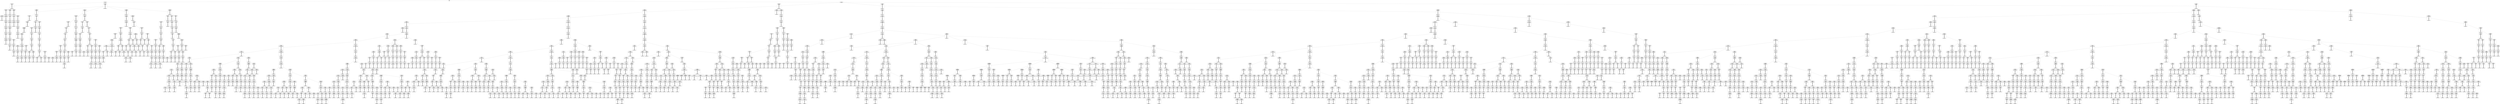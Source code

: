 digraph g {
node [shape = Mrecord];
nodo0[label="{EO: 0|cost: 0.0|A: null}"]
nodo1[label="{EO: 1|cost: 33.78176306210082|A: IrSureste}"]
nodo6[label="{EO: 6|cost: 69.7476311873669|A: IrSur|Posicion\nagente:HALL\n\nEn\nel\npunto:\n108\n39\n0
Destino:\nCIDISI\n\nEn\nel\npunto:\n124\n60\n3
Energia\ndisponible:292.788897449072
}"]
nodo20[label="{EO: 20|cost: 132.16006960703115|A: IrSur|Posicion\nagente:INGRESO\n\nEn\nel\npunto:\n102\n40\n0
Destino:\nCIDISI\n\nEn\nel\npunto:\n124\n60\n3
Energia\ndisponible:292.788897449072
}"]
nodo62[label="{EO: 62|cost: 187.87268344695786|A: IrEste|Posicion\nagente:CENTROESTUDIANTES\n\nEn\nel\npunto:\n84\n41\n0
Destino:\nCIDISI\n\nEn\nel\npunto:\n124\n60\n3
Energia\ndisponible:292.788897449072
}"]

nodo20 -> nodo62;
nodo63[label="{EO: 63|cost: 182.55275400042933|A: IrOeste|Posicion\nagente:CENTROESTUDIANTES\n\nEn\nel\npunto:\n84\n41\n0
Destino:\nCIDISI\n\nEn\nel\npunto:\n124\n60\n3
Energia\ndisponible:292.788897449072
}"]
nodo131[label="{EO: 131|cost: 242.9555840946577|A: IrOeste|Posicion\nagente:BIBLIOTECA\n\nEn\nel\npunto:\n82\n47\n0
Destino:\nCIDISI\n\nEn\nel\npunto:\n124\n60\n3
Energia\ndisponible:292.788897449072
}"]
nodo337[label="{EO: 337|cost: 288.81582207813136|A: IrOeste|Posicion\nagente:DIRACADEMICA\n\nEn\nel\npunto:\n82\n65\n0
Destino:\nCIDISI\n\nEn\nel\npunto:\n124\n60\n3
Energia\ndisponible:292.788897449072
}"]
nodo796[label="{EO: 796|cost: 356.3031942047659|A: IrOeste|Posicion\nagente:ALUMNADO\n\nEn\nel\npunto:\n82\n68\n0
Destino:\nCIDISI\n\nEn\nel\npunto:\n124\n60\n3
Energia\ndisponible:292.788897449072
}"]
nodo2335[label="{EO: 2335|cost: 420.73899844285575|A: IrSur|Posicion\nagente:INGRESOTORREADM\n\nEn\nel\npunto:\n82\n86\n0
Destino:\nCIDISI\n\nEn\nel\npunto:\n124\n60\n3
Energia\ndisponible:292.788897449072
}"]

nodo796 -> nodo2335;

nodo337 -> nodo796;

nodo131 -> nodo337;

nodo63 -> nodo131;

nodo20 -> nodo63;

nodo6 -> nodo20;
nodo21[label="{EO: 21|cost: 138.31403606059942|A: IrSureste|Posicion\nagente:INGRESO\n\nEn\nel\npunto:\n102\n40\n0
Destino:\nCIDISI\n\nEn\nel\npunto:\n124\n60\n3
Energia\ndisponible:292.788897449072
}"]
nodo72[label="{EO: 72|cost: 189.76978591480918|A: IrOeste|Posicion\nagente:CANTINA\n\nEn\nel\npunto:\n83\n34\n0
Destino:\nCIDISI\n\nEn\nel\npunto:\n124\n60\n3
Energia\ndisponible:292.788897449072
}"]
nodo144[label="{EO: 144|cost: 240.16247030820736|A: IrOeste|Posicion\nagente:CENTROESTUDIANTES\n\nEn\nel\npunto:\n84\n41\n0
Destino:\nCIDISI\n\nEn\nel\npunto:\n124\n60\n3
Energia\ndisponible:292.788897449072
}"]
nodo316[label="{EO: 316|cost: 300.56530040243575|A: IrOeste|Posicion\nagente:BIBLIOTECA\n\nEn\nel\npunto:\n82\n47\n0
Destino:\nCIDISI\n\nEn\nel\npunto:\n124\n60\n3
Energia\ndisponible:292.788897449072
}"]
nodo954[label="{EO: 954|cost: 346.4255383859094|A: IrOeste|Posicion\nagente:DIRACADEMICA\n\nEn\nel\npunto:\n82\n65\n0
Destino:\nCIDISI\n\nEn\nel\npunto:\n124\n60\n3
Energia\ndisponible:292.788897449072
}"]
nodo2080[label="{EO: 2080|cost: 413.91291051254393|A: IrOeste|Posicion\nagente:ALUMNADO\n\nEn\nel\npunto:\n82\n68\n0
Destino:\nCIDISI\n\nEn\nel\npunto:\n124\n60\n3
Energia\ndisponible:292.788897449072
}"]

nodo954 -> nodo2080;

nodo316 -> nodo954;

nodo144 -> nodo316;

nodo72 -> nodo144;

nodo21 -> nodo72;

nodo6 -> nodo21;
nodo22[label="{EO: 22|cost: 135.0053803608454|A: IrSuroeste|Posicion\nagente:INGRESO\n\nEn\nel\npunto:\n102\n40\n0
Destino:\nCIDISI\n\nEn\nel\npunto:\n124\n60\n3
Energia\ndisponible:292.788897449072
}"]
nodo69[label="{EO: 69|cost: 185.7146177235265|A: IrEste|Posicion\nagente:BIBLIOTECA\n\nEn\nel\npunto:\n82\n47\n0
Destino:\nCIDISI\n\nEn\nel\npunto:\n124\n60\n3
Energia\ndisponible:292.788897449072
}"]
nodo139[label="{EO: 139|cost: 241.4272315634532|A: IrEste|Posicion\nagente:CENTROESTUDIANTES\n\nEn\nel\npunto:\n84\n41\n0
Destino:\nCIDISI\n\nEn\nel\npunto:\n124\n60\n3
Energia\ndisponible:292.788897449072
}"]

nodo69 -> nodo139;

nodo22 -> nodo69;
nodo70[label="{EO: 70|cost: 195.4082104550738|A: IrOeste|Posicion\nagente:BIBLIOTECA\n\nEn\nel\npunto:\n82\n47\n0
Destino:\nCIDISI\n\nEn\nel\npunto:\n124\n60\n3
Energia\ndisponible:292.788897449072
}"]
nodo161[label="{EO: 161|cost: 241.26844843854747|A: IrOeste|Posicion\nagente:DIRACADEMICA\n\nEn\nel\npunto:\n82\n65\n0
Destino:\nCIDISI\n\nEn\nel\npunto:\n124\n60\n3
Energia\ndisponible:292.788897449072
}"]
nodo328[label="{EO: 328|cost: 308.755820565182|A: IrOeste|Posicion\nagente:ALUMNADO\n\nEn\nel\npunto:\n82\n68\n0
Destino:\nCIDISI\n\nEn\nel\npunto:\n124\n60\n3
Energia\ndisponible:292.788897449072
}"]
nodo1142[label="{EO: 1142|cost: 373.19162480327185|A: IrSur|Posicion\nagente:INGRESOTORREADM\n\nEn\nel\npunto:\n82\n86\n0
Destino:\nCIDISI\n\nEn\nel\npunto:\n124\n60\n3
Energia\ndisponible:292.788897449072
}"]

nodo328 -> nodo1142;

nodo161 -> nodo328;

nodo70 -> nodo161;

nodo22 -> nodo70;

nodo6 -> nodo22;

nodo1 -> nodo6;
nodo7[label="{EO: 7|cost: 67.06361959887627|A: IrNoreste|Posicion\nagente:HALL\n\nEn\nel\npunto:\n108\n39\n0
Destino:\nCIDISI\n\nEn\nel\npunto:\n124\n60\n3
Energia\ndisponible:292.788897449072
}"]
nodo16[label="{EO: 16|cost: 105.3051598760656|A: IrEste|Posicion\nagente:CERCALIBRERIA\n\nEn\nel\npunto:\n110\n35\n0
Destino:\nCIDISI\n\nEn\nel\npunto:\n124\n60\n3
Energia\ndisponible:292.788897449072
}"]
nodo41[label="{EO: 41|cost: 147.48526490631667|A: IrSur|Posicion\nagente:AULA1\n\nEn\nel\npunto:\n110\n30\n0
Destino:\nCIDISI\n\nEn\nel\npunto:\n124\n60\n3
Energia\ndisponible:292.788897449072
}"]
nodo84[label="{EO: 84|cost: 184.98411199326384|A: IrSuroeste|Posicion\nagente:FAGDUTPB\n\nEn\nel\npunto:\n104\n30\n0
Destino:\nCIDISI\n\nEn\nel\npunto:\n124\n60\n3
Energia\ndisponible:292.788897449072
}"]
nodo138[label="{EO: 138|cost: 240.84495414734604|A: UsarEscalera|Posicion\nagente:ESCALERAHALL\n\nEn\nel\npunto:\n103\n33\n0
Destino:\nCIDISI\n\nEn\nel\npunto:\n124\n60\n3
Energia\ndisponible:292.788897449072
}"]
nodo320[label="{EO: 320|cost: 296.9558943178816|A: IrNorte|Posicion\nagente:ESCALERAAULA9\n\nEn\nel\npunto:\n103\n31\n1
Destino:\nCIDISI\n\nEn\nel\npunto:\n124\n60\n3
Energia\ndisponible:292.788897449072
}"]
nodo891[label="{EO: 891|cost: 336.1221422214356|A: IrNorte|Posicion\nagente:AULA9\n\nEn\nel\npunto:\n104\n30\n1
Destino:\nCIDISI\n\nEn\nel\npunto:\n124\n60\n3
Energia\ndisponible:292.788897449072
}"]
nodo1774[label="{EO: 1774|cost: 375.6016435296919|A: IrNorte|Posicion\nagente:AULA10\n\nEn\nel\npunto:\n110\n30\n1
Destino:\nCIDISI\n\nEn\nel\npunto:\n124\n60\n3
Energia\ndisponible:292.788897449072
}"]

nodo891 -> nodo1774;
nodo1775[label="{EO: 1775|cost: 372.3091520999023|A: IrSuroeste|Posicion\nagente:AULA10\n\nEn\nel\npunto:\n110\n30\n1
Destino:\nCIDISI\n\nEn\nel\npunto:\n124\n60\n3
Energia\ndisponible:292.788897449072
}"]

nodo891 -> nodo1775;

nodo320 -> nodo891;
nodo892[label="{EO: 892|cost: 333.1429041963483|A: IrNoroeste|Posicion\nagente:AULA9\n\nEn\nel\npunto:\n104\n30\n1
Destino:\nCIDISI\n\nEn\nel\npunto:\n124\n60\n3
Energia\ndisponible:292.788897449072
}"]
nodo1672[label="{EO: 1672|cost: 364.0360311042408|A: IrOeste|Posicion\nagente:PUNTOCERCATUTORIAB1\n\nEn\nel\npunto:\n107\n36\n1
Destino:\nCIDISI\n\nEn\nel\npunto:\n124\n60\n3
Energia\ndisponible:292.788897449072
}"]
nodo2597[label="{EO: 2597|cost: 392.87551580098926|A: IrOeste|Posicion\nagente:TUTORIAB1\n\nEn\nel\npunto:\n106\n39\n1
Destino:\nCIDISI\n\nEn\nel\npunto:\n124\n60\n3
Energia\ndisponible:292.788897449072
}"]

nodo1672 -> nodo2597;
nodo2598[label="{EO: 2598|cost: 391.77513782879026|A: IrSuroeste|Posicion\nagente:TUTORIAB1\n\nEn\nel\npunto:\n106\n39\n1
Destino:\nCIDISI\n\nEn\nel\npunto:\n124\n60\n3
Energia\ndisponible:292.788897449072
}"]

nodo1672 -> nodo2598;

nodo892 -> nodo1672;
nodo1673[label="{EO: 1673|cost: 373.01735603240166|A: IrNoreste|Posicion\nagente:PUNTOCERCATUTORIAB1\n\nEn\nel\npunto:\n107\n36\n1
Destino:\nCIDISI\n\nEn\nel\npunto:\n124\n60\n3
Energia\ndisponible:292.788897449072
}"]

nodo892 -> nodo1673;

nodo320 -> nodo892;

nodo138 -> nodo320;

nodo84 -> nodo138;

nodo41 -> nodo84;

nodo16 -> nodo41;
nodo42[label="{EO: 42|cost: 142.414447490437|A: IrNoroeste|Posicion\nagente:AULA1\n\nEn\nel\npunto:\n110\n30\n0
Destino:\nCIDISI\n\nEn\nel\npunto:\n124\n60\n3
Energia\ndisponible:292.788897449072
}"]
nodo77[label="{EO: 77|cost: 172.65412443418947|A: IrNorte|Posicion\nagente:CEUT\n\nEn\nel\npunto:\n119\n33\n0
Destino:\nCIDISI\n\nEn\nel\npunto:\n124\n60\n3
Energia\ndisponible:292.788897449072
}"]
nodo119[label="{EO: 119|cost: 206.11318486968145|A: IrNorte|Posicion\nagente:AULA2\n\nEn\nel\npunto:\n122\n33\n0
Destino:\nCIDISI\n\nEn\nel\npunto:\n124\n60\n3
Energia\ndisponible:292.788897449072
}"]
nodo182[label="{EO: 182|cost: 241.0614145219417|A: IrNorte|Posicion\nagente:AULA3\n\nEn\nel\npunto:\n128\n33\n0
Destino:\nCIDISI\n\nEn\nel\npunto:\n124\n60\n3
Energia\ndisponible:292.788897449072
}"]
nodo325[label="{EO: 325|cost: 278.5891800628106|A: IrNorte|Posicion\nagente:AULA4\n\nEn\nel\npunto:\n134\n33\n0
Destino:\nCIDISI\n\nEn\nel\npunto:\n124\n60\n3
Energia\ndisponible:292.788897449072
}"]
nodo663[label="{EO: 663|cost: 319.54629664870765|A: IrNorte|Posicion\nagente:AULA5\n\nEn\nel\npunto:\n140\n33\n0
Destino:\nCIDISI\n\nEn\nel\npunto:\n124\n60\n3
Energia\ndisponible:292.788897449072
}"]
nodo1369[label="{EO: 1369|cost: 364.55911505497|A: IrNorte|Posicion\nagente:AULA6\n\nEn\nel\npunto:\n146\n33\n0
Destino:\nCIDISI\n\nEn\nel\npunto:\n124\n60\n3
Energia\ndisponible:292.788897449072
}"]
nodo2616[label="{EO: 2616|cost: 413.5487534911181|A: IrNorte|Posicion\nagente:AULAINFORMATICA\n\nEn\nel\npunto:\n152\n33\n0
Destino:\nCIDISI\n\nEn\nel\npunto:\n124\n60\n3
Energia\ndisponible:292.788897449072
}"]

nodo1369 -> nodo2616;
nodo2617[label="{EO: 2617|cost: 412.9772457393706|A: IrNoroeste|Posicion\nagente:AULAINFORMATICA\n\nEn\nel\npunto:\n152\n33\n0
Destino:\nCIDISI\n\nEn\nel\npunto:\n124\n60\n3
Energia\ndisponible:292.788897449072
}"]

nodo1369 -> nodo2617;

nodo663 -> nodo1369;
nodo1370[label="{EO: 1370|cost: 354.52962534983754|A: IrSuroeste|Posicion\nagente:AULA6\n\nEn\nel\npunto:\n146\n33\n0
Destino:\nCIDISI\n\nEn\nel\npunto:\n124\n60\n3
Energia\ndisponible:292.788897449072
}"]
nodo2285[label="{EO: 2285|cost: 385.2606560993829|A: IrOeste|Posicion\nagente:LABFLUIDICA\n\nEn\nel\npunto:\n143\n37\n0
Destino:\nCIDISI\n\nEn\nel\npunto:\n124\n60\n3
Energia\ndisponible:292.788897449072
}"]

nodo1370 -> nodo2285;

nodo663 -> nodo1370;

nodo325 -> nodo663;
nodo664[label="{EO: 664|cost: 313.5725087639405|A: IrOeste|Posicion\nagente:AULA5\n\nEn\nel\npunto:\n140\n33\n0
Destino:\nCIDISI\n\nEn\nel\npunto:\n124\n60\n3
Energia\ndisponible:292.788897449072
}"]
nodo1251[label="{EO: 1251|cost: 344.3035395134859|A: IrOeste|Posicion\nagente:LABFLUIDICA\n\nEn\nel\npunto:\n143\n37\n0
Destino:\nCIDISI\n\nEn\nel\npunto:\n124\n60\n3
Energia\ndisponible:292.788897449072
}"]
nodo2041[label="{EO: 2041|cost: 370.19618375668324|A: IrSuroeste|Posicion\nagente:LABMETALES\n\nEn\nel\npunto:\n142\n42\n0
Destino:\nCIDISI\n\nEn\nel\npunto:\n124\n60\n3
Energia\ndisponible:292.788897449072
}"]

nodo1251 -> nodo2041;

nodo664 -> nodo1251;
nodo1252[label="{EO: 1252|cost: 353.5296253498376|A: IrNoreste|Posicion\nagente:LABFLUIDICA\n\nEn\nel\npunto:\n143\n37\n0
Destino:\nCIDISI\n\nEn\nel\npunto:\n124\n60\n3
Energia\ndisponible:292.788897449072
}"]
nodo2262[label="{EO: 2262|cost: 398.54244375609994|A: IrNorte|Posicion\nagente:AULA6\n\nEn\nel\npunto:\n146\n33\n0
Destino:\nCIDISI\n\nEn\nel\npunto:\n124\n60\n3
Energia\ndisponible:292.788897449072
}"]

nodo1252 -> nodo2262;

nodo664 -> nodo1252;

nodo325 -> nodo664;

nodo182 -> nodo325;

nodo119 -> nodo182;

nodo77 -> nodo119;
nodo120[label="{EO: 120|cost: 201.5949431917657|A: IrSuroeste|Posicion\nagente:AULA2\n\nEn\nel\npunto:\n122\n33\n0
Destino:\nCIDISI\n\nEn\nel\npunto:\n124\n60\n3
Energia\ndisponible:292.788897449072
}"]

nodo77 -> nodo120;

nodo42 -> nodo77;
nodo78[label="{EO: 78|cost: 170.11262556089395|A: IrOeste|Posicion\nagente:CEUT\n\nEn\nel\npunto:\n119\n33\n0
Destino:\nCIDISI\n\nEn\nel\npunto:\n124\n60\n3
Energia\ndisponible:292.788897449072
}"]
nodo115[label="{EO: 115|cost: 201.5949431917657|A: IrNoreste|Posicion\nagente:LIBRERIA\n\nEn\nel\npunto:\n119\n36\n0
Destino:\nCIDISI\n\nEn\nel\npunto:\n124\n60\n3
Energia\ndisponible:292.788897449072
}"]
nodo175[label="{EO: 175|cost: 235.05400362725766|A: IrNorte|Posicion\nagente:AULA2\n\nEn\nel\npunto:\n122\n33\n0
Destino:\nCIDISI\n\nEn\nel\npunto:\n124\n60\n3
Energia\ndisponible:292.788897449072
}"]
nodo287[label="{EO: 287|cost: 270.0022332795179|A: IrNorte|Posicion\nagente:AULA3\n\nEn\nel\npunto:\n128\n33\n0
Destino:\nCIDISI\n\nEn\nel\npunto:\n124\n60\n3
Energia\ndisponible:292.788897449072
}"]
nodo549[label="{EO: 549|cost: 307.52999882038677|A: IrNorte|Posicion\nagente:AULA4\n\nEn\nel\npunto:\n134\n33\n0
Destino:\nCIDISI\n\nEn\nel\npunto:\n124\n60\n3
Energia\ndisponible:292.788897449072
}"]
nodo1114[label="{EO: 1114|cost: 348.4871154062838|A: IrNorte|Posicion\nagente:AULA5\n\nEn\nel\npunto:\n140\n33\n0
Destino:\nCIDISI\n\nEn\nel\npunto:\n124\n60\n3
Energia\ndisponible:292.788897449072
}"]
nodo2128[label="{EO: 2128|cost: 393.49993381254615|A: IrNorte|Posicion\nagente:AULA6\n\nEn\nel\npunto:\n146\n33\n0
Destino:\nCIDISI\n\nEn\nel\npunto:\n124\n60\n3
Energia\ndisponible:292.788897449072
}"]

nodo1114 -> nodo2128;
nodo2129[label="{EO: 2129|cost: 383.4704441074137|A: IrSuroeste|Posicion\nagente:AULA6\n\nEn\nel\npunto:\n146\n33\n0
Destino:\nCIDISI\n\nEn\nel\npunto:\n124\n60\n3
Energia\ndisponible:292.788897449072
}"]

nodo1114 -> nodo2129;

nodo549 -> nodo1114;
nodo1115[label="{EO: 1115|cost: 342.51332752151666|A: IrOeste|Posicion\nagente:AULA5\n\nEn\nel\npunto:\n140\n33\n0
Destino:\nCIDISI\n\nEn\nel\npunto:\n124\n60\n3
Energia\ndisponible:292.788897449072
}"]
nodo1987[label="{EO: 1987|cost: 373.244358271062|A: IrOeste|Posicion\nagente:LABFLUIDICA\n\nEn\nel\npunto:\n143\n37\n0
Destino:\nCIDISI\n\nEn\nel\npunto:\n124\n60\n3
Energia\ndisponible:292.788897449072
}"]

nodo1115 -> nodo1987;
nodo1988[label="{EO: 1988|cost: 382.47044410741375|A: IrNoreste|Posicion\nagente:LABFLUIDICA\n\nEn\nel\npunto:\n143\n37\n0
Destino:\nCIDISI\n\nEn\nel\npunto:\n124\n60\n3
Energia\ndisponible:292.788897449072
}"]

nodo1115 -> nodo1988;

nodo549 -> nodo1115;

nodo287 -> nodo549;

nodo175 -> nodo287;

nodo115 -> nodo175;

nodo78 -> nodo115;

nodo42 -> nodo78;

nodo16 -> nodo42;

nodo7 -> nodo16;
nodo17[label="{EO: 17|cost: 100.81718280747062|A: IrNorte|Posicion\nagente:CERCALIBRERIA\n\nEn\nel\npunto:\n110\n35\n0
Destino:\nCIDISI\n\nEn\nel\npunto:\n124\n60\n3
Energia\ndisponible:292.788897449072
}"]
nodo35[label="{EO: 35|cost: 131.43963744133688|A: IrEste|Posicion\nagente:LIBRERIA\n\nEn\nel\npunto:\n119\n36\n0
Destino:\nCIDISI\n\nEn\nel\npunto:\n124\n60\n3
Energia\ndisponible:292.788897449072
}"]
nodo59[label="{EO: 59|cost: 161.67931438508936|A: IrNorte|Posicion\nagente:CEUT\n\nEn\nel\npunto:\n119\n33\n0
Destino:\nCIDISI\n\nEn\nel\npunto:\n124\n60\n3
Energia\ndisponible:292.788897449072
}"]
nodo97[label="{EO: 97|cost: 195.1383748205813|A: IrNorte|Posicion\nagente:AULA2\n\nEn\nel\npunto:\n122\n33\n0
Destino:\nCIDISI\n\nEn\nel\npunto:\n124\n60\n3
Energia\ndisponible:292.788897449072
}"]
nodo157[label="{EO: 157|cost: 230.08660447284157|A: IrNorte|Posicion\nagente:AULA3\n\nEn\nel\npunto:\n128\n33\n0
Destino:\nCIDISI\n\nEn\nel\npunto:\n124\n60\n3
Energia\ndisponible:292.788897449072
}"]
nodo267[label="{EO: 267|cost: 267.61437001371047|A: IrNorte|Posicion\nagente:AULA4\n\nEn\nel\npunto:\n134\n33\n0
Destino:\nCIDISI\n\nEn\nel\npunto:\n124\n60\n3
Energia\ndisponible:292.788897449072
}"]
nodo508[label="{EO: 508|cost: 308.5714865996075|A: IrNorte|Posicion\nagente:AULA5\n\nEn\nel\npunto:\n140\n33\n0
Destino:\nCIDISI\n\nEn\nel\npunto:\n124\n60\n3
Energia\ndisponible:292.788897449072
}"]
nodo1134[label="{EO: 1134|cost: 353.58430500586985|A: IrNorte|Posicion\nagente:AULA6\n\nEn\nel\npunto:\n146\n33\n0
Destino:\nCIDISI\n\nEn\nel\npunto:\n124\n60\n3
Energia\ndisponible:292.788897449072
}"]
nodo2268[label="{EO: 2268|cost: 402.57394344201794|A: IrNorte|Posicion\nagente:AULAINFORMATICA\n\nEn\nel\npunto:\n152\n33\n0
Destino:\nCIDISI\n\nEn\nel\npunto:\n124\n60\n3
Energia\ndisponible:292.788897449072
}"]

nodo1134 -> nodo2268;
nodo2269[label="{EO: 2269|cost: 402.00243569027043|A: IrNoroeste|Posicion\nagente:AULAINFORMATICA\n\nEn\nel\npunto:\n152\n33\n0
Destino:\nCIDISI\n\nEn\nel\npunto:\n124\n60\n3
Energia\ndisponible:292.788897449072
}"]

nodo1134 -> nodo2269;

nodo508 -> nodo1134;
nodo1135[label="{EO: 1135|cost: 343.5548153007374|A: IrSuroeste|Posicion\nagente:AULA6\n\nEn\nel\npunto:\n146\n33\n0
Destino:\nCIDISI\n\nEn\nel\npunto:\n124\n60\n3
Energia\ndisponible:292.788897449072
}"]
nodo2010[label="{EO: 2010|cost: 374.28584605028277|A: IrOeste|Posicion\nagente:LABFLUIDICA\n\nEn\nel\npunto:\n143\n37\n0
Destino:\nCIDISI\n\nEn\nel\npunto:\n124\n60\n3
Energia\ndisponible:292.788897449072
}"]

nodo1135 -> nodo2010;

nodo508 -> nodo1135;

nodo267 -> nodo508;
nodo509[label="{EO: 509|cost: 302.59769871484036|A: IrOeste|Posicion\nagente:AULA5\n\nEn\nel\npunto:\n140\n33\n0
Destino:\nCIDISI\n\nEn\nel\npunto:\n124\n60\n3
Energia\ndisponible:292.788897449072
}"]
nodo981[label="{EO: 981|cost: 333.32872946438573|A: IrOeste|Posicion\nagente:LABFLUIDICA\n\nEn\nel\npunto:\n143\n37\n0
Destino:\nCIDISI\n\nEn\nel\npunto:\n124\n60\n3
Energia\ndisponible:292.788897449072
}"]
nodo1676[label="{EO: 1676|cost: 359.2213737075831|A: IrSuroeste|Posicion\nagente:LABMETALES\n\nEn\nel\npunto:\n142\n42\n0
Destino:\nCIDISI\n\nEn\nel\npunto:\n124\n60\n3
Energia\ndisponible:292.788897449072
}"]
nodo2425[label="{EO: 2425|cost: 389.84814196511735|A: IrSureste|Posicion\nagente:LABORATORIOFLOW\n\nEn\nel\npunto:\n138\n48\n0
Destino:\nCIDISI\n\nEn\nel\npunto:\n124\n60\n3
Energia\ndisponible:292.788897449072
}"]

nodo1676 -> nodo2425;

nodo981 -> nodo1676;

nodo509 -> nodo981;
nodo982[label="{EO: 982|cost: 342.55481530073746|A: IrNoreste|Posicion\nagente:LABFLUIDICA\n\nEn\nel\npunto:\n143\n37\n0
Destino:\nCIDISI\n\nEn\nel\npunto:\n124\n60\n3
Energia\ndisponible:292.788897449072
}"]
nodo1989[label="{EO: 1989|cost: 387.5676337069998|A: IrNorte|Posicion\nagente:AULA6\n\nEn\nel\npunto:\n146\n33\n0
Destino:\nCIDISI\n\nEn\nel\npunto:\n124\n60\n3
Energia\ndisponible:292.788897449072
}"]

nodo982 -> nodo1989;

nodo509 -> nodo982;

nodo267 -> nodo509;

nodo157 -> nodo267;

nodo97 -> nodo157;

nodo59 -> nodo97;

nodo35 -> nodo59;
nodo60[label="{EO: 60|cost: 174.16801069903136|A: IrSureste|Posicion\nagente:CEUT\n\nEn\nel\npunto:\n119\n33\n0
Destino:\nCIDISI\n\nEn\nel\npunto:\n124\n60\n3
Energia\ndisponible:292.788897449072
}"]
nodo121[label="{EO: 121|cost: 216.34811572928243|A: IrSur|Posicion\nagente:AULA1\n\nEn\nel\npunto:\n110\n30\n0
Destino:\nCIDISI\n\nEn\nel\npunto:\n124\n60\n3
Energia\ndisponible:292.788897449072
}"]
nodo215[label="{EO: 215|cost: 253.8469628162296|A: IrSuroeste|Posicion\nagente:FAGDUTPB\n\nEn\nel\npunto:\n104\n30\n0
Destino:\nCIDISI\n\nEn\nel\npunto:\n124\n60\n3
Energia\ndisponible:292.788897449072
}"]
nodo423[label="{EO: 423|cost: 309.7078049703118|A: UsarEscalera|Posicion\nagente:ESCALERAHALL\n\nEn\nel\npunto:\n103\n33\n0
Destino:\nCIDISI\n\nEn\nel\npunto:\n124\n60\n3
Energia\ndisponible:292.788897449072
}"]
nodo1167[label="{EO: 1167|cost: 365.8187451408474|A: IrNorte|Posicion\nagente:ESCALERAAULA9\n\nEn\nel\npunto:\n103\n31\n1
Destino:\nCIDISI\n\nEn\nel\npunto:\n124\n60\n3
Energia\ndisponible:292.788897449072
}"]
nodo2675[label="{EO: 2675|cost: 404.9849930444014|A: IrNorte|Posicion\nagente:AULA9\n\nEn\nel\npunto:\n104\n30\n1
Destino:\nCIDISI\n\nEn\nel\npunto:\n124\n60\n3
Energia\ndisponible:292.788897449072
}"]

nodo1167 -> nodo2675;
nodo2676[label="{EO: 2676|cost: 402.0057550193141|A: IrNoroeste|Posicion\nagente:AULA9\n\nEn\nel\npunto:\n104\n30\n1
Destino:\nCIDISI\n\nEn\nel\npunto:\n124\n60\n3
Energia\ndisponible:292.788897449072
}"]

nodo1167 -> nodo2676;

nodo423 -> nodo1167;

nodo215 -> nodo423;

nodo121 -> nodo215;

nodo60 -> nodo121;

nodo35 -> nodo60;

nodo17 -> nodo35;
nodo36[label="{EO: 36|cost: 132.29950043834236|A: IrNoreste|Posicion\nagente:LIBRERIA\n\nEn\nel\npunto:\n119\n36\n0
Destino:\nCIDISI\n\nEn\nel\npunto:\n124\n60\n3
Energia\ndisponible:292.788897449072
}"]
nodo64[label="{EO: 64|cost: 162.92195507220862|A: IrSur|Posicion\nagente:AULA2\n\nEn\nel\npunto:\n122\n33\n0
Destino:\nCIDISI\n\nEn\nel\npunto:\n124\n60\n3
Energia\ndisponible:292.788897449072
}"]
nodo98[label="{EO: 98|cost: 205.6503283299031|A: IrSureste|Posicion\nagente:CEUT\n\nEn\nel\npunto:\n119\n33\n0
Destino:\nCIDISI\n\nEn\nel\npunto:\n124\n60\n3
Energia\ndisponible:292.788897449072
}"]
nodo181[label="{EO: 181|cost: 247.8304333601542|A: IrSur|Posicion\nagente:AULA1\n\nEn\nel\npunto:\n110\n30\n0
Destino:\nCIDISI\n\nEn\nel\npunto:\n124\n60\n3
Energia\ndisponible:292.788897449072
}"]
nodo376[label="{EO: 376|cost: 285.3292804471014|A: IrSuroeste|Posicion\nagente:FAGDUTPB\n\nEn\nel\npunto:\n104\n30\n0
Destino:\nCIDISI\n\nEn\nel\npunto:\n124\n60\n3
Energia\ndisponible:292.788897449072
}"]
nodo743[label="{EO: 743|cost: 341.1901226011836|A: UsarEscalera|Posicion\nagente:ESCALERAHALL\n\nEn\nel\npunto:\n103\n33\n0
Destino:\nCIDISI\n\nEn\nel\npunto:\n124\n60\n3
Energia\ndisponible:292.788897449072
}"]
nodo1933[label="{EO: 1933|cost: 397.30106277171916|A: IrNorte|Posicion\nagente:ESCALERAAULA9\n\nEn\nel\npunto:\n103\n31\n1
Destino:\nCIDISI\n\nEn\nel\npunto:\n124\n60\n3
Energia\ndisponible:292.788897449072
}"]

nodo743 -> nodo1933;

nodo376 -> nodo743;

nodo181 -> nodo376;

nodo98 -> nodo181;

nodo64 -> nodo98;

nodo36 -> nodo64;
nodo65[label="{EO: 65|cost: 165.7585608738343|A: IrNorte|Posicion\nagente:AULA2\n\nEn\nel\npunto:\n122\n33\n0
Destino:\nCIDISI\n\nEn\nel\npunto:\n124\n60\n3
Energia\ndisponible:292.788897449072
}"]
nodo104[label="{EO: 104|cost: 200.70679052609458|A: IrNorte|Posicion\nagente:AULA3\n\nEn\nel\npunto:\n128\n33\n0
Destino:\nCIDISI\n\nEn\nel\npunto:\n124\n60\n3
Energia\ndisponible:292.788897449072
}"]
nodo172[label="{EO: 172|cost: 238.23455606696348|A: IrNorte|Posicion\nagente:AULA4\n\nEn\nel\npunto:\n134\n33\n0
Destino:\nCIDISI\n\nEn\nel\npunto:\n124\n60\n3
Energia\ndisponible:292.788897449072
}"]
nodo297[label="{EO: 297|cost: 279.1916726528606|A: IrNorte|Posicion\nagente:AULA5\n\nEn\nel\npunto:\n140\n33\n0
Destino:\nCIDISI\n\nEn\nel\npunto:\n124\n60\n3
Energia\ndisponible:292.788897449072
}"]
nodo671[label="{EO: 671|cost: 324.2044910591229|A: IrNorte|Posicion\nagente:AULA6\n\nEn\nel\npunto:\n146\n33\n0
Destino:\nCIDISI\n\nEn\nel\npunto:\n124\n60\n3
Energia\ndisponible:292.788897449072
}"]
nodo1440[label="{EO: 1440|cost: 373.194129495271|A: IrNorte|Posicion\nagente:AULAINFORMATICA\n\nEn\nel\npunto:\n152\n33\n0
Destino:\nCIDISI\n\nEn\nel\npunto:\n124\n60\n3
Energia\ndisponible:292.788897449072
}"]

nodo671 -> nodo1440;
nodo1441[label="{EO: 1441|cost: 372.6226217435235|A: IrNoroeste|Posicion\nagente:AULAINFORMATICA\n\nEn\nel\npunto:\n152\n33\n0
Destino:\nCIDISI\n\nEn\nel\npunto:\n124\n60\n3
Energia\ndisponible:292.788897449072
}"]

nodo671 -> nodo1441;

nodo297 -> nodo671;
nodo672[label="{EO: 672|cost: 314.17500135399047|A: IrSuroeste|Posicion\nagente:AULA6\n\nEn\nel\npunto:\n146\n33\n0
Destino:\nCIDISI\n\nEn\nel\npunto:\n124\n60\n3
Energia\ndisponible:292.788897449072
}"]
nodo1259[label="{EO: 1259|cost: 344.90603210353584|A: IrOeste|Posicion\nagente:LABFLUIDICA\n\nEn\nel\npunto:\n143\n37\n0
Destino:\nCIDISI\n\nEn\nel\npunto:\n124\n60\n3
Energia\ndisponible:292.788897449072
}"]
nodo2047[label="{EO: 2047|cost: 370.79867634673326|A: IrSuroeste|Posicion\nagente:LABMETALES\n\nEn\nel\npunto:\n142\n42\n0
Destino:\nCIDISI\n\nEn\nel\npunto:\n124\n60\n3
Energia\ndisponible:292.788897449072
}"]

nodo1259 -> nodo2047;

nodo672 -> nodo1259;

nodo297 -> nodo672;

nodo172 -> nodo297;
nodo298[label="{EO: 298|cost: 273.21788476809337|A: IrOeste|Posicion\nagente:AULA5\n\nEn\nel\npunto:\n140\n33\n0
Destino:\nCIDISI\n\nEn\nel\npunto:\n124\n60\n3
Energia\ndisponible:292.788897449072
}"]
nodo590[label="{EO: 590|cost: 303.94891551763874|A: IrOeste|Posicion\nagente:LABFLUIDICA\n\nEn\nel\npunto:\n143\n37\n0
Destino:\nCIDISI\n\nEn\nel\npunto:\n124\n60\n3
Energia\ndisponible:292.788897449072
}"]
nodo1019[label="{EO: 1019|cost: 329.84155976083616|A: IrSuroeste|Posicion\nagente:LABMETALES\n\nEn\nel\npunto:\n142\n42\n0
Destino:\nCIDISI\n\nEn\nel\npunto:\n124\n60\n3
Energia\ndisponible:292.788897449072
}"]
nodo1571[label="{EO: 1571|cost: 360.4683280183704|A: IrSureste|Posicion\nagente:LABORATORIOFLOW\n\nEn\nel\npunto:\n138\n48\n0
Destino:\nCIDISI\n\nEn\nel\npunto:\n124\n60\n3
Energia\ndisponible:292.788897449072
}"]
nodo2474[label="{EO: 2474|cost: 394.97764338235964|A: IrSur|Posicion\nagente:PASILLOASANITARIOSHALL\n\nEn\nel\npunto:\n123\n45\n0
Destino:\nCIDISI\n\nEn\nel\npunto:\n124\n60\n3
Energia\ndisponible:292.788897449072
}"]

nodo1571 -> nodo2474;
nodo2475[label="{EO: 2475|cost: 384.8080162090368|A: IrSuroeste|Posicion\nagente:PASILLOASANITARIOSHALL\n\nEn\nel\npunto:\n123\n45\n0
Destino:\nCIDISI\n\nEn\nel\npunto:\n124\n60\n3
Energia\ndisponible:292.788897449072
}"]

nodo1571 -> nodo2475;
nodo2476[label="{EO: 2476|cost: 385.59310460179455|A: IrNoreste|Posicion\nagente:PASILLOASANITARIOSHALL\n\nEn\nel\npunto:\n123\n45\n0
Destino:\nCIDISI\n\nEn\nel\npunto:\n124\n60\n3
Energia\ndisponible:292.788897449072
}"]

nodo1571 -> nodo2476;

nodo1019 -> nodo1571;

nodo590 -> nodo1019;

nodo298 -> nodo590;
nodo591[label="{EO: 591|cost: 313.1750013539904|A: IrNoreste|Posicion\nagente:LABFLUIDICA\n\nEn\nel\npunto:\n143\n37\n0
Destino:\nCIDISI\n\nEn\nel\npunto:\n124\n60\n3
Energia\ndisponible:292.788897449072
}"]
nodo1242[label="{EO: 1242|cost: 358.18781976025275|A: IrNorte|Posicion\nagente:AULA6\n\nEn\nel\npunto:\n146\n33\n0
Destino:\nCIDISI\n\nEn\nel\npunto:\n124\n60\n3
Energia\ndisponible:292.788897449072
}"]
nodo2385[label="{EO: 2385|cost: 407.17745819640083|A: IrNorte|Posicion\nagente:AULAINFORMATICA\n\nEn\nel\npunto:\n152\n33\n0
Destino:\nCIDISI\n\nEn\nel\npunto:\n124\n60\n3
Energia\ndisponible:292.788897449072
}"]

nodo1242 -> nodo2385;
nodo2386[label="{EO: 2386|cost: 406.60595044465333|A: IrNoroeste|Posicion\nagente:AULAINFORMATICA\n\nEn\nel\npunto:\n152\n33\n0
Destino:\nCIDISI\n\nEn\nel\npunto:\n124\n60\n3
Energia\ndisponible:292.788897449072
}"]

nodo1242 -> nodo2386;

nodo591 -> nodo1242;

nodo298 -> nodo591;

nodo172 -> nodo298;

nodo104 -> nodo172;

nodo65 -> nodo104;

nodo36 -> nodo65;

nodo17 -> nodo36;

nodo7 -> nodo17;
nodo18[label="{EO: 18|cost: 108.68029891493559|A: IrSureste|Posicion\nagente:CERCALIBRERIA\n\nEn\nel\npunto:\n110\n35\n0
Destino:\nCIDISI\n\nEn\nel\npunto:\n124\n60\n3
Energia\ndisponible:292.788897449072
}"]
nodo43[label="{EO: 43|cost: 164.54114106901778|A: UsarEscalera|Posicion\nagente:ESCALERAHALL\n\nEn\nel\npunto:\n103\n33\n0
Destino:\nCIDISI\n\nEn\nel\npunto:\n124\n60\n3
Energia\ndisponible:292.788897449072
}"]
nodo102[label="{EO: 102|cost: 220.65208123955335|A: IrNorte|Posicion\nagente:ESCALERAAULA9\n\nEn\nel\npunto:\n103\n31\n1
Destino:\nCIDISI\n\nEn\nel\npunto:\n124\n60\n3
Energia\ndisponible:292.788897449072
}"]
nodo225[label="{EO: 225|cost: 259.81832914310735|A: IrNorte|Posicion\nagente:AULA9\n\nEn\nel\npunto:\n104\n30\n1
Destino:\nCIDISI\n\nEn\nel\npunto:\n124\n60\n3
Energia\ndisponible:292.788897449072
}"]
nodo458[label="{EO: 458|cost: 299.29783045136367|A: IrNorte|Posicion\nagente:AULA10\n\nEn\nel\npunto:\n110\n30\n1
Destino:\nCIDISI\n\nEn\nel\npunto:\n124\n60\n3
Energia\ndisponible:292.788897449072
}"]
nodo929[label="{EO: 929|cost: 329.84966654606717|A: IrOeste|Posicion\nagente:PUNTOCERCAAULA10\n\nEn\nel\npunto:\n119\n30\n1
Destino:\nCIDISI\n\nEn\nel\npunto:\n124\n60\n3
Energia\ndisponible:292.788897449072
}"]
nodo1572[label="{EO: 1572|cost: 360.159688127232|A: IrNorte|Posicion\nagente:PUNTOCERCAINFORMATICABASICAS\n\nEn\nel\npunto:\n119\n34\n1
Destino:\nCIDISI\n\nEn\nel\npunto:\n124\n60\n3
Energia\ndisponible:292.788897449072
}"]
nodo2464[label="{EO: 2464|cost: 393.52755249404004|A: IrNorte|Posicion\nagente:AULA11\n\nEn\nel\npunto:\n122\n33\n1
Destino:\nCIDISI\n\nEn\nel\npunto:\n124\n60\n3
Energia\ndisponible:292.788897449072
}"]

nodo1572 -> nodo2464;
nodo2465[label="{EO: 2465|cost: 388.1783506341634|A: IrSureste|Posicion\nagente:AULA11\n\nEn\nel\npunto:\n122\n33\n1
Destino:\nCIDISI\n\nEn\nel\npunto:\n124\n60\n3
Energia\ndisponible:292.788897449072
}"]

nodo1572 -> nodo2465;

nodo929 -> nodo1572;
nodo1573[label="{EO: 1573|cost: 356.4988457550343|A: IrOeste|Posicion\nagente:PUNTOCERCAINFORMATICABASICAS\n\nEn\nel\npunto:\n119\n34\n1
Destino:\nCIDISI\n\nEn\nel\npunto:\n124\n60\n3
Energia\ndisponible:292.788897449072
}"]
nodo2344[label="{EO: 2344|cost: 387.25214095149477|A: IrNoroeste|Posicion\nagente:SALAINFORMATICABASICAS\n\nEn\nel\npunto:\n120\n36\n1
Destino:\nCIDISI\n\nEn\nel\npunto:\n124\n60\n3
Energia\ndisponible:292.788897449072
}"]

nodo1573 -> nodo2344;

nodo929 -> nodo1573;

nodo458 -> nodo929;

nodo225 -> nodo458;
nodo459[label="{EO: 459|cost: 296.00533902157406|A: IrSuroeste|Posicion\nagente:AULA10\n\nEn\nel\npunto:\n110\n30\n1
Destino:\nCIDISI\n\nEn\nel\npunto:\n124\n60\n3
Energia\ndisponible:292.788897449072
}"]
nodo883[label="{EO: 883|cost: 326.89846592946657|A: IrOeste|Posicion\nagente:PUNTOCERCATUTORIAB1\n\nEn\nel\npunto:\n107\n36\n1
Destino:\nCIDISI\n\nEn\nel\npunto:\n124\n60\n3
Energia\ndisponible:292.788897449072
}"]
nodo1508[label="{EO: 1508|cost: 355.737950626215|A: IrOeste|Posicion\nagente:TUTORIAB1\n\nEn\nel\npunto:\n106\n39\n1
Destino:\nCIDISI\n\nEn\nel\npunto:\n124\n60\n3
Energia\ndisponible:292.788897449072
}"]
nodo2321[label="{EO: 2321|cost: 381.2539026588247|A: IrOeste|Posicion\nagente:TUTORIAB2\n\nEn\nel\npunto:\n106\n43\n1
Destino:\nCIDISI\n\nEn\nel\npunto:\n124\n60\n3
Energia\ndisponible:292.788897449072
}"]

nodo1508 -> nodo2321;
nodo2322[label="{EO: 2322|cost: 383.5474423088036|A: IrNoreste|Posicion\nagente:TUTORIAB2\n\nEn\nel\npunto:\n106\n43\n1
Destino:\nCIDISI\n\nEn\nel\npunto:\n124\n60\n3
Energia\ndisponible:292.788897449072
}"]

nodo1508 -> nodo2322;

nodo883 -> nodo1508;
nodo1509[label="{EO: 1509|cost: 354.637572654016|A: IrSuroeste|Posicion\nagente:TUTORIAB1\n\nEn\nel\npunto:\n106\n39\n1
Destino:\nCIDISI\n\nEn\nel\npunto:\n124\n60\n3
Energia\ndisponible:292.788897449072
}"]
nodo2292[label="{EO: 2292|cost: 381.21099635910485|A: IrOeste|Posicion\nagente:SALAINFORMATICABASICAS\n\nEn\nel\npunto:\n107\n40\n1
Destino:\nCIDISI\n\nEn\nel\npunto:\n124\n60\n3
Energia\ndisponible:292.788897449072
}"]

nodo1509 -> nodo2292;

nodo883 -> nodo1509;

nodo459 -> nodo883;

nodo225 -> nodo459;

nodo102 -> nodo225;
nodo226[label="{EO: 226|cost: 256.83909111802006|A: IrNoroeste|Posicion\nagente:AULA9\n\nEn\nel\npunto:\n104\n30\n1
Destino:\nCIDISI\n\nEn\nel\npunto:\n124\n60\n3
Energia\ndisponible:292.788897449072
}"]
nodo440[label="{EO: 440|cost: 287.7322180259126|A: IrOeste|Posicion\nagente:PUNTOCERCATUTORIAB1\n\nEn\nel\npunto:\n107\n36\n1
Destino:\nCIDISI\n\nEn\nel\npunto:\n124\n60\n3
Energia\ndisponible:292.788897449072
}"]
nodo786[label="{EO: 786|cost: 316.57170272266103|A: IrOeste|Posicion\nagente:TUTORIAB1\n\nEn\nel\npunto:\n106\n39\n1
Destino:\nCIDISI\n\nEn\nel\npunto:\n124\n60\n3
Energia\ndisponible:292.788897449072
}"]
nodo1303[label="{EO: 1303|cost: 342.0876547552707|A: IrOeste|Posicion\nagente:TUTORIAB2\n\nEn\nel\npunto:\n106\n43\n1
Destino:\nCIDISI\n\nEn\nel\npunto:\n124\n60\n3
Energia\ndisponible:292.788897449072
}"]
nodo1970[label="{EO: 1970|cost: 366.154477375806|A: IrOeste|Posicion\nagente:TUTORIAB3\n\nEn\nel\npunto:\n106\n45\n1
Destino:\nCIDISI\n\nEn\nel\npunto:\n124\n60\n3
Energia\ndisponible:292.788897449072
}"]
nodo2685[label="{EO: 2685|cost: 401.9573549247217|A: IrSur|Posicion\nagente:PUNTOCERCATOTORIAB3\n\nEn\nel\npunto:\n107\n48\n1
Destino:\nCIDISI\n\nEn\nel\npunto:\n124\n60\n3
Energia\ndisponible:292.788897449072
}"]

nodo1970 -> nodo2685;
nodo2686[label="{EO: 2686|cost: 391.73287320705293|A: IrOeste|Posicion\nagente:PUNTOCERCATOTORIAB3\n\nEn\nel\npunto:\n107\n48\n1
Destino:\nCIDISI\n\nEn\nel\npunto:\n124\n60\n3
Energia\ndisponible:292.788897449072
}"]

nodo1970 -> nodo2686;

nodo1303 -> nodo1970;

nodo786 -> nodo1303;
nodo1304[label="{EO: 1304|cost: 344.38119440524963|A: IrNoreste|Posicion\nagente:TUTORIAB2\n\nEn\nel\npunto:\n106\n43\n1
Destino:\nCIDISI\n\nEn\nel\npunto:\n124\n60\n3
Energia\ndisponible:292.788897449072
}"]
nodo2043[label="{EO: 2043|cost: 371.706087567426|A: IrEste|Posicion\nagente:MATERIASBASICAS\n\nEn\nel\npunto:\n107\n41\n1
Destino:\nCIDISI\n\nEn\nel\npunto:\n124\n60\n3
Energia\ndisponible:292.788897449072
}"]

nodo1304 -> nodo2043;

nodo786 -> nodo1304;

nodo440 -> nodo786;
nodo787[label="{EO: 787|cost: 315.47132475046203|A: IrSuroeste|Posicion\nagente:TUTORIAB1\n\nEn\nel\npunto:\n106\n39\n1
Destino:\nCIDISI\n\nEn\nel\npunto:\n124\n60\n3
Energia\ndisponible:292.788897449072
}"]
nodo1284[label="{EO: 1284|cost: 342.04474845555086|A: IrOeste|Posicion\nagente:SALAINFORMATICABASICAS\n\nEn\nel\npunto:\n107\n40\n1
Destino:\nCIDISI\n\nEn\nel\npunto:\n124\n60\n3
Energia\ndisponible:292.788897449072
}"]
nodo1969[label="{EO: 1969|cost: 369.1203011297991|A: IrSuroeste|Posicion\nagente:MATERIASBASICAS\n\nEn\nel\npunto:\n107\n41\n1
Destino:\nCIDISI\n\nEn\nel\npunto:\n124\n60\n3
Energia\ndisponible:292.788897449072
}"]

nodo1284 -> nodo1969;

nodo787 -> nodo1284;

nodo440 -> nodo787;

nodo226 -> nodo440;
nodo441[label="{EO: 441|cost: 296.71354295407343|A: IrNoreste|Posicion\nagente:PUNTOCERCATUTORIAB1\n\nEn\nel\npunto:\n107\n36\n1
Destino:\nCIDISI\n\nEn\nel\npunto:\n124\n60\n3
Energia\ndisponible:292.788897449072
}"]
nodo890[label="{EO: 890|cost: 336.19304426232975|A: IrNorte|Posicion\nagente:AULA10\n\nEn\nel\npunto:\n110\n30\n1
Destino:\nCIDISI\n\nEn\nel\npunto:\n124\n60\n3
Energia\ndisponible:292.788897449072
}"]
nodo1779[label="{EO: 1779|cost: 366.74488035703325|A: IrOeste|Posicion\nagente:PUNTOCERCAAULA10\n\nEn\nel\npunto:\n119\n30\n1
Destino:\nCIDISI\n\nEn\nel\npunto:\n124\n60\n3
Energia\ndisponible:292.788897449072
}"]

nodo890 -> nodo1779;

nodo441 -> nodo890;

nodo226 -> nodo441;

nodo102 -> nodo226;

nodo43 -> nodo102;

nodo18 -> nodo43;
nodo44[label="{EO: 44|cost: 164.86040394518665|A: IrNoreste|Posicion\nagente:ESCALERAHALL\n\nEn\nel\npunto:\n103\n33\n0
Destino:\nCIDISI\n\nEn\nel\npunto:\n124\n60\n3
Energia\ndisponible:292.788897449072
}"]
nodo103[label="{EO: 103|cost: 204.10194422237598|A: IrNorte|Posicion\nagente:FAGDUTPB\n\nEn\nel\npunto:\n104\n30\n0
Destino:\nCIDISI\n\nEn\nel\npunto:\n124\n60\n3
Energia\ndisponible:292.788897449072
}"]
nodo180[label="{EO: 180|cost: 241.21123183674737|A: IrNoroeste|Posicion\nagente:AULA1\n\nEn\nel\npunto:\n110\n30\n0
Destino:\nCIDISI\n\nEn\nel\npunto:\n124\n60\n3
Energia\ndisponible:292.788897449072
}"]
nodo326[label="{EO: 326|cost: 271.45090878049984|A: IrNorte|Posicion\nagente:CEUT\n\nEn\nel\npunto:\n119\n33\n0
Destino:\nCIDISI\n\nEn\nel\npunto:\n124\n60\n3
Energia\ndisponible:292.788897449072
}"]
nodo570[label="{EO: 570|cost: 304.9099692159918|A: IrNorte|Posicion\nagente:AULA2\n\nEn\nel\npunto:\n122\n33\n0
Destino:\nCIDISI\n\nEn\nel\npunto:\n124\n60\n3
Energia\ndisponible:292.788897449072
}"]
nodo1043[label="{EO: 1043|cost: 339.85819886825203|A: IrNorte|Posicion\nagente:AULA3\n\nEn\nel\npunto:\n128\n33\n0
Destino:\nCIDISI\n\nEn\nel\npunto:\n124\n60\n3
Energia\ndisponible:292.788897449072
}"]
nodo1896[label="{EO: 1896|cost: 377.3859644091209|A: IrNorte|Posicion\nagente:AULA4\n\nEn\nel\npunto:\n134\n33\n0
Destino:\nCIDISI\n\nEn\nel\npunto:\n124\n60\n3
Energia\ndisponible:292.788897449072
}"]

nodo1043 -> nodo1896;

nodo570 -> nodo1043;

nodo326 -> nodo570;
nodo571[label="{EO: 571|cost: 300.39172753807605|A: IrSuroeste|Posicion\nagente:AULA2\n\nEn\nel\npunto:\n122\n33\n0
Destino:\nCIDISI\n\nEn\nel\npunto:\n124\n60\n3
Energia\ndisponible:292.788897449072
}"]

nodo326 -> nodo571;

nodo180 -> nodo326;
nodo327[label="{EO: 327|cost: 268.9094099072043|A: IrOeste|Posicion\nagente:CEUT\n\nEn\nel\npunto:\n119\n33\n0
Destino:\nCIDISI\n\nEn\nel\npunto:\n124\n60\n3
Energia\ndisponible:292.788897449072
}"]
nodo523[label="{EO: 523|cost: 300.391727538076|A: IrNoreste|Posicion\nagente:LIBRERIA\n\nEn\nel\npunto:\n119\n36\n0
Destino:\nCIDISI\n\nEn\nel\npunto:\n124\n60\n3
Energia\ndisponible:292.788897449072
}"]
nodo952[label="{EO: 952|cost: 333.85078797356795|A: IrNorte|Posicion\nagente:AULA2\n\nEn\nel\npunto:\n122\n33\n0
Destino:\nCIDISI\n\nEn\nel\npunto:\n124\n60\n3
Energia\ndisponible:292.788897449072
}"]
nodo1694[label="{EO: 1694|cost: 368.7990176258282|A: IrNorte|Posicion\nagente:AULA3\n\nEn\nel\npunto:\n128\n33\n0
Destino:\nCIDISI\n\nEn\nel\npunto:\n124\n60\n3
Energia\ndisponible:292.788897449072
}"]

nodo952 -> nodo1694;

nodo523 -> nodo952;

nodo327 -> nodo523;

nodo180 -> nodo327;

nodo103 -> nodo180;

nodo44 -> nodo103;

nodo18 -> nodo44;

nodo7 -> nodo18;
nodo19[label="{EO: 19|cost: 103.90561869003542|A: IrNoreste|Posicion\nagente:CERCALIBRERIA\n\nEn\nel\npunto:\n110\n35\n0
Destino:\nCIDISI\n\nEn\nel\npunto:\n124\n60\n3
Energia\ndisponible:292.788897449072
}"]
nodo38[label="{EO: 38|cost: 134.1452956337879|A: IrNorte|Posicion\nagente:CEUT\n\nEn\nel\npunto:\n119\n33\n0
Destino:\nCIDISI\n\nEn\nel\npunto:\n124\n60\n3
Energia\ndisponible:292.788897449072
}"]
nodo66[label="{EO: 66|cost: 167.60435606927985|A: IrNorte|Posicion\nagente:AULA2\n\nEn\nel\npunto:\n122\n33\n0
Destino:\nCIDISI\n\nEn\nel\npunto:\n124\n60\n3
Energia\ndisponible:292.788897449072
}"]
nodo111[label="{EO: 111|cost: 202.5525857215401|A: IrNorte|Posicion\nagente:AULA3\n\nEn\nel\npunto:\n128\n33\n0
Destino:\nCIDISI\n\nEn\nel\npunto:\n124\n60\n3
Energia\ndisponible:292.788897449072
}"]
nodo179[label="{EO: 179|cost: 240.080351262409|A: IrNorte|Posicion\nagente:AULA4\n\nEn\nel\npunto:\n134\n33\n0
Destino:\nCIDISI\n\nEn\nel\npunto:\n124\n60\n3
Energia\ndisponible:292.788897449072
}"]
nodo314[label="{EO: 314|cost: 281.03746784830605|A: IrNorte|Posicion\nagente:AULA5\n\nEn\nel\npunto:\n140\n33\n0
Destino:\nCIDISI\n\nEn\nel\npunto:\n124\n60\n3
Energia\ndisponible:292.788897449072
}"]
nodo701[label="{EO: 701|cost: 326.0502862545684|A: IrNorte|Posicion\nagente:AULA6\n\nEn\nel\npunto:\n146\n33\n0
Destino:\nCIDISI\n\nEn\nel\npunto:\n124\n60\n3
Energia\ndisponible:292.788897449072
}"]
nodo1490[label="{EO: 1490|cost: 375.0399246907165|A: IrNorte|Posicion\nagente:AULAINFORMATICA\n\nEn\nel\npunto:\n152\n33\n0
Destino:\nCIDISI\n\nEn\nel\npunto:\n124\n60\n3
Energia\ndisponible:292.788897449072
}"]

nodo701 -> nodo1490;
nodo1491[label="{EO: 1491|cost: 374.46841693896897|A: IrNoroeste|Posicion\nagente:AULAINFORMATICA\n\nEn\nel\npunto:\n152\n33\n0
Destino:\nCIDISI\n\nEn\nel\npunto:\n124\n60\n3
Energia\ndisponible:292.788897449072
}"]

nodo701 -> nodo1491;

nodo314 -> nodo701;
nodo702[label="{EO: 702|cost: 316.02079654943594|A: IrSuroeste|Posicion\nagente:AULA6\n\nEn\nel\npunto:\n146\n33\n0
Destino:\nCIDISI\n\nEn\nel\npunto:\n124\n60\n3
Energia\ndisponible:292.788897449072
}"]
nodo1294[label="{EO: 1294|cost: 346.7518272989813|A: IrOeste|Posicion\nagente:LABFLUIDICA\n\nEn\nel\npunto:\n143\n37\n0
Destino:\nCIDISI\n\nEn\nel\npunto:\n124\n60\n3
Energia\ndisponible:292.788897449072
}"]
nodo2092[label="{EO: 2092|cost: 372.64447154217874|A: IrSuroeste|Posicion\nagente:LABMETALES\n\nEn\nel\npunto:\n142\n42\n0
Destino:\nCIDISI\n\nEn\nel\npunto:\n124\n60\n3
Energia\ndisponible:292.788897449072
}"]

nodo1294 -> nodo2092;

nodo702 -> nodo1294;

nodo314 -> nodo702;

nodo179 -> nodo314;
nodo315[label="{EO: 315|cost: 275.0636799635389|A: IrOeste|Posicion\nagente:AULA5\n\nEn\nel\npunto:\n140\n33\n0
Destino:\nCIDISI\n\nEn\nel\npunto:\n124\n60\n3
Energia\ndisponible:292.788897449072
}"]
nodo611[label="{EO: 611|cost: 305.79471071308427|A: IrOeste|Posicion\nagente:LABFLUIDICA\n\nEn\nel\npunto:\n143\n37\n0
Destino:\nCIDISI\n\nEn\nel\npunto:\n124\n60\n3
Energia\ndisponible:292.788897449072
}"]
nodo1056[label="{EO: 1056|cost: 331.68735495628164|A: IrSuroeste|Posicion\nagente:LABMETALES\n\nEn\nel\npunto:\n142\n42\n0
Destino:\nCIDISI\n\nEn\nel\npunto:\n124\n60\n3
Energia\ndisponible:292.788897449072
}"]
nodo1606[label="{EO: 1606|cost: 362.3141232138159|A: IrSureste|Posicion\nagente:LABORATORIOFLOW\n\nEn\nel\npunto:\n138\n48\n0
Destino:\nCIDISI\n\nEn\nel\npunto:\n124\n60\n3
Energia\ndisponible:292.788897449072
}"]
nodo2540[label="{EO: 2540|cost: 396.8234385778051|A: IrSur|Posicion\nagente:PASILLOASANITARIOSHALL\n\nEn\nel\npunto:\n123\n45\n0
Destino:\nCIDISI\n\nEn\nel\npunto:\n124\n60\n3
Energia\ndisponible:292.788897449072
}"]

nodo1606 -> nodo2540;
nodo2541[label="{EO: 2541|cost: 386.65381140448227|A: IrSuroeste|Posicion\nagente:PASILLOASANITARIOSHALL\n\nEn\nel\npunto:\n123\n45\n0
Destino:\nCIDISI\n\nEn\nel\npunto:\n124\n60\n3
Energia\ndisponible:292.788897449072
}"]

nodo1606 -> nodo2541;
nodo2542[label="{EO: 2542|cost: 387.43889979724|A: IrNoreste|Posicion\nagente:PASILLOASANITARIOSHALL\n\nEn\nel\npunto:\n123\n45\n0
Destino:\nCIDISI\n\nEn\nel\npunto:\n124\n60\n3
Energia\ndisponible:292.788897449072
}"]

nodo1606 -> nodo2542;

nodo1056 -> nodo1606;

nodo611 -> nodo1056;

nodo315 -> nodo611;
nodo612[label="{EO: 612|cost: 315.020796549436|A: IrNoreste|Posicion\nagente:LABFLUIDICA\n\nEn\nel\npunto:\n143\n37\n0
Destino:\nCIDISI\n\nEn\nel\npunto:\n124\n60\n3
Energia\ndisponible:292.788897449072
}"]
nodo1277[label="{EO: 1277|cost: 360.03361495569834|A: IrNorte|Posicion\nagente:AULA6\n\nEn\nel\npunto:\n146\n33\n0
Destino:\nCIDISI\n\nEn\nel\npunto:\n124\n60\n3
Energia\ndisponible:292.788897449072
}"]
nodo2456[label="{EO: 2456|cost: 409.0232533918464|A: IrNorte|Posicion\nagente:AULAINFORMATICA\n\nEn\nel\npunto:\n152\n33\n0
Destino:\nCIDISI\n\nEn\nel\npunto:\n124\n60\n3
Energia\ndisponible:292.788897449072
}"]

nodo1277 -> nodo2456;
nodo2457[label="{EO: 2457|cost: 408.4517456400989|A: IrNoroeste|Posicion\nagente:AULAINFORMATICA\n\nEn\nel\npunto:\n152\n33\n0
Destino:\nCIDISI\n\nEn\nel\npunto:\n124\n60\n3
Energia\ndisponible:292.788897449072
}"]

nodo1277 -> nodo2457;

nodo612 -> nodo1277;

nodo315 -> nodo612;

nodo179 -> nodo315;

nodo111 -> nodo179;

nodo66 -> nodo111;

nodo38 -> nodo66;
nodo67[label="{EO: 67|cost: 163.08611439136413|A: IrSuroeste|Posicion\nagente:AULA2\n\nEn\nel\npunto:\n122\n33\n0
Destino:\nCIDISI\n\nEn\nel\npunto:\n124\n60\n3
Energia\ndisponible:292.788897449072
}"]

nodo38 -> nodo67;

nodo19 -> nodo38;
nodo39[label="{EO: 39|cost: 131.60379676049237|A: IrOeste|Posicion\nagente:CEUT\n\nEn\nel\npunto:\n119\n33\n0
Destino:\nCIDISI\n\nEn\nel\npunto:\n124\n60\n3
Energia\ndisponible:292.788897449072
}"]
nodo61[label="{EO: 61|cost: 163.08611439136413|A: IrNoreste|Posicion\nagente:LIBRERIA\n\nEn\nel\npunto:\n119\n36\n0
Destino:\nCIDISI\n\nEn\nel\npunto:\n124\n60\n3
Energia\ndisponible:292.788897449072
}"]
nodo99[label="{EO: 99|cost: 196.5451748268561|A: IrNorte|Posicion\nagente:AULA2\n\nEn\nel\npunto:\n122\n33\n0
Destino:\nCIDISI\n\nEn\nel\npunto:\n124\n60\n3
Energia\ndisponible:292.788897449072
}"]
nodo166[label="{EO: 166|cost: 231.49340447911638|A: IrNorte|Posicion\nagente:AULA3\n\nEn\nel\npunto:\n128\n33\n0
Destino:\nCIDISI\n\nEn\nel\npunto:\n124\n60\n3
Energia\ndisponible:292.788897449072
}"]
nodo273[label="{EO: 273|cost: 269.0211700199853|A: IrNorte|Posicion\nagente:AULA4\n\nEn\nel\npunto:\n134\n33\n0
Destino:\nCIDISI\n\nEn\nel\npunto:\n124\n60\n3
Energia\ndisponible:292.788897449072
}"]
nodo529[label="{EO: 529|cost: 309.9782866058823|A: IrNorte|Posicion\nagente:AULA5\n\nEn\nel\npunto:\n140\n33\n0
Destino:\nCIDISI\n\nEn\nel\npunto:\n124\n60\n3
Energia\ndisponible:292.788897449072
}"]
nodo1172[label="{EO: 1172|cost: 354.99110501214466|A: IrNorte|Posicion\nagente:AULA6\n\nEn\nel\npunto:\n146\n33\n0
Destino:\nCIDISI\n\nEn\nel\npunto:\n124\n60\n3
Energia\ndisponible:292.788897449072
}"]
nodo2296[label="{EO: 2296|cost: 403.98074344829274|A: IrNorte|Posicion\nagente:AULAINFORMATICA\n\nEn\nel\npunto:\n152\n33\n0
Destino:\nCIDISI\n\nEn\nel\npunto:\n124\n60\n3
Energia\ndisponible:292.788897449072
}"]

nodo1172 -> nodo2296;
nodo2297[label="{EO: 2297|cost: 403.40923569654524|A: IrNoroeste|Posicion\nagente:AULAINFORMATICA\n\nEn\nel\npunto:\n152\n33\n0
Destino:\nCIDISI\n\nEn\nel\npunto:\n124\n60\n3
Energia\ndisponible:292.788897449072
}"]

nodo1172 -> nodo2297;

nodo529 -> nodo1172;
nodo1173[label="{EO: 1173|cost: 344.9616153070122|A: IrSuroeste|Posicion\nagente:AULA6\n\nEn\nel\npunto:\n146\n33\n0
Destino:\nCIDISI\n\nEn\nel\npunto:\n124\n60\n3
Energia\ndisponible:292.788897449072
}"]
nodo2051[label="{EO: 2051|cost: 375.6926460565576|A: IrOeste|Posicion\nagente:LABFLUIDICA\n\nEn\nel\npunto:\n143\n37\n0
Destino:\nCIDISI\n\nEn\nel\npunto:\n124\n60\n3
Energia\ndisponible:292.788897449072
}"]

nodo1173 -> nodo2051;

nodo529 -> nodo1173;

nodo273 -> nodo529;
nodo530[label="{EO: 530|cost: 304.00449872111517|A: IrOeste|Posicion\nagente:AULA5\n\nEn\nel\npunto:\n140\n33\n0
Destino:\nCIDISI\n\nEn\nel\npunto:\n124\n60\n3
Energia\ndisponible:292.788897449072
}"]
nodo1021[label="{EO: 1021|cost: 334.73552947066054|A: IrOeste|Posicion\nagente:LABFLUIDICA\n\nEn\nel\npunto:\n143\n37\n0
Destino:\nCIDISI\n\nEn\nel\npunto:\n124\n60\n3
Energia\ndisponible:292.788897449072
}"]
nodo1723[label="{EO: 1723|cost: 360.6281737138579|A: IrSuroeste|Posicion\nagente:LABMETALES\n\nEn\nel\npunto:\n142\n42\n0
Destino:\nCIDISI\n\nEn\nel\npunto:\n124\n60\n3
Energia\ndisponible:292.788897449072
}"]
nodo2481[label="{EO: 2481|cost: 391.25494197139216|A: IrSureste|Posicion\nagente:LABORATORIOFLOW\n\nEn\nel\npunto:\n138\n48\n0
Destino:\nCIDISI\n\nEn\nel\npunto:\n124\n60\n3
Energia\ndisponible:292.788897449072
}"]

nodo1723 -> nodo2481;

nodo1021 -> nodo1723;

nodo530 -> nodo1021;
nodo1022[label="{EO: 1022|cost: 343.96161530701227|A: IrNoreste|Posicion\nagente:LABFLUIDICA\n\nEn\nel\npunto:\n143\n37\n0
Destino:\nCIDISI\n\nEn\nel\npunto:\n124\n60\n3
Energia\ndisponible:292.788897449072
}"]
nodo2032[label="{EO: 2032|cost: 388.9744337132746|A: IrNorte|Posicion\nagente:AULA6\n\nEn\nel\npunto:\n146\n33\n0
Destino:\nCIDISI\n\nEn\nel\npunto:\n124\n60\n3
Energia\ndisponible:292.788897449072
}"]

nodo1022 -> nodo2032;

nodo530 -> nodo1022;

nodo273 -> nodo530;

nodo166 -> nodo273;

nodo99 -> nodo166;

nodo61 -> nodo99;

nodo39 -> nodo61;

nodo19 -> nodo39;
nodo40[label="{EO: 40|cost: 146.6339919477299|A: IrSureste|Posicion\nagente:CEUT\n\nEn\nel\npunto:\n119\n33\n0
Destino:\nCIDISI\n\nEn\nel\npunto:\n124\n60\n3
Energia\ndisponible:292.788897449072
}"]
nodo82[label="{EO: 82|cost: 188.81409697798097|A: IrSur|Posicion\nagente:AULA1\n\nEn\nel\npunto:\n110\n30\n0
Destino:\nCIDISI\n\nEn\nel\npunto:\n124\n60\n3
Energia\ndisponible:292.788897449072
}"]
nodo141[label="{EO: 141|cost: 226.31294406492813|A: IrSuroeste|Posicion\nagente:FAGDUTPB\n\nEn\nel\npunto:\n104\n30\n0
Destino:\nCIDISI\n\nEn\nel\npunto:\n124\n60\n3
Energia\ndisponible:292.788897449072
}"]
nodo255[label="{EO: 255|cost: 282.17378621901037|A: UsarEscalera|Posicion\nagente:ESCALERAHALL\n\nEn\nel\npunto:\n103\n33\n0
Destino:\nCIDISI\n\nEn\nel\npunto:\n124\n60\n3
Energia\ndisponible:292.788897449072
}"]
nodo711[label="{EO: 711|cost: 338.28472638954594|A: IrNorte|Posicion\nagente:ESCALERAAULA9\n\nEn\nel\npunto:\n103\n31\n1
Destino:\nCIDISI\n\nEn\nel\npunto:\n124\n60\n3
Energia\ndisponible:292.788897449072
}"]
nodo1853[label="{EO: 1853|cost: 377.45097429309993|A: IrNorte|Posicion\nagente:AULA9\n\nEn\nel\npunto:\n104\n30\n1
Destino:\nCIDISI\n\nEn\nel\npunto:\n124\n60\n3
Energia\ndisponible:292.788897449072
}"]

nodo711 -> nodo1853;
nodo1854[label="{EO: 1854|cost: 374.47173626801265|A: IrNoroeste|Posicion\nagente:AULA9\n\nEn\nel\npunto:\n104\n30\n1
Destino:\nCIDISI\n\nEn\nel\npunto:\n124\n60\n3
Energia\ndisponible:292.788897449072
}"]

nodo711 -> nodo1854;

nodo255 -> nodo711;

nodo141 -> nodo255;

nodo82 -> nodo141;

nodo40 -> nodo82;

nodo19 -> nodo40;

nodo7 -> nodo19;

nodo1 -> nodo7;

nodo0 -> nodo1;
nodo2[label="{EO: 2|cost: 25.59401617920155|A: IrSuroeste}"]
nodo3[label="{EO: 3|cost: 53.96213070636274|A: IrNorte|Posicion\nagente:INFORMES\n\nEn\nel\npunto:\n110\n44\n0
Destino:\nCIDISI\n\nEn\nel\npunto:\n124\n60\n3
Energia\ndisponible:292.788897449072
}"]
nodo13[label="{EO: 13|cost: 78.30181889702915|A: IrSuroeste|Posicion\nagente:PASILLOASANITARIOSHALL\n\nEn\nel\npunto:\n123\n45\n0
Destino:\nCIDISI\n\nEn\nel\npunto:\n124\n60\n3
Energia\ndisponible:292.788897449072
}"]
nodo26[label="{EO: 26|cost: 111.45476533499506|A: UsarEscalera|Posicion\nagente:ESCALERABANOSHALL\n\nEn\nel\npunto:\n115\n47\n0
Destino:\nCIDISI\n\nEn\nel\npunto:\n124\n60\n3
Energia\ndisponible:292.788897449072
}"]
nodo49[label="{EO: 49|cost: 143.9847294211367|A: IrNorte|Posicion\nagente:ESCALERASANITARIOSAULA19\n\nEn\nel\npunto:\n124\n47\n1
Destino:\nCIDISI\n\nEn\nel\npunto:\n124\n60\n3
Energia\ndisponible:292.788897449072
}"]
nodo79[label="{EO: 79|cost: 168.34228917182253|A: IrEste|Posicion\nagente:PUNTOCERCAAULA19\n\nEn\nel\npunto:\n127\n48\n1
Destino:\nCIDISI\n\nEn\nel\npunto:\n124\n60\n3
Energia\ndisponible:292.788897449072
}"]

nodo49 -> nodo79;
nodo80[label="{EO: 80|cost: 170.07273691177176|A: IrNorte|Posicion\nagente:PUNTOCERCAAULA19\n\nEn\nel\npunto:\n127\n48\n1
Destino:\nCIDISI\n\nEn\nel\npunto:\n124\n60\n3
Energia\ndisponible:292.788897449072
}"]
nodo113[label="{EO: 113|cost: 189.6373968780223|A: IrOeste|Posicion\nagente:PUNTOCERCAAULA19\n\nEn\nel\npunto:\n136\n48\n1
Destino:\nCIDISI\n\nEn\nel\npunto:\n124\n60\n3
Energia\ndisponible:292.788897449072
}"]
nodo143[label="{EO: 143|cost: 208.84395249375598|A: IrOeste|Posicion\nagente:PUNTOPASILLOCERCAGIMNI\n\nEn\nel\npunto:\n136\n54\n1
Destino:\nCIDISI\n\nEn\nel\npunto:\n124\n60\n3
Energia\ndisponible:292.788897449072
}"]
nodo188[label="{EO: 188|cost: 225.9968989317219|A: IrOeste|Posicion\nagente:PUNTOCERCAAULAMATERIALES\n\nEn\nel\npunto:\n136\n61\n1
Destino:\nCIDISI\n\nEn\nel\npunto:\n124\n60\n3
Energia\ndisponible:292.788897449072
}"]
nodo252[label="{EO: 252|cost: 248.0301953100948|A: IrSur|Posicion\nagente:PUNTOCERCAAULAMATERIALES\n\nEn\nel\npunto:\n136\n65\n1
Destino:\nCIDISI\n\nEn\nel\npunto:\n124\n60\n3
Energia\ndisponible:292.788897449072
}"]
nodo381[label="{EO: 381|cost: 270.5948552763453|A: IrSur|Posicion\nagente:PUNTOCERCACECOVI\n\nEn\nel\npunto:\n121\n66\n1
Destino:\nCIDISI\n\nEn\nel\npunto:\n124\n60\n3
Energia\ndisponible:292.788897449072
}"]
nodo558[label="{EO: 558|cost: 287.801410892079|A: IrEste|Posicion\nagente:PUNTOCERCADEPTOCIVIL\n\nEn\nel\npunto:\n112\n66\n1
Destino:\nCIDISI\n\nEn\nel\npunto:\n124\n60\n3
Energia\ndisponible:292.788897449072
}"]
nodo789[label="{EO: 789|cost: 310.01767317429545|A: IrSur|Posicion\nagente:PUNTOCERCAAULA20\n\nEn\nel\npunto:\n112\n61\n1
Destino:\nCIDISI\n\nEn\nel\npunto:\n124\n60\n3
Energia\ndisponible:292.788897449072
}"]
nodo1174[label="{EO: 1174|cost: 331.5960690055424|A: IrEste|Posicion\nagente:PASILLOSALAESTUDIOBASICAS\n\nEn\nel\npunto:\n107\n60\n1
Destino:\nCIDISI\n\nEn\nel\npunto:\n124\n60\n3
Energia\ndisponible:292.788897449072
}"]
nodo1602[label="{EO: 1602|cost: 360.5006139659093|A: IrEste|Posicion\nagente:PASILLOSALAESTUDIOBASICAS\n\nEn\nel\npunto:\n107\n56\n1
Destino:\nCIDISI\n\nEn\nel\npunto:\n124\n60\n3
Energia\ndisponible:292.788897449072
}"]
nodo2477[label="{EO: 2477|cost: 396.30349151482494|A: IrSur|Posicion\nagente:PUNTOCERCATOTORIAB3\n\nEn\nel\npunto:\n107\n48\n1
Destino:\nCIDISI\n\nEn\nel\npunto:\n124\n60\n3
Energia\ndisponible:292.788897449072
}"]

nodo1602 -> nodo2477;
nodo2478[label="{EO: 2478|cost: 387.17884365868736|A: IrEste|Posicion\nagente:PUNTOCERCATOTORIAB3\n\nEn\nel\npunto:\n107\n48\n1
Destino:\nCIDISI\n\nEn\nel\npunto:\n124\n60\n3
Energia\ndisponible:292.788897449072
}"]

nodo1602 -> nodo2478;

nodo1174 -> nodo1602;

nodo789 -> nodo1174;

nodo558 -> nodo789;
nodo790[label="{EO: 790|cost: 300.1498801204285|A: IrNorte|Posicion\nagente:PUNTOCERCAAULA20\n\nEn\nel\npunto:\n112\n61\n1
Destino:\nCIDISI\n\nEn\nel\npunto:\n124\n60\n3
Energia\ndisponible:292.788897449072
}"]
nodo943[label="{EO: 943|cost: 307.62710569548017|A: IrNorte|Posicion\nagente:PUNTOFRENTEAULA20\n\nEn\nel\npunto:\n117\n61\n1
Destino:\nCIDISI\n\nEn\nel\npunto:\n124\n60\n3
Energia\ndisponible:292.788897449072
}"]

nodo790 -> nodo943;
nodo944[label="{EO: 944|cost: 308.78907233536114|A: IrNoreste|Posicion\nagente:PUNTOFRENTEAULA20\n\nEn\nel\npunto:\n117\n61\n1
Destino:\nCIDISI\n\nEn\nel\npunto:\n124\n60\n3
Energia\ndisponible:292.788897449072
}"]

nodo790 -> nodo944;

nodo558 -> nodo790;
nodo791[label="{EO: 791|cost: 300.39596434195107|A: IrNoreste|Posicion\nagente:PUNTOCERCAAULA20\n\nEn\nel\npunto:\n112\n61\n1
Destino:\nCIDISI\n\nEn\nel\npunto:\n124\n60\n3
Energia\ndisponible:292.788897449072
}"]
nodo953[label="{EO: 953|cost: 331.8414874842107|A: UsarEscalera|Posicion\nagente:ESCALERACERCAAULA20\n\nEn\nel\npunto:\n113\n60\n1
Destino:\nCIDISI\n\nEn\nel\npunto:\n124\n60\n3
Energia\ndisponible:292.788897449072
}"]
nodo1612[label="{EO: 1612|cost: 365.22057564447033|A: IrSur|Posicion\nagente:ESCALERADEPTOMECANICA\n\nEn\nel\npunto:\n113\n61\n0
Destino:\nCIDISI\n\nEn\nel\npunto:\n124\n60\n3
Energia\ndisponible:292.788897449072
}"]
nodo2656[label="{EO: 2656|cost: 387.81581815259585|A: IrEste|Posicion\nagente:PASILLODEPTOMECANICA\n\nEn\nel\npunto:\n111\n61\n0
Destino:\nCIDISI\n\nEn\nel\npunto:\n124\n60\n3
Energia\ndisponible:292.788897449072
}"]

nodo1612 -> nodo2656;

nodo953 -> nodo1612;

nodo791 -> nodo953;

nodo558 -> nodo791;

nodo381 -> nodo558;
nodo559[label="{EO: 559|cost: 292.84030298942037|A: IrOeste|Posicion\nagente:PUNTOCERCADEPTOCIVIL\n\nEn\nel\npunto:\n112\n66\n1
Destino:\nCIDISI\n\nEn\nel\npunto:\n124\n60\n3
Energia\ndisponible:292.788897449072
}"]
nodo841[label="{EO: 841|cost: 321.6369317836863|A: IrOeste|Posicion\nagente:DEPTOCIVIL\n\nEn\nel\npunto:\n111\n71\n1
Destino:\nCIDISI\n\nEn\nel\npunto:\n124\n60\n3
Energia\ndisponible:292.788897449072
}"]
nodo1403[label="{EO: 1403|cost: 354.5441798778337|A: IrOeste|Posicion\nagente:PASILLODEPTOCIVIL\n\nEn\nel\npunto:\n112\n78\n1
Destino:\nCIDISI\n\nEn\nel\npunto:\n124\n60\n3
Energia\ndisponible:292.788897449072
}"]
nodo2286[label="{EO: 2286|cost: 382.6209894986443|A: IrNorte|Posicion\nagente:PUNTOENTREDEPTOCIVILEINDUSTRIAL\n\nEn\nel\npunto:\n112\n84\n1
Destino:\nCIDISI\n\nEn\nel\npunto:\n124\n60\n3
Energia\ndisponible:292.788897449072
}"]

nodo1403 -> nodo2286;
nodo2287[label="{EO: 2287|cost: 397.245062420693|A: IrSuroeste|Posicion\nagente:PUNTOENTREDEPTOCIVILEINDUSTRIAL\n\nEn\nel\npunto:\n112\n84\n1
Destino:\nCIDISI\n\nEn\nel\npunto:\n124\n60\n3
Energia\ndisponible:292.788897449072
}"]

nodo1403 -> nodo2287;

nodo841 -> nodo1403;

nodo559 -> nodo841;

nodo381 -> nodo559;
nodo560[label="{EO: 560|cost: 285.69187378909726|A: IrNoreste|Posicion\nagente:PUNTOCERCADEPTOCIVIL\n\nEn\nel\npunto:\n112\n66\n1
Destino:\nCIDISI\n\nEn\nel\npunto:\n124\n60\n3
Energia\ndisponible:292.788897449072
}"]
nodo750[label="{EO: 750|cost: 311.4364364356353|A: UsarEscalera|Posicion\nagente:ESCALERACECOVI\n\nEn\nel\npunto:\n122\n64\n1
Destino:\nCIDISI\n\nEn\nel\npunto:\n124\n60\n3
Energia\ndisponible:292.788897449072
}"]
nodo1213[label="{EO: 1213|cost: 336.5354559492281|A: IrEste|Posicion\nagente:ESCALERACERCAJAVALAB\n\nEn\nel\npunto:\n128\n64\n2
Destino:\nCIDISI\n\nEn\nel\npunto:\n124\n60\n3
Energia\ndisponible:292.788897449072
}"]
nodo1784[label="{EO: 1784|cost: 347.82177201403243|A: IrNoroeste|Posicion\nagente:JAVALAB\n\nEn\nel\npunto:\n128\n63\n2
Destino:\nCIDISI\n\nEn\nel\npunto:\n124\n60\n3
Energia\ndisponible:292.788897449072
}"]
nodo2113[label="{EO: 2113|cost: 365.51034955448193|A: IrNorte|Posicion\nagente:PASILLOFRENTEJAVALAB\n\nEn\nel\npunto:\n131\n64\n2
Destino:\nCIDISI\n\nEn\nel\npunto:\n124\n60\n3
Energia\ndisponible:292.788897449072
}"]
nodo2661[label="{EO: 2661|cost: 382.09911762638905|A: IrNorte|Posicion\nagente:PUNTOCERCAAULA22\n\nEn\nel\npunto:\n136\n64\n2
Destino:\nCIDISI\n\nEn\nel\npunto:\n124\n60\n3
Energia\ndisponible:292.788897449072
}"]

nodo2113 -> nodo2661;

nodo1784 -> nodo2113;
nodo2114[label="{EO: 2114|cost: 366.74976712299576|A: IrOeste|Posicion\nagente:PASILLOFRENTEJAVALAB\n\nEn\nel\npunto:\n131\n64\n2
Destino:\nCIDISI\n\nEn\nel\npunto:\n124\n60\n3
Energia\ndisponible:292.788897449072
}"]

nodo1784 -> nodo2114;

nodo1213 -> nodo1784;

nodo750 -> nodo1213;
nodo1214[label="{EO: 1214|cost: 339.56047484027124|A: IrNorte|Posicion\nagente:ESCALERACERCAJAVALAB\n\nEn\nel\npunto:\n128\n64\n2
Destino:\nCIDISI\n\nEn\nel\npunto:\n124\n60\n3
Energia\ndisponible:292.788897449072
}"]
nodo1884[label="{EO: 1884|cost: 357.24905238072074|A: IrNorte|Posicion\nagente:PASILLOFRENTEJAVALAB\n\nEn\nel\npunto:\n131\n64\n2
Destino:\nCIDISI\n\nEn\nel\npunto:\n124\n60\n3
Energia\ndisponible:292.788897449072
}"]
nodo2364[label="{EO: 2364|cost: 373.83782045262785|A: IrNorte|Posicion\nagente:PUNTOCERCAAULA22\n\nEn\nel\npunto:\n136\n64\n2
Destino:\nCIDISI\n\nEn\nel\npunto:\n124\n60\n3
Energia\ndisponible:292.788897449072
}"]

nodo1884 -> nodo2364;

nodo1214 -> nodo1884;
nodo1885[label="{EO: 1885|cost: 358.48846994923457|A: IrOeste|Posicion\nagente:PASILLOFRENTEJAVALAB\n\nEn\nel\npunto:\n131\n64\n2
Destino:\nCIDISI\n\nEn\nel\npunto:\n124\n60\n3
Energia\ndisponible:292.788897449072
}"]
nodo2403[label="{EO: 2403|cost: 380.517856315161|A: IrOeste|Posicion\nagente:PASILLOAULA21\n\nEn\nel\npunto:\n132\n70\n2
Destino:\nCIDISI\n\nEn\nel\npunto:\n124\n60\n3
Energia\ndisponible:292.788897449072
}"]

nodo1885 -> nodo2403;

nodo1214 -> nodo1885;
nodo1886[label="{EO: 1886|cost: 347.82177201403243|A: IrSureste|Posicion\nagente:PASILLOFRENTEJAVALAB\n\nEn\nel\npunto:\n131\n64\n2
Destino:\nCIDISI\n\nEn\nel\npunto:\n124\n60\n3
Energia\ndisponible:292.788897449072
}"]

nodo1214 -> nodo1886;

nodo750 -> nodo1214;

nodo560 -> nodo750;

nodo381 -> nodo560;

nodo252 -> nodo381;
nodo382[label="{EO: 382|cost: 255.16524277316094|A: IrEste|Posicion\nagente:PUNTOCERCACECOVI\n\nEn\nel\npunto:\n121\n66\n1
Destino:\nCIDISI\n\nEn\nel\npunto:\n124\n60\n3
Energia\ndisponible:292.788897449072
}"]
nodo433[label="{EO: 433|cost: 280.90980541969896|A: UsarEscalera|Posicion\nagente:ESCALERACECOVI\n\nEn\nel\npunto:\n122\n64\n1
Destino:\nCIDISI\n\nEn\nel\npunto:\n124\n60\n3
Energia\ndisponible:292.788897449072
}"]
nodo699[label="{EO: 699|cost: 306.00882493329175|A: IrEste|Posicion\nagente:ESCALERACERCAJAVALAB\n\nEn\nel\npunto:\n128\n64\n2
Destino:\nCIDISI\n\nEn\nel\npunto:\n124\n60\n3
Energia\ndisponible:292.788897449072
}"]
nodo1068[label="{EO: 1068|cost: 317.2951409980961|A: IrNoroeste|Posicion\nagente:JAVALAB\n\nEn\nel\npunto:\n128\n63\n2
Destino:\nCIDISI\n\nEn\nel\npunto:\n124\n60\n3
Energia\ndisponible:292.788897449072
}"]
nodo1327[label="{EO: 1327|cost: 334.9837185385456|A: IrNorte|Posicion\nagente:PASILLOFRENTEJAVALAB\n\nEn\nel\npunto:\n131\n64\n2
Destino:\nCIDISI\n\nEn\nel\npunto:\n124\n60\n3
Energia\ndisponible:292.788897449072
}"]
nodo1736[label="{EO: 1736|cost: 351.5724866104527|A: IrNorte|Posicion\nagente:PUNTOCERCAAULA22\n\nEn\nel\npunto:\n136\n64\n2
Destino:\nCIDISI\n\nEn\nel\npunto:\n124\n60\n3
Energia\ndisponible:292.788897449072
}"]
nodo2210[label="{EO: 2210|cost: 370.4942408230191|A: IrOeste|Posicion\nagente:AULA22\n\nEn\nel\npunto:\n138\n63\n2
Destino:\nCIDISI\n\nEn\nel\npunto:\n124\n60\n3
Energia\ndisponible:292.788897449072
}"]

nodo1736 -> nodo2210;
nodo2211[label="{EO: 2211|cost: 368.6316619329904|A: IrSuroeste|Posicion\nagente:AULA22\n\nEn\nel\npunto:\n138\n63\n2
Destino:\nCIDISI\n\nEn\nel\npunto:\n124\n60\n3
Energia\ndisponible:292.788897449072
}"]

nodo1736 -> nodo2211;

nodo1327 -> nodo1736;

nodo1068 -> nodo1327;
nodo1328[label="{EO: 1328|cost: 336.2231361070594|A: IrOeste|Posicion\nagente:PASILLOFRENTEJAVALAB\n\nEn\nel\npunto:\n131\n64\n2
Destino:\nCIDISI\n\nEn\nel\npunto:\n124\n60\n3
Energia\ndisponible:292.788897449072
}"]
nodo1780[label="{EO: 1780|cost: 358.25252247298585|A: IrOeste|Posicion\nagente:PASILLOAULA21\n\nEn\nel\npunto:\n132\n70\n2
Destino:\nCIDISI\n\nEn\nel\npunto:\n124\n60\n3
Energia\ndisponible:292.788897449072
}"]

nodo1328 -> nodo1780;

nodo1068 -> nodo1328;

nodo699 -> nodo1068;

nodo433 -> nodo699;
nodo700[label="{EO: 700|cost: 309.0338438243349|A: IrNorte|Posicion\nagente:ESCALERACERCAJAVALAB\n\nEn\nel\npunto:\n128\n64\n2
Destino:\nCIDISI\n\nEn\nel\npunto:\n124\n60\n3
Energia\ndisponible:292.788897449072
}"]
nodo1153[label="{EO: 1153|cost: 326.7224213647844|A: IrNorte|Posicion\nagente:PASILLOFRENTEJAVALAB\n\nEn\nel\npunto:\n131\n64\n2
Destino:\nCIDISI\n\nEn\nel\npunto:\n124\n60\n3
Energia\ndisponible:292.788897449072
}"]
nodo1503[label="{EO: 1503|cost: 343.3111894366915|A: IrNorte|Posicion\nagente:PUNTOCERCAAULA22\n\nEn\nel\npunto:\n136\n64\n2
Destino:\nCIDISI\n\nEn\nel\npunto:\n124\n60\n3
Energia\ndisponible:292.788897449072
}"]
nodo2002[label="{EO: 2002|cost: 362.2329436492579|A: IrOeste|Posicion\nagente:AULA22\n\nEn\nel\npunto:\n138\n63\n2
Destino:\nCIDISI\n\nEn\nel\npunto:\n124\n60\n3
Energia\ndisponible:292.788897449072
}"]
nodo2534[label="{EO: 2534|cost: 377.1007812587047|A: IrSureste|Posicion\nagente:ANEXOISI\n\nEn\nel\npunto:\n137\n67\n2
Destino:\nCIDISI\n\nEn\nel\npunto:\n124\n60\n3
Energia\ndisponible:292.788897449072
}"]

nodo2002 -> nodo2534;

nodo1503 -> nodo2002;
nodo2003[label="{EO: 2003|cost: 360.37036475922923|A: IrSuroeste|Posicion\nagente:AULA22\n\nEn\nel\npunto:\n138\n63\n2
Destino:\nCIDISI\n\nEn\nel\npunto:\n124\n60\n3
Energia\ndisponible:292.788897449072
}"]
nodo2469[label="{EO: 2469|cost: 391.1870185856212|A: UsarEscalera|Posicion\nagente:ESCALERACERCAANEXO\n\nEn\nel\npunto:\n136\n66\n2
Destino:\nCIDISI\n\nEn\nel\npunto:\n124\n60\n3
Energia\ndisponible:292.788897449072
}"]

nodo2003 -> nodo2469;
nodo2470[label="{EO: 2470|cost: 395.16901334617796|A: IrNoroeste|Posicion\nagente:ESCALERACERCAANEXO\n\nEn\nel\npunto:\n136\n66\n2
Destino:\nCIDISI\n\nEn\nel\npunto:\n124\n60\n3
Energia\ndisponible:292.788897449072
}"]

nodo2003 -> nodo2470;

nodo1503 -> nodo2003;

nodo1153 -> nodo1503;

nodo700 -> nodo1153;
nodo1154[label="{EO: 1154|cost: 327.9618389332982|A: IrOeste|Posicion\nagente:PASILLOFRENTEJAVALAB\n\nEn\nel\npunto:\n131\n64\n2
Destino:\nCIDISI\n\nEn\nel\npunto:\n124\n60\n3
Energia\ndisponible:292.788897449072
}"]
nodo1532[label="{EO: 1532|cost: 349.99122529922465|A: IrOeste|Posicion\nagente:PASILLOAULA21\n\nEn\nel\npunto:\n132\n70\n2
Destino:\nCIDISI\n\nEn\nel\npunto:\n124\n60\n3
Energia\ndisponible:292.788897449072
}"]

nodo1154 -> nodo1532;

nodo700 -> nodo1154;
nodo1155[label="{EO: 1155|cost: 317.2951409980961|A: IrSureste|Posicion\nagente:PASILLOFRENTEJAVALAB\n\nEn\nel\npunto:\n131\n64\n2
Destino:\nCIDISI\n\nEn\nel\npunto:\n124\n60\n3
Energia\ndisponible:292.788897449072
}"]

nodo700 -> nodo1155;

nodo433 -> nodo700;

nodo382 -> nodo433;
nodo434[label="{EO: 434|cost: 288.72990273941144|A: IrSuroeste|Posicion\nagente:ESCALERACECOVI\n\nEn\nel\npunto:\n122\n64\n1
Destino:\nCIDISI\n\nEn\nel\npunto:\n124\n60\n3
Energia\ndisponible:292.788897449072
}"]
nodo794[label="{EO: 794|cost: 305.93645835514513|A: IrEste|Posicion\nagente:PUNTOCERCADEPTOCIVIL\n\nEn\nel\npunto:\n112\n66\n1
Destino:\nCIDISI\n\nEn\nel\npunto:\n124\n60\n3
Energia\ndisponible:292.788897449072
}"]
nodo1061[label="{EO: 1061|cost: 328.1527206373616|A: IrSur|Posicion\nagente:PUNTOCERCAAULA20\n\nEn\nel\npunto:\n112\n61\n1
Destino:\nCIDISI\n\nEn\nel\npunto:\n124\n60\n3
Energia\ndisponible:292.788897449072
}"]
nodo1535[label="{EO: 1535|cost: 349.73111646860855|A: IrEste|Posicion\nagente:PASILLOSALAESTUDIOBASICAS\n\nEn\nel\npunto:\n107\n60\n1
Destino:\nCIDISI\n\nEn\nel\npunto:\n124\n60\n3
Energia\ndisponible:292.788897449072
}"]
nodo2153[label="{EO: 2153|cost: 378.6356614289754|A: IrEste|Posicion\nagente:PASILLOSALAESTUDIOBASICAS\n\nEn\nel\npunto:\n107\n56\n1
Destino:\nCIDISI\n\nEn\nel\npunto:\n124\n60\n3
Energia\ndisponible:292.788897449072
}"]

nodo1535 -> nodo2153;

nodo1061 -> nodo1535;

nodo794 -> nodo1061;
nodo1062[label="{EO: 1062|cost: 318.28492758349466|A: IrNorte|Posicion\nagente:PUNTOCERCAAULA20\n\nEn\nel\npunto:\n112\n61\n1
Destino:\nCIDISI\n\nEn\nel\npunto:\n124\n60\n3
Energia\ndisponible:292.788897449072
}"]
nodo1341[label="{EO: 1341|cost: 325.7621531585463|A: IrNorte|Posicion\nagente:PUNTOFRENTEAULA20\n\nEn\nel\npunto:\n117\n61\n1
Destino:\nCIDISI\n\nEn\nel\npunto:\n124\n60\n3
Energia\ndisponible:292.788897449072
}"]

nodo1062 -> nodo1341;
nodo1342[label="{EO: 1342|cost: 326.9241197984273|A: IrNoreste|Posicion\nagente:PUNTOFRENTEAULA20\n\nEn\nel\npunto:\n117\n61\n1
Destino:\nCIDISI\n\nEn\nel\npunto:\n124\n60\n3
Energia\ndisponible:292.788897449072
}"]

nodo1062 -> nodo1342;

nodo794 -> nodo1062;
nodo1063[label="{EO: 1063|cost: 318.5310118050172|A: IrNoreste|Posicion\nagente:PUNTOCERCAAULA20\n\nEn\nel\npunto:\n112\n61\n1
Destino:\nCIDISI\n\nEn\nel\npunto:\n124\n60\n3
Energia\ndisponible:292.788897449072
}"]
nodo1348[label="{EO: 1348|cost: 349.97653494727683|A: UsarEscalera|Posicion\nagente:ESCALERACERCAAULA20\n\nEn\nel\npunto:\n113\n60\n1
Destino:\nCIDISI\n\nEn\nel\npunto:\n124\n60\n3
Energia\ndisponible:292.788897449072
}"]
nodo2169[label="{EO: 2169|cost: 383.3556231075365|A: IrSur|Posicion\nagente:ESCALERADEPTOMECANICA\n\nEn\nel\npunto:\n113\n61\n0
Destino:\nCIDISI\n\nEn\nel\npunto:\n124\n60\n3
Energia\ndisponible:292.788897449072
}"]

nodo1348 -> nodo2169;

nodo1063 -> nodo1348;

nodo794 -> nodo1063;

nodo434 -> nodo794;
nodo795[label="{EO: 795|cost: 310.9753504524865|A: IrOeste|Posicion\nagente:PUNTOCERCADEPTOCIVIL\n\nEn\nel\npunto:\n112\n66\n1
Destino:\nCIDISI\n\nEn\nel\npunto:\n124\n60\n3
Energia\ndisponible:292.788897449072
}"]
nodo1208[label="{EO: 1208|cost: 339.77197924675244|A: IrOeste|Posicion\nagente:DEPTOCIVIL\n\nEn\nel\npunto:\n111\n71\n1
Destino:\nCIDISI\n\nEn\nel\npunto:\n124\n60\n3
Energia\ndisponible:292.788897449072
}"]
nodo1893[label="{EO: 1893|cost: 372.67922734089984|A: IrOeste|Posicion\nagente:PASILLODEPTOCIVIL\n\nEn\nel\npunto:\n112\n78\n1
Destino:\nCIDISI\n\nEn\nel\npunto:\n124\n60\n3
Energia\ndisponible:292.788897449072
}"]

nodo1208 -> nodo1893;

nodo795 -> nodo1208;

nodo434 -> nodo795;

nodo382 -> nodo434;

nodo252 -> nodo382;
nodo383[label="{EO: 383|cost: 261.3103051993753|A: IrNoreste|Posicion\nagente:PUNTOCERCACECOVI\n\nEn\nel\npunto:\n121\n66\n1
Destino:\nCIDISI\n\nEn\nel\npunto:\n124\n60\n3
Energia\ndisponible:292.788897449072
}"]
nodo468[label="{EO: 468|cost: 286.50645762208194|A: UsarEscalera|Posicion\nagente:ESCALERACECOVI\n\nEn\nel\npunto:\n128\n64\n1
Destino:\nCIDISI\n\nEn\nel\npunto:\n124\n60\n3
Energia\ndisponible:292.788897449072
}"]
nodo766[label="{EO: 766|cost: 313.85492685043147|A: IrSur|Posicion\nagente:ESCALERADEPTOELECTRICA\n\nEn\nel\npunto:\n121\n63\n0
Destino:\nCIDISI\n\nEn\nel\npunto:\n124\n60\n3
Energia\ndisponible:292.788897449072
}"]
nodo1255[label="{EO: 1255|cost: 334.5297211816088|A: IrSur|Posicion\nagente:ENTRADADEPTOELECTRICA\n\nEn\nel\npunto:\n118\n63\n0
Destino:\nCIDISI\n\nEn\nel\npunto:\n124\n60\n3
Energia\ndisponible:292.788897449072
}"]
nodo1719[label="{EO: 1719|cost: 349.90880934186845|A: IrSur|Posicion\nagente:PASILLOPATIOPALMERAS\n\nEn\nel\npunto:\n111\n63\n0
Destino:\nCIDISI\n\nEn\nel\npunto:\n124\n60\n3
Energia\ndisponible:292.788897449072
}"]
nodo2163[label="{EO: 2163|cost: 372.50405184999397|A: IrEste|Posicion\nagente:PASILLODEPTOMECANICA\n\nEn\nel\npunto:\n111\n61\n0
Destino:\nCIDISI\n\nEn\nel\npunto:\n124\n60\n3
Energia\ndisponible:292.788897449072
}"]

nodo1719 -> nodo2163;
nodo2164[label="{EO: 2164|cost: 363.35433248412807|A: IrNorte|Posicion\nagente:PASILLODEPTOMECANICA\n\nEn\nel\npunto:\n111\n61\n0
Destino:\nCIDISI\n\nEn\nel\npunto:\n124\n60\n3
Energia\ndisponible:292.788897449072
}"]
nodo2572[label="{EO: 2572|cost: 394.53467237162704|A: UsarEscalera|Posicion\nagente:ESCALERADEPTOMECANICA\n\nEn\nel\npunto:\n113\n61\n0
Destino:\nCIDISI\n\nEn\nel\npunto:\n124\n60\n3
Energia\ndisponible:292.788897449072
}"]

nodo2164 -> nodo2572;

nodo1719 -> nodo2164;

nodo1255 -> nodo1719;
nodo1720[label="{EO: 1720|cost: 361.4740796265352|A: IrOeste|Posicion\nagente:PASILLOPATIOPALMERAS\n\nEn\nel\npunto:\n111\n63\n0
Destino:\nCIDISI\n\nEn\nel\npunto:\n124\n60\n3
Energia\ndisponible:292.788897449072
}"]
nodo2508[label="{EO: 2508|cost: 400.9331400620271|A: IrOeste|Posicion\nagente:PASILLOPATIOPALMERAS1\n\nEn\nel\npunto:\n111\n72\n0
Destino:\nCIDISI\n\nEn\nel\npunto:\n124\n60\n3
Energia\ndisponible:292.788897449072
}"]

nodo1720 -> nodo2508;

nodo1255 -> nodo1720;

nodo766 -> nodo1255;
nodo1256[label="{EO: 1256|cost: 325.44603676590026|A: IrNoroeste|Posicion\nagente:ENTRADADEPTOELECTRICA\n\nEn\nel\npunto:\n118\n63\n0
Destino:\nCIDISI\n\nEn\nel\npunto:\n124\n60\n3
Energia\ndisponible:292.788897449072
}"]

nodo766 -> nodo1256;

nodo468 -> nodo766;
nodo767[label="{EO: 767|cost: 313.85492685043147|A: IrOeste|Posicion\nagente:ESCALERADEPTOELECTRICA\n\nEn\nel\npunto:\n121\n63\n0
Destino:\nCIDISI\n\nEn\nel\npunto:\n124\n60\n3
Energia\ndisponible:292.788897449072
}"]
nodo1257[label="{EO: 1257|cost: 325.44603676590026|A: IrSureste|Posicion\nagente:DEPTOELECTRICA\n\nEn\nel\npunto:\n121\n66\n0
Destino:\nCIDISI\n\nEn\nel\npunto:\n124\n60\n3
Energia\ndisponible:292.788897449072
}"]
nodo1471[label="{EO: 1471|cost: 346.1208310970776|A: IrSur|Posicion\nagente:ENTRADADEPTOELECTRICA\n\nEn\nel\npunto:\n118\n63\n0
Destino:\nCIDISI\n\nEn\nel\npunto:\n124\n60\n3
Energia\ndisponible:292.788897449072
}"]
nodo2072[label="{EO: 2072|cost: 361.49991925733724|A: IrSur|Posicion\nagente:PASILLOPATIOPALMERAS\n\nEn\nel\npunto:\n111\n63\n0
Destino:\nCIDISI\n\nEn\nel\npunto:\n124\n60\n3
Energia\ndisponible:292.788897449072
}"]
nodo2510[label="{EO: 2510|cost: 384.09516176546276|A: IrEste|Posicion\nagente:PASILLODEPTOMECANICA\n\nEn\nel\npunto:\n111\n61\n0
Destino:\nCIDISI\n\nEn\nel\npunto:\n124\n60\n3
Energia\ndisponible:292.788897449072
}"]

nodo2072 -> nodo2510;
nodo2511[label="{EO: 2511|cost: 374.94544239959686|A: IrNorte|Posicion\nagente:PASILLODEPTOMECANICA\n\nEn\nel\npunto:\n111\n61\n0
Destino:\nCIDISI\n\nEn\nel\npunto:\n124\n60\n3
Energia\ndisponible:292.788897449072
}"]

nodo2072 -> nodo2511;

nodo1471 -> nodo2072;
nodo2073[label="{EO: 2073|cost: 373.06518954200396|A: IrOeste|Posicion\nagente:PASILLOPATIOPALMERAS\n\nEn\nel\npunto:\n111\n63\n0
Destino:\nCIDISI\n\nEn\nel\npunto:\n124\n60\n3
Energia\ndisponible:292.788897449072
}"]

nodo1471 -> nodo2073;

nodo1257 -> nodo1471;

nodo767 -> nodo1257;

nodo468 -> nodo767;

nodo383 -> nodo468;
nodo469[label="{EO: 469|cost: 289.1843130733871|A: IrNoreste|Posicion\nagente:ESCALERACECOVI\n\nEn\nel\npunto:\n128\n64\n1
Destino:\nCIDISI\n\nEn\nel\npunto:\n124\n60\n3
Energia\ndisponible:292.788897449072
}"]
nodo802[label="{EO: 802|cost: 310.64114536818806|A: IrNorte|Posicion\nagente:SANITARIOSCERCACECOVI\n\nEn\nel\npunto:\n131\n63\n1
Destino:\nCIDISI\n\nEn\nel\npunto:\n124\n60\n3
Energia\ndisponible:292.788897449072
}"]

nodo469 -> nodo802;

nodo383 -> nodo469;

nodo252 -> nodo383;

nodo188 -> nodo252;
nodo253[label="{EO: 253|cost: 243.28215835126903|A: IrNoroeste|Posicion\nagente:PUNTOCERCAAULAMATERIALES\n\nEn\nel\npunto:\n136\n65\n1
Destino:\nCIDISI\n\nEn\nel\npunto:\n124\n60\n3
Energia\ndisponible:292.788897449072
}"]
nodo340[label="{EO: 340|cost: 258.15616622528086|A: IrSur|Posicion\nagente:AULAMATERIALES\n\nEn\nel\npunto:\n138\n63\n1
Destino:\nCIDISI\n\nEn\nel\npunto:\n124\n60\n3
Energia\ndisponible:292.788897449072
}"]
nodo448[label="{EO: 448|cost: 267.31844388544926|A: IrSuroeste|Posicion\nagente:SANITARIOSCERCACECOVI\n\nEn\nel\npunto:\n131\n63\n1
Destino:\nCIDISI\n\nEn\nel\npunto:\n124\n60\n3
Energia\ndisponible:292.788897449072
}"]
nodo506[label="{EO: 506|cost: 292.5145963081559|A: UsarEscalera|Posicion\nagente:ESCALERACECOVI\n\nEn\nel\npunto:\n128\n64\n1
Destino:\nCIDISI\n\nEn\nel\npunto:\n124\n60\n3
Energia\ndisponible:292.788897449072
}"]
nodo833[label="{EO: 833|cost: 319.8630655365054|A: IrSur|Posicion\nagente:ESCALERADEPTOELECTRICA\n\nEn\nel\npunto:\n121\n63\n0
Destino:\nCIDISI\n\nEn\nel\npunto:\n124\n60\n3
Energia\ndisponible:292.788897449072
}"]
nodo1374[label="{EO: 1374|cost: 340.53785986768276|A: IrSur|Posicion\nagente:ENTRADADEPTOELECTRICA\n\nEn\nel\npunto:\n118\n63\n0
Destino:\nCIDISI\n\nEn\nel\npunto:\n124\n60\n3
Energia\ndisponible:292.788897449072
}"]
nodo1914[label="{EO: 1914|cost: 355.9169480279424|A: IrSur|Posicion\nagente:PASILLOPATIOPALMERAS\n\nEn\nel\npunto:\n111\n63\n0
Destino:\nCIDISI\n\nEn\nel\npunto:\n124\n60\n3
Energia\ndisponible:292.788897449072
}"]
nodo2326[label="{EO: 2326|cost: 378.5121905360679|A: IrEste|Posicion\nagente:PASILLODEPTOMECANICA\n\nEn\nel\npunto:\n111\n61\n0
Destino:\nCIDISI\n\nEn\nel\npunto:\n124\n60\n3
Energia\ndisponible:292.788897449072
}"]

nodo1914 -> nodo2326;
nodo2327[label="{EO: 2327|cost: 369.362471170202|A: IrNorte|Posicion\nagente:PASILLODEPTOMECANICA\n\nEn\nel\npunto:\n111\n61\n0
Destino:\nCIDISI\n\nEn\nel\npunto:\n124\n60\n3
Energia\ndisponible:292.788897449072
}"]

nodo1914 -> nodo2327;

nodo1374 -> nodo1914;
nodo1915[label="{EO: 1915|cost: 367.4822183126091|A: IrOeste|Posicion\nagente:PASILLOPATIOPALMERAS\n\nEn\nel\npunto:\n111\n63\n0
Destino:\nCIDISI\n\nEn\nel\npunto:\n124\n60\n3
Energia\ndisponible:292.788897449072
}"]

nodo1374 -> nodo1915;

nodo833 -> nodo1374;
nodo1375[label="{EO: 1375|cost: 331.4541754519742|A: IrNoroeste|Posicion\nagente:ENTRADADEPTOELECTRICA\n\nEn\nel\npunto:\n118\n63\n0
Destino:\nCIDISI\n\nEn\nel\npunto:\n124\n60\n3
Energia\ndisponible:292.788897449072
}"]

nodo833 -> nodo1375;

nodo506 -> nodo833;
nodo834[label="{EO: 834|cost: 319.8630655365054|A: IrOeste|Posicion\nagente:ESCALERADEPTOELECTRICA\n\nEn\nel\npunto:\n121\n63\n0
Destino:\nCIDISI\n\nEn\nel\npunto:\n124\n60\n3
Energia\ndisponible:292.788897449072
}"]
nodo1376[label="{EO: 1376|cost: 331.4541754519742|A: IrSureste|Posicion\nagente:DEPTOELECTRICA\n\nEn\nel\npunto:\n121\n66\n0
Destino:\nCIDISI\n\nEn\nel\npunto:\n124\n60\n3
Energia\ndisponible:292.788897449072
}"]
nodo1599[label="{EO: 1599|cost: 352.12896978315155|A: IrSur|Posicion\nagente:ENTRADADEPTOELECTRICA\n\nEn\nel\npunto:\n118\n63\n0
Destino:\nCIDISI\n\nEn\nel\npunto:\n124\n60\n3
Energia\ndisponible:292.788897449072
}"]
nodo2232[label="{EO: 2232|cost: 367.5080579434112|A: IrSur|Posicion\nagente:PASILLOPATIOPALMERAS\n\nEn\nel\npunto:\n111\n63\n0
Destino:\nCIDISI\n\nEn\nel\npunto:\n124\n60\n3
Energia\ndisponible:292.788897449072
}"]

nodo1599 -> nodo2232;
nodo2233[label="{EO: 2233|cost: 379.0733282280779|A: IrOeste|Posicion\nagente:PASILLOPATIOPALMERAS\n\nEn\nel\npunto:\n111\n63\n0
Destino:\nCIDISI\n\nEn\nel\npunto:\n124\n60\n3
Energia\ndisponible:292.788897449072
}"]

nodo1599 -> nodo2233;

nodo1376 -> nodo1599;

nodo834 -> nodo1376;

nodo506 -> nodo834;

nodo448 -> nodo506;
nodo507[label="{EO: 507|cost: 294.31844388544926|A: IrSuroeste|Posicion\nagente:ESCALERACECOVI\n\nEn\nel\npunto:\n128\n64\n1
Destino:\nCIDISI\n\nEn\nel\npunto:\n124\n60\n3
Energia\ndisponible:292.788897449072
}"]
nodo859[label="{EO: 859|cost: 316.8831038516998|A: IrSur|Posicion\nagente:PUNTOCERCACECOVI\n\nEn\nel\npunto:\n121\n66\n1
Destino:\nCIDISI\n\nEn\nel\npunto:\n124\n60\n3
Energia\ndisponible:292.788897449072
}"]
nodo1313[label="{EO: 1313|cost: 334.0896594674335|A: IrEste|Posicion\nagente:PUNTOCERCADEPTOCIVIL\n\nEn\nel\npunto:\n112\n66\n1
Destino:\nCIDISI\n\nEn\nel\npunto:\n124\n60\n3
Energia\ndisponible:292.788897449072
}"]
nodo1701[label="{EO: 1701|cost: 356.30592174964994|A: IrSur|Posicion\nagente:PUNTOCERCAAULA20\n\nEn\nel\npunto:\n112\n61\n1
Destino:\nCIDISI\n\nEn\nel\npunto:\n124\n60\n3
Energia\ndisponible:292.788897449072
}"]
nodo2336[label="{EO: 2336|cost: 377.8843175808969|A: IrEste|Posicion\nagente:PASILLOSALAESTUDIOBASICAS\n\nEn\nel\npunto:\n107\n60\n1
Destino:\nCIDISI\n\nEn\nel\npunto:\n124\n60\n3
Energia\ndisponible:292.788897449072
}"]

nodo1701 -> nodo2336;

nodo1313 -> nodo1701;
nodo1702[label="{EO: 1702|cost: 346.438128695783|A: IrNorte|Posicion\nagente:PUNTOCERCAAULA20\n\nEn\nel\npunto:\n112\n61\n1
Destino:\nCIDISI\n\nEn\nel\npunto:\n124\n60\n3
Energia\ndisponible:292.788897449072
}"]
nodo2084[label="{EO: 2084|cost: 353.91535427083465|A: IrNorte|Posicion\nagente:PUNTOFRENTEAULA20\n\nEn\nel\npunto:\n117\n61\n1
Destino:\nCIDISI\n\nEn\nel\npunto:\n124\n60\n3
Energia\ndisponible:292.788897449072
}"]

nodo1702 -> nodo2084;
nodo2085[label="{EO: 2085|cost: 355.0773209107156|A: IrNoreste|Posicion\nagente:PUNTOFRENTEAULA20\n\nEn\nel\npunto:\n117\n61\n1
Destino:\nCIDISI\n\nEn\nel\npunto:\n124\n60\n3
Energia\ndisponible:292.788897449072
}"]

nodo1702 -> nodo2085;

nodo1313 -> nodo1702;
nodo1703[label="{EO: 1703|cost: 346.68421291730556|A: IrNoreste|Posicion\nagente:PUNTOCERCAAULA20\n\nEn\nel\npunto:\n112\n61\n1
Destino:\nCIDISI\n\nEn\nel\npunto:\n124\n60\n3
Energia\ndisponible:292.788897449072
}"]
nodo2091[label="{EO: 2091|cost: 378.1297360595652|A: UsarEscalera|Posicion\nagente:ESCALERACERCAAULA20\n\nEn\nel\npunto:\n113\n60\n1
Destino:\nCIDISI\n\nEn\nel\npunto:\n124\n60\n3
Energia\ndisponible:292.788897449072
}"]

nodo1703 -> nodo2091;

nodo1313 -> nodo1703;

nodo859 -> nodo1313;
nodo1314[label="{EO: 1314|cost: 339.12855156477485|A: IrOeste|Posicion\nagente:PUNTOCERCADEPTOCIVIL\n\nEn\nel\npunto:\n112\n66\n1
Destino:\nCIDISI\n\nEn\nel\npunto:\n124\n60\n3
Energia\ndisponible:292.788897449072
}"]
nodo1874[label="{EO: 1874|cost: 367.9251803590408|A: IrOeste|Posicion\nagente:DEPTOCIVIL\n\nEn\nel\npunto:\n111\n71\n1
Destino:\nCIDISI\n\nEn\nel\npunto:\n124\n60\n3
Energia\ndisponible:292.788897449072
}"]

nodo1314 -> nodo1874;

nodo859 -> nodo1314;
nodo1315[label="{EO: 1315|cost: 331.98012236445174|A: IrNoreste|Posicion\nagente:PUNTOCERCADEPTOCIVIL\n\nEn\nel\npunto:\n112\n66\n1
Destino:\nCIDISI\n\nEn\nel\npunto:\n124\n60\n3
Energia\ndisponible:292.788897449072
}"]
nodo1618[label="{EO: 1618|cost: 357.7246850109898|A: UsarEscalera|Posicion\nagente:ESCALERACECOVI\n\nEn\nel\npunto:\n122\n64\n1
Destino:\nCIDISI\n\nEn\nel\npunto:\n124\n60\n3
Energia\ndisponible:292.788897449072
}"]
nodo2373[label="{EO: 2373|cost: 382.8237045245826|A: IrEste|Posicion\nagente:ESCALERACERCAJAVALAB\n\nEn\nel\npunto:\n128\n64\n2
Destino:\nCIDISI\n\nEn\nel\npunto:\n124\n60\n3
Energia\ndisponible:292.788897449072
}"]

nodo1618 -> nodo2373;
nodo2374[label="{EO: 2374|cost: 385.8487234156257|A: IrNorte|Posicion\nagente:ESCALERACERCAJAVALAB\n\nEn\nel\npunto:\n128\n64\n2
Destino:\nCIDISI\n\nEn\nel\npunto:\n124\n60\n3
Energia\ndisponible:292.788897449072
}"]

nodo1618 -> nodo2374;

nodo1315 -> nodo1618;

nodo859 -> nodo1315;

nodo507 -> nodo859;
nodo860[label="{EO: 860|cost: 301.4534913485154|A: IrEste|Posicion\nagente:PUNTOCERCACECOVI\n\nEn\nel\npunto:\n121\n66\n1
Destino:\nCIDISI\n\nEn\nel\npunto:\n124\n60\n3
Energia\ndisponible:292.788897449072
}"]
nodo964[label="{EO: 964|cost: 327.19805399505344|A: UsarEscalera|Posicion\nagente:ESCALERACECOVI\n\nEn\nel\npunto:\n122\n64\n1
Destino:\nCIDISI\n\nEn\nel\npunto:\n124\n60\n3
Energia\ndisponible:292.788897449072
}"]
nodo1516[label="{EO: 1516|cost: 352.29707350864624|A: IrEste|Posicion\nagente:ESCALERACERCAJAVALAB\n\nEn\nel\npunto:\n128\n64\n2
Destino:\nCIDISI\n\nEn\nel\npunto:\n124\n60\n3
Energia\ndisponible:292.788897449072
}"]
nodo2239[label="{EO: 2239|cost: 363.5833895734506|A: IrNoroeste|Posicion\nagente:JAVALAB\n\nEn\nel\npunto:\n128\n63\n2
Destino:\nCIDISI\n\nEn\nel\npunto:\n124\n60\n3
Energia\ndisponible:292.788897449072
}"]
nodo2579[label="{EO: 2579|cost: 381.2719671139001|A: IrNorte|Posicion\nagente:PASILLOFRENTEJAVALAB\n\nEn\nel\npunto:\n131\n64\n2
Destino:\nCIDISI\n\nEn\nel\npunto:\n124\n60\n3
Energia\ndisponible:292.788897449072
}"]

nodo2239 -> nodo2579;
nodo2580[label="{EO: 2580|cost: 382.5113846824139|A: IrOeste|Posicion\nagente:PASILLOFRENTEJAVALAB\n\nEn\nel\npunto:\n131\n64\n2
Destino:\nCIDISI\n\nEn\nel\npunto:\n124\n60\n3
Energia\ndisponible:292.788897449072
}"]

nodo2239 -> nodo2580;

nodo1516 -> nodo2239;

nodo964 -> nodo1516;
nodo1517[label="{EO: 1517|cost: 355.3220923996894|A: IrNorte|Posicion\nagente:ESCALERACERCAJAVALAB\n\nEn\nel\npunto:\n128\n64\n2
Destino:\nCIDISI\n\nEn\nel\npunto:\n124\n60\n3
Energia\ndisponible:292.788897449072
}"]
nodo2310[label="{EO: 2310|cost: 373.0106699401389|A: IrNorte|Posicion\nagente:PASILLOFRENTEJAVALAB\n\nEn\nel\npunto:\n131\n64\n2
Destino:\nCIDISI\n\nEn\nel\npunto:\n124\n60\n3
Energia\ndisponible:292.788897449072
}"]

nodo1517 -> nodo2310;
nodo2311[label="{EO: 2311|cost: 374.2500875086527|A: IrOeste|Posicion\nagente:PASILLOFRENTEJAVALAB\n\nEn\nel\npunto:\n131\n64\n2
Destino:\nCIDISI\n\nEn\nel\npunto:\n124\n60\n3
Energia\ndisponible:292.788897449072
}"]

nodo1517 -> nodo2311;
nodo2312[label="{EO: 2312|cost: 363.5833895734506|A: IrSureste|Posicion\nagente:PASILLOFRENTEJAVALAB\n\nEn\nel\npunto:\n131\n64\n2
Destino:\nCIDISI\n\nEn\nel\npunto:\n124\n60\n3
Energia\ndisponible:292.788897449072
}"]

nodo1517 -> nodo2312;

nodo964 -> nodo1517;

nodo860 -> nodo964;
nodo965[label="{EO: 965|cost: 335.01815131476593|A: IrSuroeste|Posicion\nagente:ESCALERACECOVI\n\nEn\nel\npunto:\n122\n64\n1
Destino:\nCIDISI\n\nEn\nel\npunto:\n124\n60\n3
Energia\ndisponible:292.788897449072
}"]
nodo1739[label="{EO: 1739|cost: 352.2247069304996|A: IrEste|Posicion\nagente:PUNTOCERCADEPTOCIVIL\n\nEn\nel\npunto:\n112\n66\n1
Destino:\nCIDISI\n\nEn\nel\npunto:\n124\n60\n3
Energia\ndisponible:292.788897449072
}"]
nodo2236[label="{EO: 2236|cost: 374.4409692127161|A: IrSur|Posicion\nagente:PUNTOCERCAAULA20\n\nEn\nel\npunto:\n112\n61\n1
Destino:\nCIDISI\n\nEn\nel\npunto:\n124\n60\n3
Energia\ndisponible:292.788897449072
}"]

nodo1739 -> nodo2236;
nodo2237[label="{EO: 2237|cost: 364.57317615884915|A: IrNorte|Posicion\nagente:PUNTOCERCAAULA20\n\nEn\nel\npunto:\n112\n61\n1
Destino:\nCIDISI\n\nEn\nel\npunto:\n124\n60\n3
Energia\ndisponible:292.788897449072
}"]
nodo2618[label="{EO: 2618|cost: 372.0504017339008|A: IrNorte|Posicion\nagente:PUNTOFRENTEAULA20\n\nEn\nel\npunto:\n117\n61\n1
Destino:\nCIDISI\n\nEn\nel\npunto:\n124\n60\n3
Energia\ndisponible:292.788897449072
}"]

nodo2237 -> nodo2618;
nodo2619[label="{EO: 2619|cost: 373.21236837378177|A: IrNoreste|Posicion\nagente:PUNTOFRENTEAULA20\n\nEn\nel\npunto:\n117\n61\n1
Destino:\nCIDISI\n\nEn\nel\npunto:\n124\n60\n3
Energia\ndisponible:292.788897449072
}"]

nodo2237 -> nodo2619;

nodo1739 -> nodo2237;
nodo2238[label="{EO: 2238|cost: 364.8192603803717|A: IrNoreste|Posicion\nagente:PUNTOCERCAAULA20\n\nEn\nel\npunto:\n112\n61\n1
Destino:\nCIDISI\n\nEn\nel\npunto:\n124\n60\n3
Energia\ndisponible:292.788897449072
}"]
nodo2635[label="{EO: 2635|cost: 396.2647835226313|A: UsarEscalera|Posicion\nagente:ESCALERACERCAAULA20\n\nEn\nel\npunto:\n113\n60\n1
Destino:\nCIDISI\n\nEn\nel\npunto:\n124\n60\n3
Energia\ndisponible:292.788897449072
}"]

nodo2238 -> nodo2635;

nodo1739 -> nodo2238;

nodo965 -> nodo1739;
nodo1740[label="{EO: 1740|cost: 357.263599027841|A: IrOeste|Posicion\nagente:PUNTOCERCADEPTOCIVIL\n\nEn\nel\npunto:\n112\n66\n1
Destino:\nCIDISI\n\nEn\nel\npunto:\n124\n60\n3
Energia\ndisponible:292.788897449072
}"]
nodo2365[label="{EO: 2365|cost: 386.0602278221069|A: IrOeste|Posicion\nagente:DEPTOCIVIL\n\nEn\nel\npunto:\n111\n71\n1
Destino:\nCIDISI\n\nEn\nel\npunto:\n124\n60\n3
Energia\ndisponible:292.788897449072
}"]

nodo1740 -> nodo2365;

nodo965 -> nodo1740;

nodo860 -> nodo965;

nodo507 -> nodo860;

nodo448 -> nodo507;

nodo340 -> nodo448;

nodo253 -> nodo340;

nodo188 -> nodo253;

nodo143 -> nodo188;
nodo189[label="{EO: 189|cost: 226.12921191330312|A: IrNoroeste|Posicion\nagente:PUNTOCERCAAULAMATERIALES\n\nEn\nel\npunto:\n136\n61\n1
Destino:\nCIDISI\n\nEn\nel\npunto:\n124\n60\n3
Energia\ndisponible:292.788897449072
}"]
nodo254[label="{EO: 254|cost: 241.00321978731495|A: IrSur|Posicion\nagente:AULAMATERIALES\n\nEn\nel\npunto:\n138\n63\n1
Destino:\nCIDISI\n\nEn\nel\npunto:\n124\n60\n3
Energia\ndisponible:292.788897449072
}"]
nodo324[label="{EO: 324|cost: 250.16549744748332|A: IrSuroeste|Posicion\nagente:SANITARIOSCERCACECOVI\n\nEn\nel\npunto:\n131\n63\n1
Destino:\nCIDISI\n\nEn\nel\npunto:\n124\n60\n3
Energia\ndisponible:292.788897449072
}"]
nodo396[label="{EO: 396|cost: 275.3616498701899|A: UsarEscalera|Posicion\nagente:ESCALERACECOVI\n\nEn\nel\npunto:\n128\n64\n1
Destino:\nCIDISI\n\nEn\nel\npunto:\n124\n60\n3
Energia\ndisponible:292.788897449072
}"]
nodo618[label="{EO: 618|cost: 302.71011909853945|A: IrSur|Posicion\nagente:ESCALERADEPTOELECTRICA\n\nEn\nel\npunto:\n121\n63\n0
Destino:\nCIDISI\n\nEn\nel\npunto:\n124\n60\n3
Energia\ndisponible:292.788897449072
}"]
nodo987[label="{EO: 987|cost: 323.3849134297168|A: IrSur|Posicion\nagente:ENTRADADEPTOELECTRICA\n\nEn\nel\npunto:\n118\n63\n0
Destino:\nCIDISI\n\nEn\nel\npunto:\n124\n60\n3
Energia\ndisponible:292.788897449072
}"]
nodo1432[label="{EO: 1432|cost: 338.76400158997643|A: IrSur|Posicion\nagente:PASILLOPATIOPALMERAS\n\nEn\nel\npunto:\n111\n63\n0
Destino:\nCIDISI\n\nEn\nel\npunto:\n124\n60\n3
Energia\ndisponible:292.788897449072
}"]
nodo1864[label="{EO: 1864|cost: 361.35924409810195|A: IrEste|Posicion\nagente:PASILLODEPTOMECANICA\n\nEn\nel\npunto:\n111\n61\n0
Destino:\nCIDISI\n\nEn\nel\npunto:\n124\n60\n3
Energia\ndisponible:292.788897449072
}"]

nodo1432 -> nodo1864;
nodo1865[label="{EO: 1865|cost: 352.20952473223605|A: IrNorte|Posicion\nagente:PASILLODEPTOMECANICA\n\nEn\nel\npunto:\n111\n61\n0
Destino:\nCIDISI\n\nEn\nel\npunto:\n124\n60\n3
Energia\ndisponible:292.788897449072
}"]
nodo2234[label="{EO: 2234|cost: 383.389864619735|A: UsarEscalera|Posicion\nagente:ESCALERADEPTOMECANICA\n\nEn\nel\npunto:\n113\n61\n0
Destino:\nCIDISI\n\nEn\nel\npunto:\n124\n60\n3
Energia\ndisponible:292.788897449072
}"]

nodo1865 -> nodo2234;

nodo1432 -> nodo1865;

nodo987 -> nodo1432;
nodo1433[label="{EO: 1433|cost: 350.32927187464315|A: IrOeste|Posicion\nagente:PASILLOPATIOPALMERAS\n\nEn\nel\npunto:\n111\n63\n0
Destino:\nCIDISI\n\nEn\nel\npunto:\n124\n60\n3
Energia\ndisponible:292.788897449072
}"]
nodo2175[label="{EO: 2175|cost: 389.7883323101351|A: IrOeste|Posicion\nagente:PASILLOPATIOPALMERAS1\n\nEn\nel\npunto:\n111\n72\n0
Destino:\nCIDISI\n\nEn\nel\npunto:\n124\n60\n3
Energia\ndisponible:292.788897449072
}"]

nodo1433 -> nodo2175;

nodo987 -> nodo1433;

nodo618 -> nodo987;
nodo988[label="{EO: 988|cost: 314.30122901400824|A: IrNoroeste|Posicion\nagente:ENTRADADEPTOELECTRICA\n\nEn\nel\npunto:\n118\n63\n0
Destino:\nCIDISI\n\nEn\nel\npunto:\n124\n60\n3
Energia\ndisponible:292.788897449072
}"]

nodo618 -> nodo988;

nodo396 -> nodo618;
nodo619[label="{EO: 619|cost: 302.71011909853945|A: IrOeste|Posicion\nagente:ESCALERADEPTOELECTRICA\n\nEn\nel\npunto:\n121\n63\n0
Destino:\nCIDISI\n\nEn\nel\npunto:\n124\n60\n3
Energia\ndisponible:292.788897449072
}"]
nodo989[label="{EO: 989|cost: 314.30122901400824|A: IrSureste|Posicion\nagente:DEPTOELECTRICA\n\nEn\nel\npunto:\n121\n66\n0
Destino:\nCIDISI\n\nEn\nel\npunto:\n124\n60\n3
Energia\ndisponible:292.788897449072
}"]
nodo1260[label="{EO: 1260|cost: 334.9760233451856|A: IrSur|Posicion\nagente:ENTRADADEPTOELECTRICA\n\nEn\nel\npunto:\n118\n63\n0
Destino:\nCIDISI\n\nEn\nel\npunto:\n124\n60\n3
Energia\ndisponible:292.788897449072
}"]
nodo1734[label="{EO: 1734|cost: 350.3551115054452|A: IrSur|Posicion\nagente:PASILLOPATIOPALMERAS\n\nEn\nel\npunto:\n111\n63\n0
Destino:\nCIDISI\n\nEn\nel\npunto:\n124\n60\n3
Energia\ndisponible:292.788897449072
}"]
nodo2176[label="{EO: 2176|cost: 372.95035401357075|A: IrEste|Posicion\nagente:PASILLODEPTOMECANICA\n\nEn\nel\npunto:\n111\n61\n0
Destino:\nCIDISI\n\nEn\nel\npunto:\n124\n60\n3
Energia\ndisponible:292.788897449072
}"]

nodo1734 -> nodo2176;
nodo2177[label="{EO: 2177|cost: 363.80063464770484|A: IrNorte|Posicion\nagente:PASILLODEPTOMECANICA\n\nEn\nel\npunto:\n111\n61\n0
Destino:\nCIDISI\n\nEn\nel\npunto:\n124\n60\n3
Energia\ndisponible:292.788897449072
}"]
nodo2587[label="{EO: 2587|cost: 394.9809745352038|A: UsarEscalera|Posicion\nagente:ESCALERADEPTOMECANICA\n\nEn\nel\npunto:\n113\n61\n0
Destino:\nCIDISI\n\nEn\nel\npunto:\n124\n60\n3
Energia\ndisponible:292.788897449072
}"]

nodo2177 -> nodo2587;

nodo1734 -> nodo2177;

nodo1260 -> nodo1734;
nodo1735[label="{EO: 1735|cost: 361.92038179011195|A: IrOeste|Posicion\nagente:PASILLOPATIOPALMERAS\n\nEn\nel\npunto:\n111\n63\n0
Destino:\nCIDISI\n\nEn\nel\npunto:\n124\n60\n3
Energia\ndisponible:292.788897449072
}"]
nodo2523[label="{EO: 2523|cost: 401.3794422256039|A: IrOeste|Posicion\nagente:PASILLOPATIOPALMERAS1\n\nEn\nel\npunto:\n111\n72\n0
Destino:\nCIDISI\n\nEn\nel\npunto:\n124\n60\n3
Energia\ndisponible:292.788897449072
}"]

nodo1735 -> nodo2523;

nodo1260 -> nodo1735;

nodo989 -> nodo1260;

nodo619 -> nodo989;

nodo396 -> nodo619;

nodo324 -> nodo396;
nodo397[label="{EO: 397|cost: 277.1654974474833|A: IrSuroeste|Posicion\nagente:ESCALERACECOVI\n\nEn\nel\npunto:\n128\n64\n1
Destino:\nCIDISI\n\nEn\nel\npunto:\n124\n60\n3
Energia\ndisponible:292.788897449072
}"]
nodo635[label="{EO: 635|cost: 299.7301574137338|A: IrSur|Posicion\nagente:PUNTOCERCACECOVI\n\nEn\nel\npunto:\n121\n66\n1
Destino:\nCIDISI\n\nEn\nel\npunto:\n124\n60\n3
Energia\ndisponible:292.788897449072
}"]
nodo936[label="{EO: 936|cost: 316.9367130294675|A: IrEste|Posicion\nagente:PUNTOCERCADEPTOCIVIL\n\nEn\nel\npunto:\n112\n66\n1
Destino:\nCIDISI\n\nEn\nel\npunto:\n124\n60\n3
Energia\ndisponible:292.788897449072
}"]
nodo1317[label="{EO: 1317|cost: 339.152975311684|A: IrSur|Posicion\nagente:PUNTOCERCAAULA20\n\nEn\nel\npunto:\n112\n61\n1
Destino:\nCIDISI\n\nEn\nel\npunto:\n124\n60\n3
Energia\ndisponible:292.788897449072
}"]
nodo1875[label="{EO: 1875|cost: 360.7313711429309|A: IrEste|Posicion\nagente:PASILLOSALAESTUDIOBASICAS\n\nEn\nel\npunto:\n107\n60\n1
Destino:\nCIDISI\n\nEn\nel\npunto:\n124\n60\n3
Energia\ndisponible:292.788897449072
}"]
nodo2483[label="{EO: 2483|cost: 389.6359161032978|A: IrEste|Posicion\nagente:PASILLOSALAESTUDIOBASICAS\n\nEn\nel\npunto:\n107\n56\n1
Destino:\nCIDISI\n\nEn\nel\npunto:\n124\n60\n3
Energia\ndisponible:292.788897449072
}"]

nodo1875 -> nodo2483;

nodo1317 -> nodo1875;

nodo936 -> nodo1317;
nodo1318[label="{EO: 1318|cost: 329.28518225781704|A: IrNorte|Posicion\nagente:PUNTOCERCAAULA20\n\nEn\nel\npunto:\n112\n61\n1
Destino:\nCIDISI\n\nEn\nel\npunto:\n124\n60\n3
Energia\ndisponible:292.788897449072
}"]
nodo1559[label="{EO: 1559|cost: 336.7624078328687|A: IrNorte|Posicion\nagente:PUNTOFRENTEAULA20\n\nEn\nel\npunto:\n117\n61\n1
Destino:\nCIDISI\n\nEn\nel\npunto:\n124\n60\n3
Energia\ndisponible:292.788897449072
}"]

nodo1318 -> nodo1559;
nodo1560[label="{EO: 1560|cost: 337.92437447274966|A: IrNoreste|Posicion\nagente:PUNTOFRENTEAULA20\n\nEn\nel\npunto:\n117\n61\n1
Destino:\nCIDISI\n\nEn\nel\npunto:\n124\n60\n3
Energia\ndisponible:292.788897449072
}"]

nodo1318 -> nodo1560;

nodo936 -> nodo1318;
nodo1319[label="{EO: 1319|cost: 329.5312664793396|A: IrNoreste|Posicion\nagente:PUNTOCERCAAULA20\n\nEn\nel\npunto:\n112\n61\n1
Destino:\nCIDISI\n\nEn\nel\npunto:\n124\n60\n3
Energia\ndisponible:292.788897449072
}"]
nodo1564[label="{EO: 1564|cost: 360.9767896215992|A: UsarEscalera|Posicion\nagente:ESCALERACERCAAULA20\n\nEn\nel\npunto:\n113\n60\n1
Destino:\nCIDISI\n\nEn\nel\npunto:\n124\n60\n3
Energia\ndisponible:292.788897449072
}"]
nodo2490[label="{EO: 2490|cost: 394.35587778185885|A: IrSur|Posicion\nagente:ESCALERADEPTOMECANICA\n\nEn\nel\npunto:\n113\n61\n0
Destino:\nCIDISI\n\nEn\nel\npunto:\n124\n60\n3
Energia\ndisponible:292.788897449072
}"]

nodo1564 -> nodo2490;

nodo1319 -> nodo1564;

nodo936 -> nodo1319;

nodo635 -> nodo936;
nodo937[label="{EO: 937|cost: 321.9756051268089|A: IrOeste|Posicion\nagente:PUNTOCERCADEPTOCIVIL\n\nEn\nel\npunto:\n112\n66\n1
Destino:\nCIDISI\n\nEn\nel\npunto:\n124\n60\n3
Energia\ndisponible:292.788897449072
}"]
nodo1405[label="{EO: 1405|cost: 350.7722339210748|A: IrOeste|Posicion\nagente:DEPTOCIVIL\n\nEn\nel\npunto:\n111\n71\n1
Destino:\nCIDISI\n\nEn\nel\npunto:\n124\n60\n3
Energia\ndisponible:292.788897449072
}"]
nodo2186[label="{EO: 2186|cost: 383.6794820152222|A: IrOeste|Posicion\nagente:PASILLODEPTOCIVIL\n\nEn\nel\npunto:\n112\n78\n1
Destino:\nCIDISI\n\nEn\nel\npunto:\n124\n60\n3
Energia\ndisponible:292.788897449072
}"]

nodo1405 -> nodo2186;

nodo937 -> nodo1405;

nodo635 -> nodo937;
nodo938[label="{EO: 938|cost: 314.8271759264858|A: IrNoreste|Posicion\nagente:PUNTOCERCADEPTOCIVIL\n\nEn\nel\npunto:\n112\n66\n1
Destino:\nCIDISI\n\nEn\nel\npunto:\n124\n60\n3
Energia\ndisponible:292.788897449072
}"]
nodo1274[label="{EO: 1274|cost: 340.5717385730238|A: UsarEscalera|Posicion\nagente:ESCALERACECOVI\n\nEn\nel\npunto:\n122\n64\n1
Destino:\nCIDISI\n\nEn\nel\npunto:\n124\n60\n3
Energia\ndisponible:292.788897449072
}"]
nodo1916[label="{EO: 1916|cost: 365.6707580866166|A: IrEste|Posicion\nagente:ESCALERACERCAJAVALAB\n\nEn\nel\npunto:\n128\n64\n2
Destino:\nCIDISI\n\nEn\nel\npunto:\n124\n60\n3
Energia\ndisponible:292.788897449072
}"]
nodo2666[label="{EO: 2666|cost: 376.95707415142095|A: IrNoroeste|Posicion\nagente:JAVALAB\n\nEn\nel\npunto:\n128\n63\n2
Destino:\nCIDISI\n\nEn\nel\npunto:\n124\n60\n3
Energia\ndisponible:292.788897449072
}"]

nodo1916 -> nodo2666;

nodo1274 -> nodo1916;
nodo1917[label="{EO: 1917|cost: 368.69577697765976|A: IrNorte|Posicion\nagente:ESCALERACERCAJAVALAB\n\nEn\nel\npunto:\n128\n64\n2
Destino:\nCIDISI\n\nEn\nel\npunto:\n124\n60\n3
Energia\ndisponible:292.788897449072
}"]

nodo1274 -> nodo1917;

nodo938 -> nodo1274;

nodo635 -> nodo938;

nodo397 -> nodo635;
nodo636[label="{EO: 636|cost: 284.30054491054943|A: IrEste|Posicion\nagente:PUNTOCERCACECOVI\n\nEn\nel\npunto:\n121\n66\n1
Destino:\nCIDISI\n\nEn\nel\npunto:\n124\n60\n3
Energia\ndisponible:292.788897449072
}"]
nodo734[label="{EO: 734|cost: 310.0451075570875|A: UsarEscalera|Posicion\nagente:ESCALERACECOVI\n\nEn\nel\npunto:\n122\n64\n1
Destino:\nCIDISI\n\nEn\nel\npunto:\n124\n60\n3
Energia\ndisponible:292.788897449072
}"]
nodo1175[label="{EO: 1175|cost: 335.14412707068027|A: IrEste|Posicion\nagente:ESCALERACERCAJAVALAB\n\nEn\nel\npunto:\n128\n64\n2
Destino:\nCIDISI\n\nEn\nel\npunto:\n124\n60\n3
Energia\ndisponible:292.788897449072
}"]
nodo1744[label="{EO: 1744|cost: 346.4304431354846|A: IrNoroeste|Posicion\nagente:JAVALAB\n\nEn\nel\npunto:\n128\n63\n2
Destino:\nCIDISI\n\nEn\nel\npunto:\n124\n60\n3
Energia\ndisponible:292.788897449072
}"]
nodo2081[label="{EO: 2081|cost: 364.1190206759341|A: IrNorte|Posicion\nagente:PASILLOFRENTEJAVALAB\n\nEn\nel\npunto:\n131\n64\n2
Destino:\nCIDISI\n\nEn\nel\npunto:\n124\n60\n3
Energia\ndisponible:292.788897449072
}"]
nodo2601[label="{EO: 2601|cost: 380.7077887478412|A: IrNorte|Posicion\nagente:PUNTOCERCAAULA22\n\nEn\nel\npunto:\n136\n64\n2
Destino:\nCIDISI\n\nEn\nel\npunto:\n124\n60\n3
Energia\ndisponible:292.788897449072
}"]

nodo2081 -> nodo2601;

nodo1744 -> nodo2081;
nodo2082[label="{EO: 2082|cost: 365.35843824444794|A: IrOeste|Posicion\nagente:PASILLOFRENTEJAVALAB\n\nEn\nel\npunto:\n131\n64\n2
Destino:\nCIDISI\n\nEn\nel\npunto:\n124\n60\n3
Energia\ndisponible:292.788897449072
}"]
nodo2658[label="{EO: 2658|cost: 387.38782461037437|A: IrOeste|Posicion\nagente:PASILLOAULA21\n\nEn\nel\npunto:\n132\n70\n2
Destino:\nCIDISI\n\nEn\nel\npunto:\n124\n60\n3
Energia\ndisponible:292.788897449072
}"]

nodo2082 -> nodo2658;

nodo1744 -> nodo2082;

nodo1175 -> nodo1744;

nodo734 -> nodo1175;
nodo1176[label="{EO: 1176|cost: 338.1691459617234|A: IrNorte|Posicion\nagente:ESCALERACERCAJAVALAB\n\nEn\nel\npunto:\n128\n64\n2
Destino:\nCIDISI\n\nEn\nel\npunto:\n124\n60\n3
Energia\ndisponible:292.788897449072
}"]
nodo1845[label="{EO: 1845|cost: 355.8577235021729|A: IrNorte|Posicion\nagente:PASILLOFRENTEJAVALAB\n\nEn\nel\npunto:\n131\n64\n2
Destino:\nCIDISI\n\nEn\nel\npunto:\n124\n60\n3
Energia\ndisponible:292.788897449072
}"]
nodo2325[label="{EO: 2325|cost: 372.44649157408|A: IrNorte|Posicion\nagente:PUNTOCERCAAULA22\n\nEn\nel\npunto:\n136\n64\n2
Destino:\nCIDISI\n\nEn\nel\npunto:\n124\n60\n3
Energia\ndisponible:292.788897449072
}"]

nodo1845 -> nodo2325;

nodo1176 -> nodo1845;
nodo1846[label="{EO: 1846|cost: 357.09714107068675|A: IrOeste|Posicion\nagente:PASILLOFRENTEJAVALAB\n\nEn\nel\npunto:\n131\n64\n2
Destino:\nCIDISI\n\nEn\nel\npunto:\n124\n60\n3
Energia\ndisponible:292.788897449072
}"]
nodo2361[label="{EO: 2361|cost: 379.1265274366132|A: IrOeste|Posicion\nagente:PASILLOAULA21\n\nEn\nel\npunto:\n132\n70\n2
Destino:\nCIDISI\n\nEn\nel\npunto:\n124\n60\n3
Energia\ndisponible:292.788897449072
}"]

nodo1846 -> nodo2361;

nodo1176 -> nodo1846;
nodo1847[label="{EO: 1847|cost: 346.4304431354846|A: IrSureste|Posicion\nagente:PASILLOFRENTEJAVALAB\n\nEn\nel\npunto:\n131\n64\n2
Destino:\nCIDISI\n\nEn\nel\npunto:\n124\n60\n3
Energia\ndisponible:292.788897449072
}"]

nodo1176 -> nodo1847;

nodo734 -> nodo1176;

nodo636 -> nodo734;
nodo735[label="{EO: 735|cost: 317.86520487679996|A: IrSuroeste|Posicion\nagente:ESCALERACECOVI\n\nEn\nel\npunto:\n122\n64\n1
Destino:\nCIDISI\n\nEn\nel\npunto:\n124\n60\n3
Energia\ndisponible:292.788897449072
}"]
nodo1335[label="{EO: 1335|cost: 335.07176049253366|A: IrEste|Posicion\nagente:PUNTOCERCADEPTOCIVIL\n\nEn\nel\npunto:\n112\n66\n1
Destino:\nCIDISI\n\nEn\nel\npunto:\n124\n60\n3
Energia\ndisponible:292.788897449072
}"]
nodo1741[label="{EO: 1741|cost: 357.2880227747501|A: IrSur|Posicion\nagente:PUNTOCERCAAULA20\n\nEn\nel\npunto:\n112\n61\n1
Destino:\nCIDISI\n\nEn\nel\npunto:\n124\n60\n3
Energia\ndisponible:292.788897449072
}"]
nodo2366[label="{EO: 2366|cost: 378.86641860599707|A: IrEste|Posicion\nagente:PASILLOSALAESTUDIOBASICAS\n\nEn\nel\npunto:\n107\n60\n1
Destino:\nCIDISI\n\nEn\nel\npunto:\n124\n60\n3
Energia\ndisponible:292.788897449072
}"]

nodo1741 -> nodo2366;

nodo1335 -> nodo1741;
nodo1742[label="{EO: 1742|cost: 347.4202297208832|A: IrNorte|Posicion\nagente:PUNTOCERCAAULA20\n\nEn\nel\npunto:\n112\n61\n1
Destino:\nCIDISI\n\nEn\nel\npunto:\n124\n60\n3
Energia\ndisponible:292.788897449072
}"]
nodo2103[label="{EO: 2103|cost: 354.89745529593483|A: IrNorte|Posicion\nagente:PUNTOFRENTEAULA20\n\nEn\nel\npunto:\n117\n61\n1
Destino:\nCIDISI\n\nEn\nel\npunto:\n124\n60\n3
Energia\ndisponible:292.788897449072
}"]

nodo1742 -> nodo2103;
nodo2104[label="{EO: 2104|cost: 356.0594219358158|A: IrNoreste|Posicion\nagente:PUNTOFRENTEAULA20\n\nEn\nel\npunto:\n117\n61\n1
Destino:\nCIDISI\n\nEn\nel\npunto:\n124\n60\n3
Energia\ndisponible:292.788897449072
}"]

nodo1742 -> nodo2104;

nodo1335 -> nodo1742;
nodo1743[label="{EO: 1743|cost: 347.66631394240574|A: IrNoreste|Posicion\nagente:PUNTOCERCAAULA20\n\nEn\nel\npunto:\n112\n61\n1
Destino:\nCIDISI\n\nEn\nel\npunto:\n124\n60\n3
Energia\ndisponible:292.788897449072
}"]
nodo2109[label="{EO: 2109|cost: 379.11183708466535|A: UsarEscalera|Posicion\nagente:ESCALERACERCAAULA20\n\nEn\nel\npunto:\n113\n60\n1
Destino:\nCIDISI\n\nEn\nel\npunto:\n124\n60\n3
Energia\ndisponible:292.788897449072
}"]

nodo1743 -> nodo2109;

nodo1335 -> nodo1743;

nodo735 -> nodo1335;
nodo1336[label="{EO: 1336|cost: 340.11065258987503|A: IrOeste|Posicion\nagente:PUNTOCERCADEPTOCIVIL\n\nEn\nel\npunto:\n112\n66\n1
Destino:\nCIDISI\n\nEn\nel\npunto:\n124\n60\n3
Energia\ndisponible:292.788897449072
}"]
nodo1906[label="{EO: 1906|cost: 368.90728138414096|A: IrOeste|Posicion\nagente:DEPTOCIVIL\n\nEn\nel\npunto:\n111\n71\n1
Destino:\nCIDISI\n\nEn\nel\npunto:\n124\n60\n3
Energia\ndisponible:292.788897449072
}"]

nodo1336 -> nodo1906;

nodo735 -> nodo1336;

nodo636 -> nodo735;

nodo397 -> nodo636;
nodo637[label="{EO: 637|cost: 305.3517402638221|A: IrNorte|Posicion\nagente:PUNTOCERCACECOVI\n\nEn\nel\npunto:\n121\n66\n1
Destino:\nCIDISI\n\nEn\nel\npunto:\n124\n60\n3
Energia\ndisponible:292.788897449072
}"]

nodo397 -> nodo637;

nodo324 -> nodo397;

nodo254 -> nodo324;

nodo189 -> nodo254;

nodo143 -> nodo189;

nodo113 -> nodo143;

nodo80 -> nodo113;
nodo114[label="{EO: 114|cost: 201.4499314098889|A: IrNoroeste|Posicion\nagente:PUNTOCERCAAULA19\n\nEn\nel\npunto:\n136\n48\n1
Destino:\nCIDISI\n\nEn\nel\npunto:\n124\n60\n3
Energia\ndisponible:292.788897449072
}"]
nodo173[label="{EO: 173|cost: 241.32062949075515|A: IrEste|Posicion\nagente:PUNTOCERCAAULA19\n\nEn\nel\npunto:\n142\n44\n1
Destino:\nCIDISI\n\nEn\nel\npunto:\n124\n60\n3
Energia\ndisponible:292.788897449072
}"]
nodo329[label="{EO: 329|cost: 278.3590626233382|A: IrSur|Posicion\nagente:PUNTOCERCAAULA14\n\nEn\nel\npunto:\n142\n35\n1
Destino:\nCIDISI\n\nEn\nel\npunto:\n124\n60\n3
Energia\ndisponible:292.788897449072
}"]
nodo650[label="{EO: 650|cost: 309.33247826561023|A: IrSureste|Posicion\nagente:PUNTOCERCAAULA12\n\nEn\nel\npunto:\n131\n35\n1
Destino:\nCIDISI\n\nEn\nel\npunto:\n124\n60\n3
Energia\ndisponible:292.788897449072
}"]
nodo1158[label="{EO: 1158|cost: 342.4802221866067|A: IrSur|Posicion\nagente:AULA12\n\nEn\nel\npunto:\n128\n33\n1
Destino:\nCIDISI\n\nEn\nel\npunto:\n124\n60\n3
Energia\ndisponible:292.788897449072
}"]
nodo1984[label="{EO: 1984|cost: 372.1943359414786|A: IrSur|Posicion\nagente:AULA11\n\nEn\nel\npunto:\n122\n33\n1
Destino:\nCIDISI\n\nEn\nel\npunto:\n124\n60\n3
Energia\ndisponible:292.788897449072
}"]

nodo1158 -> nodo1984;
nodo1985[label="{EO: 1985|cost: 370.49888469353806|A: IrSureste|Posicion\nagente:AULA11\n\nEn\nel\npunto:\n122\n33\n1
Destino:\nCIDISI\n\nEn\nel\npunto:\n124\n60\n3
Energia\ndisponible:292.788897449072
}"]

nodo1158 -> nodo1985;

nodo650 -> nodo1158;
nodo1159[label="{EO: 1159|cost: 344.1942176449339|A: IrNorte|Posicion\nagente:AULA12\n\nEn\nel\npunto:\n128\n33\n1
Destino:\nCIDISI\n\nEn\nel\npunto:\n124\n60\n3
Energia\ndisponible:292.788897449072
}"]
nodo2035[label="{EO: 2035|cost: 381.6425880319666|A: IrNorte|Posicion\nagente:AULA13\n\nEn\nel\npunto:\n134\n33\n1
Destino:\nCIDISI\n\nEn\nel\npunto:\n124\n60\n3
Energia\ndisponible:292.788897449072
}"]

nodo1159 -> nodo2035;

nodo650 -> nodo1159;

nodo329 -> nodo650;
nodo651[label="{EO: 651|cost: 310.82635327812585|A: IrNoreste|Posicion\nagente:PUNTOCERCAAULA12\n\nEn\nel\npunto:\n131\n35\n1
Destino:\nCIDISI\n\nEn\nel\npunto:\n124\n60\n3
Energia\ndisponible:292.788897449072
}"]
nodo1198[label="{EO: 1198|cost: 344.1942176449339|A: IrSur|Posicion\nagente:AULA13\n\nEn\nel\npunto:\n134\n33\n1
Destino:\nCIDISI\n\nEn\nel\npunto:\n124\n60\n3
Energia\ndisponible:292.788897449072
}"]
nodo2036[label="{EO: 2036|cost: 377.3419615659303|A: IrSur|Posicion\nagente:AULA12\n\nEn\nel\npunto:\n128\n33\n1
Destino:\nCIDISI\n\nEn\nel\npunto:\n124\n60\n3
Energia\ndisponible:292.788897449072
}"]

nodo1198 -> nodo2036;

nodo651 -> nodo1198;
nodo1199[label="{EO: 1199|cost: 348.2747236651586|A: IrNorte|Posicion\nagente:AULA13\n\nEn\nel\npunto:\n134\n33\n1
Destino:\nCIDISI\n\nEn\nel\npunto:\n124\n60\n3
Energia\ndisponible:292.788897449072
}"]
nodo2123[label="{EO: 2123|cost: 389.1602507501834|A: IrNorte|Posicion\nagente:AULA14\n\nEn\nel\npunto:\n140\n33\n1
Destino:\nCIDISI\n\nEn\nel\npunto:\n124\n60\n3
Energia\ndisponible:292.788897449072
}"]

nodo1199 -> nodo2123;

nodo651 -> nodo1199;

nodo329 -> nodo651;

nodo173 -> nodo329;
nodo330[label="{EO: 330|cost: 300.20041960389364|A: IrNorte|Posicion\nagente:PUNTOCERCAAULA14\n\nEn\nel\npunto:\n142\n35\n1
Destino:\nCIDISI\n\nEn\nel\npunto:\n124\n60\n3
Energia\ndisponible:292.788897449072
}"]
nodo945[label="{EO: 945|cost: 344.74668946932024|A: IrOeste|Posicion\nagente:AULA17\n\nEn\nel\npunto:\n158\n34\n1
Destino:\nCIDISI\n\nEn\nel\npunto:\n124\n60\n3
Energia\ndisponible:292.788897449072
}"]

nodo330 -> nodo945;
nodo946[label="{EO: 946|cost: 345.23186632249275|A: IrSureste|Posicion\nagente:AULA17\n\nEn\nel\npunto:\n158\n34\n1
Destino:\nCIDISI\n\nEn\nel\npunto:\n124\n60\n3
Energia\ndisponible:292.788897449072
}"]
nodo2057[label="{EO: 2057|cost: 386.11739340751757|A: IrSur|Posicion\nagente:AULA16\n\nEn\nel\npunto:\n152\n33\n1
Destino:\nCIDISI\n\nEn\nel\npunto:\n124\n60\n3
Energia\ndisponible:292.788897449072
}"]

nodo946 -> nodo2057;

nodo330 -> nodo946;

nodo173 -> nodo330;
nodo331[label="{EO: 331|cost: 275.5974270025341|A: IrSureste|Posicion\nagente:PUNTOCERCAAULA14\n\nEn\nel\npunto:\n142\n35\n1
Destino:\nCIDISI\n\nEn\nel\npunto:\n124\n60\n3
Energia\ndisponible:292.788897449072
}"]
nodo621[label="{EO: 621|cost: 310.45916638185776|A: IrSur|Posicion\nagente:AULA14\n\nEn\nel\npunto:\n140\n33\n1
Destino:\nCIDISI\n\nEn\nel\npunto:\n124\n60\n3
Energia\ndisponible:292.788897449072
}"]
nodo1188[label="{EO: 1188|cost: 343.8270307486658|A: IrSur|Posicion\nagente:AULA13\n\nEn\nel\npunto:\n134\n33\n1
Destino:\nCIDISI\n\nEn\nel\npunto:\n124\n60\n3
Energia\ndisponible:292.788897449072
}"]
nodo2018[label="{EO: 2018|cost: 376.9747746696622|A: IrSur|Posicion\nagente:AULA12\n\nEn\nel\npunto:\n128\n33\n1
Destino:\nCIDISI\n\nEn\nel\npunto:\n124\n60\n3
Energia\ndisponible:292.788897449072
}"]

nodo1188 -> nodo2018;
nodo2019[label="{EO: 2019|cost: 373.47101515671284|A: IrNoroeste|Posicion\nagente:AULA12\n\nEn\nel\npunto:\n128\n33\n1
Destino:\nCIDISI\n\nEn\nel\npunto:\n124\n60\n3
Energia\ndisponible:292.788897449072
}"]

nodo1188 -> nodo2019;

nodo621 -> nodo1188;
nodo1189[label="{EO: 1189|cost: 340.1031507899048|A: IrSuroeste|Posicion\nagente:AULA13\n\nEn\nel\npunto:\n134\n33\n1
Destino:\nCIDISI\n\nEn\nel\npunto:\n124\n60\n3
Energia\ndisponible:292.788897449072
}"]
nodo1905[label="{EO: 1905|cost: 371.07656643217683|A: IrSureste|Posicion\nagente:PUNTOCERCAAULA12\n\nEn\nel\npunto:\n131\n35\n1
Destino:\nCIDISI\n\nEn\nel\npunto:\n124\n60\n3
Energia\ndisponible:292.788897449072
}"]

nodo1189 -> nodo1905;

nodo621 -> nodo1189;

nodo331 -> nodo621;
nodo622[label="{EO: 622|cost: 316.48295408755894|A: IrNorte|Posicion\nagente:AULA14\n\nEn\nel\npunto:\n140\n33\n1
Destino:\nCIDISI\n\nEn\nel\npunto:\n124\n60\n3
Energia\ndisponible:292.788897449072
}"]
nodo1302[label="{EO: 1302|cost: 361.4316382758598|A: IrNorte|Posicion\nagente:AULA15\n\nEn\nel\npunto:\n146\n33\n1
Destino:\nCIDISI\n\nEn\nel\npunto:\n124\n60\n3
Energia\ndisponible:292.788897449072
}"]
nodo2507[label="{EO: 2507|cost: 410.36297137741514|A: IrNoroeste|Posicion\nagente:AULA16\n\nEn\nel\npunto:\n152\n33\n1
Destino:\nCIDISI\n\nEn\nel\npunto:\n124\n60\n3
Energia\ndisponible:292.788897449072
}"]

nodo1302 -> nodo2507;

nodo622 -> nodo1302;

nodo331 -> nodo622;

nodo173 -> nodo331;
nodo332[label="{EO: 332|cost: 272.2272398419179|A: IrSuroeste|Posicion\nagente:PUNTOCERCAAULA14\n\nEn\nel\npunto:\n142\n35\n1
Destino:\nCIDISI\n\nEn\nel\npunto:\n124\n60\n3
Energia\ndisponible:292.788897449072
}"]

nodo173 -> nodo332;
nodo333[label="{EO: 333|cost: 280.6782925307796|A: IrNoreste|Posicion\nagente:PUNTOCERCAAULA14\n\nEn\nel\npunto:\n142\n35\n1
Destino:\nCIDISI\n\nEn\nel\npunto:\n124\n60\n3
Energia\ndisponible:292.788897449072
}"]
nodo693[label="{EO: 693|cost: 318.1266629178123|A: IrSur|Posicion\nagente:AULA15\n\nEn\nel\npunto:\n146\n33\n1
Destino:\nCIDISI\n\nEn\nel\npunto:\n124\n60\n3
Energia\ndisponible:292.788897449072
}"]
nodo1339[label="{EO: 1339|cost: 352.98840229713596|A: IrSur|Posicion\nagente:AULA14\n\nEn\nel\npunto:\n140\n33\n1
Destino:\nCIDISI\n\nEn\nel\npunto:\n124\n60\n3
Energia\ndisponible:292.788897449072
}"]
nodo2252[label="{EO: 2252|cost: 386.356266663944|A: IrSur|Posicion\nagente:AULA13\n\nEn\nel\npunto:\n134\n33\n1
Destino:\nCIDISI\n\nEn\nel\npunto:\n124\n60\n3
Energia\ndisponible:292.788897449072
}"]

nodo1339 -> nodo2252;
nodo2253[label="{EO: 2253|cost: 382.632386705183|A: IrSuroeste|Posicion\nagente:AULA13\n\nEn\nel\npunto:\n134\n33\n1
Destino:\nCIDISI\n\nEn\nel\npunto:\n124\n60\n3
Energia\ndisponible:292.788897449072
}"]

nodo1339 -> nodo2253;

nodo693 -> nodo1339;

nodo333 -> nodo693;
nodo694[label="{EO: 694|cost: 325.62697671908046|A: IrNorte|Posicion\nagente:AULA15\n\nEn\nel\npunto:\n146\n33\n1
Destino:\nCIDISI\n\nEn\nel\npunto:\n124\n60\n3
Energia\ndisponible:292.788897449072
}"]
nodo1480[label="{EO: 1480|cost: 374.55830982063577|A: IrNoroeste|Posicion\nagente:AULA16\n\nEn\nel\npunto:\n152\n33\n1
Destino:\nCIDISI\n\nEn\nel\npunto:\n124\n60\n3
Energia\ndisponible:292.788897449072
}"]

nodo694 -> nodo1480;

nodo333 -> nodo694;

nodo173 -> nodo333;

nodo114 -> nodo173;
nodo174[label="{EO: 174|cost: 237.19154159541728|A: IrSureste|Posicion\nagente:PUNTOCERCAAULA19\n\nEn\nel\npunto:\n142\n44\n1
Destino:\nCIDISI\n\nEn\nel\npunto:\n124\n60\n3
Energia\ndisponible:292.788897449072
}"]
nodo294[label="{EO: 294|cost: 270.29830765378335|A: IrNoreste|Posicion\nagente:AULA19\n\nEn\nel\npunto:\n141\n37\n1
Destino:\nCIDISI\n\nEn\nel\npunto:\n124\n60\n3
Energia\ndisponible:292.788897449072
}"]
nodo552[label="{EO: 552|cost: 307.3367407863664|A: IrSur|Posicion\nagente:PUNTOCERCAAULA14\n\nEn\nel\npunto:\n142\n35\n1
Destino:\nCIDISI\n\nEn\nel\npunto:\n124\n60\n3
Energia\ndisponible:292.788897449072
}"]
nodo1100[label="{EO: 1100|cost: 338.31015642863844|A: IrSureste|Posicion\nagente:PUNTOCERCAAULA12\n\nEn\nel\npunto:\n131\n35\n1
Destino:\nCIDISI\n\nEn\nel\npunto:\n124\n60\n3
Energia\ndisponible:292.788897449072
}"]
nodo1856[label="{EO: 1856|cost: 371.4579003496349|A: IrSur|Posicion\nagente:AULA12\n\nEn\nel\npunto:\n128\n33\n1
Destino:\nCIDISI\n\nEn\nel\npunto:\n124\n60\n3
Energia\ndisponible:292.788897449072
}"]

nodo1100 -> nodo1856;
nodo1857[label="{EO: 1857|cost: 373.1718958079621|A: IrNorte|Posicion\nagente:AULA12\n\nEn\nel\npunto:\n128\n33\n1
Destino:\nCIDISI\n\nEn\nel\npunto:\n124\n60\n3
Energia\ndisponible:292.788897449072
}"]

nodo1100 -> nodo1857;

nodo552 -> nodo1100;
nodo1101[label="{EO: 1101|cost: 339.80403144115405|A: IrNoreste|Posicion\nagente:PUNTOCERCAAULA12\n\nEn\nel\npunto:\n131\n35\n1
Destino:\nCIDISI\n\nEn\nel\npunto:\n124\n60\n3
Energia\ndisponible:292.788897449072
}"]
nodo1894[label="{EO: 1894|cost: 373.1718958079621|A: IrSur|Posicion\nagente:AULA13\n\nEn\nel\npunto:\n134\n33\n1
Destino:\nCIDISI\n\nEn\nel\npunto:\n124\n60\n3
Energia\ndisponible:292.788897449072
}"]

nodo1101 -> nodo1894;
nodo1895[label="{EO: 1895|cost: 377.2524018281868|A: IrNorte|Posicion\nagente:AULA13\n\nEn\nel\npunto:\n134\n33\n1
Destino:\nCIDISI\n\nEn\nel\npunto:\n124\n60\n3
Energia\ndisponible:292.788897449072
}"]

nodo1101 -> nodo1895;

nodo552 -> nodo1101;

nodo294 -> nodo552;
nodo553[label="{EO: 553|cost: 329.17809776692184|A: IrNorte|Posicion\nagente:PUNTOCERCAAULA14\n\nEn\nel\npunto:\n142\n35\n1
Destino:\nCIDISI\n\nEn\nel\npunto:\n124\n60\n3
Energia\ndisponible:292.788897449072
}"]
nodo1555[label="{EO: 1555|cost: 373.72436763234845|A: IrOeste|Posicion\nagente:AULA17\n\nEn\nel\npunto:\n158\n34\n1
Destino:\nCIDISI\n\nEn\nel\npunto:\n124\n60\n3
Energia\ndisponible:292.788897449072
}"]

nodo553 -> nodo1555;
nodo1556[label="{EO: 1556|cost: 374.20954448552095|A: IrSureste|Posicion\nagente:AULA17\n\nEn\nel\npunto:\n158\n34\n1
Destino:\nCIDISI\n\nEn\nel\npunto:\n124\n60\n3
Energia\ndisponible:292.788897449072
}"]

nodo553 -> nodo1556;

nodo294 -> nodo553;
nodo554[label="{EO: 554|cost: 304.5751051655623|A: IrSureste|Posicion\nagente:PUNTOCERCAAULA14\n\nEn\nel\npunto:\n142\n35\n1
Destino:\nCIDISI\n\nEn\nel\npunto:\n124\n60\n3
Energia\ndisponible:292.788897449072
}"]
nodo1039[label="{EO: 1039|cost: 339.43684454488596|A: IrSur|Posicion\nagente:AULA14\n\nEn\nel\npunto:\n140\n33\n1
Destino:\nCIDISI\n\nEn\nel\npunto:\n124\n60\n3
Energia\ndisponible:292.788897449072
}"]
nodo1880[label="{EO: 1880|cost: 372.804708911694|A: IrSur|Posicion\nagente:AULA13\n\nEn\nel\npunto:\n134\n33\n1
Destino:\nCIDISI\n\nEn\nel\npunto:\n124\n60\n3
Energia\ndisponible:292.788897449072
}"]

nodo1039 -> nodo1880;
nodo1881[label="{EO: 1881|cost: 369.080828952933|A: IrSuroeste|Posicion\nagente:AULA13\n\nEn\nel\npunto:\n134\n33\n1
Destino:\nCIDISI\n\nEn\nel\npunto:\n124\n60\n3
Energia\ndisponible:292.788897449072
}"]

nodo1039 -> nodo1881;

nodo554 -> nodo1039;
nodo1040[label="{EO: 1040|cost: 345.46063225058714|A: IrNorte|Posicion\nagente:AULA14\n\nEn\nel\npunto:\n140\n33\n1
Destino:\nCIDISI\n\nEn\nel\npunto:\n124\n60\n3
Energia\ndisponible:292.788897449072
}"]
nodo2062[label="{EO: 2062|cost: 390.409316438888|A: IrNorte|Posicion\nagente:AULA15\n\nEn\nel\npunto:\n146\n33\n1
Destino:\nCIDISI\n\nEn\nel\npunto:\n124\n60\n3
Energia\ndisponible:292.788897449072
}"]

nodo1040 -> nodo2062;

nodo554 -> nodo1040;

nodo294 -> nodo554;
nodo555[label="{EO: 555|cost: 309.6559706938078|A: IrNoreste|Posicion\nagente:PUNTOCERCAAULA14\n\nEn\nel\npunto:\n142\n35\n1
Destino:\nCIDISI\n\nEn\nel\npunto:\n124\n60\n3
Energia\ndisponible:292.788897449072
}"]
nodo1162[label="{EO: 1162|cost: 347.1043410808405|A: IrSur|Posicion\nagente:AULA15\n\nEn\nel\npunto:\n146\n33\n1
Destino:\nCIDISI\n\nEn\nel\npunto:\n124\n60\n3
Energia\ndisponible:292.788897449072
}"]
nodo2095[label="{EO: 2095|cost: 381.96608046016416|A: IrSur|Posicion\nagente:AULA14\n\nEn\nel\npunto:\n140\n33\n1
Destino:\nCIDISI\n\nEn\nel\npunto:\n124\n60\n3
Energia\ndisponible:292.788897449072
}"]

nodo1162 -> nodo2095;

nodo555 -> nodo1162;
nodo1163[label="{EO: 1163|cost: 354.60465488210866|A: IrNorte|Posicion\nagente:AULA15\n\nEn\nel\npunto:\n146\n33\n1
Destino:\nCIDISI\n\nEn\nel\npunto:\n124\n60\n3
Energia\ndisponible:292.788897449072
}"]
nodo2290[label="{EO: 2290|cost: 403.535987983664|A: IrNoroeste|Posicion\nagente:AULA16\n\nEn\nel\npunto:\n152\n33\n1
Destino:\nCIDISI\n\nEn\nel\npunto:\n124\n60\n3
Energia\ndisponible:292.788897449072
}"]

nodo1163 -> nodo2290;

nodo555 -> nodo1163;

nodo294 -> nodo555;

nodo174 -> nodo294;

nodo114 -> nodo174;

nodo80 -> nodo114;

nodo49 -> nodo80;

nodo26 -> nodo49;
nodo50[label="{EO: 50|cost: 149.81232508568087|A: IrNoreste|Posicion\nagente:ESCALERASANITARIOSAULA19\n\nEn\nel\npunto:\n124\n47\n1
Destino:\nCIDISI\n\nEn\nel\npunto:\n124\n60\n3
Energia\ndisponible:292.788897449072
}"]
nodo91[label="{EO: 91|cost: 168.34228917182253|A: IrOeste|Posicion\nagente:SANITARIOSCERCAAULA19\n\nEn\nel\npunto:\n127\n42\n1
Destino:\nCIDISI\n\nEn\nel\npunto:\n124\n60\n3
Energia\ndisponible:292.788897449072
}"]
nodo112[label="{EO: 112|cost: 194.43029666245758|A: IrNorte|Posicion\nagente:PUNTOCERCAAULA19\n\nEn\nel\npunto:\n127\n48\n1
Destino:\nCIDISI\n\nEn\nel\npunto:\n124\n60\n3
Energia\ndisponible:292.788897449072
}"]
nodo153[label="{EO: 153|cost: 213.9949566287081|A: IrOeste|Posicion\nagente:PUNTOCERCAAULA19\n\nEn\nel\npunto:\n136\n48\n1
Destino:\nCIDISI\n\nEn\nel\npunto:\n124\n60\n3
Energia\ndisponible:292.788897449072
}"]
nodo209[label="{EO: 209|cost: 233.2015122444418|A: IrOeste|Posicion\nagente:PUNTOPASILLOCERCAGIMNI\n\nEn\nel\npunto:\n136\n54\n1
Destino:\nCIDISI\n\nEn\nel\npunto:\n124\n60\n3
Energia\ndisponible:292.788897449072
}"]
nodo275[label="{EO: 275|cost: 250.3544586824077|A: IrOeste|Posicion\nagente:PUNTOCERCAAULAMATERIALES\n\nEn\nel\npunto:\n136\n61\n1
Destino:\nCIDISI\n\nEn\nel\npunto:\n124\n60\n3
Energia\ndisponible:292.788897449072
}"]
nodo399[label="{EO: 399|cost: 272.3877550607806|A: IrSur|Posicion\nagente:PUNTOCERCAAULAMATERIALES\n\nEn\nel\npunto:\n136\n65\n1
Destino:\nCIDISI\n\nEn\nel\npunto:\n124\n60\n3
Energia\ndisponible:292.788897449072
}"]
nodo582[label="{EO: 582|cost: 294.9524150270311|A: IrSur|Posicion\nagente:PUNTOCERCACECOVI\n\nEn\nel\npunto:\n121\n66\n1
Destino:\nCIDISI\n\nEn\nel\npunto:\n124\n60\n3
Energia\ndisponible:292.788897449072
}"]
nodo869[label="{EO: 869|cost: 312.1589706427648|A: IrEste|Posicion\nagente:PUNTOCERCADEPTOCIVIL\n\nEn\nel\npunto:\n112\n66\n1
Destino:\nCIDISI\n\nEn\nel\npunto:\n124\n60\n3
Energia\ndisponible:292.788897449072
}"]
nodo1228[label="{EO: 1228|cost: 334.3752329249813|A: IrSur|Posicion\nagente:PUNTOCERCAAULA20\n\nEn\nel\npunto:\n112\n61\n1
Destino:\nCIDISI\n\nEn\nel\npunto:\n124\n60\n3
Energia\ndisponible:292.788897449072
}"]
nodo1713[label="{EO: 1713|cost: 355.9536287562282|A: IrEste|Posicion\nagente:PASILLOSALAESTUDIOBASICAS\n\nEn\nel\npunto:\n107\n60\n1
Destino:\nCIDISI\n\nEn\nel\npunto:\n124\n60\n3
Energia\ndisponible:292.788897449072
}"]
nodo2328[label="{EO: 2328|cost: 384.8581737165951|A: IrEste|Posicion\nagente:PASILLOSALAESTUDIOBASICAS\n\nEn\nel\npunto:\n107\n56\n1
Destino:\nCIDISI\n\nEn\nel\npunto:\n124\n60\n3
Energia\ndisponible:292.788897449072
}"]

nodo1713 -> nodo2328;

nodo1228 -> nodo1713;

nodo869 -> nodo1228;
nodo1229[label="{EO: 1229|cost: 324.50743987111434|A: IrNorte|Posicion\nagente:PUNTOCERCAAULA20\n\nEn\nel\npunto:\n112\n61\n1
Destino:\nCIDISI\n\nEn\nel\npunto:\n124\n60\n3
Energia\ndisponible:292.788897449072
}"]
nodo1446[label="{EO: 1446|cost: 331.984665446166|A: IrNorte|Posicion\nagente:PUNTOFRENTEAULA20\n\nEn\nel\npunto:\n117\n61\n1
Destino:\nCIDISI\n\nEn\nel\npunto:\n124\n60\n3
Energia\ndisponible:292.788897449072
}"]

nodo1229 -> nodo1446;
nodo1447[label="{EO: 1447|cost: 333.14663208604696|A: IrNoreste|Posicion\nagente:PUNTOFRENTEAULA20\n\nEn\nel\npunto:\n117\n61\n1
Destino:\nCIDISI\n\nEn\nel\npunto:\n124\n60\n3
Energia\ndisponible:292.788897449072
}"]

nodo1229 -> nodo1447;

nodo869 -> nodo1229;
nodo1230[label="{EO: 1230|cost: 324.7535240926369|A: IrNoreste|Posicion\nagente:PUNTOCERCAAULA20\n\nEn\nel\npunto:\n112\n61\n1
Destino:\nCIDISI\n\nEn\nel\npunto:\n124\n60\n3
Energia\ndisponible:292.788897449072
}"]
nodo1462[label="{EO: 1462|cost: 356.1990472348965|A: UsarEscalera|Posicion\nagente:ESCALERACERCAAULA20\n\nEn\nel\npunto:\n113\n60\n1
Destino:\nCIDISI\n\nEn\nel\npunto:\n124\n60\n3
Energia\ndisponible:292.788897449072
}"]
nodo2333[label="{EO: 2333|cost: 389.57813539515615|A: IrSur|Posicion\nagente:ESCALERADEPTOMECANICA\n\nEn\nel\npunto:\n113\n61\n0
Destino:\nCIDISI\n\nEn\nel\npunto:\n124\n60\n3
Energia\ndisponible:292.788897449072
}"]

nodo1462 -> nodo2333;

nodo1230 -> nodo1462;

nodo869 -> nodo1230;

nodo582 -> nodo869;
nodo870[label="{EO: 870|cost: 317.1978627401062|A: IrOeste|Posicion\nagente:PUNTOCERCADEPTOCIVIL\n\nEn\nel\npunto:\n112\n66\n1
Destino:\nCIDISI\n\nEn\nel\npunto:\n124\n60\n3
Energia\ndisponible:292.788897449072
}"]
nodo1324[label="{EO: 1324|cost: 345.9944915343721|A: IrOeste|Posicion\nagente:DEPTOCIVIL\n\nEn\nel\npunto:\n111\n71\n1
Destino:\nCIDISI\n\nEn\nel\npunto:\n124\n60\n3
Energia\ndisponible:292.788897449072
}"]
nodo2071[label="{EO: 2071|cost: 378.9017396285195|A: IrOeste|Posicion\nagente:PASILLODEPTOCIVIL\n\nEn\nel\npunto:\n112\n78\n1
Destino:\nCIDISI\n\nEn\nel\npunto:\n124\n60\n3
Energia\ndisponible:292.788897449072
}"]

nodo1324 -> nodo2071;

nodo870 -> nodo1324;

nodo582 -> nodo870;
nodo871[label="{EO: 871|cost: 310.0494335397831|A: IrNoreste|Posicion\nagente:PUNTOCERCADEPTOCIVIL\n\nEn\nel\npunto:\n112\n66\n1
Destino:\nCIDISI\n\nEn\nel\npunto:\n124\n60\n3
Energia\ndisponible:292.788897449072
}"]
nodo1177[label="{EO: 1177|cost: 335.7939961863211|A: UsarEscalera|Posicion\nagente:ESCALERACECOVI\n\nEn\nel\npunto:\n122\n64\n1
Destino:\nCIDISI\n\nEn\nel\npunto:\n124\n60\n3
Energia\ndisponible:292.788897449072
}"]
nodo1764[label="{EO: 1764|cost: 360.8930156999139|A: IrEste|Posicion\nagente:ESCALERACERCAJAVALAB\n\nEn\nel\npunto:\n128\n64\n2
Destino:\nCIDISI\n\nEn\nel\npunto:\n124\n60\n3
Energia\ndisponible:292.788897449072
}"]
nodo2489[label="{EO: 2489|cost: 372.17933176471826|A: IrNoroeste|Posicion\nagente:JAVALAB\n\nEn\nel\npunto:\n128\n63\n2
Destino:\nCIDISI\n\nEn\nel\npunto:\n124\n60\n3
Energia\ndisponible:292.788897449072
}"]

nodo1764 -> nodo2489;

nodo1177 -> nodo1764;
nodo1765[label="{EO: 1765|cost: 363.91803459095706|A: IrNorte|Posicion\nagente:ESCALERACERCAJAVALAB\n\nEn\nel\npunto:\n128\n64\n2
Destino:\nCIDISI\n\nEn\nel\npunto:\n124\n60\n3
Energia\ndisponible:292.788897449072
}"]
nodo2591[label="{EO: 2591|cost: 381.60661213140656|A: IrNorte|Posicion\nagente:PASILLOFRENTEJAVALAB\n\nEn\nel\npunto:\n131\n64\n2
Destino:\nCIDISI\n\nEn\nel\npunto:\n124\n60\n3
Energia\ndisponible:292.788897449072
}"]

nodo1765 -> nodo2591;
nodo2592[label="{EO: 2592|cost: 382.8460296999204|A: IrOeste|Posicion\nagente:PASILLOFRENTEJAVALAB\n\nEn\nel\npunto:\n131\n64\n2
Destino:\nCIDISI\n\nEn\nel\npunto:\n124\n60\n3
Energia\ndisponible:292.788897449072
}"]

nodo1765 -> nodo2592;
nodo2593[label="{EO: 2593|cost: 372.17933176471826|A: IrSureste|Posicion\nagente:PASILLOFRENTEJAVALAB\n\nEn\nel\npunto:\n131\n64\n2
Destino:\nCIDISI\n\nEn\nel\npunto:\n124\n60\n3
Energia\ndisponible:292.788897449072
}"]

nodo1765 -> nodo2593;

nodo1177 -> nodo1765;

nodo871 -> nodo1177;

nodo582 -> nodo871;

nodo399 -> nodo582;
nodo583[label="{EO: 583|cost: 279.52280252384674|A: IrEste|Posicion\nagente:PUNTOCERCACECOVI\n\nEn\nel\npunto:\n121\n66\n1
Destino:\nCIDISI\n\nEn\nel\npunto:\n124\n60\n3
Energia\ndisponible:292.788897449072
}"]
nodo679[label="{EO: 679|cost: 305.2673651703848|A: UsarEscalera|Posicion\nagente:ESCALERACECOVI\n\nEn\nel\npunto:\n122\n64\n1
Destino:\nCIDISI\n\nEn\nel\npunto:\n124\n60\n3
Energia\ndisponible:292.788897449072
}"]
nodo1051[label="{EO: 1051|cost: 330.36638468397757|A: IrEste|Posicion\nagente:ESCALERACERCAJAVALAB\n\nEn\nel\npunto:\n128\n64\n2
Destino:\nCIDISI\n\nEn\nel\npunto:\n124\n60\n3
Energia\ndisponible:292.788897449072
}"]
nodo1582[label="{EO: 1582|cost: 341.6527007487819|A: IrNoroeste|Posicion\nagente:JAVALAB\n\nEn\nel\npunto:\n128\n63\n2
Destino:\nCIDISI\n\nEn\nel\npunto:\n124\n60\n3
Energia\ndisponible:292.788897449072
}"]
nodo1950[label="{EO: 1950|cost: 359.3412782892314|A: IrNorte|Posicion\nagente:PASILLOFRENTEJAVALAB\n\nEn\nel\npunto:\n131\n64\n2
Destino:\nCIDISI\n\nEn\nel\npunto:\n124\n60\n3
Energia\ndisponible:292.788897449072
}"]
nodo2429[label="{EO: 2429|cost: 375.9300463611385|A: IrNorte|Posicion\nagente:PUNTOCERCAAULA22\n\nEn\nel\npunto:\n136\n64\n2
Destino:\nCIDISI\n\nEn\nel\npunto:\n124\n60\n3
Energia\ndisponible:292.788897449072
}"]

nodo1950 -> nodo2429;

nodo1582 -> nodo1950;
nodo1951[label="{EO: 1951|cost: 360.58069585774524|A: IrOeste|Posicion\nagente:PASILLOFRENTEJAVALAB\n\nEn\nel\npunto:\n131\n64\n2
Destino:\nCIDISI\n\nEn\nel\npunto:\n124\n60\n3
Energia\ndisponible:292.788897449072
}"]
nodo2479[label="{EO: 2479|cost: 382.61008222367167|A: IrOeste|Posicion\nagente:PASILLOAULA21\n\nEn\nel\npunto:\n132\n70\n2
Destino:\nCIDISI\n\nEn\nel\npunto:\n124\n60\n3
Energia\ndisponible:292.788897449072
}"]

nodo1951 -> nodo2479;

nodo1582 -> nodo1951;

nodo1051 -> nodo1582;

nodo679 -> nodo1051;
nodo1052[label="{EO: 1052|cost: 333.3914035750207|A: IrNorte|Posicion\nagente:ESCALERACERCAJAVALAB\n\nEn\nel\npunto:\n128\n64\n2
Destino:\nCIDISI\n\nEn\nel\npunto:\n124\n60\n3
Energia\ndisponible:292.788897449072
}"]
nodo1681[label="{EO: 1681|cost: 351.0799811154702|A: IrNorte|Posicion\nagente:PASILLOFRENTEJAVALAB\n\nEn\nel\npunto:\n131\n64\n2
Destino:\nCIDISI\n\nEn\nel\npunto:\n124\n60\n3
Energia\ndisponible:292.788897449072
}"]
nodo2195[label="{EO: 2195|cost: 367.66874918737733|A: IrNorte|Posicion\nagente:PUNTOCERCAAULA22\n\nEn\nel\npunto:\n136\n64\n2
Destino:\nCIDISI\n\nEn\nel\npunto:\n124\n60\n3
Energia\ndisponible:292.788897449072
}"]

nodo1681 -> nodo2195;

nodo1052 -> nodo1681;
nodo1682[label="{EO: 1682|cost: 352.31939868398405|A: IrOeste|Posicion\nagente:PASILLOFRENTEJAVALAB\n\nEn\nel\npunto:\n131\n64\n2
Destino:\nCIDISI\n\nEn\nel\npunto:\n124\n60\n3
Energia\ndisponible:292.788897449072
}"]
nodo2240[label="{EO: 2240|cost: 374.3487850499105|A: IrOeste|Posicion\nagente:PASILLOAULA21\n\nEn\nel\npunto:\n132\n70\n2
Destino:\nCIDISI\n\nEn\nel\npunto:\n124\n60\n3
Energia\ndisponible:292.788897449072
}"]

nodo1682 -> nodo2240;

nodo1052 -> nodo1682;
nodo1683[label="{EO: 1683|cost: 341.6527007487819|A: IrSureste|Posicion\nagente:PASILLOFRENTEJAVALAB\n\nEn\nel\npunto:\n131\n64\n2
Destino:\nCIDISI\n\nEn\nel\npunto:\n124\n60\n3
Energia\ndisponible:292.788897449072
}"]

nodo1052 -> nodo1683;

nodo679 -> nodo1052;

nodo583 -> nodo679;
nodo680[label="{EO: 680|cost: 313.08746249009727|A: IrSuroeste|Posicion\nagente:ESCALERACECOVI\n\nEn\nel\npunto:\n122\n64\n1
Destino:\nCIDISI\n\nEn\nel\npunto:\n124\n60\n3
Energia\ndisponible:292.788897449072
}"]
nodo1239[label="{EO: 1239|cost: 330.29401810583096|A: IrEste|Posicion\nagente:PUNTOCERCADEPTOCIVIL\n\nEn\nel\npunto:\n112\n66\n1
Destino:\nCIDISI\n\nEn\nel\npunto:\n124\n60\n3
Energia\ndisponible:292.788897449072
}"]
nodo1577[label="{EO: 1577|cost: 352.5102803880474|A: IrSur|Posicion\nagente:PUNTOCERCAAULA20\n\nEn\nel\npunto:\n112\n61\n1
Destino:\nCIDISI\n\nEn\nel\npunto:\n124\n60\n3
Energia\ndisponible:292.788897449072
}"]
nodo2242[label="{EO: 2242|cost: 374.08867621929437|A: IrEste|Posicion\nagente:PASILLOSALAESTUDIOBASICAS\n\nEn\nel\npunto:\n107\n60\n1
Destino:\nCIDISI\n\nEn\nel\npunto:\n124\n60\n3
Energia\ndisponible:292.788897449072
}"]

nodo1577 -> nodo2242;

nodo1239 -> nodo1577;
nodo1578[label="{EO: 1578|cost: 342.6424873341805|A: IrNorte|Posicion\nagente:PUNTOCERCAAULA20\n\nEn\nel\npunto:\n112\n61\n1
Destino:\nCIDISI\n\nEn\nel\npunto:\n124\n60\n3
Energia\ndisponible:292.788897449072
}"]
nodo1990[label="{EO: 1990|cost: 350.11971290923213|A: IrNorte|Posicion\nagente:PUNTOFRENTEAULA20\n\nEn\nel\npunto:\n117\n61\n1
Destino:\nCIDISI\n\nEn\nel\npunto:\n124\n60\n3
Energia\ndisponible:292.788897449072
}"]

nodo1578 -> nodo1990;
nodo1991[label="{EO: 1991|cost: 351.2816795491131|A: IrNoreste|Posicion\nagente:PUNTOFRENTEAULA20\n\nEn\nel\npunto:\n117\n61\n1
Destino:\nCIDISI\n\nEn\nel\npunto:\n124\n60\n3
Energia\ndisponible:292.788897449072
}"]

nodo1578 -> nodo1991;

nodo1239 -> nodo1578;
nodo1579[label="{EO: 1579|cost: 342.88857155570304|A: IrNoreste|Posicion\nagente:PUNTOCERCAAULA20\n\nEn\nel\npunto:\n112\n61\n1
Destino:\nCIDISI\n\nEn\nel\npunto:\n124\n60\n3
Energia\ndisponible:292.788897449072
}"]
nodo1995[label="{EO: 1995|cost: 374.33409469796266|A: UsarEscalera|Posicion\nagente:ESCALERACERCAAULA20\n\nEn\nel\npunto:\n113\n60\n1
Destino:\nCIDISI\n\nEn\nel\npunto:\n124\n60\n3
Energia\ndisponible:292.788897449072
}"]

nodo1579 -> nodo1995;

nodo1239 -> nodo1579;

nodo680 -> nodo1239;
nodo1240[label="{EO: 1240|cost: 335.33291020317233|A: IrOeste|Posicion\nagente:PUNTOCERCADEPTOCIVIL\n\nEn\nel\npunto:\n112\n66\n1
Destino:\nCIDISI\n\nEn\nel\npunto:\n124\n60\n3
Energia\ndisponible:292.788897449072
}"]
nodo1747[label="{EO: 1747|cost: 364.12953899743826|A: IrOeste|Posicion\nagente:DEPTOCIVIL\n\nEn\nel\npunto:\n111\n71\n1
Destino:\nCIDISI\n\nEn\nel\npunto:\n124\n60\n3
Energia\ndisponible:292.788897449072
}"]
nodo2602[label="{EO: 2602|cost: 397.03678709158567|A: IrOeste|Posicion\nagente:PASILLODEPTOCIVIL\n\nEn\nel\npunto:\n112\n78\n1
Destino:\nCIDISI\n\nEn\nel\npunto:\n124\n60\n3
Energia\ndisponible:292.788897449072
}"]

nodo1747 -> nodo2602;

nodo1240 -> nodo1747;

nodo680 -> nodo1240;

nodo583 -> nodo680;

nodo399 -> nodo583;
nodo584[label="{EO: 584|cost: 285.66786495006113|A: IrNoreste|Posicion\nagente:PUNTOCERCACECOVI\n\nEn\nel\npunto:\n121\n66\n1
Destino:\nCIDISI\n\nEn\nel\npunto:\n124\n60\n3
Energia\ndisponible:292.788897449072
}"]
nodo748[label="{EO: 748|cost: 310.86401737276776|A: UsarEscalera|Posicion\nagente:ESCALERACECOVI\n\nEn\nel\npunto:\n128\n64\n1
Destino:\nCIDISI\n\nEn\nel\npunto:\n124\n60\n3
Energia\ndisponible:292.788897449072
}"]
nodo1200[label="{EO: 1200|cost: 338.2124866011173|A: IrSur|Posicion\nagente:ESCALERADEPTOELECTRICA\n\nEn\nel\npunto:\n121\n63\n0
Destino:\nCIDISI\n\nEn\nel\npunto:\n124\n60\n3
Energia\ndisponible:292.788897449072
}"]
nodo1848[label="{EO: 1848|cost: 358.88728093229463|A: IrSur|Posicion\nagente:ENTRADADEPTOELECTRICA\n\nEn\nel\npunto:\n118\n63\n0
Destino:\nCIDISI\n\nEn\nel\npunto:\n124\n60\n3
Energia\ndisponible:292.788897449072
}"]
nodo2412[label="{EO: 2412|cost: 374.26636909255427|A: IrSur|Posicion\nagente:PASILLOPATIOPALMERAS\n\nEn\nel\npunto:\n111\n63\n0
Destino:\nCIDISI\n\nEn\nel\npunto:\n124\n60\n3
Energia\ndisponible:292.788897449072
}"]

nodo1848 -> nodo2412;
nodo2413[label="{EO: 2413|cost: 385.831639377221|A: IrOeste|Posicion\nagente:PASILLOPATIOPALMERAS\n\nEn\nel\npunto:\n111\n63\n0
Destino:\nCIDISI\n\nEn\nel\npunto:\n124\n60\n3
Energia\ndisponible:292.788897449072
}"]

nodo1848 -> nodo2413;

nodo1200 -> nodo1848;
nodo1849[label="{EO: 1849|cost: 349.8035965165861|A: IrNoroeste|Posicion\nagente:ENTRADADEPTOELECTRICA\n\nEn\nel\npunto:\n118\n63\n0
Destino:\nCIDISI\n\nEn\nel\npunto:\n124\n60\n3
Energia\ndisponible:292.788897449072
}"]

nodo1200 -> nodo1849;

nodo748 -> nodo1200;
nodo1201[label="{EO: 1201|cost: 338.2124866011173|A: IrOeste|Posicion\nagente:ESCALERADEPTOELECTRICA\n\nEn\nel\npunto:\n121\n63\n0
Destino:\nCIDISI\n\nEn\nel\npunto:\n124\n60\n3
Energia\ndisponible:292.788897449072
}"]
nodo1850[label="{EO: 1850|cost: 349.8035965165861|A: IrSureste|Posicion\nagente:DEPTOELECTRICA\n\nEn\nel\npunto:\n121\n66\n0
Destino:\nCIDISI\n\nEn\nel\npunto:\n124\n60\n3
Energia\ndisponible:292.788897449072
}"]
nodo2157[label="{EO: 2157|cost: 370.4783908477634|A: IrSur|Posicion\nagente:ENTRADADEPTOELECTRICA\n\nEn\nel\npunto:\n118\n63\n0
Destino:\nCIDISI\n\nEn\nel\npunto:\n124\n60\n3
Energia\ndisponible:292.788897449072
}"]

nodo1850 -> nodo2157;

nodo1201 -> nodo1850;

nodo748 -> nodo1201;

nodo584 -> nodo748;
nodo749[label="{EO: 749|cost: 313.5418728240729|A: IrNoreste|Posicion\nagente:ESCALERACECOVI\n\nEn\nel\npunto:\n128\n64\n1
Destino:\nCIDISI\n\nEn\nel\npunto:\n124\n60\n3
Energia\ndisponible:292.788897449072
}"]
nodo1250[label="{EO: 1250|cost: 334.9987051188739|A: IrNorte|Posicion\nagente:SANITARIOSCERCACECOVI\n\nEn\nel\npunto:\n131\n63\n1
Destino:\nCIDISI\n\nEn\nel\npunto:\n124\n60\n3
Energia\ndisponible:292.788897449072
}"]

nodo749 -> nodo1250;

nodo584 -> nodo749;

nodo399 -> nodo584;

nodo275 -> nodo399;
nodo400[label="{EO: 400|cost: 267.6397181019548|A: IrNoroeste|Posicion\nagente:PUNTOCERCAAULAMATERIALES\n\nEn\nel\npunto:\n136\n65\n1
Destino:\nCIDISI\n\nEn\nel\npunto:\n124\n60\n3
Energia\ndisponible:292.788897449072
}"]
nodo510[label="{EO: 510|cost: 282.5137259759666|A: IrSur|Posicion\nagente:AULAMATERIALES\n\nEn\nel\npunto:\n138\n63\n1
Destino:\nCIDISI\n\nEn\nel\npunto:\n124\n60\n3
Energia\ndisponible:292.788897449072
}"]
nodo714[label="{EO: 714|cost: 291.676003636135|A: IrSuroeste|Posicion\nagente:SANITARIOSCERCACECOVI\n\nEn\nel\npunto:\n131\n63\n1
Destino:\nCIDISI\n\nEn\nel\npunto:\n124\n60\n3
Energia\ndisponible:292.788897449072
}"]
nodo821[label="{EO: 821|cost: 316.87215605884165|A: UsarEscalera|Posicion\nagente:ESCALERACECOVI\n\nEn\nel\npunto:\n128\n64\n1
Destino:\nCIDISI\n\nEn\nel\npunto:\n124\n60\n3
Energia\ndisponible:292.788897449072
}"]
nodo1310[label="{EO: 1310|cost: 344.2206252871912|A: IrSur|Posicion\nagente:ESCALERADEPTOELECTRICA\n\nEn\nel\npunto:\n121\n63\n0
Destino:\nCIDISI\n\nEn\nel\npunto:\n124\n60\n3
Energia\ndisponible:292.788897449072
}"]
nodo2038[label="{EO: 2038|cost: 364.8954196183685|A: IrSur|Posicion\nagente:ENTRADADEPTOELECTRICA\n\nEn\nel\npunto:\n118\n63\n0
Destino:\nCIDISI\n\nEn\nel\npunto:\n124\n60\n3
Energia\ndisponible:292.788897449072
}"]
nodo2636[label="{EO: 2636|cost: 380.27450777862816|A: IrSur|Posicion\nagente:PASILLOPATIOPALMERAS\n\nEn\nel\npunto:\n111\n63\n0
Destino:\nCIDISI\n\nEn\nel\npunto:\n124\n60\n3
Energia\ndisponible:292.788897449072
}"]

nodo2038 -> nodo2636;
nodo2637[label="{EO: 2637|cost: 391.8397780632949|A: IrOeste|Posicion\nagente:PASILLOPATIOPALMERAS\n\nEn\nel\npunto:\n111\n63\n0
Destino:\nCIDISI\n\nEn\nel\npunto:\n124\n60\n3
Energia\ndisponible:292.788897449072
}"]

nodo2038 -> nodo2637;

nodo1310 -> nodo2038;
nodo2039[label="{EO: 2039|cost: 355.81173520266|A: IrNoroeste|Posicion\nagente:ENTRADADEPTOELECTRICA\n\nEn\nel\npunto:\n118\n63\n0
Destino:\nCIDISI\n\nEn\nel\npunto:\n124\n60\n3
Energia\ndisponible:292.788897449072
}"]

nodo1310 -> nodo2039;

nodo821 -> nodo1310;
nodo1311[label="{EO: 1311|cost: 344.2206252871912|A: IrOeste|Posicion\nagente:ESCALERADEPTOELECTRICA\n\nEn\nel\npunto:\n121\n63\n0
Destino:\nCIDISI\n\nEn\nel\npunto:\n124\n60\n3
Energia\ndisponible:292.788897449072
}"]
nodo2040[label="{EO: 2040|cost: 355.81173520266|A: IrSureste|Posicion\nagente:DEPTOELECTRICA\n\nEn\nel\npunto:\n121\n66\n0
Destino:\nCIDISI\n\nEn\nel\npunto:\n124\n60\n3
Energia\ndisponible:292.788897449072
}"]
nodo2324[label="{EO: 2324|cost: 376.4865295338373|A: IrSur|Posicion\nagente:ENTRADADEPTOELECTRICA\n\nEn\nel\npunto:\n118\n63\n0
Destino:\nCIDISI\n\nEn\nel\npunto:\n124\n60\n3
Energia\ndisponible:292.788897449072
}"]

nodo2040 -> nodo2324;

nodo1311 -> nodo2040;

nodo821 -> nodo1311;

nodo714 -> nodo821;
nodo822[label="{EO: 822|cost: 318.676003636135|A: IrSuroeste|Posicion\nagente:ESCALERACECOVI\n\nEn\nel\npunto:\n128\n64\n1
Destino:\nCIDISI\n\nEn\nel\npunto:\n124\n60\n3
Energia\ndisponible:292.788897449072
}"]
nodo1353[label="{EO: 1353|cost: 341.24066360238555|A: IrSur|Posicion\nagente:PUNTOCERCACECOVI\n\nEn\nel\npunto:\n121\n66\n1
Destino:\nCIDISI\n\nEn\nel\npunto:\n124\n60\n3
Energia\ndisponible:292.788897449072
}"]
nodo1935[label="{EO: 1935|cost: 358.44721921811924|A: IrEste|Posicion\nagente:PUNTOCERCADEPTOCIVIL\n\nEn\nel\npunto:\n112\n66\n1
Destino:\nCIDISI\n\nEn\nel\npunto:\n124\n60\n3
Energia\ndisponible:292.788897449072
}"]
nodo2400[label="{EO: 2400|cost: 380.6634815003357|A: IrSur|Posicion\nagente:PUNTOCERCAAULA20\n\nEn\nel\npunto:\n112\n61\n1
Destino:\nCIDISI\n\nEn\nel\npunto:\n124\n60\n3
Energia\ndisponible:292.788897449072
}"]

nodo1935 -> nodo2400;
nodo2401[label="{EO: 2401|cost: 370.7956884464688|A: IrNorte|Posicion\nagente:PUNTOCERCAAULA20\n\nEn\nel\npunto:\n112\n61\n1
Destino:\nCIDISI\n\nEn\nel\npunto:\n124\n60\n3
Energia\ndisponible:292.788897449072
}"]

nodo1935 -> nodo2401;
nodo2402[label="{EO: 2402|cost: 371.0417726679913|A: IrNoreste|Posicion\nagente:PUNTOCERCAAULA20\n\nEn\nel\npunto:\n112\n61\n1
Destino:\nCIDISI\n\nEn\nel\npunto:\n124\n60\n3
Energia\ndisponible:292.788897449072
}"]

nodo1935 -> nodo2402;

nodo1353 -> nodo1935;
nodo1936[label="{EO: 1936|cost: 363.4861113154606|A: IrOeste|Posicion\nagente:PUNTOCERCADEPTOCIVIL\n\nEn\nel\npunto:\n112\n66\n1
Destino:\nCIDISI\n\nEn\nel\npunto:\n124\n60\n3
Energia\ndisponible:292.788897449072
}"]
nodo2576[label="{EO: 2576|cost: 392.28274010972655|A: IrOeste|Posicion\nagente:DEPTOCIVIL\n\nEn\nel\npunto:\n111\n71\n1
Destino:\nCIDISI\n\nEn\nel\npunto:\n124\n60\n3
Energia\ndisponible:292.788897449072
}"]

nodo1936 -> nodo2576;

nodo1353 -> nodo1936;
nodo1937[label="{EO: 1937|cost: 356.3376821151375|A: IrNoreste|Posicion\nagente:PUNTOCERCADEPTOCIVIL\n\nEn\nel\npunto:\n112\n66\n1
Destino:\nCIDISI\n\nEn\nel\npunto:\n124\n60\n3
Energia\ndisponible:292.788897449072
}"]
nodo2340[label="{EO: 2340|cost: 382.08224476167555|A: UsarEscalera|Posicion\nagente:ESCALERACECOVI\n\nEn\nel\npunto:\n122\n64\n1
Destino:\nCIDISI\n\nEn\nel\npunto:\n124\n60\n3
Energia\ndisponible:292.788897449072
}"]

nodo1937 -> nodo2340;

nodo1353 -> nodo1937;

nodo822 -> nodo1353;
nodo1354[label="{EO: 1354|cost: 325.81105109920117|A: IrEste|Posicion\nagente:PUNTOCERCACECOVI\n\nEn\nel\npunto:\n121\n66\n1
Destino:\nCIDISI\n\nEn\nel\npunto:\n124\n60\n3
Energia\ndisponible:292.788897449072
}"]
nodo1487[label="{EO: 1487|cost: 351.5556137457392|A: UsarEscalera|Posicion\nagente:ESCALERACECOVI\n\nEn\nel\npunto:\n122\n64\n1
Destino:\nCIDISI\n\nEn\nel\npunto:\n124\n60\n3
Energia\ndisponible:292.788897449072
}"]
nodo2208[label="{EO: 2208|cost: 376.654633259332|A: IrEste|Posicion\nagente:ESCALERACERCAJAVALAB\n\nEn\nel\npunto:\n128\n64\n2
Destino:\nCIDISI\n\nEn\nel\npunto:\n124\n60\n3
Energia\ndisponible:292.788897449072
}"]

nodo1487 -> nodo2208;
nodo2209[label="{EO: 2209|cost: 379.67965215037515|A: IrNorte|Posicion\nagente:ESCALERACERCAJAVALAB\n\nEn\nel\npunto:\n128\n64\n2
Destino:\nCIDISI\n\nEn\nel\npunto:\n124\n60\n3
Energia\ndisponible:292.788897449072
}"]

nodo1487 -> nodo2209;

nodo1354 -> nodo1487;
nodo1488[label="{EO: 1488|cost: 359.3757110654517|A: IrSuroeste|Posicion\nagente:ESCALERACECOVI\n\nEn\nel\npunto:\n122\n64\n1
Destino:\nCIDISI\n\nEn\nel\npunto:\n124\n60\n3
Energia\ndisponible:292.788897449072
}"]
nodo2434[label="{EO: 2434|cost: 376.5822666811854|A: IrEste|Posicion\nagente:PUNTOCERCADEPTOCIVIL\n\nEn\nel\npunto:\n112\n66\n1
Destino:\nCIDISI\n\nEn\nel\npunto:\n124\n60\n3
Energia\ndisponible:292.788897449072
}"]

nodo1488 -> nodo2434;
nodo2435[label="{EO: 2435|cost: 381.62115877852676|A: IrOeste|Posicion\nagente:PUNTOCERCADEPTOCIVIL\n\nEn\nel\npunto:\n112\n66\n1
Destino:\nCIDISI\n\nEn\nel\npunto:\n124\n60\n3
Energia\ndisponible:292.788897449072
}"]

nodo1488 -> nodo2435;

nodo1354 -> nodo1488;

nodo822 -> nodo1354;

nodo714 -> nodo822;

nodo510 -> nodo714;

nodo400 -> nodo510;

nodo275 -> nodo400;

nodo209 -> nodo275;
nodo276[label="{EO: 276|cost: 250.48677166398895|A: IrNoroeste|Posicion\nagente:PUNTOCERCAAULAMATERIALES\n\nEn\nel\npunto:\n136\n61\n1
Destino:\nCIDISI\n\nEn\nel\npunto:\n124\n60\n3
Energia\ndisponible:292.788897449072
}"]
nodo401[label="{EO: 401|cost: 265.36077953800077|A: IrSur|Posicion\nagente:AULAMATERIALES\n\nEn\nel\npunto:\n138\n63\n1
Destino:\nCIDISI\n\nEn\nel\npunto:\n124\n60\n3
Energia\ndisponible:292.788897449072
}"]
nodo500[label="{EO: 500|cost: 274.52305719816917|A: IrSuroeste|Posicion\nagente:SANITARIOSCERCACECOVI\n\nEn\nel\npunto:\n131\n63\n1
Destino:\nCIDISI\n\nEn\nel\npunto:\n124\n60\n3
Energia\ndisponible:292.788897449072
}"]
nodo601[label="{EO: 601|cost: 299.7192096208758|A: UsarEscalera|Posicion\nagente:ESCALERACECOVI\n\nEn\nel\npunto:\n128\n64\n1
Destino:\nCIDISI\n\nEn\nel\npunto:\n124\n60\n3
Energia\ndisponible:292.788897449072
}"]
nodo934[label="{EO: 934|cost: 327.06767884922533|A: IrSur|Posicion\nagente:ESCALERADEPTOELECTRICA\n\nEn\nel\npunto:\n121\n63\n0
Destino:\nCIDISI\n\nEn\nel\npunto:\n124\n60\n3
Energia\ndisponible:292.788897449072
}"]
nodo1513[label="{EO: 1513|cost: 347.74247318040267|A: IrSur|Posicion\nagente:ENTRADADEPTOELECTRICA\n\nEn\nel\npunto:\n118\n63\n0
Destino:\nCIDISI\n\nEn\nel\npunto:\n124\n60\n3
Energia\ndisponible:292.788897449072
}"]
nodo2111[label="{EO: 2111|cost: 363.1215613406623|A: IrSur|Posicion\nagente:PASILLOPATIOPALMERAS\n\nEn\nel\npunto:\n111\n63\n0
Destino:\nCIDISI\n\nEn\nel\npunto:\n124\n60\n3
Energia\ndisponible:292.788897449072
}"]
nodo2565[label="{EO: 2565|cost: 385.71680384878783|A: IrEste|Posicion\nagente:PASILLODEPTOMECANICA\n\nEn\nel\npunto:\n111\n61\n0
Destino:\nCIDISI\n\nEn\nel\npunto:\n124\n60\n3
Energia\ndisponible:292.788897449072
}"]

nodo2111 -> nodo2565;
nodo2566[label="{EO: 2566|cost: 376.5670844829219|A: IrNorte|Posicion\nagente:PASILLODEPTOMECANICA\n\nEn\nel\npunto:\n111\n61\n0
Destino:\nCIDISI\n\nEn\nel\npunto:\n124\n60\n3
Energia\ndisponible:292.788897449072
}"]

nodo2111 -> nodo2566;

nodo1513 -> nodo2111;
nodo2112[label="{EO: 2112|cost: 374.68683162532903|A: IrOeste|Posicion\nagente:PASILLOPATIOPALMERAS\n\nEn\nel\npunto:\n111\n63\n0
Destino:\nCIDISI\n\nEn\nel\npunto:\n124\n60\n3
Energia\ndisponible:292.788897449072
}"]

nodo1513 -> nodo2112;

nodo934 -> nodo1513;
nodo1514[label="{EO: 1514|cost: 338.6587887646941|A: IrNoroeste|Posicion\nagente:ENTRADADEPTOELECTRICA\n\nEn\nel\npunto:\n118\n63\n0
Destino:\nCIDISI\n\nEn\nel\npunto:\n124\n60\n3
Energia\ndisponible:292.788897449072
}"]

nodo934 -> nodo1514;

nodo601 -> nodo934;
nodo935[label="{EO: 935|cost: 327.06767884922533|A: IrOeste|Posicion\nagente:ESCALERADEPTOELECTRICA\n\nEn\nel\npunto:\n121\n63\n0
Destino:\nCIDISI\n\nEn\nel\npunto:\n124\n60\n3
Energia\ndisponible:292.788897449072
}"]
nodo1515[label="{EO: 1515|cost: 338.6587887646941|A: IrSureste|Posicion\nagente:DEPTOELECTRICA\n\nEn\nel\npunto:\n121\n66\n0
Destino:\nCIDISI\n\nEn\nel\npunto:\n124\n60\n3
Energia\ndisponible:292.788897449072
}"]
nodo1860[label="{EO: 1860|cost: 359.33358309587146|A: IrSur|Posicion\nagente:ENTRADADEPTOELECTRICA\n\nEn\nel\npunto:\n118\n63\n0
Destino:\nCIDISI\n\nEn\nel\npunto:\n124\n60\n3
Energia\ndisponible:292.788897449072
}"]
nodo2427[label="{EO: 2427|cost: 374.7126712561311|A: IrSur|Posicion\nagente:PASILLOPATIOPALMERAS\n\nEn\nel\npunto:\n111\n63\n0
Destino:\nCIDISI\n\nEn\nel\npunto:\n124\n60\n3
Energia\ndisponible:292.788897449072
}"]

nodo1860 -> nodo2427;
nodo2428[label="{EO: 2428|cost: 386.2779415407978|A: IrOeste|Posicion\nagente:PASILLOPATIOPALMERAS\n\nEn\nel\npunto:\n111\n63\n0
Destino:\nCIDISI\n\nEn\nel\npunto:\n124\n60\n3
Energia\ndisponible:292.788897449072
}"]

nodo1860 -> nodo2428;

nodo1515 -> nodo1860;

nodo935 -> nodo1515;

nodo601 -> nodo935;

nodo500 -> nodo601;
nodo602[label="{EO: 602|cost: 301.52305719816917|A: IrSuroeste|Posicion\nagente:ESCALERACECOVI\n\nEn\nel\npunto:\n128\n64\n1
Destino:\nCIDISI\n\nEn\nel\npunto:\n124\n60\n3
Energia\ndisponible:292.788897449072
}"]
nodo967[label="{EO: 967|cost: 324.0877171644197|A: IrSur|Posicion\nagente:PUNTOCERCACECOVI\n\nEn\nel\npunto:\n121\n66\n1
Destino:\nCIDISI\n\nEn\nel\npunto:\n124\n60\n3
Energia\ndisponible:292.788897449072
}"]
nodo1437[label="{EO: 1437|cost: 341.2942727801534|A: IrEste|Posicion\nagente:PUNTOCERCADEPTOCIVIL\n\nEn\nel\npunto:\n112\n66\n1
Destino:\nCIDISI\n\nEn\nel\npunto:\n124\n60\n3
Energia\ndisponible:292.788897449072
}"]
nodo1941[label="{EO: 1941|cost: 363.51053506236985|A: IrSur|Posicion\nagente:PUNTOCERCAAULA20\n\nEn\nel\npunto:\n112\n61\n1
Destino:\nCIDISI\n\nEn\nel\npunto:\n124\n60\n3
Energia\ndisponible:292.788897449072
}"]
nodo2577[label="{EO: 2577|cost: 385.0889308936168|A: IrEste|Posicion\nagente:PASILLOSALAESTUDIOBASICAS\n\nEn\nel\npunto:\n107\n60\n1
Destino:\nCIDISI\n\nEn\nel\npunto:\n124\n60\n3
Energia\ndisponible:292.788897449072
}"]

nodo1941 -> nodo2577;

nodo1437 -> nodo1941;
nodo1942[label="{EO: 1942|cost: 353.6427420085029|A: IrNorte|Posicion\nagente:PUNTOCERCAAULA20\n\nEn\nel\npunto:\n112\n61\n1
Destino:\nCIDISI\n\nEn\nel\npunto:\n124\n60\n3
Energia\ndisponible:292.788897449072
}"]
nodo2272[label="{EO: 2272|cost: 361.11996758355457|A: IrNorte|Posicion\nagente:PUNTOFRENTEAULA20\n\nEn\nel\npunto:\n117\n61\n1
Destino:\nCIDISI\n\nEn\nel\npunto:\n124\n60\n3
Energia\ndisponible:292.788897449072
}"]

nodo1942 -> nodo2272;
nodo2273[label="{EO: 2273|cost: 362.28193422343554|A: IrNoreste|Posicion\nagente:PUNTOFRENTEAULA20\n\nEn\nel\npunto:\n117\n61\n1
Destino:\nCIDISI\n\nEn\nel\npunto:\n124\n60\n3
Energia\ndisponible:292.788897449072
}"]

nodo1942 -> nodo2273;

nodo1437 -> nodo1942;
nodo1943[label="{EO: 1943|cost: 353.8888262300255|A: IrNoreste|Posicion\nagente:PUNTOCERCAAULA20\n\nEn\nel\npunto:\n112\n61\n1
Destino:\nCIDISI\n\nEn\nel\npunto:\n124\n60\n3
Energia\ndisponible:292.788897449072
}"]
nodo2277[label="{EO: 2277|cost: 385.3343493722851|A: UsarEscalera|Posicion\nagente:ESCALERACERCAAULA20\n\nEn\nel\npunto:\n113\n60\n1
Destino:\nCIDISI\n\nEn\nel\npunto:\n124\n60\n3
Energia\ndisponible:292.788897449072
}"]

nodo1943 -> nodo2277;

nodo1437 -> nodo1943;

nodo967 -> nodo1437;
nodo1438[label="{EO: 1438|cost: 346.33316487749477|A: IrOeste|Posicion\nagente:PUNTOCERCADEPTOCIVIL\n\nEn\nel\npunto:\n112\n66\n1
Destino:\nCIDISI\n\nEn\nel\npunto:\n124\n60\n3
Energia\ndisponible:292.788897449072
}"]
nodo2079[label="{EO: 2079|cost: 375.1297936717607|A: IrOeste|Posicion\nagente:DEPTOCIVIL\n\nEn\nel\npunto:\n111\n71\n1
Destino:\nCIDISI\n\nEn\nel\npunto:\n124\n60\n3
Energia\ndisponible:292.788897449072
}"]

nodo1438 -> nodo2079;

nodo967 -> nodo1438;
nodo1439[label="{EO: 1439|cost: 339.18473567717166|A: IrNoreste|Posicion\nagente:PUNTOCERCADEPTOCIVIL\n\nEn\nel\npunto:\n112\n66\n1
Destino:\nCIDISI\n\nEn\nel\npunto:\n124\n60\n3
Energia\ndisponible:292.788897449072
}"]
nodo1878[label="{EO: 1878|cost: 364.9292983237097|A: UsarEscalera|Posicion\nagente:ESCALERACECOVI\n\nEn\nel\npunto:\n122\n64\n1
Destino:\nCIDISI\n\nEn\nel\npunto:\n124\n60\n3
Energia\ndisponible:292.788897449072
}"]
nodo2638[label="{EO: 2638|cost: 390.0283178373025|A: IrEste|Posicion\nagente:ESCALERACERCAJAVALAB\n\nEn\nel\npunto:\n128\n64\n2
Destino:\nCIDISI\n\nEn\nel\npunto:\n124\n60\n3
Energia\ndisponible:292.788897449072
}"]

nodo1878 -> nodo2638;
nodo2639[label="{EO: 2639|cost: 393.05333672834564|A: IrNorte|Posicion\nagente:ESCALERACERCAJAVALAB\n\nEn\nel\npunto:\n128\n64\n2
Destino:\nCIDISI\n\nEn\nel\npunto:\n124\n60\n3
Energia\ndisponible:292.788897449072
}"]

nodo1878 -> nodo2639;

nodo1439 -> nodo1878;

nodo967 -> nodo1439;

nodo602 -> nodo967;
nodo968[label="{EO: 968|cost: 308.6581046612353|A: IrEste|Posicion\nagente:PUNTOCERCACECOVI\n\nEn\nel\npunto:\n121\n66\n1
Destino:\nCIDISI\n\nEn\nel\npunto:\n124\n60\n3
Energia\ndisponible:292.788897449072
}"]
nodo1140[label="{EO: 1140|cost: 334.40266730777336|A: UsarEscalera|Posicion\nagente:ESCALERACECOVI\n\nEn\nel\npunto:\n122\n64\n1
Destino:\nCIDISI\n\nEn\nel\npunto:\n124\n60\n3
Energia\ndisponible:292.788897449072
}"]
nodo1716[label="{EO: 1716|cost: 359.50168682136615|A: IrEste|Posicion\nagente:ESCALERACERCAJAVALAB\n\nEn\nel\npunto:\n128\n64\n2
Destino:\nCIDISI\n\nEn\nel\npunto:\n124\n60\n3
Energia\ndisponible:292.788897449072
}"]
nodo2440[label="{EO: 2440|cost: 370.7880028861705|A: IrNoroeste|Posicion\nagente:JAVALAB\n\nEn\nel\npunto:\n128\n63\n2
Destino:\nCIDISI\n\nEn\nel\npunto:\n124\n60\n3
Energia\ndisponible:292.788897449072
}"]

nodo1716 -> nodo2440;

nodo1140 -> nodo1716;
nodo1717[label="{EO: 1717|cost: 362.5267057124093|A: IrNorte|Posicion\nagente:ESCALERACERCAJAVALAB\n\nEn\nel\npunto:\n128\n64\n2
Destino:\nCIDISI\n\nEn\nel\npunto:\n124\n60\n3
Energia\ndisponible:292.788897449072
}"]
nodo2549[label="{EO: 2549|cost: 380.2152832528588|A: IrNorte|Posicion\nagente:PASILLOFRENTEJAVALAB\n\nEn\nel\npunto:\n131\n64\n2
Destino:\nCIDISI\n\nEn\nel\npunto:\n124\n60\n3
Energia\ndisponible:292.788897449072
}"]

nodo1717 -> nodo2549;
nodo2550[label="{EO: 2550|cost: 381.4547008213726|A: IrOeste|Posicion\nagente:PASILLOFRENTEJAVALAB\n\nEn\nel\npunto:\n131\n64\n2
Destino:\nCIDISI\n\nEn\nel\npunto:\n124\n60\n3
Energia\ndisponible:292.788897449072
}"]

nodo1717 -> nodo2550;
nodo2551[label="{EO: 2551|cost: 370.7880028861705|A: IrSureste|Posicion\nagente:PASILLOFRENTEJAVALAB\n\nEn\nel\npunto:\n131\n64\n2
Destino:\nCIDISI\n\nEn\nel\npunto:\n124\n60\n3
Energia\ndisponible:292.788897449072
}"]

nodo1717 -> nodo2551;

nodo1140 -> nodo1717;

nodo968 -> nodo1140;
nodo1141[label="{EO: 1141|cost: 342.22276462748584|A: IrSuroeste|Posicion\nagente:ESCALERACECOVI\n\nEn\nel\npunto:\n122\n64\n1
Destino:\nCIDISI\n\nEn\nel\npunto:\n124\n60\n3
Energia\ndisponible:292.788897449072
}"]
nodo1973[label="{EO: 1973|cost: 359.42932024321954|A: IrEste|Posicion\nagente:PUNTOCERCADEPTOCIVIL\n\nEn\nel\npunto:\n112\n66\n1
Destino:\nCIDISI\n\nEn\nel\npunto:\n124\n60\n3
Energia\ndisponible:292.788897449072
}"]
nodo2436[label="{EO: 2436|cost: 381.645582525436|A: IrSur|Posicion\nagente:PUNTOCERCAAULA20\n\nEn\nel\npunto:\n112\n61\n1
Destino:\nCIDISI\n\nEn\nel\npunto:\n124\n60\n3
Energia\ndisponible:292.788897449072
}"]

nodo1973 -> nodo2436;
nodo2437[label="{EO: 2437|cost: 371.77778947156906|A: IrNorte|Posicion\nagente:PUNTOCERCAAULA20\n\nEn\nel\npunto:\n112\n61\n1
Destino:\nCIDISI\n\nEn\nel\npunto:\n124\n60\n3
Energia\ndisponible:292.788897449072
}"]

nodo1973 -> nodo2437;
nodo2438[label="{EO: 2438|cost: 372.0238736930916|A: IrNoreste|Posicion\nagente:PUNTOCERCAAULA20\n\nEn\nel\npunto:\n112\n61\n1
Destino:\nCIDISI\n\nEn\nel\npunto:\n124\n60\n3
Energia\ndisponible:292.788897449072
}"]

nodo1973 -> nodo2438;

nodo1141 -> nodo1973;
nodo1974[label="{EO: 1974|cost: 364.4682123405609|A: IrOeste|Posicion\nagente:PUNTOCERCADEPTOCIVIL\n\nEn\nel\npunto:\n112\n66\n1
Destino:\nCIDISI\n\nEn\nel\npunto:\n124\n60\n3
Energia\ndisponible:292.788897449072
}"]
nodo2613[label="{EO: 2613|cost: 393.26484113482684|A: IrOeste|Posicion\nagente:DEPTOCIVIL\n\nEn\nel\npunto:\n111\n71\n1
Destino:\nCIDISI\n\nEn\nel\npunto:\n124\n60\n3
Energia\ndisponible:292.788897449072
}"]

nodo1974 -> nodo2613;

nodo1141 -> nodo1974;

nodo968 -> nodo1141;

nodo602 -> nodo968;
nodo969[label="{EO: 969|cost: 329.70930001450796|A: IrNorte|Posicion\nagente:PUNTOCERCACECOVI\n\nEn\nel\npunto:\n121\n66\n1
Destino:\nCIDISI\n\nEn\nel\npunto:\n124\n60\n3
Energia\ndisponible:292.788897449072
}"]

nodo602 -> nodo969;

nodo500 -> nodo602;

nodo401 -> nodo500;

nodo276 -> nodo401;

nodo209 -> nodo276;

nodo153 -> nodo209;

nodo112 -> nodo153;
nodo154[label="{EO: 154|cost: 225.80749116057473|A: IrNoroeste|Posicion\nagente:PUNTOCERCAAULA19\n\nEn\nel\npunto:\n136\n48\n1
Destino:\nCIDISI\n\nEn\nel\npunto:\n124\n60\n3
Energia\ndisponible:292.788897449072
}"]
nodo250[label="{EO: 250|cost: 265.678189241441|A: IrEste|Posicion\nagente:PUNTOCERCAAULA19\n\nEn\nel\npunto:\n142\n44\n1
Destino:\nCIDISI\n\nEn\nel\npunto:\n124\n60\n3
Energia\ndisponible:292.788897449072
}"]
nodo501[label="{EO: 501|cost: 302.71662237402404|A: IrSur|Posicion\nagente:PUNTOCERCAAULA14\n\nEn\nel\npunto:\n142\n35\n1
Destino:\nCIDISI\n\nEn\nel\npunto:\n124\n60\n3
Energia\ndisponible:292.788897449072
}"]
nodo990[label="{EO: 990|cost: 333.69003801629606|A: IrSureste|Posicion\nagente:PUNTOCERCAAULA12\n\nEn\nel\npunto:\n131\n35\n1
Destino:\nCIDISI\n\nEn\nel\npunto:\n124\n60\n3
Energia\ndisponible:292.788897449072
}"]
nodo1687[label="{EO: 1687|cost: 366.8377819372925|A: IrSur|Posicion\nagente:AULA12\n\nEn\nel\npunto:\n128\n33\n1
Destino:\nCIDISI\n\nEn\nel\npunto:\n124\n60\n3
Energia\ndisponible:292.788897449072
}"]

nodo990 -> nodo1687;
nodo1688[label="{EO: 1688|cost: 368.5517773956197|A: IrNorte|Posicion\nagente:AULA12\n\nEn\nel\npunto:\n128\n33\n1
Destino:\nCIDISI\n\nEn\nel\npunto:\n124\n60\n3
Energia\ndisponible:292.788897449072
}"]

nodo990 -> nodo1688;

nodo501 -> nodo990;
nodo991[label="{EO: 991|cost: 335.1839130288117|A: IrNoreste|Posicion\nagente:PUNTOCERCAAULA12\n\nEn\nel\npunto:\n131\n35\n1
Destino:\nCIDISI\n\nEn\nel\npunto:\n124\n60\n3
Energia\ndisponible:292.788897449072
}"]
nodo1745[label="{EO: 1745|cost: 368.5517773956197|A: IrSur|Posicion\nagente:AULA13\n\nEn\nel\npunto:\n134\n33\n1
Destino:\nCIDISI\n\nEn\nel\npunto:\n124\n60\n3
Energia\ndisponible:292.788897449072
}"]

nodo991 -> nodo1745;
nodo1746[label="{EO: 1746|cost: 372.6322834158444|A: IrNorte|Posicion\nagente:AULA13\n\nEn\nel\npunto:\n134\n33\n1
Destino:\nCIDISI\n\nEn\nel\npunto:\n124\n60\n3
Energia\ndisponible:292.788897449072
}"]

nodo991 -> nodo1746;

nodo501 -> nodo991;

nodo250 -> nodo501;
nodo502[label="{EO: 502|cost: 324.55797935457946|A: IrNorte|Posicion\nagente:PUNTOCERCAAULA14\n\nEn\nel\npunto:\n142\n35\n1
Destino:\nCIDISI\n\nEn\nel\npunto:\n124\n60\n3
Energia\ndisponible:292.788897449072
}"]
nodo1451[label="{EO: 1451|cost: 369.10424922000607|A: IrOeste|Posicion\nagente:AULA17\n\nEn\nel\npunto:\n158\n34\n1
Destino:\nCIDISI\n\nEn\nel\npunto:\n124\n60\n3
Energia\ndisponible:292.788897449072
}"]

nodo502 -> nodo1451;
nodo1452[label="{EO: 1452|cost: 369.5894260731786|A: IrSureste|Posicion\nagente:AULA17\n\nEn\nel\npunto:\n158\n34\n1
Destino:\nCIDISI\n\nEn\nel\npunto:\n124\n60\n3
Energia\ndisponible:292.788897449072
}"]

nodo502 -> nodo1452;

nodo250 -> nodo502;
nodo503[label="{EO: 503|cost: 299.95498675321994|A: IrSureste|Posicion\nagente:PUNTOCERCAAULA14\n\nEn\nel\npunto:\n142\n35\n1
Destino:\nCIDISI\n\nEn\nel\npunto:\n124\n60\n3
Energia\ndisponible:292.788897449072
}"]
nodo939[label="{EO: 939|cost: 334.8167261325436|A: IrSur|Posicion\nagente:AULA14\n\nEn\nel\npunto:\n140\n33\n1
Destino:\nCIDISI\n\nEn\nel\npunto:\n124\n60\n3
Energia\ndisponible:292.788897449072
}"]
nodo1727[label="{EO: 1727|cost: 368.1845904993516|A: IrSur|Posicion\nagente:AULA13\n\nEn\nel\npunto:\n134\n33\n1
Destino:\nCIDISI\n\nEn\nel\npunto:\n124\n60\n3
Energia\ndisponible:292.788897449072
}"]

nodo939 -> nodo1727;
nodo1728[label="{EO: 1728|cost: 364.46071054059064|A: IrSuroeste|Posicion\nagente:AULA13\n\nEn\nel\npunto:\n134\n33\n1
Destino:\nCIDISI\n\nEn\nel\npunto:\n124\n60\n3
Energia\ndisponible:292.788897449072
}"]
nodo2612[label="{EO: 2612|cost: 395.43412618286266|A: IrSureste|Posicion\nagente:PUNTOCERCAAULA12\n\nEn\nel\npunto:\n131\n35\n1
Destino:\nCIDISI\n\nEn\nel\npunto:\n124\n60\n3
Energia\ndisponible:292.788897449072
}"]

nodo1728 -> nodo2612;

nodo939 -> nodo1728;

nodo503 -> nodo939;
nodo940[label="{EO: 940|cost: 340.84051383824476|A: IrNorte|Posicion\nagente:AULA14\n\nEn\nel\npunto:\n140\n33\n1
Destino:\nCIDISI\n\nEn\nel\npunto:\n124\n60\n3
Energia\ndisponible:292.788897449072
}"]
nodo1926[label="{EO: 1926|cost: 385.78919802654565|A: IrNorte|Posicion\nagente:AULA15\n\nEn\nel\npunto:\n146\n33\n1
Destino:\nCIDISI\n\nEn\nel\npunto:\n124\n60\n3
Energia\ndisponible:292.788897449072
}"]

nodo940 -> nodo1926;

nodo503 -> nodo940;

nodo250 -> nodo503;
nodo504[label="{EO: 504|cost: 296.58479959260364|A: IrSuroeste|Posicion\nagente:PUNTOCERCAAULA14\n\nEn\nel\npunto:\n142\n35\n1
Destino:\nCIDISI\n\nEn\nel\npunto:\n124\n60\n3
Energia\ndisponible:292.788897449072
}"]

nodo250 -> nodo504;
nodo505[label="{EO: 505|cost: 305.0358522814654|A: IrNoreste|Posicion\nagente:PUNTOCERCAAULA14\n\nEn\nel\npunto:\n142\n35\n1
Destino:\nCIDISI\n\nEn\nel\npunto:\n124\n60\n3
Energia\ndisponible:292.788897449072
}"]
nodo1049[label="{EO: 1049|cost: 342.48422266849815|A: IrSur|Posicion\nagente:AULA15\n\nEn\nel\npunto:\n146\n33\n1
Destino:\nCIDISI\n\nEn\nel\npunto:\n124\n60\n3
Energia\ndisponible:292.788897449072
}"]
nodo1986[label="{EO: 1986|cost: 377.3459620478218|A: IrSur|Posicion\nagente:AULA14\n\nEn\nel\npunto:\n140\n33\n1
Destino:\nCIDISI\n\nEn\nel\npunto:\n124\n60\n3
Energia\ndisponible:292.788897449072
}"]

nodo1049 -> nodo1986;

nodo505 -> nodo1049;
nodo1050[label="{EO: 1050|cost: 349.9845364697663|A: IrNorte|Posicion\nagente:AULA15\n\nEn\nel\npunto:\n146\n33\n1
Destino:\nCIDISI\n\nEn\nel\npunto:\n124\n60\n3
Energia\ndisponible:292.788897449072
}"]
nodo2170[label="{EO: 2170|cost: 398.9158695713216|A: IrNoroeste|Posicion\nagente:AULA16\n\nEn\nel\npunto:\n152\n33\n1
Destino:\nCIDISI\n\nEn\nel\npunto:\n124\n60\n3
Energia\ndisponible:292.788897449072
}"]

nodo1050 -> nodo2170;

nodo505 -> nodo1050;

nodo250 -> nodo505;

nodo154 -> nodo250;
nodo251[label="{EO: 251|cost: 261.5491013461031|A: IrSureste|Posicion\nagente:PUNTOCERCAAULA19\n\nEn\nel\npunto:\n142\n44\n1
Destino:\nCIDISI\n\nEn\nel\npunto:\n124\n60\n3
Energia\ndisponible:292.788897449072
}"]
nodo470[label="{EO: 470|cost: 294.6558674044691|A: IrNoreste|Posicion\nagente:AULA19\n\nEn\nel\npunto:\n141\n37\n1
Destino:\nCIDISI\n\nEn\nel\npunto:\n124\n60\n3
Energia\ndisponible:292.788897449072
}"]
nodo861[label="{EO: 861|cost: 331.6943005370522|A: IrSur|Posicion\nagente:PUNTOCERCAAULA14\n\nEn\nel\npunto:\n142\n35\n1
Destino:\nCIDISI\n\nEn\nel\npunto:\n124\n60\n3
Energia\ndisponible:292.788897449072
}"]
nodo1607[label="{EO: 1607|cost: 362.6677161793242|A: IrSureste|Posicion\nagente:PUNTOCERCAAULA12\n\nEn\nel\npunto:\n131\n35\n1
Destino:\nCIDISI\n\nEn\nel\npunto:\n124\n60\n3
Energia\ndisponible:292.788897449072
}"]
nodo2553[label="{EO: 2553|cost: 395.81546010032065|A: IrSur|Posicion\nagente:AULA12\n\nEn\nel\npunto:\n128\n33\n1
Destino:\nCIDISI\n\nEn\nel\npunto:\n124\n60\n3
Energia\ndisponible:292.788897449072
}"]

nodo1607 -> nodo2553;
nodo2554[label="{EO: 2554|cost: 397.52945555864784|A: IrNorte|Posicion\nagente:AULA12\n\nEn\nel\npunto:\n128\n33\n1
Destino:\nCIDISI\n\nEn\nel\npunto:\n124\n60\n3
Energia\ndisponible:292.788897449072
}"]

nodo1607 -> nodo2554;

nodo861 -> nodo1607;
nodo1608[label="{EO: 1608|cost: 364.1615911918398|A: IrNoreste|Posicion\nagente:PUNTOCERCAAULA12\n\nEn\nel\npunto:\n131\n35\n1
Destino:\nCIDISI\n\nEn\nel\npunto:\n124\n60\n3
Energia\ndisponible:292.788897449072
}"]
nodo2603[label="{EO: 2603|cost: 397.52945555864784|A: IrSur|Posicion\nagente:AULA13\n\nEn\nel\npunto:\n134\n33\n1
Destino:\nCIDISI\n\nEn\nel\npunto:\n124\n60\n3
Energia\ndisponible:292.788897449072
}"]

nodo1608 -> nodo2603;
nodo2604[label="{EO: 2604|cost: 401.60996157887257|A: IrNorte|Posicion\nagente:AULA13\n\nEn\nel\npunto:\n134\n33\n1
Destino:\nCIDISI\n\nEn\nel\npunto:\n124\n60\n3
Energia\ndisponible:292.788897449072
}"]

nodo1608 -> nodo2604;

nodo861 -> nodo1608;

nodo470 -> nodo861;
nodo862[label="{EO: 862|cost: 353.5356575176076|A: IrNorte|Posicion\nagente:PUNTOCERCAAULA14\n\nEn\nel\npunto:\n142\n35\n1
Destino:\nCIDISI\n\nEn\nel\npunto:\n124\n60\n3
Energia\ndisponible:292.788897449072
}"]
nodo2263[label="{EO: 2263|cost: 398.0819273830342|A: IrOeste|Posicion\nagente:AULA17\n\nEn\nel\npunto:\n158\n34\n1
Destino:\nCIDISI\n\nEn\nel\npunto:\n124\n60\n3
Energia\ndisponible:292.788897449072
}"]

nodo862 -> nodo2263;
nodo2264[label="{EO: 2264|cost: 398.5671042362067|A: IrSureste|Posicion\nagente:AULA17\n\nEn\nel\npunto:\n158\n34\n1
Destino:\nCIDISI\n\nEn\nel\npunto:\n124\n60\n3
Energia\ndisponible:292.788897449072
}"]

nodo862 -> nodo2264;

nodo470 -> nodo862;
nodo863[label="{EO: 863|cost: 328.9326649162481|A: IrSureste|Posicion\nagente:PUNTOCERCAAULA14\n\nEn\nel\npunto:\n142\n35\n1
Destino:\nCIDISI\n\nEn\nel\npunto:\n124\n60\n3
Energia\ndisponible:292.788897449072
}"]
nodo1548[label="{EO: 1548|cost: 363.7944042955717|A: IrSur|Posicion\nagente:AULA14\n\nEn\nel\npunto:\n140\n33\n1
Destino:\nCIDISI\n\nEn\nel\npunto:\n124\n60\n3
Energia\ndisponible:292.788897449072
}"]
nodo2585[label="{EO: 2585|cost: 397.16226866237974|A: IrSur|Posicion\nagente:AULA13\n\nEn\nel\npunto:\n134\n33\n1
Destino:\nCIDISI\n\nEn\nel\npunto:\n124\n60\n3
Energia\ndisponible:292.788897449072
}"]

nodo1548 -> nodo2585;
nodo2586[label="{EO: 2586|cost: 393.4383887036188|A: IrSuroeste|Posicion\nagente:AULA13\n\nEn\nel\npunto:\n134\n33\n1
Destino:\nCIDISI\n\nEn\nel\npunto:\n124\n60\n3
Energia\ndisponible:292.788897449072
}"]

nodo1548 -> nodo2586;

nodo863 -> nodo1548;
nodo1549[label="{EO: 1549|cost: 369.8181920012729|A: IrNorte|Posicion\nagente:AULA14\n\nEn\nel\npunto:\n140\n33\n1
Destino:\nCIDISI\n\nEn\nel\npunto:\n124\n60\n3
Energia\ndisponible:292.788897449072
}"]

nodo863 -> nodo1549;

nodo470 -> nodo863;
nodo864[label="{EO: 864|cost: 334.01353044449354|A: IrNoreste|Posicion\nagente:PUNTOCERCAAULA14\n\nEn\nel\npunto:\n142\n35\n1
Destino:\nCIDISI\n\nEn\nel\npunto:\n124\n60\n3
Energia\ndisponible:292.788897449072
}"]
nodo1696[label="{EO: 1696|cost: 371.4619008315263|A: IrSur|Posicion\nagente:AULA15\n\nEn\nel\npunto:\n146\n33\n1
Destino:\nCIDISI\n\nEn\nel\npunto:\n124\n60\n3
Energia\ndisponible:292.788897449072
}"]

nodo864 -> nodo1696;
nodo1697[label="{EO: 1697|cost: 378.9622146327944|A: IrNorte|Posicion\nagente:AULA15\n\nEn\nel\npunto:\n146\n33\n1
Destino:\nCIDISI\n\nEn\nel\npunto:\n124\n60\n3
Energia\ndisponible:292.788897449072
}"]

nodo864 -> nodo1697;

nodo470 -> nodo864;

nodo251 -> nodo470;

nodo154 -> nodo251;

nodo112 -> nodo154;

nodo91 -> nodo112;

nodo50 -> nodo91;

nodo26 -> nodo50;

nodo13 -> nodo26;
nodo27[label="{EO: 27|cost: 113.82599359328917|A: IrSuroeste|Posicion\nagente:ESCALERABANOSHALL\n\nEn\nel\npunto:\n115\n47\n0
Destino:\nCIDISI\n\nEn\nel\npunto:\n124\n60\n3
Energia\ndisponible:292.788897449072
}"]
nodo53[label="{EO: 53|cost: 134.2761495654143|A: IrOeste|Posicion\nagente:DEPTOMECANICA\n\nEn\nel\npunto:\n110\n54\n0
Destino:\nCIDISI\n\nEn\nel\npunto:\n124\n60\n3
Energia\ndisponible:292.788897449072
}"]
nodo68[label="{EO: 68|cost: 147.7216727076739|A: IrNorte|Posicion\nagente:PASILLODEPTOMECANICA\n\nEn\nel\npunto:\n111\n61\n0
Destino:\nCIDISI\n\nEn\nel\npunto:\n124\n60\n3
Energia\ndisponible:292.788897449072
}"]
nodo85[label="{EO: 85|cost: 178.90201259517283|A: UsarEscalera|Posicion\nagente:ESCALERADEPTOMECANICA\n\nEn\nel\npunto:\n113\n61\n0
Destino:\nCIDISI\n\nEn\nel\npunto:\n124\n60\n3
Energia\ndisponible:292.788897449072
}"]
nodo125[label="{EO: 125|cost: 211.10856821090653|A: IrSuroeste|Posicion\nagente:ESCALERACERCAAULA20\n\nEn\nel\npunto:\n113\n60\n1
Destino:\nCIDISI\n\nEn\nel\npunto:\n124\n60\n3
Energia\ndisponible:292.788897449072
}"]
nodo198[label="{EO: 198|cost: 233.32483049312302|A: IrSur|Posicion\nagente:PUNTOCERCAAULA20\n\nEn\nel\npunto:\n112\n61\n1
Destino:\nCIDISI\n\nEn\nel\npunto:\n124\n60\n3
Energia\ndisponible:292.788897449072
}"]
nodo277[label="{EO: 277|cost: 254.90322632436997|A: IrEste|Posicion\nagente:PASILLOSALAESTUDIOBASICAS\n\nEn\nel\npunto:\n107\n60\n1
Destino:\nCIDISI\n\nEn\nel\npunto:\n124\n60\n3
Energia\ndisponible:292.788897449072
}"]
nodo431[label="{EO: 431|cost: 283.8077712847368|A: IrEste|Posicion\nagente:PASILLOSALAESTUDIOBASICAS\n\nEn\nel\npunto:\n107\n56\n1
Destino:\nCIDISI\n\nEn\nel\npunto:\n124\n60\n3
Energia\ndisponible:292.788897449072
}"]
nodo725[label="{EO: 725|cost: 319.6106488336525|A: IrSur|Posicion\nagente:PUNTOCERCATOTORIAB3\n\nEn\nel\npunto:\n107\n48\n1
Destino:\nCIDISI\n\nEn\nel\npunto:\n124\n60\n3
Energia\ndisponible:292.788897449072
}"]
nodo1373[label="{EO: 1373|cost: 355.05901922068523|A: IrSur|Posicion\nagente:TUTORIAB4\n\nEn\nel\npunto:\n99\n48\n1
Destino:\nCIDISI\n\nEn\nel\npunto:\n124\n60\n3
Energia\ndisponible:292.788897449072
}"]

nodo725 -> nodo1373;

nodo431 -> nodo725;
nodo726[label="{EO: 726|cost: 310.4860009775149|A: IrEste|Posicion\nagente:PUNTOCERCATOTORIAB3\n\nEn\nel\npunto:\n107\n48\n1
Destino:\nCIDISI\n\nEn\nel\npunto:\n124\n60\n3
Energia\ndisponible:292.788897449072
}"]
nodo1190[label="{EO: 1190|cost: 337.32548567426335|A: IrEste|Posicion\nagente:TUTORIAB3\n\nEn\nel\npunto:\n106\n45\n1
Destino:\nCIDISI\n\nEn\nel\npunto:\n124\n60\n3
Energia\ndisponible:292.788897449072
}"]
nodo1809[label="{EO: 1809|cost: 369.05633492198746|A: IrEste|Posicion\nagente:TUTORIAB2\n\nEn\nel\npunto:\n106\n43\n1
Destino:\nCIDISI\n\nEn\nel\npunto:\n124\n60\n3
Energia\ndisponible:292.788897449072
}"]

nodo1190 -> nodo1809;
nodo1810[label="{EO: 1810|cost: 365.13497735685195|A: IrNoreste|Posicion\nagente:TUTORIAB2\n\nEn\nel\npunto:\n106\n43\n1
Destino:\nCIDISI\n\nEn\nel\npunto:\n124\n60\n3
Energia\ndisponible:292.788897449072
}"]
nodo2653[label="{EO: 2653|cost: 392.4598705190283|A: IrEste|Posicion\nagente:MATERIASBASICAS\n\nEn\nel\npunto:\n107\n41\n1
Destino:\nCIDISI\n\nEn\nel\npunto:\n124\n60\n3
Energia\ndisponible:292.788897449072
}"]

nodo1810 -> nodo2653;

nodo1190 -> nodo1810;

nodo726 -> nodo1190;

nodo431 -> nodo726;

nodo277 -> nodo431;

nodo198 -> nodo277;

nodo125 -> nodo198;
nodo199[label="{EO: 199|cost: 223.45703743925606|A: IrNorte|Posicion\nagente:PUNTOCERCAAULA20\n\nEn\nel\npunto:\n112\n61\n1
Destino:\nCIDISI\n\nEn\nel\npunto:\n124\n60\n3
Energia\ndisponible:292.788897449072
}"]
nodo239[label="{EO: 239|cost: 230.9342630143077|A: IrNorte|Posicion\nagente:PUNTOFRENTEAULA20\n\nEn\nel\npunto:\n117\n61\n1
Destino:\nCIDISI\n\nEn\nel\npunto:\n124\n60\n3
Energia\ndisponible:292.788897449072
}"]

nodo199 -> nodo239;
nodo240[label="{EO: 240|cost: 232.0962296541887|A: IrNoreste|Posicion\nagente:PUNTOFRENTEAULA20\n\nEn\nel\npunto:\n117\n61\n1
Destino:\nCIDISI\n\nEn\nel\npunto:\n124\n60\n3
Energia\ndisponible:292.788897449072
}"]

nodo199 -> nodo240;

nodo125 -> nodo199;
nodo200[label="{EO: 200|cost: 229.67322817715706|A: IrOeste|Posicion\nagente:PUNTOCERCAAULA20\n\nEn\nel\npunto:\n112\n61\n1
Destino:\nCIDISI\n\nEn\nel\npunto:\n124\n60\n3
Energia\ndisponible:292.788897449072
}"]
nodo264[label="{EO: 264|cost: 245.67322817715706|A: IrNorte|Posicion\nagente:PUNTOCERCADEPTOCIVIL\n\nEn\nel\npunto:\n112\n66\n1
Destino:\nCIDISI\n\nEn\nel\npunto:\n124\n60\n3
Energia\ndisponible:292.788897449072
}"]
nodo361[label="{EO: 361|cost: 252.8082756402232|A: IrEste|Posicion\nagente:PUNTOCERCACECOVI\n\nEn\nel\npunto:\n121\n66\n1
Destino:\nCIDISI\n\nEn\nel\npunto:\n124\n60\n3
Energia\ndisponible:292.788897449072
}"]
nodo411[label="{EO: 411|cost: 278.55283828676124|A: UsarEscalera|Posicion\nagente:ESCALERACECOVI\n\nEn\nel\npunto:\n122\n64\n1
Destino:\nCIDISI\n\nEn\nel\npunto:\n124\n60\n3
Energia\ndisponible:292.788897449072
}"]
nodo660[label="{EO: 660|cost: 303.65185780035404|A: IrEste|Posicion\nagente:ESCALERACERCAJAVALAB\n\nEn\nel\npunto:\n128\n64\n2
Destino:\nCIDISI\n\nEn\nel\npunto:\n124\n60\n3
Energia\ndisponible:292.788897449072
}"]
nodo1014[label="{EO: 1014|cost: 314.9381738651584|A: IrNoroeste|Posicion\nagente:JAVALAB\n\nEn\nel\npunto:\n128\n63\n2
Destino:\nCIDISI\n\nEn\nel\npunto:\n124\n60\n3
Energia\ndisponible:292.788897449072
}"]
nodo1275[label="{EO: 1275|cost: 332.6267514056079|A: IrNorte|Posicion\nagente:PASILLOFRENTEJAVALAB\n\nEn\nel\npunto:\n131\n64\n2
Destino:\nCIDISI\n\nEn\nel\npunto:\n124\n60\n3
Energia\ndisponible:292.788897449072
}"]
nodo1637[label="{EO: 1637|cost: 349.215519477515|A: IrNorte|Posicion\nagente:PUNTOCERCAAULA22\n\nEn\nel\npunto:\n136\n64\n2
Destino:\nCIDISI\n\nEn\nel\npunto:\n124\n60\n3
Energia\ndisponible:292.788897449072
}"]
nodo2143[label="{EO: 2143|cost: 368.1372736900814|A: IrOeste|Posicion\nagente:AULA22\n\nEn\nel\npunto:\n138\n63\n2
Destino:\nCIDISI\n\nEn\nel\npunto:\n124\n60\n3
Energia\ndisponible:292.788897449072
}"]

nodo1637 -> nodo2143;
nodo2144[label="{EO: 2144|cost: 366.2746948000527|A: IrSuroeste|Posicion\nagente:AULA22\n\nEn\nel\npunto:\n138\n63\n2
Destino:\nCIDISI\n\nEn\nel\npunto:\n124\n60\n3
Energia\ndisponible:292.788897449072
}"]
nodo2693[label="{EO: 2693|cost: 397.0913486264447|A: UsarEscalera|Posicion\nagente:ESCALERACERCAANEXO\n\nEn\nel\npunto:\n136\n66\n2
Destino:\nCIDISI\n\nEn\nel\npunto:\n124\n60\n3
Energia\ndisponible:292.788897449072
}"]

nodo2144 -> nodo2693;
nodo2694[label="{EO: 2694|cost: 401.07334338700144|A: IrNoroeste|Posicion\nagente:ESCALERACERCAANEXO\n\nEn\nel\npunto:\n136\n66\n2
Destino:\nCIDISI\n\nEn\nel\npunto:\n124\n60\n3
Energia\ndisponible:292.788897449072
}"]

nodo2144 -> nodo2694;

nodo1637 -> nodo2144;

nodo1275 -> nodo1637;

nodo1014 -> nodo1275;
nodo1276[label="{EO: 1276|cost: 333.8661689741217|A: IrOeste|Posicion\nagente:PASILLOFRENTEJAVALAB\n\nEn\nel\npunto:\n131\n64\n2
Destino:\nCIDISI\n\nEn\nel\npunto:\n124\n60\n3
Energia\ndisponible:292.788897449072
}"]
nodo1695[label="{EO: 1695|cost: 355.89555534004813|A: IrOeste|Posicion\nagente:PASILLOAULA21\n\nEn\nel\npunto:\n132\n70\n2
Destino:\nCIDISI\n\nEn\nel\npunto:\n124\n60\n3
Energia\ndisponible:292.788897449072
}"]

nodo1276 -> nodo1695;

nodo1014 -> nodo1276;

nodo660 -> nodo1014;

nodo411 -> nodo660;
nodo661[label="{EO: 661|cost: 306.6768766913972|A: IrNorte|Posicion\nagente:ESCALERACERCAJAVALAB\n\nEn\nel\npunto:\n128\n64\n2
Destino:\nCIDISI\n\nEn\nel\npunto:\n124\n60\n3
Energia\ndisponible:292.788897449072
}"]
nodo1084[label="{EO: 1084|cost: 324.3654542318467|A: IrNorte|Posicion\nagente:PASILLOFRENTEJAVALAB\n\nEn\nel\npunto:\n131\n64\n2
Destino:\nCIDISI\n\nEn\nel\npunto:\n124\n60\n3
Energia\ndisponible:292.788897449072
}"]
nodo1443[label="{EO: 1443|cost: 340.9542223037538|A: IrNorte|Posicion\nagente:PUNTOCERCAAULA22\n\nEn\nel\npunto:\n136\n64\n2
Destino:\nCIDISI\n\nEn\nel\npunto:\n124\n60\n3
Energia\ndisponible:292.788897449072
}"]
nodo1927[label="{EO: 1927|cost: 359.8759765163202|A: IrOeste|Posicion\nagente:AULA22\n\nEn\nel\npunto:\n138\n63\n2
Destino:\nCIDISI\n\nEn\nel\npunto:\n124\n60\n3
Energia\ndisponible:292.788897449072
}"]
nodo2455[label="{EO: 2455|cost: 374.743814125767|A: IrSureste|Posicion\nagente:ANEXOISI\n\nEn\nel\npunto:\n137\n67\n2
Destino:\nCIDISI\n\nEn\nel\npunto:\n124\n60\n3
Energia\ndisponible:292.788897449072
}"]

nodo1927 -> nodo2455;

nodo1443 -> nodo1927;
nodo1928[label="{EO: 1928|cost: 358.0133976262915|A: IrSuroeste|Posicion\nagente:AULA22\n\nEn\nel\npunto:\n138\n63\n2
Destino:\nCIDISI\n\nEn\nel\npunto:\n124\n60\n3
Energia\ndisponible:292.788897449072
}"]
nodo2379[label="{EO: 2379|cost: 388.8300514526835|A: UsarEscalera|Posicion\nagente:ESCALERACERCAANEXO\n\nEn\nel\npunto:\n136\n66\n2
Destino:\nCIDISI\n\nEn\nel\npunto:\n124\n60\n3
Energia\ndisponible:292.788897449072
}"]

nodo1928 -> nodo2379;
nodo2380[label="{EO: 2380|cost: 392.81204621324025|A: IrNoroeste|Posicion\nagente:ESCALERACERCAANEXO\n\nEn\nel\npunto:\n136\n66\n2
Destino:\nCIDISI\n\nEn\nel\npunto:\n124\n60\n3
Energia\ndisponible:292.788897449072
}"]

nodo1928 -> nodo2380;

nodo1443 -> nodo1928;

nodo1084 -> nodo1443;

nodo661 -> nodo1084;
nodo1085[label="{EO: 1085|cost: 325.6048718003605|A: IrOeste|Posicion\nagente:PASILLOFRENTEJAVALAB\n\nEn\nel\npunto:\n131\n64\n2
Destino:\nCIDISI\n\nEn\nel\npunto:\n124\n60\n3
Energia\ndisponible:292.788897449072
}"]
nodo1479[label="{EO: 1479|cost: 347.63425816628694|A: IrOeste|Posicion\nagente:PASILLOAULA21\n\nEn\nel\npunto:\n132\n70\n2
Destino:\nCIDISI\n\nEn\nel\npunto:\n124\n60\n3
Energia\ndisponible:292.788897449072
}"]

nodo1085 -> nodo1479;

nodo661 -> nodo1085;
nodo1086[label="{EO: 1086|cost: 314.9381738651584|A: IrSureste|Posicion\nagente:PASILLOFRENTEJAVALAB\n\nEn\nel\npunto:\n131\n64\n2
Destino:\nCIDISI\n\nEn\nel\npunto:\n124\n60\n3
Energia\ndisponible:292.788897449072
}"]

nodo661 -> nodo1086;

nodo411 -> nodo661;

nodo361 -> nodo411;

nodo264 -> nodo361;
nodo362[label="{EO: 362|cost: 273.85947099349585|A: IrNorte|Posicion\nagente:PUNTOCERCACECOVI\n\nEn\nel\npunto:\n121\n66\n1
Destino:\nCIDISI\n\nEn\nel\npunto:\n124\n60\n3
Energia\ndisponible:292.788897449072
}"]
nodo594[label="{EO: 594|cost: 290.06602660922954|A: IrEste|Posicion\nagente:PUNTOCERCAAULAMATERIALES\n\nEn\nel\npunto:\n136\n65\n1
Destino:\nCIDISI\n\nEn\nel\npunto:\n124\n60\n3
Energia\ndisponible:292.788897449072
}"]
nodo810[label="{EO: 810|cost: 310.63068657548007|A: IrEste|Posicion\nagente:PUNTOCERCAAULAMATERIALES\n\nEn\nel\npunto:\n136\n61\n1
Destino:\nCIDISI\n\nEn\nel\npunto:\n124\n60\n3
Energia\ndisponible:292.788897449072
}"]
nodo1197[label="{EO: 1197|cost: 333.7186940661151|A: IrEste|Posicion\nagente:PUNTOPASILLOCERCAGIMNI\n\nEn\nel\npunto:\n136\n54\n1
Destino:\nCIDISI\n\nEn\nel\npunto:\n124\n60\n3
Energia\ndisponible:292.788897449072
}"]
nodo1689[label="{EO: 1689|cost: 355.2486581522568|A: IrSur|Posicion\nagente:PUNTOCERCAAULA19\n\nEn\nel\npunto:\n136\n48\n1
Destino:\nCIDISI\n\nEn\nel\npunto:\n124\n60\n3
Energia\ndisponible:292.788897449072
}"]
nodo2307[label="{EO: 2307|cost: 371.5638822503911|A: IrSur|Posicion\nagente:PUNTOCERCAAULA19\n\nEn\nel\npunto:\n127\n48\n1
Destino:\nCIDISI\n\nEn\nel\npunto:\n124\n60\n3
Energia\ndisponible:292.788897449072
}"]

nodo1689 -> nodo2307;
nodo2308[label="{EO: 2308|cost: 379.6062179029426|A: IrEste|Posicion\nagente:PUNTOCERCAAULA19\n\nEn\nel\npunto:\n127\n48\n1
Destino:\nCIDISI\n\nEn\nel\npunto:\n124\n60\n3
Energia\ndisponible:292.788897449072
}"]

nodo1689 -> nodo2308;

nodo1197 -> nodo1689;
nodo1690[label="{EO: 1690|cost: 365.09588856423227|A: IrNoroeste|Posicion\nagente:PUNTOCERCAAULA19\n\nEn\nel\npunto:\n136\n48\n1
Destino:\nCIDISI\n\nEn\nel\npunto:\n124\n60\n3
Energia\ndisponible:292.788897449072
}"]
nodo2650[label="{EO: 2650|cost: 404.9665866450985|A: IrEste|Posicion\nagente:PUNTOCERCAAULA19\n\nEn\nel\npunto:\n142\n44\n1
Destino:\nCIDISI\n\nEn\nel\npunto:\n124\n60\n3
Energia\ndisponible:292.788897449072
}"]

nodo1690 -> nodo2650;
nodo2651[label="{EO: 2651|cost: 400.83749874976064|A: IrSureste|Posicion\nagente:PUNTOCERCAAULA19\n\nEn\nel\npunto:\n142\n44\n1
Destino:\nCIDISI\n\nEn\nel\npunto:\n124\n60\n3
Energia\ndisponible:292.788897449072
}"]

nodo1690 -> nodo2651;

nodo1197 -> nodo1690;

nodo810 -> nodo1197;

nodo594 -> nodo810;
nodo811[label="{EO: 811|cost: 307.3512860287767|A: IrNoroeste|Posicion\nagente:PUNTOCERCAAULAMATERIALES\n\nEn\nel\npunto:\n136\n61\n1
Destino:\nCIDISI\n\nEn\nel\npunto:\n124\n60\n3
Energia\ndisponible:292.788897449072
}"]
nodo1102[label="{EO: 1102|cost: 322.2252939027885|A: IrSur|Posicion\nagente:AULAMATERIALES\n\nEn\nel\npunto:\n138\n63\n1
Destino:\nCIDISI\n\nEn\nel\npunto:\n124\n60\n3
Energia\ndisponible:292.788897449072
}"]
nodo1413[label="{EO: 1413|cost: 331.3875715629569|A: IrSuroeste|Posicion\nagente:SANITARIOSCERCACECOVI\n\nEn\nel\npunto:\n131\n63\n1
Destino:\nCIDISI\n\nEn\nel\npunto:\n124\n60\n3
Energia\ndisponible:292.788897449072
}"]
nodo1597[label="{EO: 1597|cost: 356.58372398566354|A: UsarEscalera|Posicion\nagente:ESCALERACECOVI\n\nEn\nel\npunto:\n128\n64\n1
Destino:\nCIDISI\n\nEn\nel\npunto:\n124\n60\n3
Energia\ndisponible:292.788897449072
}"]
nodo2345[label="{EO: 2345|cost: 383.93219321401307|A: IrSur|Posicion\nagente:ESCALERADEPTOELECTRICA\n\nEn\nel\npunto:\n121\n63\n0
Destino:\nCIDISI\n\nEn\nel\npunto:\n124\n60\n3
Energia\ndisponible:292.788897449072
}"]

nodo1597 -> nodo2345;
nodo2346[label="{EO: 2346|cost: 383.93219321401307|A: IrOeste|Posicion\nagente:ESCALERADEPTOELECTRICA\n\nEn\nel\npunto:\n121\n63\n0
Destino:\nCIDISI\n\nEn\nel\npunto:\n124\n60\n3
Energia\ndisponible:292.788897449072
}"]

nodo1597 -> nodo2346;

nodo1413 -> nodo1597;

nodo1102 -> nodo1413;

nodo811 -> nodo1102;

nodo594 -> nodo811;

nodo362 -> nodo594;
nodo595[label="{EO: 595|cost: 291.144730413043|A: IrNoroeste|Posicion\nagente:PUNTOCERCAAULAMATERIALES\n\nEn\nel\npunto:\n136\n65\n1
Destino:\nCIDISI\n\nEn\nel\npunto:\n124\n60\n3
Energia\ndisponible:292.788897449072
}"]
nodo817[label="{EO: 817|cost: 306.0187382870548|A: IrSur|Posicion\nagente:AULAMATERIALES\n\nEn\nel\npunto:\n138\n63\n1
Destino:\nCIDISI\n\nEn\nel\npunto:\n124\n60\n3
Energia\ndisponible:292.788897449072
}"]
nodo1073[label="{EO: 1073|cost: 315.1810159472232|A: IrSuroeste|Posicion\nagente:SANITARIOSCERCACECOVI\n\nEn\nel\npunto:\n131\n63\n1
Destino:\nCIDISI\n\nEn\nel\npunto:\n124\n60\n3
Energia\ndisponible:292.788897449072
}"]
nodo1278[label="{EO: 1278|cost: 340.37716836992985|A: UsarEscalera|Posicion\nagente:ESCALERACECOVI\n\nEn\nel\npunto:\n128\n64\n1
Destino:\nCIDISI\n\nEn\nel\npunto:\n124\n60\n3
Energia\ndisponible:292.788897449072
}"]
nodo1911[label="{EO: 1911|cost: 367.7256375982794|A: IrSur|Posicion\nagente:ESCALERADEPTOELECTRICA\n\nEn\nel\npunto:\n121\n63\n0
Destino:\nCIDISI\n\nEn\nel\npunto:\n124\n60\n3
Energia\ndisponible:292.788897449072
}"]

nodo1278 -> nodo1911;
nodo1912[label="{EO: 1912|cost: 367.7256375982794|A: IrOeste|Posicion\nagente:ESCALERADEPTOELECTRICA\n\nEn\nel\npunto:\n121\n63\n0
Destino:\nCIDISI\n\nEn\nel\npunto:\n124\n60\n3
Energia\ndisponible:292.788897449072
}"]

nodo1278 -> nodo1912;

nodo1073 -> nodo1278;

nodo817 -> nodo1073;

nodo595 -> nodo817;
nodo818[label="{EO: 818|cost: 306.1797131535229|A: IrSureste|Posicion\nagente:AULAMATERIALES\n\nEn\nel\npunto:\n138\n63\n1
Destino:\nCIDISI\n\nEn\nel\npunto:\n124\n60\n3
Energia\ndisponible:292.788897449072
}"]
nodo1076[label="{EO: 1076|cost: 326.74437311977346|A: IrEste|Posicion\nagente:PUNTOCERCAAULAMATERIALES\n\nEn\nel\npunto:\n136\n61\n1
Destino:\nCIDISI\n\nEn\nel\npunto:\n124\n60\n3
Energia\ndisponible:292.788897449072
}"]
nodo1504[label="{EO: 1504|cost: 349.8323806104085|A: IrEste|Posicion\nagente:PUNTOPASILLOCERCAGIMNI\n\nEn\nel\npunto:\n136\n54\n1
Destino:\nCIDISI\n\nEn\nel\npunto:\n124\n60\n3
Energia\ndisponible:292.788897449072
}"]
nodo2160[label="{EO: 2160|cost: 371.36234469655017|A: IrSur|Posicion\nagente:PUNTOCERCAAULA19\n\nEn\nel\npunto:\n136\n48\n1
Destino:\nCIDISI\n\nEn\nel\npunto:\n124\n60\n3
Energia\ndisponible:292.788897449072
}"]

nodo1504 -> nodo2160;
nodo2161[label="{EO: 2161|cost: 381.20957510852566|A: IrNoroeste|Posicion\nagente:PUNTOCERCAAULA19\n\nEn\nel\npunto:\n136\n48\n1
Destino:\nCIDISI\n\nEn\nel\npunto:\n124\n60\n3
Energia\ndisponible:292.788897449072
}"]

nodo1504 -> nodo2161;

nodo1076 -> nodo1504;

nodo818 -> nodo1076;

nodo595 -> nodo818;

nodo362 -> nodo595;

nodo264 -> nodo362;
nodo363[label="{EO: 363|cost: 258.9533380664376|A: IrNoreste|Posicion\nagente:PUNTOCERCACECOVI\n\nEn\nel\npunto:\n121\n66\n1
Destino:\nCIDISI\n\nEn\nel\npunto:\n124\n60\n3
Energia\ndisponible:292.788897449072
}"]
nodo452[label="{EO: 452|cost: 284.1494904891442|A: UsarEscalera|Posicion\nagente:ESCALERACECOVI\n\nEn\nel\npunto:\n128\n64\n1
Destino:\nCIDISI\n\nEn\nel\npunto:\n124\n60\n3
Energia\ndisponible:292.788897449072
}"]
nodo730[label="{EO: 730|cost: 311.49795971749376|A: IrSur|Posicion\nagente:ESCALERADEPTOELECTRICA\n\nEn\nel\npunto:\n121\n63\n0
Destino:\nCIDISI\n\nEn\nel\npunto:\n124\n60\n3
Energia\ndisponible:292.788897449072
}"]
nodo1217[label="{EO: 1217|cost: 332.1727540486711|A: IrSur|Posicion\nagente:ENTRADADEPTOELECTRICA\n\nEn\nel\npunto:\n118\n63\n0
Destino:\nCIDISI\n\nEn\nel\npunto:\n124\n60\n3
Energia\ndisponible:292.788897449072
}"]
nodo1622[label="{EO: 1622|cost: 359.11711249359746|A: IrOeste|Posicion\nagente:PASILLOPATIOPALMERAS\n\nEn\nel\npunto:\n111\n63\n0
Destino:\nCIDISI\n\nEn\nel\npunto:\n124\n60\n3
Energia\ndisponible:292.788897449072
}"]
nodo2424[label="{EO: 2424|cost: 398.5761729290894|A: IrOeste|Posicion\nagente:PASILLOPATIOPALMERAS1\n\nEn\nel\npunto:\n111\n72\n0
Destino:\nCIDISI\n\nEn\nel\npunto:\n124\n60\n3
Energia\ndisponible:292.788897449072
}"]

nodo1622 -> nodo2424;

nodo1217 -> nodo1622;

nodo730 -> nodo1217;
nodo1218[label="{EO: 1218|cost: 323.08906963296255|A: IrNoroeste|Posicion\nagente:ENTRADADEPTOELECTRICA\n\nEn\nel\npunto:\n118\n63\n0
Destino:\nCIDISI\n\nEn\nel\npunto:\n124\n60\n3
Energia\ndisponible:292.788897449072
}"]

nodo730 -> nodo1218;

nodo452 -> nodo730;
nodo731[label="{EO: 731|cost: 311.49795971749376|A: IrOeste|Posicion\nagente:ESCALERADEPTOELECTRICA\n\nEn\nel\npunto:\n121\n63\n0
Destino:\nCIDISI\n\nEn\nel\npunto:\n124\n60\n3
Energia\ndisponible:292.788897449072
}"]
nodo1219[label="{EO: 1219|cost: 323.08906963296255|A: IrSureste|Posicion\nagente:DEPTOELECTRICA\n\nEn\nel\npunto:\n121\n66\n0
Destino:\nCIDISI\n\nEn\nel\npunto:\n124\n60\n3
Energia\ndisponible:292.788897449072
}"]
nodo1425[label="{EO: 1425|cost: 343.7638639641399|A: IrSur|Posicion\nagente:ENTRADADEPTOELECTRICA\n\nEn\nel\npunto:\n118\n63\n0
Destino:\nCIDISI\n\nEn\nel\npunto:\n124\n60\n3
Energia\ndisponible:292.788897449072
}"]
nodo2016[label="{EO: 2016|cost: 370.70822240906625|A: IrOeste|Posicion\nagente:PASILLOPATIOPALMERAS\n\nEn\nel\npunto:\n111\n63\n0
Destino:\nCIDISI\n\nEn\nel\npunto:\n124\n60\n3
Energia\ndisponible:292.788897449072
}"]

nodo1425 -> nodo2016;

nodo1219 -> nodo1425;

nodo731 -> nodo1219;

nodo452 -> nodo731;

nodo363 -> nodo452;
nodo453[label="{EO: 453|cost: 286.8273459404494|A: IrNoreste|Posicion\nagente:ESCALERACECOVI\n\nEn\nel\npunto:\n128\n64\n1
Destino:\nCIDISI\n\nEn\nel\npunto:\n124\n60\n3
Energia\ndisponible:292.788897449072
}"]
nodo776[label="{EO: 776|cost: 308.28417823525035|A: IrNorte|Posicion\nagente:SANITARIOSCERCACECOVI\n\nEn\nel\npunto:\n131\n63\n1
Destino:\nCIDISI\n\nEn\nel\npunto:\n124\n60\n3
Energia\ndisponible:292.788897449072
}"]
nodo1125[label="{EO: 1125|cost: 323.31916097573026|A: IrSureste|Posicion\nagente:AULAMATERIALES\n\nEn\nel\npunto:\n138\n63\n1
Destino:\nCIDISI\n\nEn\nel\npunto:\n124\n60\n3
Energia\ndisponible:292.788897449072
}"]
nodo1428[label="{EO: 1428|cost: 343.8838209419808|A: IrEste|Posicion\nagente:PUNTOCERCAAULAMATERIALES\n\nEn\nel\npunto:\n136\n61\n1
Destino:\nCIDISI\n\nEn\nel\npunto:\n124\n60\n3
Energia\ndisponible:292.788897449072
}"]
nodo2023[label="{EO: 2023|cost: 366.97182843261584|A: IrEste|Posicion\nagente:PUNTOPASILLOCERCAGIMNI\n\nEn\nel\npunto:\n136\n54\n1
Destino:\nCIDISI\n\nEn\nel\npunto:\n124\n60\n3
Energia\ndisponible:292.788897449072
}"]

nodo1428 -> nodo2023;

nodo1125 -> nodo1428;
nodo1429[label="{EO: 1429|cost: 340.47210741369616|A: IrOeste|Posicion\nagente:PUNTOCERCAAULAMATERIALES\n\nEn\nel\npunto:\n136\n61\n1
Destino:\nCIDISI\n\nEn\nel\npunto:\n124\n60\n3
Energia\ndisponible:292.788897449072
}"]

nodo1125 -> nodo1429;

nodo776 -> nodo1125;

nodo453 -> nodo776;

nodo363 -> nodo453;

nodo264 -> nodo363;

nodo200 -> nodo264;
nodo265[label="{EO: 265|cost: 251.9186758902321|A: IrOeste|Posicion\nagente:PUNTOCERCADEPTOCIVIL\n\nEn\nel\npunto:\n112\n66\n1
Destino:\nCIDISI\n\nEn\nel\npunto:\n124\n60\n3
Energia\ndisponible:292.788897449072
}"]
nodo405[label="{EO: 405|cost: 280.71530468449805|A: IrOeste|Posicion\nagente:DEPTOCIVIL\n\nEn\nel\npunto:\n111\n71\n1
Destino:\nCIDISI\n\nEn\nel\npunto:\n124\n60\n3
Energia\ndisponible:292.788897449072
}"]
nodo698[label="{EO: 698|cost: 313.62255277864546|A: IrOeste|Posicion\nagente:PASILLODEPTOCIVIL\n\nEn\nel\npunto:\n112\n78\n1
Destino:\nCIDISI\n\nEn\nel\npunto:\n124\n60\n3
Energia\ndisponible:292.788897449072
}"]
nodo1253[label="{EO: 1253|cost: 341.69936239945605|A: IrNorte|Posicion\nagente:PUNTOENTREDEPTOCIVILEINDUSTRIAL\n\nEn\nel\npunto:\n112\n84\n1
Destino:\nCIDISI\n\nEn\nel\npunto:\n124\n60\n3
Energia\ndisponible:292.788897449072
}"]
nodo1954[label="{EO: 1954|cost: 368.5063382005839|A: UtilizarAscensorAPiso2|Posicion\nagente:ASCENSOR1PISO\n\nEn\nel\npunto:\n114\n84\n1
Destino:\nCIDISI\n\nEn\nel\npunto:\n124\n60\n3
Energia\ndisponible:292.788897449072
}"]

nodo1253 -> nodo1954;
nodo1955[label="{EO: 1955|cost: 368.71858606197145|A: UtilizarAscensorAPiso2|Posicion\nagente:ASCENSOR1PISO\n\nEn\nel\npunto:\n114\n84\n1
Destino:\nCIDISI\n\nEn\nel\npunto:\n124\n60\n3
Energia\ndisponible:292.788897449072
}"]

nodo1253 -> nodo1955;
nodo1956[label="{EO: 1956|cost: 368.69936239945605|A: UtilizarAscensorAPiso3|Posicion\nagente:ASCENSOR1PISO\n\nEn\nel\npunto:\n114\n84\n1
Destino:\nCIDISI\n\nEn\nel\npunto:\n124\n60\n3
Energia\ndisponible:292.788897449072
}"]

nodo1253 -> nodo1956;
nodo1957[label="{EO: 1957|cost: 370.23116219532847|A: IrNoroeste|Posicion\nagente:ASCENSOR1PISO\n\nEn\nel\npunto:\n114\n84\n1
Destino:\nCIDISI\n\nEn\nel\npunto:\n124\n60\n3
Energia\ndisponible:292.788897449072
}"]

nodo1253 -> nodo1957;

nodo698 -> nodo1253;
nodo1254[label="{EO: 1254|cost: 356.32343532150475|A: IrSuroeste|Posicion\nagente:PUNTOENTREDEPTOCIVILEINDUSTRIAL\n\nEn\nel\npunto:\n112\n84\n1
Destino:\nCIDISI\n\nEn\nel\npunto:\n124\n60\n3
Energia\ndisponible:292.788897449072
}"]
nodo2337[label="{EO: 2337|cost: 410.3829170111309|A: IrSur|Posicion\nagente:PUNTOPASILLOSALAESTUDIOPOSGRADO\n\nEn\nel\npunto:\n103\n86\n1
Destino:\nCIDISI\n\nEn\nel\npunto:\n124\n60\n3
Energia\ndisponible:292.788897449072
}"]

nodo1254 -> nodo2337;
nodo2338[label="{EO: 2338|cost: 399.88645465925856|A: IrNorte|Posicion\nagente:PUNTOPASILLOSALAESTUDIOPOSGRADO\n\nEn\nel\npunto:\n103\n86\n1
Destino:\nCIDISI\n\nEn\nel\npunto:\n124\n60\n3
Energia\ndisponible:292.788897449072
}"]

nodo1254 -> nodo2338;
nodo2339[label="{EO: 2339|cost: 398.4660418703749|A: IrNoroeste|Posicion\nagente:PUNTOPASILLOSALAESTUDIOPOSGRADO\n\nEn\nel\npunto:\n103\n86\n1
Destino:\nCIDISI\n\nEn\nel\npunto:\n124\n60\n3
Energia\ndisponible:292.788897449072
}"]

nodo1254 -> nodo2339;

nodo698 -> nodo1254;

nodo405 -> nodo698;

nodo265 -> nodo405;

nodo200 -> nodo265;
nodo266[label="{EO: 266|cost: 244.77024668990896|A: IrNoreste|Posicion\nagente:PUNTOCERCADEPTOCIVIL\n\nEn\nel\npunto:\n112\n66\n1
Destino:\nCIDISI\n\nEn\nel\npunto:\n124\n60\n3
Energia\ndisponible:292.788897449072
}"]
nodo353[label="{EO: 353|cost: 270.514809336447|A: UsarEscalera|Posicion\nagente:ESCALERACECOVI\n\nEn\nel\npunto:\n122\n64\n1
Destino:\nCIDISI\n\nEn\nel\npunto:\n124\n60\n3
Energia\ndisponible:292.788897449072
}"]
nodo556[label="{EO: 556|cost: 295.6138288500398|A: IrEste|Posicion\nagente:ESCALERACERCAJAVALAB\n\nEn\nel\npunto:\n128\n64\n2
Destino:\nCIDISI\n\nEn\nel\npunto:\n124\n60\n3
Energia\ndisponible:292.788897449072
}"]
nodo880[label="{EO: 880|cost: 306.90014491484413|A: IrNoroeste|Posicion\nagente:JAVALAB\n\nEn\nel\npunto:\n128\n63\n2
Destino:\nCIDISI\n\nEn\nel\npunto:\n124\n60\n3
Energia\ndisponible:292.788897449072
}"]
nodo1092[label="{EO: 1092|cost: 324.58872245529363|A: IrNorte|Posicion\nagente:PASILLOFRENTEJAVALAB\n\nEn\nel\npunto:\n131\n64\n2
Destino:\nCIDISI\n\nEn\nel\npunto:\n124\n60\n3
Energia\ndisponible:292.788897449072
}"]
nodo1456[label="{EO: 1456|cost: 341.17749052720075|A: IrNorte|Posicion\nagente:PUNTOCERCAAULA22\n\nEn\nel\npunto:\n136\n64\n2
Destino:\nCIDISI\n\nEn\nel\npunto:\n124\n60\n3
Energia\ndisponible:292.788897449072
}"]
nodo1931[label="{EO: 1931|cost: 360.09924473976713|A: IrOeste|Posicion\nagente:AULA22\n\nEn\nel\npunto:\n138\n63\n2
Destino:\nCIDISI\n\nEn\nel\npunto:\n124\n60\n3
Energia\ndisponible:292.788897449072
}"]
nodo2461[label="{EO: 2461|cost: 374.96708234921397|A: IrSureste|Posicion\nagente:ANEXOISI\n\nEn\nel\npunto:\n137\n67\n2
Destino:\nCIDISI\n\nEn\nel\npunto:\n124\n60\n3
Energia\ndisponible:292.788897449072
}"]

nodo1931 -> nodo2461;

nodo1456 -> nodo1931;
nodo1932[label="{EO: 1932|cost: 358.2366658497385|A: IrSuroeste|Posicion\nagente:AULA22\n\nEn\nel\npunto:\n138\n63\n2
Destino:\nCIDISI\n\nEn\nel\npunto:\n124\n60\n3
Energia\ndisponible:292.788897449072
}"]
nodo2387[label="{EO: 2387|cost: 389.05331967613046|A: UsarEscalera|Posicion\nagente:ESCALERACERCAANEXO\n\nEn\nel\npunto:\n136\n66\n2
Destino:\nCIDISI\n\nEn\nel\npunto:\n124\n60\n3
Energia\ndisponible:292.788897449072
}"]

nodo1932 -> nodo2387;
nodo2388[label="{EO: 2388|cost: 393.0353144366872|A: IrNoroeste|Posicion\nagente:ESCALERACERCAANEXO\n\nEn\nel\npunto:\n136\n66\n2
Destino:\nCIDISI\n\nEn\nel\npunto:\n124\n60\n3
Energia\ndisponible:292.788897449072
}"]

nodo1932 -> nodo2388;

nodo1456 -> nodo1932;

nodo1092 -> nodo1456;

nodo880 -> nodo1092;
nodo1093[label="{EO: 1093|cost: 325.82814002380746|A: IrOeste|Posicion\nagente:PASILLOFRENTEJAVALAB\n\nEn\nel\npunto:\n131\n64\n2
Destino:\nCIDISI\n\nEn\nel\npunto:\n124\n60\n3
Energia\ndisponible:292.788897449072
}"]
nodo1489[label="{EO: 1489|cost: 347.8575263897339|A: IrOeste|Posicion\nagente:PASILLOAULA21\n\nEn\nel\npunto:\n132\n70\n2
Destino:\nCIDISI\n\nEn\nel\npunto:\n124\n60\n3
Energia\ndisponible:292.788897449072
}"]

nodo1093 -> nodo1489;

nodo880 -> nodo1093;

nodo556 -> nodo880;

nodo353 -> nodo556;
nodo557[label="{EO: 557|cost: 298.63884774108294|A: IrNorte|Posicion\nagente:ESCALERACERCAJAVALAB\n\nEn\nel\npunto:\n128\n64\n2
Destino:\nCIDISI\n\nEn\nel\npunto:\n124\n60\n3
Energia\ndisponible:292.788897449072
}"]
nodo920[label="{EO: 920|cost: 316.32742528153244|A: IrNorte|Posicion\nagente:PASILLOFRENTEJAVALAB\n\nEn\nel\npunto:\n131\n64\n2
Destino:\nCIDISI\n\nEn\nel\npunto:\n124\n60\n3
Energia\ndisponible:292.788897449072
}"]
nodo1301[label="{EO: 1301|cost: 332.91619335343955|A: IrNorte|Posicion\nagente:PUNTOCERCAAULA22\n\nEn\nel\npunto:\n136\n64\n2
Destino:\nCIDISI\n\nEn\nel\npunto:\n124\n60\n3
Energia\ndisponible:292.788897449072
}"]
nodo1658[label="{EO: 1658|cost: 351.83794756600594|A: IrOeste|Posicion\nagente:AULA22\n\nEn\nel\npunto:\n138\n63\n2
Destino:\nCIDISI\n\nEn\nel\npunto:\n124\n60\n3
Energia\ndisponible:292.788897449072
}"]
nodo2218[label="{EO: 2218|cost: 366.7057851754528|A: IrSureste|Posicion\nagente:ANEXOISI\n\nEn\nel\npunto:\n137\n67\n2
Destino:\nCIDISI\n\nEn\nel\npunto:\n124\n60\n3
Energia\ndisponible:292.788897449072
}"]

nodo1658 -> nodo2218;

nodo1301 -> nodo1658;
nodo1659[label="{EO: 1659|cost: 349.9753686759773|A: IrSuroeste|Posicion\nagente:AULA22\n\nEn\nel\npunto:\n138\n63\n2
Destino:\nCIDISI\n\nEn\nel\npunto:\n124\n60\n3
Energia\ndisponible:292.788897449072
}"]
nodo2167[label="{EO: 2167|cost: 380.79202250236926|A: UsarEscalera|Posicion\nagente:ESCALERACERCAANEXO\n\nEn\nel\npunto:\n136\n66\n2
Destino:\nCIDISI\n\nEn\nel\npunto:\n124\n60\n3
Energia\ndisponible:292.788897449072
}"]

nodo1659 -> nodo2167;
nodo2168[label="{EO: 2168|cost: 384.774017262926|A: IrNoroeste|Posicion\nagente:ESCALERACERCAANEXO\n\nEn\nel\npunto:\n136\n66\n2
Destino:\nCIDISI\n\nEn\nel\npunto:\n124\n60\n3
Energia\ndisponible:292.788897449072
}"]

nodo1659 -> nodo2168;

nodo1301 -> nodo1659;

nodo920 -> nodo1301;

nodo557 -> nodo920;
nodo921[label="{EO: 921|cost: 317.56684285004627|A: IrOeste|Posicion\nagente:PASILLOFRENTEJAVALAB\n\nEn\nel\npunto:\n131\n64\n2
Destino:\nCIDISI\n\nEn\nel\npunto:\n124\n60\n3
Energia\ndisponible:292.788897449072
}"]
nodo1334[label="{EO: 1334|cost: 339.5962292159727|A: IrOeste|Posicion\nagente:PASILLOAULA21\n\nEn\nel\npunto:\n132\n70\n2
Destino:\nCIDISI\n\nEn\nel\npunto:\n124\n60\n3
Energia\ndisponible:292.788897449072
}"]

nodo921 -> nodo1334;

nodo557 -> nodo921;
nodo922[label="{EO: 922|cost: 306.90014491484413|A: IrSureste|Posicion\nagente:PASILLOFRENTEJAVALAB\n\nEn\nel\npunto:\n131\n64\n2
Destino:\nCIDISI\n\nEn\nel\npunto:\n124\n60\n3
Energia\ndisponible:292.788897449072
}"]

nodo557 -> nodo922;

nodo353 -> nodo557;

nodo266 -> nodo353;
nodo354[label="{EO: 354|cost: 271.77024668990896|A: IrOeste|Posicion\nagente:ESCALERACECOVI\n\nEn\nel\npunto:\n122\n64\n1
Destino:\nCIDISI\n\nEn\nel\npunto:\n124\n60\n3
Energia\ndisponible:292.788897449072
}"]
nodo573[label="{EO: 573|cost: 299.95648950624775|A: IrNorte|Posicion\nagente:PUNTOCERCACECOVI\n\nEn\nel\npunto:\n121\n66\n1
Destino:\nCIDISI\n\nEn\nel\npunto:\n124\n60\n3
Energia\ndisponible:292.788897449072
}"]
nodo941[label="{EO: 941|cost: 316.16304512198144|A: IrEste|Posicion\nagente:PUNTOCERCAAULAMATERIALES\n\nEn\nel\npunto:\n136\n65\n1
Destino:\nCIDISI\n\nEn\nel\npunto:\n124\n60\n3
Energia\ndisponible:292.788897449072
}"]
nodo1296[label="{EO: 1296|cost: 336.72770508823197|A: IrEste|Posicion\nagente:PUNTOCERCAAULAMATERIALES\n\nEn\nel\npunto:\n136\n61\n1
Destino:\nCIDISI\n\nEn\nel\npunto:\n124\n60\n3
Energia\ndisponible:292.788897449072
}"]
nodo1791[label="{EO: 1791|cost: 359.815712578867|A: IrEste|Posicion\nagente:PUNTOPASILLOCERCAGIMNI\n\nEn\nel\npunto:\n136\n54\n1
Destino:\nCIDISI\n\nEn\nel\npunto:\n124\n60\n3
Energia\ndisponible:292.788897449072
}"]
nodo2443[label="{EO: 2443|cost: 381.3456766650087|A: IrSur|Posicion\nagente:PUNTOCERCAAULA19\n\nEn\nel\npunto:\n136\n48\n1
Destino:\nCIDISI\n\nEn\nel\npunto:\n124\n60\n3
Energia\ndisponible:292.788897449072
}"]

nodo1791 -> nodo2443;
nodo2444[label="{EO: 2444|cost: 391.19290707698417|A: IrNoroeste|Posicion\nagente:PUNTOCERCAAULA19\n\nEn\nel\npunto:\n136\n48\n1
Destino:\nCIDISI\n\nEn\nel\npunto:\n124\n60\n3
Energia\ndisponible:292.788897449072
}"]

nodo1791 -> nodo2444;

nodo1296 -> nodo1791;

nodo941 -> nodo1296;
nodo1297[label="{EO: 1297|cost: 333.4483045415286|A: IrNoroeste|Posicion\nagente:PUNTOCERCAAULAMATERIALES\n\nEn\nel\npunto:\n136\n61\n1
Destino:\nCIDISI\n\nEn\nel\npunto:\n124\n60\n3
Energia\ndisponible:292.788897449072
}"]
nodo1684[label="{EO: 1684|cost: 348.3223124155404|A: IrSur|Posicion\nagente:AULAMATERIALES\n\nEn\nel\npunto:\n138\n63\n1
Destino:\nCIDISI\n\nEn\nel\npunto:\n124\n60\n3
Energia\ndisponible:292.788897449072
}"]
nodo2126[label="{EO: 2126|cost: 357.4845900757088|A: IrSuroeste|Posicion\nagente:SANITARIOSCERCACECOVI\n\nEn\nel\npunto:\n131\n63\n1
Destino:\nCIDISI\n\nEn\nel\npunto:\n124\n60\n3
Energia\ndisponible:292.788897449072
}"]
nodo2368[label="{EO: 2368|cost: 382.68074249841544|A: UsarEscalera|Posicion\nagente:ESCALERACECOVI\n\nEn\nel\npunto:\n128\n64\n1
Destino:\nCIDISI\n\nEn\nel\npunto:\n124\n60\n3
Energia\ndisponible:292.788897449072
}"]

nodo2126 -> nodo2368;

nodo1684 -> nodo2126;

nodo1297 -> nodo1684;

nodo941 -> nodo1297;

nodo573 -> nodo941;
nodo942[label="{EO: 942|cost: 317.2417489257949|A: IrNoroeste|Posicion\nagente:PUNTOCERCAAULAMATERIALES\n\nEn\nel\npunto:\n136\n65\n1
Destino:\nCIDISI\n\nEn\nel\npunto:\n124\n60\n3
Energia\ndisponible:292.788897449072
}"]
nodo1325[label="{EO: 1325|cost: 332.1157567998067|A: IrSur|Posicion\nagente:AULAMATERIALES\n\nEn\nel\npunto:\n138\n63\n1
Destino:\nCIDISI\n\nEn\nel\npunto:\n124\n60\n3
Energia\ndisponible:292.788897449072
}"]
nodo1621[label="{EO: 1621|cost: 341.2780344599751|A: IrSuroeste|Posicion\nagente:SANITARIOSCERCACECOVI\n\nEn\nel\npunto:\n131\n63\n1
Destino:\nCIDISI\n\nEn\nel\npunto:\n124\n60\n3
Energia\ndisponible:292.788897449072
}"]
nodo1938[label="{EO: 1938|cost: 366.47418688268175|A: UsarEscalera|Posicion\nagente:ESCALERACECOVI\n\nEn\nel\npunto:\n128\n64\n1
Destino:\nCIDISI\n\nEn\nel\npunto:\n124\n60\n3
Energia\ndisponible:292.788897449072
}"]

nodo1621 -> nodo1938;

nodo1325 -> nodo1621;

nodo942 -> nodo1325;
nodo1326[label="{EO: 1326|cost: 332.2767316662748|A: IrSureste|Posicion\nagente:AULAMATERIALES\n\nEn\nel\npunto:\n138\n63\n1
Destino:\nCIDISI\n\nEn\nel\npunto:\n124\n60\n3
Energia\ndisponible:292.788897449072
}"]
nodo1623[label="{EO: 1623|cost: 352.84139163252536|A: IrEste|Posicion\nagente:PUNTOCERCAAULAMATERIALES\n\nEn\nel\npunto:\n136\n61\n1
Destino:\nCIDISI\n\nEn\nel\npunto:\n124\n60\n3
Energia\ndisponible:292.788897449072
}"]
nodo2249[label="{EO: 2249|cost: 375.9293991231604|A: IrEste|Posicion\nagente:PUNTOPASILLOCERCAGIMNI\n\nEn\nel\npunto:\n136\n54\n1
Destino:\nCIDISI\n\nEn\nel\npunto:\n124\n60\n3
Energia\ndisponible:292.788897449072
}"]

nodo1623 -> nodo2249;

nodo1326 -> nodo1623;

nodo942 -> nodo1326;

nodo573 -> nodo942;

nodo354 -> nodo573;
nodo574[label="{EO: 574|cost: 285.0503565791895|A: IrNoreste|Posicion\nagente:PUNTOCERCACECOVI\n\nEn\nel\npunto:\n121\n66\n1
Destino:\nCIDISI\n\nEn\nel\npunto:\n124\n60\n3
Energia\ndisponible:292.788897449072
}"]
nodo738[label="{EO: 738|cost: 310.24650900189613|A: UsarEscalera|Posicion\nagente:ESCALERACECOVI\n\nEn\nel\npunto:\n128\n64\n1
Destino:\nCIDISI\n\nEn\nel\npunto:\n124\n60\n3
Energia\ndisponible:292.788897449072
}"]
nodo1181[label="{EO: 1181|cost: 337.59497823024566|A: IrSur|Posicion\nagente:ESCALERADEPTOELECTRICA\n\nEn\nel\npunto:\n121\n63\n0
Destino:\nCIDISI\n\nEn\nel\npunto:\n124\n60\n3
Energia\ndisponible:292.788897449072
}"]
nodo1814[label="{EO: 1814|cost: 358.269772561423|A: IrSur|Posicion\nagente:ENTRADADEPTOELECTRICA\n\nEn\nel\npunto:\n118\n63\n0
Destino:\nCIDISI\n\nEn\nel\npunto:\n124\n60\n3
Energia\ndisponible:292.788897449072
}"]
nodo2390[label="{EO: 2390|cost: 385.21413100634936|A: IrOeste|Posicion\nagente:PASILLOPATIOPALMERAS\n\nEn\nel\npunto:\n111\n63\n0
Destino:\nCIDISI\n\nEn\nel\npunto:\n124\n60\n3
Energia\ndisponible:292.788897449072
}"]

nodo1814 -> nodo2390;

nodo1181 -> nodo1814;
nodo1815[label="{EO: 1815|cost: 349.18608814571445|A: IrNoroeste|Posicion\nagente:ENTRADADEPTOELECTRICA\n\nEn\nel\npunto:\n118\n63\n0
Destino:\nCIDISI\n\nEn\nel\npunto:\n124\n60\n3
Energia\ndisponible:292.788897449072
}"]

nodo1181 -> nodo1815;

nodo738 -> nodo1181;
nodo1182[label="{EO: 1182|cost: 337.59497823024566|A: IrOeste|Posicion\nagente:ESCALERADEPTOELECTRICA\n\nEn\nel\npunto:\n121\n63\n0
Destino:\nCIDISI\n\nEn\nel\npunto:\n124\n60\n3
Energia\ndisponible:292.788897449072
}"]
nodo1816[label="{EO: 1816|cost: 349.18608814571445|A: IrSureste|Posicion\nagente:DEPTOELECTRICA\n\nEn\nel\npunto:\n121\n66\n0
Destino:\nCIDISI\n\nEn\nel\npunto:\n124\n60\n3
Energia\ndisponible:292.788897449072
}"]
nodo2142[label="{EO: 2142|cost: 369.8608824768918|A: IrSur|Posicion\nagente:ENTRADADEPTOELECTRICA\n\nEn\nel\npunto:\n118\n63\n0
Destino:\nCIDISI\n\nEn\nel\npunto:\n124\n60\n3
Energia\ndisponible:292.788897449072
}"]

nodo1816 -> nodo2142;

nodo1182 -> nodo1816;

nodo738 -> nodo1182;

nodo574 -> nodo738;
nodo739[label="{EO: 739|cost: 312.9243644532013|A: IrNoreste|Posicion\nagente:ESCALERACECOVI\n\nEn\nel\npunto:\n128\n64\n1
Destino:\nCIDISI\n\nEn\nel\npunto:\n124\n60\n3
Energia\ndisponible:292.788897449072
}"]
nodo1235[label="{EO: 1235|cost: 334.38119674800225|A: IrNorte|Posicion\nagente:SANITARIOSCERCACECOVI\n\nEn\nel\npunto:\n131\n63\n1
Destino:\nCIDISI\n\nEn\nel\npunto:\n124\n60\n3
Energia\ndisponible:292.788897449072
}"]
nodo1714[label="{EO: 1714|cost: 349.41617948848216|A: IrSureste|Posicion\nagente:AULAMATERIALES\n\nEn\nel\npunto:\n138\n63\n1
Destino:\nCIDISI\n\nEn\nel\npunto:\n124\n60\n3
Energia\ndisponible:292.788897449072
}"]
nodo2145[label="{EO: 2145|cost: 369.9808394547327|A: IrEste|Posicion\nagente:PUNTOCERCAAULAMATERIALES\n\nEn\nel\npunto:\n136\n61\n1
Destino:\nCIDISI\n\nEn\nel\npunto:\n124\n60\n3
Energia\ndisponible:292.788897449072
}"]

nodo1714 -> nodo2145;
nodo2146[label="{EO: 2146|cost: 366.56912592644807|A: IrOeste|Posicion\nagente:PUNTOCERCAAULAMATERIALES\n\nEn\nel\npunto:\n136\n61\n1
Destino:\nCIDISI\n\nEn\nel\npunto:\n124\n60\n3
Energia\ndisponible:292.788897449072
}"]

nodo1714 -> nodo2146;

nodo1235 -> nodo1714;

nodo739 -> nodo1235;

nodo574 -> nodo739;

nodo354 -> nodo574;

nodo266 -> nodo354;

nodo200 -> nodo266;

nodo125 -> nodo200;

nodo85 -> nodo125;

nodo68 -> nodo85;

nodo53 -> nodo68;

nodo27 -> nodo53;

nodo13 -> nodo27;

nodo3 -> nodo13;
nodo14[label="{EO: 14|cost: 79.08690728978691|A: IrNoreste|Posicion\nagente:PASILLOASANITARIOSHALL\n\nEn\nel\npunto:\n123\n45\n0
Destino:\nCIDISI\n\nEn\nel\npunto:\n124\n60\n3
Energia\ndisponible:292.788897449072
}"]

nodo3 -> nodo14;
nodo15[label="{EO: 15|cost: 87.9407309394105|A: IrNoroeste|Posicion\nagente:PASILLOASANITARIOSHALL\n\nEn\nel\npunto:\n123\n45\n0
Destino:\nCIDISI\n\nEn\nel\npunto:\n124\n60\n3
Energia\ndisponible:292.788897449072
}"]
nodo34[label="{EO: 34|cost: 120.78384472629106|A: IrNoreste|Posicion\nagente:LABORATORIOFLOW\n\nEn\nel\npunto:\n138\n48\n0
Destino:\nCIDISI\n\nEn\nel\npunto:\n124\n60\n3
Energia\ndisponible:292.788897449072
}"]
nodo58[label="{EO: 58|cost: 155.86619294101374|A: IrEste|Posicion\nagente:LABMETALES\n\nEn\nel\npunto:\n142\n42\n0
Destino:\nCIDISI\n\nEn\nel\npunto:\n124\n60\n3
Energia\ndisponible:292.788897449072
}"]
nodo92[label="{EO: 92|cost: 192.39395848188263|A: IrEste|Posicion\nagente:LABFLUIDICA\n\nEn\nel\npunto:\n143\n37\n0
Destino:\nCIDISI\n\nEn\nel\npunto:\n124\n60\n3
Energia\ndisponible:292.788897449072
}"]
nodo149[label="{EO: 149|cost: 227.3421881341429|A: IrSur|Posicion\nagente:AULA5\n\nEn\nel\npunto:\n140\n33\n0
Destino:\nCIDISI\n\nEn\nel\npunto:\n124\n60\n3
Energia\ndisponible:292.788897449072
}"]
nodo256[label="{EO: 256|cost: 260.8012485696349|A: IrSur|Posicion\nagente:AULA4\n\nEn\nel\npunto:\n134\n33\n0
Destino:\nCIDISI\n\nEn\nel\npunto:\n124\n60\n3
Energia\ndisponible:292.788897449072
}"]
nodo465[label="{EO: 465|cost: 294.0409255133874|A: IrSur|Posicion\nagente:AULA3\n\nEn\nel\npunto:\n128\n33\n0
Destino:\nCIDISI\n\nEn\nel\npunto:\n124\n60\n3
Energia\ndisponible:292.788897449072
}"]
nodo857[label="{EO: 857|cost: 324.66338014725363|A: IrSur|Posicion\nagente:AULA2\n\nEn\nel\npunto:\n122\n33\n0
Destino:\nCIDISI\n\nEn\nel\npunto:\n124\n60\n3
Energia\ndisponible:292.788897449072
}"]
nodo1457[label="{EO: 1457|cost: 352.3615582177106|A: IrOeste|Posicion\nagente:CEUT\n\nEn\nel\npunto:\n119\n33\n0
Destino:\nCIDISI\n\nEn\nel\npunto:\n124\n60\n3
Energia\ndisponible:292.788897449072
}"]
nodo2241[label="{EO: 2241|cost: 390.22666393762387|A: IrSur|Posicion\nagente:LIBRERIA\n\nEn\nel\npunto:\n119\n36\n0
Destino:\nCIDISI\n\nEn\nel\npunto:\n124\n60\n3
Energia\ndisponible:292.788897449072
}"]

nodo1457 -> nodo2241;

nodo857 -> nodo1457;
nodo1458[label="{EO: 1458|cost: 367.3917534049481|A: IrSureste|Posicion\nagente:CEUT\n\nEn\nel\npunto:\n119\n33\n0
Destino:\nCIDISI\n\nEn\nel\npunto:\n124\n60\n3
Energia\ndisponible:292.788897449072
}"]

nodo857 -> nodo1458;
nodo1459[label="{EO: 1459|cost: 362.6926451863224|A: IrSuroeste|Posicion\nagente:CEUT\n\nEn\nel\npunto:\n119\n33\n0
Destino:\nCIDISI\n\nEn\nel\npunto:\n124\n60\n3
Energia\ndisponible:292.788897449072
}"]
nodo2555[label="{EO: 2555|cost: 400.9341854635117|A: IrEste|Posicion\nagente:CERCALIBRERIA\n\nEn\nel\npunto:\n110\n35\n0
Destino:\nCIDISI\n\nEn\nel\npunto:\n124\n60\n3
Energia\ndisponible:292.788897449072
}"]

nodo1459 -> nodo2555;
nodo2556[label="{EO: 2556|cost: 396.44620839491677|A: IrNorte|Posicion\nagente:CERCALIBRERIA\n\nEn\nel\npunto:\n110\n35\n0
Destino:\nCIDISI\n\nEn\nel\npunto:\n124\n60\n3
Energia\ndisponible:292.788897449072
}"]

nodo1459 -> nodo2556;
nodo2557[label="{EO: 2557|cost: 404.30932450238174|A: IrSureste|Posicion\nagente:CERCALIBRERIA\n\nEn\nel\npunto:\n110\n35\n0
Destino:\nCIDISI\n\nEn\nel\npunto:\n124\n60\n3
Energia\ndisponible:292.788897449072
}"]

nodo1459 -> nodo2557;
nodo2558[label="{EO: 2558|cost: 393.73544165249484|A: IrSuroeste|Posicion\nagente:CERCALIBRERIA\n\nEn\nel\npunto:\n110\n35\n0
Destino:\nCIDISI\n\nEn\nel\npunto:\n124\n60\n3
Energia\ndisponible:292.788897449072
}"]

nodo1459 -> nodo2558;

nodo857 -> nodo1459;

nodo465 -> nodo857;
nodo858[label="{EO: 858|cost: 322.9817442709636|A: IrSuroeste|Posicion\nagente:AULA2\n\nEn\nel\npunto:\n122\n33\n0
Destino:\nCIDISI\n\nEn\nel\npunto:\n124\n60\n3
Energia\ndisponible:292.788897449072
}"]
nodo1423[label="{EO: 1423|cost: 360.8468499908769|A: IrSur|Posicion\nagente:LIBRERIA\n\nEn\nel\npunto:\n119\n36\n0
Destino:\nCIDISI\n\nEn\nel\npunto:\n124\n60\n3
Energia\ndisponible:292.788897449072
}"]
nodo2484[label="{EO: 2484|cost: 399.0883902680662|A: IrEste|Posicion\nagente:CERCALIBRERIA\n\nEn\nel\npunto:\n110\n35\n0
Destino:\nCIDISI\n\nEn\nel\npunto:\n124\n60\n3
Energia\ndisponible:292.788897449072
}"]

nodo1423 -> nodo2484;
nodo2485[label="{EO: 2485|cost: 402.4635293069362|A: IrSureste|Posicion\nagente:CERCALIBRERIA\n\nEn\nel\npunto:\n110\n35\n0
Destino:\nCIDISI\n\nEn\nel\npunto:\n124\n60\n3
Energia\ndisponible:292.788897449072
}"]

nodo1423 -> nodo2485;
nodo2486[label="{EO: 2486|cost: 391.8896464570493|A: IrSuroeste|Posicion\nagente:CERCALIBRERIA\n\nEn\nel\npunto:\n110\n35\n0
Destino:\nCIDISI\n\nEn\nel\npunto:\n124\n60\n3
Energia\ndisponible:292.788897449072
}"]

nodo1423 -> nodo2486;
nodo2487[label="{EO: 2487|cost: 397.68884908203603|A: IrNoreste|Posicion\nagente:CERCALIBRERIA\n\nEn\nel\npunto:\n110\n35\n0
Destino:\nCIDISI\n\nEn\nel\npunto:\n124\n60\n3
Energia\ndisponible:292.788897449072
}"]

nodo1423 -> nodo2487;

nodo858 -> nodo1423;
nodo1424[label="{EO: 1424|cost: 353.60419890482984|A: IrEste|Posicion\nagente:LIBRERIA\n\nEn\nel\npunto:\n119\n36\n0
Destino:\nCIDISI\n\nEn\nel\npunto:\n124\n60\n3
Energia\ndisponible:292.788897449072
}"]
nodo2270[label="{EO: 2270|cost: 396.3325721625243|A: IrSureste|Posicion\nagente:CEUT\n\nEn\nel\npunto:\n119\n33\n0
Destino:\nCIDISI\n\nEn\nel\npunto:\n124\n60\n3
Energia\ndisponible:292.788897449072
}"]

nodo1424 -> nodo2270;
nodo2271[label="{EO: 2271|cost: 391.6334639438986|A: IrSuroeste|Posicion\nagente:CEUT\n\nEn\nel\npunto:\n119\n33\n0
Destino:\nCIDISI\n\nEn\nel\npunto:\n124\n60\n3
Energia\ndisponible:292.788897449072
}"]

nodo1424 -> nodo2271;

nodo858 -> nodo1424;

nodo465 -> nodo858;

nodo256 -> nodo465;

nodo149 -> nodo256;

nodo92 -> nodo149;
nodo150[label="{EO: 150|cost: 233.3510750677797|A: IrNorte|Posicion\nagente:AULA5\n\nEn\nel\npunto:\n140\n33\n0
Destino:\nCIDISI\n\nEn\nel\npunto:\n124\n60\n3
Energia\ndisponible:292.788897449072
}"]
nodo278[label="{EO: 278|cost: 278.363893474042|A: IrNorte|Posicion\nagente:AULA6\n\nEn\nel\npunto:\n146\n33\n0
Destino:\nCIDISI\n\nEn\nel\npunto:\n124\n60\n3
Energia\ndisponible:292.788897449072
}"]
nodo652[label="{EO: 652|cost: 327.3535319101901|A: IrNorte|Posicion\nagente:AULAINFORMATICA\n\nEn\nel\npunto:\n152\n33\n0
Destino:\nCIDISI\n\nEn\nel\npunto:\n124\n60\n3
Energia\ndisponible:292.788897449072
}"]
nodo1520[label="{EO: 1520|cost: 371.961412918684|A: IrOeste|Posicion\nagente:LABQUIMICA\n\nEn\nel\npunto:\n158\n34\n0
Destino:\nCIDISI\n\nEn\nel\npunto:\n124\n60\n3
Energia\ndisponible:292.788897449072
}"]

nodo652 -> nodo1520;

nodo278 -> nodo652;
nodo653[label="{EO: 653|cost: 326.7820241584426|A: IrNoroeste|Posicion\nagente:AULAINFORMATICA\n\nEn\nel\npunto:\n152\n33\n0
Destino:\nCIDISI\n\nEn\nel\npunto:\n124\n60\n3
Energia\ndisponible:292.788897449072
}"]
nodo1505[label="{EO: 1505|cost: 373.68890006429245|A: IrEste|Posicion\nagente:LABFISICA\n\nEn\nel\npunto:\n158\n38\n0
Destino:\nCIDISI\n\nEn\nel\npunto:\n124\n60\n3
Energia\ndisponible:292.788897449072
}"]

nodo653 -> nodo1505;

nodo278 -> nodo653;

nodo150 -> nodo278;

nodo92 -> nodo150;

nodo58 -> nodo92;
nodo93[label="{EO: 93|cost: 195.8233095269108|A: IrNoreste|Posicion\nagente:LABFLUIDICA\n\nEn\nel\npunto:\n143\n37\n0
Destino:\nCIDISI\n\nEn\nel\npunto:\n124\n60\n3
Energia\ndisponible:292.788897449072
}"]
nodo162[label="{EO: 162|cost: 233.3510750677797|A: IrSur|Posicion\nagente:AULA6\n\nEn\nel\npunto:\n146\n33\n0
Destino:\nCIDISI\n\nEn\nel\npunto:\n124\n60\n3
Energia\ndisponible:292.788897449072
}"]
nodo279[label="{EO: 279|cost: 268.29930472003997|A: IrSur|Posicion\nagente:AULA5\n\nEn\nel\npunto:\n140\n33\n0
Destino:\nCIDISI\n\nEn\nel\npunto:\n124\n60\n3
Energia\ndisponible:292.788897449072
}"]
nodo521[label="{EO: 521|cost: 301.7583651555319|A: IrSur|Posicion\nagente:AULA4\n\nEn\nel\npunto:\n134\n33\n0
Destino:\nCIDISI\n\nEn\nel\npunto:\n124\n60\n3
Energia\ndisponible:292.788897449072
}"]
nodo970[label="{EO: 970|cost: 334.99804209928436|A: IrSur|Posicion\nagente:AULA3\n\nEn\nel\npunto:\n128\n33\n0
Destino:\nCIDISI\n\nEn\nel\npunto:\n124\n60\n3
Energia\ndisponible:292.788897449072
}"]
nodo1737[label="{EO: 1737|cost: 365.6204967331506|A: IrSur|Posicion\nagente:AULA2\n\nEn\nel\npunto:\n122\n33\n0
Destino:\nCIDISI\n\nEn\nel\npunto:\n124\n60\n3
Energia\ndisponible:292.788897449072
}"]
nodo2663[label="{EO: 2663|cost: 393.31867480360756|A: IrOeste|Posicion\nagente:CEUT\n\nEn\nel\npunto:\n119\n33\n0
Destino:\nCIDISI\n\nEn\nel\npunto:\n124\n60\n3
Energia\ndisponible:292.788897449072
}"]

nodo1737 -> nodo2663;
nodo2664[label="{EO: 2664|cost: 408.34886999084506|A: IrSureste|Posicion\nagente:CEUT\n\nEn\nel\npunto:\n119\n33\n0
Destino:\nCIDISI\n\nEn\nel\npunto:\n124\n60\n3
Energia\ndisponible:292.788897449072
}"]

nodo1737 -> nodo2664;
nodo2665[label="{EO: 2665|cost: 403.6497617722194|A: IrSuroeste|Posicion\nagente:CEUT\n\nEn\nel\npunto:\n119\n33\n0
Destino:\nCIDISI\n\nEn\nel\npunto:\n124\n60\n3
Energia\ndisponible:292.788897449072
}"]

nodo1737 -> nodo2665;

nodo970 -> nodo1737;
nodo1738[label="{EO: 1738|cost: 363.9388608568606|A: IrSuroeste|Posicion\nagente:AULA2\n\nEn\nel\npunto:\n122\n33\n0
Destino:\nCIDISI\n\nEn\nel\npunto:\n124\n60\n3
Energia\ndisponible:292.788897449072
}"]
nodo2594[label="{EO: 2594|cost: 401.80396657677386|A: IrSur|Posicion\nagente:LIBRERIA\n\nEn\nel\npunto:\n119\n36\n0
Destino:\nCIDISI\n\nEn\nel\npunto:\n124\n60\n3
Energia\ndisponible:292.788897449072
}"]

nodo1738 -> nodo2594;
nodo2595[label="{EO: 2595|cost: 394.5613154907268|A: IrEste|Posicion\nagente:LIBRERIA\n\nEn\nel\npunto:\n119\n36\n0
Destino:\nCIDISI\n\nEn\nel\npunto:\n124\n60\n3
Energia\ndisponible:292.788897449072
}"]

nodo1738 -> nodo2595;

nodo970 -> nodo1738;

nodo521 -> nodo970;

nodo279 -> nodo521;

nodo162 -> nodo279;

nodo93 -> nodo162;
nodo163[label="{EO: 163|cost: 240.83612793317312|A: IrNorte|Posicion\nagente:AULA6\n\nEn\nel\npunto:\n146\n33\n0
Destino:\nCIDISI\n\nEn\nel\npunto:\n124\n60\n3
Energia\ndisponible:292.788897449072
}"]
nodo318[label="{EO: 318|cost: 289.82576636932123|A: IrNorte|Posicion\nagente:AULAINFORMATICA\n\nEn\nel\npunto:\n152\n33\n0
Destino:\nCIDISI\n\nEn\nel\npunto:\n124\n60\n3
Energia\ndisponible:292.788897449072
}"]
nodo807[label="{EO: 807|cost: 334.43364737781513|A: IrOeste|Posicion\nagente:LABQUIMICA\n\nEn\nel\npunto:\n158\n34\n0
Destino:\nCIDISI\n\nEn\nel\npunto:\n124\n60\n3
Energia\ndisponible:292.788897449072
}"]

nodo318 -> nodo807;

nodo163 -> nodo318;
nodo319[label="{EO: 319|cost: 289.25425861757367|A: IrNoroeste|Posicion\nagente:AULAINFORMATICA\n\nEn\nel\npunto:\n152\n33\n0
Destino:\nCIDISI\n\nEn\nel\npunto:\n124\n60\n3
Energia\ndisponible:292.788897449072
}"]
nodo805[label="{EO: 805|cost: 336.1611345234235|A: IrEste|Posicion\nagente:LABFISICA\n\nEn\nel\npunto:\n158\n38\n0
Destino:\nCIDISI\n\nEn\nel\npunto:\n124\n60\n3
Energia\ndisponible:292.788897449072
}"]

nodo319 -> nodo805;

nodo163 -> nodo319;

nodo93 -> nodo163;

nodo58 -> nodo93;

nodo34 -> nodo58;

nodo15 -> nodo34;

nodo3 -> nodo15;

nodo2 -> nodo3;
nodo4[label="{EO: 4|cost: 51.11819087546157|A: IrOeste|Posicion\nagente:INFORMES\n\nEn\nel\npunto:\n110\n44\n0
Destino:\nCIDISI\n\nEn\nel\npunto:\n124\n60\n3
Energia\ndisponible:292.788897449072
}"]
nodo11[label="{EO: 11|cost: 71.5683468475867|A: IrOeste|Posicion\nagente:DEPTOMECANICA\n\nEn\nel\npunto:\n110\n54\n0
Destino:\nCIDISI\n\nEn\nel\npunto:\n124\n60\n3
Energia\ndisponible:292.788897449072
}"]
nodo23[label="{EO: 23|cost: 85.0138699898463|A: IrNorte|Posicion\nagente:PASILLODEPTOMECANICA\n\nEn\nel\npunto:\n111\n61\n0
Destino:\nCIDISI\n\nEn\nel\npunto:\n124\n60\n3
Energia\ndisponible:292.788897449072
}"]
nodo33[label="{EO: 33|cost: 116.19420987734524|A: UsarEscalera|Posicion\nagente:ESCALERADEPTOMECANICA\n\nEn\nel\npunto:\n113\n61\n0
Destino:\nCIDISI\n\nEn\nel\npunto:\n124\n60\n3
Energia\ndisponible:292.788897449072
}"]
nodo54[label="{EO: 54|cost: 148.40076549307895|A: IrSuroeste|Posicion\nagente:ESCALERACERCAAULA20\n\nEn\nel\npunto:\n113\n60\n1
Destino:\nCIDISI\n\nEn\nel\npunto:\n124\n60\n3
Energia\ndisponible:292.788897449072
}"]
nodo87[label="{EO: 87|cost: 170.61702777529544|A: IrSur|Posicion\nagente:PUNTOCERCAAULA20\n\nEn\nel\npunto:\n112\n61\n1
Destino:\nCIDISI\n\nEn\nel\npunto:\n124\n60\n3
Energia\ndisponible:292.788897449072
}"]
nodo116[label="{EO: 116|cost: 192.1954236065424|A: IrEste|Posicion\nagente:PASILLOSALAESTUDIOBASICAS\n\nEn\nel\npunto:\n107\n60\n1
Destino:\nCIDISI\n\nEn\nel\npunto:\n124\n60\n3
Energia\ndisponible:292.788897449072
}"]
nodo148[label="{EO: 148|cost: 221.09996856690927|A: IrEste|Posicion\nagente:PASILLOSALAESTUDIOBASICAS\n\nEn\nel\npunto:\n107\n56\n1
Destino:\nCIDISI\n\nEn\nel\npunto:\n124\n60\n3
Energia\ndisponible:292.788897449072
}"]
nodo227[label="{EO: 227|cost: 256.90284611582496|A: IrSur|Posicion\nagente:PUNTOCERCATOTORIAB3\n\nEn\nel\npunto:\n107\n48\n1
Destino:\nCIDISI\n\nEn\nel\npunto:\n124\n60\n3
Energia\ndisponible:292.788897449072
}"]
nodo442[label="{EO: 442|cost: 292.3512165028577|A: IrSur|Posicion\nagente:TUTORIAB4\n\nEn\nel\npunto:\n99\n48\n1
Destino:\nCIDISI\n\nEn\nel\npunto:\n124\n60\n3
Energia\ndisponible:292.788897449072
}"]

nodo227 -> nodo442;

nodo148 -> nodo227;
nodo228[label="{EO: 228|cost: 247.77819825968734|A: IrEste|Posicion\nagente:PUNTOCERCATOTORIAB3\n\nEn\nel\npunto:\n107\n48\n1
Destino:\nCIDISI\n\nEn\nel\npunto:\n124\n60\n3
Energia\ndisponible:292.788897449072
}"]
nodo375[label="{EO: 375|cost: 274.6176829564358|A: IrEste|Posicion\nagente:TUTORIAB3\n\nEn\nel\npunto:\n106\n45\n1
Destino:\nCIDISI\n\nEn\nel\npunto:\n124\n60\n3
Energia\ndisponible:292.788897449072
}"]
nodo603[label="{EO: 603|cost: 306.3485322041599|A: IrEste|Posicion\nagente:TUTORIAB2\n\nEn\nel\npunto:\n106\n43\n1
Destino:\nCIDISI\n\nEn\nel\npunto:\n124\n60\n3
Energia\ndisponible:292.788897449072
}"]
nodo1077[label="{EO: 1077|cost: 338.9896158102956|A: IrEste|Posicion\nagente:TUTORIAB1\n\nEn\nel\npunto:\n106\n39\n1
Destino:\nCIDISI\n\nEn\nel\npunto:\n124\n60\n3
Energia\ndisponible:292.788897449072
}"]
nodo1870[label="{EO: 1870|cost: 381.80875991333056|A: IrSureste|Posicion\nagente:PUNTOCERCATUTORIAB1\n\nEn\nel\npunto:\n107\n36\n1
Destino:\nCIDISI\n\nEn\nel\npunto:\n124\n60\n3
Energia\ndisponible:292.788897449072
}"]

nodo1077 -> nodo1870;
nodo1871[label="{EO: 1871|cost: 378.864067646349|A: IrNoreste|Posicion\nagente:PUNTOCERCATUTORIAB1\n\nEn\nel\npunto:\n107\n36\n1
Destino:\nCIDISI\n\nEn\nel\npunto:\n124\n60\n3
Energia\ndisponible:292.788897449072
}"]

nodo1077 -> nodo1871;

nodo603 -> nodo1077;
nodo1078[label="{EO: 1078|cost: 334.08763892870934|A: IrSuroeste|Posicion\nagente:TUTORIAB1\n\nEn\nel\npunto:\n106\n39\n1
Destino:\nCIDISI\n\nEn\nel\npunto:\n124\n60\n3
Energia\ndisponible:292.788897449072
}"]
nodo1700[label="{EO: 1700|cost: 360.66106263379817|A: IrOeste|Posicion\nagente:SALAINFORMATICABASICAS\n\nEn\nel\npunto:\n107\n40\n1
Destino:\nCIDISI\n\nEn\nel\npunto:\n124\n60\n3
Energia\ndisponible:292.788897449072
}"]

nodo1078 -> nodo1700;

nodo603 -> nodo1078;

nodo375 -> nodo603;
nodo604[label="{EO: 604|cost: 302.4271746390244|A: IrNoreste|Posicion\nagente:TUTORIAB2\n\nEn\nel\npunto:\n106\n43\n1
Destino:\nCIDISI\n\nEn\nel\npunto:\n124\n60\n3
Energia\ndisponible:292.788897449072
}"]
nodo978[label="{EO: 978|cost: 329.7520678012007|A: IrEste|Posicion\nagente:MATERIASBASICAS\n\nEn\nel\npunto:\n107\n41\n1
Destino:\nCIDISI\n\nEn\nel\npunto:\n124\n60\n3
Energia\ndisponible:292.788897449072
}"]
nodo1569[label="{EO: 1569|cost: 358.89713061129794|A: IrNoreste|Posicion\nagente:SALAINFORMATICABASICAS\n\nEn\nel\npunto:\n107\n40\n1
Destino:\nCIDISI\n\nEn\nel\npunto:\n124\n60\n3
Energia\ndisponible:292.788897449072
}"]
nodo2414[label="{EO: 2414|cost: 391.5382142174337|A: IrEste|Posicion\nagente:TUTORIAB1\n\nEn\nel\npunto:\n106\n39\n1
Destino:\nCIDISI\n\nEn\nel\npunto:\n124\n60\n3
Energia\ndisponible:292.788897449072
}"]

nodo1569 -> nodo2414;

nodo978 -> nodo1569;

nodo604 -> nodo978;

nodo375 -> nodo604;

nodo228 -> nodo375;

nodo148 -> nodo228;

nodo116 -> nodo148;

nodo87 -> nodo116;

nodo54 -> nodo87;
nodo88[label="{EO: 88|cost: 160.74923472142848|A: IrNorte|Posicion\nagente:PUNTOCERCAAULA20\n\nEn\nel\npunto:\n112\n61\n1
Destino:\nCIDISI\n\nEn\nel\npunto:\n124\n60\n3
Energia\ndisponible:292.788897449072
}"]
nodo95[label="{EO: 95|cost: 168.22646029648013|A: IrNorte|Posicion\nagente:PUNTOFRENTEAULA20\n\nEn\nel\npunto:\n117\n61\n1
Destino:\nCIDISI\n\nEn\nel\npunto:\n124\n60\n3
Energia\ndisponible:292.788897449072
}"]

nodo88 -> nodo95;
nodo96[label="{EO: 96|cost: 169.38842693636113|A: IrNoreste|Posicion\nagente:PUNTOFRENTEAULA20\n\nEn\nel\npunto:\n117\n61\n1
Destino:\nCIDISI\n\nEn\nel\npunto:\n124\n60\n3
Energia\ndisponible:292.788897449072
}"]

nodo88 -> nodo96;

nodo54 -> nodo88;
nodo89[label="{EO: 89|cost: 166.96542545932948|A: IrOeste|Posicion\nagente:PUNTOCERCAAULA20\n\nEn\nel\npunto:\n112\n61\n1
Destino:\nCIDISI\n\nEn\nel\npunto:\n124\n60\n3
Energia\ndisponible:292.788897449072
}"]
nodo106[label="{EO: 106|cost: 182.96542545932948|A: IrNorte|Posicion\nagente:PUNTOCERCADEPTOCIVIL\n\nEn\nel\npunto:\n112\n66\n1
Destino:\nCIDISI\n\nEn\nel\npunto:\n124\n60\n3
Energia\ndisponible:292.788897449072
}"]
nodo132[label="{EO: 132|cost: 190.10047292239562|A: IrEste|Posicion\nagente:PUNTOCERCACECOVI\n\nEn\nel\npunto:\n121\n66\n1
Destino:\nCIDISI\n\nEn\nel\npunto:\n124\n60\n3
Energia\ndisponible:292.788897449072
}"]
nodo145[label="{EO: 145|cost: 215.84503556893367|A: UsarEscalera|Posicion\nagente:ESCALERACECOVI\n\nEn\nel\npunto:\n122\n64\n1
Destino:\nCIDISI\n\nEn\nel\npunto:\n124\n60\n3
Energia\ndisponible:292.788897449072
}"]
nodo213[label="{EO: 213|cost: 240.94405508252646|A: IrEste|Posicion\nagente:ESCALERACERCAJAVALAB\n\nEn\nel\npunto:\n128\n64\n2
Destino:\nCIDISI\n\nEn\nel\npunto:\n124\n60\n3
Energia\ndisponible:292.788897449072
}"]
nodo321[label="{EO: 321|cost: 252.2303711473308|A: IrNoroeste|Posicion\nagente:JAVALAB\n\nEn\nel\npunto:\n128\n63\n2
Destino:\nCIDISI\n\nEn\nel\npunto:\n124\n60\n3
Energia\ndisponible:292.788897449072
}"]
nodo406[label="{EO: 406|cost: 269.9189486877803|A: IrNorte|Posicion\nagente:PASILLOFRENTEJAVALAB\n\nEn\nel\npunto:\n131\n64\n2
Destino:\nCIDISI\n\nEn\nel\npunto:\n124\n60\n3
Energia\ndisponible:292.788897449072
}"]
nodo548[label="{EO: 548|cost: 286.5077167596874|A: IrNorte|Posicion\nagente:PUNTOCERCAAULA22\n\nEn\nel\npunto:\n136\n64\n2
Destino:\nCIDISI\n\nEn\nel\npunto:\n124\n60\n3
Energia\ndisponible:292.788897449072
}"]
nodo768[label="{EO: 768|cost: 305.4294709722538|A: IrOeste|Posicion\nagente:AULA22\n\nEn\nel\npunto:\n138\n63\n2
Destino:\nCIDISI\n\nEn\nel\npunto:\n124\n60\n3
Energia\ndisponible:292.788897449072
}"]
nodo1053[label="{EO: 1053|cost: 320.29730858170063|A: IrSureste|Posicion\nagente:ANEXOISI\n\nEn\nel\npunto:\n137\n67\n2
Destino:\nCIDISI\n\nEn\nel\npunto:\n124\n60\n3
Energia\ndisponible:292.788897449072
}"]
nodo1381[label="{EO: 1381|cost: 351.1139624080926|A: UsarEscalera|Posicion\nagente:ESCALERACERCAANEXO\n\nEn\nel\npunto:\n136\n66\n2
Destino:\nCIDISI\n\nEn\nel\npunto:\n124\n60\n3
Energia\ndisponible:292.788897449072
}"]
nodo2196[label="{EO: 2196|cost: 380.3335068653855|A: IrSur|Posicion\nagente:ESCALERACERCAANEXO\n\nEn\nel\npunto:\n133\n66\n3
Destino:\nCIDISI\n\nEn\nel\npunto:\n124\n60\n3
Energia\ndisponible:292.788897449072
}"]

nodo1381 -> nodo2196;

nodo1053 -> nodo1381;

nodo768 -> nodo1053;

nodo548 -> nodo768;
nodo769[label="{EO: 769|cost: 303.56689208222514|A: IrSuroeste|Posicion\nagente:AULA22\n\nEn\nel\npunto:\n138\n63\n2
Destino:\nCIDISI\n\nEn\nel\npunto:\n124\n60\n3
Energia\ndisponible:292.788897449072
}"]
nodo1008[label="{EO: 1008|cost: 334.3835459086171|A: UsarEscalera|Posicion\nagente:ESCALERACERCAANEXO\n\nEn\nel\npunto:\n136\n66\n2
Destino:\nCIDISI\n\nEn\nel\npunto:\n124\n60\n3
Energia\ndisponible:292.788897449072
}"]
nodo1715[label="{EO: 1715|cost: 363.60309036591|A: IrSur|Posicion\nagente:ESCALERACERCAANEXO\n\nEn\nel\npunto:\n133\n66\n3
Destino:\nCIDISI\n\nEn\nel\npunto:\n124\n60\n3
Energia\ndisponible:292.788897449072
}"]
nodo2581[label="{EO: 2581|cost: 375.6741581777755|A: IrEste|Posicion\nagente:PUNTOCERCAESCALERAANEXO\n\nEn\nel\npunto:\n131\n66\n3
Destino:\nCIDISI\n\nEn\nel\npunto:\n124\n60\n3
Energia\ndisponible:292.788897449072
}"]

nodo1715 -> nodo2581;

nodo1008 -> nodo1715;

nodo769 -> nodo1008;
nodo1009[label="{EO: 1009|cost: 338.36554066917387|A: IrNoroeste|Posicion\nagente:ESCALERACERCAANEXO\n\nEn\nel\npunto:\n136\n66\n2
Destino:\nCIDISI\n\nEn\nel\npunto:\n124\n60\n3
Energia\ndisponible:292.788897449072
}"]

nodo769 -> nodo1009;

nodo548 -> nodo769;

nodo406 -> nodo548;

nodo321 -> nodo406;
nodo407[label="{EO: 407|cost: 271.15836625629413|A: IrOeste|Posicion\nagente:PASILLOFRENTEJAVALAB\n\nEn\nel\npunto:\n131\n64\n2
Destino:\nCIDISI\n\nEn\nel\npunto:\n124\n60\n3
Energia\ndisponible:292.788897449072
}"]
nodo569[label="{EO: 569|cost: 293.18775262222056|A: IrOeste|Posicion\nagente:PASILLOAULA21\n\nEn\nel\npunto:\n132\n70\n2
Destino:\nCIDISI\n\nEn\nel\npunto:\n124\n60\n3
Energia\ndisponible:292.788897449072
}"]

nodo407 -> nodo569;

nodo321 -> nodo407;

nodo213 -> nodo321;

nodo145 -> nodo213;
nodo214[label="{EO: 214|cost: 243.96907397356964|A: IrNorte|Posicion\nagente:ESCALERACERCAJAVALAB\n\nEn\nel\npunto:\n128\n64\n2
Destino:\nCIDISI\n\nEn\nel\npunto:\n124\n60\n3
Energia\ndisponible:292.788897449072
}"]
nodo345[label="{EO: 345|cost: 261.65765151401916|A: IrNorte|Posicion\nagente:PASILLOFRENTEJAVALAB\n\nEn\nel\npunto:\n131\n64\n2
Destino:\nCIDISI\n\nEn\nel\npunto:\n124\n60\n3
Energia\ndisponible:292.788897449072
}"]
nodo471[label="{EO: 471|cost: 278.2464195859263|A: IrNorte|Posicion\nagente:PUNTOCERCAAULA22\n\nEn\nel\npunto:\n136\n64\n2
Destino:\nCIDISI\n\nEn\nel\npunto:\n124\n60\n3
Energia\ndisponible:292.788897449072
}"]
nodo645[label="{EO: 645|cost: 297.16817379849266|A: IrOeste|Posicion\nagente:AULA22\n\nEn\nel\npunto:\n138\n63\n2
Destino:\nCIDISI\n\nEn\nel\npunto:\n124\n60\n3
Energia\ndisponible:292.788897449072
}"]
nodo895[label="{EO: 895|cost: 312.0360114079395|A: IrSureste|Posicion\nagente:ANEXOISI\n\nEn\nel\npunto:\n137\n67\n2
Destino:\nCIDISI\n\nEn\nel\npunto:\n124\n60\n3
Energia\ndisponible:292.788897449072
}"]
nodo1226[label="{EO: 1226|cost: 342.8526652343315|A: UsarEscalera|Posicion\nagente:ESCALERACERCAANEXO\n\nEn\nel\npunto:\n136\n66\n2
Destino:\nCIDISI\n\nEn\nel\npunto:\n124\n60\n3
Energia\ndisponible:292.788897449072
}"]
nodo1994[label="{EO: 1994|cost: 372.0722096916244|A: IrSur|Posicion\nagente:ESCALERACERCAANEXO\n\nEn\nel\npunto:\n133\n66\n3
Destino:\nCIDISI\n\nEn\nel\npunto:\n124\n60\n3
Energia\ndisponible:292.788897449072
}"]

nodo1226 -> nodo1994;

nodo895 -> nodo1226;

nodo645 -> nodo895;

nodo471 -> nodo645;
nodo646[label="{EO: 646|cost: 295.305594908464|A: IrSuroeste|Posicion\nagente:AULA22\n\nEn\nel\npunto:\n138\n63\n2
Destino:\nCIDISI\n\nEn\nel\npunto:\n124\n60\n3
Energia\ndisponible:292.788897449072
}"]
nodo875[label="{EO: 875|cost: 326.122248734856|A: UsarEscalera|Posicion\nagente:ESCALERACERCAANEXO\n\nEn\nel\npunto:\n136\n66\n2
Destino:\nCIDISI\n\nEn\nel\npunto:\n124\n60\n3
Energia\ndisponible:292.788897449072
}"]
nodo1492[label="{EO: 1492|cost: 355.3417931921489|A: IrSur|Posicion\nagente:ESCALERACERCAANEXO\n\nEn\nel\npunto:\n133\n66\n3
Destino:\nCIDISI\n\nEn\nel\npunto:\n124\n60\n3
Energia\ndisponible:292.788897449072
}"]
nodo2314[label="{EO: 2314|cost: 367.41286100401436|A: IrEste|Posicion\nagente:PUNTOCERCAESCALERAANEXO\n\nEn\nel\npunto:\n131\n66\n3
Destino:\nCIDISI\n\nEn\nel\npunto:\n124\n60\n3
Energia\ndisponible:292.788897449072
}"]

nodo1492 -> nodo2314;

nodo875 -> nodo1492;

nodo646 -> nodo875;
nodo876[label="{EO: 876|cost: 330.10424349541273|A: IrNoroeste|Posicion\nagente:ESCALERACERCAANEXO\n\nEn\nel\npunto:\n136\n66\n2
Destino:\nCIDISI\n\nEn\nel\npunto:\n124\n60\n3
Energia\ndisponible:292.788897449072
}"]

nodo646 -> nodo876;

nodo471 -> nodo646;

nodo345 -> nodo471;

nodo214 -> nodo345;
nodo346[label="{EO: 346|cost: 262.897069082533|A: IrOeste|Posicion\nagente:PASILLOFRENTEJAVALAB\n\nEn\nel\npunto:\n131\n64\n2
Destino:\nCIDISI\n\nEn\nel\npunto:\n124\n60\n3
Energia\ndisponible:292.788897449072
}"]
nodo479[label="{EO: 479|cost: 284.9264554484594|A: IrOeste|Posicion\nagente:PASILLOAULA21\n\nEn\nel\npunto:\n132\n70\n2
Destino:\nCIDISI\n\nEn\nel\npunto:\n124\n60\n3
Energia\ndisponible:292.788897449072
}"]

nodo346 -> nodo479;

nodo214 -> nodo346;
nodo347[label="{EO: 347|cost: 252.2303711473308|A: IrSureste|Posicion\nagente:PASILLOFRENTEJAVALAB\n\nEn\nel\npunto:\n131\n64\n2
Destino:\nCIDISI\n\nEn\nel\npunto:\n124\n60\n3
Energia\ndisponible:292.788897449072
}"]

nodo214 -> nodo347;

nodo145 -> nodo214;

nodo132 -> nodo145;

nodo106 -> nodo132;
nodo133[label="{EO: 133|cost: 211.1516682756683|A: IrNorte|Posicion\nagente:PUNTOCERCACECOVI\n\nEn\nel\npunto:\n121\n66\n1
Destino:\nCIDISI\n\nEn\nel\npunto:\n124\n60\n3
Energia\ndisponible:292.788897449072
}"]
nodo201[label="{EO: 201|cost: 227.358223891402|A: IrEste|Posicion\nagente:PUNTOCERCAAULAMATERIALES\n\nEn\nel\npunto:\n136\n65\n1
Destino:\nCIDISI\n\nEn\nel\npunto:\n124\n60\n3
Energia\ndisponible:292.788897449072
}"]
nodo257[label="{EO: 257|cost: 247.92288385765252|A: IrEste|Posicion\nagente:PUNTOCERCAAULAMATERIALES\n\nEn\nel\npunto:\n136\n61\n1
Destino:\nCIDISI\n\nEn\nel\npunto:\n124\n60\n3
Energia\ndisponible:292.788897449072
}"]
nodo379[label="{EO: 379|cost: 271.0108913482876|A: IrEste|Posicion\nagente:PUNTOPASILLOCERCAGIMNI\n\nEn\nel\npunto:\n136\n54\n1
Destino:\nCIDISI\n\nEn\nel\npunto:\n124\n60\n3
Energia\ndisponible:292.788897449072
}"]
nodo567[label="{EO: 567|cost: 292.54085543442926|A: IrSur|Posicion\nagente:PUNTOCERCAAULA19\n\nEn\nel\npunto:\n136\n48\n1
Destino:\nCIDISI\n\nEn\nel\npunto:\n124\n60\n3
Energia\ndisponible:292.788897449072
}"]
nodo837[label="{EO: 837|cost: 308.85607953256357|A: IrSur|Posicion\nagente:PUNTOCERCAAULA19\n\nEn\nel\npunto:\n127\n48\n1
Destino:\nCIDISI\n\nEn\nel\npunto:\n124\n60\n3
Energia\ndisponible:292.788897449072
}"]
nodo1146[label="{EO: 1146|cost: 344.94955647199464|A: UsarEscalera|Posicion\nagente:ESCALERASANITARIOSAULA19\n\nEn\nel\npunto:\n124\n47\n1
Destino:\nCIDISI\n\nEn\nel\npunto:\n124\n60\n3
Energia\ndisponible:292.788897449072
}"]
nodo2050[label="{EO: 2050|cost: 380.2792661887505|A: IrNoreste|Posicion\nagente:ESCALERABANOSHALL\n\nEn\nel\npunto:\n115\n47\n0
Destino:\nCIDISI\n\nEn\nel\npunto:\n124\n60\n3
Energia\ndisponible:292.788897449072
}"]

nodo1146 -> nodo2050;

nodo837 -> nodo1146;
nodo1147[label="{EO: 1147|cost: 347.2136392832494|A: IrNoreste|Posicion\nagente:ESCALERASANITARIOSAULA19\n\nEn\nel\npunto:\n124\n47\n1
Destino:\nCIDISI\n\nEn\nel\npunto:\n124\n60\n3
Energia\ndisponible:292.788897449072
}"]

nodo837 -> nodo1147;

nodo567 -> nodo837;
nodo838[label="{EO: 838|cost: 316.8984151851151|A: IrEste|Posicion\nagente:PUNTOCERCAAULA19\n\nEn\nel\npunto:\n127\n48\n1
Destino:\nCIDISI\n\nEn\nel\npunto:\n124\n60\n3
Energia\ndisponible:292.788897449072
}"]
nodo1316[label="{EO: 1316|cost: 335.8823135179263|A: IrSuroeste|Posicion\nagente:SANITARIOSCERCAAULA19\n\nEn\nel\npunto:\n127\n42\n1
Destino:\nCIDISI\n\nEn\nel\npunto:\n124\n60\n3
Energia\ndisponible:292.788897449072
}"]
nodo1769[label="{EO: 1769|cost: 371.9757904573574|A: UsarEscalera|Posicion\nagente:ESCALERASANITARIOSAULA19\n\nEn\nel\npunto:\n124\n47\n1
Destino:\nCIDISI\n\nEn\nel\npunto:\n124\n60\n3
Energia\ndisponible:292.788897449072
}"]

nodo1316 -> nodo1769;

nodo838 -> nodo1316;

nodo567 -> nodo838;

nodo379 -> nodo567;
nodo568[label="{EO: 568|cost: 302.38808584640475|A: IrNoroeste|Posicion\nagente:PUNTOCERCAAULA19\n\nEn\nel\npunto:\n136\n48\n1
Destino:\nCIDISI\n\nEn\nel\npunto:\n124\n60\n3
Energia\ndisponible:292.788897449072
}"]
nodo976[label="{EO: 976|cost: 342.258783927271|A: IrEste|Posicion\nagente:PUNTOCERCAAULA19\n\nEn\nel\npunto:\n142\n44\n1
Destino:\nCIDISI\n\nEn\nel\npunto:\n124\n60\n3
Energia\ndisponible:292.788897449072
}"]
nodo1976[label="{EO: 1976|cost: 379.29721705985406|A: IrSur|Posicion\nagente:PUNTOCERCAAULA14\n\nEn\nel\npunto:\n142\n35\n1
Destino:\nCIDISI\n\nEn\nel\npunto:\n124\n60\n3
Energia\ndisponible:292.788897449072
}"]

nodo976 -> nodo1976;
nodo1977[label="{EO: 1977|cost: 401.1385740404095|A: IrNorte|Posicion\nagente:PUNTOCERCAAULA14\n\nEn\nel\npunto:\n142\n35\n1
Destino:\nCIDISI\n\nEn\nel\npunto:\n124\n60\n3
Energia\ndisponible:292.788897449072
}"]

nodo976 -> nodo1977;
nodo1978[label="{EO: 1978|cost: 376.53558143904996|A: IrSureste|Posicion\nagente:PUNTOCERCAAULA14\n\nEn\nel\npunto:\n142\n35\n1
Destino:\nCIDISI\n\nEn\nel\npunto:\n124\n60\n3
Energia\ndisponible:292.788897449072
}"]

nodo976 -> nodo1978;
nodo1979[label="{EO: 1979|cost: 373.16539427843367|A: IrSuroeste|Posicion\nagente:PUNTOCERCAAULA14\n\nEn\nel\npunto:\n142\n35\n1
Destino:\nCIDISI\n\nEn\nel\npunto:\n124\n60\n3
Energia\ndisponible:292.788897449072
}"]

nodo976 -> nodo1979;
nodo1980[label="{EO: 1980|cost: 381.6164469672954|A: IrNoreste|Posicion\nagente:PUNTOCERCAAULA14\n\nEn\nel\npunto:\n142\n35\n1
Destino:\nCIDISI\n\nEn\nel\npunto:\n124\n60\n3
Energia\ndisponible:292.788897449072
}"]

nodo976 -> nodo1980;

nodo568 -> nodo976;
nodo977[label="{EO: 977|cost: 338.1296960319331|A: IrSureste|Posicion\nagente:PUNTOCERCAAULA19\n\nEn\nel\npunto:\n142\n44\n1
Destino:\nCIDISI\n\nEn\nel\npunto:\n124\n60\n3
Energia\ndisponible:292.788897449072
}"]
nodo1844[label="{EO: 1844|cost: 371.23646209029914|A: IrNoreste|Posicion\nagente:AULA19\n\nEn\nel\npunto:\n141\n37\n1
Destino:\nCIDISI\n\nEn\nel\npunto:\n124\n60\n3
Energia\ndisponible:292.788897449072
}"]

nodo977 -> nodo1844;

nodo568 -> nodo977;

nodo379 -> nodo568;

nodo257 -> nodo379;

nodo201 -> nodo257;
nodo258[label="{EO: 258|cost: 244.64348331094914|A: IrNoroeste|Posicion\nagente:PUNTOCERCAAULAMATERIALES\n\nEn\nel\npunto:\n136\n61\n1
Destino:\nCIDISI\n\nEn\nel\npunto:\n124\n60\n3
Energia\ndisponible:292.788897449072
}"]
nodo352[label="{EO: 352|cost: 259.51749118496093|A: IrSur|Posicion\nagente:AULAMATERIALES\n\nEn\nel\npunto:\n138\n63\n1
Destino:\nCIDISI\n\nEn\nel\npunto:\n124\n60\n3
Energia\ndisponible:292.788897449072
}"]
nodo457[label="{EO: 457|cost: 268.67976884512933|A: IrSuroeste|Posicion\nagente:SANITARIOSCERCACECOVI\n\nEn\nel\npunto:\n131\n63\n1
Destino:\nCIDISI\n\nEn\nel\npunto:\n124\n60\n3
Energia\ndisponible:292.788897449072
}"]
nodo522[label="{EO: 522|cost: 293.87592126783596|A: UsarEscalera|Posicion\nagente:ESCALERACECOVI\n\nEn\nel\npunto:\n128\n64\n1
Destino:\nCIDISI\n\nEn\nel\npunto:\n124\n60\n3
Energia\ndisponible:292.788897449072
}"]
nodo854[label="{EO: 854|cost: 321.2243904961855|A: IrSur|Posicion\nagente:ESCALERADEPTOELECTRICA\n\nEn\nel\npunto:\n121\n63\n0
Destino:\nCIDISI\n\nEn\nel\npunto:\n124\n60\n3
Energia\ndisponible:292.788897449072
}"]
nodo1389[label="{EO: 1389|cost: 341.89918482736283|A: IrSur|Posicion\nagente:ENTRADADEPTOELECTRICA\n\nEn\nel\npunto:\n118\n63\n0
Destino:\nCIDISI\n\nEn\nel\npunto:\n124\n60\n3
Energia\ndisponible:292.788897449072
}"]
nodo1966[label="{EO: 1966|cost: 368.8435432722892|A: IrOeste|Posicion\nagente:PASILLOPATIOPALMERAS\n\nEn\nel\npunto:\n111\n63\n0
Destino:\nCIDISI\n\nEn\nel\npunto:\n124\n60\n3
Energia\ndisponible:292.788897449072
}"]

nodo1389 -> nodo1966;

nodo854 -> nodo1389;
nodo1390[label="{EO: 1390|cost: 332.8155004116543|A: IrNoroeste|Posicion\nagente:ENTRADADEPTOELECTRICA\n\nEn\nel\npunto:\n118\n63\n0
Destino:\nCIDISI\n\nEn\nel\npunto:\n124\n60\n3
Energia\ndisponible:292.788897449072
}"]

nodo854 -> nodo1390;

nodo522 -> nodo854;
nodo855[label="{EO: 855|cost: 321.2243904961855|A: IrOeste|Posicion\nagente:ESCALERADEPTOELECTRICA\n\nEn\nel\npunto:\n121\n63\n0
Destino:\nCIDISI\n\nEn\nel\npunto:\n124\n60\n3
Energia\ndisponible:292.788897449072
}"]
nodo1391[label="{EO: 1391|cost: 332.8155004116543|A: IrSureste|Posicion\nagente:DEPTOELECTRICA\n\nEn\nel\npunto:\n121\n66\n0
Destino:\nCIDISI\n\nEn\nel\npunto:\n124\n60\n3
Energia\ndisponible:292.788897449072
}"]
nodo1650[label="{EO: 1650|cost: 353.4902947428316|A: IrSur|Posicion\nagente:ENTRADADEPTOELECTRICA\n\nEn\nel\npunto:\n118\n63\n0
Destino:\nCIDISI\n\nEn\nel\npunto:\n124\n60\n3
Energia\ndisponible:292.788897449072
}"]
nodo2261[label="{EO: 2261|cost: 380.434653187758|A: IrOeste|Posicion\nagente:PASILLOPATIOPALMERAS\n\nEn\nel\npunto:\n111\n63\n0
Destino:\nCIDISI\n\nEn\nel\npunto:\n124\n60\n3
Energia\ndisponible:292.788897449072
}"]

nodo1650 -> nodo2261;

nodo1391 -> nodo1650;

nodo855 -> nodo1391;

nodo522 -> nodo855;

nodo457 -> nodo522;

nodo352 -> nodo457;

nodo258 -> nodo352;

nodo201 -> nodo258;

nodo133 -> nodo201;
nodo202[label="{EO: 202|cost: 228.43692769521545|A: IrNoroeste|Posicion\nagente:PUNTOCERCAAULAMATERIALES\n\nEn\nel\npunto:\n136\n65\n1
Destino:\nCIDISI\n\nEn\nel\npunto:\n124\n60\n3
Energia\ndisponible:292.788897449072
}"]
nodo262[label="{EO: 262|cost: 243.31093556922727|A: IrSur|Posicion\nagente:AULAMATERIALES\n\nEn\nel\npunto:\n138\n63\n1
Destino:\nCIDISI\n\nEn\nel\npunto:\n124\n60\n3
Energia\ndisponible:292.788897449072
}"]
nodo341[label="{EO: 341|cost: 252.47321322939564|A: IrSuroeste|Posicion\nagente:SANITARIOSCERCACECOVI\n\nEn\nel\npunto:\n131\n63\n1
Destino:\nCIDISI\n\nEn\nel\npunto:\n124\n60\n3
Energia\ndisponible:292.788897449072
}"]
nodo408[label="{EO: 408|cost: 277.6693656521023|A: UsarEscalera|Posicion\nagente:ESCALERACECOVI\n\nEn\nel\npunto:\n128\n64\n1
Destino:\nCIDISI\n\nEn\nel\npunto:\n124\n60\n3
Energia\ndisponible:292.788897449072
}"]
nodo639[label="{EO: 639|cost: 305.0178348804518|A: IrSur|Posicion\nagente:ESCALERADEPTOELECTRICA\n\nEn\nel\npunto:\n121\n63\n0
Destino:\nCIDISI\n\nEn\nel\npunto:\n124\n60\n3
Energia\ndisponible:292.788897449072
}"]
nodo1046[label="{EO: 1046|cost: 325.69262921162914|A: IrSur|Posicion\nagente:ENTRADADEPTOELECTRICA\n\nEn\nel\npunto:\n118\n63\n0
Destino:\nCIDISI\n\nEn\nel\npunto:\n124\n60\n3
Energia\ndisponible:292.788897449072
}"]
nodo1482[label="{EO: 1482|cost: 352.6369876565555|A: IrOeste|Posicion\nagente:PASILLOPATIOPALMERAS\n\nEn\nel\npunto:\n111\n63\n0
Destino:\nCIDISI\n\nEn\nel\npunto:\n124\n60\n3
Energia\ndisponible:292.788897449072
}"]
nodo2245[label="{EO: 2245|cost: 392.09604809204745|A: IrOeste|Posicion\nagente:PASILLOPATIOPALMERAS1\n\nEn\nel\npunto:\n111\n72\n0
Destino:\nCIDISI\n\nEn\nel\npunto:\n124\n60\n3
Energia\ndisponible:292.788897449072
}"]

nodo1482 -> nodo2245;

nodo1046 -> nodo1482;

nodo639 -> nodo1046;
nodo1047[label="{EO: 1047|cost: 316.6089447959206|A: IrNoroeste|Posicion\nagente:ENTRADADEPTOELECTRICA\n\nEn\nel\npunto:\n118\n63\n0
Destino:\nCIDISI\n\nEn\nel\npunto:\n124\n60\n3
Energia\ndisponible:292.788897449072
}"]

nodo639 -> nodo1047;

nodo408 -> nodo639;
nodo640[label="{EO: 640|cost: 305.0178348804518|A: IrOeste|Posicion\nagente:ESCALERADEPTOELECTRICA\n\nEn\nel\npunto:\n121\n63\n0
Destino:\nCIDISI\n\nEn\nel\npunto:\n124\n60\n3
Energia\ndisponible:292.788897449072
}"]
nodo1048[label="{EO: 1048|cost: 316.6089447959206|A: IrSureste|Posicion\nagente:DEPTOELECTRICA\n\nEn\nel\npunto:\n121\n66\n0
Destino:\nCIDISI\n\nEn\nel\npunto:\n124\n60\n3
Energia\ndisponible:292.788897449072
}"]
nodo1305[label="{EO: 1305|cost: 337.28373912709793|A: IrSur|Posicion\nagente:ENTRADADEPTOELECTRICA\n\nEn\nel\npunto:\n118\n63\n0
Destino:\nCIDISI\n\nEn\nel\npunto:\n124\n60\n3
Energia\ndisponible:292.788897449072
}"]
nodo1805[label="{EO: 1805|cost: 364.2280975720243|A: IrOeste|Posicion\nagente:PASILLOPATIOPALMERAS\n\nEn\nel\npunto:\n111\n63\n0
Destino:\nCIDISI\n\nEn\nel\npunto:\n124\n60\n3
Energia\ndisponible:292.788897449072
}"]
nodo2608[label="{EO: 2608|cost: 403.68715800751625|A: IrOeste|Posicion\nagente:PASILLOPATIOPALMERAS1\n\nEn\nel\npunto:\n111\n72\n0
Destino:\nCIDISI\n\nEn\nel\npunto:\n124\n60\n3
Energia\ndisponible:292.788897449072
}"]

nodo1805 -> nodo2608;

nodo1305 -> nodo1805;

nodo1048 -> nodo1305;

nodo640 -> nodo1048;

nodo408 -> nodo640;

nodo341 -> nodo408;

nodo262 -> nodo341;

nodo202 -> nodo262;
nodo263[label="{EO: 263|cost: 243.47191043569532|A: IrSureste|Posicion\nagente:AULAMATERIALES\n\nEn\nel\npunto:\n138\n63\n1
Destino:\nCIDISI\n\nEn\nel\npunto:\n124\n60\n3
Energia\ndisponible:292.788897449072
}"]
nodo342[label="{EO: 342|cost: 264.0365704019459|A: IrEste|Posicion\nagente:PUNTOCERCAAULAMATERIALES\n\nEn\nel\npunto:\n136\n61\n1
Destino:\nCIDISI\n\nEn\nel\npunto:\n124\n60\n3
Energia\ndisponible:292.788897449072
}"]
nodo492[label="{EO: 492|cost: 287.12457789258093|A: IrEste|Posicion\nagente:PUNTOPASILLOCERCAGIMNI\n\nEn\nel\npunto:\n136\n54\n1
Destino:\nCIDISI\n\nEn\nel\npunto:\n124\n60\n3
Energia\ndisponible:292.788897449072
}"]
nodo779[label="{EO: 779|cost: 308.6545419787226|A: IrSur|Posicion\nagente:PUNTOCERCAAULA19\n\nEn\nel\npunto:\n136\n48\n1
Destino:\nCIDISI\n\nEn\nel\npunto:\n124\n60\n3
Energia\ndisponible:292.788897449072
}"]
nodo1138[label="{EO: 1138|cost: 324.9697660768569|A: IrSur|Posicion\nagente:PUNTOCERCAAULA19\n\nEn\nel\npunto:\n127\n48\n1
Destino:\nCIDISI\n\nEn\nel\npunto:\n124\n60\n3
Energia\ndisponible:292.788897449072
}"]
nodo1463[label="{EO: 1463|cost: 361.06324301628797|A: UsarEscalera|Posicion\nagente:ESCALERASANITARIOSAULA19\n\nEn\nel\npunto:\n124\n47\n1
Destino:\nCIDISI\n\nEn\nel\npunto:\n124\n60\n3
Energia\ndisponible:292.788897449072
}"]
nodo2494[label="{EO: 2494|cost: 396.39295273304384|A: IrNoreste|Posicion\nagente:ESCALERABANOSHALL\n\nEn\nel\npunto:\n115\n47\n0
Destino:\nCIDISI\n\nEn\nel\npunto:\n124\n60\n3
Energia\ndisponible:292.788897449072
}"]

nodo1463 -> nodo2494;

nodo1138 -> nodo1463;
nodo1464[label="{EO: 1464|cost: 363.3273258275427|A: IrNoreste|Posicion\nagente:ESCALERASANITARIOSAULA19\n\nEn\nel\npunto:\n124\n47\n1
Destino:\nCIDISI\n\nEn\nel\npunto:\n124\n60\n3
Energia\ndisponible:292.788897449072
}"]

nodo1138 -> nodo1464;

nodo779 -> nodo1138;
nodo1139[label="{EO: 1139|cost: 333.0121017294084|A: IrEste|Posicion\nagente:PUNTOCERCAAULA19\n\nEn\nel\npunto:\n127\n48\n1
Destino:\nCIDISI\n\nEn\nel\npunto:\n124\n60\n3
Energia\ndisponible:292.788897449072
}"]
nodo1667[label="{EO: 1667|cost: 351.99600006221965|A: IrSuroeste|Posicion\nagente:SANITARIOSCERCAAULA19\n\nEn\nel\npunto:\n127\n42\n1
Destino:\nCIDISI\n\nEn\nel\npunto:\n124\n60\n3
Energia\ndisponible:292.788897449072
}"]
nodo2226[label="{EO: 2226|cost: 388.0894770016507|A: UsarEscalera|Posicion\nagente:ESCALERASANITARIOSAULA19\n\nEn\nel\npunto:\n124\n47\n1
Destino:\nCIDISI\n\nEn\nel\npunto:\n124\n60\n3
Energia\ndisponible:292.788897449072
}"]

nodo1667 -> nodo2226;

nodo1139 -> nodo1667;

nodo779 -> nodo1139;

nodo492 -> nodo779;
nodo780[label="{EO: 780|cost: 318.5017723906981|A: IrNoroeste|Posicion\nagente:PUNTOCERCAAULA19\n\nEn\nel\npunto:\n136\n48\n1
Destino:\nCIDISI\n\nEn\nel\npunto:\n124\n60\n3
Energia\ndisponible:292.788897449072
}"]
nodo1346[label="{EO: 1346|cost: 358.3724704715643|A: IrEste|Posicion\nagente:PUNTOCERCAAULA19\n\nEn\nel\npunto:\n142\n44\n1
Destino:\nCIDISI\n\nEn\nel\npunto:\n124\n60\n3
Energia\ndisponible:292.788897449072
}"]
nodo2392[label="{EO: 2392|cost: 395.4109036041474|A: IrSur|Posicion\nagente:PUNTOCERCAAULA14\n\nEn\nel\npunto:\n142\n35\n1
Destino:\nCIDISI\n\nEn\nel\npunto:\n124\n60\n3
Energia\ndisponible:292.788897449072
}"]

nodo1346 -> nodo2392;
nodo2393[label="{EO: 2393|cost: 417.2522605847028|A: IrNorte|Posicion\nagente:PUNTOCERCAAULA14\n\nEn\nel\npunto:\n142\n35\n1
Destino:\nCIDISI\n\nEn\nel\npunto:\n124\n60\n3
Energia\ndisponible:292.788897449072
}"]

nodo1346 -> nodo2393;
nodo2394[label="{EO: 2394|cost: 392.6492679833433|A: IrSureste|Posicion\nagente:PUNTOCERCAAULA14\n\nEn\nel\npunto:\n142\n35\n1
Destino:\nCIDISI\n\nEn\nel\npunto:\n124\n60\n3
Energia\ndisponible:292.788897449072
}"]

nodo1346 -> nodo2394;
nodo2395[label="{EO: 2395|cost: 389.279080822727|A: IrSuroeste|Posicion\nagente:PUNTOCERCAAULA14\n\nEn\nel\npunto:\n142\n35\n1
Destino:\nCIDISI\n\nEn\nel\npunto:\n124\n60\n3
Energia\ndisponible:292.788897449072
}"]

nodo1346 -> nodo2395;
nodo2396[label="{EO: 2396|cost: 397.73013351158875|A: IrNoreste|Posicion\nagente:PUNTOCERCAAULA14\n\nEn\nel\npunto:\n142\n35\n1
Destino:\nCIDISI\n\nEn\nel\npunto:\n124\n60\n3
Energia\ndisponible:292.788897449072
}"]

nodo1346 -> nodo2396;

nodo780 -> nodo1346;
nodo1347[label="{EO: 1347|cost: 354.24338257622645|A: IrSureste|Posicion\nagente:PUNTOCERCAAULA19\n\nEn\nel\npunto:\n142\n44\n1
Destino:\nCIDISI\n\nEn\nel\npunto:\n124\n60\n3
Energia\ndisponible:292.788897449072
}"]
nodo2282[label="{EO: 2282|cost: 387.3501486345925|A: IrNoreste|Posicion\nagente:AULA19\n\nEn\nel\npunto:\n141\n37\n1
Destino:\nCIDISI\n\nEn\nel\npunto:\n124\n60\n3
Energia\ndisponible:292.788897449072
}"]

nodo1347 -> nodo2282;

nodo780 -> nodo1347;

nodo492 -> nodo780;

nodo342 -> nodo492;

nodo263 -> nodo342;

nodo202 -> nodo263;

nodo133 -> nodo202;

nodo106 -> nodo133;
nodo134[label="{EO: 134|cost: 196.24553534861|A: IrNoreste|Posicion\nagente:PUNTOCERCACECOVI\n\nEn\nel\npunto:\n121\n66\n1
Destino:\nCIDISI\n\nEn\nel\npunto:\n124\n60\n3
Energia\ndisponible:292.788897449072
}"]
nodo164[label="{EO: 164|cost: 221.44168777131662|A: UsarEscalera|Posicion\nagente:ESCALERACECOVI\n\nEn\nel\npunto:\n128\n64\n1
Destino:\nCIDISI\n\nEn\nel\npunto:\n124\n60\n3
Energia\ndisponible:292.788897449072
}"]
nodo232[label="{EO: 232|cost: 248.79015699966615|A: IrSur|Posicion\nagente:ESCALERADEPTOELECTRICA\n\nEn\nel\npunto:\n121\n63\n0
Destino:\nCIDISI\n\nEn\nel\npunto:\n124\n60\n3
Energia\ndisponible:292.788897449072
}"]
nodo386[label="{EO: 386|cost: 269.4649513308435|A: IrSur|Posicion\nagente:ENTRADADEPTOELECTRICA\n\nEn\nel\npunto:\n118\n63\n0
Destino:\nCIDISI\n\nEn\nel\npunto:\n124\n60\n3
Energia\ndisponible:292.788897449072
}"]
nodo540[label="{EO: 540|cost: 296.4093097757699|A: IrOeste|Posicion\nagente:PASILLOPATIOPALMERAS\n\nEn\nel\npunto:\n111\n63\n0
Destino:\nCIDISI\n\nEn\nel\npunto:\n124\n60\n3
Energia\ndisponible:292.788897449072
}"]
nodo887[label="{EO: 887|cost: 335.86837021126183|A: IrOeste|Posicion\nagente:PASILLOPATIOPALMERAS1\n\nEn\nel\npunto:\n111\n72\n0
Destino:\nCIDISI\n\nEn\nel\npunto:\n124\n60\n3
Energia\ndisponible:292.788897449072
}"]
nodo1768[label="{EO: 1768|cost: 365.6753460123897|A: IrNorte|Posicion\nagente:PASILLOPATIOPALMERAS2\n\nEn\nel\npunto:\n111\n84\n0
Destino:\nCIDISI\n\nEn\nel\npunto:\n124\n60\n3
Energia\ndisponible:292.788897449072
}"]
nodo2667[label="{EO: 2667|cost: 392.7521556332003|A: UtilizarAscensorAPiso1|Posicion\nagente:ASCENSORPB\n\nEn\nel\npunto:\n115\n84\n0
Destino:\nCIDISI\n\nEn\nel\npunto:\n124\n60\n3
Energia\ndisponible:292.788897449072
}"]

nodo1768 -> nodo2667;
nodo2668[label="{EO: 2668|cost: 392.6945696749051|A: UtilizarAscensorAPiso2|Posicion\nagente:ASCENSORPB\n\nEn\nel\npunto:\n115\n84\n0
Destino:\nCIDISI\n\nEn\nel\npunto:\n124\n60\n3
Energia\ndisponible:292.788897449072
}"]

nodo1768 -> nodo2668;
nodo2669[label="{EO: 2669|cost: 392.6753460123897|A: UtilizarAscensorAPiso3|Posicion\nagente:ASCENSORPB\n\nEn\nel\npunto:\n115\n84\n0
Destino:\nCIDISI\n\nEn\nel\npunto:\n124\n60\n3
Energia\ndisponible:292.788897449072
}"]

nodo1768 -> nodo2669;
nodo2670[label="{EO: 2670|cost: 394.72886629060076|A: IrNoroeste|Posicion\nagente:ASCENSORPB\n\nEn\nel\npunto:\n115\n84\n0
Destino:\nCIDISI\n\nEn\nel\npunto:\n124\n60\n3
Energia\ndisponible:292.788897449072
}"]

nodo1768 -> nodo2670;

nodo887 -> nodo1768;

nodo540 -> nodo887;

nodo386 -> nodo540;

nodo232 -> nodo386;
nodo387[label="{EO: 387|cost: 260.381266915135|A: IrNoroeste|Posicion\nagente:ENTRADADEPTOELECTRICA\n\nEn\nel\npunto:\n118\n63\n0
Destino:\nCIDISI\n\nEn\nel\npunto:\n124\n60\n3
Energia\ndisponible:292.788897449072
}"]

nodo232 -> nodo387;

nodo164 -> nodo232;
nodo233[label="{EO: 233|cost: 248.79015699966615|A: IrOeste|Posicion\nagente:ESCALERADEPTOELECTRICA\n\nEn\nel\npunto:\n121\n63\n0
Destino:\nCIDISI\n\nEn\nel\npunto:\n124\n60\n3
Energia\ndisponible:292.788897449072
}"]
nodo388[label="{EO: 388|cost: 260.381266915135|A: IrSureste|Posicion\nagente:DEPTOELECTRICA\n\nEn\nel\npunto:\n121\n66\n0
Destino:\nCIDISI\n\nEn\nel\npunto:\n124\n60\n3
Energia\ndisponible:292.788897449072
}"]
nodo462[label="{EO: 462|cost: 281.0560612463123|A: IrSur|Posicion\nagente:ENTRADADEPTOELECTRICA\n\nEn\nel\npunto:\n118\n63\n0
Destino:\nCIDISI\n\nEn\nel\npunto:\n124\n60\n3
Energia\ndisponible:292.788897449072
}"]
nodo703[label="{EO: 703|cost: 308.0004196912387|A: IrOeste|Posicion\nagente:PASILLOPATIOPALMERAS\n\nEn\nel\npunto:\n111\n63\n0
Destino:\nCIDISI\n\nEn\nel\npunto:\n124\n60\n3
Energia\ndisponible:292.788897449072
}"]
nodo1124[label="{EO: 1124|cost: 347.4594801267306|A: IrOeste|Posicion\nagente:PASILLOPATIOPALMERAS1\n\nEn\nel\npunto:\n111\n72\n0
Destino:\nCIDISI\n\nEn\nel\npunto:\n124\n60\n3
Energia\ndisponible:292.788897449072
}"]
nodo2106[label="{EO: 2106|cost: 377.2664559278585|A: IrNorte|Posicion\nagente:PASILLOPATIOPALMERAS2\n\nEn\nel\npunto:\n111\n84\n0
Destino:\nCIDISI\n\nEn\nel\npunto:\n124\n60\n3
Energia\ndisponible:292.788897449072
}"]

nodo1124 -> nodo2106;

nodo703 -> nodo1124;

nodo462 -> nodo703;

nodo388 -> nodo462;

nodo233 -> nodo388;

nodo164 -> nodo233;

nodo134 -> nodo164;
nodo165[label="{EO: 165|cost: 224.11954322262181|A: IrNoreste|Posicion\nagente:ESCALERACECOVI\n\nEn\nel\npunto:\n128\n64\n1
Destino:\nCIDISI\n\nEn\nel\npunto:\n124\n60\n3
Energia\ndisponible:292.788897449072
}"]
nodo244[label="{EO: 244|cost: 245.57637551742278|A: IrNorte|Posicion\nagente:SANITARIOSCERCACECOVI\n\nEn\nel\npunto:\n131\n63\n1
Destino:\nCIDISI\n\nEn\nel\npunto:\n124\n60\n3
Energia\ndisponible:292.788897449072
}"]
nodo360[label="{EO: 360|cost: 260.6113582579027|A: IrSureste|Posicion\nagente:AULAMATERIALES\n\nEn\nel\npunto:\n138\n63\n1
Destino:\nCIDISI\n\nEn\nel\npunto:\n124\n60\n3
Energia\ndisponible:292.788897449072
}"]
nodo463[label="{EO: 463|cost: 281.1760182241532|A: IrEste|Posicion\nagente:PUNTOCERCAAULAMATERIALES\n\nEn\nel\npunto:\n136\n61\n1
Destino:\nCIDISI\n\nEn\nel\npunto:\n124\n60\n3
Energia\ndisponible:292.788897449072
}"]
nodo704[label="{EO: 704|cost: 304.26402571478826|A: IrEste|Posicion\nagente:PUNTOPASILLOCERCAGIMNI\n\nEn\nel\npunto:\n136\n54\n1
Destino:\nCIDISI\n\nEn\nel\npunto:\n124\n60\n3
Energia\ndisponible:292.788897449072
}"]
nodo1030[label="{EO: 1030|cost: 325.7939898009299|A: IrSur|Posicion\nagente:PUNTOCERCAAULA19\n\nEn\nel\npunto:\n136\n48\n1
Destino:\nCIDISI\n\nEn\nel\npunto:\n124\n60\n3
Energia\ndisponible:292.788897449072
}"]
nodo1483[label="{EO: 1483|cost: 342.10921389906423|A: IrSur|Posicion\nagente:PUNTOCERCAAULA19\n\nEn\nel\npunto:\n127\n48\n1
Destino:\nCIDISI\n\nEn\nel\npunto:\n124\n60\n3
Energia\ndisponible:292.788897449072
}"]
nodo1971[label="{EO: 1971|cost: 378.2026908384953|A: UsarEscalera|Posicion\nagente:ESCALERASANITARIOSAULA19\n\nEn\nel\npunto:\n124\n47\n1
Destino:\nCIDISI\n\nEn\nel\npunto:\n124\n60\n3
Energia\ndisponible:292.788897449072
}"]

nodo1483 -> nodo1971;
nodo1972[label="{EO: 1972|cost: 380.46677364975005|A: IrNoreste|Posicion\nagente:ESCALERASANITARIOSAULA19\n\nEn\nel\npunto:\n124\n47\n1
Destino:\nCIDISI\n\nEn\nel\npunto:\n124\n60\n3
Energia\ndisponible:292.788897449072
}"]

nodo1483 -> nodo1972;

nodo1030 -> nodo1483;
nodo1484[label="{EO: 1484|cost: 350.15154955161574|A: IrEste|Posicion\nagente:PUNTOCERCAAULA19\n\nEn\nel\npunto:\n127\n48\n1
Destino:\nCIDISI\n\nEn\nel\npunto:\n124\n60\n3
Energia\ndisponible:292.788897449072
}"]
nodo2173[label="{EO: 2173|cost: 369.135447884427|A: IrSuroeste|Posicion\nagente:SANITARIOSCERCAAULA19\n\nEn\nel\npunto:\n127\n42\n1
Destino:\nCIDISI\n\nEn\nel\npunto:\n124\n60\n3
Energia\ndisponible:292.788897449072
}"]

nodo1484 -> nodo2173;

nodo1030 -> nodo1484;

nodo704 -> nodo1030;
nodo1031[label="{EO: 1031|cost: 335.6412202129054|A: IrNoroeste|Posicion\nagente:PUNTOCERCAAULA19\n\nEn\nel\npunto:\n136\n48\n1
Destino:\nCIDISI\n\nEn\nel\npunto:\n124\n60\n3
Energia\ndisponible:292.788897449072
}"]
nodo1752[label="{EO: 1752|cost: 375.51191829377166|A: IrEste|Posicion\nagente:PUNTOCERCAAULA19\n\nEn\nel\npunto:\n142\n44\n1
Destino:\nCIDISI\n\nEn\nel\npunto:\n124\n60\n3
Energia\ndisponible:292.788897449072
}"]

nodo1031 -> nodo1752;
nodo1753[label="{EO: 1753|cost: 371.3828303984338|A: IrSureste|Posicion\nagente:PUNTOCERCAAULA19\n\nEn\nel\npunto:\n142\n44\n1
Destino:\nCIDISI\n\nEn\nel\npunto:\n124\n60\n3
Energia\ndisponible:292.788897449072
}"]

nodo1031 -> nodo1753;

nodo704 -> nodo1031;

nodo463 -> nodo704;

nodo360 -> nodo463;
nodo464[label="{EO: 464|cost: 277.7643046958686|A: IrOeste|Posicion\nagente:PUNTOCERCAAULAMATERIALES\n\nEn\nel\npunto:\n136\n61\n1
Destino:\nCIDISI\n\nEn\nel\npunto:\n124\n60\n3
Energia\ndisponible:292.788897449072
}"]

nodo360 -> nodo464;

nodo244 -> nodo360;

nodo165 -> nodo244;

nodo134 -> nodo165;

nodo106 -> nodo134;

nodo89 -> nodo106;
nodo107[label="{EO: 107|cost: 189.21087317240452|A: IrOeste|Posicion\nagente:PUNTOCERCADEPTOCIVIL\n\nEn\nel\npunto:\n112\n66\n1
Destino:\nCIDISI\n\nEn\nel\npunto:\n124\n60\n3
Energia\ndisponible:292.788897449072
}"]
nodo142[label="{EO: 142|cost: 218.00750196667042|A: IrOeste|Posicion\nagente:DEPTOCIVIL\n\nEn\nel\npunto:\n111\n71\n1
Destino:\nCIDISI\n\nEn\nel\npunto:\n124\n60\n3
Energia\ndisponible:292.788897449072
}"]
nodo219[label="{EO: 219|cost: 250.91475006081782|A: IrOeste|Posicion\nagente:PASILLODEPTOCIVIL\n\nEn\nel\npunto:\n112\n78\n1
Destino:\nCIDISI\n\nEn\nel\npunto:\n124\n60\n3
Energia\ndisponible:292.788897449072
}"]
nodo402[label="{EO: 402|cost: 278.9915596816284|A: IrNorte|Posicion\nagente:PUNTOENTREDEPTOCIVILEINDUSTRIAL\n\nEn\nel\npunto:\n112\n84\n1
Destino:\nCIDISI\n\nEn\nel\npunto:\n124\n60\n3
Energia\ndisponible:292.788897449072
}"]
nodo667[label="{EO: 667|cost: 305.7985354827563|A: UtilizarAscensorAPiso2|Posicion\nagente:ASCENSOR1PISO\n\nEn\nel\npunto:\n114\n84\n1
Destino:\nCIDISI\n\nEn\nel\npunto:\n124\n60\n3
Energia\ndisponible:292.788897449072
}"]
nodo1057[label="{EO: 1057|cost: 332.8177591452717|A: UtilizarAscensorAPiso2|Posicion\nagente:ASCENSORPB\n\nEn\nel\npunto:\n115\n84\n0
Destino:\nCIDISI\n\nEn\nel\npunto:\n124\n60\n3
Energia\ndisponible:292.788897449072
}"]
nodo1651[label="{EO: 1651|cost: 359.8177591452717|A: UtilizarAscensorAPiso3|Posicion\nagente:ASCENSOR2PISO\n\nEn\nel\npunto:\n114\n84\n2
Destino:\nCIDISI\n\nEn\nel\npunto:\n124\n60\n3
Energia\ndisponible:292.788897449072
}"]
nodo2449[label="{EO: 2449|cost: 370.6666169470678|A: IrOeste|Posicion\nagente:ASCENSOR3PISO\n\nEn\nel\npunto:\n114\n84\n3
Destino:\nCIDISI\n\nEn\nel\npunto:\n124\n60\n3
Energia\ndisponible:292.788897449072
}"]

nodo1651 -> nodo2449;

nodo1057 -> nodo1651;
nodo1652[label="{EO: 1652|cost: 364.5097776517173|A: IrOeste|Posicion\nagente:ASCENSOR2PISO\n\nEn\nel\npunto:\n114\n84\n2
Destino:\nCIDISI\n\nEn\nel\npunto:\n124\n60\n3
Energia\ndisponible:292.788897449072
}"]
nodo2614[label="{EO: 2614|cost: 414.4096104271694|A: UsarEscalera|Posicion\nagente:ESCALERAENTRADAPOSTERIORAULA21\n\nEn\nel\npunto:\n114\n89\n2
Destino:\nCIDISI\n\nEn\nel\npunto:\n124\n60\n3
Energia\ndisponible:292.788897449072
}"]

nodo1652 -> nodo2614;
nodo2615[label="{EO: 2615|cost: 413.9376555908416|A: IrNoreste|Posicion\nagente:ESCALERAENTRADAPOSTERIORAULA21\n\nEn\nel\npunto:\n114\n89\n2
Destino:\nCIDISI\n\nEn\nel\npunto:\n124\n60\n3
Energia\ndisponible:292.788897449072
}"]

nodo1652 -> nodo2615;

nodo1057 -> nodo1652;
nodo1653[label="{EO: 1653|cost: 363.245637084396|A: IrNoroeste|Posicion\nagente:ASCENSOR2PISO\n\nEn\nel\npunto:\n114\n84\n2
Destino:\nCIDISI\n\nEn\nel\npunto:\n124\n60\n3
Energia\ndisponible:292.788897449072
}"]
nodo2568[label="{EO: 2568|cost: 395.3518691532147|A: IrSuroeste|Posicion\nagente:PUNTOENTREESCALERASPISO2\n\nEn\nel\npunto:\n115\n88\n2
Destino:\nCIDISI\n\nEn\nel\npunto:\n124\n60\n3
Energia\ndisponible:292.788897449072
}"]

nodo1653 -> nodo2568;
nodo2569[label="{EO: 2569|cost: 395.33132817509437|A: IrNoroeste|Posicion\nagente:PUNTOENTREESCALERASPISO2\n\nEn\nel\npunto:\n115\n88\n2
Destino:\nCIDISI\n\nEn\nel\npunto:\n124\n60\n3
Energia\ndisponible:292.788897449072
}"]

nodo1653 -> nodo2569;

nodo1057 -> nodo1653;

nodo667 -> nodo1057;
nodo1058[label="{EO: 1058|cost: 332.7985354827563|A: UtilizarAscensorAPiso3|Posicion\nagente:ASCENSORPB\n\nEn\nel\npunto:\n115\n84\n0
Destino:\nCIDISI\n\nEn\nel\npunto:\n124\n60\n3
Energia\ndisponible:292.788897449072
}"]
nodo1643[label="{EO: 1643|cost: 359.8177591452717|A: UtilizarAscensorAPiso2|Posicion\nagente:ASCENSOR3PISO\n\nEn\nel\npunto:\n114\n84\n3
Destino:\nCIDISI\n\nEn\nel\npunto:\n124\n60\n3
Energia\ndisponible:292.788897449072
}"]
nodo2445[label="{EO: 2445|cost: 391.5097776517173|A: IrOeste|Posicion\nagente:ASCENSOR2PISO\n\nEn\nel\npunto:\n114\n84\n2
Destino:\nCIDISI\n\nEn\nel\npunto:\n124\n60\n3
Energia\ndisponible:292.788897449072
}"]

nodo1643 -> nodo2445;
nodo2446[label="{EO: 2446|cost: 390.245637084396|A: IrNoroeste|Posicion\nagente:ASCENSOR2PISO\n\nEn\nel\npunto:\n114\n84\n2
Destino:\nCIDISI\n\nEn\nel\npunto:\n124\n60\n3
Energia\ndisponible:292.788897449072
}"]

nodo1643 -> nodo2446;

nodo1058 -> nodo1643;
nodo1644[label="{EO: 1644|cost: 343.6473932845524|A: IrOeste|Posicion\nagente:ASCENSOR3PISO\n\nEn\nel\npunto:\n114\n84\n3
Destino:\nCIDISI\n\nEn\nel\npunto:\n124\n60\n3
Energia\ndisponible:292.788897449072
}"]
nodo2013[label="{EO: 2013|cost: 388.920202542554|A: IrSur|Posicion\nagente:PUNTOENTREASCENSORYESCALERA\n\nEn\nel\npunto:\n115\n64\n3
Destino:\nCIDISI\n\nEn\nel\npunto:\n124\n60\n3
Energia\ndisponible:292.788897449072
}"]

nodo1644 -> nodo2013;
nodo2014[label="{EO: 2014|cost: 399.0118461859303|A: IrOeste|Posicion\nagente:PUNTOENTREASCENSORYESCALERA\n\nEn\nel\npunto:\n115\n64\n3
Destino:\nCIDISI\n\nEn\nel\npunto:\n124\n60\n3
Energia\ndisponible:292.788897449072
}"]

nodo1644 -> nodo2014;

nodo1058 -> nodo1644;

nodo667 -> nodo1058;
nodo1059[label="{EO: 1059|cost: 334.2575959182482|A: IrSur|Posicion\nagente:ASCENSORPB\n\nEn\nel\npunto:\n115\n84\n0
Destino:\nCIDISI\n\nEn\nel\npunto:\n124\n60\n3
Energia\ndisponible:292.788897449072
}"]
nodo1709[label="{EO: 1709|cost: 364.2019543631746|A: IrEste|Posicion\nagente:PASILLOPATIOPALMERAS2\n\nEn\nel\npunto:\n111\n84\n0
Destino:\nCIDISI\n\nEn\nel\npunto:\n124\n60\n3
Energia\ndisponible:292.788897449072
}"]
nodo2606[label="{EO: 2606|cost: 386.87674869435193|A: IrEste|Posicion\nagente:PASILLOPATIOPALMERAS1\n\nEn\nel\npunto:\n111\n72\n0
Destino:\nCIDISI\n\nEn\nel\npunto:\n124\n60\n3
Energia\ndisponible:292.788897449072
}"]

nodo1709 -> nodo2606;

nodo1059 -> nodo1709;

nodo667 -> nodo1059;
nodo1060[label="{EO: 1060|cost: 334.85205576096735|A: IrNoroeste|Posicion\nagente:ASCENSORPB\n\nEn\nel\npunto:\n115\n84\n0
Destino:\nCIDISI\n\nEn\nel\npunto:\n124\n60\n3
Energia\ndisponible:292.788897449072
}"]
nodo1729[label="{EO: 1729|cost: 363.67291124745446|A: IrNorte|Posicion\nagente:PASILLOPATIOPALMERAS3\n\nEn\nel\npunto:\n117\n87\n0
Destino:\nCIDISI\n\nEn\nel\npunto:\n124\n60\n3
Energia\ndisponible:292.788897449072
}"]
nodo2582[label="{EO: 2582|cost: 395.89230792608413|A: IrSuroeste|Posicion\nagente:ENTRADADEPTOELECTRICA2\n\nEn\nel\npunto:\n118\n87\n0
Destino:\nCIDISI\n\nEn\nel\npunto:\n124\n60\n3
Energia\ndisponible:292.788897449072
}"]

nodo1729 -> nodo2582;
nodo2583[label="{EO: 2583|cost: 392.94223344647764|A: IrNoreste|Posicion\nagente:ENTRADADEPTOELECTRICA2\n\nEn\nel\npunto:\n118\n87\n0
Destino:\nCIDISI\n\nEn\nel\npunto:\n124\n60\n3
Energia\ndisponible:292.788897449072
}"]

nodo1729 -> nodo2583;

nodo1060 -> nodo1729;
nodo1730[label="{EO: 1730|cost: 366.83538446209724|A: IrOeste|Posicion\nagente:PASILLOPATIOPALMERAS3\n\nEn\nel\npunto:\n117\n87\n0
Destino:\nCIDISI\n\nEn\nel\npunto:\n124\n60\n3
Energia\ndisponible:292.788897449072
}"]

nodo1060 -> nodo1730;

nodo667 -> nodo1060;

nodo402 -> nodo667;
nodo668[label="{EO: 668|cost: 306.0107833441438|A: UtilizarAscensorAPiso2|Posicion\nagente:ASCENSOR1PISO\n\nEn\nel\npunto:\n114\n84\n1
Destino:\nCIDISI\n\nEn\nel\npunto:\n124\n60\n3
Energia\ndisponible:292.788897449072
}"]
nodo1069[label="{EO: 1069|cost: 332.8177591452717|A: UtilizarAscensorAPiso2|Posicion\nagente:ASCENSOR2PISO\n\nEn\nel\npunto:\n114\n84\n2
Destino:\nCIDISI\n\nEn\nel\npunto:\n124\n60\n3
Energia\ndisponible:292.788897449072
}"]
nodo1654[label="{EO: 1654|cost: 359.8177591452717|A: UtilizarAscensorAPiso3|Posicion\nagente:ASCENSORPB\n\nEn\nel\npunto:\n115\n84\n0
Destino:\nCIDISI\n\nEn\nel\npunto:\n124\n60\n3
Energia\ndisponible:292.788897449072
}"]
nodo2450[label="{EO: 2450|cost: 370.6666169470678|A: IrOeste|Posicion\nagente:ASCENSOR3PISO\n\nEn\nel\npunto:\n114\n84\n3
Destino:\nCIDISI\n\nEn\nel\npunto:\n124\n60\n3
Energia\ndisponible:292.788897449072
}"]

nodo1654 -> nodo2450;

nodo1069 -> nodo1654;
nodo1655[label="{EO: 1655|cost: 361.27681958076363|A: IrSur|Posicion\nagente:ASCENSORPB\n\nEn\nel\npunto:\n115\n84\n0
Destino:\nCIDISI\n\nEn\nel\npunto:\n124\n60\n3
Energia\ndisponible:292.788897449072
}"]
nodo2500[label="{EO: 2500|cost: 391.22117802569|A: IrEste|Posicion\nagente:PASILLOPATIOPALMERAS2\n\nEn\nel\npunto:\n111\n84\n0
Destino:\nCIDISI\n\nEn\nel\npunto:\n124\n60\n3
Energia\ndisponible:292.788897449072
}"]

nodo1655 -> nodo2500;

nodo1069 -> nodo1655;
nodo1656[label="{EO: 1656|cost: 361.87127942348275|A: IrNoroeste|Posicion\nagente:ASCENSORPB\n\nEn\nel\npunto:\n115\n84\n0
Destino:\nCIDISI\n\nEn\nel\npunto:\n124\n60\n3
Energia\ndisponible:292.788897449072
}"]
nodo2521[label="{EO: 2521|cost: 390.69213490996987|A: IrNorte|Posicion\nagente:PASILLOPATIOPALMERAS3\n\nEn\nel\npunto:\n117\n87\n0
Destino:\nCIDISI\n\nEn\nel\npunto:\n124\n60\n3
Energia\ndisponible:292.788897449072
}"]

nodo1656 -> nodo2521;
nodo2522[label="{EO: 2522|cost: 393.85460812461264|A: IrOeste|Posicion\nagente:PASILLOPATIOPALMERAS3\n\nEn\nel\npunto:\n117\n87\n0
Destino:\nCIDISI\n\nEn\nel\npunto:\n124\n60\n3
Energia\ndisponible:292.788897449072
}"]

nodo1656 -> nodo2522;

nodo1069 -> nodo1656;

nodo668 -> nodo1069;
nodo1070[label="{EO: 1070|cost: 333.0107833441438|A: UtilizarAscensorAPiso3|Posicion\nagente:ASCENSOR2PISO\n\nEn\nel\npunto:\n114\n84\n2
Destino:\nCIDISI\n\nEn\nel\npunto:\n124\n60\n3
Energia\ndisponible:292.788897449072
}"]
nodo1663[label="{EO: 1663|cost: 359.8177591452717|A: UtilizarAscensorAPiso2|Posicion\nagente:ASCENSOR3PISO\n\nEn\nel\npunto:\n114\n84\n3
Destino:\nCIDISI\n\nEn\nel\npunto:\n124\n60\n3
Energia\ndisponible:292.788897449072
}"]
nodo2453[label="{EO: 2453|cost: 388.27681958076363|A: IrSur|Posicion\nagente:ASCENSORPB\n\nEn\nel\npunto:\n115\n84\n0
Destino:\nCIDISI\n\nEn\nel\npunto:\n124\n60\n3
Energia\ndisponible:292.788897449072
}"]

nodo1663 -> nodo2453;
nodo2454[label="{EO: 2454|cost: 388.87127942348275|A: IrNoroeste|Posicion\nagente:ASCENSORPB\n\nEn\nel\npunto:\n115\n84\n0
Destino:\nCIDISI\n\nEn\nel\npunto:\n124\n60\n3
Energia\ndisponible:292.788897449072
}"]

nodo1663 -> nodo2454;

nodo1070 -> nodo1663;
nodo1664[label="{EO: 1664|cost: 343.8596411459399|A: IrOeste|Posicion\nagente:ASCENSOR3PISO\n\nEn\nel\npunto:\n114\n84\n3
Destino:\nCIDISI\n\nEn\nel\npunto:\n124\n60\n3
Energia\ndisponible:292.788897449072
}"]
nodo2021[label="{EO: 2021|cost: 389.13245040394156|A: IrSur|Posicion\nagente:PUNTOENTREASCENSORYESCALERA\n\nEn\nel\npunto:\n115\n64\n3
Destino:\nCIDISI\n\nEn\nel\npunto:\n124\n60\n3
Energia\ndisponible:292.788897449072
}"]

nodo1664 -> nodo2021;
nodo2022[label="{EO: 2022|cost: 399.22409404731786|A: IrOeste|Posicion\nagente:PUNTOENTREASCENSORYESCALERA\n\nEn\nel\npunto:\n115\n64\n3
Destino:\nCIDISI\n\nEn\nel\npunto:\n124\n60\n3
Energia\ndisponible:292.788897449072
}"]

nodo1664 -> nodo2022;

nodo1070 -> nodo1664;

nodo668 -> nodo1070;
nodo1071[label="{EO: 1071|cost: 337.7028018505894|A: IrOeste|Posicion\nagente:ASCENSOR2PISO\n\nEn\nel\npunto:\n114\n84\n2
Destino:\nCIDISI\n\nEn\nel\npunto:\n124\n60\n3
Energia\ndisponible:292.788897449072
}"]
nodo1819[label="{EO: 1819|cost: 387.60263462604155|A: UsarEscalera|Posicion\nagente:ESCALERAENTRADAPOSTERIORAULA21\n\nEn\nel\npunto:\n114\n89\n2
Destino:\nCIDISI\n\nEn\nel\npunto:\n124\n60\n3
Energia\ndisponible:292.788897449072
}"]

nodo1071 -> nodo1819;
nodo1820[label="{EO: 1820|cost: 387.1306797897137|A: IrNoreste|Posicion\nagente:ESCALERAENTRADAPOSTERIORAULA21\n\nEn\nel\npunto:\n114\n89\n2
Destino:\nCIDISI\n\nEn\nel\npunto:\n124\n60\n3
Energia\ndisponible:292.788897449072
}"]

nodo1071 -> nodo1820;

nodo668 -> nodo1071;
nodo1072[label="{EO: 1072|cost: 336.4386612832681|A: IrNoroeste|Posicion\nagente:ASCENSOR2PISO\n\nEn\nel\npunto:\n114\n84\n2
Destino:\nCIDISI\n\nEn\nel\npunto:\n124\n60\n3
Energia\ndisponible:292.788897449072
}"]
nodo1782[label="{EO: 1782|cost: 368.54489335208683|A: IrSuroeste|Posicion\nagente:PUNTOENTREESCALERASPISO2\n\nEn\nel\npunto:\n115\n88\n2
Destino:\nCIDISI\n\nEn\nel\npunto:\n124\n60\n3
Energia\ndisponible:292.788897449072
}"]

nodo1072 -> nodo1782;
nodo1783[label="{EO: 1783|cost: 368.5243523739665|A: IrNoroeste|Posicion\nagente:PUNTOENTREESCALERASPISO2\n\nEn\nel\npunto:\n115\n88\n2
Destino:\nCIDISI\n\nEn\nel\npunto:\n124\n60\n3
Energia\ndisponible:292.788897449072
}"]

nodo1072 -> nodo1783;

nodo668 -> nodo1072;

nodo402 -> nodo668;
nodo669[label="{EO: 669|cost: 305.9915596816284|A: UtilizarAscensorAPiso3|Posicion\nagente:ASCENSOR1PISO\n\nEn\nel\npunto:\n114\n84\n1
Destino:\nCIDISI\n\nEn\nel\npunto:\n124\n60\n3
Energia\ndisponible:292.788897449072
}"]
nodo1065[label="{EO: 1065|cost: 332.7985354827563|A: UtilizarAscensorAPiso2|Posicion\nagente:ASCENSOR3PISO\n\nEn\nel\npunto:\n114\n84\n3
Destino:\nCIDISI\n\nEn\nel\npunto:\n124\n60\n3
Energia\ndisponible:292.788897449072
}"]
nodo1645[label="{EO: 1645|cost: 359.8177591452717|A: UtilizarAscensorAPiso2|Posicion\nagente:ASCENSORPB\n\nEn\nel\npunto:\n115\n84\n0
Destino:\nCIDISI\n\nEn\nel\npunto:\n124\n60\n3
Energia\ndisponible:292.788897449072
}"]
nodo2447[label="{EO: 2447|cost: 391.5097776517173|A: IrOeste|Posicion\nagente:ASCENSOR2PISO\n\nEn\nel\npunto:\n114\n84\n2
Destino:\nCIDISI\n\nEn\nel\npunto:\n124\n60\n3
Energia\ndisponible:292.788897449072
}"]

nodo1645 -> nodo2447;
nodo2448[label="{EO: 2448|cost: 390.245637084396|A: IrNoroeste|Posicion\nagente:ASCENSOR2PISO\n\nEn\nel\npunto:\n114\n84\n2
Destino:\nCIDISI\n\nEn\nel\npunto:\n124\n60\n3
Energia\ndisponible:292.788897449072
}"]

nodo1645 -> nodo2448;

nodo1065 -> nodo1645;
nodo1646[label="{EO: 1646|cost: 361.2575959182482|A: IrSur|Posicion\nagente:ASCENSORPB\n\nEn\nel\npunto:\n115\n84\n0
Destino:\nCIDISI\n\nEn\nel\npunto:\n124\n60\n3
Energia\ndisponible:292.788897449072
}"]
nodo2499[label="{EO: 2499|cost: 391.2019543631746|A: IrEste|Posicion\nagente:PASILLOPATIOPALMERAS2\n\nEn\nel\npunto:\n111\n84\n0
Destino:\nCIDISI\n\nEn\nel\npunto:\n124\n60\n3
Energia\ndisponible:292.788897449072
}"]

nodo1646 -> nodo2499;

nodo1065 -> nodo1646;
nodo1647[label="{EO: 1647|cost: 361.85205576096735|A: IrNoroeste|Posicion\nagente:ASCENSORPB\n\nEn\nel\npunto:\n115\n84\n0
Destino:\nCIDISI\n\nEn\nel\npunto:\n124\n60\n3
Energia\ndisponible:292.788897449072
}"]
nodo2519[label="{EO: 2519|cost: 390.67291124745446|A: IrNorte|Posicion\nagente:PASILLOPATIOPALMERAS3\n\nEn\nel\npunto:\n117\n87\n0
Destino:\nCIDISI\n\nEn\nel\npunto:\n124\n60\n3
Energia\ndisponible:292.788897449072
}"]

nodo1647 -> nodo2519;
nodo2520[label="{EO: 2520|cost: 393.83538446209724|A: IrOeste|Posicion\nagente:PASILLOPATIOPALMERAS3\n\nEn\nel\npunto:\n117\n87\n0
Destino:\nCIDISI\n\nEn\nel\npunto:\n124\n60\n3
Energia\ndisponible:292.788897449072
}"]

nodo1647 -> nodo2520;

nodo1065 -> nodo1647;

nodo669 -> nodo1065;
nodo1066[label="{EO: 1066|cost: 333.0107833441438|A: UtilizarAscensorAPiso2|Posicion\nagente:ASCENSOR3PISO\n\nEn\nel\npunto:\n114\n84\n3
Destino:\nCIDISI\n\nEn\nel\npunto:\n124\n60\n3
Energia\ndisponible:292.788897449072
}"]
nodo1660[label="{EO: 1660|cost: 359.8177591452717|A: UtilizarAscensorAPiso2|Posicion\nagente:ASCENSOR2PISO\n\nEn\nel\npunto:\n114\n84\n2
Destino:\nCIDISI\n\nEn\nel\npunto:\n124\n60\n3
Energia\ndisponible:292.788897449072
}"]
nodo2451[label="{EO: 2451|cost: 388.27681958076363|A: IrSur|Posicion\nagente:ASCENSORPB\n\nEn\nel\npunto:\n115\n84\n0
Destino:\nCIDISI\n\nEn\nel\npunto:\n124\n60\n3
Energia\ndisponible:292.788897449072
}"]

nodo1660 -> nodo2451;
nodo2452[label="{EO: 2452|cost: 388.87127942348275|A: IrNoroeste|Posicion\nagente:ASCENSORPB\n\nEn\nel\npunto:\n115\n84\n0
Destino:\nCIDISI\n\nEn\nel\npunto:\n124\n60\n3
Energia\ndisponible:292.788897449072
}"]

nodo1660 -> nodo2452;

nodo1066 -> nodo1660;
nodo1661[label="{EO: 1661|cost: 364.7028018505894|A: IrOeste|Posicion\nagente:ASCENSOR2PISO\n\nEn\nel\npunto:\n114\n84\n2
Destino:\nCIDISI\n\nEn\nel\npunto:\n124\n60\n3
Energia\ndisponible:292.788897449072
}"]
nodo2621[label="{EO: 2621|cost: 414.60263462604155|A: UsarEscalera|Posicion\nagente:ESCALERAENTRADAPOSTERIORAULA21\n\nEn\nel\npunto:\n114\n89\n2
Destino:\nCIDISI\n\nEn\nel\npunto:\n124\n60\n3
Energia\ndisponible:292.788897449072
}"]

nodo1661 -> nodo2621;
nodo2622[label="{EO: 2622|cost: 414.1306797897137|A: IrNoreste|Posicion\nagente:ESCALERAENTRADAPOSTERIORAULA21\n\nEn\nel\npunto:\n114\n89\n2
Destino:\nCIDISI\n\nEn\nel\npunto:\n124\n60\n3
Energia\ndisponible:292.788897449072
}"]

nodo1661 -> nodo2622;

nodo1066 -> nodo1661;
nodo1662[label="{EO: 1662|cost: 363.4386612832681|A: IrNoroeste|Posicion\nagente:ASCENSOR2PISO\n\nEn\nel\npunto:\n114\n84\n2
Destino:\nCIDISI\n\nEn\nel\npunto:\n124\n60\n3
Energia\ndisponible:292.788897449072
}"]
nodo2574[label="{EO: 2574|cost: 395.54489335208683|A: IrSuroeste|Posicion\nagente:PUNTOENTREESCALERASPISO2\n\nEn\nel\npunto:\n115\n88\n2
Destino:\nCIDISI\n\nEn\nel\npunto:\n124\n60\n3
Energia\ndisponible:292.788897449072
}"]

nodo1662 -> nodo2574;
nodo2575[label="{EO: 2575|cost: 395.5243523739665|A: IrNoroeste|Posicion\nagente:PUNTOENTREESCALERASPISO2\n\nEn\nel\npunto:\n115\n88\n2
Destino:\nCIDISI\n\nEn\nel\npunto:\n124\n60\n3
Energia\ndisponible:292.788897449072
}"]

nodo1662 -> nodo2575;

nodo1066 -> nodo1662;

nodo669 -> nodo1066;
nodo1067[label="{EO: 1067|cost: 316.8404174834245|A: IrOeste|Posicion\nagente:ASCENSOR3PISO\n\nEn\nel\npunto:\n114\n84\n3
Destino:\nCIDISI\n\nEn\nel\npunto:\n124\n60\n3
Energia\ndisponible:292.788897449072
}"]
nodo1308[label="{EO: 1308|cost: 362.11322674142616|A: IrSur|Posicion\nagente:PUNTOENTREASCENSORYESCALERA\n\nEn\nel\npunto:\n115\n64\n3
Destino:\nCIDISI\n\nEn\nel\npunto:\n124\n60\n3
Energia\ndisponible:292.788897449072
}"]
nodo2531[label="{EO: 2531|cost: 386.21297798366794|A: IrEste|Posicion\nagente:PUNTOPASILLOCERCAMESAESTUDIOYAULAESTUDIOOESTE\n\nEn\nel\npunto:\n122\n84\n3
Destino:\nCIDISI\n\nEn\nel\npunto:\n124\n60\n3
Energia\ndisponible:292.788897449072
}"]

nodo1308 -> nodo2531;

nodo1067 -> nodo1308;
nodo1309[label="{EO: 1309|cost: 372.20487038480246|A: IrOeste|Posicion\nagente:PUNTOENTREASCENSORYESCALERA\n\nEn\nel\npunto:\n115\n64\n3
Destino:\nCIDISI\n\nEn\nel\npunto:\n124\n60\n3
Energia\ndisponible:292.788897449072
}"]

nodo1067 -> nodo1309;

nodo669 -> nodo1067;

nodo402 -> nodo669;
nodo670[label="{EO: 670|cost: 307.52335947750083|A: IrNoroeste|Posicion\nagente:ASCENSOR1PISO\n\nEn\nel\npunto:\n114\n84\n1
Destino:\nCIDISI\n\nEn\nel\npunto:\n124\n60\n3
Energia\ndisponible:292.788897449072
}"]
nodo1109[label="{EO: 1109|cost: 357.0359171049486|A: IrSur|Posicion\nagente:DEPTOINDUSTRIAL\n\nEn\nel\npunto:\n119\n87\n1
Destino:\nCIDISI\n\nEn\nel\npunto:\n124\n60\n3
Energia\ndisponible:292.788897449072
}"]
nodo2359[label="{EO: 2359|cost: 411.0953987945748|A: IrSur|Posicion\nagente:PUNTOPASILLOSALAESTUDIOPOSGRADO\n\nEn\nel\npunto:\n103\n86\n1
Destino:\nCIDISI\n\nEn\nel\npunto:\n124\n60\n3
Energia\ndisponible:292.788897449072
}"]

nodo1109 -> nodo2359;
nodo2360[label="{EO: 2360|cost: 399.1785236538188|A: IrNoroeste|Posicion\nagente:PUNTOPASILLOSALAESTUDIOPOSGRADO\n\nEn\nel\npunto:\n103\n86\n1
Destino:\nCIDISI\n\nEn\nel\npunto:\n124\n60\n3
Energia\ndisponible:292.788897449072
}"]

nodo1109 -> nodo2360;

nodo670 -> nodo1109;
nodo1110[label="{EO: 1110|cost: 341.2785376163275|A: IrSuroeste|Posicion\nagente:DEPTOINDUSTRIAL\n\nEn\nel\npunto:\n119\n87\n1
Destino:\nCIDISI\n\nEn\nel\npunto:\n124\n60\n3
Energia\ndisponible:292.788897449072
}"]
nodo1939[label="{EO: 1939|cost: 374.01938991420633|A: IrSur|Posicion\nagente:PUNTOENTREESCALERASDEPTOINDUSTRIAL\n\nEn\nel\npunto:\n116\n89\n1
Destino:\nCIDISI\n\nEn\nel\npunto:\n124\n60\n3
Energia\ndisponible:292.788897449072
}"]

nodo1110 -> nodo1939;
nodo1940[label="{EO: 1940|cost: 372.17837039177965|A: IrNorte|Posicion\nagente:PUNTOENTREESCALERASDEPTOINDUSTRIAL\n\nEn\nel\npunto:\n116\n89\n1
Destino:\nCIDISI\n\nEn\nel\npunto:\n124\n60\n3
Energia\ndisponible:292.788897449072
}"]

nodo1110 -> nodo1940;

nodo670 -> nodo1110;

nodo402 -> nodo670;

nodo219 -> nodo402;
nodo403[label="{EO: 403|cost: 293.6156326036771|A: IrSuroeste|Posicion\nagente:PUNTOENTREDEPTOCIVILEINDUSTRIAL\n\nEn\nel\npunto:\n112\n84\n1
Destino:\nCIDISI\n\nEn\nel\npunto:\n124\n60\n3
Energia\ndisponible:292.788897449072
}"]
nodo846[label="{EO: 846|cost: 347.6751142933033|A: IrSur|Posicion\nagente:PUNTOPASILLOSALAESTUDIOPOSGRADO\n\nEn\nel\npunto:\n103\n86\n1
Destino:\nCIDISI\n\nEn\nel\npunto:\n124\n60\n3
Energia\ndisponible:292.788897449072
}"]
nodo2110[label="{EO: 2110|cost: 402.4244598385566|A: IrSur|Posicion\nagente:PUNTOPASILLOSALAESTUDIOPOSGRADO\n\nEn\nel\npunto:\n91\n86\n1
Destino:\nCIDISI\n\nEn\nel\npunto:\n124\n60\n3
Energia\ndisponible:292.788897449072
}"]

nodo846 -> nodo2110;

nodo403 -> nodo846;
nodo847[label="{EO: 847|cost: 337.1786519414309|A: IrNorte|Posicion\nagente:PUNTOPASILLOSALAESTUDIOPOSGRADO\n\nEn\nel\npunto:\n103\n86\n1
Destino:\nCIDISI\n\nEn\nel\npunto:\n124\n60\n3
Energia\ndisponible:292.788897449072
}"]
nodo1803[label="{EO: 1803|cost: 369.08641345708685|A: IrSureste|Posicion\nagente:DEPTOINDUSTRIAL\n\nEn\nel\npunto:\n119\n87\n1
Destino:\nCIDISI\n\nEn\nel\npunto:\n124\n60\n3
Energia\ndisponible:292.788897449072
}"]

nodo847 -> nodo1803;
nodo1804[label="{EO: 1804|cost: 370.9338300802576|A: IrSuroeste|Posicion\nagente:DEPTOINDUSTRIAL\n\nEn\nel\npunto:\n119\n87\n1
Destino:\nCIDISI\n\nEn\nel\npunto:\n124\n60\n3
Energia\ndisponible:292.788897449072
}"]

nodo847 -> nodo1804;

nodo403 -> nodo847;
nodo848[label="{EO: 848|cost: 335.7582391525473|A: IrNoroeste|Posicion\nagente:PUNTOPASILLOSALAESTUDIOPOSGRADO\n\nEn\nel\npunto:\n103\n86\n1
Destino:\nCIDISI\n\nEn\nel\npunto:\n124\n60\n3
Energia\ndisponible:292.788897449072
}"]
nodo1762[label="{EO: 1762|cost: 385.74156785367717|A: UsarEscalera|Posicion\nagente:ESCALERADEPTOINDUSTRIAL\n\nEn\nel\npunto:\n114\n89\n1
Destino:\nCIDISI\n\nEn\nel\npunto:\n124\n60\n3
Energia\ndisponible:292.788897449072
}"]

nodo848 -> nodo1762;
nodo1763[label="{EO: 1763|cost: 385.9078660159099|A: IrNorte|Posicion\nagente:ESCALERADEPTOINDUSTRIAL\n\nEn\nel\npunto:\n114\n89\n1
Destino:\nCIDISI\n\nEn\nel\npunto:\n124\n60\n3
Energia\ndisponible:292.788897449072
}"]

nodo848 -> nodo1763;

nodo403 -> nodo848;

nodo219 -> nodo403;

nodo142 -> nodo219;

nodo107 -> nodo142;

nodo89 -> nodo107;
nodo108[label="{EO: 108|cost: 182.06244397208138|A: IrNoreste|Posicion\nagente:PUNTOCERCADEPTOCIVIL\n\nEn\nel\npunto:\n112\n66\n1
Destino:\nCIDISI\n\nEn\nel\npunto:\n124\n60\n3
Energia\ndisponible:292.788897449072
}"]
nodo129[label="{EO: 129|cost: 207.80700661861943|A: UsarEscalera|Posicion\nagente:ESCALERACECOVI\n\nEn\nel\npunto:\n122\n64\n1
Destino:\nCIDISI\n\nEn\nel\npunto:\n124\n60\n3
Energia\ndisponible:292.788897449072
}"]
nodo186[label="{EO: 186|cost: 232.90602613221222|A: IrEste|Posicion\nagente:ESCALERACERCAJAVALAB\n\nEn\nel\npunto:\n128\n64\n2
Destino:\nCIDISI\n\nEn\nel\npunto:\n124\n60\n3
Energia\ndisponible:292.788897449072
}"]
nodo274[label="{EO: 274|cost: 244.19234219701656|A: IrNoroeste|Posicion\nagente:JAVALAB\n\nEn\nel\npunto:\n128\n63\n2
Destino:\nCIDISI\n\nEn\nel\npunto:\n124\n60\n3
Energia\ndisponible:292.788897449072
}"]
nodo348[label="{EO: 348|cost: 261.88091973746606|A: IrNorte|Posicion\nagente:PASILLOFRENTEJAVALAB\n\nEn\nel\npunto:\n131\n64\n2
Destino:\nCIDISI\n\nEn\nel\npunto:\n124\n60\n3
Energia\ndisponible:292.788897449072
}"]
nodo474[label="{EO: 474|cost: 278.46968780937317|A: IrNorte|Posicion\nagente:PUNTOCERCAAULA22\n\nEn\nel\npunto:\n136\n64\n2
Destino:\nCIDISI\n\nEn\nel\npunto:\n124\n60\n3
Energia\ndisponible:292.788897449072
}"]
nodo656[label="{EO: 656|cost: 297.39144202193955|A: IrOeste|Posicion\nagente:AULA22\n\nEn\nel\npunto:\n138\n63\n2
Destino:\nCIDISI\n\nEn\nel\npunto:\n124\n60\n3
Energia\ndisponible:292.788897449072
}"]
nodo904[label="{EO: 904|cost: 312.2592796313864|A: IrSureste|Posicion\nagente:ANEXOISI\n\nEn\nel\npunto:\n137\n67\n2
Destino:\nCIDISI\n\nEn\nel\npunto:\n124\n60\n3
Energia\ndisponible:292.788897449072
}"]
nodo1231[label="{EO: 1231|cost: 343.0759334577784|A: UsarEscalera|Posicion\nagente:ESCALERACERCAANEXO\n\nEn\nel\npunto:\n136\n66\n2
Destino:\nCIDISI\n\nEn\nel\npunto:\n124\n60\n3
Energia\ndisponible:292.788897449072
}"]
nodo2000[label="{EO: 2000|cost: 372.2954779150713|A: IrSur|Posicion\nagente:ESCALERACERCAANEXO\n\nEn\nel\npunto:\n133\n66\n3
Destino:\nCIDISI\n\nEn\nel\npunto:\n124\n60\n3
Energia\ndisponible:292.788897449072
}"]

nodo1231 -> nodo2000;

nodo904 -> nodo1231;

nodo656 -> nodo904;

nodo474 -> nodo656;
nodo657[label="{EO: 657|cost: 295.5288631319109|A: IrSuroeste|Posicion\nagente:AULA22\n\nEn\nel\npunto:\n138\n63\n2
Destino:\nCIDISI\n\nEn\nel\npunto:\n124\n60\n3
Energia\ndisponible:292.788897449072
}"]
nodo877[label="{EO: 877|cost: 326.3455169583029|A: UsarEscalera|Posicion\nagente:ESCALERACERCAANEXO\n\nEn\nel\npunto:\n136\n66\n2
Destino:\nCIDISI\n\nEn\nel\npunto:\n124\n60\n3
Energia\ndisponible:292.788897449072
}"]
nodo1494[label="{EO: 1494|cost: 355.5650614155958|A: IrSur|Posicion\nagente:ESCALERACERCAANEXO\n\nEn\nel\npunto:\n133\n66\n3
Destino:\nCIDISI\n\nEn\nel\npunto:\n124\n60\n3
Energia\ndisponible:292.788897449072
}"]
nodo2316[label="{EO: 2316|cost: 367.63612922746125|A: IrEste|Posicion\nagente:PUNTOCERCAESCALERAANEXO\n\nEn\nel\npunto:\n131\n66\n3
Destino:\nCIDISI\n\nEn\nel\npunto:\n124\n60\n3
Energia\ndisponible:292.788897449072
}"]

nodo1494 -> nodo2316;

nodo877 -> nodo1494;

nodo657 -> nodo877;
nodo878[label="{EO: 878|cost: 330.3275117188596|A: IrNoroeste|Posicion\nagente:ESCALERACERCAANEXO\n\nEn\nel\npunto:\n136\n66\n2
Destino:\nCIDISI\n\nEn\nel\npunto:\n124\n60\n3
Energia\ndisponible:292.788897449072
}"]

nodo657 -> nodo878;

nodo474 -> nodo657;

nodo348 -> nodo474;

nodo274 -> nodo348;
nodo349[label="{EO: 349|cost: 263.1203373059799|A: IrOeste|Posicion\nagente:PASILLOFRENTEJAVALAB\n\nEn\nel\npunto:\n131\n64\n2
Destino:\nCIDISI\n\nEn\nel\npunto:\n124\n60\n3
Energia\ndisponible:292.788897449072
}"]
nodo480[label="{EO: 480|cost: 285.1497236719063|A: IrOeste|Posicion\nagente:PASILLOAULA21\n\nEn\nel\npunto:\n132\n70\n2
Destino:\nCIDISI\n\nEn\nel\npunto:\n124\n60\n3
Energia\ndisponible:292.788897449072
}"]

nodo349 -> nodo480;

nodo274 -> nodo349;

nodo186 -> nodo274;

nodo129 -> nodo186;
nodo187[label="{EO: 187|cost: 235.9310450232554|A: IrNorte|Posicion\nagente:ESCALERACERCAJAVALAB\n\nEn\nel\npunto:\n128\n64\n2
Destino:\nCIDISI\n\nEn\nel\npunto:\n124\n60\n3
Energia\ndisponible:292.788897449072
}"]
nodo288[label="{EO: 288|cost: 253.61962256370492|A: IrNorte|Posicion\nagente:PASILLOFRENTEJAVALAB\n\nEn\nel\npunto:\n131\n64\n2
Destino:\nCIDISI\n\nEn\nel\npunto:\n124\n60\n3
Energia\ndisponible:292.788897449072
}"]
nodo422[label="{EO: 422|cost: 270.20839063561203|A: IrNorte|Posicion\nagente:PUNTOCERCAAULA22\n\nEn\nel\npunto:\n136\n64\n2
Destino:\nCIDISI\n\nEn\nel\npunto:\n124\n60\n3
Energia\ndisponible:292.788897449072
}"]
nodo550[label="{EO: 550|cost: 289.1301448481784|A: IrOeste|Posicion\nagente:AULA22\n\nEn\nel\npunto:\n138\n63\n2
Destino:\nCIDISI\n\nEn\nel\npunto:\n124\n60\n3
Energia\ndisponible:292.788897449072
}"]
nodo801[label="{EO: 801|cost: 303.99798245762526|A: IrSureste|Posicion\nagente:ANEXOISI\n\nEn\nel\npunto:\n137\n67\n2
Destino:\nCIDISI\n\nEn\nel\npunto:\n124\n60\n3
Energia\ndisponible:292.788897449072
}"]
nodo1020[label="{EO: 1020|cost: 334.81463628401724|A: UsarEscalera|Posicion\nagente:ESCALERACERCAANEXO\n\nEn\nel\npunto:\n136\n66\n2
Destino:\nCIDISI\n\nEn\nel\npunto:\n124\n60\n3
Energia\ndisponible:292.788897449072
}"]
nodo1726[label="{EO: 1726|cost: 364.03418074131014|A: IrSur|Posicion\nagente:ESCALERACERCAANEXO\n\nEn\nel\npunto:\n133\n66\n3
Destino:\nCIDISI\n\nEn\nel\npunto:\n124\n60\n3
Energia\ndisponible:292.788897449072
}"]
nodo2596[label="{EO: 2596|cost: 376.1052485531756|A: IrEste|Posicion\nagente:PUNTOCERCAESCALERAANEXO\n\nEn\nel\npunto:\n131\n66\n3
Destino:\nCIDISI\n\nEn\nel\npunto:\n124\n60\n3
Energia\ndisponible:292.788897449072
}"]

nodo1726 -> nodo2596;

nodo1020 -> nodo1726;

nodo801 -> nodo1020;

nodo550 -> nodo801;

nodo422 -> nodo550;
nodo551[label="{EO: 551|cost: 287.26756595814976|A: IrSuroeste|Posicion\nagente:AULA22\n\nEn\nel\npunto:\n138\n63\n2
Destino:\nCIDISI\n\nEn\nel\npunto:\n124\n60\n3
Energia\ndisponible:292.788897449072
}"]
nodo781[label="{EO: 781|cost: 318.08421978454174|A: UsarEscalera|Posicion\nagente:ESCALERACERCAANEXO\n\nEn\nel\npunto:\n136\n66\n2
Destino:\nCIDISI\n\nEn\nel\npunto:\n124\n60\n3
Energia\ndisponible:292.788897449072
}"]
nodo1338[label="{EO: 1338|cost: 347.30376424183464|A: IrSur|Posicion\nagente:ESCALERACERCAANEXO\n\nEn\nel\npunto:\n133\n66\n3
Destino:\nCIDISI\n\nEn\nel\npunto:\n124\n60\n3
Energia\ndisponible:292.788897449072
}"]
nodo2097[label="{EO: 2097|cost: 359.3748320537001|A: IrEste|Posicion\nagente:PUNTOCERCAESCALERAANEXO\n\nEn\nel\npunto:\n131\n66\n3
Destino:\nCIDISI\n\nEn\nel\npunto:\n124\n60\n3
Energia\ndisponible:292.788897449072
}"]
nodo2430[label="{EO: 2430|cost: 370.6109000311999|A: IrSur|Posicion\nagente:PUNTOPASILLODEPTOISI\n\nEn\nel\npunto:\n131\n61\n3
Destino:\nCIDISI\n\nEn\nel\npunto:\n124\n60\n3
Energia\ndisponible:292.788897449072
}"]

nodo2097 -> nodo2430;
nodo2431[label="{EO: 2431|cost: 382.408128432073|A: IrNorte|Posicion\nagente:PUNTOPASILLODEPTOISI\n\nEn\nel\npunto:\n131\n61\n3
Destino:\nCIDISI\n\nEn\nel\npunto:\n124\n60\n3
Energia\ndisponible:292.788897449072
}"]

nodo2097 -> nodo2431;
nodo2432[label="{EO: 2432|cost: 366.4458998655656|A: IrSureste|Posicion\nagente:PUNTOPASILLODEPTOISI\n\nEn\nel\npunto:\n131\n61\n3
Destino:\nCIDISI\n\nEn\nel\npunto:\n124\n60\n3
Energia\ndisponible:292.788897449072
}"]

nodo2097 -> nodo2432;
nodo2433[label="{EO: 2433|cost: 373.030258950285|A: IrNoreste|Posicion\nagente:PUNTOPASILLODEPTOISI\n\nEn\nel\npunto:\n131\n61\n3
Destino:\nCIDISI\n\nEn\nel\npunto:\n124\n60\n3
Energia\ndisponible:292.788897449072
}"]

nodo2097 -> nodo2433;

nodo1338 -> nodo2097;

nodo781 -> nodo1338;

nodo551 -> nodo781;
nodo782[label="{EO: 782|cost: 322.0662145450985|A: IrNoroeste|Posicion\nagente:ESCALERACERCAANEXO\n\nEn\nel\npunto:\n136\n66\n2
Destino:\nCIDISI\n\nEn\nel\npunto:\n124\n60\n3
Energia\ndisponible:292.788897449072
}"]

nodo551 -> nodo782;

nodo422 -> nodo551;

nodo288 -> nodo422;

nodo187 -> nodo288;
nodo289[label="{EO: 289|cost: 254.85904013221875|A: IrOeste|Posicion\nagente:PASILLOFRENTEJAVALAB\n\nEn\nel\npunto:\n131\n64\n2
Destino:\nCIDISI\n\nEn\nel\npunto:\n124\n60\n3
Energia\ndisponible:292.788897449072
}"]
nodo428[label="{EO: 428|cost: 276.8884264981452|A: IrOeste|Posicion\nagente:PASILLOAULA21\n\nEn\nel\npunto:\n132\n70\n2
Destino:\nCIDISI\n\nEn\nel\npunto:\n124\n60\n3
Energia\ndisponible:292.788897449072
}"]

nodo289 -> nodo428;

nodo187 -> nodo289;
nodo290[label="{EO: 290|cost: 244.19234219701656|A: IrSureste|Posicion\nagente:PASILLOFRENTEJAVALAB\n\nEn\nel\npunto:\n131\n64\n2
Destino:\nCIDISI\n\nEn\nel\npunto:\n124\n60\n3
Energia\ndisponible:292.788897449072
}"]

nodo187 -> nodo290;

nodo129 -> nodo187;

nodo108 -> nodo129;
nodo130[label="{EO: 130|cost: 209.06244397208138|A: IrOeste|Posicion\nagente:ESCALERACECOVI\n\nEn\nel\npunto:\n122\n64\n1
Destino:\nCIDISI\n\nEn\nel\npunto:\n124\n60\n3
Energia\ndisponible:292.788897449072
}"]
nodo190[label="{EO: 190|cost: 237.2486867884202|A: IrNorte|Posicion\nagente:PUNTOCERCACECOVI\n\nEn\nel\npunto:\n121\n66\n1
Destino:\nCIDISI\n\nEn\nel\npunto:\n124\n60\n3
Energia\ndisponible:292.788897449072
}"]
nodo295[label="{EO: 295|cost: 253.4552424041539|A: IrEste|Posicion\nagente:PUNTOCERCAAULAMATERIALES\n\nEn\nel\npunto:\n136\n65\n1
Destino:\nCIDISI\n\nEn\nel\npunto:\n124\n60\n3
Energia\ndisponible:292.788897449072
}"]
nodo418[label="{EO: 418|cost: 274.0199023704044|A: IrEste|Posicion\nagente:PUNTOCERCAAULAMATERIALES\n\nEn\nel\npunto:\n136\n61\n1
Destino:\nCIDISI\n\nEn\nel\npunto:\n124\n60\n3
Energia\ndisponible:292.788897449072
}"]
nodo596[label="{EO: 596|cost: 297.10790986103945|A: IrEste|Posicion\nagente:PUNTOPASILLOCERCAGIMNI\n\nEn\nel\npunto:\n136\n54\n1
Destino:\nCIDISI\n\nEn\nel\npunto:\n124\n60\n3
Energia\ndisponible:292.788897449072
}"]
nodo893[label="{EO: 893|cost: 318.6378739471811|A: IrSur|Posicion\nagente:PUNTOCERCAAULA19\n\nEn\nel\npunto:\n136\n48\n1
Destino:\nCIDISI\n\nEn\nel\npunto:\n124\n60\n3
Energia\ndisponible:292.788897449072
}"]
nodo1351[label="{EO: 1351|cost: 334.9530980453154|A: IrSur|Posicion\nagente:PUNTOCERCAAULA19\n\nEn\nel\npunto:\n127\n48\n1
Destino:\nCIDISI\n\nEn\nel\npunto:\n124\n60\n3
Energia\ndisponible:292.788897449072
}"]
nodo1732[label="{EO: 1732|cost: 371.0465749847465|A: UsarEscalera|Posicion\nagente:ESCALERASANITARIOSAULA19\n\nEn\nel\npunto:\n124\n47\n1
Destino:\nCIDISI\n\nEn\nel\npunto:\n124\n60\n3
Energia\ndisponible:292.788897449072
}"]

nodo1351 -> nodo1732;
nodo1733[label="{EO: 1733|cost: 373.31065779600124|A: IrNoreste|Posicion\nagente:ESCALERASANITARIOSAULA19\n\nEn\nel\npunto:\n124\n47\n1
Destino:\nCIDISI\n\nEn\nel\npunto:\n124\n60\n3
Energia\ndisponible:292.788897449072
}"]

nodo1351 -> nodo1733;

nodo893 -> nodo1351;
nodo1352[label="{EO: 1352|cost: 342.99543369786693|A: IrEste|Posicion\nagente:PUNTOCERCAAULA19\n\nEn\nel\npunto:\n127\n48\n1
Destino:\nCIDISI\n\nEn\nel\npunto:\n124\n60\n3
Energia\ndisponible:292.788897449072
}"]
nodo1997[label="{EO: 1997|cost: 361.97933203067817|A: IrSuroeste|Posicion\nagente:SANITARIOSCERCAAULA19\n\nEn\nel\npunto:\n127\n42\n1
Destino:\nCIDISI\n\nEn\nel\npunto:\n124\n60\n3
Energia\ndisponible:292.788897449072
}"]
nodo2527[label="{EO: 2527|cost: 398.07280897010924|A: UsarEscalera|Posicion\nagente:ESCALERASANITARIOSAULA19\n\nEn\nel\npunto:\n124\n47\n1
Destino:\nCIDISI\n\nEn\nel\npunto:\n124\n60\n3
Energia\ndisponible:292.788897449072
}"]

nodo1997 -> nodo2527;

nodo1352 -> nodo1997;

nodo893 -> nodo1352;

nodo596 -> nodo893;
nodo894[label="{EO: 894|cost: 328.4851043591566|A: IrNoroeste|Posicion\nagente:PUNTOCERCAAULA19\n\nEn\nel\npunto:\n136\n48\n1
Destino:\nCIDISI\n\nEn\nel\npunto:\n124\n60\n3
Energia\ndisponible:292.788897449072
}"]
nodo1537[label="{EO: 1537|cost: 368.35580244002284|A: IrEste|Posicion\nagente:PUNTOCERCAAULA19\n\nEn\nel\npunto:\n142\n44\n1
Destino:\nCIDISI\n\nEn\nel\npunto:\n124\n60\n3
Energia\ndisponible:292.788897449072
}"]

nodo894 -> nodo1537;
nodo1538[label="{EO: 1538|cost: 364.22671454468497|A: IrSureste|Posicion\nagente:PUNTOCERCAAULA19\n\nEn\nel\npunto:\n142\n44\n1
Destino:\nCIDISI\n\nEn\nel\npunto:\n124\n60\n3
Energia\ndisponible:292.788897449072
}"]
nodo2607[label="{EO: 2607|cost: 397.333480603051|A: IrNoreste|Posicion\nagente:AULA19\n\nEn\nel\npunto:\n141\n37\n1
Destino:\nCIDISI\n\nEn\nel\npunto:\n124\n60\n3
Energia\ndisponible:292.788897449072
}"]

nodo1538 -> nodo2607;

nodo894 -> nodo1538;

nodo596 -> nodo894;

nodo418 -> nodo596;

nodo295 -> nodo418;
nodo419[label="{EO: 419|cost: 270.74050182370104|A: IrNoroeste|Posicion\nagente:PUNTOCERCAAULAMATERIALES\n\nEn\nel\npunto:\n136\n61\n1
Destino:\nCIDISI\n\nEn\nel\npunto:\n124\n60\n3
Energia\ndisponible:292.788897449072
}"]
nodo566[label="{EO: 566|cost: 285.61450969771283|A: IrSur|Posicion\nagente:AULAMATERIALES\n\nEn\nel\npunto:\n138\n63\n1
Destino:\nCIDISI\n\nEn\nel\npunto:\n124\n60\n3
Energia\ndisponible:292.788897449072
}"]
nodo747[label="{EO: 747|cost: 294.77678735788123|A: IrSuroeste|Posicion\nagente:SANITARIOSCERCACECOVI\n\nEn\nel\npunto:\n131\n63\n1
Destino:\nCIDISI\n\nEn\nel\npunto:\n124\n60\n3
Energia\ndisponible:292.788897449072
}"]
nodo866[label="{EO: 866|cost: 319.97293978058786|A: UsarEscalera|Posicion\nagente:ESCALERACECOVI\n\nEn\nel\npunto:\n128\n64\n1
Destino:\nCIDISI\n\nEn\nel\npunto:\n124\n60\n3
Energia\ndisponible:292.788897449072
}"]
nodo1377[label="{EO: 1377|cost: 347.3214090089374|A: IrSur|Posicion\nagente:ESCALERADEPTOELECTRICA\n\nEn\nel\npunto:\n121\n63\n0
Destino:\nCIDISI\n\nEn\nel\npunto:\n124\n60\n3
Energia\ndisponible:292.788897449072
}"]
nodo2099[label="{EO: 2099|cost: 367.99620334011473|A: IrSur|Posicion\nagente:ENTRADADEPTOELECTRICA\n\nEn\nel\npunto:\n118\n63\n0
Destino:\nCIDISI\n\nEn\nel\npunto:\n124\n60\n3
Energia\ndisponible:292.788897449072
}"]

nodo1377 -> nodo2099;
nodo2100[label="{EO: 2100|cost: 358.9125189244062|A: IrNoroeste|Posicion\nagente:ENTRADADEPTOELECTRICA\n\nEn\nel\npunto:\n118\n63\n0
Destino:\nCIDISI\n\nEn\nel\npunto:\n124\n60\n3
Energia\ndisponible:292.788897449072
}"]

nodo1377 -> nodo2100;

nodo866 -> nodo1377;
nodo1378[label="{EO: 1378|cost: 347.3214090089374|A: IrOeste|Posicion\nagente:ESCALERADEPTOELECTRICA\n\nEn\nel\npunto:\n121\n63\n0
Destino:\nCIDISI\n\nEn\nel\npunto:\n124\n60\n3
Energia\ndisponible:292.788897449072
}"]
nodo2101[label="{EO: 2101|cost: 358.9125189244062|A: IrSureste|Posicion\nagente:DEPTOELECTRICA\n\nEn\nel\npunto:\n121\n66\n0
Destino:\nCIDISI\n\nEn\nel\npunto:\n124\n60\n3
Energia\ndisponible:292.788897449072
}"]
nodo2415[label="{EO: 2415|cost: 379.5873132555835|A: IrSur|Posicion\nagente:ENTRADADEPTOELECTRICA\n\nEn\nel\npunto:\n118\n63\n0
Destino:\nCIDISI\n\nEn\nel\npunto:\n124\n60\n3
Energia\ndisponible:292.788897449072
}"]

nodo2101 -> nodo2415;

nodo1378 -> nodo2101;

nodo866 -> nodo1378;

nodo747 -> nodo866;

nodo566 -> nodo747;

nodo419 -> nodo566;

nodo295 -> nodo419;

nodo190 -> nodo295;
nodo296[label="{EO: 296|cost: 254.53394620796735|A: IrNoroeste|Posicion\nagente:PUNTOCERCAAULAMATERIALES\n\nEn\nel\npunto:\n136\n65\n1
Destino:\nCIDISI\n\nEn\nel\npunto:\n124\n60\n3
Energia\ndisponible:292.788897449072
}"]
nodo426[label="{EO: 426|cost: 269.40795408197914|A: IrSur|Posicion\nagente:AULAMATERIALES\n\nEn\nel\npunto:\n138\n63\n1
Destino:\nCIDISI\n\nEn\nel\npunto:\n124\n60\n3
Energia\ndisponible:292.788897449072
}"]
nodo537[label="{EO: 537|cost: 278.57023174214754|A: IrSuroeste|Posicion\nagente:SANITARIOSCERCACECOVI\n\nEn\nel\npunto:\n131\n63\n1
Destino:\nCIDISI\n\nEn\nel\npunto:\n124\n60\n3
Energia\ndisponible:292.788897449072
}"]
nodo662[label="{EO: 662|cost: 303.7663841648542|A: UsarEscalera|Posicion\nagente:ESCALERACECOVI\n\nEn\nel\npunto:\n128\n64\n1
Destino:\nCIDISI\n\nEn\nel\npunto:\n124\n60\n3
Energia\ndisponible:292.788897449072
}"]
nodo1017[label="{EO: 1017|cost: 331.1148533932037|A: IrSur|Posicion\nagente:ESCALERADEPTOELECTRICA\n\nEn\nel\npunto:\n121\n63\n0
Destino:\nCIDISI\n\nEn\nel\npunto:\n124\n60\n3
Energia\ndisponible:292.788897449072
}"]
nodo1591[label="{EO: 1591|cost: 351.78964772438104|A: IrSur|Posicion\nagente:ENTRADADEPTOELECTRICA\n\nEn\nel\npunto:\n118\n63\n0
Destino:\nCIDISI\n\nEn\nel\npunto:\n124\n60\n3
Energia\ndisponible:292.788897449072
}"]
nodo2213[label="{EO: 2213|cost: 378.7340061693074|A: IrOeste|Posicion\nagente:PASILLOPATIOPALMERAS\n\nEn\nel\npunto:\n111\n63\n0
Destino:\nCIDISI\n\nEn\nel\npunto:\n124\n60\n3
Energia\ndisponible:292.788897449072
}"]

nodo1591 -> nodo2213;

nodo1017 -> nodo1591;
nodo1592[label="{EO: 1592|cost: 342.7059633086725|A: IrNoroeste|Posicion\nagente:ENTRADADEPTOELECTRICA\n\nEn\nel\npunto:\n118\n63\n0
Destino:\nCIDISI\n\nEn\nel\npunto:\n124\n60\n3
Energia\ndisponible:292.788897449072
}"]

nodo1017 -> nodo1592;

nodo662 -> nodo1017;
nodo1018[label="{EO: 1018|cost: 331.1148533932037|A: IrOeste|Posicion\nagente:ESCALERADEPTOELECTRICA\n\nEn\nel\npunto:\n121\n63\n0
Destino:\nCIDISI\n\nEn\nel\npunto:\n124\n60\n3
Energia\ndisponible:292.788897449072
}"]
nodo1593[label="{EO: 1593|cost: 342.7059633086725|A: IrSureste|Posicion\nagente:DEPTOELECTRICA\n\nEn\nel\npunto:\n121\n66\n0
Destino:\nCIDISI\n\nEn\nel\npunto:\n124\n60\n3
Energia\ndisponible:292.788897449072
}"]
nodo1992[label="{EO: 1992|cost: 363.38075763984983|A: IrSur|Posicion\nagente:ENTRADADEPTOELECTRICA\n\nEn\nel\npunto:\n118\n63\n0
Destino:\nCIDISI\n\nEn\nel\npunto:\n124\n60\n3
Energia\ndisponible:292.788897449072
}"]
nodo2573[label="{EO: 2573|cost: 390.3251160847762|A: IrOeste|Posicion\nagente:PASILLOPATIOPALMERAS\n\nEn\nel\npunto:\n111\n63\n0
Destino:\nCIDISI\n\nEn\nel\npunto:\n124\n60\n3
Energia\ndisponible:292.788897449072
}"]

nodo1992 -> nodo2573;

nodo1593 -> nodo1992;

nodo1018 -> nodo1593;

nodo662 -> nodo1018;

nodo537 -> nodo662;

nodo426 -> nodo537;

nodo296 -> nodo426;
nodo427[label="{EO: 427|cost: 269.56892894844725|A: IrSureste|Posicion\nagente:AULAMATERIALES\n\nEn\nel\npunto:\n138\n63\n1
Destino:\nCIDISI\n\nEn\nel\npunto:\n124\n60\n3
Energia\ndisponible:292.788897449072
}"]
nodo541[label="{EO: 541|cost: 290.1335889146978|A: IrEste|Posicion\nagente:PUNTOCERCAAULAMATERIALES\n\nEn\nel\npunto:\n136\n61\n1
Destino:\nCIDISI\n\nEn\nel\npunto:\n124\n60\n3
Energia\ndisponible:292.788897449072
}"]
nodo812[label="{EO: 812|cost: 313.22159640533283|A: IrEste|Posicion\nagente:PUNTOPASILLOCERCAGIMNI\n\nEn\nel\npunto:\n136\n54\n1
Destino:\nCIDISI\n\nEn\nel\npunto:\n124\n60\n3
Energia\ndisponible:292.788897449072
}"]
nodo1243[label="{EO: 1243|cost: 334.7515604914745|A: IrSur|Posicion\nagente:PUNTOCERCAAULA19\n\nEn\nel\npunto:\n136\n48\n1
Destino:\nCIDISI\n\nEn\nel\npunto:\n124\n60\n3
Energia\ndisponible:292.788897449072
}"]
nodo1724[label="{EO: 1724|cost: 351.0667845896088|A: IrSur|Posicion\nagente:PUNTOCERCAAULA19\n\nEn\nel\npunto:\n127\n48\n1
Destino:\nCIDISI\n\nEn\nel\npunto:\n124\n60\n3
Energia\ndisponible:292.788897449072
}"]
nodo2193[label="{EO: 2193|cost: 387.1602615290399|A: UsarEscalera|Posicion\nagente:ESCALERASANITARIOSAULA19\n\nEn\nel\npunto:\n124\n47\n1
Destino:\nCIDISI\n\nEn\nel\npunto:\n124\n60\n3
Energia\ndisponible:292.788897449072
}"]

nodo1724 -> nodo2193;
nodo2194[label="{EO: 2194|cost: 389.4243443402946|A: IrNoreste|Posicion\nagente:ESCALERASANITARIOSAULA19\n\nEn\nel\npunto:\n124\n47\n1
Destino:\nCIDISI\n\nEn\nel\npunto:\n124\n60\n3
Energia\ndisponible:292.788897449072
}"]

nodo1724 -> nodo2194;

nodo1243 -> nodo1724;
nodo1725[label="{EO: 1725|cost: 359.1091202421603|A: IrEste|Posicion\nagente:PUNTOCERCAAULA19\n\nEn\nel\npunto:\n127\n48\n1
Destino:\nCIDISI\n\nEn\nel\npunto:\n124\n60\n3
Energia\ndisponible:292.788897449072
}"]
nodo2423[label="{EO: 2423|cost: 378.09301857497155|A: IrSuroeste|Posicion\nagente:SANITARIOSCERCAAULA19\n\nEn\nel\npunto:\n127\n42\n1
Destino:\nCIDISI\n\nEn\nel\npunto:\n124\n60\n3
Energia\ndisponible:292.788897449072
}"]

nodo1725 -> nodo2423;

nodo1243 -> nodo1725;

nodo812 -> nodo1243;
nodo1244[label="{EO: 1244|cost: 344.59879090345|A: IrNoroeste|Posicion\nagente:PUNTOCERCAAULA19\n\nEn\nel\npunto:\n136\n48\n1
Destino:\nCIDISI\n\nEn\nel\npunto:\n124\n60\n3
Energia\ndisponible:292.788897449072
}"]
nodo2044[label="{EO: 2044|cost: 384.46948898431623|A: IrEste|Posicion\nagente:PUNTOCERCAAULA19\n\nEn\nel\npunto:\n142\n44\n1
Destino:\nCIDISI\n\nEn\nel\npunto:\n124\n60\n3
Energia\ndisponible:292.788897449072
}"]

nodo1244 -> nodo2044;
nodo2045[label="{EO: 2045|cost: 380.34040108897835|A: IrSureste|Posicion\nagente:PUNTOCERCAAULA19\n\nEn\nel\npunto:\n142\n44\n1
Destino:\nCIDISI\n\nEn\nel\npunto:\n124\n60\n3
Energia\ndisponible:292.788897449072
}"]

nodo1244 -> nodo2045;

nodo812 -> nodo1244;

nodo541 -> nodo812;

nodo427 -> nodo541;

nodo296 -> nodo427;

nodo190 -> nodo296;

nodo130 -> nodo190;
nodo191[label="{EO: 191|cost: 222.3425538613619|A: IrNoreste|Posicion\nagente:PUNTOCERCACECOVI\n\nEn\nel\npunto:\n121\n66\n1
Destino:\nCIDISI\n\nEn\nel\npunto:\n124\n60\n3
Energia\ndisponible:292.788897449072
}"]
nodo235[label="{EO: 235|cost: 247.53870628406852|A: UsarEscalera|Posicion\nagente:ESCALERACECOVI\n\nEn\nel\npunto:\n128\n64\n1
Destino:\nCIDISI\n\nEn\nel\npunto:\n124\n60\n3
Energia\ndisponible:292.788897449072
}"]
nodo367[label="{EO: 367|cost: 274.8871755124181|A: IrSur|Posicion\nagente:ESCALERADEPTOELECTRICA\n\nEn\nel\npunto:\n121\n63\n0
Destino:\nCIDISI\n\nEn\nel\npunto:\n124\n60\n3
Energia\ndisponible:292.788897449072
}"]
nodo608[label="{EO: 608|cost: 295.5619698435954|A: IrSur|Posicion\nagente:ENTRADADEPTOELECTRICA\n\nEn\nel\npunto:\n118\n63\n0
Destino:\nCIDISI\n\nEn\nel\npunto:\n124\n60\n3
Energia\ndisponible:292.788897449072
}"]
nodo879[label="{EO: 879|cost: 322.5063282885218|A: IrOeste|Posicion\nagente:PASILLOPATIOPALMERAS\n\nEn\nel\npunto:\n111\n63\n0
Destino:\nCIDISI\n\nEn\nel\npunto:\n124\n60\n3
Energia\ndisponible:292.788897449072
}"]
nodo1415[label="{EO: 1415|cost: 361.96538872401374|A: IrOeste|Posicion\nagente:PASILLOPATIOPALMERAS1\n\nEn\nel\npunto:\n111\n72\n0
Destino:\nCIDISI\n\nEn\nel\npunto:\n124\n60\n3
Energia\ndisponible:292.788897449072
}"]
nodo2524[label="{EO: 2524|cost: 391.7723645251416|A: IrNorte|Posicion\nagente:PASILLOPATIOPALMERAS2\n\nEn\nel\npunto:\n111\n84\n0
Destino:\nCIDISI\n\nEn\nel\npunto:\n124\n60\n3
Energia\ndisponible:292.788897449072
}"]

nodo1415 -> nodo2524;

nodo879 -> nodo1415;

nodo608 -> nodo879;

nodo367 -> nodo608;
nodo609[label="{EO: 609|cost: 286.4782854278869|A: IrNoroeste|Posicion\nagente:ENTRADADEPTOELECTRICA\n\nEn\nel\npunto:\n118\n63\n0
Destino:\nCIDISI\n\nEn\nel\npunto:\n124\n60\n3
Energia\ndisponible:292.788897449072
}"]

nodo367 -> nodo609;

nodo235 -> nodo367;
nodo368[label="{EO: 368|cost: 274.8871755124181|A: IrOeste|Posicion\nagente:ESCALERADEPTOELECTRICA\n\nEn\nel\npunto:\n121\n63\n0
Destino:\nCIDISI\n\nEn\nel\npunto:\n124\n60\n3
Energia\ndisponible:292.788897449072
}"]
nodo610[label="{EO: 610|cost: 286.4782854278869|A: IrSureste|Posicion\nagente:DEPTOELECTRICA\n\nEn\nel\npunto:\n121\n66\n0
Destino:\nCIDISI\n\nEn\nel\npunto:\n124\n60\n3
Energia\ndisponible:292.788897449072
}"]
nodo765[label="{EO: 765|cost: 307.1530797590642|A: IrSur|Posicion\nagente:ENTRADADEPTOELECTRICA\n\nEn\nel\npunto:\n118\n63\n0
Destino:\nCIDISI\n\nEn\nel\npunto:\n124\n60\n3
Energia\ndisponible:292.788897449072
}"]
nodo1094[label="{EO: 1094|cost: 334.0974382039906|A: IrOeste|Posicion\nagente:PASILLOPATIOPALMERAS\n\nEn\nel\npunto:\n111\n63\n0
Destino:\nCIDISI\n\nEn\nel\npunto:\n124\n60\n3
Energia\ndisponible:292.788897449072
}"]
nodo1704[label="{EO: 1704|cost: 373.5564986394825|A: IrOeste|Posicion\nagente:PASILLOPATIOPALMERAS1\n\nEn\nel\npunto:\n111\n72\n0
Destino:\nCIDISI\n\nEn\nel\npunto:\n124\n60\n3
Energia\ndisponible:292.788897449072
}"]

nodo1094 -> nodo1704;

nodo765 -> nodo1094;

nodo610 -> nodo765;

nodo368 -> nodo610;

nodo235 -> nodo368;

nodo191 -> nodo235;
nodo236[label="{EO: 236|cost: 250.21656173537372|A: IrNoreste|Posicion\nagente:ESCALERACECOVI\n\nEn\nel\npunto:\n128\n64\n1
Destino:\nCIDISI\n\nEn\nel\npunto:\n124\n60\n3
Energia\ndisponible:292.788897449072
}"]
nodo398[label="{EO: 398|cost: 271.6733940301747|A: IrNorte|Posicion\nagente:SANITARIOSCERCACECOVI\n\nEn\nel\npunto:\n131\n63\n1
Destino:\nCIDISI\n\nEn\nel\npunto:\n124\n60\n3
Energia\ndisponible:292.788897449072
}"]
nodo572[label="{EO: 572|cost: 286.7083767706546|A: IrSureste|Posicion\nagente:AULAMATERIALES\n\nEn\nel\npunto:\n138\n63\n1
Destino:\nCIDISI\n\nEn\nel\npunto:\n124\n60\n3
Energia\ndisponible:292.788897449072
}"]
nodo773[label="{EO: 773|cost: 307.2730367369051|A: IrEste|Posicion\nagente:PUNTOCERCAAULAMATERIALES\n\nEn\nel\npunto:\n136\n61\n1
Destino:\nCIDISI\n\nEn\nel\npunto:\n124\n60\n3
Energia\ndisponible:292.788897449072
}"]
nodo1099[label="{EO: 1099|cost: 330.36104422754016|A: IrEste|Posicion\nagente:PUNTOPASILLOCERCAGIMNI\n\nEn\nel\npunto:\n136\n54\n1
Destino:\nCIDISI\n\nEn\nel\npunto:\n124\n60\n3
Energia\ndisponible:292.788897449072
}"]
nodo1580[label="{EO: 1580|cost: 351.8910083136818|A: IrSur|Posicion\nagente:PUNTOCERCAAULA19\n\nEn\nel\npunto:\n136\n48\n1
Destino:\nCIDISI\n\nEn\nel\npunto:\n124\n60\n3
Energia\ndisponible:292.788897449072
}"]
nodo2222[label="{EO: 2222|cost: 368.20623241181613|A: IrSur|Posicion\nagente:PUNTOCERCAAULA19\n\nEn\nel\npunto:\n127\n48\n1
Destino:\nCIDISI\n\nEn\nel\npunto:\n124\n60\n3
Energia\ndisponible:292.788897449072
}"]

nodo1580 -> nodo2222;
nodo2223[label="{EO: 2223|cost: 376.24856806436765|A: IrEste|Posicion\nagente:PUNTOCERCAAULA19\n\nEn\nel\npunto:\n127\n48\n1
Destino:\nCIDISI\n\nEn\nel\npunto:\n124\n60\n3
Energia\ndisponible:292.788897449072
}"]

nodo1580 -> nodo2223;

nodo1099 -> nodo1580;
nodo1581[label="{EO: 1581|cost: 361.7382387256573|A: IrNoroeste|Posicion\nagente:PUNTOCERCAAULA19\n\nEn\nel\npunto:\n136\n48\n1
Destino:\nCIDISI\n\nEn\nel\npunto:\n124\n60\n3
Energia\ndisponible:292.788897449072
}"]
nodo2517[label="{EO: 2517|cost: 401.60893680652356|A: IrEste|Posicion\nagente:PUNTOCERCAAULA19\n\nEn\nel\npunto:\n142\n44\n1
Destino:\nCIDISI\n\nEn\nel\npunto:\n124\n60\n3
Energia\ndisponible:292.788897449072
}"]

nodo1581 -> nodo2517;
nodo2518[label="{EO: 2518|cost: 397.4798489111857|A: IrSureste|Posicion\nagente:PUNTOCERCAAULA19\n\nEn\nel\npunto:\n142\n44\n1
Destino:\nCIDISI\n\nEn\nel\npunto:\n124\n60\n3
Energia\ndisponible:292.788897449072
}"]

nodo1581 -> nodo2518;

nodo1099 -> nodo1581;

nodo773 -> nodo1099;

nodo572 -> nodo773;
nodo774[label="{EO: 774|cost: 303.8613232086205|A: IrOeste|Posicion\nagente:PUNTOCERCAAULAMATERIALES\n\nEn\nel\npunto:\n136\n61\n1
Destino:\nCIDISI\n\nEn\nel\npunto:\n124\n60\n3
Energia\ndisponible:292.788897449072
}"]

nodo572 -> nodo774;

nodo398 -> nodo572;

nodo236 -> nodo398;

nodo191 -> nodo236;

nodo130 -> nodo191;

nodo108 -> nodo130;

nodo89 -> nodo108;

nodo54 -> nodo89;

nodo33 -> nodo54;

nodo23 -> nodo33;

nodo11 -> nodo23;

nodo4 -> nodo11;
nodo12[label="{EO: 12|cost: 75.81399308193528|A: IrNoreste|Posicion\nagente:DEPTOMECANICA\n\nEn\nel\npunto:\n110\n54\n0
Destino:\nCIDISI\n\nEn\nel\npunto:\n124\n60\n3
Energia\ndisponible:292.788897449072
}"]
nodo24[label="{EO: 24|cost: 108.96693951990119|A: UsarEscalera|Posicion\nagente:ESCALERABANOSHALL\n\nEn\nel\npunto:\n115\n47\n0
Destino:\nCIDISI\n\nEn\nel\npunto:\n124\n60\n3
Energia\ndisponible:292.788897449072
}"]
nodo45[label="{EO: 45|cost: 141.49690360604285|A: IrNorte|Posicion\nagente:ESCALERASANITARIOSAULA19\n\nEn\nel\npunto:\n124\n47\n1
Destino:\nCIDISI\n\nEn\nel\npunto:\n124\n60\n3
Energia\ndisponible:292.788897449072
}"]
nodo75[label="{EO: 75|cost: 165.85446335672867|A: IrEste|Posicion\nagente:PUNTOCERCAAULA19\n\nEn\nel\npunto:\n127\n48\n1
Destino:\nCIDISI\n\nEn\nel\npunto:\n124\n60\n3
Energia\ndisponible:292.788897449072
}"]

nodo45 -> nodo75;
nodo76[label="{EO: 76|cost: 167.5849110966779|A: IrNorte|Posicion\nagente:PUNTOCERCAAULA19\n\nEn\nel\npunto:\n127\n48\n1
Destino:\nCIDISI\n\nEn\nel\npunto:\n124\n60\n3
Energia\ndisponible:292.788897449072
}"]
nodo109[label="{EO: 109|cost: 187.14957106292843|A: IrOeste|Posicion\nagente:PUNTOCERCAAULA19\n\nEn\nel\npunto:\n136\n48\n1
Destino:\nCIDISI\n\nEn\nel\npunto:\n124\n60\n3
Energia\ndisponible:292.788897449072
}"]
nodo140[label="{EO: 140|cost: 206.35612667866212|A: IrOeste|Posicion\nagente:PUNTOPASILLOCERCAGIMNI\n\nEn\nel\npunto:\n136\n54\n1
Destino:\nCIDISI\n\nEn\nel\npunto:\n124\n60\n3
Energia\ndisponible:292.788897449072
}"]
nodo183[label="{EO: 183|cost: 223.50907311662803|A: IrOeste|Posicion\nagente:PUNTOCERCAAULAMATERIALES\n\nEn\nel\npunto:\n136\n61\n1
Destino:\nCIDISI\n\nEn\nel\npunto:\n124\n60\n3
Energia\ndisponible:292.788897449072
}"]
nodo241[label="{EO: 241|cost: 245.54236949500094|A: IrSur|Posicion\nagente:PUNTOCERCAAULAMATERIALES\n\nEn\nel\npunto:\n136\n65\n1
Destino:\nCIDISI\n\nEn\nel\npunto:\n124\n60\n3
Energia\ndisponible:292.788897449072
}"]
nodo357[label="{EO: 357|cost: 268.1070294612515|A: IrSur|Posicion\nagente:PUNTOCERCACECOVI\n\nEn\nel\npunto:\n121\n66\n1
Destino:\nCIDISI\n\nEn\nel\npunto:\n124\n60\n3
Energia\ndisponible:292.788897449072
}"]
nodo518[label="{EO: 518|cost: 285.3135850769852|A: IrEste|Posicion\nagente:PUNTOCERCADEPTOCIVIL\n\nEn\nel\npunto:\n112\n66\n1
Destino:\nCIDISI\n\nEn\nel\npunto:\n124\n60\n3
Energia\ndisponible:292.788897449072
}"]
nodo740[label="{EO: 740|cost: 307.52984735920165|A: IrSur|Posicion\nagente:PUNTOCERCAAULA20\n\nEn\nel\npunto:\n112\n61\n1
Destino:\nCIDISI\n\nEn\nel\npunto:\n124\n60\n3
Energia\ndisponible:292.788897449072
}"]
nodo1113[label="{EO: 1113|cost: 329.1082431904486|A: IrEste|Posicion\nagente:PASILLOSALAESTUDIOBASICAS\n\nEn\nel\npunto:\n107\n60\n1
Destino:\nCIDISI\n\nEn\nel\npunto:\n124\n60\n3
Energia\ndisponible:292.788897449072
}"]
nodo1554[label="{EO: 1554|cost: 358.0127881508155|A: IrEste|Posicion\nagente:PASILLOSALAESTUDIOBASICAS\n\nEn\nel\npunto:\n107\n56\n1
Destino:\nCIDISI\n\nEn\nel\npunto:\n124\n60\n3
Energia\ndisponible:292.788897449072
}"]
nodo2377[label="{EO: 2377|cost: 393.8156656997312|A: IrSur|Posicion\nagente:PUNTOCERCATOTORIAB3\n\nEn\nel\npunto:\n107\n48\n1
Destino:\nCIDISI\n\nEn\nel\npunto:\n124\n60\n3
Energia\ndisponible:292.788897449072
}"]

nodo1554 -> nodo2377;
nodo2378[label="{EO: 2378|cost: 384.69101784359356|A: IrEste|Posicion\nagente:PUNTOCERCATOTORIAB3\n\nEn\nel\npunto:\n107\n48\n1
Destino:\nCIDISI\n\nEn\nel\npunto:\n124\n60\n3
Energia\ndisponible:292.788897449072
}"]

nodo1554 -> nodo2378;

nodo1113 -> nodo1554;

nodo740 -> nodo1113;

nodo518 -> nodo740;
nodo741[label="{EO: 741|cost: 297.6620543053347|A: IrNorte|Posicion\nagente:PUNTOCERCAAULA20\n\nEn\nel\npunto:\n112\n61\n1
Destino:\nCIDISI\n\nEn\nel\npunto:\n124\n60\n3
Energia\ndisponible:292.788897449072
}"]
nodo907[label="{EO: 907|cost: 305.13927988038637|A: IrNorte|Posicion\nagente:PUNTOFRENTEAULA20\n\nEn\nel\npunto:\n117\n61\n1
Destino:\nCIDISI\n\nEn\nel\npunto:\n124\n60\n3
Energia\ndisponible:292.788897449072
}"]

nodo741 -> nodo907;
nodo908[label="{EO: 908|cost: 306.30124652026734|A: IrNoreste|Posicion\nagente:PUNTOFRENTEAULA20\n\nEn\nel\npunto:\n117\n61\n1
Destino:\nCIDISI\n\nEn\nel\npunto:\n124\n60\n3
Energia\ndisponible:292.788897449072
}"]

nodo741 -> nodo908;

nodo518 -> nodo741;
nodo742[label="{EO: 742|cost: 297.9081385268573|A: IrNoreste|Posicion\nagente:PUNTOCERCAAULA20\n\nEn\nel\npunto:\n112\n61\n1
Destino:\nCIDISI\n\nEn\nel\npunto:\n124\n60\n3
Energia\ndisponible:292.788897449072
}"]
nodo911[label="{EO: 911|cost: 329.3536616691169|A: UsarEscalera|Posicion\nagente:ESCALERACERCAAULA20\n\nEn\nel\npunto:\n113\n60\n1
Destino:\nCIDISI\n\nEn\nel\npunto:\n124\n60\n3
Energia\ndisponible:292.788897449072
}"]
nodo1562[label="{EO: 1562|cost: 362.73274982937653|A: IrSur|Posicion\nagente:ESCALERADEPTOMECANICA\n\nEn\nel\npunto:\n113\n61\n0
Destino:\nCIDISI\n\nEn\nel\npunto:\n124\n60\n3
Energia\ndisponible:292.788897449072
}"]

nodo911 -> nodo1562;

nodo742 -> nodo911;

nodo518 -> nodo742;

nodo357 -> nodo518;
nodo519[label="{EO: 519|cost: 290.35247717432657|A: IrOeste|Posicion\nagente:PUNTOCERCADEPTOCIVIL\n\nEn\nel\npunto:\n112\n66\n1
Destino:\nCIDISI\n\nEn\nel\npunto:\n124\n60\n3
Energia\ndisponible:292.788897449072
}"]
nodo813[label="{EO: 813|cost: 319.1491059685925|A: IrOeste|Posicion\nagente:DEPTOCIVIL\n\nEn\nel\npunto:\n111\n71\n1
Destino:\nCIDISI\n\nEn\nel\npunto:\n124\n60\n3
Energia\ndisponible:292.788897449072
}"]
nodo1362[label="{EO: 1362|cost: 352.0563540627399|A: IrOeste|Posicion\nagente:PASILLODEPTOCIVIL\n\nEn\nel\npunto:\n112\n78\n1
Destino:\nCIDISI\n\nEn\nel\npunto:\n124\n60\n3
Energia\ndisponible:292.788897449072
}"]
nodo2228[label="{EO: 2228|cost: 380.1331636835505|A: IrNorte|Posicion\nagente:PUNTOENTREDEPTOCIVILEINDUSTRIAL\n\nEn\nel\npunto:\n112\n84\n1
Destino:\nCIDISI\n\nEn\nel\npunto:\n124\n60\n3
Energia\ndisponible:292.788897449072
}"]

nodo1362 -> nodo2228;
nodo2229[label="{EO: 2229|cost: 394.7572366055992|A: IrSuroeste|Posicion\nagente:PUNTOENTREDEPTOCIVILEINDUSTRIAL\n\nEn\nel\npunto:\n112\n84\n1
Destino:\nCIDISI\n\nEn\nel\npunto:\n124\n60\n3
Energia\ndisponible:292.788897449072
}"]

nodo1362 -> nodo2229;

nodo813 -> nodo1362;

nodo519 -> nodo813;

nodo357 -> nodo519;
nodo520[label="{EO: 520|cost: 283.20404797400346|A: IrNoreste|Posicion\nagente:PUNTOCERCADEPTOCIVIL\n\nEn\nel\npunto:\n112\n66\n1
Destino:\nCIDISI\n\nEn\nel\npunto:\n124\n60\n3
Energia\ndisponible:292.788897449072
}"]
nodo723[label="{EO: 723|cost: 308.9486106205415|A: UsarEscalera|Posicion\nagente:ESCALERACECOVI\n\nEn\nel\npunto:\n122\n64\n1
Destino:\nCIDISI\n\nEn\nel\npunto:\n124\n60\n3
Energia\ndisponible:292.788897449072
}"]
nodo1148[label="{EO: 1148|cost: 334.0476301341343|A: IrEste|Posicion\nagente:ESCALERACERCAJAVALAB\n\nEn\nel\npunto:\n128\n64\n2
Destino:\nCIDISI\n\nEn\nel\npunto:\n124\n60\n3
Energia\ndisponible:292.788897449072
}"]
nodo1699[label="{EO: 1699|cost: 345.33394619893863|A: IrNoroeste|Posicion\nagente:JAVALAB\n\nEn\nel\npunto:\n128\n63\n2
Destino:\nCIDISI\n\nEn\nel\npunto:\n124\n60\n3
Energia\ndisponible:292.788897449072
}"]
nodo2060[label="{EO: 2060|cost: 363.02252373938813|A: IrNorte|Posicion\nagente:PASILLOFRENTEJAVALAB\n\nEn\nel\npunto:\n131\n64\n2
Destino:\nCIDISI\n\nEn\nel\npunto:\n124\n60\n3
Energia\ndisponible:292.788897449072
}"]
nodo2561[label="{EO: 2561|cost: 379.61129181129525|A: IrNorte|Posicion\nagente:PUNTOCERCAAULA22\n\nEn\nel\npunto:\n136\n64\n2
Destino:\nCIDISI\n\nEn\nel\npunto:\n124\n60\n3
Energia\ndisponible:292.788897449072
}"]

nodo2060 -> nodo2561;

nodo1699 -> nodo2060;
nodo2061[label="{EO: 2061|cost: 364.26194130790196|A: IrOeste|Posicion\nagente:PASILLOFRENTEJAVALAB\n\nEn\nel\npunto:\n131\n64\n2
Destino:\nCIDISI\n\nEn\nel\npunto:\n124\n60\n3
Energia\ndisponible:292.788897449072
}"]
nodo2609[label="{EO: 2609|cost: 386.2913276738284|A: IrOeste|Posicion\nagente:PASILLOAULA21\n\nEn\nel\npunto:\n132\n70\n2
Destino:\nCIDISI\n\nEn\nel\npunto:\n124\n60\n3
Energia\ndisponible:292.788897449072
}"]

nodo2061 -> nodo2609;

nodo1699 -> nodo2061;

nodo1148 -> nodo1699;

nodo723 -> nodo1148;
nodo1149[label="{EO: 1149|cost: 337.07264902517744|A: IrNorte|Posicion\nagente:ESCALERACERCAJAVALAB\n\nEn\nel\npunto:\n128\n64\n2
Destino:\nCIDISI\n\nEn\nel\npunto:\n124\n60\n3
Energia\ndisponible:292.788897449072
}"]
nodo1799[label="{EO: 1799|cost: 354.76122656562694|A: IrNorte|Posicion\nagente:PASILLOFRENTEJAVALAB\n\nEn\nel\npunto:\n131\n64\n2
Destino:\nCIDISI\n\nEn\nel\npunto:\n124\n60\n3
Energia\ndisponible:292.788897449072
}"]
nodo2293[label="{EO: 2293|cost: 371.34999463753405|A: IrNorte|Posicion\nagente:PUNTOCERCAAULA22\n\nEn\nel\npunto:\n136\n64\n2
Destino:\nCIDISI\n\nEn\nel\npunto:\n124\n60\n3
Energia\ndisponible:292.788897449072
}"]

nodo1799 -> nodo2293;

nodo1149 -> nodo1799;
nodo1800[label="{EO: 1800|cost: 356.00064413414077|A: IrOeste|Posicion\nagente:PASILLOFRENTEJAVALAB\n\nEn\nel\npunto:\n131\n64\n2
Destino:\nCIDISI\n\nEn\nel\npunto:\n124\n60\n3
Energia\ndisponible:292.788897449072
}"]
nodo2332[label="{EO: 2332|cost: 378.0300305000672|A: IrOeste|Posicion\nagente:PASILLOAULA21\n\nEn\nel\npunto:\n132\n70\n2
Destino:\nCIDISI\n\nEn\nel\npunto:\n124\n60\n3
Energia\ndisponible:292.788897449072
}"]

nodo1800 -> nodo2332;

nodo1149 -> nodo1800;
nodo1801[label="{EO: 1801|cost: 345.33394619893863|A: IrSureste|Posicion\nagente:PASILLOFRENTEJAVALAB\n\nEn\nel\npunto:\n131\n64\n2
Destino:\nCIDISI\n\nEn\nel\npunto:\n124\n60\n3
Energia\ndisponible:292.788897449072
}"]

nodo1149 -> nodo1801;

nodo723 -> nodo1149;

nodo520 -> nodo723;

nodo357 -> nodo520;

nodo241 -> nodo357;
nodo358[label="{EO: 358|cost: 252.67741695806708|A: IrEste|Posicion\nagente:PUNTOCERCACECOVI\n\nEn\nel\npunto:\n121\n66\n1
Destino:\nCIDISI\n\nEn\nel\npunto:\n124\n60\n3
Energia\ndisponible:292.788897449072
}"]
nodo409[label="{EO: 409|cost: 278.4219796046051|A: UsarEscalera|Posicion\nagente:ESCALERACECOVI\n\nEn\nel\npunto:\n122\n64\n1
Destino:\nCIDISI\n\nEn\nel\npunto:\n124\n60\n3
Energia\ndisponible:292.788897449072
}"]
nodo654[label="{EO: 654|cost: 303.5209991181979|A: IrEste|Posicion\nagente:ESCALERACERCAJAVALAB\n\nEn\nel\npunto:\n128\n64\n2
Destino:\nCIDISI\n\nEn\nel\npunto:\n124\n60\n3
Energia\ndisponible:292.788897449072
}"]
nodo1007[label="{EO: 1007|cost: 314.80731518300223|A: IrNoroeste|Posicion\nagente:JAVALAB\n\nEn\nel\npunto:\n128\n63\n2
Destino:\nCIDISI\n\nEn\nel\npunto:\n124\n60\n3
Energia\ndisponible:292.788897449072
}"]
nodo1272[label="{EO: 1272|cost: 332.49589272345173|A: IrNorte|Posicion\nagente:PASILLOFRENTEJAVALAB\n\nEn\nel\npunto:\n131\n64\n2
Destino:\nCIDISI\n\nEn\nel\npunto:\n124\n60\n3
Energia\ndisponible:292.788897449072
}"]
nodo1630[label="{EO: 1630|cost: 349.08466079535884|A: IrNorte|Posicion\nagente:PUNTOCERCAAULA22\n\nEn\nel\npunto:\n136\n64\n2
Destino:\nCIDISI\n\nEn\nel\npunto:\n124\n60\n3
Energia\ndisponible:292.788897449072
}"]
nodo2140[label="{EO: 2140|cost: 368.0064150079252|A: IrOeste|Posicion\nagente:AULA22\n\nEn\nel\npunto:\n138\n63\n2
Destino:\nCIDISI\n\nEn\nel\npunto:\n124\n60\n3
Energia\ndisponible:292.788897449072
}"]

nodo1630 -> nodo2140;
nodo2141[label="{EO: 2141|cost: 366.14383611789657|A: IrSuroeste|Posicion\nagente:AULA22\n\nEn\nel\npunto:\n138\n63\n2
Destino:\nCIDISI\n\nEn\nel\npunto:\n124\n60\n3
Energia\ndisponible:292.788897449072
}"]
nodo2683[label="{EO: 2683|cost: 396.96048994428855|A: UsarEscalera|Posicion\nagente:ESCALERACERCAANEXO\n\nEn\nel\npunto:\n136\n66\n2
Destino:\nCIDISI\n\nEn\nel\npunto:\n124\n60\n3
Energia\ndisponible:292.788897449072
}"]

nodo2141 -> nodo2683;
nodo2684[label="{EO: 2684|cost: 400.9424847048453|A: IrNoroeste|Posicion\nagente:ESCALERACERCAANEXO\n\nEn\nel\npunto:\n136\n66\n2
Destino:\nCIDISI\n\nEn\nel\npunto:\n124\n60\n3
Energia\ndisponible:292.788897449072
}"]

nodo2141 -> nodo2684;

nodo1630 -> nodo2141;

nodo1272 -> nodo1630;

nodo1007 -> nodo1272;
nodo1273[label="{EO: 1273|cost: 333.73531029196556|A: IrOeste|Posicion\nagente:PASILLOFRENTEJAVALAB\n\nEn\nel\npunto:\n131\n64\n2
Destino:\nCIDISI\n\nEn\nel\npunto:\n124\n60\n3
Energia\ndisponible:292.788897449072
}"]
nodo1691[label="{EO: 1691|cost: 355.764696657892|A: IrOeste|Posicion\nagente:PASILLOAULA21\n\nEn\nel\npunto:\n132\n70\n2
Destino:\nCIDISI\n\nEn\nel\npunto:\n124\n60\n3
Energia\ndisponible:292.788897449072
}"]

nodo1273 -> nodo1691;

nodo1007 -> nodo1273;

nodo654 -> nodo1007;

nodo409 -> nodo654;
nodo655[label="{EO: 655|cost: 306.54601800924104|A: IrNorte|Posicion\nagente:ESCALERACERCAJAVALAB\n\nEn\nel\npunto:\n128\n64\n2
Destino:\nCIDISI\n\nEn\nel\npunto:\n124\n60\n3
Energia\ndisponible:292.788897449072
}"]
nodo1081[label="{EO: 1081|cost: 324.23459554969054|A: IrNorte|Posicion\nagente:PASILLOFRENTEJAVALAB\n\nEn\nel\npunto:\n131\n64\n2
Destino:\nCIDISI\n\nEn\nel\npunto:\n124\n60\n3
Energia\ndisponible:292.788897449072
}"]
nodo1442[label="{EO: 1442|cost: 340.82336362159765|A: IrNorte|Posicion\nagente:PUNTOCERCAAULA22\n\nEn\nel\npunto:\n136\n64\n2
Destino:\nCIDISI\n\nEn\nel\npunto:\n124\n60\n3
Energia\ndisponible:292.788897449072
}"]
nodo1924[label="{EO: 1924|cost: 359.74511783416403|A: IrOeste|Posicion\nagente:AULA22\n\nEn\nel\npunto:\n138\n63\n2
Destino:\nCIDISI\n\nEn\nel\npunto:\n124\n60\n3
Energia\ndisponible:292.788897449072
}"]
nodo2442[label="{EO: 2442|cost: 374.6129554436109|A: IrSureste|Posicion\nagente:ANEXOISI\n\nEn\nel\npunto:\n137\n67\n2
Destino:\nCIDISI\n\nEn\nel\npunto:\n124\n60\n3
Energia\ndisponible:292.788897449072
}"]

nodo1924 -> nodo2442;

nodo1442 -> nodo1924;
nodo1925[label="{EO: 1925|cost: 357.8825389441354|A: IrSuroeste|Posicion\nagente:AULA22\n\nEn\nel\npunto:\n138\n63\n2
Destino:\nCIDISI\n\nEn\nel\npunto:\n124\n60\n3
Energia\ndisponible:292.788897449072
}"]
nodo2375[label="{EO: 2375|cost: 388.69919277052736|A: UsarEscalera|Posicion\nagente:ESCALERACERCAANEXO\n\nEn\nel\npunto:\n136\n66\n2
Destino:\nCIDISI\n\nEn\nel\npunto:\n124\n60\n3
Energia\ndisponible:292.788897449072
}"]

nodo1925 -> nodo2375;
nodo2376[label="{EO: 2376|cost: 392.6811875310841|A: IrNoroeste|Posicion\nagente:ESCALERACERCAANEXO\n\nEn\nel\npunto:\n136\n66\n2
Destino:\nCIDISI\n\nEn\nel\npunto:\n124\n60\n3
Energia\ndisponible:292.788897449072
}"]

nodo1925 -> nodo2376;

nodo1442 -> nodo1925;

nodo1081 -> nodo1442;

nodo655 -> nodo1081;
nodo1082[label="{EO: 1082|cost: 325.47401311820437|A: IrOeste|Posicion\nagente:PASILLOFRENTEJAVALAB\n\nEn\nel\npunto:\n131\n64\n2
Destino:\nCIDISI\n\nEn\nel\npunto:\n124\n60\n3
Energia\ndisponible:292.788897449072
}"]
nodo1472[label="{EO: 1472|cost: 347.5033994841308|A: IrOeste|Posicion\nagente:PASILLOAULA21\n\nEn\nel\npunto:\n132\n70\n2
Destino:\nCIDISI\n\nEn\nel\npunto:\n124\n60\n3
Energia\ndisponible:292.788897449072
}"]

nodo1082 -> nodo1472;

nodo655 -> nodo1082;
nodo1083[label="{EO: 1083|cost: 314.80731518300223|A: IrSureste|Posicion\nagente:PASILLOFRENTEJAVALAB\n\nEn\nel\npunto:\n131\n64\n2
Destino:\nCIDISI\n\nEn\nel\npunto:\n124\n60\n3
Energia\ndisponible:292.788897449072
}"]

nodo655 -> nodo1083;

nodo409 -> nodo655;

nodo358 -> nodo409;
nodo410[label="{EO: 410|cost: 286.2420769243176|A: IrSuroeste|Posicion\nagente:ESCALERACECOVI\n\nEn\nel\npunto:\n122\n64\n1
Destino:\nCIDISI\n\nEn\nel\npunto:\n124\n60\n3
Energia\ndisponible:292.788897449072
}"]
nodo760[label="{EO: 760|cost: 303.4486325400513|A: IrEste|Posicion\nagente:PUNTOCERCADEPTOCIVIL\n\nEn\nel\npunto:\n112\n66\n1
Destino:\nCIDISI\n\nEn\nel\npunto:\n124\n60\n3
Energia\ndisponible:292.788897449072
}"]
nodo1004[label="{EO: 1004|cost: 325.66489482226774|A: IrSur|Posicion\nagente:PUNTOCERCAAULA20\n\nEn\nel\npunto:\n112\n61\n1
Destino:\nCIDISI\n\nEn\nel\npunto:\n124\n60\n3
Energia\ndisponible:292.788897449072
}"]
nodo1481[label="{EO: 1481|cost: 347.2432906535147|A: IrEste|Posicion\nagente:PASILLOSALAESTUDIOBASICAS\n\nEn\nel\npunto:\n107\n60\n1
Destino:\nCIDISI\n\nEn\nel\npunto:\n124\n60\n3
Energia\ndisponible:292.788897449072
}"]
nodo2096[label="{EO: 2096|cost: 376.14783561388157|A: IrEste|Posicion\nagente:PASILLOSALAESTUDIOBASICAS\n\nEn\nel\npunto:\n107\n56\n1
Destino:\nCIDISI\n\nEn\nel\npunto:\n124\n60\n3
Energia\ndisponible:292.788897449072
}"]

nodo1481 -> nodo2096;

nodo1004 -> nodo1481;

nodo760 -> nodo1004;
nodo1005[label="{EO: 1005|cost: 315.7971017684008|A: IrNorte|Posicion\nagente:PUNTOCERCAAULA20\n\nEn\nel\npunto:\n112\n61\n1
Destino:\nCIDISI\n\nEn\nel\npunto:\n124\n60\n3
Energia\ndisponible:292.788897449072
}"]
nodo1291[label="{EO: 1291|cost: 323.27432734345246|A: IrNorte|Posicion\nagente:PUNTOFRENTEAULA20\n\nEn\nel\npunto:\n117\n61\n1
Destino:\nCIDISI\n\nEn\nel\npunto:\n124\n60\n3
Energia\ndisponible:292.788897449072
}"]

nodo1005 -> nodo1291;
nodo1292[label="{EO: 1292|cost: 324.4362939833334|A: IrNoreste|Posicion\nagente:PUNTOFRENTEAULA20\n\nEn\nel\npunto:\n117\n61\n1
Destino:\nCIDISI\n\nEn\nel\npunto:\n124\n60\n3
Energia\ndisponible:292.788897449072
}"]

nodo1005 -> nodo1292;

nodo760 -> nodo1005;
nodo1006[label="{EO: 1006|cost: 316.04318598992336|A: IrNoreste|Posicion\nagente:PUNTOCERCAAULA20\n\nEn\nel\npunto:\n112\n61\n1
Destino:\nCIDISI\n\nEn\nel\npunto:\n124\n60\n3
Energia\ndisponible:292.788897449072
}"]
nodo1295[label="{EO: 1295|cost: 347.488709132183|A: UsarEscalera|Posicion\nagente:ESCALERACERCAAULA20\n\nEn\nel\npunto:\n113\n60\n1
Destino:\nCIDISI\n\nEn\nel\npunto:\n124\n60\n3
Energia\ndisponible:292.788897449072
}"]
nodo2107[label="{EO: 2107|cost: 380.8677972924426|A: IrSur|Posicion\nagente:ESCALERADEPTOMECANICA\n\nEn\nel\npunto:\n113\n61\n0
Destino:\nCIDISI\n\nEn\nel\npunto:\n124\n60\n3
Energia\ndisponible:292.788897449072
}"]

nodo1295 -> nodo2107;

nodo1006 -> nodo1295;

nodo760 -> nodo1006;

nodo410 -> nodo760;
nodo761[label="{EO: 761|cost: 308.48752463739265|A: IrOeste|Posicion\nagente:PUNTOCERCADEPTOCIVIL\n\nEn\nel\npunto:\n112\n66\n1
Destino:\nCIDISI\n\nEn\nel\npunto:\n124\n60\n3
Energia\ndisponible:292.788897449072
}"]
nodo1133[label="{EO: 1133|cost: 337.2841534316586|A: IrOeste|Posicion\nagente:DEPTOCIVIL\n\nEn\nel\npunto:\n111\n71\n1
Destino:\nCIDISI\n\nEn\nel\npunto:\n124\n60\n3
Energia\ndisponible:292.788897449072
}"]
nodo1806[label="{EO: 1806|cost: 370.191401525806|A: IrOeste|Posicion\nagente:PASILLODEPTOCIVIL\n\nEn\nel\npunto:\n112\n78\n1
Destino:\nCIDISI\n\nEn\nel\npunto:\n124\n60\n3
Energia\ndisponible:292.788897449072
}"]

nodo1133 -> nodo1806;

nodo761 -> nodo1133;

nodo410 -> nodo761;

nodo358 -> nodo410;

nodo241 -> nodo358;
nodo359[label="{EO: 359|cost: 258.82247938428145|A: IrNoreste|Posicion\nagente:PUNTOCERCACECOVI\n\nEn\nel\npunto:\n121\n66\n1
Destino:\nCIDISI\n\nEn\nel\npunto:\n124\n60\n3
Energia\ndisponible:292.788897449072
}"]
nodo450[label="{EO: 450|cost: 284.0186318069881|A: UsarEscalera|Posicion\nagente:ESCALERACECOVI\n\nEn\nel\npunto:\n128\n64\n1
Destino:\nCIDISI\n\nEn\nel\npunto:\n124\n60\n3
Energia\ndisponible:292.788897449072
}"]
nodo727[label="{EO: 727|cost: 311.3671010353376|A: IrSur|Posicion\nagente:ESCALERADEPTOELECTRICA\n\nEn\nel\npunto:\n121\n63\n0
Destino:\nCIDISI\n\nEn\nel\npunto:\n124\n60\n3
Energia\ndisponible:292.788897449072
}"]
nodo1210[label="{EO: 1210|cost: 332.04189536651495|A: IrSur|Posicion\nagente:ENTRADADEPTOELECTRICA\n\nEn\nel\npunto:\n118\n63\n0
Destino:\nCIDISI\n\nEn\nel\npunto:\n124\n60\n3
Energia\ndisponible:292.788897449072
}"]
nodo1619[label="{EO: 1619|cost: 347.4209835267746|A: IrSur|Posicion\nagente:PASILLOPATIOPALMERAS\n\nEn\nel\npunto:\n111\n63\n0
Destino:\nCIDISI\n\nEn\nel\npunto:\n124\n60\n3
Energia\ndisponible:292.788897449072
}"]
nodo2105[label="{EO: 2105|cost: 360.8665066690342|A: IrNorte|Posicion\nagente:PASILLODEPTOMECANICA\n\nEn\nel\npunto:\n111\n61\n0
Destino:\nCIDISI\n\nEn\nel\npunto:\n124\n60\n3
Energia\ndisponible:292.788897449072
}"]
nodo2488[label="{EO: 2488|cost: 392.0468465565332|A: UsarEscalera|Posicion\nagente:ESCALERADEPTOMECANICA\n\nEn\nel\npunto:\n113\n61\n0
Destino:\nCIDISI\n\nEn\nel\npunto:\n124\n60\n3
Energia\ndisponible:292.788897449072
}"]

nodo2105 -> nodo2488;

nodo1619 -> nodo2105;

nodo1210 -> nodo1619;
nodo1620[label="{EO: 1620|cost: 358.9862538114413|A: IrOeste|Posicion\nagente:PASILLOPATIOPALMERAS\n\nEn\nel\npunto:\n111\n63\n0
Destino:\nCIDISI\n\nEn\nel\npunto:\n124\n60\n3
Energia\ndisponible:292.788897449072
}"]
nodo2419[label="{EO: 2419|cost: 398.44531424693326|A: IrOeste|Posicion\nagente:PASILLOPATIOPALMERAS1\n\nEn\nel\npunto:\n111\n72\n0
Destino:\nCIDISI\n\nEn\nel\npunto:\n124\n60\n3
Energia\ndisponible:292.788897449072
}"]

nodo1620 -> nodo2419;

nodo1210 -> nodo1620;

nodo727 -> nodo1210;
nodo1211[label="{EO: 1211|cost: 322.9582109508064|A: IrNoroeste|Posicion\nagente:ENTRADADEPTOELECTRICA\n\nEn\nel\npunto:\n118\n63\n0
Destino:\nCIDISI\n\nEn\nel\npunto:\n124\n60\n3
Energia\ndisponible:292.788897449072
}"]

nodo727 -> nodo1211;

nodo450 -> nodo727;
nodo728[label="{EO: 728|cost: 311.3671010353376|A: IrOeste|Posicion\nagente:ESCALERADEPTOELECTRICA\n\nEn\nel\npunto:\n121\n63\n0
Destino:\nCIDISI\n\nEn\nel\npunto:\n124\n60\n3
Energia\ndisponible:292.788897449072
}"]
nodo1212[label="{EO: 1212|cost: 322.9582109508064|A: IrSureste|Posicion\nagente:DEPTOELECTRICA\n\nEn\nel\npunto:\n121\n66\n0
Destino:\nCIDISI\n\nEn\nel\npunto:\n124\n60\n3
Energia\ndisponible:292.788897449072
}"]
nodo1422[label="{EO: 1422|cost: 343.63300528198374|A: IrSur|Posicion\nagente:ENTRADADEPTOELECTRICA\n\nEn\nel\npunto:\n118\n63\n0
Destino:\nCIDISI\n\nEn\nel\npunto:\n124\n60\n3
Energia\ndisponible:292.788897449072
}"]
nodo2011[label="{EO: 2011|cost: 359.0120934422434|A: IrSur|Posicion\nagente:PASILLOPATIOPALMERAS\n\nEn\nel\npunto:\n111\n63\n0
Destino:\nCIDISI\n\nEn\nel\npunto:\n124\n60\n3
Energia\ndisponible:292.788897449072
}"]
nodo2421[label="{EO: 2421|cost: 372.457616584503|A: IrNorte|Posicion\nagente:PASILLODEPTOMECANICA\n\nEn\nel\npunto:\n111\n61\n0
Destino:\nCIDISI\n\nEn\nel\npunto:\n124\n60\n3
Energia\ndisponible:292.788897449072
}"]

nodo2011 -> nodo2421;

nodo1422 -> nodo2011;
nodo2012[label="{EO: 2012|cost: 370.5773637269101|A: IrOeste|Posicion\nagente:PASILLOPATIOPALMERAS\n\nEn\nel\npunto:\n111\n63\n0
Destino:\nCIDISI\n\nEn\nel\npunto:\n124\n60\n3
Energia\ndisponible:292.788897449072
}"]

nodo1422 -> nodo2012;

nodo1212 -> nodo1422;

nodo728 -> nodo1212;

nodo450 -> nodo728;

nodo359 -> nodo450;
nodo451[label="{EO: 451|cost: 286.69648725829325|A: IrNoreste|Posicion\nagente:ESCALERACECOVI\n\nEn\nel\npunto:\n128\n64\n1
Destino:\nCIDISI\n\nEn\nel\npunto:\n124\n60\n3
Energia\ndisponible:292.788897449072
}"]
nodo772[label="{EO: 772|cost: 308.1533195530942|A: IrNorte|Posicion\nagente:SANITARIOSCERCACECOVI\n\nEn\nel\npunto:\n131\n63\n1
Destino:\nCIDISI\n\nEn\nel\npunto:\n124\n60\n3
Energia\ndisponible:292.788897449072
}"]

nodo451 -> nodo772;

nodo359 -> nodo451;

nodo241 -> nodo359;

nodo183 -> nodo241;
nodo242[label="{EO: 242|cost: 240.79433253617518|A: IrNoroeste|Posicion\nagente:PUNTOCERCAAULAMATERIALES\n\nEn\nel\npunto:\n136\n65\n1
Destino:\nCIDISI\n\nEn\nel\npunto:\n124\n60\n3
Energia\ndisponible:292.788897449072
}"]
nodo317[label="{EO: 317|cost: 255.668340410187|A: IrSur|Posicion\nagente:AULAMATERIALES\n\nEn\nel\npunto:\n138\n63\n1
Destino:\nCIDISI\n\nEn\nel\npunto:\n124\n60\n3
Energia\ndisponible:292.788897449072
}"]
nodo435[label="{EO: 435|cost: 264.8306180703554|A: IrSuroeste|Posicion\nagente:SANITARIOSCERCACECOVI\n\nEn\nel\npunto:\n131\n63\n1
Destino:\nCIDISI\n\nEn\nel\npunto:\n124\n60\n3
Energia\ndisponible:292.788897449072
}"]
nodo497[label="{EO: 497|cost: 290.02677049306203|A: UsarEscalera|Posicion\nagente:ESCALERACECOVI\n\nEn\nel\npunto:\n128\n64\n1
Destino:\nCIDISI\n\nEn\nel\npunto:\n124\n60\n3
Energia\ndisponible:292.788897449072
}"]
nodo808[label="{EO: 808|cost: 317.37523972141156|A: IrSur|Posicion\nagente:ESCALERADEPTOELECTRICA\n\nEn\nel\npunto:\n121\n63\n0
Destino:\nCIDISI\n\nEn\nel\npunto:\n124\n60\n3
Energia\ndisponible:292.788897449072
}"]
nodo1329[label="{EO: 1329|cost: 338.0500340525889|A: IrSur|Posicion\nagente:ENTRADADEPTOELECTRICA\n\nEn\nel\npunto:\n118\n63\n0
Destino:\nCIDISI\n\nEn\nel\npunto:\n124\n60\n3
Energia\ndisponible:292.788897449072
}"]
nodo1839[label="{EO: 1839|cost: 353.42912221284854|A: IrSur|Posicion\nagente:PASILLOPATIOPALMERAS\n\nEn\nel\npunto:\n111\n63\n0
Destino:\nCIDISI\n\nEn\nel\npunto:\n124\n60\n3
Energia\ndisponible:292.788897449072
}"]
nodo2259[label="{EO: 2259|cost: 366.87464535510816|A: IrNorte|Posicion\nagente:PASILLODEPTOMECANICA\n\nEn\nel\npunto:\n111\n61\n0
Destino:\nCIDISI\n\nEn\nel\npunto:\n124\n60\n3
Energia\ndisponible:292.788897449072
}"]

nodo1839 -> nodo2259;

nodo1329 -> nodo1839;
nodo1840[label="{EO: 1840|cost: 364.99439249751526|A: IrOeste|Posicion\nagente:PASILLOPATIOPALMERAS\n\nEn\nel\npunto:\n111\n63\n0
Destino:\nCIDISI\n\nEn\nel\npunto:\n124\n60\n3
Energia\ndisponible:292.788897449072
}"]
nodo2646[label="{EO: 2646|cost: 404.4534529330072|A: IrOeste|Posicion\nagente:PASILLOPATIOPALMERAS1\n\nEn\nel\npunto:\n111\n72\n0
Destino:\nCIDISI\n\nEn\nel\npunto:\n124\n60\n3
Energia\ndisponible:292.788897449072
}"]

nodo1840 -> nodo2646;

nodo1329 -> nodo1840;

nodo808 -> nodo1329;
nodo1330[label="{EO: 1330|cost: 328.96634963688035|A: IrNoroeste|Posicion\nagente:ENTRADADEPTOELECTRICA\n\nEn\nel\npunto:\n118\n63\n0
Destino:\nCIDISI\n\nEn\nel\npunto:\n124\n60\n3
Energia\ndisponible:292.788897449072
}"]

nodo808 -> nodo1330;

nodo497 -> nodo808;
nodo809[label="{EO: 809|cost: 317.37523972141156|A: IrOeste|Posicion\nagente:ESCALERADEPTOELECTRICA\n\nEn\nel\npunto:\n121\n63\n0
Destino:\nCIDISI\n\nEn\nel\npunto:\n124\n60\n3
Energia\ndisponible:292.788897449072
}"]
nodo1331[label="{EO: 1331|cost: 328.96634963688035|A: IrSureste|Posicion\nagente:DEPTOELECTRICA\n\nEn\nel\npunto:\n121\n66\n0
Destino:\nCIDISI\n\nEn\nel\npunto:\n124\n60\n3
Energia\ndisponible:292.788897449072
}"]
nodo1550[label="{EO: 1550|cost: 349.6411439680577|A: IrSur|Posicion\nagente:ENTRADADEPTOELECTRICA\n\nEn\nel\npunto:\n118\n63\n0
Destino:\nCIDISI\n\nEn\nel\npunto:\n124\n60\n3
Energia\ndisponible:292.788897449072
}"]
nodo2150[label="{EO: 2150|cost: 365.02023212831733|A: IrSur|Posicion\nagente:PASILLOPATIOPALMERAS\n\nEn\nel\npunto:\n111\n63\n0
Destino:\nCIDISI\n\nEn\nel\npunto:\n124\n60\n3
Energia\ndisponible:292.788897449072
}"]
nodo2647[label="{EO: 2647|cost: 378.46575527057695|A: IrNorte|Posicion\nagente:PASILLODEPTOMECANICA\n\nEn\nel\npunto:\n111\n61\n0
Destino:\nCIDISI\n\nEn\nel\npunto:\n124\n60\n3
Energia\ndisponible:292.788897449072
}"]

nodo2150 -> nodo2647;

nodo1550 -> nodo2150;
nodo2151[label="{EO: 2151|cost: 376.58550241298406|A: IrOeste|Posicion\nagente:PASILLOPATIOPALMERAS\n\nEn\nel\npunto:\n111\n63\n0
Destino:\nCIDISI\n\nEn\nel\npunto:\n124\n60\n3
Energia\ndisponible:292.788897449072
}"]

nodo1550 -> nodo2151;

nodo1331 -> nodo1550;

nodo809 -> nodo1331;

nodo497 -> nodo809;

nodo435 -> nodo497;
nodo498[label="{EO: 498|cost: 291.8306180703554|A: IrSuroeste|Posicion\nagente:ESCALERACECOVI\n\nEn\nel\npunto:\n128\n64\n1
Destino:\nCIDISI\n\nEn\nel\npunto:\n124\n60\n3
Energia\ndisponible:292.788897449072
}"]
nodo823[label="{EO: 823|cost: 314.39527803660593|A: IrSur|Posicion\nagente:PUNTOCERCACECOVI\n\nEn\nel\npunto:\n121\n66\n1
Destino:\nCIDISI\n\nEn\nel\npunto:\n124\n60\n3
Energia\ndisponible:292.788897449072
}"]
nodo1263[label="{EO: 1263|cost: 331.6018336523396|A: IrEste|Posicion\nagente:PUNTOCERCADEPTOCIVIL\n\nEn\nel\npunto:\n112\n66\n1
Destino:\nCIDISI\n\nEn\nel\npunto:\n124\n60\n3
Energia\ndisponible:292.788897449072
}"]
nodo1603[label="{EO: 1603|cost: 353.8180959345561|A: IrSur|Posicion\nagente:PUNTOCERCAAULA20\n\nEn\nel\npunto:\n112\n61\n1
Destino:\nCIDISI\n\nEn\nel\npunto:\n124\n60\n3
Energia\ndisponible:292.788897449072
}"]
nodo2275[label="{EO: 2275|cost: 375.39649176580303|A: IrEste|Posicion\nagente:PASILLOSALAESTUDIOBASICAS\n\nEn\nel\npunto:\n107\n60\n1
Destino:\nCIDISI\n\nEn\nel\npunto:\n124\n60\n3
Energia\ndisponible:292.788897449072
}"]

nodo1603 -> nodo2275;

nodo1263 -> nodo1603;
nodo1604[label="{EO: 1604|cost: 343.95030288068915|A: IrNorte|Posicion\nagente:PUNTOCERCAAULA20\n\nEn\nel\npunto:\n112\n61\n1
Destino:\nCIDISI\n\nEn\nel\npunto:\n124\n60\n3
Energia\ndisponible:292.788897449072
}"]
nodo2029[label="{EO: 2029|cost: 351.4275284557408|A: IrNorte|Posicion\nagente:PUNTOFRENTEAULA20\n\nEn\nel\npunto:\n117\n61\n1
Destino:\nCIDISI\n\nEn\nel\npunto:\n124\n60\n3
Energia\ndisponible:292.788897449072
}"]

nodo1604 -> nodo2029;
nodo2030[label="{EO: 2030|cost: 352.58949509562177|A: IrNoreste|Posicion\nagente:PUNTOFRENTEAULA20\n\nEn\nel\npunto:\n117\n61\n1
Destino:\nCIDISI\n\nEn\nel\npunto:\n124\n60\n3
Energia\ndisponible:292.788897449072
}"]

nodo1604 -> nodo2030;

nodo1263 -> nodo1604;
nodo1605[label="{EO: 1605|cost: 344.1963871022117|A: IrNoreste|Posicion\nagente:PUNTOCERCAAULA20\n\nEn\nel\npunto:\n112\n61\n1
Destino:\nCIDISI\n\nEn\nel\npunto:\n124\n60\n3
Energia\ndisponible:292.788897449072
}"]
nodo2037[label="{EO: 2037|cost: 375.6419102444713|A: UsarEscalera|Posicion\nagente:ESCALERACERCAAULA20\n\nEn\nel\npunto:\n113\n60\n1
Destino:\nCIDISI\n\nEn\nel\npunto:\n124\n60\n3
Energia\ndisponible:292.788897449072
}"]

nodo1605 -> nodo2037;

nodo1263 -> nodo1605;

nodo823 -> nodo1263;
nodo1264[label="{EO: 1264|cost: 336.640725749681|A: IrOeste|Posicion\nagente:PUNTOCERCADEPTOCIVIL\n\nEn\nel\npunto:\n112\n66\n1
Destino:\nCIDISI\n\nEn\nel\npunto:\n124\n60\n3
Energia\ndisponible:292.788897449072
}"]
nodo1785[label="{EO: 1785|cost: 365.4373545439469|A: IrOeste|Posicion\nagente:DEPTOCIVIL\n\nEn\nel\npunto:\n111\n71\n1
Destino:\nCIDISI\n\nEn\nel\npunto:\n124\n60\n3
Energia\ndisponible:292.788897449072
}"]
nodo2659[label="{EO: 2659|cost: 398.34460263809433|A: IrOeste|Posicion\nagente:PASILLODEPTOCIVIL\n\nEn\nel\npunto:\n112\n78\n1
Destino:\nCIDISI\n\nEn\nel\npunto:\n124\n60\n3
Energia\ndisponible:292.788897449072
}"]

nodo1785 -> nodo2659;

nodo1264 -> nodo1785;

nodo823 -> nodo1264;
nodo1265[label="{EO: 1265|cost: 329.4922965493579|A: IrNoreste|Posicion\nagente:PUNTOCERCADEPTOCIVIL\n\nEn\nel\npunto:\n112\n66\n1
Destino:\nCIDISI\n\nEn\nel\npunto:\n124\n60\n3
Energia\ndisponible:292.788897449072
}"]
nodo1563[label="{EO: 1563|cost: 355.23685919589593|A: UsarEscalera|Posicion\nagente:ESCALERACECOVI\n\nEn\nel\npunto:\n122\n64\n1
Destino:\nCIDISI\n\nEn\nel\npunto:\n124\n60\n3
Energia\ndisponible:292.788897449072
}"]
nodo2305[label="{EO: 2305|cost: 380.3358787094887|A: IrEste|Posicion\nagente:ESCALERACERCAJAVALAB\n\nEn\nel\npunto:\n128\n64\n2
Destino:\nCIDISI\n\nEn\nel\npunto:\n124\n60\n3
Energia\ndisponible:292.788897449072
}"]

nodo1563 -> nodo2305;
nodo2306[label="{EO: 2306|cost: 383.36089760053187|A: IrNorte|Posicion\nagente:ESCALERACERCAJAVALAB\n\nEn\nel\npunto:\n128\n64\n2
Destino:\nCIDISI\n\nEn\nel\npunto:\n124\n60\n3
Energia\ndisponible:292.788897449072
}"]

nodo1563 -> nodo2306;

nodo1265 -> nodo1563;

nodo823 -> nodo1265;

nodo498 -> nodo823;
nodo824[label="{EO: 824|cost: 298.96566553342154|A: IrEste|Posicion\nagente:PUNTOCERCACECOVI\n\nEn\nel\npunto:\n121\n66\n1
Destino:\nCIDISI\n\nEn\nel\npunto:\n124\n60\n3
Energia\ndisponible:292.788897449072
}"]
nodo924[label="{EO: 924|cost: 324.7102281799596|A: UsarEscalera|Posicion\nagente:ESCALERACECOVI\n\nEn\nel\npunto:\n122\n64\n1
Destino:\nCIDISI\n\nEn\nel\npunto:\n124\n60\n3
Energia\ndisponible:292.788897449072
}"]
nodo1460[label="{EO: 1460|cost: 349.8092476935524|A: IrEste|Posicion\nagente:ESCALERACERCAJAVALAB\n\nEn\nel\npunto:\n128\n64\n2
Destino:\nCIDISI\n\nEn\nel\npunto:\n124\n60\n3
Energia\ndisponible:292.788897449072
}"]
nodo2158[label="{EO: 2158|cost: 361.0955637583567|A: IrNoroeste|Posicion\nagente:JAVALAB\n\nEn\nel\npunto:\n128\n63\n2
Destino:\nCIDISI\n\nEn\nel\npunto:\n124\n60\n3
Energia\ndisponible:292.788897449072
}"]
nodo2497[label="{EO: 2497|cost: 378.7841412988062|A: IrNorte|Posicion\nagente:PASILLOFRENTEJAVALAB\n\nEn\nel\npunto:\n131\n64\n2
Destino:\nCIDISI\n\nEn\nel\npunto:\n124\n60\n3
Energia\ndisponible:292.788897449072
}"]

nodo2158 -> nodo2497;
nodo2498[label="{EO: 2498|cost: 380.02355886732005|A: IrOeste|Posicion\nagente:PASILLOFRENTEJAVALAB\n\nEn\nel\npunto:\n131\n64\n2
Destino:\nCIDISI\n\nEn\nel\npunto:\n124\n60\n3
Energia\ndisponible:292.788897449072
}"]

nodo2158 -> nodo2498;

nodo1460 -> nodo2158;

nodo924 -> nodo1460;
nodo1461[label="{EO: 1461|cost: 352.8342665845955|A: IrNorte|Posicion\nagente:ESCALERACERCAJAVALAB\n\nEn\nel\npunto:\n128\n64\n2
Destino:\nCIDISI\n\nEn\nel\npunto:\n124\n60\n3
Energia\ndisponible:292.788897449072
}"]
nodo2246[label="{EO: 2246|cost: 370.522844125045|A: IrNorte|Posicion\nagente:PASILLOFRENTEJAVALAB\n\nEn\nel\npunto:\n131\n64\n2
Destino:\nCIDISI\n\nEn\nel\npunto:\n124\n60\n3
Energia\ndisponible:292.788897449072
}"]

nodo1461 -> nodo2246;
nodo2247[label="{EO: 2247|cost: 371.76226169355886|A: IrOeste|Posicion\nagente:PASILLOFRENTEJAVALAB\n\nEn\nel\npunto:\n131\n64\n2
Destino:\nCIDISI\n\nEn\nel\npunto:\n124\n60\n3
Energia\ndisponible:292.788897449072
}"]

nodo1461 -> nodo2247;
nodo2248[label="{EO: 2248|cost: 361.0955637583567|A: IrSureste|Posicion\nagente:PASILLOFRENTEJAVALAB\n\nEn\nel\npunto:\n131\n64\n2
Destino:\nCIDISI\n\nEn\nel\npunto:\n124\n60\n3
Energia\ndisponible:292.788897449072
}"]

nodo1461 -> nodo2248;

nodo924 -> nodo1461;

nodo824 -> nodo924;
nodo925[label="{EO: 925|cost: 332.5303254996721|A: IrSuroeste|Posicion\nagente:ESCALERACECOVI\n\nEn\nel\npunto:\n122\n64\n1
Destino:\nCIDISI\n\nEn\nel\npunto:\n124\n60\n3
Energia\ndisponible:292.788897449072
}"]
nodo1631[label="{EO: 1631|cost: 349.73688111540577|A: IrEste|Posicion\nagente:PUNTOCERCADEPTOCIVIL\n\nEn\nel\npunto:\n112\n66\n1
Destino:\nCIDISI\n\nEn\nel\npunto:\n124\n60\n3
Energia\ndisponible:292.788897449072
}"]
nodo2154[label="{EO: 2154|cost: 371.9531433976222|A: IrSur|Posicion\nagente:PUNTOCERCAAULA20\n\nEn\nel\npunto:\n112\n61\n1
Destino:\nCIDISI\n\nEn\nel\npunto:\n124\n60\n3
Energia\ndisponible:292.788897449072
}"]

nodo1631 -> nodo2154;
nodo2155[label="{EO: 2155|cost: 362.0853503437553|A: IrNorte|Posicion\nagente:PUNTOCERCAAULA20\n\nEn\nel\npunto:\n112\n61\n1
Destino:\nCIDISI\n\nEn\nel\npunto:\n124\n60\n3
Energia\ndisponible:292.788897449072
}"]
nodo2529[label="{EO: 2529|cost: 369.56257591880694|A: IrNorte|Posicion\nagente:PUNTOFRENTEAULA20\n\nEn\nel\npunto:\n117\n61\n1
Destino:\nCIDISI\n\nEn\nel\npunto:\n124\n60\n3
Energia\ndisponible:292.788897449072
}"]

nodo2155 -> nodo2529;
nodo2530[label="{EO: 2530|cost: 370.7245425586879|A: IrNoreste|Posicion\nagente:PUNTOFRENTEAULA20\n\nEn\nel\npunto:\n117\n61\n1
Destino:\nCIDISI\n\nEn\nel\npunto:\n124\n60\n3
Energia\ndisponible:292.788897449072
}"]

nodo2155 -> nodo2530;

nodo1631 -> nodo2155;
nodo2156[label="{EO: 2156|cost: 362.33143456527785|A: IrNoreste|Posicion\nagente:PUNTOCERCAAULA20\n\nEn\nel\npunto:\n112\n61\n1
Destino:\nCIDISI\n\nEn\nel\npunto:\n124\n60\n3
Energia\ndisponible:292.788897449072
}"]
nodo2543[label="{EO: 2543|cost: 393.77695770753746|A: UsarEscalera|Posicion\nagente:ESCALERACERCAAULA20\n\nEn\nel\npunto:\n113\n60\n1
Destino:\nCIDISI\n\nEn\nel\npunto:\n124\n60\n3
Energia\ndisponible:292.788897449072
}"]

nodo2156 -> nodo2543;

nodo1631 -> nodo2156;

nodo925 -> nodo1631;
nodo1632[label="{EO: 1632|cost: 354.77577321274714|A: IrOeste|Posicion\nagente:PUNTOCERCADEPTOCIVIL\n\nEn\nel\npunto:\n112\n66\n1
Destino:\nCIDISI\n\nEn\nel\npunto:\n124\n60\n3
Energia\ndisponible:292.788897449072
}"]
nodo2294[label="{EO: 2294|cost: 383.57240200701307|A: IrOeste|Posicion\nagente:DEPTOCIVIL\n\nEn\nel\npunto:\n111\n71\n1
Destino:\nCIDISI\n\nEn\nel\npunto:\n124\n60\n3
Energia\ndisponible:292.788897449072
}"]

nodo1632 -> nodo2294;

nodo925 -> nodo1632;

nodo824 -> nodo925;

nodo498 -> nodo824;

nodo435 -> nodo498;

nodo317 -> nodo435;

nodo242 -> nodo317;

nodo183 -> nodo242;

nodo140 -> nodo183;
nodo184[label="{EO: 184|cost: 223.64138609820927|A: IrNoroeste|Posicion\nagente:PUNTOCERCAAULAMATERIALES\n\nEn\nel\npunto:\n136\n61\n1
Destino:\nCIDISI\n\nEn\nel\npunto:\n124\n60\n3
Energia\ndisponible:292.788897449072
}"]
nodo243[label="{EO: 243|cost: 238.5153939722211|A: IrSur|Posicion\nagente:AULAMATERIALES\n\nEn\nel\npunto:\n138\n63\n1
Destino:\nCIDISI\n\nEn\nel\npunto:\n124\n60\n3
Energia\ndisponible:292.788897449072
}"]
nodo299[label="{EO: 299|cost: 247.67767163238946|A: IrSuroeste|Posicion\nagente:SANITARIOSCERCACECOVI\n\nEn\nel\npunto:\n131\n63\n1
Destino:\nCIDISI\n\nEn\nel\npunto:\n124\n60\n3
Energia\ndisponible:292.788897449072
}"]
nodo371[label="{EO: 371|cost: 272.87382405509607|A: UsarEscalera|Posicion\nagente:ESCALERACECOVI\n\nEn\nel\npunto:\n128\n64\n1
Destino:\nCIDISI\n\nEn\nel\npunto:\n124\n60\n3
Energia\ndisponible:292.788897449072
}"]
nodo586[label="{EO: 586|cost: 300.2222932834456|A: IrSur|Posicion\nagente:ESCALERADEPTOELECTRICA\n\nEn\nel\npunto:\n121\n63\n0
Destino:\nCIDISI\n\nEn\nel\npunto:\n124\n60\n3
Energia\ndisponible:292.788897449072
}"]
nodo947[label="{EO: 947|cost: 320.89708761462293|A: IrSur|Posicion\nagente:ENTRADADEPTOELECTRICA\n\nEn\nel\npunto:\n118\n63\n0
Destino:\nCIDISI\n\nEn\nel\npunto:\n124\n60\n3
Energia\ndisponible:292.788897449072
}"]
nodo1386[label="{EO: 1386|cost: 336.2761757748826|A: IrSur|Posicion\nagente:PASILLOPATIOPALMERAS\n\nEn\nel\npunto:\n111\n63\n0
Destino:\nCIDISI\n\nEn\nel\npunto:\n124\n60\n3
Energia\ndisponible:292.788897449072
}"]
nodo1781[label="{EO: 1781|cost: 349.7216989171422|A: IrNorte|Posicion\nagente:PASILLODEPTOMECANICA\n\nEn\nel\npunto:\n111\n61\n0
Destino:\nCIDISI\n\nEn\nel\npunto:\n124\n60\n3
Energia\ndisponible:292.788897449072
}"]
nodo2152[label="{EO: 2152|cost: 380.90203880464117|A: UsarEscalera|Posicion\nagente:ESCALERADEPTOMECANICA\n\nEn\nel\npunto:\n113\n61\n0
Destino:\nCIDISI\n\nEn\nel\npunto:\n124\n60\n3
Energia\ndisponible:292.788897449072
}"]

nodo1781 -> nodo2152;

nodo1386 -> nodo1781;

nodo947 -> nodo1386;
nodo1387[label="{EO: 1387|cost: 347.8414460595493|A: IrOeste|Posicion\nagente:PASILLOPATIOPALMERAS\n\nEn\nel\npunto:\n111\n63\n0
Destino:\nCIDISI\n\nEn\nel\npunto:\n124\n60\n3
Energia\ndisponible:292.788897449072
}"]
nodo2115[label="{EO: 2115|cost: 387.30050649504125|A: IrOeste|Posicion\nagente:PASILLOPATIOPALMERAS1\n\nEn\nel\npunto:\n111\n72\n0
Destino:\nCIDISI\n\nEn\nel\npunto:\n124\n60\n3
Energia\ndisponible:292.788897449072
}"]

nodo1387 -> nodo2115;

nodo947 -> nodo1387;

nodo586 -> nodo947;
nodo948[label="{EO: 948|cost: 311.8134031989144|A: IrNoroeste|Posicion\nagente:ENTRADADEPTOELECTRICA\n\nEn\nel\npunto:\n118\n63\n0
Destino:\nCIDISI\n\nEn\nel\npunto:\n124\n60\n3
Energia\ndisponible:292.788897449072
}"]

nodo586 -> nodo948;

nodo371 -> nodo586;
nodo587[label="{EO: 587|cost: 300.2222932834456|A: IrOeste|Posicion\nagente:ESCALERADEPTOELECTRICA\n\nEn\nel\npunto:\n121\n63\n0
Destino:\nCIDISI\n\nEn\nel\npunto:\n124\n60\n3
Energia\ndisponible:292.788897449072
}"]
nodo949[label="{EO: 949|cost: 311.8134031989144|A: IrSureste|Posicion\nagente:DEPTOELECTRICA\n\nEn\nel\npunto:\n121\n66\n0
Destino:\nCIDISI\n\nEn\nel\npunto:\n124\n60\n3
Energia\ndisponible:292.788897449072
}"]
nodo1223[label="{EO: 1223|cost: 332.4881975300917|A: IrSur|Posicion\nagente:ENTRADADEPTOELECTRICA\n\nEn\nel\npunto:\n118\n63\n0
Destino:\nCIDISI\n\nEn\nel\npunto:\n124\n60\n3
Energia\ndisponible:292.788897449072
}"]
nodo1628[label="{EO: 1628|cost: 347.86728569035137|A: IrSur|Posicion\nagente:PASILLOPATIOPALMERAS\n\nEn\nel\npunto:\n111\n63\n0
Destino:\nCIDISI\n\nEn\nel\npunto:\n124\n60\n3
Energia\ndisponible:292.788897449072
}"]
nodo2118[label="{EO: 2118|cost: 361.312808832611|A: IrNorte|Posicion\nagente:PASILLODEPTOMECANICA\n\nEn\nel\npunto:\n111\n61\n0
Destino:\nCIDISI\n\nEn\nel\npunto:\n124\n60\n3
Energia\ndisponible:292.788897449072
}"]
nodo2503[label="{EO: 2503|cost: 392.49314872010996|A: UsarEscalera|Posicion\nagente:ESCALERADEPTOMECANICA\n\nEn\nel\npunto:\n113\n61\n0
Destino:\nCIDISI\n\nEn\nel\npunto:\n124\n60\n3
Energia\ndisponible:292.788897449072
}"]

nodo2118 -> nodo2503;

nodo1628 -> nodo2118;

nodo1223 -> nodo1628;
nodo1629[label="{EO: 1629|cost: 359.4325559750181|A: IrOeste|Posicion\nagente:PASILLOPATIOPALMERAS\n\nEn\nel\npunto:\n111\n63\n0
Destino:\nCIDISI\n\nEn\nel\npunto:\n124\n60\n3
Energia\ndisponible:292.788897449072
}"]
nodo2439[label="{EO: 2439|cost: 398.89161641051004|A: IrOeste|Posicion\nagente:PASILLOPATIOPALMERAS1\n\nEn\nel\npunto:\n111\n72\n0
Destino:\nCIDISI\n\nEn\nel\npunto:\n124\n60\n3
Energia\ndisponible:292.788897449072
}"]

nodo1629 -> nodo2439;

nodo1223 -> nodo1629;

nodo949 -> nodo1223;

nodo587 -> nodo949;

nodo371 -> nodo587;

nodo299 -> nodo371;
nodo372[label="{EO: 372|cost: 274.67767163238943|A: IrSuroeste|Posicion\nagente:ESCALERACECOVI\n\nEn\nel\npunto:\n128\n64\n1
Destino:\nCIDISI\n\nEn\nel\npunto:\n124\n60\n3
Energia\ndisponible:292.788897449072
}"]
nodo605[label="{EO: 605|cost: 297.24233159863996|A: IrSur|Posicion\nagente:PUNTOCERCACECOVI\n\nEn\nel\npunto:\n121\n66\n1
Destino:\nCIDISI\n\nEn\nel\npunto:\n124\n60\n3
Energia\ndisponible:292.788897449072
}"]
nodo900[label="{EO: 900|cost: 314.44888721437366|A: IrEste|Posicion\nagente:PUNTOCERCADEPTOCIVIL\n\nEn\nel\npunto:\n112\n66\n1
Destino:\nCIDISI\n\nEn\nel\npunto:\n124\n60\n3
Energia\ndisponible:292.788897449072
}"]
nodo1267[label="{EO: 1267|cost: 336.6651494965901|A: IrSur|Posicion\nagente:PUNTOCERCAAULA20\n\nEn\nel\npunto:\n112\n61\n1
Destino:\nCIDISI\n\nEn\nel\npunto:\n124\n60\n3
Energia\ndisponible:292.788897449072
}"]
nodo1786[label="{EO: 1786|cost: 358.24354532783707|A: IrEste|Posicion\nagente:PASILLOSALAESTUDIOBASICAS\n\nEn\nel\npunto:\n107\n60\n1
Destino:\nCIDISI\n\nEn\nel\npunto:\n124\n60\n3
Energia\ndisponible:292.788897449072
}"]
nodo2389[label="{EO: 2389|cost: 387.14809028820395|A: IrEste|Posicion\nagente:PASILLOSALAESTUDIOBASICAS\n\nEn\nel\npunto:\n107\n56\n1
Destino:\nCIDISI\n\nEn\nel\npunto:\n124\n60\n3
Energia\ndisponible:292.788897449072
}"]

nodo1786 -> nodo2389;

nodo1267 -> nodo1786;

nodo900 -> nodo1267;
nodo1268[label="{EO: 1268|cost: 326.7973564427232|A: IrNorte|Posicion\nagente:PUNTOCERCAAULA20\n\nEn\nel\npunto:\n112\n61\n1
Destino:\nCIDISI\n\nEn\nel\npunto:\n124\n60\n3
Energia\ndisponible:292.788897449072
}"]
nodo1506[label="{EO: 1506|cost: 334.27458201777483|A: IrNorte|Posicion\nagente:PUNTOFRENTEAULA20\n\nEn\nel\npunto:\n117\n61\n1
Destino:\nCIDISI\n\nEn\nel\npunto:\n124\n60\n3
Energia\ndisponible:292.788897449072
}"]

nodo1268 -> nodo1506;
nodo1507[label="{EO: 1507|cost: 335.4365486576558|A: IrNoreste|Posicion\nagente:PUNTOFRENTEAULA20\n\nEn\nel\npunto:\n117\n61\n1
Destino:\nCIDISI\n\nEn\nel\npunto:\n124\n60\n3
Energia\ndisponible:292.788897449072
}"]

nodo1268 -> nodo1507;

nodo900 -> nodo1268;
nodo1269[label="{EO: 1269|cost: 327.04344066424574|A: IrNoreste|Posicion\nagente:PUNTOCERCAAULA20\n\nEn\nel\npunto:\n112\n61\n1
Destino:\nCIDISI\n\nEn\nel\npunto:\n124\n60\n3
Energia\ndisponible:292.788897449072
}"]
nodo1512[label="{EO: 1512|cost: 358.48896380650535|A: UsarEscalera|Posicion\nagente:ESCALERACERCAAULA20\n\nEn\nel\npunto:\n113\n60\n1
Destino:\nCIDISI\n\nEn\nel\npunto:\n124\n60\n3
Energia\ndisponible:292.788897449072
}"]
nodo2404[label="{EO: 2404|cost: 391.868051966765|A: IrSur|Posicion\nagente:ESCALERADEPTOMECANICA\n\nEn\nel\npunto:\n113\n61\n0
Destino:\nCIDISI\n\nEn\nel\npunto:\n124\n60\n3
Energia\ndisponible:292.788897449072
}"]

nodo1512 -> nodo2404;

nodo1269 -> nodo1512;

nodo900 -> nodo1269;

nodo605 -> nodo900;
nodo901[label="{EO: 901|cost: 319.48777931171503|A: IrOeste|Posicion\nagente:PUNTOCERCADEPTOCIVIL\n\nEn\nel\npunto:\n112\n66\n1
Destino:\nCIDISI\n\nEn\nel\npunto:\n124\n60\n3
Energia\ndisponible:292.788897449072
}"]
nodo1367[label="{EO: 1367|cost: 348.28440810598096|A: IrOeste|Posicion\nagente:DEPTOCIVIL\n\nEn\nel\npunto:\n111\n71\n1
Destino:\nCIDISI\n\nEn\nel\npunto:\n124\n60\n3
Energia\ndisponible:292.788897449072
}"]
nodo2124[label="{EO: 2124|cost: 381.19165620012836|A: IrOeste|Posicion\nagente:PASILLODEPTOCIVIL\n\nEn\nel\npunto:\n112\n78\n1
Destino:\nCIDISI\n\nEn\nel\npunto:\n124\n60\n3
Energia\ndisponible:292.788897449072
}"]

nodo1367 -> nodo2124;

nodo901 -> nodo1367;

nodo605 -> nodo901;
nodo902[label="{EO: 902|cost: 312.3393501113919|A: IrNoreste|Posicion\nagente:PUNTOCERCADEPTOCIVIL\n\nEn\nel\npunto:\n112\n66\n1
Destino:\nCIDISI\n\nEn\nel\npunto:\n124\n60\n3
Energia\ndisponible:292.788897449072
}"]
nodo1232[label="{EO: 1232|cost: 338.08391275792997|A: UsarEscalera|Posicion\nagente:ESCALERACECOVI\n\nEn\nel\npunto:\n122\n64\n1
Destino:\nCIDISI\n\nEn\nel\npunto:\n124\n60\n3
Energia\ndisponible:292.788897449072
}"]
nodo1841[label="{EO: 1841|cost: 363.18293227152276|A: IrEste|Posicion\nagente:ESCALERACERCAJAVALAB\n\nEn\nel\npunto:\n128\n64\n2
Destino:\nCIDISI\n\nEn\nel\npunto:\n124\n60\n3
Energia\ndisponible:292.788897449072
}"]
nodo2567[label="{EO: 2567|cost: 374.4692483363271|A: IrNoroeste|Posicion\nagente:JAVALAB\n\nEn\nel\npunto:\n128\n63\n2
Destino:\nCIDISI\n\nEn\nel\npunto:\n124\n60\n3
Energia\ndisponible:292.788897449072
}"]

nodo1841 -> nodo2567;

nodo1232 -> nodo1841;
nodo1842[label="{EO: 1842|cost: 366.2079511625659|A: IrNorte|Posicion\nagente:ESCALERACERCAJAVALAB\n\nEn\nel\npunto:\n128\n64\n2
Destino:\nCIDISI\n\nEn\nel\npunto:\n124\n60\n3
Energia\ndisponible:292.788897449072
}"]
nodo2688[label="{EO: 2688|cost: 383.8965287030154|A: IrNorte|Posicion\nagente:PASILLOFRENTEJAVALAB\n\nEn\nel\npunto:\n131\n64\n2
Destino:\nCIDISI\n\nEn\nel\npunto:\n124\n60\n3
Energia\ndisponible:292.788897449072
}"]

nodo1842 -> nodo2688;
nodo2689[label="{EO: 2689|cost: 385.13594627152924|A: IrOeste|Posicion\nagente:PASILLOFRENTEJAVALAB\n\nEn\nel\npunto:\n131\n64\n2
Destino:\nCIDISI\n\nEn\nel\npunto:\n124\n60\n3
Energia\ndisponible:292.788897449072
}"]

nodo1842 -> nodo2689;
nodo2690[label="{EO: 2690|cost: 374.4692483363271|A: IrSureste|Posicion\nagente:PASILLOFRENTEJAVALAB\n\nEn\nel\npunto:\n131\n64\n2
Destino:\nCIDISI\n\nEn\nel\npunto:\n124\n60\n3
Energia\ndisponible:292.788897449072
}"]

nodo1842 -> nodo2690;

nodo1232 -> nodo1842;

nodo902 -> nodo1232;

nodo605 -> nodo902;

nodo372 -> nodo605;
nodo606[label="{EO: 606|cost: 281.8127190954556|A: IrEste|Posicion\nagente:PUNTOCERCACECOVI\n\nEn\nel\npunto:\n121\n66\n1
Destino:\nCIDISI\n\nEn\nel\npunto:\n124\n60\n3
Energia\ndisponible:292.788897449072
}"]
nodo708[label="{EO: 708|cost: 307.5572817419936|A: UsarEscalera|Posicion\nagente:ESCALERACECOVI\n\nEn\nel\npunto:\n122\n64\n1
Destino:\nCIDISI\n\nEn\nel\npunto:\n124\n60\n3
Energia\ndisponible:292.788897449072
}"]
nodo1116[label="{EO: 1116|cost: 332.6563012555864|A: IrEste|Posicion\nagente:ESCALERACERCAJAVALAB\n\nEn\nel\npunto:\n128\n64\n2
Destino:\nCIDISI\n\nEn\nel\npunto:\n124\n60\n3
Energia\ndisponible:292.788897449072
}"]
nodo1638[label="{EO: 1638|cost: 343.94261732039075|A: IrNoroeste|Posicion\nagente:JAVALAB\n\nEn\nel\npunto:\n128\n63\n2
Destino:\nCIDISI\n\nEn\nel\npunto:\n124\n60\n3
Energia\ndisponible:292.788897449072
}"]
nodo2027[label="{EO: 2027|cost: 361.63119486084025|A: IrNorte|Posicion\nagente:PASILLOFRENTEJAVALAB\n\nEn\nel\npunto:\n131\n64\n2
Destino:\nCIDISI\n\nEn\nel\npunto:\n124\n60\n3
Energia\ndisponible:292.788897449072
}"]
nodo2512[label="{EO: 2512|cost: 378.21996293274736|A: IrNorte|Posicion\nagente:PUNTOCERCAAULA22\n\nEn\nel\npunto:\n136\n64\n2
Destino:\nCIDISI\n\nEn\nel\npunto:\n124\n60\n3
Energia\ndisponible:292.788897449072
}"]

nodo2027 -> nodo2512;

nodo1638 -> nodo2027;
nodo2028[label="{EO: 2028|cost: 362.8706124293541|A: IrOeste|Posicion\nagente:PASILLOFRENTEJAVALAB\n\nEn\nel\npunto:\n131\n64\n2
Destino:\nCIDISI\n\nEn\nel\npunto:\n124\n60\n3
Energia\ndisponible:292.788897449072
}"]
nodo2559[label="{EO: 2559|cost: 384.8999987952805|A: IrOeste|Posicion\nagente:PASILLOAULA21\n\nEn\nel\npunto:\n132\n70\n2
Destino:\nCIDISI\n\nEn\nel\npunto:\n124\n60\n3
Energia\ndisponible:292.788897449072
}"]

nodo2028 -> nodo2559;

nodo1638 -> nodo2028;

nodo1116 -> nodo1638;

nodo708 -> nodo1116;
nodo1117[label="{EO: 1117|cost: 335.68132014662956|A: IrNorte|Posicion\nagente:ESCALERACERCAJAVALAB\n\nEn\nel\npunto:\n128\n64\n2
Destino:\nCIDISI\n\nEn\nel\npunto:\n124\n60\n3
Energia\ndisponible:292.788897449072
}"]
nodo1754[label="{EO: 1754|cost: 353.36989768707906|A: IrNorte|Posicion\nagente:PASILLOFRENTEJAVALAB\n\nEn\nel\npunto:\n131\n64\n2
Destino:\nCIDISI\n\nEn\nel\npunto:\n124\n60\n3
Energia\ndisponible:292.788897449072
}"]
nodo2258[label="{EO: 2258|cost: 369.95866575898617|A: IrNorte|Posicion\nagente:PUNTOCERCAAULA22\n\nEn\nel\npunto:\n136\n64\n2
Destino:\nCIDISI\n\nEn\nel\npunto:\n124\n60\n3
Energia\ndisponible:292.788897449072
}"]

nodo1754 -> nodo2258;

nodo1117 -> nodo1754;
nodo1755[label="{EO: 1755|cost: 354.6093152555929|A: IrOeste|Posicion\nagente:PASILLOFRENTEJAVALAB\n\nEn\nel\npunto:\n131\n64\n2
Destino:\nCIDISI\n\nEn\nel\npunto:\n124\n60\n3
Energia\ndisponible:292.788897449072
}"]
nodo2291[label="{EO: 2291|cost: 376.6387016215193|A: IrOeste|Posicion\nagente:PASILLOAULA21\n\nEn\nel\npunto:\n132\n70\n2
Destino:\nCIDISI\n\nEn\nel\npunto:\n124\n60\n3
Energia\ndisponible:292.788897449072
}"]

nodo1755 -> nodo2291;

nodo1117 -> nodo1755;
nodo1756[label="{EO: 1756|cost: 343.94261732039075|A: IrSureste|Posicion\nagente:PASILLOFRENTEJAVALAB\n\nEn\nel\npunto:\n131\n64\n2
Destino:\nCIDISI\n\nEn\nel\npunto:\n124\n60\n3
Energia\ndisponible:292.788897449072
}"]

nodo1117 -> nodo1756;

nodo708 -> nodo1117;

nodo606 -> nodo708;
nodo709[label="{EO: 709|cost: 315.3773790617061|A: IrSuroeste|Posicion\nagente:ESCALERACECOVI\n\nEn\nel\npunto:\n122\n64\n1
Destino:\nCIDISI\n\nEn\nel\npunto:\n124\n60\n3
Energia\ndisponible:292.788897449072
}"]
nodo1282[label="{EO: 1282|cost: 332.5839346774398|A: IrEste|Posicion\nagente:PUNTOCERCADEPTOCIVIL\n\nEn\nel\npunto:\n112\n66\n1
Destino:\nCIDISI\n\nEn\nel\npunto:\n124\n60\n3
Energia\ndisponible:292.788897449072
}"]
nodo1634[label="{EO: 1634|cost: 354.80019695965626|A: IrSur|Posicion\nagente:PUNTOCERCAAULA20\n\nEn\nel\npunto:\n112\n61\n1
Destino:\nCIDISI\n\nEn\nel\npunto:\n124\n60\n3
Energia\ndisponible:292.788897449072
}"]
nodo2295[label="{EO: 2295|cost: 376.3785927909032|A: IrEste|Posicion\nagente:PASILLOSALAESTUDIOBASICAS\n\nEn\nel\npunto:\n107\n60\n1
Destino:\nCIDISI\n\nEn\nel\npunto:\n124\n60\n3
Energia\ndisponible:292.788897449072
}"]

nodo1634 -> nodo2295;

nodo1282 -> nodo1634;
nodo1635[label="{EO: 1635|cost: 344.93240390578933|A: IrNorte|Posicion\nagente:PUNTOCERCAAULA20\n\nEn\nel\npunto:\n112\n61\n1
Destino:\nCIDISI\n\nEn\nel\npunto:\n124\n60\n3
Energia\ndisponible:292.788897449072
}"]
nodo2048[label="{EO: 2048|cost: 352.409629480841|A: IrNorte|Posicion\nagente:PUNTOFRENTEAULA20\n\nEn\nel\npunto:\n117\n61\n1
Destino:\nCIDISI\n\nEn\nel\npunto:\n124\n60\n3
Energia\ndisponible:292.788897449072
}"]

nodo1635 -> nodo2048;
nodo2049[label="{EO: 2049|cost: 353.57159612072195|A: IrNoreste|Posicion\nagente:PUNTOFRENTEAULA20\n\nEn\nel\npunto:\n117\n61\n1
Destino:\nCIDISI\n\nEn\nel\npunto:\n124\n60\n3
Energia\ndisponible:292.788897449072
}"]

nodo1635 -> nodo2049;

nodo1282 -> nodo1635;
nodo1636[label="{EO: 1636|cost: 345.1784881273119|A: IrNoreste|Posicion\nagente:PUNTOCERCAAULA20\n\nEn\nel\npunto:\n112\n61\n1
Destino:\nCIDISI\n\nEn\nel\npunto:\n124\n60\n3
Energia\ndisponible:292.788897449072
}"]
nodo2056[label="{EO: 2056|cost: 376.6240112695715|A: UsarEscalera|Posicion\nagente:ESCALERACERCAAULA20\n\nEn\nel\npunto:\n113\n60\n1
Destino:\nCIDISI\n\nEn\nel\npunto:\n124\n60\n3
Energia\ndisponible:292.788897449072
}"]

nodo1636 -> nodo2056;

nodo1282 -> nodo1636;

nodo709 -> nodo1282;
nodo1283[label="{EO: 1283|cost: 337.6228267747812|A: IrOeste|Posicion\nagente:PUNTOCERCADEPTOCIVIL\n\nEn\nel\npunto:\n112\n66\n1
Destino:\nCIDISI\n\nEn\nel\npunto:\n124\n60\n3
Energia\ndisponible:292.788897449072
}"]
nodo1818[label="{EO: 1818|cost: 366.4194555690471|A: IrOeste|Posicion\nagente:DEPTOCIVIL\n\nEn\nel\npunto:\n111\n71\n1
Destino:\nCIDISI\n\nEn\nel\npunto:\n124\n60\n3
Energia\ndisponible:292.788897449072
}"]
nodo2698[label="{EO: 2698|cost: 399.3267036631945|A: IrOeste|Posicion\nagente:PASILLODEPTOCIVIL\n\nEn\nel\npunto:\n112\n78\n1
Destino:\nCIDISI\n\nEn\nel\npunto:\n124\n60\n3
Energia\ndisponible:292.788897449072
}"]

nodo1818 -> nodo2698;

nodo1283 -> nodo1818;

nodo709 -> nodo1283;

nodo606 -> nodo709;

nodo372 -> nodo606;
nodo607[label="{EO: 607|cost: 302.8639144487282|A: IrNorte|Posicion\nagente:PUNTOCERCACECOVI\n\nEn\nel\npunto:\n121\n66\n1
Destino:\nCIDISI\n\nEn\nel\npunto:\n124\n60\n3
Energia\ndisponible:292.788897449072
}"]

nodo372 -> nodo607;

nodo299 -> nodo372;

nodo243 -> nodo299;

nodo184 -> nodo243;

nodo140 -> nodo184;

nodo109 -> nodo140;

nodo76 -> nodo109;
nodo110[label="{EO: 110|cost: 198.96210559479505|A: IrNoroeste|Posicion\nagente:PUNTOCERCAAULA19\n\nEn\nel\npunto:\n136\n48\n1
Destino:\nCIDISI\n\nEn\nel\npunto:\n124\n60\n3
Energia\ndisponible:292.788897449072
}"]
nodo170[label="{EO: 170|cost: 238.8328036756613|A: IrEste|Posicion\nagente:PUNTOCERCAAULA19\n\nEn\nel\npunto:\n142\n44\n1
Destino:\nCIDISI\n\nEn\nel\npunto:\n124\n60\n3
Energia\ndisponible:292.788897449072
}"]
nodo300[label="{EO: 300|cost: 275.87123680824436|A: IrSur|Posicion\nagente:PUNTOCERCAAULA14\n\nEn\nel\npunto:\n142\n35\n1
Destino:\nCIDISI\n\nEn\nel\npunto:\n124\n60\n3
Energia\ndisponible:292.788897449072
}"]
nodo623[label="{EO: 623|cost: 306.8446524505164|A: IrSureste|Posicion\nagente:PUNTOCERCAAULA12\n\nEn\nel\npunto:\n131\n35\n1
Destino:\nCIDISI\n\nEn\nel\npunto:\n124\n60\n3
Energia\ndisponible:292.788897449072
}"]
nodo1090[label="{EO: 1090|cost: 339.9923963715128|A: IrSur|Posicion\nagente:AULA12\n\nEn\nel\npunto:\n128\n33\n1
Destino:\nCIDISI\n\nEn\nel\npunto:\n124\n60\n3
Energia\ndisponible:292.788897449072
}"]
nodo1898[label="{EO: 1898|cost: 369.7065101263847|A: IrSur|Posicion\nagente:AULA11\n\nEn\nel\npunto:\n122\n33\n1
Destino:\nCIDISI\n\nEn\nel\npunto:\n124\n60\n3
Energia\ndisponible:292.788897449072
}"]

nodo1090 -> nodo1898;
nodo1899[label="{EO: 1899|cost: 368.0110588784442|A: IrSureste|Posicion\nagente:AULA11\n\nEn\nel\npunto:\n122\n33\n1
Destino:\nCIDISI\n\nEn\nel\npunto:\n124\n60\n3
Energia\ndisponible:292.788897449072
}"]

nodo1090 -> nodo1899;

nodo623 -> nodo1090;
nodo1091[label="{EO: 1091|cost: 341.70639182984|A: IrNorte|Posicion\nagente:AULA12\n\nEn\nel\npunto:\n128\n33\n1
Destino:\nCIDISI\n\nEn\nel\npunto:\n124\n60\n3
Energia\ndisponible:292.788897449072
}"]
nodo1958[label="{EO: 1958|cost: 379.15476221687277|A: IrNorte|Posicion\nagente:AULA13\n\nEn\nel\npunto:\n134\n33\n1
Destino:\nCIDISI\n\nEn\nel\npunto:\n124\n60\n3
Energia\ndisponible:292.788897449072
}"]

nodo1091 -> nodo1958;

nodo623 -> nodo1091;

nodo300 -> nodo623;
nodo624[label="{EO: 624|cost: 308.338527463032|A: IrNoreste|Posicion\nagente:PUNTOCERCAAULA12\n\nEn\nel\npunto:\n131\n35\n1
Destino:\nCIDISI\n\nEn\nel\npunto:\n124\n60\n3
Energia\ndisponible:292.788897449072
}"]
nodo1126[label="{EO: 1126|cost: 341.70639182984|A: IrSur|Posicion\nagente:AULA13\n\nEn\nel\npunto:\n134\n33\n1
Destino:\nCIDISI\n\nEn\nel\npunto:\n124\n60\n3
Energia\ndisponible:292.788897449072
}"]
nodo1959[label="{EO: 1959|cost: 374.85413575083646|A: IrSur|Posicion\nagente:AULA12\n\nEn\nel\npunto:\n128\n33\n1
Destino:\nCIDISI\n\nEn\nel\npunto:\n124\n60\n3
Energia\ndisponible:292.788897449072
}"]

nodo1126 -> nodo1959;

nodo624 -> nodo1126;
nodo1127[label="{EO: 1127|cost: 345.78689785006475|A: IrNorte|Posicion\nagente:AULA13\n\nEn\nel\npunto:\n134\n33\n1
Destino:\nCIDISI\n\nEn\nel\npunto:\n124\n60\n3
Energia\ndisponible:292.788897449072
}"]
nodo2066[label="{EO: 2066|cost: 386.67242493508957|A: IrNorte|Posicion\nagente:AULA14\n\nEn\nel\npunto:\n140\n33\n1
Destino:\nCIDISI\n\nEn\nel\npunto:\n124\n60\n3
Energia\ndisponible:292.788897449072
}"]

nodo1127 -> nodo2066;

nodo624 -> nodo1127;

nodo300 -> nodo624;

nodo170 -> nodo300;
nodo301[label="{EO: 301|cost: 297.7125937887998|A: IrNorte|Posicion\nagente:PUNTOCERCAAULA14\n\nEn\nel\npunto:\n142\n35\n1
Destino:\nCIDISI\n\nEn\nel\npunto:\n124\n60\n3
Energia\ndisponible:292.788897449072
}"]
nodo909[label="{EO: 909|cost: 342.2588636542264|A: IrOeste|Posicion\nagente:AULA17\n\nEn\nel\npunto:\n158\n34\n1
Destino:\nCIDISI\n\nEn\nel\npunto:\n124\n60\n3
Energia\ndisponible:292.788897449072
}"]

nodo301 -> nodo909;
nodo910[label="{EO: 910|cost: 342.7440405073989|A: IrSureste|Posicion\nagente:AULA17\n\nEn\nel\npunto:\n158\n34\n1
Destino:\nCIDISI\n\nEn\nel\npunto:\n124\n60\n3
Energia\ndisponible:292.788897449072
}"]
nodo1993[label="{EO: 1993|cost: 383.6295675924237|A: IrSur|Posicion\nagente:AULA16\n\nEn\nel\npunto:\n152\n33\n1
Destino:\nCIDISI\n\nEn\nel\npunto:\n124\n60\n3
Energia\ndisponible:292.788897449072
}"]

nodo910 -> nodo1993;

nodo301 -> nodo910;

nodo170 -> nodo301;
nodo302[label="{EO: 302|cost: 273.10960118744026|A: IrSureste|Posicion\nagente:PUNTOCERCAAULA14\n\nEn\nel\npunto:\n142\n35\n1
Destino:\nCIDISI\n\nEn\nel\npunto:\n124\n60\n3
Energia\ndisponible:292.788897449072
}"]
nodo588[label="{EO: 588|cost: 307.9713405667639|A: IrSur|Posicion\nagente:AULA14\n\nEn\nel\npunto:\n140\n33\n1
Destino:\nCIDISI\n\nEn\nel\npunto:\n124\n60\n3
Energia\ndisponible:292.788897449072
}"]
nodo1120[label="{EO: 1120|cost: 341.3392049335719|A: IrSur|Posicion\nagente:AULA13\n\nEn\nel\npunto:\n134\n33\n1
Destino:\nCIDISI\n\nEn\nel\npunto:\n124\n60\n3
Energia\ndisponible:292.788897449072
}"]
nodo1944[label="{EO: 1944|cost: 374.48694885456837|A: IrSur|Posicion\nagente:AULA12\n\nEn\nel\npunto:\n128\n33\n1
Destino:\nCIDISI\n\nEn\nel\npunto:\n124\n60\n3
Energia\ndisponible:292.788897449072
}"]

nodo1120 -> nodo1944;
nodo1945[label="{EO: 1945|cost: 370.983189341619|A: IrNoroeste|Posicion\nagente:AULA12\n\nEn\nel\npunto:\n128\n33\n1
Destino:\nCIDISI\n\nEn\nel\npunto:\n124\n60\n3
Energia\ndisponible:292.788897449072
}"]

nodo1120 -> nodo1945;

nodo588 -> nodo1120;
nodo1121[label="{EO: 1121|cost: 337.61532497481096|A: IrSuroeste|Posicion\nagente:AULA13\n\nEn\nel\npunto:\n134\n33\n1
Destino:\nCIDISI\n\nEn\nel\npunto:\n124\n60\n3
Energia\ndisponible:292.788897449072
}"]
nodo1817[label="{EO: 1817|cost: 368.588740617083|A: IrSureste|Posicion\nagente:PUNTOCERCAAULA12\n\nEn\nel\npunto:\n131\n35\n1
Destino:\nCIDISI\n\nEn\nel\npunto:\n124\n60\n3
Energia\ndisponible:292.788897449072
}"]

nodo1121 -> nodo1817;

nodo588 -> nodo1121;

nodo302 -> nodo588;
nodo589[label="{EO: 589|cost: 313.9951282724651|A: IrNorte|Posicion\nagente:AULA14\n\nEn\nel\npunto:\n140\n33\n1
Destino:\nCIDISI\n\nEn\nel\npunto:\n124\n60\n3
Energia\ndisponible:292.788897449072
}"]
nodo1258[label="{EO: 1258|cost: 358.94381246076597|A: IrNorte|Posicion\nagente:AULA15\n\nEn\nel\npunto:\n146\n33\n1
Destino:\nCIDISI\n\nEn\nel\npunto:\n124\n60\n3
Energia\ndisponible:292.788897449072
}"]
nodo2418[label="{EO: 2418|cost: 407.8751455623213|A: IrNoroeste|Posicion\nagente:AULA16\n\nEn\nel\npunto:\n152\n33\n1
Destino:\nCIDISI\n\nEn\nel\npunto:\n124\n60\n3
Energia\ndisponible:292.788897449072
}"]

nodo1258 -> nodo2418;

nodo589 -> nodo1258;

nodo302 -> nodo589;

nodo170 -> nodo302;
nodo303[label="{EO: 303|cost: 269.739414026824|A: IrSuroeste|Posicion\nagente:PUNTOCERCAAULA14\n\nEn\nel\npunto:\n142\n35\n1
Destino:\nCIDISI\n\nEn\nel\npunto:\n124\n60\n3
Energia\ndisponible:292.788897449072
}"]

nodo170 -> nodo303;
nodo304[label="{EO: 304|cost: 278.1904667156857|A: IrNoreste|Posicion\nagente:PUNTOCERCAAULA14\n\nEn\nel\npunto:\n142\n35\n1
Destino:\nCIDISI\n\nEn\nel\npunto:\n124\n60\n3
Energia\ndisponible:292.788897449072
}"]
nodo643[label="{EO: 643|cost: 315.63883710271847|A: IrSur|Posicion\nagente:AULA15\n\nEn\nel\npunto:\n146\n33\n1
Destino:\nCIDISI\n\nEn\nel\npunto:\n124\n60\n3
Energia\ndisponible:292.788897449072
}"]
nodo1286[label="{EO: 1286|cost: 350.5005764820421|A: IrSur|Posicion\nagente:AULA14\n\nEn\nel\npunto:\n140\n33\n1
Destino:\nCIDISI\n\nEn\nel\npunto:\n124\n60\n3
Energia\ndisponible:292.788897449072
}"]
nodo2181[label="{EO: 2181|cost: 383.8684408488501|A: IrSur|Posicion\nagente:AULA13\n\nEn\nel\npunto:\n134\n33\n1
Destino:\nCIDISI\n\nEn\nel\npunto:\n124\n60\n3
Energia\ndisponible:292.788897449072
}"]

nodo1286 -> nodo2181;
nodo2182[label="{EO: 2182|cost: 380.14456089008917|A: IrSuroeste|Posicion\nagente:AULA13\n\nEn\nel\npunto:\n134\n33\n1
Destino:\nCIDISI\n\nEn\nel\npunto:\n124\n60\n3
Energia\ndisponible:292.788897449072
}"]

nodo1286 -> nodo2182;

nodo643 -> nodo1286;

nodo304 -> nodo643;
nodo644[label="{EO: 644|cost: 323.1391509039866|A: IrNorte|Posicion\nagente:AULA15\n\nEn\nel\npunto:\n146\n33\n1
Destino:\nCIDISI\n\nEn\nel\npunto:\n124\n60\n3
Energia\ndisponible:292.788897449072
}"]
nodo1427[label="{EO: 1427|cost: 372.0704840055419|A: IrNoroeste|Posicion\nagente:AULA16\n\nEn\nel\npunto:\n152\n33\n1
Destino:\nCIDISI\n\nEn\nel\npunto:\n124\n60\n3
Energia\ndisponible:292.788897449072
}"]

nodo644 -> nodo1427;

nodo304 -> nodo644;

nodo170 -> nodo304;

nodo110 -> nodo170;
nodo171[label="{EO: 171|cost: 234.70371578032342|A: IrSureste|Posicion\nagente:PUNTOCERCAAULA19\n\nEn\nel\npunto:\n142\n44\n1
Destino:\nCIDISI\n\nEn\nel\npunto:\n124\n60\n3
Energia\ndisponible:292.788897449072
}"]
nodo281[label="{EO: 281|cost: 267.8104818386895|A: IrNoreste|Posicion\nagente:AULA19\n\nEn\nel\npunto:\n141\n37\n1
Destino:\nCIDISI\n\nEn\nel\npunto:\n124\n60\n3
Energia\ndisponible:292.788897449072
}"]
nodo511[label="{EO: 511|cost: 304.84891497127256|A: IrSur|Posicion\nagente:PUNTOCERCAAULA14\n\nEn\nel\npunto:\n142\n35\n1
Destino:\nCIDISI\n\nEn\nel\npunto:\n124\n60\n3
Energia\ndisponible:292.788897449072
}"]
nodo1041[label="{EO: 1041|cost: 335.8223306135446|A: IrSureste|Posicion\nagente:PUNTOCERCAAULA12\n\nEn\nel\npunto:\n131\n35\n1
Destino:\nCIDISI\n\nEn\nel\npunto:\n124\n60\n3
Energia\ndisponible:292.788897449072
}"]
nodo1766[label="{EO: 1766|cost: 368.970074534541|A: IrSur|Posicion\nagente:AULA12\n\nEn\nel\npunto:\n128\n33\n1
Destino:\nCIDISI\n\nEn\nel\npunto:\n124\n60\n3
Energia\ndisponible:292.788897449072
}"]

nodo1041 -> nodo1766;
nodo1767[label="{EO: 1767|cost: 370.6840699928682|A: IrNorte|Posicion\nagente:AULA12\n\nEn\nel\npunto:\n128\n33\n1
Destino:\nCIDISI\n\nEn\nel\npunto:\n124\n60\n3
Energia\ndisponible:292.788897449072
}"]

nodo1041 -> nodo1767;

nodo511 -> nodo1041;
nodo1042[label="{EO: 1042|cost: 337.3162056260602|A: IrNoreste|Posicion\nagente:PUNTOCERCAAULA12\n\nEn\nel\npunto:\n131\n35\n1
Destino:\nCIDISI\n\nEn\nel\npunto:\n124\n60\n3
Energia\ndisponible:292.788897449072
}"]
nodo1807[label="{EO: 1807|cost: 370.6840699928682|A: IrSur|Posicion\nagente:AULA13\n\nEn\nel\npunto:\n134\n33\n1
Destino:\nCIDISI\n\nEn\nel\npunto:\n124\n60\n3
Energia\ndisponible:292.788897449072
}"]

nodo1042 -> nodo1807;
nodo1808[label="{EO: 1808|cost: 374.76457601309295|A: IrNorte|Posicion\nagente:AULA13\n\nEn\nel\npunto:\n134\n33\n1
Destino:\nCIDISI\n\nEn\nel\npunto:\n124\n60\n3
Energia\ndisponible:292.788897449072
}"]

nodo1042 -> nodo1808;

nodo511 -> nodo1042;

nodo281 -> nodo511;
nodo512[label="{EO: 512|cost: 326.690271951828|A: IrNorte|Posicion\nagente:PUNTOCERCAAULA14\n\nEn\nel\npunto:\n142\n35\n1
Destino:\nCIDISI\n\nEn\nel\npunto:\n124\n60\n3
Energia\ndisponible:292.788897449072
}"]
nodo1500[label="{EO: 1500|cost: 371.2365418172546|A: IrOeste|Posicion\nagente:AULA17\n\nEn\nel\npunto:\n158\n34\n1
Destino:\nCIDISI\n\nEn\nel\npunto:\n124\n60\n3
Energia\ndisponible:292.788897449072
}"]

nodo512 -> nodo1500;
nodo1501[label="{EO: 1501|cost: 371.7217186704271|A: IrSureste|Posicion\nagente:AULA17\n\nEn\nel\npunto:\n158\n34\n1
Destino:\nCIDISI\n\nEn\nel\npunto:\n124\n60\n3
Energia\ndisponible:292.788897449072
}"]

nodo512 -> nodo1501;

nodo281 -> nodo512;
nodo513[label="{EO: 513|cost: 302.08727935046846|A: IrSureste|Posicion\nagente:PUNTOCERCAAULA14\n\nEn\nel\npunto:\n142\n35\n1
Destino:\nCIDISI\n\nEn\nel\npunto:\n124\n60\n3
Energia\ndisponible:292.788897449072
}"]
nodo972[label="{EO: 972|cost: 336.9490187297921|A: IrSur|Posicion\nagente:AULA14\n\nEn\nel\npunto:\n140\n33\n1
Destino:\nCIDISI\n\nEn\nel\npunto:\n124\n60\n3
Energia\ndisponible:292.788897449072
}"]
nodo1797[label="{EO: 1797|cost: 370.3168830966001|A: IrSur|Posicion\nagente:AULA13\n\nEn\nel\npunto:\n134\n33\n1
Destino:\nCIDISI\n\nEn\nel\npunto:\n124\n60\n3
Energia\ndisponible:292.788897449072
}"]

nodo972 -> nodo1797;
nodo1798[label="{EO: 1798|cost: 366.59300313783916|A: IrSuroeste|Posicion\nagente:AULA13\n\nEn\nel\npunto:\n134\n33\n1
Destino:\nCIDISI\n\nEn\nel\npunto:\n124\n60\n3
Energia\ndisponible:292.788897449072
}"]

nodo972 -> nodo1798;

nodo513 -> nodo972;
nodo973[label="{EO: 973|cost: 342.9728064354933|A: IrNorte|Posicion\nagente:AULA14\n\nEn\nel\npunto:\n140\n33\n1
Destino:\nCIDISI\n\nEn\nel\npunto:\n124\n60\n3
Energia\ndisponible:292.788897449072
}"]
nodo1996[label="{EO: 1996|cost: 387.92149062379417|A: IrNorte|Posicion\nagente:AULA15\n\nEn\nel\npunto:\n146\n33\n1
Destino:\nCIDISI\n\nEn\nel\npunto:\n124\n60\n3
Energia\ndisponible:292.788897449072
}"]

nodo973 -> nodo1996;

nodo513 -> nodo973;

nodo281 -> nodo513;
nodo514[label="{EO: 514|cost: 307.1681448787139|A: IrNoreste|Posicion\nagente:PUNTOCERCAAULA14\n\nEn\nel\npunto:\n142\n35\n1
Destino:\nCIDISI\n\nEn\nel\npunto:\n124\n60\n3
Energia\ndisponible:292.788897449072
}"]
nodo1095[label="{EO: 1095|cost: 344.61651526574667|A: IrSur|Posicion\nagente:AULA15\n\nEn\nel\npunto:\n146\n33\n1
Destino:\nCIDISI\n\nEn\nel\npunto:\n124\n60\n3
Energia\ndisponible:292.788897449072
}"]
nodo2046[label="{EO: 2046|cost: 379.4782546450703|A: IrSur|Posicion\nagente:AULA14\n\nEn\nel\npunto:\n140\n33\n1
Destino:\nCIDISI\n\nEn\nel\npunto:\n124\n60\n3
Energia\ndisponible:292.788897449072
}"]

nodo1095 -> nodo2046;

nodo514 -> nodo1095;
nodo1096[label="{EO: 1096|cost: 352.1168290670148|A: IrNorte|Posicion\nagente:AULA15\n\nEn\nel\npunto:\n146\n33\n1
Destino:\nCIDISI\n\nEn\nel\npunto:\n124\n60\n3
Energia\ndisponible:292.788897449072
}"]
nodo2231[label="{EO: 2231|cost: 401.0481621685701|A: IrNoroeste|Posicion\nagente:AULA16\n\nEn\nel\npunto:\n152\n33\n1
Destino:\nCIDISI\n\nEn\nel\npunto:\n124\n60\n3
Energia\ndisponible:292.788897449072
}"]

nodo1096 -> nodo2231;

nodo514 -> nodo1096;

nodo281 -> nodo514;

nodo171 -> nodo281;

nodo110 -> nodo171;

nodo76 -> nodo110;

nodo45 -> nodo76;

nodo24 -> nodo45;
nodo46[label="{EO: 46|cost: 147.324499270587|A: IrNoreste|Posicion\nagente:ESCALERASANITARIOSAULA19\n\nEn\nel\npunto:\n124\n47\n1
Destino:\nCIDISI\n\nEn\nel\npunto:\n124\n60\n3
Energia\ndisponible:292.788897449072
}"]
nodo83[label="{EO: 83|cost: 165.85446335672867|A: IrOeste|Posicion\nagente:SANITARIOSCERCAAULA19\n\nEn\nel\npunto:\n127\n42\n1
Destino:\nCIDISI\n\nEn\nel\npunto:\n124\n60\n3
Energia\ndisponible:292.788897449072
}"]
nodo105[label="{EO: 105|cost: 191.94247084736372|A: IrNorte|Posicion\nagente:PUNTOCERCAAULA19\n\nEn\nel\npunto:\n127\n48\n1
Destino:\nCIDISI\n\nEn\nel\npunto:\n124\n60\n3
Energia\ndisponible:292.788897449072
}"]
nodo146[label="{EO: 146|cost: 211.50713081361425|A: IrOeste|Posicion\nagente:PUNTOCERCAAULA19\n\nEn\nel\npunto:\n136\n48\n1
Destino:\nCIDISI\n\nEn\nel\npunto:\n124\n60\n3
Energia\ndisponible:292.788897449072
}"]
nodo203[label="{EO: 203|cost: 230.71368642934794|A: IrOeste|Posicion\nagente:PUNTOPASILLOCERCAGIMNI\n\nEn\nel\npunto:\n136\n54\n1
Destino:\nCIDISI\n\nEn\nel\npunto:\n124\n60\n3
Energia\ndisponible:292.788897449072
}"]
nodo270[label="{EO: 270|cost: 247.86663286731385|A: IrOeste|Posicion\nagente:PUNTOCERCAAULAMATERIALES\n\nEn\nel\npunto:\n136\n61\n1
Destino:\nCIDISI\n\nEn\nel\npunto:\n124\n60\n3
Energia\ndisponible:292.788897449072
}"]
nodo377[label="{EO: 377|cost: 269.89992924568674|A: IrSur|Posicion\nagente:PUNTOCERCAAULAMATERIALES\n\nEn\nel\npunto:\n136\n65\n1
Destino:\nCIDISI\n\nEn\nel\npunto:\n124\n60\n3
Energia\ndisponible:292.788897449072
}"]
nodo545[label="{EO: 545|cost: 292.46458921193727|A: IrSur|Posicion\nagente:PUNTOCERCACECOVI\n\nEn\nel\npunto:\n121\n66\n1
Destino:\nCIDISI\n\nEn\nel\npunto:\n124\n60\n3
Energia\ndisponible:292.788897449072
}"]
nodo830[label="{EO: 830|cost: 309.67114482767096|A: IrEste|Posicion\nagente:PUNTOCERCADEPTOCIVIL\n\nEn\nel\npunto:\n112\n66\n1
Destino:\nCIDISI\n\nEn\nel\npunto:\n124\n60\n3
Energia\ndisponible:292.788897449072
}"]
nodo1164[label="{EO: 1164|cost: 331.8874071098874|A: IrSur|Posicion\nagente:PUNTOCERCAAULA20\n\nEn\nel\npunto:\n112\n61\n1
Destino:\nCIDISI\n\nEn\nel\npunto:\n124\n60\n3
Energia\ndisponible:292.788897449072
}"]
nodo1615[label="{EO: 1615|cost: 353.46580294113437|A: IrEste|Posicion\nagente:PASILLOSALAESTUDIOBASICAS\n\nEn\nel\npunto:\n107\n60\n1
Destino:\nCIDISI\n\nEn\nel\npunto:\n124\n60\n3
Energia\ndisponible:292.788897449072
}"]
nodo2260[label="{EO: 2260|cost: 382.37034790150125|A: IrEste|Posicion\nagente:PASILLOSALAESTUDIOBASICAS\n\nEn\nel\npunto:\n107\n56\n1
Destino:\nCIDISI\n\nEn\nel\npunto:\n124\n60\n3
Energia\ndisponible:292.788897449072
}"]

nodo1615 -> nodo2260;

nodo1164 -> nodo1615;

nodo830 -> nodo1164;
nodo1165[label="{EO: 1165|cost: 322.0196140560205|A: IrNorte|Posicion\nagente:PUNTOCERCAAULA20\n\nEn\nel\npunto:\n112\n61\n1
Destino:\nCIDISI\n\nEn\nel\npunto:\n124\n60\n3
Energia\ndisponible:292.788897449072
}"]
nodo1406[label="{EO: 1406|cost: 329.49683963107213|A: IrNorte|Posicion\nagente:PUNTOFRENTEAULA20\n\nEn\nel\npunto:\n117\n61\n1
Destino:\nCIDISI\n\nEn\nel\npunto:\n124\n60\n3
Energia\ndisponible:292.788897449072
}"]

nodo1165 -> nodo1406;
nodo1407[label="{EO: 1407|cost: 330.6588062709531|A: IrNoreste|Posicion\nagente:PUNTOFRENTEAULA20\n\nEn\nel\npunto:\n117\n61\n1
Destino:\nCIDISI\n\nEn\nel\npunto:\n124\n60\n3
Energia\ndisponible:292.788897449072
}"]

nodo1165 -> nodo1407;

nodo830 -> nodo1165;
nodo1166[label="{EO: 1166|cost: 322.26569827754304|A: IrNoreste|Posicion\nagente:PUNTOCERCAAULA20\n\nEn\nel\npunto:\n112\n61\n1
Destino:\nCIDISI\n\nEn\nel\npunto:\n124\n60\n3
Energia\ndisponible:292.788897449072
}"]
nodo1414[label="{EO: 1414|cost: 353.71122141980265|A: UsarEscalera|Posicion\nagente:ESCALERACERCAAULA20\n\nEn\nel\npunto:\n113\n60\n1
Destino:\nCIDISI\n\nEn\nel\npunto:\n124\n60\n3
Energia\ndisponible:292.788897449072
}"]
nodo2274[label="{EO: 2274|cost: 387.0903095800623|A: IrSur|Posicion\nagente:ESCALERADEPTOMECANICA\n\nEn\nel\npunto:\n113\n61\n0
Destino:\nCIDISI\n\nEn\nel\npunto:\n124\n60\n3
Energia\ndisponible:292.788897449072
}"]

nodo1414 -> nodo2274;

nodo1166 -> nodo1414;

nodo830 -> nodo1166;

nodo545 -> nodo830;
nodo831[label="{EO: 831|cost: 314.71003692501233|A: IrOeste|Posicion\nagente:PUNTOCERCADEPTOCIVIL\n\nEn\nel\npunto:\n112\n66\n1
Destino:\nCIDISI\n\nEn\nel\npunto:\n124\n60\n3
Energia\ndisponible:292.788897449072
}"]
nodo1271[label="{EO: 1271|cost: 343.50666571927826|A: IrOeste|Posicion\nagente:DEPTOCIVIL\n\nEn\nel\npunto:\n111\n71\n1
Destino:\nCIDISI\n\nEn\nel\npunto:\n124\n60\n3
Energia\ndisponible:292.788897449072
}"]
nodo2008[label="{EO: 2008|cost: 376.41391381342567|A: IrOeste|Posicion\nagente:PASILLODEPTOCIVIL\n\nEn\nel\npunto:\n112\n78\n1
Destino:\nCIDISI\n\nEn\nel\npunto:\n124\n60\n3
Energia\ndisponible:292.788897449072
}"]

nodo1271 -> nodo2008;

nodo831 -> nodo1271;

nodo545 -> nodo831;
nodo832[label="{EO: 832|cost: 307.5616077246892|A: IrNoreste|Posicion\nagente:PUNTOCERCADEPTOCIVIL\n\nEn\nel\npunto:\n112\n66\n1
Destino:\nCIDISI\n\nEn\nel\npunto:\n124\n60\n3
Energia\ndisponible:292.788897449072
}"]
nodo1118[label="{EO: 1118|cost: 333.30617037122727|A: UsarEscalera|Posicion\nagente:ESCALERACECOVI\n\nEn\nel\npunto:\n122\n64\n1
Destino:\nCIDISI\n\nEn\nel\npunto:\n124\n60\n3
Energia\ndisponible:292.788897449072
}"]
nodo1674[label="{EO: 1674|cost: 358.40518988482006|A: IrEste|Posicion\nagente:ESCALERACERCAJAVALAB\n\nEn\nel\npunto:\n128\n64\n2
Destino:\nCIDISI\n\nEn\nel\npunto:\n124\n60\n3
Energia\ndisponible:292.788897449072
}"]
nodo2399[label="{EO: 2399|cost: 369.6915059496244|A: IrNoroeste|Posicion\nagente:JAVALAB\n\nEn\nel\npunto:\n128\n63\n2
Destino:\nCIDISI\n\nEn\nel\npunto:\n124\n60\n3
Energia\ndisponible:292.788897449072
}"]

nodo1674 -> nodo2399;

nodo1118 -> nodo1674;
nodo1675[label="{EO: 1675|cost: 361.4302087758632|A: IrNorte|Posicion\nagente:ESCALERACERCAJAVALAB\n\nEn\nel\npunto:\n128\n64\n2
Destino:\nCIDISI\n\nEn\nel\npunto:\n124\n60\n3
Energia\ndisponible:292.788897449072
}"]
nodo2504[label="{EO: 2504|cost: 379.1187863163127|A: IrNorte|Posicion\nagente:PASILLOFRENTEJAVALAB\n\nEn\nel\npunto:\n131\n64\n2
Destino:\nCIDISI\n\nEn\nel\npunto:\n124\n60\n3
Energia\ndisponible:292.788897449072
}"]

nodo1675 -> nodo2504;
nodo2505[label="{EO: 2505|cost: 380.35820388482654|A: IrOeste|Posicion\nagente:PASILLOFRENTEJAVALAB\n\nEn\nel\npunto:\n131\n64\n2
Destino:\nCIDISI\n\nEn\nel\npunto:\n124\n60\n3
Energia\ndisponible:292.788897449072
}"]

nodo1675 -> nodo2505;
nodo2506[label="{EO: 2506|cost: 369.6915059496244|A: IrSureste|Posicion\nagente:PASILLOFRENTEJAVALAB\n\nEn\nel\npunto:\n131\n64\n2
Destino:\nCIDISI\n\nEn\nel\npunto:\n124\n60\n3
Energia\ndisponible:292.788897449072
}"]

nodo1675 -> nodo2506;

nodo1118 -> nodo1675;

nodo832 -> nodo1118;

nodo545 -> nodo832;

nodo377 -> nodo545;
nodo546[label="{EO: 546|cost: 277.0349767087529|A: IrEste|Posicion\nagente:PUNTOCERCACECOVI\n\nEn\nel\npunto:\n121\n66\n1
Destino:\nCIDISI\n\nEn\nel\npunto:\n124\n60\n3
Energia\ndisponible:292.788897449072
}"]
nodo633[label="{EO: 633|cost: 302.7795393552909|A: UsarEscalera|Posicion\nagente:ESCALERACECOVI\n\nEn\nel\npunto:\n122\n64\n1
Destino:\nCIDISI\n\nEn\nel\npunto:\n124\n60\n3
Energia\ndisponible:292.788897449072
}"]
nodo992[label="{EO: 992|cost: 327.8785588688837|A: IrEste|Posicion\nagente:ESCALERACERCAJAVALAB\n\nEn\nel\npunto:\n128\n64\n2
Destino:\nCIDISI\n\nEn\nel\npunto:\n124\n60\n3
Energia\ndisponible:292.788897449072
}"]
nodo1531[label="{EO: 1531|cost: 339.16487493368805|A: IrNoroeste|Posicion\nagente:JAVALAB\n\nEn\nel\npunto:\n128\n63\n2
Destino:\nCIDISI\n\nEn\nel\npunto:\n124\n60\n3
Energia\ndisponible:292.788897449072
}"]
nodo1876[label="{EO: 1876|cost: 356.85345247413755|A: IrNorte|Posicion\nagente:PASILLOFRENTEJAVALAB\n\nEn\nel\npunto:\n131\n64\n2
Destino:\nCIDISI\n\nEn\nel\npunto:\n124\n60\n3
Energia\ndisponible:292.788897449072
}"]
nodo2350[label="{EO: 2350|cost: 373.44222054604467|A: IrNorte|Posicion\nagente:PUNTOCERCAAULA22\n\nEn\nel\npunto:\n136\n64\n2
Destino:\nCIDISI\n\nEn\nel\npunto:\n124\n60\n3
Energia\ndisponible:292.788897449072
}"]

nodo1876 -> nodo2350;

nodo1531 -> nodo1876;
nodo1877[label="{EO: 1877|cost: 358.0928700426514|A: IrOeste|Posicion\nagente:PASILLOFRENTEJAVALAB\n\nEn\nel\npunto:\n131\n64\n2
Destino:\nCIDISI\n\nEn\nel\npunto:\n124\n60\n3
Energia\ndisponible:292.788897449072
}"]
nodo2382[label="{EO: 2382|cost: 380.1222564085778|A: IrOeste|Posicion\nagente:PASILLOAULA21\n\nEn\nel\npunto:\n132\n70\n2
Destino:\nCIDISI\n\nEn\nel\npunto:\n124\n60\n3
Energia\ndisponible:292.788897449072
}"]

nodo1877 -> nodo2382;

nodo1531 -> nodo1877;

nodo992 -> nodo1531;

nodo633 -> nodo992;
nodo993[label="{EO: 993|cost: 330.90357775992686|A: IrNorte|Posicion\nagente:ESCALERACERCAJAVALAB\n\nEn\nel\npunto:\n128\n64\n2
Destino:\nCIDISI\n\nEn\nel\npunto:\n124\n60\n3
Energia\ndisponible:292.788897449072
}"]
nodo1588[label="{EO: 1588|cost: 348.59215530037636|A: IrNorte|Posicion\nagente:PASILLOFRENTEJAVALAB\n\nEn\nel\npunto:\n131\n64\n2
Destino:\nCIDISI\n\nEn\nel\npunto:\n124\n60\n3
Energia\ndisponible:292.788897449072
}"]
nodo2131[label="{EO: 2131|cost: 365.1809233722835|A: IrNorte|Posicion\nagente:PUNTOCERCAAULA22\n\nEn\nel\npunto:\n136\n64\n2
Destino:\nCIDISI\n\nEn\nel\npunto:\n124\n60\n3
Energia\ndisponible:292.788897449072
}"]
nodo2654[label="{EO: 2654|cost: 384.10267758484986|A: IrOeste|Posicion\nagente:AULA22\n\nEn\nel\npunto:\n138\n63\n2
Destino:\nCIDISI\n\nEn\nel\npunto:\n124\n60\n3
Energia\ndisponible:292.788897449072
}"]

nodo2131 -> nodo2654;
nodo2655[label="{EO: 2655|cost: 382.2400986948212|A: IrSuroeste|Posicion\nagente:AULA22\n\nEn\nel\npunto:\n138\n63\n2
Destino:\nCIDISI\n\nEn\nel\npunto:\n124\n60\n3
Energia\ndisponible:292.788897449072
}"]

nodo2131 -> nodo2655;

nodo1588 -> nodo2131;

nodo993 -> nodo1588;
nodo1589[label="{EO: 1589|cost: 349.8315728688902|A: IrOeste|Posicion\nagente:PASILLOFRENTEJAVALAB\n\nEn\nel\npunto:\n131\n64\n2
Destino:\nCIDISI\n\nEn\nel\npunto:\n124\n60\n3
Energia\ndisponible:292.788897449072
}"]
nodo2159[label="{EO: 2159|cost: 371.8609592348166|A: IrOeste|Posicion\nagente:PASILLOAULA21\n\nEn\nel\npunto:\n132\n70\n2
Destino:\nCIDISI\n\nEn\nel\npunto:\n124\n60\n3
Energia\ndisponible:292.788897449072
}"]

nodo1589 -> nodo2159;

nodo993 -> nodo1589;
nodo1590[label="{EO: 1590|cost: 339.16487493368805|A: IrSureste|Posicion\nagente:PASILLOFRENTEJAVALAB\n\nEn\nel\npunto:\n131\n64\n2
Destino:\nCIDISI\n\nEn\nel\npunto:\n124\n60\n3
Energia\ndisponible:292.788897449072
}"]

nodo993 -> nodo1590;

nodo633 -> nodo993;

nodo546 -> nodo633;
nodo634[label="{EO: 634|cost: 310.5996366750034|A: IrSuroeste|Posicion\nagente:ESCALERACECOVI\n\nEn\nel\npunto:\n122\n64\n1
Destino:\nCIDISI\n\nEn\nel\npunto:\n124\n60\n3
Energia\ndisponible:292.788897449072
}"]
nodo1195[label="{EO: 1195|cost: 327.8061922907371|A: IrEste|Posicion\nagente:PUNTOCERCADEPTOCIVIL\n\nEn\nel\npunto:\n112\n66\n1
Destino:\nCIDISI\n\nEn\nel\npunto:\n124\n60\n3
Energia\ndisponible:292.788897449072
}"]
nodo1528[label="{EO: 1528|cost: 350.02245457295356|A: IrSur|Posicion\nagente:PUNTOCERCAAULA20\n\nEn\nel\npunto:\n112\n61\n1
Destino:\nCIDISI\n\nEn\nel\npunto:\n124\n60\n3
Energia\ndisponible:292.788897449072
}"]
nodo2172[label="{EO: 2172|cost: 371.6008504042005|A: IrEste|Posicion\nagente:PASILLOSALAESTUDIOBASICAS\n\nEn\nel\npunto:\n107\n60\n1
Destino:\nCIDISI\n\nEn\nel\npunto:\n124\n60\n3
Energia\ndisponible:292.788897449072
}"]

nodo1528 -> nodo2172;

nodo1195 -> nodo1528;
nodo1529[label="{EO: 1529|cost: 340.15466151908663|A: IrNorte|Posicion\nagente:PUNTOCERCAAULA20\n\nEn\nel\npunto:\n112\n61\n1
Destino:\nCIDISI\n\nEn\nel\npunto:\n124\n60\n3
Energia\ndisponible:292.788897449072
}"]
nodo1907[label="{EO: 1907|cost: 347.6318870941383|A: IrNorte|Posicion\nagente:PUNTOFRENTEAULA20\n\nEn\nel\npunto:\n117\n61\n1
Destino:\nCIDISI\n\nEn\nel\npunto:\n124\n60\n3
Energia\ndisponible:292.788897449072
}"]

nodo1529 -> nodo1907;
nodo1908[label="{EO: 1908|cost: 348.79385373401925|A: IrNoreste|Posicion\nagente:PUNTOFRENTEAULA20\n\nEn\nel\npunto:\n117\n61\n1
Destino:\nCIDISI\n\nEn\nel\npunto:\n124\n60\n3
Energia\ndisponible:292.788897449072
}"]

nodo1529 -> nodo1908;

nodo1195 -> nodo1529;
nodo1530[label="{EO: 1530|cost: 340.4007457406092|A: IrNoreste|Posicion\nagente:PUNTOCERCAAULA20\n\nEn\nel\npunto:\n112\n61\n1
Destino:\nCIDISI\n\nEn\nel\npunto:\n124\n60\n3
Energia\ndisponible:292.788897449072
}"]
nodo1913[label="{EO: 1913|cost: 371.8462688828688|A: UsarEscalera|Posicion\nagente:ESCALERACERCAAULA20\n\nEn\nel\npunto:\n113\n60\n1
Destino:\nCIDISI\n\nEn\nel\npunto:\n124\n60\n3
Energia\ndisponible:292.788897449072
}"]

nodo1530 -> nodo1913;

nodo1195 -> nodo1530;

nodo634 -> nodo1195;
nodo1196[label="{EO: 1196|cost: 332.8450843880785|A: IrOeste|Posicion\nagente:PUNTOCERCADEPTOCIVIL\n\nEn\nel\npunto:\n112\n66\n1
Destino:\nCIDISI\n\nEn\nel\npunto:\n124\n60\n3
Energia\ndisponible:292.788897449072
}"]
nodo1657[label="{EO: 1657|cost: 361.6417131823444|A: IrOeste|Posicion\nagente:DEPTOCIVIL\n\nEn\nel\npunto:\n111\n71\n1
Destino:\nCIDISI\n\nEn\nel\npunto:\n124\n60\n3
Energia\ndisponible:292.788897449072
}"]
nodo2513[label="{EO: 2513|cost: 394.5489612764918|A: IrOeste|Posicion\nagente:PASILLODEPTOCIVIL\n\nEn\nel\npunto:\n112\n78\n1
Destino:\nCIDISI\n\nEn\nel\npunto:\n124\n60\n3
Energia\ndisponible:292.788897449072
}"]

nodo1657 -> nodo2513;

nodo1196 -> nodo1657;

nodo634 -> nodo1196;

nodo546 -> nodo634;

nodo377 -> nodo546;
nodo547[label="{EO: 547|cost: 283.1800391349673|A: IrNoreste|Posicion\nagente:PUNTOCERCACECOVI\n\nEn\nel\npunto:\n121\n66\n1
Destino:\nCIDISI\n\nEn\nel\npunto:\n124\n60\n3
Energia\ndisponible:292.788897449072
}"]
nodo721[label="{EO: 721|cost: 308.3761915576739|A: UsarEscalera|Posicion\nagente:ESCALERACECOVI\n\nEn\nel\npunto:\n128\n64\n1
Destino:\nCIDISI\n\nEn\nel\npunto:\n124\n60\n3
Energia\ndisponible:292.788897449072
}"]
nodo1130[label="{EO: 1130|cost: 335.72466078602343|A: IrSur|Posicion\nagente:ESCALERADEPTOELECTRICA\n\nEn\nel\npunto:\n121\n63\n0
Destino:\nCIDISI\n\nEn\nel\npunto:\n124\n60\n3
Energia\ndisponible:292.788897449072
}"]
nodo1759[label="{EO: 1759|cost: 356.3994551172008|A: IrSur|Posicion\nagente:ENTRADADEPTOELECTRICA\n\nEn\nel\npunto:\n118\n63\n0
Destino:\nCIDISI\n\nEn\nel\npunto:\n124\n60\n3
Energia\ndisponible:292.788897449072
}"]
nodo2342[label="{EO: 2342|cost: 371.7785432774604|A: IrSur|Posicion\nagente:PASILLOPATIOPALMERAS\n\nEn\nel\npunto:\n111\n63\n0
Destino:\nCIDISI\n\nEn\nel\npunto:\n124\n60\n3
Energia\ndisponible:292.788897449072
}"]

nodo1759 -> nodo2342;
nodo2343[label="{EO: 2343|cost: 383.34381356212714|A: IrOeste|Posicion\nagente:PASILLOPATIOPALMERAS\n\nEn\nel\npunto:\n111\n63\n0
Destino:\nCIDISI\n\nEn\nel\npunto:\n124\n60\n3
Energia\ndisponible:292.788897449072
}"]

nodo1759 -> nodo2343;

nodo1130 -> nodo1759;
nodo1760[label="{EO: 1760|cost: 347.3157707014922|A: IrNoroeste|Posicion\nagente:ENTRADADEPTOELECTRICA\n\nEn\nel\npunto:\n118\n63\n0
Destino:\nCIDISI\n\nEn\nel\npunto:\n124\n60\n3
Energia\ndisponible:292.788897449072
}"]

nodo1130 -> nodo1760;

nodo721 -> nodo1130;
nodo1131[label="{EO: 1131|cost: 335.72466078602343|A: IrOeste|Posicion\nagente:ESCALERADEPTOELECTRICA\n\nEn\nel\npunto:\n121\n63\n0
Destino:\nCIDISI\n\nEn\nel\npunto:\n124\n60\n3
Energia\ndisponible:292.788897449072
}"]
nodo1761[label="{EO: 1761|cost: 347.3157707014922|A: IrSureste|Posicion\nagente:DEPTOELECTRICA\n\nEn\nel\npunto:\n121\n66\n0
Destino:\nCIDISI\n\nEn\nel\npunto:\n124\n60\n3
Energia\ndisponible:292.788897449072
}"]
nodo2098[label="{EO: 2098|cost: 367.99056503266956|A: IrSur|Posicion\nagente:ENTRADADEPTOELECTRICA\n\nEn\nel\npunto:\n118\n63\n0
Destino:\nCIDISI\n\nEn\nel\npunto:\n124\n60\n3
Energia\ndisponible:292.788897449072
}"]

nodo1761 -> nodo2098;

nodo1131 -> nodo1761;

nodo721 -> nodo1131;

nodo547 -> nodo721;
nodo722[label="{EO: 722|cost: 311.05404700897907|A: IrNoreste|Posicion\nagente:ESCALERACECOVI\n\nEn\nel\npunto:\n128\n64\n1
Destino:\nCIDISI\n\nEn\nel\npunto:\n124\n60\n3
Energia\ndisponible:292.788897449072
}"]
nodo1209[label="{EO: 1209|cost: 332.51087930378003|A: IrNorte|Posicion\nagente:SANITARIOSCERCACECOVI\n\nEn\nel\npunto:\n131\n63\n1
Destino:\nCIDISI\n\nEn\nel\npunto:\n124\n60\n3
Energia\ndisponible:292.788897449072
}"]

nodo722 -> nodo1209;

nodo547 -> nodo722;

nodo377 -> nodo547;

nodo270 -> nodo377;
nodo378[label="{EO: 378|cost: 265.15189228686097|A: IrNoroeste|Posicion\nagente:PUNTOCERCAAULAMATERIALES\n\nEn\nel\npunto:\n136\n65\n1
Destino:\nCIDISI\n\nEn\nel\npunto:\n124\n60\n3
Energia\ndisponible:292.788897449072
}"]
nodo499[label="{EO: 499|cost: 280.02590016087277|A: IrSur|Posicion\nagente:AULAMATERIALES\n\nEn\nel\npunto:\n138\n63\n1
Destino:\nCIDISI\n\nEn\nel\npunto:\n124\n60\n3
Energia\ndisponible:292.788897449072
}"]
nodo685[label="{EO: 685|cost: 289.18817782104117|A: IrSuroeste|Posicion\nagente:SANITARIOSCERCACECOVI\n\nEn\nel\npunto:\n131\n63\n1
Destino:\nCIDISI\n\nEn\nel\npunto:\n124\n60\n3
Energia\ndisponible:292.788897449072
}"]
nodo803[label="{EO: 803|cost: 314.3843302437478|A: UsarEscalera|Posicion\nagente:ESCALERACECOVI\n\nEn\nel\npunto:\n128\n64\n1
Destino:\nCIDISI\n\nEn\nel\npunto:\n124\n60\n3
Energia\ndisponible:292.788897449072
}"]
nodo1261[label="{EO: 1261|cost: 341.7327994720973|A: IrSur|Posicion\nagente:ESCALERADEPTOELECTRICA\n\nEn\nel\npunto:\n121\n63\n0
Destino:\nCIDISI\n\nEn\nel\npunto:\n124\n60\n3
Energia\ndisponible:292.788897449072
}"]
nodo1960[label="{EO: 1960|cost: 362.40759380327466|A: IrSur|Posicion\nagente:ENTRADADEPTOELECTRICA\n\nEn\nel\npunto:\n118\n63\n0
Destino:\nCIDISI\n\nEn\nel\npunto:\n124\n60\n3
Energia\ndisponible:292.788897449072
}"]
nodo2544[label="{EO: 2544|cost: 377.7866819635343|A: IrSur|Posicion\nagente:PASILLOPATIOPALMERAS\n\nEn\nel\npunto:\n111\n63\n0
Destino:\nCIDISI\n\nEn\nel\npunto:\n124\n60\n3
Energia\ndisponible:292.788897449072
}"]

nodo1960 -> nodo2544;
nodo2545[label="{EO: 2545|cost: 389.35195224820103|A: IrOeste|Posicion\nagente:PASILLOPATIOPALMERAS\n\nEn\nel\npunto:\n111\n63\n0
Destino:\nCIDISI\n\nEn\nel\npunto:\n124\n60\n3
Energia\ndisponible:292.788897449072
}"]

nodo1960 -> nodo2545;

nodo1261 -> nodo1960;
nodo1961[label="{EO: 1961|cost: 353.3239093875661|A: IrNoroeste|Posicion\nagente:ENTRADADEPTOELECTRICA\n\nEn\nel\npunto:\n118\n63\n0
Destino:\nCIDISI\n\nEn\nel\npunto:\n124\n60\n3
Energia\ndisponible:292.788897449072
}"]

nodo1261 -> nodo1961;

nodo803 -> nodo1261;
nodo1262[label="{EO: 1262|cost: 341.7327994720973|A: IrOeste|Posicion\nagente:ESCALERADEPTOELECTRICA\n\nEn\nel\npunto:\n121\n63\n0
Destino:\nCIDISI\n\nEn\nel\npunto:\n124\n60\n3
Energia\ndisponible:292.788897449072
}"]
nodo1962[label="{EO: 1962|cost: 353.3239093875661|A: IrSureste|Posicion\nagente:DEPTOELECTRICA\n\nEn\nel\npunto:\n121\n66\n0
Destino:\nCIDISI\n\nEn\nel\npunto:\n124\n60\n3
Energia\ndisponible:292.788897449072
}"]
nodo2257[label="{EO: 2257|cost: 373.99870371874346|A: IrSur|Posicion\nagente:ENTRADADEPTOELECTRICA\n\nEn\nel\npunto:\n118\n63\n0
Destino:\nCIDISI\n\nEn\nel\npunto:\n124\n60\n3
Energia\ndisponible:292.788897449072
}"]

nodo1962 -> nodo2257;

nodo1262 -> nodo1962;

nodo803 -> nodo1262;

nodo685 -> nodo803;
nodo804[label="{EO: 804|cost: 316.18817782104117|A: IrSuroeste|Posicion\nagente:ESCALERACECOVI\n\nEn\nel\npunto:\n128\n64\n1
Destino:\nCIDISI\n\nEn\nel\npunto:\n124\n60\n3
Energia\ndisponible:292.788897449072
}"]
nodo1298[label="{EO: 1298|cost: 338.7528377872917|A: IrSur|Posicion\nagente:PUNTOCERCACECOVI\n\nEn\nel\npunto:\n121\n66\n1
Destino:\nCIDISI\n\nEn\nel\npunto:\n124\n60\n3
Energia\ndisponible:292.788897449072
}"]
nodo1861[label="{EO: 1861|cost: 355.9593934030254|A: IrEste|Posicion\nagente:PUNTOCERCADEPTOCIVIL\n\nEn\nel\npunto:\n112\n66\n1
Destino:\nCIDISI\n\nEn\nel\npunto:\n124\n60\n3
Energia\ndisponible:292.788897449072
}"]
nodo2329[label="{EO: 2329|cost: 378.17565568524185|A: IrSur|Posicion\nagente:PUNTOCERCAAULA20\n\nEn\nel\npunto:\n112\n61\n1
Destino:\nCIDISI\n\nEn\nel\npunto:\n124\n60\n3
Energia\ndisponible:292.788897449072
}"]

nodo1861 -> nodo2329;
nodo2330[label="{EO: 2330|cost: 368.3078626313749|A: IrNorte|Posicion\nagente:PUNTOCERCAAULA20\n\nEn\nel\npunto:\n112\n61\n1
Destino:\nCIDISI\n\nEn\nel\npunto:\n124\n60\n3
Energia\ndisponible:292.788897449072
}"]

nodo1861 -> nodo2330;
nodo2331[label="{EO: 2331|cost: 368.55394685289747|A: IrNoreste|Posicion\nagente:PUNTOCERCAAULA20\n\nEn\nel\npunto:\n112\n61\n1
Destino:\nCIDISI\n\nEn\nel\npunto:\n124\n60\n3
Energia\ndisponible:292.788897449072
}"]

nodo1861 -> nodo2331;

nodo1298 -> nodo1861;
nodo1862[label="{EO: 1862|cost: 360.99828550036676|A: IrOeste|Posicion\nagente:PUNTOCERCADEPTOCIVIL\n\nEn\nel\npunto:\n112\n66\n1
Destino:\nCIDISI\n\nEn\nel\npunto:\n124\n60\n3
Energia\ndisponible:292.788897449072
}"]
nodo2491[label="{EO: 2491|cost: 389.7949142946327|A: IrOeste|Posicion\nagente:DEPTOCIVIL\n\nEn\nel\npunto:\n111\n71\n1
Destino:\nCIDISI\n\nEn\nel\npunto:\n124\n60\n3
Energia\ndisponible:292.788897449072
}"]

nodo1862 -> nodo2491;

nodo1298 -> nodo1862;
nodo1863[label="{EO: 1863|cost: 353.84985630004365|A: IrNoreste|Posicion\nagente:PUNTOCERCADEPTOCIVIL\n\nEn\nel\npunto:\n112\n66\n1
Destino:\nCIDISI\n\nEn\nel\npunto:\n124\n60\n3
Energia\ndisponible:292.788897449072
}"]
nodo2276[label="{EO: 2276|cost: 379.5944189465817|A: UsarEscalera|Posicion\nagente:ESCALERACECOVI\n\nEn\nel\npunto:\n122\n64\n1
Destino:\nCIDISI\n\nEn\nel\npunto:\n124\n60\n3
Energia\ndisponible:292.788897449072
}"]

nodo1863 -> nodo2276;

nodo1298 -> nodo1863;

nodo804 -> nodo1298;
nodo1299[label="{EO: 1299|cost: 323.3232252841073|A: IrEste|Posicion\nagente:PUNTOCERCACECOVI\n\nEn\nel\npunto:\n121\n66\n1
Destino:\nCIDISI\n\nEn\nel\npunto:\n124\n60\n3
Energia\ndisponible:292.788897449072
}"]
nodo1430[label="{EO: 1430|cost: 349.06778793064535|A: UsarEscalera|Posicion\nagente:ESCALERACECOVI\n\nEn\nel\npunto:\n122\n64\n1
Destino:\nCIDISI\n\nEn\nel\npunto:\n124\n60\n3
Energia\ndisponible:292.788897449072
}"]
nodo2138[label="{EO: 2138|cost: 374.16680744423815|A: IrEste|Posicion\nagente:ESCALERACERCAJAVALAB\n\nEn\nel\npunto:\n128\n64\n2
Destino:\nCIDISI\n\nEn\nel\npunto:\n124\n60\n3
Energia\ndisponible:292.788897449072
}"]

nodo1430 -> nodo2138;
nodo2139[label="{EO: 2139|cost: 377.1918263352813|A: IrNorte|Posicion\nagente:ESCALERACERCAJAVALAB\n\nEn\nel\npunto:\n128\n64\n2
Destino:\nCIDISI\n\nEn\nel\npunto:\n124\n60\n3
Energia\ndisponible:292.788897449072
}"]

nodo1430 -> nodo2139;

nodo1299 -> nodo1430;
nodo1431[label="{EO: 1431|cost: 356.88788525035784|A: IrSuroeste|Posicion\nagente:ESCALERACECOVI\n\nEn\nel\npunto:\n122\n64\n1
Destino:\nCIDISI\n\nEn\nel\npunto:\n124\n60\n3
Energia\ndisponible:292.788897449072
}"]
nodo2351[label="{EO: 2351|cost: 374.09444086609153|A: IrEste|Posicion\nagente:PUNTOCERCADEPTOCIVIL\n\nEn\nel\npunto:\n112\n66\n1
Destino:\nCIDISI\n\nEn\nel\npunto:\n124\n60\n3
Energia\ndisponible:292.788897449072
}"]

nodo1431 -> nodo2351;
nodo2352[label="{EO: 2352|cost: 379.1333329634329|A: IrOeste|Posicion\nagente:PUNTOCERCADEPTOCIVIL\n\nEn\nel\npunto:\n112\n66\n1
Destino:\nCIDISI\n\nEn\nel\npunto:\n124\n60\n3
Energia\ndisponible:292.788897449072
}"]

nodo1431 -> nodo2352;

nodo1299 -> nodo1431;

nodo804 -> nodo1299;

nodo685 -> nodo804;

nodo499 -> nodo685;

nodo378 -> nodo499;

nodo270 -> nodo378;

nodo203 -> nodo270;
nodo271[label="{EO: 271|cost: 247.9989458488951|A: IrNoroeste|Posicion\nagente:PUNTOCERCAAULAMATERIALES\n\nEn\nel\npunto:\n136\n61\n1
Destino:\nCIDISI\n\nEn\nel\npunto:\n124\n60\n3
Energia\ndisponible:292.788897449072
}"]
nodo380[label="{EO: 380|cost: 262.8729537229069|A: IrSur|Posicion\nagente:AULAMATERIALES\n\nEn\nel\npunto:\n138\n63\n1
Destino:\nCIDISI\n\nEn\nel\npunto:\n124\n60\n3
Energia\ndisponible:292.788897449072
}"]
nodo478[label="{EO: 478|cost: 272.0352313830753|A: IrSuroeste|Posicion\nagente:SANITARIOSCERCACECOVI\n\nEn\nel\npunto:\n131\n63\n1
Destino:\nCIDISI\n\nEn\nel\npunto:\n124\n60\n3
Energia\ndisponible:292.788897449072
}"]
nodo580[label="{EO: 580|cost: 297.23138380578195|A: UsarEscalera|Posicion\nagente:ESCALERACECOVI\n\nEn\nel\npunto:\n128\n64\n1
Destino:\nCIDISI\n\nEn\nel\npunto:\n124\n60\n3
Energia\ndisponible:292.788897449072
}"]
nodo898[label="{EO: 898|cost: 324.5798530341315|A: IrSur|Posicion\nagente:ESCALERADEPTOELECTRICA\n\nEn\nel\npunto:\n121\n63\n0
Destino:\nCIDISI\n\nEn\nel\npunto:\n124\n60\n3
Energia\ndisponible:292.788897449072
}"]
nodo1453[label="{EO: 1453|cost: 345.2546473653088|A: IrSur|Posicion\nagente:ENTRADADEPTOELECTRICA\n\nEn\nel\npunto:\n118\n63\n0
Destino:\nCIDISI\n\nEn\nel\npunto:\n124\n60\n3
Energia\ndisponible:292.788897449072
}"]
nodo2058[label="{EO: 2058|cost: 360.63373552556845|A: IrSur|Posicion\nagente:PASILLOPATIOPALMERAS\n\nEn\nel\npunto:\n111\n63\n0
Destino:\nCIDISI\n\nEn\nel\npunto:\n124\n60\n3
Energia\ndisponible:292.788897449072
}"]
nodo2482[label="{EO: 2482|cost: 374.07925866782807|A: IrNorte|Posicion\nagente:PASILLODEPTOMECANICA\n\nEn\nel\npunto:\n111\n61\n0
Destino:\nCIDISI\n\nEn\nel\npunto:\n124\n60\n3
Energia\ndisponible:292.788897449072
}"]

nodo2058 -> nodo2482;

nodo1453 -> nodo2058;
nodo2059[label="{EO: 2059|cost: 372.1990058102352|A: IrOeste|Posicion\nagente:PASILLOPATIOPALMERAS\n\nEn\nel\npunto:\n111\n63\n0
Destino:\nCIDISI\n\nEn\nel\npunto:\n124\n60\n3
Energia\ndisponible:292.788897449072
}"]

nodo1453 -> nodo2059;

nodo898 -> nodo1453;
nodo1454[label="{EO: 1454|cost: 336.17096294960027|A: IrNoroeste|Posicion\nagente:ENTRADADEPTOELECTRICA\n\nEn\nel\npunto:\n118\n63\n0
Destino:\nCIDISI\n\nEn\nel\npunto:\n124\n60\n3
Energia\ndisponible:292.788897449072
}"]

nodo898 -> nodo1454;

nodo580 -> nodo898;
nodo899[label="{EO: 899|cost: 324.5798530341315|A: IrOeste|Posicion\nagente:ESCALERADEPTOELECTRICA\n\nEn\nel\npunto:\n121\n63\n0
Destino:\nCIDISI\n\nEn\nel\npunto:\n124\n60\n3
Energia\ndisponible:292.788897449072
}"]
nodo1455[label="{EO: 1455|cost: 336.17096294960027|A: IrSureste|Posicion\nagente:DEPTOELECTRICA\n\nEn\nel\npunto:\n121\n66\n0
Destino:\nCIDISI\n\nEn\nel\npunto:\n124\n60\n3
Energia\ndisponible:292.788897449072
}"]
nodo1776[label="{EO: 1776|cost: 356.8457572807776|A: IrSur|Posicion\nagente:ENTRADADEPTOELECTRICA\n\nEn\nel\npunto:\n118\n63\n0
Destino:\nCIDISI\n\nEn\nel\npunto:\n124\n60\n3
Energia\ndisponible:292.788897449072
}"]
nodo2348[label="{EO: 2348|cost: 372.22484544103725|A: IrSur|Posicion\nagente:PASILLOPATIOPALMERAS\n\nEn\nel\npunto:\n111\n63\n0
Destino:\nCIDISI\n\nEn\nel\npunto:\n124\n60\n3
Energia\ndisponible:292.788897449072
}"]

nodo1776 -> nodo2348;
nodo2349[label="{EO: 2349|cost: 383.79011572570397|A: IrOeste|Posicion\nagente:PASILLOPATIOPALMERAS\n\nEn\nel\npunto:\n111\n63\n0
Destino:\nCIDISI\n\nEn\nel\npunto:\n124\n60\n3
Energia\ndisponible:292.788897449072
}"]

nodo1776 -> nodo2349;

nodo1455 -> nodo1776;

nodo899 -> nodo1455;

nodo580 -> nodo899;

nodo478 -> nodo580;
nodo581[label="{EO: 581|cost: 299.0352313830753|A: IrSuroeste|Posicion\nagente:ESCALERACECOVI\n\nEn\nel\npunto:\n128\n64\n1
Destino:\nCIDISI\n\nEn\nel\npunto:\n124\n60\n3
Energia\ndisponible:292.788897449072
}"]
nodo926[label="{EO: 926|cost: 321.59989134932584|A: IrSur|Posicion\nagente:PUNTOCERCACECOVI\n\nEn\nel\npunto:\n121\n66\n1
Destino:\nCIDISI\n\nEn\nel\npunto:\n124\n60\n3
Energia\ndisponible:292.788897449072
}"]
nodo1400[label="{EO: 1400|cost: 338.80644696505954|A: IrEste|Posicion\nagente:PUNTOCERCADEPTOCIVIL\n\nEn\nel\npunto:\n112\n66\n1
Destino:\nCIDISI\n\nEn\nel\npunto:\n124\n60\n3
Energia\ndisponible:292.788897449072
}"]
nodo1867[label="{EO: 1867|cost: 361.022709247276|A: IrSur|Posicion\nagente:PUNTOCERCAAULA20\n\nEn\nel\npunto:\n112\n61\n1
Destino:\nCIDISI\n\nEn\nel\npunto:\n124\n60\n3
Energia\ndisponible:292.788897449072
}"]
nodo2492[label="{EO: 2492|cost: 382.60110507852295|A: IrEste|Posicion\nagente:PASILLOSALAESTUDIOBASICAS\n\nEn\nel\npunto:\n107\n60\n1
Destino:\nCIDISI\n\nEn\nel\npunto:\n124\n60\n3
Energia\ndisponible:292.788897449072
}"]

nodo1867 -> nodo2492;

nodo1400 -> nodo1867;
nodo1868[label="{EO: 1868|cost: 351.15491619340906|A: IrNorte|Posicion\nagente:PUNTOCERCAAULA20\n\nEn\nel\npunto:\n112\n61\n1
Destino:\nCIDISI\n\nEn\nel\npunto:\n124\n60\n3
Energia\ndisponible:292.788897449072
}"]
nodo2197[label="{EO: 2197|cost: 358.6321417684607|A: IrNorte|Posicion\nagente:PUNTOFRENTEAULA20\n\nEn\nel\npunto:\n117\n61\n1
Destino:\nCIDISI\n\nEn\nel\npunto:\n124\n60\n3
Energia\ndisponible:292.788897449072
}"]

nodo1868 -> nodo2197;
nodo2198[label="{EO: 2198|cost: 359.7941084083417|A: IrNoreste|Posicion\nagente:PUNTOFRENTEAULA20\n\nEn\nel\npunto:\n117\n61\n1
Destino:\nCIDISI\n\nEn\nel\npunto:\n124\n60\n3
Energia\ndisponible:292.788897449072
}"]

nodo1868 -> nodo2198;

nodo1400 -> nodo1868;
nodo1869[label="{EO: 1869|cost: 351.4010004149316|A: IrNoreste|Posicion\nagente:PUNTOCERCAAULA20\n\nEn\nel\npunto:\n112\n61\n1
Destino:\nCIDISI\n\nEn\nel\npunto:\n124\n60\n3
Energia\ndisponible:292.788897449072
}"]
nodo2207[label="{EO: 2207|cost: 382.84652355719123|A: UsarEscalera|Posicion\nagente:ESCALERACERCAAULA20\n\nEn\nel\npunto:\n113\n60\n1
Destino:\nCIDISI\n\nEn\nel\npunto:\n124\n60\n3
Energia\ndisponible:292.788897449072
}"]

nodo1869 -> nodo2207;

nodo1400 -> nodo1869;

nodo926 -> nodo1400;
nodo1401[label="{EO: 1401|cost: 343.8453390624009|A: IrOeste|Posicion\nagente:PUNTOCERCADEPTOCIVIL\n\nEn\nel\npunto:\n112\n66\n1
Destino:\nCIDISI\n\nEn\nel\npunto:\n124\n60\n3
Energia\ndisponible:292.788897449072
}"]
nodo2020[label="{EO: 2020|cost: 372.64196785666684|A: IrOeste|Posicion\nagente:DEPTOCIVIL\n\nEn\nel\npunto:\n111\n71\n1
Destino:\nCIDISI\n\nEn\nel\npunto:\n124\n60\n3
Energia\ndisponible:292.788897449072
}"]

nodo1401 -> nodo2020;

nodo926 -> nodo1401;
nodo1402[label="{EO: 1402|cost: 336.6969098620778|A: IrNoreste|Posicion\nagente:PUNTOCERCADEPTOCIVIL\n\nEn\nel\npunto:\n112\n66\n1
Destino:\nCIDISI\n\nEn\nel\npunto:\n124\n60\n3
Energia\ndisponible:292.788897449072
}"]
nodo1787[label="{EO: 1787|cost: 362.44147250861585|A: UsarEscalera|Posicion\nagente:ESCALERACECOVI\n\nEn\nel\npunto:\n122\n64\n1
Destino:\nCIDISI\n\nEn\nel\npunto:\n124\n60\n3
Energia\ndisponible:292.788897449072
}"]
nodo2546[label="{EO: 2546|cost: 387.54049202220864|A: IrEste|Posicion\nagente:ESCALERACERCAJAVALAB\n\nEn\nel\npunto:\n128\n64\n2
Destino:\nCIDISI\n\nEn\nel\npunto:\n124\n60\n3
Energia\ndisponible:292.788897449072
}"]

nodo1787 -> nodo2546;
nodo2547[label="{EO: 2547|cost: 390.5655109132518|A: IrNorte|Posicion\nagente:ESCALERACERCAJAVALAB\n\nEn\nel\npunto:\n128\n64\n2
Destino:\nCIDISI\n\nEn\nel\npunto:\n124\n60\n3
Energia\ndisponible:292.788897449072
}"]

nodo1787 -> nodo2547;

nodo1402 -> nodo1787;

nodo926 -> nodo1402;

nodo581 -> nodo926;
nodo927[label="{EO: 927|cost: 306.17027884614146|A: IrEste|Posicion\nagente:PUNTOCERCACECOVI\n\nEn\nel\npunto:\n121\n66\n1
Destino:\nCIDISI\n\nEn\nel\npunto:\n124\n60\n3
Energia\ndisponible:292.788897449072
}"]
nodo1074[label="{EO: 1074|cost: 331.9148414926795|A: UsarEscalera|Posicion\nagente:ESCALERACECOVI\n\nEn\nel\npunto:\n122\n64\n1
Destino:\nCIDISI\n\nEn\nel\npunto:\n124\n60\n3
Energia\ndisponible:292.788897449072
}"]
nodo1616[label="{EO: 1616|cost: 357.0138610062723|A: IrEste|Posicion\nagente:ESCALERACERCAJAVALAB\n\nEn\nel\npunto:\n128\n64\n2
Destino:\nCIDISI\n\nEn\nel\npunto:\n124\n60\n3
Energia\ndisponible:292.788897449072
}"]
nodo2358[label="{EO: 2358|cost: 368.30017707107663|A: IrNoroeste|Posicion\nagente:JAVALAB\n\nEn\nel\npunto:\n128\n63\n2
Destino:\nCIDISI\n\nEn\nel\npunto:\n124\n60\n3
Energia\ndisponible:292.788897449072
}"]

nodo1616 -> nodo2358;

nodo1074 -> nodo1616;
nodo1617[label="{EO: 1617|cost: 360.03887989731544|A: IrNorte|Posicion\nagente:ESCALERACERCAJAVALAB\n\nEn\nel\npunto:\n128\n64\n2
Destino:\nCIDISI\n\nEn\nel\npunto:\n124\n60\n3
Energia\ndisponible:292.788897449072
}"]
nodo2458[label="{EO: 2458|cost: 377.72745743776494|A: IrNorte|Posicion\nagente:PASILLOFRENTEJAVALAB\n\nEn\nel\npunto:\n131\n64\n2
Destino:\nCIDISI\n\nEn\nel\npunto:\n124\n60\n3
Energia\ndisponible:292.788897449072
}"]

nodo1617 -> nodo2458;
nodo2459[label="{EO: 2459|cost: 378.96687500627877|A: IrOeste|Posicion\nagente:PASILLOFRENTEJAVALAB\n\nEn\nel\npunto:\n131\n64\n2
Destino:\nCIDISI\n\nEn\nel\npunto:\n124\n60\n3
Energia\ndisponible:292.788897449072
}"]

nodo1617 -> nodo2459;
nodo2460[label="{EO: 2460|cost: 368.30017707107663|A: IrSureste|Posicion\nagente:PASILLOFRENTEJAVALAB\n\nEn\nel\npunto:\n131\n64\n2
Destino:\nCIDISI\n\nEn\nel\npunto:\n124\n60\n3
Energia\ndisponible:292.788897449072
}"]

nodo1617 -> nodo2460;

nodo1074 -> nodo1617;

nodo927 -> nodo1074;
nodo1075[label="{EO: 1075|cost: 339.734938812392|A: IrSuroeste|Posicion\nagente:ESCALERACECOVI\n\nEn\nel\npunto:\n122\n64\n1
Destino:\nCIDISI\n\nEn\nel\npunto:\n124\n60\n3
Energia\ndisponible:292.788897449072
}"]
nodo1891[label="{EO: 1891|cost: 356.9414944281257|A: IrEste|Posicion\nagente:PUNTOCERCADEPTOCIVIL\n\nEn\nel\npunto:\n112\n66\n1
Destino:\nCIDISI\n\nEn\nel\npunto:\n124\n60\n3
Energia\ndisponible:292.788897449072
}"]
nodo2355[label="{EO: 2355|cost: 379.15775671034214|A: IrSur|Posicion\nagente:PUNTOCERCAAULA20\n\nEn\nel\npunto:\n112\n61\n1
Destino:\nCIDISI\n\nEn\nel\npunto:\n124\n60\n3
Energia\ndisponible:292.788897449072
}"]

nodo1891 -> nodo2355;
nodo2356[label="{EO: 2356|cost: 369.2899636564752|A: IrNorte|Posicion\nagente:PUNTOCERCAAULA20\n\nEn\nel\npunto:\n112\n61\n1
Destino:\nCIDISI\n\nEn\nel\npunto:\n124\n60\n3
Energia\ndisponible:292.788897449072
}"]

nodo1891 -> nodo2356;
nodo2357[label="{EO: 2357|cost: 369.53604787799776|A: IrNoreste|Posicion\nagente:PUNTOCERCAAULA20\n\nEn\nel\npunto:\n112\n61\n1
Destino:\nCIDISI\n\nEn\nel\npunto:\n124\n60\n3
Energia\ndisponible:292.788897449072
}"]

nodo1891 -> nodo2357;

nodo1075 -> nodo1891;
nodo1892[label="{EO: 1892|cost: 361.98038652546705|A: IrOeste|Posicion\nagente:PUNTOCERCADEPTOCIVIL\n\nEn\nel\npunto:\n112\n66\n1
Destino:\nCIDISI\n\nEn\nel\npunto:\n124\n60\n3
Energia\ndisponible:292.788897449072
}"]
nodo2528[label="{EO: 2528|cost: 390.777015319733|A: IrOeste|Posicion\nagente:DEPTOCIVIL\n\nEn\nel\npunto:\n111\n71\n1
Destino:\nCIDISI\n\nEn\nel\npunto:\n124\n60\n3
Energia\ndisponible:292.788897449072
}"]

nodo1892 -> nodo2528;

nodo1075 -> nodo1892;

nodo927 -> nodo1075;

nodo581 -> nodo927;
nodo928[label="{EO: 928|cost: 327.2214741994141|A: IrNorte|Posicion\nagente:PUNTOCERCACECOVI\n\nEn\nel\npunto:\n121\n66\n1
Destino:\nCIDISI\n\nEn\nel\npunto:\n124\n60\n3
Energia\ndisponible:292.788897449072
}"]

nodo581 -> nodo928;

nodo478 -> nodo581;

nodo380 -> nodo478;

nodo271 -> nodo380;

nodo203 -> nodo271;

nodo146 -> nodo203;

nodo105 -> nodo146;
nodo147[label="{EO: 147|cost: 223.31966534548087|A: IrNoroeste|Posicion\nagente:PUNTOCERCAAULA19\n\nEn\nel\npunto:\n136\n48\n1
Destino:\nCIDISI\n\nEn\nel\npunto:\n124\n60\n3
Energia\ndisponible:292.788897449072
}"]
nodo237[label="{EO: 237|cost: 263.1903634263471|A: IrEste|Posicion\nagente:PUNTOCERCAAULA19\n\nEn\nel\npunto:\n142\n44\n1
Destino:\nCIDISI\n\nEn\nel\npunto:\n124\n60\n3
Energia\ndisponible:292.788897449072
}"]
nodo481[label="{EO: 481|cost: 300.2287965589302|A: IrSur|Posicion\nagente:PUNTOCERCAAULA14\n\nEn\nel\npunto:\n142\n35\n1
Destino:\nCIDISI\n\nEn\nel\npunto:\n124\n60\n3
Energia\ndisponible:292.788897449072
}"]
nodo950[label="{EO: 950|cost: 331.2022122012022|A: IrSureste|Posicion\nagente:PUNTOCERCAAULA12\n\nEn\nel\npunto:\n131\n35\n1
Destino:\nCIDISI\n\nEn\nel\npunto:\n124\n60\n3
Energia\ndisponible:292.788897449072
}"]
nodo1595[label="{EO: 1595|cost: 364.34995612219865|A: IrSur|Posicion\nagente:AULA12\n\nEn\nel\npunto:\n128\n33\n1
Destino:\nCIDISI\n\nEn\nel\npunto:\n124\n60\n3
Energia\ndisponible:292.788897449072
}"]
nodo2610[label="{EO: 2610|cost: 394.06406987707055|A: IrSur|Posicion\nagente:AULA11\n\nEn\nel\npunto:\n122\n33\n1
Destino:\nCIDISI\n\nEn\nel\npunto:\n124\n60\n3
Energia\ndisponible:292.788897449072
}"]

nodo1595 -> nodo2610;
nodo2611[label="{EO: 2611|cost: 392.36861862913|A: IrSureste|Posicion\nagente:AULA11\n\nEn\nel\npunto:\n122\n33\n1
Destino:\nCIDISI\n\nEn\nel\npunto:\n124\n60\n3
Energia\ndisponible:292.788897449072
}"]

nodo1595 -> nodo2611;

nodo950 -> nodo1595;
nodo1596[label="{EO: 1596|cost: 366.06395158052584|A: IrNorte|Posicion\nagente:AULA12\n\nEn\nel\npunto:\n128\n33\n1
Destino:\nCIDISI\n\nEn\nel\npunto:\n124\n60\n3
Energia\ndisponible:292.788897449072
}"]
nodo2681[label="{EO: 2681|cost: 403.5123219675586|A: IrNorte|Posicion\nagente:AULA13\n\nEn\nel\npunto:\n134\n33\n1
Destino:\nCIDISI\n\nEn\nel\npunto:\n124\n60\n3
Energia\ndisponible:292.788897449072
}"]

nodo1596 -> nodo2681;

nodo950 -> nodo1596;

nodo481 -> nodo950;
nodo951[label="{EO: 951|cost: 332.6960872137178|A: IrNoreste|Posicion\nagente:PUNTOCERCAAULA12\n\nEn\nel\npunto:\n131\n35\n1
Destino:\nCIDISI\n\nEn\nel\npunto:\n124\n60\n3
Energia\ndisponible:292.788897449072
}"]
nodo1639[label="{EO: 1639|cost: 366.06395158052584|A: IrSur|Posicion\nagente:AULA13\n\nEn\nel\npunto:\n134\n33\n1
Destino:\nCIDISI\n\nEn\nel\npunto:\n124\n60\n3
Energia\ndisponible:292.788897449072
}"]
nodo2682[label="{EO: 2682|cost: 399.2116955015223|A: IrSur|Posicion\nagente:AULA12\n\nEn\nel\npunto:\n128\n33\n1
Destino:\nCIDISI\n\nEn\nel\npunto:\n124\n60\n3
Energia\ndisponible:292.788897449072
}"]

nodo1639 -> nodo2682;

nodo951 -> nodo1639;
nodo1640[label="{EO: 1640|cost: 370.14445760075057|A: IrNorte|Posicion\nagente:AULA13\n\nEn\nel\npunto:\n134\n33\n1
Destino:\nCIDISI\n\nEn\nel\npunto:\n124\n60\n3
Energia\ndisponible:292.788897449072
}"]

nodo951 -> nodo1640;

nodo481 -> nodo951;

nodo237 -> nodo481;
nodo482[label="{EO: 482|cost: 322.0701535394856|A: IrNorte|Posicion\nagente:PUNTOCERCAAULA14\n\nEn\nel\npunto:\n142\n35\n1
Destino:\nCIDISI\n\nEn\nel\npunto:\n124\n60\n3
Energia\ndisponible:292.788897449072
}"]
nodo1409[label="{EO: 1409|cost: 366.6164234049122|A: IrOeste|Posicion\nagente:AULA17\n\nEn\nel\npunto:\n158\n34\n1
Destino:\nCIDISI\n\nEn\nel\npunto:\n124\n60\n3
Energia\ndisponible:292.788897449072
}"]

nodo482 -> nodo1409;
nodo1410[label="{EO: 1410|cost: 367.1016002580847|A: IrSureste|Posicion\nagente:AULA17\n\nEn\nel\npunto:\n158\n34\n1
Destino:\nCIDISI\n\nEn\nel\npunto:\n124\n60\n3
Energia\ndisponible:292.788897449072
}"]

nodo482 -> nodo1410;

nodo237 -> nodo482;
nodo483[label="{EO: 483|cost: 297.4671609381261|A: IrSureste|Posicion\nagente:PUNTOCERCAAULA14\n\nEn\nel\npunto:\n142\n35\n1
Destino:\nCIDISI\n\nEn\nel\npunto:\n124\n60\n3
Energia\ndisponible:292.788897449072
}"]
nodo905[label="{EO: 905|cost: 332.3289003174497|A: IrSur|Posicion\nagente:AULA14\n\nEn\nel\npunto:\n140\n33\n1
Destino:\nCIDISI\n\nEn\nel\npunto:\n124\n60\n3
Energia\ndisponible:292.788897449072
}"]
nodo1624[label="{EO: 1624|cost: 365.69676468425774|A: IrSur|Posicion\nagente:AULA13\n\nEn\nel\npunto:\n134\n33\n1
Destino:\nCIDISI\n\nEn\nel\npunto:\n124\n60\n3
Energia\ndisponible:292.788897449072
}"]
nodo2671[label="{EO: 2671|cost: 398.8445086052542|A: IrSur|Posicion\nagente:AULA12\n\nEn\nel\npunto:\n128\n33\n1
Destino:\nCIDISI\n\nEn\nel\npunto:\n124\n60\n3
Energia\ndisponible:292.788897449072
}"]

nodo1624 -> nodo2671;
nodo2672[label="{EO: 2672|cost: 395.3407490923048|A: IrNoroeste|Posicion\nagente:AULA12\n\nEn\nel\npunto:\n128\n33\n1
Destino:\nCIDISI\n\nEn\nel\npunto:\n124\n60\n3
Energia\ndisponible:292.788897449072
}"]

nodo1624 -> nodo2672;

nodo905 -> nodo1624;
nodo1625[label="{EO: 1625|cost: 361.9728847254968|A: IrSuroeste|Posicion\nagente:AULA13\n\nEn\nel\npunto:\n134\n33\n1
Destino:\nCIDISI\n\nEn\nel\npunto:\n124\n60\n3
Energia\ndisponible:292.788897449072
}"]
nodo2525[label="{EO: 2525|cost: 392.9463003677688|A: IrSureste|Posicion\nagente:PUNTOCERCAAULA12\n\nEn\nel\npunto:\n131\n35\n1
Destino:\nCIDISI\n\nEn\nel\npunto:\n124\n60\n3
Energia\ndisponible:292.788897449072
}"]

nodo1625 -> nodo2525;

nodo905 -> nodo1625;

nodo483 -> nodo905;
nodo906[label="{EO: 906|cost: 338.3526880231509|A: IrNorte|Posicion\nagente:AULA14\n\nEn\nel\npunto:\n140\n33\n1
Destino:\nCIDISI\n\nEn\nel\npunto:\n124\n60\n3
Energia\ndisponible:292.788897449072
}"]
nodo1858[label="{EO: 1858|cost: 383.3013722114518|A: IrNorte|Posicion\nagente:AULA15\n\nEn\nel\npunto:\n146\n33\n1
Destino:\nCIDISI\n\nEn\nel\npunto:\n124\n60\n3
Energia\ndisponible:292.788897449072
}"]

nodo906 -> nodo1858;

nodo483 -> nodo906;

nodo237 -> nodo483;
nodo484[label="{EO: 484|cost: 294.0969737775098|A: IrSuroeste|Posicion\nagente:PUNTOCERCAAULA14\n\nEn\nel\npunto:\n142\n35\n1
Destino:\nCIDISI\n\nEn\nel\npunto:\n124\n60\n3
Energia\ndisponible:292.788897449072
}"]

nodo237 -> nodo484;
nodo485[label="{EO: 485|cost: 302.54802646637154|A: IrNoreste|Posicion\nagente:PUNTOCERCAAULA14\n\nEn\nel\npunto:\n142\n35\n1
Destino:\nCIDISI\n\nEn\nel\npunto:\n124\n60\n3
Energia\ndisponible:292.788897449072
}"]
nodo979[label="{EO: 979|cost: 339.9963968534043|A: IrSur|Posicion\nagente:AULA15\n\nEn\nel\npunto:\n146\n33\n1
Destino:\nCIDISI\n\nEn\nel\npunto:\n124\n60\n3
Energia\ndisponible:292.788897449072
}"]
nodo1900[label="{EO: 1900|cost: 374.85813623272793|A: IrSur|Posicion\nagente:AULA14\n\nEn\nel\npunto:\n140\n33\n1
Destino:\nCIDISI\n\nEn\nel\npunto:\n124\n60\n3
Energia\ndisponible:292.788897449072
}"]

nodo979 -> nodo1900;

nodo485 -> nodo979;
nodo980[label="{EO: 980|cost: 347.4967106546724|A: IrNorte|Posicion\nagente:AULA15\n\nEn\nel\npunto:\n146\n33\n1
Destino:\nCIDISI\n\nEn\nel\npunto:\n124\n60\n3
Energia\ndisponible:292.788897449072
}"]
nodo2108[label="{EO: 2108|cost: 396.42804375622774|A: IrNoroeste|Posicion\nagente:AULA16\n\nEn\nel\npunto:\n152\n33\n1
Destino:\nCIDISI\n\nEn\nel\npunto:\n124\n60\n3
Energia\ndisponible:292.788897449072
}"]

nodo980 -> nodo2108;

nodo485 -> nodo980;

nodo237 -> nodo485;

nodo147 -> nodo237;
nodo238[label="{EO: 238|cost: 259.06127553100924|A: IrSureste|Posicion\nagente:PUNTOCERCAAULA19\n\nEn\nel\npunto:\n142\n44\n1
Destino:\nCIDISI\n\nEn\nel\npunto:\n124\n60\n3
Energia\ndisponible:292.788897449072
}"]
nodo454[label="{EO: 454|cost: 292.16804158937526|A: IrNoreste|Posicion\nagente:AULA19\n\nEn\nel\npunto:\n141\n37\n1
Destino:\nCIDISI\n\nEn\nel\npunto:\n124\n60\n3
Energia\ndisponible:292.788897449072
}"]
nodo825[label="{EO: 825|cost: 329.20647472195833|A: IrSur|Posicion\nagente:PUNTOCERCAAULA14\n\nEn\nel\npunto:\n142\n35\n1
Destino:\nCIDISI\n\nEn\nel\npunto:\n124\n60\n3
Energia\ndisponible:292.788897449072
}"]
nodo1557[label="{EO: 1557|cost: 360.17989036423035|A: IrSureste|Posicion\nagente:PUNTOCERCAAULA12\n\nEn\nel\npunto:\n131\n35\n1
Destino:\nCIDISI\n\nEn\nel\npunto:\n124\n60\n3
Energia\ndisponible:292.788897449072
}"]
nodo2466[label="{EO: 2466|cost: 393.3276342852268|A: IrSur|Posicion\nagente:AULA12\n\nEn\nel\npunto:\n128\n33\n1
Destino:\nCIDISI\n\nEn\nel\npunto:\n124\n60\n3
Energia\ndisponible:292.788897449072
}"]

nodo1557 -> nodo2466;
nodo2467[label="{EO: 2467|cost: 395.041629743554|A: IrNorte|Posicion\nagente:AULA12\n\nEn\nel\npunto:\n128\n33\n1
Destino:\nCIDISI\n\nEn\nel\npunto:\n124\n60\n3
Energia\ndisponible:292.788897449072
}"]

nodo1557 -> nodo2467;

nodo825 -> nodo1557;
nodo1558[label="{EO: 1558|cost: 361.67376537674596|A: IrNoreste|Posicion\nagente:PUNTOCERCAAULA12\n\nEn\nel\npunto:\n131\n35\n1
Destino:\nCIDISI\n\nEn\nel\npunto:\n124\n60\n3
Energia\ndisponible:292.788897449072
}"]
nodo2514[label="{EO: 2514|cost: 395.041629743554|A: IrSur|Posicion\nagente:AULA13\n\nEn\nel\npunto:\n134\n33\n1
Destino:\nCIDISI\n\nEn\nel\npunto:\n124\n60\n3
Energia\ndisponible:292.788897449072
}"]

nodo1558 -> nodo2514;
nodo2515[label="{EO: 2515|cost: 399.1221357637787|A: IrNorte|Posicion\nagente:AULA13\n\nEn\nel\npunto:\n134\n33\n1
Destino:\nCIDISI\n\nEn\nel\npunto:\n124\n60\n3
Energia\ndisponible:292.788897449072
}"]

nodo1558 -> nodo2515;

nodo825 -> nodo1558;

nodo454 -> nodo825;
nodo826[label="{EO: 826|cost: 351.04783170251375|A: IrNorte|Posicion\nagente:PUNTOCERCAAULA14\n\nEn\nel\npunto:\n142\n35\n1
Destino:\nCIDISI\n\nEn\nel\npunto:\n124\n60\n3
Energia\ndisponible:292.788897449072
}"]
nodo2191[label="{EO: 2191|cost: 395.59410156794036|A: IrOeste|Posicion\nagente:AULA17\n\nEn\nel\npunto:\n158\n34\n1
Destino:\nCIDISI\n\nEn\nel\npunto:\n124\n60\n3
Energia\ndisponible:292.788897449072
}"]

nodo826 -> nodo2191;
nodo2192[label="{EO: 2192|cost: 396.07927842111286|A: IrSureste|Posicion\nagente:AULA17\n\nEn\nel\npunto:\n158\n34\n1
Destino:\nCIDISI\n\nEn\nel\npunto:\n124\n60\n3
Energia\ndisponible:292.788897449072
}"]

nodo826 -> nodo2192;

nodo454 -> nodo826;
nodo827[label="{EO: 827|cost: 326.44483910115423|A: IrSureste|Posicion\nagente:PUNTOCERCAAULA14\n\nEn\nel\npunto:\n142\n35\n1
Destino:\nCIDISI\n\nEn\nel\npunto:\n124\n60\n3
Energia\ndisponible:292.788897449072
}"]
nodo1495[label="{EO: 1495|cost: 361.30657848047787|A: IrSur|Posicion\nagente:AULA14\n\nEn\nel\npunto:\n140\n33\n1
Destino:\nCIDISI\n\nEn\nel\npunto:\n124\n60\n3
Energia\ndisponible:292.788897449072
}"]
nodo2501[label="{EO: 2501|cost: 394.6744428472859|A: IrSur|Posicion\nagente:AULA13\n\nEn\nel\npunto:\n134\n33\n1
Destino:\nCIDISI\n\nEn\nel\npunto:\n124\n60\n3
Energia\ndisponible:292.788897449072
}"]

nodo1495 -> nodo2501;
nodo2502[label="{EO: 2502|cost: 390.9505628885249|A: IrSuroeste|Posicion\nagente:AULA13\n\nEn\nel\npunto:\n134\n33\n1
Destino:\nCIDISI\n\nEn\nel\npunto:\n124\n60\n3
Energia\ndisponible:292.788897449072
}"]

nodo1495 -> nodo2502;

nodo827 -> nodo1495;
nodo1496[label="{EO: 1496|cost: 367.33036618617905|A: IrNorte|Posicion\nagente:AULA14\n\nEn\nel\npunto:\n140\n33\n1
Destino:\nCIDISI\n\nEn\nel\npunto:\n124\n60\n3
Energia\ndisponible:292.788897449072
}"]

nodo827 -> nodo1496;

nodo454 -> nodo827;
nodo828[label="{EO: 828|cost: 331.5257046293997|A: IrNoreste|Posicion\nagente:PUNTOCERCAAULA14\n\nEn\nel\npunto:\n142\n35\n1
Destino:\nCIDISI\n\nEn\nel\npunto:\n124\n60\n3
Energia\ndisponible:292.788897449072
}"]
nodo1600[label="{EO: 1600|cost: 368.97407501643244|A: IrSur|Posicion\nagente:AULA15\n\nEn\nel\npunto:\n146\n33\n1
Destino:\nCIDISI\n\nEn\nel\npunto:\n124\n60\n3
Energia\ndisponible:292.788897449072
}"]

nodo828 -> nodo1600;
nodo1601[label="{EO: 1601|cost: 376.47438881770057|A: IrNorte|Posicion\nagente:AULA15\n\nEn\nel\npunto:\n146\n33\n1
Destino:\nCIDISI\n\nEn\nel\npunto:\n124\n60\n3
Energia\ndisponible:292.788897449072
}"]

nodo828 -> nodo1601;

nodo454 -> nodo828;

nodo238 -> nodo454;

nodo147 -> nodo238;

nodo105 -> nodo147;

nodo83 -> nodo105;

nodo46 -> nodo83;

nodo24 -> nodo46;

nodo12 -> nodo24;
nodo25[label="{EO: 25|cost: 111.14370279869117|A: IrNoreste|Posicion\nagente:ESCALERABANOSHALL\n\nEn\nel\npunto:\n115\n47\n0
Destino:\nCIDISI\n\nEn\nel\npunto:\n124\n60\n3
Energia\ndisponible:292.788897449072
}"]
nodo47[label="{EO: 47|cost: 136.26847938211534|A: IrNoreste|Posicion\nagente:PASILLOASANITARIOSHALL\n\nEn\nel\npunto:\n123\n45\n0
Destino:\nCIDISI\n\nEn\nel\npunto:\n124\n60\n3
Energia\ndisponible:292.788897449072
}"]

nodo25 -> nodo47;
nodo48[label="{EO: 48|cost: 145.1223030317389|A: IrNoroeste|Posicion\nagente:PASILLOASANITARIOSHALL\n\nEn\nel\npunto:\n123\n45\n0
Destino:\nCIDISI\n\nEn\nel\npunto:\n124\n60\n3
Energia\ndisponible:292.788897449072
}"]
nodo81[label="{EO: 81|cost: 177.9654168186195|A: IrNoreste|Posicion\nagente:LABORATORIOFLOW\n\nEn\nel\npunto:\n138\n48\n0
Destino:\nCIDISI\n\nEn\nel\npunto:\n124\n60\n3
Energia\ndisponible:292.788897449072
}"]
nodo122[label="{EO: 122|cost: 213.0477650333422|A: IrEste|Posicion\nagente:LABMETALES\n\nEn\nel\npunto:\n142\n42\n0
Destino:\nCIDISI\n\nEn\nel\npunto:\n124\n60\n3
Energia\ndisponible:292.788897449072
}"]
nodo205[label="{EO: 205|cost: 249.5755305742111|A: IrEste|Posicion\nagente:LABFLUIDICA\n\nEn\nel\npunto:\n143\n37\n0
Destino:\nCIDISI\n\nEn\nel\npunto:\n124\n60\n3
Energia\ndisponible:292.788897449072
}"]
nodo389[label="{EO: 389|cost: 284.5237602264713|A: IrSur|Posicion\nagente:AULA5\n\nEn\nel\npunto:\n140\n33\n0
Destino:\nCIDISI\n\nEn\nel\npunto:\n124\n60\n3
Energia\ndisponible:292.788897449072
}"]
nodo737[label="{EO: 737|cost: 317.9828206619633|A: IrSur|Posicion\nagente:AULA4\n\nEn\nel\npunto:\n134\n33\n0
Destino:\nCIDISI\n\nEn\nel\npunto:\n124\n60\n3
Energia\ndisponible:292.788897449072
}"]
nodo1337[label="{EO: 1337|cost: 351.2224976057157|A: IrSur|Posicion\nagente:AULA3\n\nEn\nel\npunto:\n128\n33\n0
Destino:\nCIDISI\n\nEn\nel\npunto:\n124\n60\n3
Energia\ndisponible:292.788897449072
}"]
nodo2201[label="{EO: 2201|cost: 381.84495223958197|A: IrSur|Posicion\nagente:AULA2\n\nEn\nel\npunto:\n122\n33\n0
Destino:\nCIDISI\n\nEn\nel\npunto:\n124\n60\n3
Energia\ndisponible:292.788897449072
}"]

nodo1337 -> nodo2201;
nodo2202[label="{EO: 2202|cost: 380.1633163632919|A: IrSuroeste|Posicion\nagente:AULA2\n\nEn\nel\npunto:\n122\n33\n0
Destino:\nCIDISI\n\nEn\nel\npunto:\n124\n60\n3
Energia\ndisponible:292.788897449072
}"]

nodo1337 -> nodo2202;

nodo737 -> nodo1337;

nodo389 -> nodo737;

nodo205 -> nodo389;
nodo390[label="{EO: 390|cost: 290.5326471601081|A: IrNorte|Posicion\nagente:AULA5\n\nEn\nel\npunto:\n140\n33\n0
Destino:\nCIDISI\n\nEn\nel\npunto:\n124\n60\n3
Energia\ndisponible:292.788897449072
}"]
nodo814[label="{EO: 814|cost: 335.54546556637047|A: IrNorte|Posicion\nagente:AULA6\n\nEn\nel\npunto:\n146\n33\n0
Destino:\nCIDISI\n\nEn\nel\npunto:\n124\n60\n3
Energia\ndisponible:292.788897449072
}"]
nodo1750[label="{EO: 1750|cost: 384.53510400251855|A: IrNorte|Posicion\nagente:AULAINFORMATICA\n\nEn\nel\npunto:\n152\n33\n0
Destino:\nCIDISI\n\nEn\nel\npunto:\n124\n60\n3
Energia\ndisponible:292.788897449072
}"]

nodo814 -> nodo1750;
nodo1751[label="{EO: 1751|cost: 383.96359625077105|A: IrNoroeste|Posicion\nagente:AULAINFORMATICA\n\nEn\nel\npunto:\n152\n33\n0
Destino:\nCIDISI\n\nEn\nel\npunto:\n124\n60\n3
Energia\ndisponible:292.788897449072
}"]

nodo814 -> nodo1751;

nodo390 -> nodo814;

nodo205 -> nodo390;

nodo122 -> nodo205;
nodo206[label="{EO: 206|cost: 253.00488161923926|A: IrNoreste|Posicion\nagente:LABFLUIDICA\n\nEn\nel\npunto:\n143\n37\n0
Destino:\nCIDISI\n\nEn\nel\npunto:\n124\n60\n3
Energia\ndisponible:292.788897449072
}"]
nodo412[label="{EO: 412|cost: 290.5326471601081|A: IrSur|Posicion\nagente:AULA6\n\nEn\nel\npunto:\n146\n33\n0
Destino:\nCIDISI\n\nEn\nel\npunto:\n124\n60\n3
Energia\ndisponible:292.788897449072
}"]
nodo815[label="{EO: 815|cost: 325.48087681236836|A: IrSur|Posicion\nagente:AULA5\n\nEn\nel\npunto:\n140\n33\n0
Destino:\nCIDISI\n\nEn\nel\npunto:\n124\n60\n3
Energia\ndisponible:292.788897449072
}"]
nodo1473[label="{EO: 1473|cost: 358.9399372478603|A: IrSur|Posicion\nagente:AULA4\n\nEn\nel\npunto:\n134\n33\n0
Destino:\nCIDISI\n\nEn\nel\npunto:\n124\n60\n3
Energia\ndisponible:292.788897449072
}"]
nodo2417[label="{EO: 2417|cost: 392.1796141916128|A: IrSur|Posicion\nagente:AULA3\n\nEn\nel\npunto:\n128\n33\n0
Destino:\nCIDISI\n\nEn\nel\npunto:\n124\n60\n3
Energia\ndisponible:292.788897449072
}"]

nodo1473 -> nodo2417;

nodo815 -> nodo1473;

nodo412 -> nodo815;

nodo206 -> nodo412;
nodo413[label="{EO: 413|cost: 298.0177000255016|A: IrNorte|Posicion\nagente:AULA6\n\nEn\nel\npunto:\n146\n33\n0
Destino:\nCIDISI\n\nEn\nel\npunto:\n124\n60\n3
Energia\ndisponible:292.788897449072
}"]
nodo912[label="{EO: 912|cost: 347.0073384616497|A: IrNorte|Posicion\nagente:AULAINFORMATICA\n\nEn\nel\npunto:\n152\n33\n0
Destino:\nCIDISI\n\nEn\nel\npunto:\n124\n60\n3
Energia\ndisponible:292.788897449072
}"]
nodo2093[label="{EO: 2093|cost: 391.6152194701436|A: IrOeste|Posicion\nagente:LABQUIMICA\n\nEn\nel\npunto:\n158\n34\n0
Destino:\nCIDISI\n\nEn\nel\npunto:\n124\n60\n3
Energia\ndisponible:292.788897449072
}"]

nodo912 -> nodo2093;

nodo413 -> nodo912;
nodo913[label="{EO: 913|cost: 346.4358307099022|A: IrNoroeste|Posicion\nagente:AULAINFORMATICA\n\nEn\nel\npunto:\n152\n33\n0
Destino:\nCIDISI\n\nEn\nel\npunto:\n124\n60\n3
Energia\ndisponible:292.788897449072
}"]
nodo2083[label="{EO: 2083|cost: 393.34270661575204|A: IrEste|Posicion\nagente:LABFISICA\n\nEn\nel\npunto:\n158\n38\n0
Destino:\nCIDISI\n\nEn\nel\npunto:\n124\n60\n3
Energia\ndisponible:292.788897449072
}"]

nodo913 -> nodo2083;

nodo413 -> nodo913;

nodo206 -> nodo413;

nodo122 -> nodo206;

nodo81 -> nodo122;

nodo48 -> nodo81;

nodo25 -> nodo48;

nodo12 -> nodo25;

nodo4 -> nodo12;

nodo2 -> nodo4;
nodo5[label="{EO: 5|cost: 47.51844501347793|A: IrNoroeste|Posicion\nagente:INFORMES\n\nEn\nel\npunto:\n110\n44\n0
Destino:\nCIDISI\n\nEn\nel\npunto:\n124\n60\n3
Energia\ndisponible:292.788897449072
}"]
nodo8[label="{EO: 8|cost: 80.67139145144384|A: UsarEscalera|Posicion\nagente:ESCALERABANOSHALL\n\nEn\nel\npunto:\n115\n47\n0
Destino:\nCIDISI\n\nEn\nel\npunto:\n124\n60\n3
Energia\ndisponible:292.788897449072
}"]
nodo28[label="{EO: 28|cost: 113.2013555375855|A: IrNorte|Posicion\nagente:ESCALERASANITARIOSAULA19\n\nEn\nel\npunto:\n124\n47\n1
Destino:\nCIDISI\n\nEn\nel\npunto:\n124\n60\n3
Energia\ndisponible:292.788897449072
}"]
nodo51[label="{EO: 51|cost: 137.55891528827132|A: IrEste|Posicion\nagente:PUNTOCERCAAULA19\n\nEn\nel\npunto:\n127\n48\n1
Destino:\nCIDISI\n\nEn\nel\npunto:\n124\n60\n3
Energia\ndisponible:292.788897449072
}"]

nodo28 -> nodo51;
nodo52[label="{EO: 52|cost: 139.28936302822055|A: IrNorte|Posicion\nagente:PUNTOCERCAAULA19\n\nEn\nel\npunto:\n127\n48\n1
Destino:\nCIDISI\n\nEn\nel\npunto:\n124\n60\n3
Energia\ndisponible:292.788897449072
}"]
nodo73[label="{EO: 73|cost: 158.85402299447108|A: IrOeste|Posicion\nagente:PUNTOCERCAAULA19\n\nEn\nel\npunto:\n136\n48\n1
Destino:\nCIDISI\n\nEn\nel\npunto:\n124\n60\n3
Energia\ndisponible:292.788897449072
}"]
nodo94[label="{EO: 94|cost: 178.06057861020477|A: IrOeste|Posicion\nagente:PUNTOPASILLOCERCAGIMNI\n\nEn\nel\npunto:\n136\n54\n1
Destino:\nCIDISI\n\nEn\nel\npunto:\n124\n60\n3
Energia\ndisponible:292.788897449072
}"]
nodo123[label="{EO: 123|cost: 195.21352504817068|A: IrOeste|Posicion\nagente:PUNTOCERCAAULAMATERIALES\n\nEn\nel\npunto:\n136\n61\n1
Destino:\nCIDISI\n\nEn\nel\npunto:\n124\n60\n3
Energia\ndisponible:292.788897449072
}"]
nodo158[label="{EO: 158|cost: 217.2468214265436|A: IrSur|Posicion\nagente:PUNTOCERCAAULAMATERIALES\n\nEn\nel\npunto:\n136\n65\n1
Destino:\nCIDISI\n\nEn\nel\npunto:\n124\n60\n3
Energia\ndisponible:292.788897449072
}"]
nodo216[label="{EO: 216|cost: 239.81148139279412|A: IrSur|Posicion\nagente:PUNTOCERCACECOVI\n\nEn\nel\npunto:\n121\n66\n1
Destino:\nCIDISI\n\nEn\nel\npunto:\n124\n60\n3
Energia\ndisponible:292.788897449072
}"]
nodo311[label="{EO: 311|cost: 257.0180370085278|A: IrEste|Posicion\nagente:PUNTOCERCADEPTOCIVIL\n\nEn\nel\npunto:\n112\n66\n1
Destino:\nCIDISI\n\nEn\nel\npunto:\n124\n60\n3
Energia\ndisponible:292.788897449072
}"]
nodo443[label="{EO: 443|cost: 279.2342992907443|A: IrSur|Posicion\nagente:PUNTOCERCAAULA20\n\nEn\nel\npunto:\n112\n61\n1
Destino:\nCIDISI\n\nEn\nel\npunto:\n124\n60\n3
Energia\ndisponible:292.788897449072
}"]
nodo673[label="{EO: 673|cost: 300.8126951219912|A: IrEste|Posicion\nagente:PASILLOSALAESTUDIOBASICAS\n\nEn\nel\npunto:\n107\n60\n1
Destino:\nCIDISI\n\nEn\nel\npunto:\n124\n60\n3
Energia\ndisponible:292.788897449072
}"]
nodo957[label="{EO: 957|cost: 329.7172400823581|A: IrEste|Posicion\nagente:PASILLOSALAESTUDIOBASICAS\n\nEn\nel\npunto:\n107\n56\n1
Destino:\nCIDISI\n\nEn\nel\npunto:\n124\n60\n3
Energia\ndisponible:292.788897449072
}"]
nodo1567[label="{EO: 1567|cost: 365.5201176312738|A: IrSur|Posicion\nagente:PUNTOCERCATOTORIAB3\n\nEn\nel\npunto:\n107\n48\n1
Destino:\nCIDISI\n\nEn\nel\npunto:\n124\n60\n3
Energia\ndisponible:292.788897449072
}"]
nodo2662[label="{EO: 2662|cost: 400.9684880183066|A: IrSur|Posicion\nagente:TUTORIAB4\n\nEn\nel\npunto:\n99\n48\n1
Destino:\nCIDISI\n\nEn\nel\npunto:\n124\n60\n3
Energia\ndisponible:292.788897449072
}"]

nodo1567 -> nodo2662;

nodo957 -> nodo1567;
nodo1568[label="{EO: 1568|cost: 356.3954697751362|A: IrEste|Posicion\nagente:PUNTOCERCATOTORIAB3\n\nEn\nel\npunto:\n107\n48\n1
Destino:\nCIDISI\n\nEn\nel\npunto:\n124\n60\n3
Energia\ndisponible:292.788897449072
}"]
nodo2341[label="{EO: 2341|cost: 383.23495447188463|A: IrEste|Posicion\nagente:TUTORIAB3\n\nEn\nel\npunto:\n106\n45\n1
Destino:\nCIDISI\n\nEn\nel\npunto:\n124\n60\n3
Energia\ndisponible:292.788897449072
}"]

nodo1568 -> nodo2341;

nodo957 -> nodo1568;

nodo673 -> nodo957;

nodo443 -> nodo673;

nodo311 -> nodo443;
nodo444[label="{EO: 444|cost: 269.36650623687734|A: IrNorte|Posicion\nagente:PUNTOCERCAAULA20\n\nEn\nel\npunto:\n112\n61\n1
Destino:\nCIDISI\n\nEn\nel\npunto:\n124\n60\n3
Energia\ndisponible:292.788897449072
}"]
nodo535[label="{EO: 535|cost: 276.843731811929|A: IrNorte|Posicion\nagente:PUNTOFRENTEAULA20\n\nEn\nel\npunto:\n117\n61\n1
Destino:\nCIDISI\n\nEn\nel\npunto:\n124\n60\n3
Energia\ndisponible:292.788897449072
}"]

nodo444 -> nodo535;
nodo536[label="{EO: 536|cost: 278.00569845180996|A: IrNoreste|Posicion\nagente:PUNTOFRENTEAULA20\n\nEn\nel\npunto:\n117\n61\n1
Destino:\nCIDISI\n\nEn\nel\npunto:\n124\n60\n3
Energia\ndisponible:292.788897449072
}"]

nodo444 -> nodo536;

nodo311 -> nodo444;
nodo445[label="{EO: 445|cost: 269.6125904583999|A: IrNoreste|Posicion\nagente:PUNTOCERCAAULA20\n\nEn\nel\npunto:\n112\n61\n1
Destino:\nCIDISI\n\nEn\nel\npunto:\n124\n60\n3
Energia\ndisponible:292.788897449072
}"]
nodo542[label="{EO: 542|cost: 301.0581136006595|A: UsarEscalera|Posicion\nagente:ESCALERACERCAAULA20\n\nEn\nel\npunto:\n113\n60\n1
Destino:\nCIDISI\n\nEn\nel\npunto:\n124\n60\n3
Energia\ndisponible:292.788897449072
}"]
nodo960[label="{EO: 960|cost: 334.43720176091915|A: IrSur|Posicion\nagente:ESCALERADEPTOMECANICA\n\nEn\nel\npunto:\n113\n61\n0
Destino:\nCIDISI\n\nEn\nel\npunto:\n124\n60\n3
Energia\ndisponible:292.788897449072
}"]
nodo1718[label="{EO: 1718|cost: 357.0324442690447|A: IrEste|Posicion\nagente:PASILLODEPTOMECANICA\n\nEn\nel\npunto:\n111\n61\n0
Destino:\nCIDISI\n\nEn\nel\npunto:\n124\n60\n3
Energia\ndisponible:292.788897449072
}"]

nodo960 -> nodo1718;

nodo542 -> nodo960;

nodo445 -> nodo542;

nodo311 -> nodo445;

nodo216 -> nodo311;
nodo312[label="{EO: 312|cost: 262.0569291058692|A: IrOeste|Posicion\nagente:PUNTOCERCADEPTOCIVIL\n\nEn\nel\npunto:\n112\n66\n1
Destino:\nCIDISI\n\nEn\nel\npunto:\n124\n60\n3
Energia\ndisponible:292.788897449072
}"]
nodo475[label="{EO: 475|cost: 290.8535579001351|A: IrOeste|Posicion\nagente:DEPTOCIVIL\n\nEn\nel\npunto:\n111\n71\n1
Destino:\nCIDISI\n\nEn\nel\npunto:\n124\n60\n3
Energia\ndisponible:292.788897449072
}"]
nodo816[label="{EO: 816|cost: 323.7608059942825|A: IrOeste|Posicion\nagente:PASILLODEPTOCIVIL\n\nEn\nel\npunto:\n112\n78\n1
Destino:\nCIDISI\n\nEn\nel\npunto:\n124\n60\n3
Energia\ndisponible:292.788897449072
}"]
nodo1434[label="{EO: 1434|cost: 351.8376156150931|A: IrNorte|Posicion\nagente:PUNTOENTREDEPTOCIVILEINDUSTRIAL\n\nEn\nel\npunto:\n112\n84\n1
Destino:\nCIDISI\n\nEn\nel\npunto:\n124\n60\n3
Energia\ndisponible:292.788897449072
}"]
nodo2214[label="{EO: 2214|cost: 378.644591416221|A: UtilizarAscensorAPiso2|Posicion\nagente:ASCENSOR1PISO\n\nEn\nel\npunto:\n114\n84\n1
Destino:\nCIDISI\n\nEn\nel\npunto:\n124\n60\n3
Energia\ndisponible:292.788897449072
}"]

nodo1434 -> nodo2214;
nodo2215[label="{EO: 2215|cost: 378.8568392776085|A: UtilizarAscensorAPiso2|Posicion\nagente:ASCENSOR1PISO\n\nEn\nel\npunto:\n114\n84\n1
Destino:\nCIDISI\n\nEn\nel\npunto:\n124\n60\n3
Energia\ndisponible:292.788897449072
}"]

nodo1434 -> nodo2215;
nodo2216[label="{EO: 2216|cost: 378.8376156150931|A: UtilizarAscensorAPiso3|Posicion\nagente:ASCENSOR1PISO\n\nEn\nel\npunto:\n114\n84\n1
Destino:\nCIDISI\n\nEn\nel\npunto:\n124\n60\n3
Energia\ndisponible:292.788897449072
}"]

nodo1434 -> nodo2216;
nodo2217[label="{EO: 2217|cost: 380.36941541096553|A: IrNoroeste|Posicion\nagente:ASCENSOR1PISO\n\nEn\nel\npunto:\n114\n84\n1
Destino:\nCIDISI\n\nEn\nel\npunto:\n124\n60\n3
Energia\ndisponible:292.788897449072
}"]

nodo1434 -> nodo2217;

nodo816 -> nodo1434;
nodo1435[label="{EO: 1435|cost: 366.4616885371418|A: IrSuroeste|Posicion\nagente:PUNTOENTREDEPTOCIVILEINDUSTRIAL\n\nEn\nel\npunto:\n112\n84\n1
Destino:\nCIDISI\n\nEn\nel\npunto:\n124\n60\n3
Energia\ndisponible:292.788897449072
}"]

nodo816 -> nodo1435;

nodo475 -> nodo816;

nodo312 -> nodo475;

nodo216 -> nodo312;
nodo313[label="{EO: 313|cost: 254.90849990554602|A: IrNoreste|Posicion\nagente:PUNTOCERCADEPTOCIVIL\n\nEn\nel\npunto:\n112\n66\n1
Destino:\nCIDISI\n\nEn\nel\npunto:\n124\n60\n3
Energia\ndisponible:292.788897449072
}"]
nodo432[label="{EO: 432|cost: 280.65306255208407|A: UsarEscalera|Posicion\nagente:ESCALERACECOVI\n\nEn\nel\npunto:\n122\n64\n1
Destino:\nCIDISI\n\nEn\nel\npunto:\n124\n60\n3
Energia\ndisponible:292.788897449072
}"]
nodo691[label="{EO: 691|cost: 305.75208206567686|A: IrEste|Posicion\nagente:ESCALERACERCAJAVALAB\n\nEn\nel\npunto:\n128\n64\n2
Destino:\nCIDISI\n\nEn\nel\npunto:\n124\n60\n3
Energia\ndisponible:292.788897449072
}"]
nodo1055[label="{EO: 1055|cost: 317.0383981304812|A: IrNoroeste|Posicion\nagente:JAVALAB\n\nEn\nel\npunto:\n128\n63\n2
Destino:\nCIDISI\n\nEn\nel\npunto:\n124\n60\n3
Energia\ndisponible:292.788897449072
}"]
nodo1322[label="{EO: 1322|cost: 334.7269756709307|A: IrNorte|Posicion\nagente:PASILLOFRENTEJAVALAB\n\nEn\nel\npunto:\n131\n64\n2
Destino:\nCIDISI\n\nEn\nel\npunto:\n124\n60\n3
Energia\ndisponible:292.788897449072
}"]
nodo1722[label="{EO: 1722|cost: 351.3157437428378|A: IrNorte|Posicion\nagente:PUNTOCERCAAULA22\n\nEn\nel\npunto:\n136\n64\n2
Destino:\nCIDISI\n\nEn\nel\npunto:\n124\n60\n3
Energia\ndisponible:292.788897449072
}"]
nodo2205[label="{EO: 2205|cost: 370.2374979554042|A: IrOeste|Posicion\nagente:AULA22\n\nEn\nel\npunto:\n138\n63\n2
Destino:\nCIDISI\n\nEn\nel\npunto:\n124\n60\n3
Energia\ndisponible:292.788897449072
}"]

nodo1722 -> nodo2205;
nodo2206[label="{EO: 2206|cost: 368.37491906537554|A: IrSuroeste|Posicion\nagente:AULA22\n\nEn\nel\npunto:\n138\n63\n2
Destino:\nCIDISI\n\nEn\nel\npunto:\n124\n60\n3
Energia\ndisponible:292.788897449072
}"]

nodo1722 -> nodo2206;

nodo1322 -> nodo1722;

nodo1055 -> nodo1322;
nodo1323[label="{EO: 1323|cost: 335.9663932394445|A: IrOeste|Posicion\nagente:PASILLOFRENTEJAVALAB\n\nEn\nel\npunto:\n131\n64\n2
Destino:\nCIDISI\n\nEn\nel\npunto:\n124\n60\n3
Energia\ndisponible:292.788897449072
}"]
nodo1771[label="{EO: 1771|cost: 357.99577960537096|A: IrOeste|Posicion\nagente:PASILLOAULA21\n\nEn\nel\npunto:\n132\n70\n2
Destino:\nCIDISI\n\nEn\nel\npunto:\n124\n60\n3
Energia\ndisponible:292.788897449072
}"]

nodo1323 -> nodo1771;

nodo1055 -> nodo1323;

nodo691 -> nodo1055;

nodo432 -> nodo691;
nodo692[label="{EO: 692|cost: 308.77710095672|A: IrNorte|Posicion\nagente:ESCALERACERCAJAVALAB\n\nEn\nel\npunto:\n128\n64\n2
Destino:\nCIDISI\n\nEn\nel\npunto:\n124\n60\n3
Energia\ndisponible:292.788897449072
}"]
nodo1143[label="{EO: 1143|cost: 326.4656784971695|A: IrNorte|Posicion\nagente:PASILLOFRENTEJAVALAB\n\nEn\nel\npunto:\n131\n64\n2
Destino:\nCIDISI\n\nEn\nel\npunto:\n124\n60\n3
Energia\ndisponible:292.788897449072
}"]
nodo1497[label="{EO: 1497|cost: 343.0544465690766|A: IrNorte|Posicion\nagente:PUNTOCERCAAULA22\n\nEn\nel\npunto:\n136\n64\n2
Destino:\nCIDISI\n\nEn\nel\npunto:\n124\n60\n3
Energia\ndisponible:292.788897449072
}"]
nodo1998[label="{EO: 1998|cost: 361.976200781643|A: IrOeste|Posicion\nagente:AULA22\n\nEn\nel\npunto:\n138\n63\n2
Destino:\nCIDISI\n\nEn\nel\npunto:\n124\n60\n3
Energia\ndisponible:292.788897449072
}"]
nodo2526[label="{EO: 2526|cost: 376.84403839108984|A: IrSureste|Posicion\nagente:ANEXOISI\n\nEn\nel\npunto:\n137\n67\n2
Destino:\nCIDISI\n\nEn\nel\npunto:\n124\n60\n3
Energia\ndisponible:292.788897449072
}"]

nodo1998 -> nodo2526;

nodo1497 -> nodo1998;
nodo1999[label="{EO: 1999|cost: 360.11362189161434|A: IrSuroeste|Posicion\nagente:AULA22\n\nEn\nel\npunto:\n138\n63\n2
Destino:\nCIDISI\n\nEn\nel\npunto:\n124\n60\n3
Energia\ndisponible:292.788897449072
}"]
nodo2462[label="{EO: 2462|cost: 390.9302757180063|A: UsarEscalera|Posicion\nagente:ESCALERACERCAANEXO\n\nEn\nel\npunto:\n136\n66\n2
Destino:\nCIDISI\n\nEn\nel\npunto:\n124\n60\n3
Energia\ndisponible:292.788897449072
}"]

nodo1999 -> nodo2462;
nodo2463[label="{EO: 2463|cost: 394.9122704785631|A: IrNoroeste|Posicion\nagente:ESCALERACERCAANEXO\n\nEn\nel\npunto:\n136\n66\n2
Destino:\nCIDISI\n\nEn\nel\npunto:\n124\n60\n3
Energia\ndisponible:292.788897449072
}"]

nodo1999 -> nodo2463;

nodo1497 -> nodo1999;

nodo1143 -> nodo1497;

nodo692 -> nodo1143;
nodo1144[label="{EO: 1144|cost: 327.70509606568334|A: IrOeste|Posicion\nagente:PASILLOFRENTEJAVALAB\n\nEn\nel\npunto:\n131\n64\n2
Destino:\nCIDISI\n\nEn\nel\npunto:\n124\n60\n3
Energia\ndisponible:292.788897449072
}"]
nodo1527[label="{EO: 1527|cost: 349.73448243160976|A: IrOeste|Posicion\nagente:PASILLOAULA21\n\nEn\nel\npunto:\n132\n70\n2
Destino:\nCIDISI\n\nEn\nel\npunto:\n124\n60\n3
Energia\ndisponible:292.788897449072
}"]

nodo1144 -> nodo1527;

nodo692 -> nodo1144;
nodo1145[label="{EO: 1145|cost: 317.0383981304812|A: IrSureste|Posicion\nagente:PASILLOFRENTEJAVALAB\n\nEn\nel\npunto:\n131\n64\n2
Destino:\nCIDISI\n\nEn\nel\npunto:\n124\n60\n3
Energia\ndisponible:292.788897449072
}"]

nodo692 -> nodo1145;

nodo432 -> nodo692;

nodo313 -> nodo432;

nodo216 -> nodo313;

nodo158 -> nodo216;
nodo217[label="{EO: 217|cost: 224.38186888960973|A: IrEste|Posicion\nagente:PUNTOCERCACECOVI\n\nEn\nel\npunto:\n121\n66\n1
Destino:\nCIDISI\n\nEn\nel\npunto:\n124\n60\n3
Energia\ndisponible:292.788897449072
}"]
nodo246[label="{EO: 246|cost: 250.12643153614778|A: UsarEscalera|Posicion\nagente:ESCALERACECOVI\n\nEn\nel\npunto:\n122\n64\n1
Destino:\nCIDISI\n\nEn\nel\npunto:\n124\n60\n3
Energia\ndisponible:292.788897449072
}"]
nodo394[label="{EO: 394|cost: 275.22545104974057|A: IrEste|Posicion\nagente:ESCALERACERCAJAVALAB\n\nEn\nel\npunto:\n128\n64\n2
Destino:\nCIDISI\n\nEn\nel\npunto:\n124\n60\n3
Energia\ndisponible:292.788897449072
}"]
nodo616[label="{EO: 616|cost: 286.5117671145449|A: IrNoroeste|Posicion\nagente:JAVALAB\n\nEn\nel\npunto:\n128\n63\n2
Destino:\nCIDISI\n\nEn\nel\npunto:\n124\n60\n3
Energia\ndisponible:292.788897449072
}"]
nodo770[label="{EO: 770|cost: 304.2003446549944|A: IrNorte|Posicion\nagente:PASILLOFRENTEJAVALAB\n\nEn\nel\npunto:\n131\n64\n2
Destino:\nCIDISI\n\nEn\nel\npunto:\n124\n60\n3
Energia\ndisponible:292.788897449072
}"]
nodo1027[label="{EO: 1027|cost: 320.7891127269015|A: IrNorte|Posicion\nagente:PUNTOCERCAAULA22\n\nEn\nel\npunto:\n136\n64\n2
Destino:\nCIDISI\n\nEn\nel\npunto:\n124\n60\n3
Energia\ndisponible:292.788897449072
}"]
nodo1384[label="{EO: 1384|cost: 339.7108669394679|A: IrOeste|Posicion\nagente:AULA22\n\nEn\nel\npunto:\n138\n63\n2
Destino:\nCIDISI\n\nEn\nel\npunto:\n124\n60\n3
Energia\ndisponible:292.788897449072
}"]
nodo1889[label="{EO: 1889|cost: 354.57870454891474|A: IrSureste|Posicion\nagente:ANEXOISI\n\nEn\nel\npunto:\n137\n67\n2
Destino:\nCIDISI\n\nEn\nel\npunto:\n124\n60\n3
Energia\ndisponible:292.788897449072
}"]
nodo2289[label="{EO: 2289|cost: 385.3953583753067|A: UsarEscalera|Posicion\nagente:ESCALERACERCAANEXO\n\nEn\nel\npunto:\n136\n66\n2
Destino:\nCIDISI\n\nEn\nel\npunto:\n124\n60\n3
Energia\ndisponible:292.788897449072
}"]

nodo1889 -> nodo2289;

nodo1384 -> nodo1889;

nodo1027 -> nodo1384;
nodo1385[label="{EO: 1385|cost: 337.84828804943925|A: IrSuroeste|Posicion\nagente:AULA22\n\nEn\nel\npunto:\n138\n63\n2
Destino:\nCIDISI\n\nEn\nel\npunto:\n124\n60\n3
Energia\ndisponible:292.788897449072
}"]
nodo1827[label="{EO: 1827|cost: 368.66494187583123|A: UsarEscalera|Posicion\nagente:ESCALERACERCAANEXO\n\nEn\nel\npunto:\n136\n66\n2
Destino:\nCIDISI\n\nEn\nel\npunto:\n124\n60\n3
Energia\ndisponible:292.788897449072
}"]

nodo1385 -> nodo1827;
nodo1828[label="{EO: 1828|cost: 372.646936636388|A: IrNoroeste|Posicion\nagente:ESCALERACERCAANEXO\n\nEn\nel\npunto:\n136\n66\n2
Destino:\nCIDISI\n\nEn\nel\npunto:\n124\n60\n3
Energia\ndisponible:292.788897449072
}"]

nodo1385 -> nodo1828;

nodo1027 -> nodo1385;

nodo770 -> nodo1027;

nodo616 -> nodo770;
nodo771[label="{EO: 771|cost: 305.43976222350824|A: IrOeste|Posicion\nagente:PASILLOFRENTEJAVALAB\n\nEn\nel\npunto:\n131\n64\n2
Destino:\nCIDISI\n\nEn\nel\npunto:\n124\n60\n3
Energia\ndisponible:292.788897449072
}"]
nodo1054[label="{EO: 1054|cost: 327.46914858943467|A: IrOeste|Posicion\nagente:PASILLOAULA21\n\nEn\nel\npunto:\n132\n70\n2
Destino:\nCIDISI\n\nEn\nel\npunto:\n124\n60\n3
Energia\ndisponible:292.788897449072
}"]

nodo771 -> nodo1054;

nodo616 -> nodo771;

nodo394 -> nodo616;

nodo246 -> nodo394;
nodo395[label="{EO: 395|cost: 278.2504699407837|A: IrNorte|Posicion\nagente:ESCALERACERCAJAVALAB\n\nEn\nel\npunto:\n128\n64\n2
Destino:\nCIDISI\n\nEn\nel\npunto:\n124\n60\n3
Energia\ndisponible:292.788897449072
}"]
nodo647[label="{EO: 647|cost: 295.9390474812332|A: IrNorte|Posicion\nagente:PASILLOFRENTEJAVALAB\n\nEn\nel\npunto:\n131\n64\n2
Destino:\nCIDISI\n\nEn\nel\npunto:\n124\n60\n3
Energia\ndisponible:292.788897449072
}"]
nodo881[label="{EO: 881|cost: 312.52781555314033|A: IrNorte|Posicion\nagente:PUNTOCERCAAULA22\n\nEn\nel\npunto:\n136\n64\n2
Destino:\nCIDISI\n\nEn\nel\npunto:\n124\n60\n3
Energia\ndisponible:292.788897449072
}"]
nodo1233[label="{EO: 1233|cost: 331.4495697657067|A: IrOeste|Posicion\nagente:AULA22\n\nEn\nel\npunto:\n138\n63\n2
Destino:\nCIDISI\n\nEn\nel\npunto:\n124\n60\n3
Energia\ndisponible:292.788897449072
}"]
nodo1598[label="{EO: 1598|cost: 346.31740737515355|A: IrSureste|Posicion\nagente:ANEXOISI\n\nEn\nel\npunto:\n137\n67\n2
Destino:\nCIDISI\n\nEn\nel\npunto:\n124\n60\n3
Energia\ndisponible:292.788897449072
}"]
nodo2078[label="{EO: 2078|cost: 377.13406120154553|A: UsarEscalera|Posicion\nagente:ESCALERACERCAANEXO\n\nEn\nel\npunto:\n136\n66\n2
Destino:\nCIDISI\n\nEn\nel\npunto:\n124\n60\n3
Energia\ndisponible:292.788897449072
}"]

nodo1598 -> nodo2078;

nodo1233 -> nodo1598;

nodo881 -> nodo1233;
nodo1234[label="{EO: 1234|cost: 329.58699087567805|A: IrSuroeste|Posicion\nagente:AULA22\n\nEn\nel\npunto:\n138\n63\n2
Destino:\nCIDISI\n\nEn\nel\npunto:\n124\n60\n3
Energia\ndisponible:292.788897449072
}"]
nodo1565[label="{EO: 1565|cost: 360.40364470207004|A: UsarEscalera|Posicion\nagente:ESCALERACERCAANEXO\n\nEn\nel\npunto:\n136\n66\n2
Destino:\nCIDISI\n\nEn\nel\npunto:\n124\n60\n3
Energia\ndisponible:292.788897449072
}"]
nodo2471[label="{EO: 2471|cost: 389.62318915936294|A: IrSur|Posicion\nagente:ESCALERACERCAANEXO\n\nEn\nel\npunto:\n133\n66\n3
Destino:\nCIDISI\n\nEn\nel\npunto:\n124\n60\n3
Energia\ndisponible:292.788897449072
}"]

nodo1565 -> nodo2471;

nodo1234 -> nodo1565;
nodo1566[label="{EO: 1566|cost: 364.3856394626268|A: IrNoroeste|Posicion\nagente:ESCALERACERCAANEXO\n\nEn\nel\npunto:\n136\n66\n2
Destino:\nCIDISI\n\nEn\nel\npunto:\n124\n60\n3
Energia\ndisponible:292.788897449072
}"]

nodo1234 -> nodo1566;

nodo881 -> nodo1234;

nodo647 -> nodo881;

nodo395 -> nodo647;
nodo648[label="{EO: 648|cost: 297.17846504974705|A: IrOeste|Posicion\nagente:PASILLOFRENTEJAVALAB\n\nEn\nel\npunto:\n131\n64\n2
Destino:\nCIDISI\n\nEn\nel\npunto:\n124\n60\n3
Energia\ndisponible:292.788897449072
}"]
nodo896[label="{EO: 896|cost: 319.2078514156735|A: IrOeste|Posicion\nagente:PASILLOAULA21\n\nEn\nel\npunto:\n132\n70\n2
Destino:\nCIDISI\n\nEn\nel\npunto:\n124\n60\n3
Energia\ndisponible:292.788897449072
}"]

nodo648 -> nodo896;

nodo395 -> nodo648;
nodo649[label="{EO: 649|cost: 286.5117671145449|A: IrSureste|Posicion\nagente:PASILLOFRENTEJAVALAB\n\nEn\nel\npunto:\n131\n64\n2
Destino:\nCIDISI\n\nEn\nel\npunto:\n124\n60\n3
Energia\ndisponible:292.788897449072
}"]

nodo395 -> nodo649;

nodo246 -> nodo395;

nodo217 -> nodo246;
nodo247[label="{EO: 247|cost: 257.94652885586027|A: IrSuroeste|Posicion\nagente:ESCALERACECOVI\n\nEn\nel\npunto:\n122\n64\n1
Destino:\nCIDISI\n\nEn\nel\npunto:\n124\n60\n3
Energia\ndisponible:292.788897449072
}"]
nodo446[label="{EO: 446|cost: 275.15308447159396|A: IrEste|Posicion\nagente:PUNTOCERCADEPTOCIVIL\n\nEn\nel\npunto:\n112\n66\n1
Destino:\nCIDISI\n\nEn\nel\npunto:\n124\n60\n3
Energia\ndisponible:292.788897449072
}"]
nodo613[label="{EO: 613|cost: 297.3693467538104|A: IrSur|Posicion\nagente:PUNTOCERCAAULA20\n\nEn\nel\npunto:\n112\n61\n1
Destino:\nCIDISI\n\nEn\nel\npunto:\n124\n60\n3
Energia\ndisponible:292.788897449072
}"]
nodo903[label="{EO: 903|cost: 318.94774258505737|A: IrEste|Posicion\nagente:PASILLOSALAESTUDIOBASICAS\n\nEn\nel\npunto:\n107\n60\n1
Destino:\nCIDISI\n\nEn\nel\npunto:\n124\n60\n3
Energia\ndisponible:292.788897449072
}"]
nodo1356[label="{EO: 1356|cost: 347.85228754542425|A: IrEste|Posicion\nagente:PASILLOSALAESTUDIOBASICAS\n\nEn\nel\npunto:\n107\n56\n1
Destino:\nCIDISI\n\nEn\nel\npunto:\n124\n60\n3
Energia\ndisponible:292.788897449072
}"]
nodo2116[label="{EO: 2116|cost: 383.65516509433996|A: IrSur|Posicion\nagente:PUNTOCERCATOTORIAB3\n\nEn\nel\npunto:\n107\n48\n1
Destino:\nCIDISI\n\nEn\nel\npunto:\n124\n60\n3
Energia\ndisponible:292.788897449072
}"]

nodo1356 -> nodo2116;
nodo2117[label="{EO: 2117|cost: 374.5305172382023|A: IrEste|Posicion\nagente:PUNTOCERCATOTORIAB3\n\nEn\nel\npunto:\n107\n48\n1
Destino:\nCIDISI\n\nEn\nel\npunto:\n124\n60\n3
Energia\ndisponible:292.788897449072
}"]

nodo1356 -> nodo2117;

nodo903 -> nodo1356;

nodo613 -> nodo903;

nodo446 -> nodo613;
nodo614[label="{EO: 614|cost: 287.5015536999435|A: IrNorte|Posicion\nagente:PUNTOCERCAAULA20\n\nEn\nel\npunto:\n112\n61\n1
Destino:\nCIDISI\n\nEn\nel\npunto:\n124\n60\n3
Energia\ndisponible:292.788897449072
}"]
nodo784[label="{EO: 784|cost: 294.97877927499513|A: IrNorte|Posicion\nagente:PUNTOFRENTEAULA20\n\nEn\nel\npunto:\n117\n61\n1
Destino:\nCIDISI\n\nEn\nel\npunto:\n124\n60\n3
Energia\ndisponible:292.788897449072
}"]

nodo614 -> nodo784;
nodo785[label="{EO: 785|cost: 296.1407459148761|A: IrNoreste|Posicion\nagente:PUNTOFRENTEAULA20\n\nEn\nel\npunto:\n117\n61\n1
Destino:\nCIDISI\n\nEn\nel\npunto:\n124\n60\n3
Energia\ndisponible:292.788897449072
}"]

nodo614 -> nodo785;

nodo446 -> nodo614;
nodo615[label="{EO: 615|cost: 287.74763792146604|A: IrNoreste|Posicion\nagente:PUNTOCERCAAULA20\n\nEn\nel\npunto:\n112\n61\n1
Destino:\nCIDISI\n\nEn\nel\npunto:\n124\n60\n3
Energia\ndisponible:292.788897449072
}"]
nodo788[label="{EO: 788|cost: 319.19316106372565|A: UsarEscalera|Posicion\nagente:ESCALERACERCAAULA20\n\nEn\nel\npunto:\n113\n60\n1
Destino:\nCIDISI\n\nEn\nel\npunto:\n124\n60\n3
Energia\ndisponible:292.788897449072
}"]
nodo1365[label="{EO: 1365|cost: 352.5722492239853|A: IrSur|Posicion\nagente:ESCALERADEPTOMECANICA\n\nEn\nel\npunto:\n113\n61\n0
Destino:\nCIDISI\n\nEn\nel\npunto:\n124\n60\n3
Energia\ndisponible:292.788897449072
}"]
nodo2243[label="{EO: 2243|cost: 375.1674917321108|A: IrEste|Posicion\nagente:PASILLODEPTOMECANICA\n\nEn\nel\npunto:\n111\n61\n0
Destino:\nCIDISI\n\nEn\nel\npunto:\n124\n60\n3
Energia\ndisponible:292.788897449072
}"]

nodo1365 -> nodo2243;

nodo788 -> nodo1365;

nodo615 -> nodo788;

nodo446 -> nodo615;

nodo247 -> nodo446;
nodo447[label="{EO: 447|cost: 280.19197656893533|A: IrOeste|Posicion\nagente:PUNTOCERCADEPTOCIVIL\n\nEn\nel\npunto:\n112\n66\n1
Destino:\nCIDISI\n\nEn\nel\npunto:\n124\n60\n3
Energia\ndisponible:292.788897449072
}"]
nodo690[label="{EO: 690|cost: 308.98860536320126|A: IrOeste|Posicion\nagente:DEPTOCIVIL\n\nEn\nel\npunto:\n111\n71\n1
Destino:\nCIDISI\n\nEn\nel\npunto:\n124\n60\n3
Energia\ndisponible:292.788897449072
}"]
nodo1150[label="{EO: 1150|cost: 341.89585345734866|A: IrOeste|Posicion\nagente:PASILLODEPTOCIVIL\n\nEn\nel\npunto:\n112\n78\n1
Destino:\nCIDISI\n\nEn\nel\npunto:\n124\n60\n3
Energia\ndisponible:292.788897449072
}"]
nodo1964[label="{EO: 1964|cost: 369.97266307815926|A: IrNorte|Posicion\nagente:PUNTOENTREDEPTOCIVILEINDUSTRIAL\n\nEn\nel\npunto:\n112\n84\n1
Destino:\nCIDISI\n\nEn\nel\npunto:\n124\n60\n3
Energia\ndisponible:292.788897449072
}"]

nodo1150 -> nodo1964;
nodo1965[label="{EO: 1965|cost: 384.59673600020795|A: IrSuroeste|Posicion\nagente:PUNTOENTREDEPTOCIVILEINDUSTRIAL\n\nEn\nel\npunto:\n112\n84\n1
Destino:\nCIDISI\n\nEn\nel\npunto:\n124\n60\n3
Energia\ndisponible:292.788897449072
}"]

nodo1150 -> nodo1965;

nodo690 -> nodo1150;

nodo447 -> nodo690;

nodo247 -> nodo447;

nodo217 -> nodo247;

nodo158 -> nodo217;
nodo218[label="{EO: 218|cost: 230.5269313158241|A: IrNoreste|Posicion\nagente:PUNTOCERCACECOVI\n\nEn\nel\npunto:\n121\n66\n1
Destino:\nCIDISI\n\nEn\nel\npunto:\n124\n60\n3
Energia\ndisponible:292.788897449072
}"]
nodo268[label="{EO: 268|cost: 255.72308373853073|A: UsarEscalera|Posicion\nagente:ESCALERACECOVI\n\nEn\nel\npunto:\n128\n64\n1
Destino:\nCIDISI\n\nEn\nel\npunto:\n124\n60\n3
Energia\ndisponible:292.788897449072
}"]
nodo436[label="{EO: 436|cost: 283.07155296688023|A: IrSur|Posicion\nagente:ESCALERADEPTOELECTRICA\n\nEn\nel\npunto:\n121\n63\n0
Destino:\nCIDISI\n\nEn\nel\npunto:\n124\n60\n3
Energia\ndisponible:292.788897449072
}"]
nodo718[label="{EO: 718|cost: 303.7463472980576|A: IrSur|Posicion\nagente:ENTRADADEPTOELECTRICA\n\nEn\nel\npunto:\n118\n63\n0
Destino:\nCIDISI\n\nEn\nel\npunto:\n124\n60\n3
Energia\ndisponible:292.788897449072
}"]
nodo1015[label="{EO: 1015|cost: 319.1254354583172|A: IrSur|Posicion\nagente:PASILLOPATIOPALMERAS\n\nEn\nel\npunto:\n111\n63\n0
Destino:\nCIDISI\n\nEn\nel\npunto:\n124\n60\n3
Energia\ndisponible:292.788897449072
}"]
nodo1360[label="{EO: 1360|cost: 341.72067796644274|A: IrEste|Posicion\nagente:PASILLODEPTOMECANICA\n\nEn\nel\npunto:\n111\n61\n0
Destino:\nCIDISI\n\nEn\nel\npunto:\n124\n60\n3
Energia\ndisponible:292.788897449072
}"]

nodo1015 -> nodo1360;
nodo1361[label="{EO: 1361|cost: 332.57095860057683|A: IrNorte|Posicion\nagente:PASILLODEPTOMECANICA\n\nEn\nel\npunto:\n111\n61\n0
Destino:\nCIDISI\n\nEn\nel\npunto:\n124\n60\n3
Energia\ndisponible:292.788897449072
}"]
nodo1633[label="{EO: 1633|cost: 363.7512984880758|A: UsarEscalera|Posicion\nagente:ESCALERADEPTOMECANICA\n\nEn\nel\npunto:\n113\n61\n0
Destino:\nCIDISI\n\nEn\nel\npunto:\n124\n60\n3
Energia\ndisponible:292.788897449072
}"]
nodo2584[label="{EO: 2584|cost: 395.9578541038095|A: IrSuroeste|Posicion\nagente:ESCALERACERCAAULA20\n\nEn\nel\npunto:\n113\n60\n1
Destino:\nCIDISI\n\nEn\nel\npunto:\n124\n60\n3
Energia\ndisponible:292.788897449072
}"]

nodo1633 -> nodo2584;

nodo1361 -> nodo1633;

nodo1015 -> nodo1361;

nodo718 -> nodo1015;
nodo1016[label="{EO: 1016|cost: 330.69070574298394|A: IrOeste|Posicion\nagente:PASILLOPATIOPALMERAS\n\nEn\nel\npunto:\n111\n63\n0
Destino:\nCIDISI\n\nEn\nel\npunto:\n124\n60\n3
Energia\ndisponible:292.788897449072
}"]
nodo1585[label="{EO: 1585|cost: 370.1497661784759|A: IrOeste|Posicion\nagente:PASILLOPATIOPALMERAS1\n\nEn\nel\npunto:\n111\n72\n0
Destino:\nCIDISI\n\nEn\nel\npunto:\n124\n60\n3
Energia\ndisponible:292.788897449072
}"]

nodo1016 -> nodo1585;

nodo718 -> nodo1016;

nodo436 -> nodo718;
nodo719[label="{EO: 719|cost: 294.662662882349|A: IrNoroeste|Posicion\nagente:ENTRADADEPTOELECTRICA\n\nEn\nel\npunto:\n118\n63\n0
Destino:\nCIDISI\n\nEn\nel\npunto:\n124\n60\n3
Energia\ndisponible:292.788897449072
}"]

nodo436 -> nodo719;

nodo268 -> nodo436;
nodo437[label="{EO: 437|cost: 283.07155296688023|A: IrOeste|Posicion\nagente:ESCALERADEPTOELECTRICA\n\nEn\nel\npunto:\n121\n63\n0
Destino:\nCIDISI\n\nEn\nel\npunto:\n124\n60\n3
Energia\ndisponible:292.788897449072
}"]
nodo720[label="{EO: 720|cost: 294.662662882349|A: IrSureste|Posicion\nagente:DEPTOELECTRICA\n\nEn\nel\npunto:\n121\n66\n0
Destino:\nCIDISI\n\nEn\nel\npunto:\n124\n60\n3
Energia\ndisponible:292.788897449072
}"]
nodo865[label="{EO: 865|cost: 315.33745721352636|A: IrSur|Posicion\nagente:ENTRADADEPTOELECTRICA\n\nEn\nel\npunto:\n118\n63\n0
Destino:\nCIDISI\n\nEn\nel\npunto:\n124\n60\n3
Energia\ndisponible:292.788897449072
}"]
nodo1280[label="{EO: 1280|cost: 330.716545373786|A: IrSur|Posicion\nagente:PASILLOPATIOPALMERAS\n\nEn\nel\npunto:\n111\n63\n0
Destino:\nCIDISI\n\nEn\nel\npunto:\n124\n60\n3
Energia\ndisponible:292.788897449072
}"]
nodo1586[label="{EO: 1586|cost: 353.3117878819115|A: IrEste|Posicion\nagente:PASILLODEPTOMECANICA\n\nEn\nel\npunto:\n111\n61\n0
Destino:\nCIDISI\n\nEn\nel\npunto:\n124\n60\n3
Energia\ndisponible:292.788897449072
}"]

nodo1280 -> nodo1586;
nodo1587[label="{EO: 1587|cost: 344.1620685160456|A: IrNorte|Posicion\nagente:PASILLODEPTOMECANICA\n\nEn\nel\npunto:\n111\n61\n0
Destino:\nCIDISI\n\nEn\nel\npunto:\n124\n60\n3
Energia\ndisponible:292.788897449072
}"]
nodo2033[label="{EO: 2033|cost: 375.3424084035446|A: UsarEscalera|Posicion\nagente:ESCALERADEPTOMECANICA\n\nEn\nel\npunto:\n113\n61\n0
Destino:\nCIDISI\n\nEn\nel\npunto:\n124\n60\n3
Energia\ndisponible:292.788897449072
}"]

nodo1587 -> nodo2033;

nodo1280 -> nodo1587;

nodo865 -> nodo1280;
nodo1281[label="{EO: 1281|cost: 342.28181565845273|A: IrOeste|Posicion\nagente:PASILLOPATIOPALMERAS\n\nEn\nel\npunto:\n111\n63\n0
Destino:\nCIDISI\n\nEn\nel\npunto:\n124\n60\n3
Energia\ndisponible:292.788897449072
}"]
nodo1981[label="{EO: 1981|cost: 381.7408760939447|A: IrOeste|Posicion\nagente:PASILLOPATIOPALMERAS1\n\nEn\nel\npunto:\n111\n72\n0
Destino:\nCIDISI\n\nEn\nel\npunto:\n124\n60\n3
Energia\ndisponible:292.788897449072
}"]

nodo1281 -> nodo1981;

nodo865 -> nodo1281;

nodo720 -> nodo865;

nodo437 -> nodo720;

nodo268 -> nodo437;

nodo218 -> nodo268;
nodo269[label="{EO: 269|cost: 258.4009391898359|A: IrNoreste|Posicion\nagente:ESCALERACECOVI\n\nEn\nel\npunto:\n128\n64\n1
Destino:\nCIDISI\n\nEn\nel\npunto:\n124\n60\n3
Energia\ndisponible:292.788897449072
}"]
nodo449[label="{EO: 449|cost: 279.8577714846369|A: IrNorte|Posicion\nagente:SANITARIOSCERCACECOVI\n\nEn\nel\npunto:\n131\n63\n1
Destino:\nCIDISI\n\nEn\nel\npunto:\n124\n60\n3
Energia\ndisponible:292.788897449072
}"]

nodo269 -> nodo449;

nodo218 -> nodo269;

nodo158 -> nodo218;

nodo123 -> nodo158;
nodo159[label="{EO: 159|cost: 212.49878446771783|A: IrNoroeste|Posicion\nagente:PUNTOCERCAAULAMATERIALES\n\nEn\nel\npunto:\n136\n65\n1
Destino:\nCIDISI\n\nEn\nel\npunto:\n124\n60\n3
Energia\ndisponible:292.788897449072
}"]
nodo204[label="{EO: 204|cost: 227.37279234172965|A: IrSur|Posicion\nagente:AULAMATERIALES\n\nEn\nel\npunto:\n138\n63\n1
Destino:\nCIDISI\n\nEn\nel\npunto:\n124\n60\n3
Energia\ndisponible:292.788897449072
}"]
nodo259[label="{EO: 259|cost: 236.53507000189802|A: IrSuroeste|Posicion\nagente:SANITARIOSCERCACECOVI\n\nEn\nel\npunto:\n131\n63\n1
Destino:\nCIDISI\n\nEn\nel\npunto:\n124\n60\n3
Energia\ndisponible:292.788897449072
}"]
nodo291[label="{EO: 291|cost: 261.73122242460465|A: UsarEscalera|Posicion\nagente:ESCALERACECOVI\n\nEn\nel\npunto:\n128\n64\n1
Destino:\nCIDISI\n\nEn\nel\npunto:\n124\n60\n3
Energia\ndisponible:292.788897449072
}"]
nodo472[label="{EO: 472|cost: 289.0796916529542|A: IrSur|Posicion\nagente:ESCALERADEPTOELECTRICA\n\nEn\nel\npunto:\n121\n63\n0
Destino:\nCIDISI\n\nEn\nel\npunto:\n124\n60\n3
Energia\ndisponible:292.788897449072
}"]
nodo798[label="{EO: 798|cost: 309.7544859841315|A: IrSur|Posicion\nagente:ENTRADADEPTOELECTRICA\n\nEn\nel\npunto:\n118\n63\n0
Destino:\nCIDISI\n\nEn\nel\npunto:\n124\n60\n3
Energia\ndisponible:292.788897449072
}"]
nodo1168[label="{EO: 1168|cost: 325.13357414439116|A: IrSur|Posicion\nagente:PASILLOPATIOPALMERAS\n\nEn\nel\npunto:\n111\n63\n0
Destino:\nCIDISI\n\nEn\nel\npunto:\n124\n60\n3
Energia\ndisponible:292.788897449072
}"]
nodo1467[label="{EO: 1467|cost: 347.7288166525167|A: IrEste|Posicion\nagente:PASILLODEPTOMECANICA\n\nEn\nel\npunto:\n111\n61\n0
Destino:\nCIDISI\n\nEn\nel\npunto:\n124\n60\n3
Energia\ndisponible:292.788897449072
}"]

nodo1168 -> nodo1467;
nodo1468[label="{EO: 1468|cost: 338.5790972866508|A: IrNorte|Posicion\nagente:PASILLODEPTOMECANICA\n\nEn\nel\npunto:\n111\n61\n0
Destino:\nCIDISI\n\nEn\nel\npunto:\n124\n60\n3
Energia\ndisponible:292.788897449072
}"]
nodo1859[label="{EO: 1859|cost: 369.75943717414975|A: UsarEscalera|Posicion\nagente:ESCALERADEPTOMECANICA\n\nEn\nel\npunto:\n113\n61\n0
Destino:\nCIDISI\n\nEn\nel\npunto:\n124\n60\n3
Energia\ndisponible:292.788897449072
}"]

nodo1468 -> nodo1859;

nodo1168 -> nodo1468;

nodo798 -> nodo1168;
nodo1169[label="{EO: 1169|cost: 336.6988444290579|A: IrOeste|Posicion\nagente:PASILLOPATIOPALMERAS\n\nEn\nel\npunto:\n111\n63\n0
Destino:\nCIDISI\n\nEn\nel\npunto:\n124\n60\n3
Energia\ndisponible:292.788897449072
}"]
nodo1788[label="{EO: 1788|cost: 376.15790486454983|A: IrOeste|Posicion\nagente:PASILLOPATIOPALMERAS1\n\nEn\nel\npunto:\n111\n72\n0
Destino:\nCIDISI\n\nEn\nel\npunto:\n124\n60\n3
Energia\ndisponible:292.788897449072
}"]

nodo1169 -> nodo1788;

nodo798 -> nodo1169;

nodo472 -> nodo798;
nodo799[label="{EO: 799|cost: 300.670801568423|A: IrNoroeste|Posicion\nagente:ENTRADADEPTOELECTRICA\n\nEn\nel\npunto:\n118\n63\n0
Destino:\nCIDISI\n\nEn\nel\npunto:\n124\n60\n3
Energia\ndisponible:292.788897449072
}"]

nodo472 -> nodo799;

nodo291 -> nodo472;
nodo473[label="{EO: 473|cost: 289.0796916529542|A: IrOeste|Posicion\nagente:ESCALERADEPTOELECTRICA\n\nEn\nel\npunto:\n121\n63\n0
Destino:\nCIDISI\n\nEn\nel\npunto:\n124\n60\n3
Energia\ndisponible:292.788897449072
}"]
nodo800[label="{EO: 800|cost: 300.670801568423|A: IrSureste|Posicion\nagente:DEPTOELECTRICA\n\nEn\nel\npunto:\n121\n66\n0
Destino:\nCIDISI\n\nEn\nel\npunto:\n124\n60\n3
Energia\ndisponible:292.788897449072
}"]
nodo956[label="{EO: 956|cost: 321.3455958996003|A: IrSur|Posicion\nagente:ENTRADADEPTOELECTRICA\n\nEn\nel\npunto:\n118\n63\n0
Destino:\nCIDISI\n\nEn\nel\npunto:\n124\n60\n3
Energia\ndisponible:292.788897449072
}"]
nodo1392[label="{EO: 1392|cost: 336.72468405985995|A: IrSur|Posicion\nagente:PASILLOPATIOPALMERAS\n\nEn\nel\npunto:\n111\n63\n0
Destino:\nCIDISI\n\nEn\nel\npunto:\n124\n60\n3
Energia\ndisponible:292.788897449072
}"]
nodo1789[label="{EO: 1789|cost: 359.3199265679855|A: IrEste|Posicion\nagente:PASILLODEPTOMECANICA\n\nEn\nel\npunto:\n111\n61\n0
Destino:\nCIDISI\n\nEn\nel\npunto:\n124\n60\n3
Energia\ndisponible:292.788897449072
}"]

nodo1392 -> nodo1789;
nodo1790[label="{EO: 1790|cost: 350.17020720211957|A: IrNorte|Posicion\nagente:PASILLODEPTOMECANICA\n\nEn\nel\npunto:\n111\n61\n0
Destino:\nCIDISI\n\nEn\nel\npunto:\n124\n60\n3
Energia\ndisponible:292.788897449072
}"]
nodo2174[label="{EO: 2174|cost: 381.35054708961854|A: UsarEscalera|Posicion\nagente:ESCALERADEPTOMECANICA\n\nEn\nel\npunto:\n113\n61\n0
Destino:\nCIDISI\n\nEn\nel\npunto:\n124\n60\n3
Energia\ndisponible:292.788897449072
}"]

nodo1790 -> nodo2174;

nodo1392 -> nodo1790;

nodo956 -> nodo1392;
nodo1393[label="{EO: 1393|cost: 348.2899543445267|A: IrOeste|Posicion\nagente:PASILLOPATIOPALMERAS\n\nEn\nel\npunto:\n111\n63\n0
Destino:\nCIDISI\n\nEn\nel\npunto:\n124\n60\n3
Energia\ndisponible:292.788897449072
}"]
nodo2125[label="{EO: 2125|cost: 387.7490147800186|A: IrOeste|Posicion\nagente:PASILLOPATIOPALMERAS1\n\nEn\nel\npunto:\n111\n72\n0
Destino:\nCIDISI\n\nEn\nel\npunto:\n124\n60\n3
Energia\ndisponible:292.788897449072
}"]

nodo1393 -> nodo2125;

nodo956 -> nodo1393;

nodo800 -> nodo956;

nodo473 -> nodo800;

nodo291 -> nodo473;

nodo259 -> nodo291;
nodo292[label="{EO: 292|cost: 263.535070001898|A: IrSuroeste|Posicion\nagente:ESCALERACECOVI\n\nEn\nel\npunto:\n128\n64\n1
Destino:\nCIDISI\n\nEn\nel\npunto:\n124\n60\n3
Energia\ndisponible:292.788897449072
}"]
nodo486[label="{EO: 486|cost: 286.09972996814855|A: IrSur|Posicion\nagente:PUNTOCERCACECOVI\n\nEn\nel\npunto:\n121\n66\n1
Destino:\nCIDISI\n\nEn\nel\npunto:\n124\n60\n3
Energia\ndisponible:292.788897449072
}"]
nodo754[label="{EO: 754|cost: 303.30628558388224|A: IrEste|Posicion\nagente:PUNTOCERCADEPTOCIVIL\n\nEn\nel\npunto:\n112\n66\n1
Destino:\nCIDISI\n\nEn\nel\npunto:\n124\n60\n3
Energia\ndisponible:292.788897449072
}"]
nodo1001[label="{EO: 1001|cost: 325.5225478660987|A: IrSur|Posicion\nagente:PUNTOCERCAAULA20\n\nEn\nel\npunto:\n112\n61\n1
Destino:\nCIDISI\n\nEn\nel\npunto:\n124\n60\n3
Energia\ndisponible:292.788897449072
}"]
nodo1474[label="{EO: 1474|cost: 347.10094369734566|A: IrEste|Posicion\nagente:PASILLOSALAESTUDIOBASICAS\n\nEn\nel\npunto:\n107\n60\n1
Destino:\nCIDISI\n\nEn\nel\npunto:\n124\n60\n3
Energia\ndisponible:292.788897449072
}"]
nodo2094[label="{EO: 2094|cost: 376.00548865771253|A: IrEste|Posicion\nagente:PASILLOSALAESTUDIOBASICAS\n\nEn\nel\npunto:\n107\n56\n1
Destino:\nCIDISI\n\nEn\nel\npunto:\n124\n60\n3
Energia\ndisponible:292.788897449072
}"]

nodo1474 -> nodo2094;

nodo1001 -> nodo1474;

nodo754 -> nodo1001;
nodo1002[label="{EO: 1002|cost: 315.6547548122318|A: IrNorte|Posicion\nagente:PUNTOCERCAAULA20\n\nEn\nel\npunto:\n112\n61\n1
Destino:\nCIDISI\n\nEn\nel\npunto:\n124\n60\n3
Energia\ndisponible:292.788897449072
}"]
nodo1289[label="{EO: 1289|cost: 323.1319803872834|A: IrNorte|Posicion\nagente:PUNTOFRENTEAULA20\n\nEn\nel\npunto:\n117\n61\n1
Destino:\nCIDISI\n\nEn\nel\npunto:\n124\n60\n3
Energia\ndisponible:292.788897449072
}"]

nodo1002 -> nodo1289;
nodo1290[label="{EO: 1290|cost: 324.2939470271644|A: IrNoreste|Posicion\nagente:PUNTOFRENTEAULA20\n\nEn\nel\npunto:\n117\n61\n1
Destino:\nCIDISI\n\nEn\nel\npunto:\n124\n60\n3
Energia\ndisponible:292.788897449072
}"]

nodo1002 -> nodo1290;

nodo754 -> nodo1002;
nodo1003[label="{EO: 1003|cost: 315.9008390337543|A: IrNoreste|Posicion\nagente:PUNTOCERCAAULA20\n\nEn\nel\npunto:\n112\n61\n1
Destino:\nCIDISI\n\nEn\nel\npunto:\n124\n60\n3
Energia\ndisponible:292.788897449072
}"]
nodo1293[label="{EO: 1293|cost: 347.34636217601394|A: UsarEscalera|Posicion\nagente:ESCALERACERCAAULA20\n\nEn\nel\npunto:\n113\n60\n1
Destino:\nCIDISI\n\nEn\nel\npunto:\n124\n60\n3
Energia\ndisponible:292.788897449072
}"]
nodo2102[label="{EO: 2102|cost: 380.7254503362736|A: IrSur|Posicion\nagente:ESCALERADEPTOMECANICA\n\nEn\nel\npunto:\n113\n61\n0
Destino:\nCIDISI\n\nEn\nel\npunto:\n124\n60\n3
Energia\ndisponible:292.788897449072
}"]

nodo1293 -> nodo2102;

nodo1003 -> nodo1293;

nodo754 -> nodo1003;

nodo486 -> nodo754;
nodo755[label="{EO: 755|cost: 308.3451776812236|A: IrOeste|Posicion\nagente:PUNTOCERCADEPTOCIVIL\n\nEn\nel\npunto:\n112\n66\n1
Destino:\nCIDISI\n\nEn\nel\npunto:\n124\n60\n3
Energia\ndisponible:292.788897449072
}"]
nodo1128[label="{EO: 1128|cost: 337.14180647548955|A: IrOeste|Posicion\nagente:DEPTOCIVIL\n\nEn\nel\npunto:\n111\n71\n1
Destino:\nCIDISI\n\nEn\nel\npunto:\n124\n60\n3
Energia\ndisponible:292.788897449072
}"]
nodo1802[label="{EO: 1802|cost: 370.04905456963695|A: IrOeste|Posicion\nagente:PASILLODEPTOCIVIL\n\nEn\nel\npunto:\n112\n78\n1
Destino:\nCIDISI\n\nEn\nel\npunto:\n124\n60\n3
Energia\ndisponible:292.788897449072
}"]

nodo1128 -> nodo1802;

nodo755 -> nodo1128;

nodo486 -> nodo755;
nodo756[label="{EO: 756|cost: 301.1967484809005|A: IrNoreste|Posicion\nagente:PUNTOCERCADEPTOCIVIL\n\nEn\nel\npunto:\n112\n66\n1
Destino:\nCIDISI\n\nEn\nel\npunto:\n124\n60\n3
Energia\ndisponible:292.788897449072
}"]
nodo961[label="{EO: 961|cost: 326.94131112743855|A: UsarEscalera|Posicion\nagente:ESCALERACECOVI\n\nEn\nel\npunto:\n122\n64\n1
Destino:\nCIDISI\n\nEn\nel\npunto:\n124\n60\n3
Energia\ndisponible:292.788897449072
}"]
nodo1510[label="{EO: 1510|cost: 352.04033064103135|A: IrEste|Posicion\nagente:ESCALERACERCAJAVALAB\n\nEn\nel\npunto:\n128\n64\n2
Destino:\nCIDISI\n\nEn\nel\npunto:\n124\n60\n3
Energia\ndisponible:292.788897449072
}"]
nodo2227[label="{EO: 2227|cost: 363.3266467058357|A: IrNoroeste|Posicion\nagente:JAVALAB\n\nEn\nel\npunto:\n128\n63\n2
Destino:\nCIDISI\n\nEn\nel\npunto:\n124\n60\n3
Energia\ndisponible:292.788897449072
}"]
nodo2570[label="{EO: 2570|cost: 381.0152242462852|A: IrNorte|Posicion\nagente:PASILLOFRENTEJAVALAB\n\nEn\nel\npunto:\n131\n64\n2
Destino:\nCIDISI\n\nEn\nel\npunto:\n124\n60\n3
Energia\ndisponible:292.788897449072
}"]

nodo2227 -> nodo2570;
nodo2571[label="{EO: 2571|cost: 382.254641814799|A: IrOeste|Posicion\nagente:PASILLOFRENTEJAVALAB\n\nEn\nel\npunto:\n131\n64\n2
Destino:\nCIDISI\n\nEn\nel\npunto:\n124\n60\n3
Energia\ndisponible:292.788897449072
}"]

nodo2227 -> nodo2571;

nodo1510 -> nodo2227;

nodo961 -> nodo1510;
nodo1511[label="{EO: 1511|cost: 355.0653495320745|A: IrNorte|Posicion\nagente:ESCALERACERCAJAVALAB\n\nEn\nel\npunto:\n128\n64\n2
Destino:\nCIDISI\n\nEn\nel\npunto:\n124\n60\n3
Energia\ndisponible:292.788897449072
}"]
nodo2300[label="{EO: 2300|cost: 372.753927072524|A: IrNorte|Posicion\nagente:PASILLOFRENTEJAVALAB\n\nEn\nel\npunto:\n131\n64\n2
Destino:\nCIDISI\n\nEn\nel\npunto:\n124\n60\n3
Energia\ndisponible:292.788897449072
}"]

nodo1511 -> nodo2300;
nodo2301[label="{EO: 2301|cost: 373.9933446410378|A: IrOeste|Posicion\nagente:PASILLOFRENTEJAVALAB\n\nEn\nel\npunto:\n131\n64\n2
Destino:\nCIDISI\n\nEn\nel\npunto:\n124\n60\n3
Energia\ndisponible:292.788897449072
}"]

nodo1511 -> nodo2301;
nodo2302[label="{EO: 2302|cost: 363.3266467058357|A: IrSureste|Posicion\nagente:PASILLOFRENTEJAVALAB\n\nEn\nel\npunto:\n131\n64\n2
Destino:\nCIDISI\n\nEn\nel\npunto:\n124\n60\n3
Energia\ndisponible:292.788897449072
}"]

nodo1511 -> nodo2302;

nodo961 -> nodo1511;

nodo756 -> nodo961;

nodo486 -> nodo756;

nodo292 -> nodo486;
nodo487[label="{EO: 487|cost: 270.67011746496416|A: IrEste|Posicion\nagente:PUNTOCERCACECOVI\n\nEn\nel\npunto:\n121\n66\n1
Destino:\nCIDISI\n\nEn\nel\npunto:\n124\n60\n3
Energia\ndisponible:292.788897449072
}"]
nodo561[label="{EO: 561|cost: 296.4146801115022|A: UsarEscalera|Posicion\nagente:ESCALERACECOVI\n\nEn\nel\npunto:\n122\n64\n1
Destino:\nCIDISI\n\nEn\nel\npunto:\n124\n60\n3
Energia\ndisponible:292.788897449072
}"]
nodo888[label="{EO: 888|cost: 321.513699625095|A: IrEste|Posicion\nagente:ESCALERACERCAJAVALAB\n\nEn\nel\npunto:\n128\n64\n2
Destino:\nCIDISI\n\nEn\nel\npunto:\n124\n60\n3
Energia\ndisponible:292.788897449072
}"]
nodo1398[label="{EO: 1398|cost: 332.80001568989934|A: IrNoroeste|Posicion\nagente:JAVALAB\n\nEn\nel\npunto:\n128\n63\n2
Destino:\nCIDISI\n\nEn\nel\npunto:\n124\n60\n3
Energia\ndisponible:292.788897449072
}"]
nodo1648[label="{EO: 1648|cost: 350.48859323034884|A: IrNorte|Posicion\nagente:PASILLOFRENTEJAVALAB\n\nEn\nel\npunto:\n131\n64\n2
Destino:\nCIDISI\n\nEn\nel\npunto:\n124\n60\n3
Energia\ndisponible:292.788897449072
}"]
nodo2180[label="{EO: 2180|cost: 367.07736130225595|A: IrNorte|Posicion\nagente:PUNTOCERCAAULA22\n\nEn\nel\npunto:\n136\n64\n2
Destino:\nCIDISI\n\nEn\nel\npunto:\n124\n60\n3
Energia\ndisponible:292.788897449072
}"]

nodo1648 -> nodo2180;

nodo1398 -> nodo1648;
nodo1649[label="{EO: 1649|cost: 351.72801079886267|A: IrOeste|Posicion\nagente:PASILLOFRENTEJAVALAB\n\nEn\nel\npunto:\n131\n64\n2
Destino:\nCIDISI\n\nEn\nel\npunto:\n124\n60\n3
Energia\ndisponible:292.788897449072
}"]
nodo2212[label="{EO: 2212|cost: 373.7573971647891|A: IrOeste|Posicion\nagente:PASILLOAULA21\n\nEn\nel\npunto:\n132\n70\n2
Destino:\nCIDISI\n\nEn\nel\npunto:\n124\n60\n3
Energia\ndisponible:292.788897449072
}"]

nodo1649 -> nodo2212;

nodo1398 -> nodo1649;

nodo888 -> nodo1398;

nodo561 -> nodo888;
nodo889[label="{EO: 889|cost: 324.53871851613815|A: IrNorte|Posicion\nagente:ESCALERACERCAJAVALAB\n\nEn\nel\npunto:\n128\n64\n2
Destino:\nCIDISI\n\nEn\nel\npunto:\n124\n60\n3
Energia\ndisponible:292.788897449072
}"]
nodo1448[label="{EO: 1448|cost: 342.22729605658765|A: IrNorte|Posicion\nagente:PASILLOFRENTEJAVALAB\n\nEn\nel\npunto:\n131\n64\n2
Destino:\nCIDISI\n\nEn\nel\npunto:\n124\n60\n3
Energia\ndisponible:292.788897449072
}"]
nodo1975[label="{EO: 1975|cost: 358.81606412849476|A: IrNorte|Posicion\nagente:PUNTOCERCAAULA22\n\nEn\nel\npunto:\n136\n64\n2
Destino:\nCIDISI\n\nEn\nel\npunto:\n124\n60\n3
Energia\ndisponible:292.788897449072
}"]
nodo2408[label="{EO: 2408|cost: 377.73781834106114|A: IrOeste|Posicion\nagente:AULA22\n\nEn\nel\npunto:\n138\n63\n2
Destino:\nCIDISI\n\nEn\nel\npunto:\n124\n60\n3
Energia\ndisponible:292.788897449072
}"]

nodo1975 -> nodo2408;
nodo2409[label="{EO: 2409|cost: 375.8752394510325|A: IrSuroeste|Posicion\nagente:AULA22\n\nEn\nel\npunto:\n138\n63\n2
Destino:\nCIDISI\n\nEn\nel\npunto:\n124\n60\n3
Energia\ndisponible:292.788897449072
}"]

nodo1975 -> nodo2409;

nodo1448 -> nodo1975;

nodo889 -> nodo1448;
nodo1449[label="{EO: 1449|cost: 343.4667136251015|A: IrOeste|Posicion\nagente:PASILLOFRENTEJAVALAB\n\nEn\nel\npunto:\n131\n64\n2
Destino:\nCIDISI\n\nEn\nel\npunto:\n124\n60\n3
Energia\ndisponible:292.788897449072
}"]
nodo2005[label="{EO: 2005|cost: 365.4960999910279|A: IrOeste|Posicion\nagente:PASILLOAULA21\n\nEn\nel\npunto:\n132\n70\n2
Destino:\nCIDISI\n\nEn\nel\npunto:\n124\n60\n3
Energia\ndisponible:292.788897449072
}"]

nodo1449 -> nodo2005;

nodo889 -> nodo1449;
nodo1450[label="{EO: 1450|cost: 332.80001568989934|A: IrSureste|Posicion\nagente:PASILLOFRENTEJAVALAB\n\nEn\nel\npunto:\n131\n64\n2
Destino:\nCIDISI\n\nEn\nel\npunto:\n124\n60\n3
Energia\ndisponible:292.788897449072
}"]

nodo889 -> nodo1450;

nodo561 -> nodo889;

nodo487 -> nodo561;
nodo562[label="{EO: 562|cost: 304.2347774312147|A: IrSuroeste|Posicion\nagente:ESCALERACECOVI\n\nEn\nel\npunto:\n122\n64\n1
Destino:\nCIDISI\n\nEn\nel\npunto:\n124\n60\n3
Energia\ndisponible:292.788897449072
}"]
nodo1028[label="{EO: 1028|cost: 321.4413330469484|A: IrEste|Posicion\nagente:PUNTOCERCADEPTOCIVIL\n\nEn\nel\npunto:\n112\n66\n1
Destino:\nCIDISI\n\nEn\nel\npunto:\n124\n60\n3
Energia\ndisponible:292.788897449072
}"]
nodo1395[label="{EO: 1395|cost: 343.65759532916485|A: IrSur|Posicion\nagente:PUNTOCERCAAULA20\n\nEn\nel\npunto:\n112\n61\n1
Destino:\nCIDISI\n\nEn\nel\npunto:\n124\n60\n3
Energia\ndisponible:292.788897449072
}"]
nodo2015[label="{EO: 2015|cost: 365.2359911604118|A: IrEste|Posicion\nagente:PASILLOSALAESTUDIOBASICAS\n\nEn\nel\npunto:\n107\n60\n1
Destino:\nCIDISI\n\nEn\nel\npunto:\n124\n60\n3
Energia\ndisponible:292.788897449072
}"]
nodo2657[label="{EO: 2657|cost: 394.1405361207787|A: IrEste|Posicion\nagente:PASILLOSALAESTUDIOBASICAS\n\nEn\nel\npunto:\n107\n56\n1
Destino:\nCIDISI\n\nEn\nel\npunto:\n124\n60\n3
Energia\ndisponible:292.788897449072
}"]

nodo2015 -> nodo2657;

nodo1395 -> nodo2015;

nodo1028 -> nodo1395;
nodo1396[label="{EO: 1396|cost: 333.7898022752979|A: IrNorte|Posicion\nagente:PUNTOCERCAAULA20\n\nEn\nel\npunto:\n112\n61\n1
Destino:\nCIDISI\n\nEn\nel\npunto:\n124\n60\n3
Energia\ndisponible:292.788897449072
}"]
nodo1692[label="{EO: 1692|cost: 341.26702785034956|A: IrNorte|Posicion\nagente:PUNTOFRENTEAULA20\n\nEn\nel\npunto:\n117\n61\n1
Destino:\nCIDISI\n\nEn\nel\npunto:\n124\n60\n3
Energia\ndisponible:292.788897449072
}"]

nodo1396 -> nodo1692;
nodo1693[label="{EO: 1693|cost: 342.42899449023054|A: IrNoreste|Posicion\nagente:PUNTOFRENTEAULA20\n\nEn\nel\npunto:\n117\n61\n1
Destino:\nCIDISI\n\nEn\nel\npunto:\n124\n60\n3
Energia\ndisponible:292.788897449072
}"]

nodo1396 -> nodo1693;

nodo1028 -> nodo1396;
nodo1397[label="{EO: 1397|cost: 334.03588649682047|A: IrNoreste|Posicion\nagente:PUNTOCERCAAULA20\n\nEn\nel\npunto:\n112\n61\n1
Destino:\nCIDISI\n\nEn\nel\npunto:\n124\n60\n3
Energia\ndisponible:292.788897449072
}"]
nodo1698[label="{EO: 1698|cost: 365.4814096390801|A: UsarEscalera|Posicion\nagente:ESCALERACERCAAULA20\n\nEn\nel\npunto:\n113\n60\n1
Destino:\nCIDISI\n\nEn\nel\npunto:\n124\n60\n3
Energia\ndisponible:292.788897449072
}"]
nodo2660[label="{EO: 2660|cost: 398.8604977993397|A: IrSur|Posicion\nagente:ESCALERADEPTOMECANICA\n\nEn\nel\npunto:\n113\n61\n0
Destino:\nCIDISI\n\nEn\nel\npunto:\n124\n60\n3
Energia\ndisponible:292.788897449072
}"]

nodo1698 -> nodo2660;

nodo1397 -> nodo1698;

nodo1028 -> nodo1397;

nodo562 -> nodo1028;
nodo1029[label="{EO: 1029|cost: 326.48022514428976|A: IrOeste|Posicion\nagente:PUNTOCERCADEPTOCIVIL\n\nEn\nel\npunto:\n112\n66\n1
Destino:\nCIDISI\n\nEn\nel\npunto:\n124\n60\n3
Energia\ndisponible:292.788897449072
}"]
nodo1498[label="{EO: 1498|cost: 355.2768539385557|A: IrOeste|Posicion\nagente:DEPTOCIVIL\n\nEn\nel\npunto:\n111\n71\n1
Destino:\nCIDISI\n\nEn\nel\npunto:\n124\n60\n3
Energia\ndisponible:292.788897449072
}"]
nodo2309[label="{EO: 2309|cost: 388.1841020327031|A: IrOeste|Posicion\nagente:PASILLODEPTOCIVIL\n\nEn\nel\npunto:\n112\n78\n1
Destino:\nCIDISI\n\nEn\nel\npunto:\n124\n60\n3
Energia\ndisponible:292.788897449072
}"]

nodo1498 -> nodo2309;

nodo1029 -> nodo1498;

nodo562 -> nodo1029;

nodo487 -> nodo562;

nodo292 -> nodo487;

nodo259 -> nodo292;

nodo204 -> nodo259;

nodo159 -> nodo204;

nodo123 -> nodo159;

nodo94 -> nodo123;
nodo124[label="{EO: 124|cost: 195.34583802975192|A: IrNoroeste|Posicion\nagente:PUNTOCERCAAULAMATERIALES\n\nEn\nel\npunto:\n136\n61\n1
Destino:\nCIDISI\n\nEn\nel\npunto:\n124\n60\n3
Energia\ndisponible:292.788897449072
}"]
nodo160[label="{EO: 160|cost: 210.21984590376374|A: IrSur|Posicion\nagente:AULAMATERIALES\n\nEn\nel\npunto:\n138\n63\n1
Destino:\nCIDISI\n\nEn\nel\npunto:\n124\n60\n3
Energia\ndisponible:292.788897449072
}"]
nodo192[label="{EO: 192|cost: 219.3821235639321|A: IrSuroeste|Posicion\nagente:SANITARIOSCERCACECOVI\n\nEn\nel\npunto:\n131\n63\n1
Destino:\nCIDISI\n\nEn\nel\npunto:\n124\n60\n3
Energia\ndisponible:292.788897449072
}"]
nodo220[label="{EO: 220|cost: 244.57827598663874|A: UsarEscalera|Posicion\nagente:ESCALERACECOVI\n\nEn\nel\npunto:\n128\n64\n1
Destino:\nCIDISI\n\nEn\nel\npunto:\n124\n60\n3
Energia\ndisponible:292.788897449072
}"]
nodo350[label="{EO: 350|cost: 271.9267452149883|A: IrSur|Posicion\nagente:ESCALERADEPTOELECTRICA\n\nEn\nel\npunto:\n121\n63\n0
Destino:\nCIDISI\n\nEn\nel\npunto:\n124\n60\n3
Energia\ndisponible:292.788897449072
}"]
nodo575[label="{EO: 575|cost: 292.6015395461656|A: IrSur|Posicion\nagente:ENTRADADEPTOELECTRICA\n\nEn\nel\npunto:\n118\n63\n0
Destino:\nCIDISI\n\nEn\nel\npunto:\n124\n60\n3
Energia\ndisponible:292.788897449072
}"]
nodo839[label="{EO: 839|cost: 307.98062770642525|A: IrSur|Posicion\nagente:PASILLOPATIOPALMERAS\n\nEn\nel\npunto:\n111\n63\n0
Destino:\nCIDISI\n\nEn\nel\npunto:\n124\n60\n3
Energia\ndisponible:292.788897449072
}"]
nodo1122[label="{EO: 1122|cost: 330.5758702145508|A: IrEste|Posicion\nagente:PASILLODEPTOMECANICA\n\nEn\nel\npunto:\n111\n61\n0
Destino:\nCIDISI\n\nEn\nel\npunto:\n124\n60\n3
Energia\ndisponible:292.788897449072
}"]

nodo839 -> nodo1122;
nodo1123[label="{EO: 1123|cost: 321.42615084868487|A: IrNorte|Posicion\nagente:PASILLODEPTOMECANICA\n\nEn\nel\npunto:\n111\n61\n0
Destino:\nCIDISI\n\nEn\nel\npunto:\n124\n60\n3
Energia\ndisponible:292.788897449072
}"]
nodo1394[label="{EO: 1394|cost: 352.60649073618384|A: UsarEscalera|Posicion\nagente:ESCALERADEPTOMECANICA\n\nEn\nel\npunto:\n113\n61\n0
Destino:\nCIDISI\n\nEn\nel\npunto:\n124\n60\n3
Energia\ndisponible:292.788897449072
}"]
nodo2244[label="{EO: 2244|cost: 384.81304635191754|A: IrSuroeste|Posicion\nagente:ESCALERACERCAAULA20\n\nEn\nel\npunto:\n113\n60\n1
Destino:\nCIDISI\n\nEn\nel\npunto:\n124\n60\n3
Energia\ndisponible:292.788897449072
}"]

nodo1394 -> nodo2244;

nodo1123 -> nodo1394;

nodo839 -> nodo1123;

nodo575 -> nodo839;
nodo840[label="{EO: 840|cost: 319.545897991092|A: IrOeste|Posicion\nagente:PASILLOPATIOPALMERAS\n\nEn\nel\npunto:\n111\n63\n0
Destino:\nCIDISI\n\nEn\nel\npunto:\n124\n60\n3
Energia\ndisponible:292.788897449072
}"]
nodo1368[label="{EO: 1368|cost: 359.0049584265839|A: IrOeste|Posicion\nagente:PASILLOPATIOPALMERAS1\n\nEn\nel\npunto:\n111\n72\n0
Destino:\nCIDISI\n\nEn\nel\npunto:\n124\n60\n3
Energia\ndisponible:292.788897449072
}"]
nodo2420[label="{EO: 2420|cost: 388.8119342277118|A: IrNorte|Posicion\nagente:PASILLOPATIOPALMERAS2\n\nEn\nel\npunto:\n111\n84\n0
Destino:\nCIDISI\n\nEn\nel\npunto:\n124\n60\n3
Energia\ndisponible:292.788897449072
}"]

nodo1368 -> nodo2420;

nodo840 -> nodo1368;

nodo575 -> nodo840;

nodo350 -> nodo575;
nodo576[label="{EO: 576|cost: 283.51785513045706|A: IrNoroeste|Posicion\nagente:ENTRADADEPTOELECTRICA\n\nEn\nel\npunto:\n118\n63\n0
Destino:\nCIDISI\n\nEn\nel\npunto:\n124\n60\n3
Energia\ndisponible:292.788897449072
}"]

nodo350 -> nodo576;

nodo220 -> nodo350;
nodo351[label="{EO: 351|cost: 271.9267452149883|A: IrOeste|Posicion\nagente:ESCALERADEPTOELECTRICA\n\nEn\nel\npunto:\n121\n63\n0
Destino:\nCIDISI\n\nEn\nel\npunto:\n124\n60\n3
Energia\ndisponible:292.788897449072
}"]
nodo577[label="{EO: 577|cost: 283.51785513045706|A: IrSureste|Posicion\nagente:DEPTOELECTRICA\n\nEn\nel\npunto:\n121\n66\n0
Destino:\nCIDISI\n\nEn\nel\npunto:\n124\n60\n3
Energia\ndisponible:292.788897449072
}"]
nodo724[label="{EO: 724|cost: 304.1926494616344|A: IrSur|Posicion\nagente:ENTRADADEPTOELECTRICA\n\nEn\nel\npunto:\n118\n63\n0
Destino:\nCIDISI\n\nEn\nel\npunto:\n124\n60\n3
Energia\ndisponible:292.788897449072
}"]
nodo1025[label="{EO: 1025|cost: 319.57173762189404|A: IrSur|Posicion\nagente:PASILLOPATIOPALMERAS\n\nEn\nel\npunto:\n111\n63\n0
Destino:\nCIDISI\n\nEn\nel\npunto:\n124\n60\n3
Energia\ndisponible:292.788897449072
}"]
nodo1371[label="{EO: 1371|cost: 342.16698013001957|A: IrEste|Posicion\nagente:PASILLODEPTOMECANICA\n\nEn\nel\npunto:\n111\n61\n0
Destino:\nCIDISI\n\nEn\nel\npunto:\n124\n60\n3
Energia\ndisponible:292.788897449072
}"]

nodo1025 -> nodo1371;
nodo1372[label="{EO: 1372|cost: 333.01726076415366|A: IrNorte|Posicion\nagente:PASILLODEPTOMECANICA\n\nEn\nel\npunto:\n111\n61\n0
Destino:\nCIDISI\n\nEn\nel\npunto:\n124\n60\n3
Energia\ndisponible:292.788897449072
}"]
nodo1668[label="{EO: 1668|cost: 364.19760065165264|A: UsarEscalera|Posicion\nagente:ESCALERADEPTOMECANICA\n\nEn\nel\npunto:\n113\n61\n0
Destino:\nCIDISI\n\nEn\nel\npunto:\n124\n60\n3
Energia\ndisponible:292.788897449072
}"]
nodo2605[label="{EO: 2605|cost: 396.4041562673863|A: IrSuroeste|Posicion\nagente:ESCALERACERCAAULA20\n\nEn\nel\npunto:\n113\n60\n1
Destino:\nCIDISI\n\nEn\nel\npunto:\n124\n60\n3
Energia\ndisponible:292.788897449072
}"]

nodo1668 -> nodo2605;

nodo1372 -> nodo1668;

nodo1025 -> nodo1372;

nodo724 -> nodo1025;
nodo1026[label="{EO: 1026|cost: 331.13700790656077|A: IrOeste|Posicion\nagente:PASILLOPATIOPALMERAS\n\nEn\nel\npunto:\n111\n63\n0
Destino:\nCIDISI\n\nEn\nel\npunto:\n124\n60\n3
Energia\ndisponible:292.788897449072
}"]
nodo1594[label="{EO: 1594|cost: 370.5960683420527|A: IrOeste|Posicion\nagente:PASILLOPATIOPALMERAS1\n\nEn\nel\npunto:\n111\n72\n0
Destino:\nCIDISI\n\nEn\nel\npunto:\n124\n60\n3
Energia\ndisponible:292.788897449072
}"]

nodo1026 -> nodo1594;

nodo724 -> nodo1026;

nodo577 -> nodo724;

nodo351 -> nodo577;

nodo220 -> nodo351;

nodo192 -> nodo220;
nodo221[label="{EO: 221|cost: 246.3821235639321|A: IrSuroeste|Posicion\nagente:ESCALERACECOVI\n\nEn\nel\npunto:\n128\n64\n1
Destino:\nCIDISI\n\nEn\nel\npunto:\n124\n60\n3
Energia\ndisponible:292.788897449072
}"]
nodo364[label="{EO: 364|cost: 268.94678353018264|A: IrSur|Posicion\nagente:PUNTOCERCACECOVI\n\nEn\nel\npunto:\n121\n66\n1
Destino:\nCIDISI\n\nEn\nel\npunto:\n124\n60\n3
Energia\ndisponible:292.788897449072
}"]
nodo526[label="{EO: 526|cost: 286.15333914591633|A: IrEste|Posicion\nagente:PUNTOCERCADEPTOCIVIL\n\nEn\nel\npunto:\n112\n66\n1
Destino:\nCIDISI\n\nEn\nel\npunto:\n124\n60\n3
Energia\ndisponible:292.788897449072
}"]
nodo757[label="{EO: 757|cost: 308.3696014281328|A: IrSur|Posicion\nagente:PUNTOCERCAAULA20\n\nEn\nel\npunto:\n112\n61\n1
Destino:\nCIDISI\n\nEn\nel\npunto:\n124\n60\n3
Energia\ndisponible:292.788897449072
}"]
nodo1129[label="{EO: 1129|cost: 329.94799725937975|A: IrEste|Posicion\nagente:PASILLOSALAESTUDIOBASICAS\n\nEn\nel\npunto:\n107\n60\n1
Destino:\nCIDISI\n\nEn\nel\npunto:\n124\n60\n3
Energia\ndisponible:292.788897449072
}"]
nodo1574[label="{EO: 1574|cost: 358.8525422197466|A: IrEste|Posicion\nagente:PASILLOSALAESTUDIOBASICAS\n\nEn\nel\npunto:\n107\n56\n1
Destino:\nCIDISI\n\nEn\nel\npunto:\n124\n60\n3
Energia\ndisponible:292.788897449072
}"]
nodo2410[label="{EO: 2410|cost: 394.65541976866234|A: IrSur|Posicion\nagente:PUNTOCERCATOTORIAB3\n\nEn\nel\npunto:\n107\n48\n1
Destino:\nCIDISI\n\nEn\nel\npunto:\n124\n60\n3
Energia\ndisponible:292.788897449072
}"]

nodo1574 -> nodo2410;
nodo2411[label="{EO: 2411|cost: 385.5307719125247|A: IrEste|Posicion\nagente:PUNTOCERCATOTORIAB3\n\nEn\nel\npunto:\n107\n48\n1
Destino:\nCIDISI\n\nEn\nel\npunto:\n124\n60\n3
Energia\ndisponible:292.788897449072
}"]

nodo1574 -> nodo2411;

nodo1129 -> nodo1574;

nodo757 -> nodo1129;

nodo526 -> nodo757;
nodo758[label="{EO: 758|cost: 298.50180837426586|A: IrNorte|Posicion\nagente:PUNTOCERCAAULA20\n\nEn\nel\npunto:\n112\n61\n1
Destino:\nCIDISI\n\nEn\nel\npunto:\n124\n60\n3
Energia\ndisponible:292.788897449072
}"]
nodo918[label="{EO: 918|cost: 305.9790339493175|A: IrNorte|Posicion\nagente:PUNTOFRENTEAULA20\n\nEn\nel\npunto:\n117\n61\n1
Destino:\nCIDISI\n\nEn\nel\npunto:\n124\n60\n3
Energia\ndisponible:292.788897449072
}"]

nodo758 -> nodo918;
nodo919[label="{EO: 919|cost: 307.1410005891985|A: IrNoreste|Posicion\nagente:PUNTOFRENTEAULA20\n\nEn\nel\npunto:\n117\n61\n1
Destino:\nCIDISI\n\nEn\nel\npunto:\n124\n60\n3
Energia\ndisponible:292.788897449072
}"]

nodo758 -> nodo919;

nodo526 -> nodo758;
nodo759[label="{EO: 759|cost: 298.7478925957884|A: IrNoreste|Posicion\nagente:PUNTOCERCAAULA20\n\nEn\nel\npunto:\n112\n61\n1
Destino:\nCIDISI\n\nEn\nel\npunto:\n124\n60\n3
Energia\ndisponible:292.788897449072
}"]
nodo923[label="{EO: 923|cost: 330.19341573804803|A: UsarEscalera|Posicion\nagente:ESCALERACERCAAULA20\n\nEn\nel\npunto:\n113\n60\n1
Destino:\nCIDISI\n\nEn\nel\npunto:\n124\n60\n3
Energia\ndisponible:292.788897449072
}"]
nodo1576[label="{EO: 1576|cost: 363.5725038983077|A: IrSur|Posicion\nagente:ESCALERADEPTOMECANICA\n\nEn\nel\npunto:\n113\n61\n0
Destino:\nCIDISI\n\nEn\nel\npunto:\n124\n60\n3
Energia\ndisponible:292.788897449072
}"]
nodo2578[label="{EO: 2578|cost: 386.1677464064332|A: IrEste|Posicion\nagente:PASILLODEPTOMECANICA\n\nEn\nel\npunto:\n111\n61\n0
Destino:\nCIDISI\n\nEn\nel\npunto:\n124\n60\n3
Energia\ndisponible:292.788897449072
}"]

nodo1576 -> nodo2578;

nodo923 -> nodo1576;

nodo759 -> nodo923;

nodo526 -> nodo759;

nodo364 -> nodo526;
nodo527[label="{EO: 527|cost: 291.1922312432577|A: IrOeste|Posicion\nagente:PUNTOCERCADEPTOCIVIL\n\nEn\nel\npunto:\n112\n66\n1
Destino:\nCIDISI\n\nEn\nel\npunto:\n124\n60\n3
Energia\ndisponible:292.788897449072
}"]
nodo819[label="{EO: 819|cost: 319.98886003752364|A: IrOeste|Posicion\nagente:DEPTOCIVIL\n\nEn\nel\npunto:\n111\n71\n1
Destino:\nCIDISI\n\nEn\nel\npunto:\n124\n60\n3
Energia\ndisponible:292.788897449072
}"]
nodo1379[label="{EO: 1379|cost: 352.89610813167104|A: IrOeste|Posicion\nagente:PASILLODEPTOCIVIL\n\nEn\nel\npunto:\n112\n78\n1
Destino:\nCIDISI\n\nEn\nel\npunto:\n124\n60\n3
Energia\ndisponible:292.788897449072
}"]
nodo2250[label="{EO: 2250|cost: 380.97291775248164|A: IrNorte|Posicion\nagente:PUNTOENTREDEPTOCIVILEINDUSTRIAL\n\nEn\nel\npunto:\n112\n84\n1
Destino:\nCIDISI\n\nEn\nel\npunto:\n124\n60\n3
Energia\ndisponible:292.788897449072
}"]

nodo1379 -> nodo2250;
nodo2251[label="{EO: 2251|cost: 395.59699067453033|A: IrSuroeste|Posicion\nagente:PUNTOENTREDEPTOCIVILEINDUSTRIAL\n\nEn\nel\npunto:\n112\n84\n1
Destino:\nCIDISI\n\nEn\nel\npunto:\n124\n60\n3
Energia\ndisponible:292.788897449072
}"]

nodo1379 -> nodo2251;

nodo819 -> nodo1379;

nodo527 -> nodo819;

nodo364 -> nodo527;
nodo528[label="{EO: 528|cost: 284.0438020429346|A: IrNoreste|Posicion\nagente:PUNTOCERCADEPTOCIVIL\n\nEn\nel\npunto:\n112\n66\n1
Destino:\nCIDISI\n\nEn\nel\npunto:\n124\n60\n3
Energia\ndisponible:292.788897449072
}"]
nodo729[label="{EO: 729|cost: 309.78836468947264|A: UsarEscalera|Posicion\nagente:ESCALERACECOVI\n\nEn\nel\npunto:\n122\n64\n1
Destino:\nCIDISI\n\nEn\nel\npunto:\n124\n60\n3
Energia\ndisponible:292.788897449072
}"]
nodo1170[label="{EO: 1170|cost: 334.88738420306544|A: IrEste|Posicion\nagente:ESCALERACERCAJAVALAB\n\nEn\nel\npunto:\n128\n64\n2
Destino:\nCIDISI\n\nEn\nel\npunto:\n124\n60\n3
Energia\ndisponible:292.788897449072
}"]
nodo1731[label="{EO: 1731|cost: 346.1737002678698|A: IrNoroeste|Posicion\nagente:JAVALAB\n\nEn\nel\npunto:\n128\n63\n2
Destino:\nCIDISI\n\nEn\nel\npunto:\n124\n60\n3
Energia\ndisponible:292.788897449072
}"]
nodo2074[label="{EO: 2074|cost: 363.8622778083193|A: IrNorte|Posicion\nagente:PASILLOFRENTEJAVALAB\n\nEn\nel\npunto:\n131\n64\n2
Destino:\nCIDISI\n\nEn\nel\npunto:\n124\n60\n3
Energia\ndisponible:292.788897449072
}"]
nodo2588[label="{EO: 2588|cost: 380.4510458802264|A: IrNorte|Posicion\nagente:PUNTOCERCAAULA22\n\nEn\nel\npunto:\n136\n64\n2
Destino:\nCIDISI\n\nEn\nel\npunto:\n124\n60\n3
Energia\ndisponible:292.788897449072
}"]

nodo2074 -> nodo2588;

nodo1731 -> nodo2074;
nodo2075[label="{EO: 2075|cost: 365.1016953768331|A: IrOeste|Posicion\nagente:PASILLOFRENTEJAVALAB\n\nEn\nel\npunto:\n131\n64\n2
Destino:\nCIDISI\n\nEn\nel\npunto:\n124\n60\n3
Energia\ndisponible:292.788897449072
}"]
nodo2652[label="{EO: 2652|cost: 387.13108174275953|A: IrOeste|Posicion\nagente:PASILLOAULA21\n\nEn\nel\npunto:\n132\n70\n2
Destino:\nCIDISI\n\nEn\nel\npunto:\n124\n60\n3
Energia\ndisponible:292.788897449072
}"]

nodo2075 -> nodo2652;

nodo1731 -> nodo2075;

nodo1170 -> nodo1731;

nodo729 -> nodo1170;
nodo1171[label="{EO: 1171|cost: 337.9124030941086|A: IrNorte|Posicion\nagente:ESCALERACERCAJAVALAB\n\nEn\nel\npunto:\n128\n64\n2
Destino:\nCIDISI\n\nEn\nel\npunto:\n124\n60\n3
Energia\ndisponible:292.788897449072
}"]
nodo1829[label="{EO: 1829|cost: 355.6009806345581|A: IrNorte|Posicion\nagente:PASILLOFRENTEJAVALAB\n\nEn\nel\npunto:\n131\n64\n2
Destino:\nCIDISI\n\nEn\nel\npunto:\n124\n60\n3
Energia\ndisponible:292.788897449072
}"]
nodo2319[label="{EO: 2319|cost: 372.1897487064652|A: IrNorte|Posicion\nagente:PUNTOCERCAAULA22\n\nEn\nel\npunto:\n136\n64\n2
Destino:\nCIDISI\n\nEn\nel\npunto:\n124\n60\n3
Energia\ndisponible:292.788897449072
}"]

nodo1829 -> nodo2319;

nodo1171 -> nodo1829;
nodo1830[label="{EO: 1830|cost: 356.8403982030719|A: IrOeste|Posicion\nagente:PASILLOFRENTEJAVALAB\n\nEn\nel\npunto:\n131\n64\n2
Destino:\nCIDISI\n\nEn\nel\npunto:\n124\n60\n3
Energia\ndisponible:292.788897449072
}"]
nodo2347[label="{EO: 2347|cost: 378.86978456899834|A: IrOeste|Posicion\nagente:PASILLOAULA21\n\nEn\nel\npunto:\n132\n70\n2
Destino:\nCIDISI\n\nEn\nel\npunto:\n124\n60\n3
Energia\ndisponible:292.788897449072
}"]

nodo1830 -> nodo2347;

nodo1171 -> nodo1830;
nodo1831[label="{EO: 1831|cost: 346.1737002678698|A: IrSureste|Posicion\nagente:PASILLOFRENTEJAVALAB\n\nEn\nel\npunto:\n131\n64\n2
Destino:\nCIDISI\n\nEn\nel\npunto:\n124\n60\n3
Energia\ndisponible:292.788897449072
}"]

nodo1171 -> nodo1831;

nodo729 -> nodo1171;

nodo528 -> nodo729;

nodo364 -> nodo528;

nodo221 -> nodo364;
nodo365[label="{EO: 365|cost: 253.51717102699826|A: IrEste|Posicion\nagente:PUNTOCERCACECOVI\n\nEn\nel\npunto:\n121\n66\n1
Destino:\nCIDISI\n\nEn\nel\npunto:\n124\n60\n3
Energia\ndisponible:292.788897449072
}"]
nodo420[label="{EO: 420|cost: 279.2617336735363|A: UsarEscalera|Posicion\nagente:ESCALERACECOVI\n\nEn\nel\npunto:\n122\n64\n1
Destino:\nCIDISI\n\nEn\nel\npunto:\n124\n60\n3
Energia\ndisponible:292.788897449072
}"]
nodo674[label="{EO: 674|cost: 304.3607531871291|A: IrEste|Posicion\nagente:ESCALERACERCAJAVALAB\n\nEn\nel\npunto:\n128\n64\n2
Destino:\nCIDISI\n\nEn\nel\npunto:\n124\n60\n3
Energia\ndisponible:292.788897449072
}"]
nodo1035[label="{EO: 1035|cost: 315.64706925193343|A: IrNoroeste|Posicion\nagente:JAVALAB\n\nEn\nel\npunto:\n128\n63\n2
Destino:\nCIDISI\n\nEn\nel\npunto:\n124\n60\n3
Energia\ndisponible:292.788897449072
}"]
nodo1287[label="{EO: 1287|cost: 333.33564679238293|A: IrNorte|Posicion\nagente:PASILLOFRENTEJAVALAB\n\nEn\nel\npunto:\n131\n64\n2
Destino:\nCIDISI\n\nEn\nel\npunto:\n124\n60\n3
Energia\ndisponible:292.788897449072
}"]
nodo1677[label="{EO: 1677|cost: 349.92441486429004|A: IrNorte|Posicion\nagente:PUNTOCERCAAULA22\n\nEn\nel\npunto:\n136\n64\n2
Destino:\nCIDISI\n\nEn\nel\npunto:\n124\n60\n3
Energia\ndisponible:292.788897449072
}"]
nodo2165[label="{EO: 2165|cost: 368.8461690768564|A: IrOeste|Posicion\nagente:AULA22\n\nEn\nel\npunto:\n138\n63\n2
Destino:\nCIDISI\n\nEn\nel\npunto:\n124\n60\n3
Energia\ndisponible:292.788897449072
}"]

nodo1677 -> nodo2165;
nodo2166[label="{EO: 2166|cost: 366.98359018682777|A: IrSuroeste|Posicion\nagente:AULA22\n\nEn\nel\npunto:\n138\n63\n2
Destino:\nCIDISI\n\nEn\nel\npunto:\n124\n60\n3
Energia\ndisponible:292.788897449072
}"]

nodo1677 -> nodo2166;

nodo1287 -> nodo1677;

nodo1035 -> nodo1287;
nodo1288[label="{EO: 1288|cost: 334.57506436089676|A: IrOeste|Posicion\nagente:PASILLOFRENTEJAVALAB\n\nEn\nel\npunto:\n131\n64\n2
Destino:\nCIDISI\n\nEn\nel\npunto:\n124\n60\n3
Energia\ndisponible:292.788897449072
}"]
nodo1721[label="{EO: 1721|cost: 356.6044507268232|A: IrOeste|Posicion\nagente:PASILLOAULA21\n\nEn\nel\npunto:\n132\n70\n2
Destino:\nCIDISI\n\nEn\nel\npunto:\n124\n60\n3
Energia\ndisponible:292.788897449072
}"]

nodo1288 -> nodo1721;

nodo1035 -> nodo1288;

nodo674 -> nodo1035;

nodo420 -> nodo674;
nodo675[label="{EO: 675|cost: 307.38577207817224|A: IrNorte|Posicion\nagente:ESCALERACERCAJAVALAB\n\nEn\nel\npunto:\n128\n64\n2
Destino:\nCIDISI\n\nEn\nel\npunto:\n124\n60\n3
Energia\ndisponible:292.788897449072
}"]
nodo1103[label="{EO: 1103|cost: 325.07434961862174|A: IrNorte|Posicion\nagente:PASILLOFRENTEJAVALAB\n\nEn\nel\npunto:\n131\n64\n2
Destino:\nCIDISI\n\nEn\nel\npunto:\n124\n60\n3
Energia\ndisponible:292.788897449072
}"]
nodo1466[label="{EO: 1466|cost: 341.66311769052885|A: IrNorte|Posicion\nagente:PUNTOCERCAAULA22\n\nEn\nel\npunto:\n136\n64\n2
Destino:\nCIDISI\n\nEn\nel\npunto:\n124\n60\n3
Energia\ndisponible:292.788897449072
}"]
nodo1952[label="{EO: 1952|cost: 360.58487190309523|A: IrOeste|Posicion\nagente:AULA22\n\nEn\nel\npunto:\n138\n63\n2
Destino:\nCIDISI\n\nEn\nel\npunto:\n124\n60\n3
Energia\ndisponible:292.788897449072
}"]
nodo2480[label="{EO: 2480|cost: 375.45270951254207|A: IrSureste|Posicion\nagente:ANEXOISI\n\nEn\nel\npunto:\n137\n67\n2
Destino:\nCIDISI\n\nEn\nel\npunto:\n124\n60\n3
Energia\ndisponible:292.788897449072
}"]

nodo1952 -> nodo2480;

nodo1466 -> nodo1952;
nodo1953[label="{EO: 1953|cost: 358.7222930130666|A: IrSuroeste|Posicion\nagente:AULA22\n\nEn\nel\npunto:\n138\n63\n2
Destino:\nCIDISI\n\nEn\nel\npunto:\n124\n60\n3
Energia\ndisponible:292.788897449072
}"]
nodo2405[label="{EO: 2405|cost: 389.53894683945856|A: UsarEscalera|Posicion\nagente:ESCALERACERCAANEXO\n\nEn\nel\npunto:\n136\n66\n2
Destino:\nCIDISI\n\nEn\nel\npunto:\n124\n60\n3
Energia\ndisponible:292.788897449072
}"]

nodo1953 -> nodo2405;
nodo2406[label="{EO: 2406|cost: 393.5209416000153|A: IrNoroeste|Posicion\nagente:ESCALERACERCAANEXO\n\nEn\nel\npunto:\n136\n66\n2
Destino:\nCIDISI\n\nEn\nel\npunto:\n124\n60\n3
Energia\ndisponible:292.788897449072
}"]

nodo1953 -> nodo2406;

nodo1466 -> nodo1953;

nodo1103 -> nodo1466;

nodo675 -> nodo1103;
nodo1104[label="{EO: 1104|cost: 326.31376718713557|A: IrOeste|Posicion\nagente:PASILLOFRENTEJAVALAB\n\nEn\nel\npunto:\n131\n64\n2
Destino:\nCIDISI\n\nEn\nel\npunto:\n124\n60\n3
Energia\ndisponible:292.788897449072
}"]
nodo1493[label="{EO: 1493|cost: 348.343153553062|A: IrOeste|Posicion\nagente:PASILLOAULA21\n\nEn\nel\npunto:\n132\n70\n2
Destino:\nCIDISI\n\nEn\nel\npunto:\n124\n60\n3
Energia\ndisponible:292.788897449072
}"]

nodo1104 -> nodo1493;

nodo675 -> nodo1104;
nodo1105[label="{EO: 1105|cost: 315.64706925193343|A: IrSureste|Posicion\nagente:PASILLOFRENTEJAVALAB\n\nEn\nel\npunto:\n131\n64\n2
Destino:\nCIDISI\n\nEn\nel\npunto:\n124\n60\n3
Energia\ndisponible:292.788897449072
}"]

nodo675 -> nodo1105;

nodo420 -> nodo675;

nodo365 -> nodo420;
nodo421[label="{EO: 421|cost: 287.0818309932488|A: IrSuroeste|Posicion\nagente:ESCALERACECOVI\n\nEn\nel\npunto:\n122\n64\n1
Destino:\nCIDISI\n\nEn\nel\npunto:\n124\n60\n3
Energia\ndisponible:292.788897449072
}"]
nodo777[label="{EO: 777|cost: 304.2883866089825|A: IrEste|Posicion\nagente:PUNTOCERCADEPTOCIVIL\n\nEn\nel\npunto:\n112\n66\n1
Destino:\nCIDISI\n\nEn\nel\npunto:\n124\n60\n3
Energia\ndisponible:292.788897449072
}"]
nodo1032[label="{EO: 1032|cost: 326.50464889119894|A: IrSur|Posicion\nagente:PUNTOCERCAAULA20\n\nEn\nel\npunto:\n112\n61\n1
Destino:\nCIDISI\n\nEn\nel\npunto:\n124\n60\n3
Energia\ndisponible:292.788897449072
}"]
nodo1499[label="{EO: 1499|cost: 348.0830447224459|A: IrEste|Posicion\nagente:PASILLOSALAESTUDIOBASICAS\n\nEn\nel\npunto:\n107\n60\n1
Destino:\nCIDISI\n\nEn\nel\npunto:\n124\n60\n3
Energia\ndisponible:292.788897449072
}"]
nodo2119[label="{EO: 2119|cost: 376.98758968281277|A: IrEste|Posicion\nagente:PASILLOSALAESTUDIOBASICAS\n\nEn\nel\npunto:\n107\n56\n1
Destino:\nCIDISI\n\nEn\nel\npunto:\n124\n60\n3
Energia\ndisponible:292.788897449072
}"]

nodo1499 -> nodo2119;

nodo1032 -> nodo1499;

nodo777 -> nodo1032;
nodo1033[label="{EO: 1033|cost: 316.636855837332|A: IrNorte|Posicion\nagente:PUNTOCERCAAULA20\n\nEn\nel\npunto:\n112\n61\n1
Destino:\nCIDISI\n\nEn\nel\npunto:\n124\n60\n3
Energia\ndisponible:292.788897449072
}"]
nodo1306[label="{EO: 1306|cost: 324.11408141238365|A: IrNorte|Posicion\nagente:PUNTOFRENTEAULA20\n\nEn\nel\npunto:\n117\n61\n1
Destino:\nCIDISI\n\nEn\nel\npunto:\n124\n60\n3
Energia\ndisponible:292.788897449072
}"]

nodo1033 -> nodo1306;
nodo1307[label="{EO: 1307|cost: 325.2760480522646|A: IrNoreste|Posicion\nagente:PUNTOFRENTEAULA20\n\nEn\nel\npunto:\n117\n61\n1
Destino:\nCIDISI\n\nEn\nel\npunto:\n124\n60\n3
Energia\ndisponible:292.788897449072
}"]

nodo1033 -> nodo1307;

nodo777 -> nodo1033;
nodo1034[label="{EO: 1034|cost: 316.88294005885456|A: IrNoreste|Posicion\nagente:PUNTOCERCAAULA20\n\nEn\nel\npunto:\n112\n61\n1
Destino:\nCIDISI\n\nEn\nel\npunto:\n124\n60\n3
Energia\ndisponible:292.788897449072
}"]
nodo1312[label="{EO: 1312|cost: 348.3284632011142|A: UsarEscalera|Posicion\nagente:ESCALERACERCAAULA20\n\nEn\nel\npunto:\n113\n60\n1
Destino:\nCIDISI\n\nEn\nel\npunto:\n124\n60\n3
Energia\ndisponible:292.788897449072
}"]
nodo2127[label="{EO: 2127|cost: 381.7075513613738|A: IrSur|Posicion\nagente:ESCALERADEPTOMECANICA\n\nEn\nel\npunto:\n113\n61\n0
Destino:\nCIDISI\n\nEn\nel\npunto:\n124\n60\n3
Energia\ndisponible:292.788897449072
}"]

nodo1312 -> nodo2127;

nodo1034 -> nodo1312;

nodo777 -> nodo1034;

nodo421 -> nodo777;
nodo778[label="{EO: 778|cost: 309.32727870632385|A: IrOeste|Posicion\nagente:PUNTOCERCADEPTOCIVIL\n\nEn\nel\npunto:\n112\n66\n1
Destino:\nCIDISI\n\nEn\nel\npunto:\n124\n60\n3
Energia\ndisponible:292.788897449072
}"]
nodo1157[label="{EO: 1157|cost: 338.1239075005898|A: IrOeste|Posicion\nagente:DEPTOCIVIL\n\nEn\nel\npunto:\n111\n71\n1
Destino:\nCIDISI\n\nEn\nel\npunto:\n124\n60\n3
Energia\ndisponible:292.788897449072
}"]
nodo1843[label="{EO: 1843|cost: 371.0311555947372|A: IrOeste|Posicion\nagente:PASILLODEPTOCIVIL\n\nEn\nel\npunto:\n112\n78\n1
Destino:\nCIDISI\n\nEn\nel\npunto:\n124\n60\n3
Energia\ndisponible:292.788897449072
}"]

nodo1157 -> nodo1843;

nodo778 -> nodo1157;

nodo421 -> nodo778;

nodo365 -> nodo421;

nodo221 -> nodo365;
nodo366[label="{EO: 366|cost: 274.5683663802709|A: IrNorte|Posicion\nagente:PUNTOCERCACECOVI\n\nEn\nel\npunto:\n121\n66\n1
Destino:\nCIDISI\n\nEn\nel\npunto:\n124\n60\n3
Energia\ndisponible:292.788897449072
}"]

nodo221 -> nodo366;

nodo192 -> nodo221;

nodo160 -> nodo192;

nodo124 -> nodo160;

nodo94 -> nodo124;

nodo73 -> nodo94;

nodo52 -> nodo73;
nodo74[label="{EO: 74|cost: 170.66655752633767|A: IrNoroeste|Posicion\nagente:PUNTOCERCAAULA19\n\nEn\nel\npunto:\n136\n48\n1
Destino:\nCIDISI\n\nEn\nel\npunto:\n124\n60\n3
Energia\ndisponible:292.788897449072
}"]
nodo117[label="{EO: 117|cost: 210.53725560720392|A: IrEste|Posicion\nagente:PUNTOCERCAAULA19\n\nEn\nel\npunto:\n142\n44\n1
Destino:\nCIDISI\n\nEn\nel\npunto:\n124\n60\n3
Energia\ndisponible:292.788897449072
}"]
nodo193[label="{EO: 193|cost: 247.57568873978698|A: IrSur|Posicion\nagente:PUNTOCERCAAULA14\n\nEn\nel\npunto:\n142\n35\n1
Destino:\nCIDISI\n\nEn\nel\npunto:\n124\n60\n3
Energia\ndisponible:292.788897449072
}"]
nodo369[label="{EO: 369|cost: 278.549104382059|A: IrSureste|Posicion\nagente:PUNTOCERCAAULA12\n\nEn\nel\npunto:\n131\n35\n1
Destino:\nCIDISI\n\nEn\nel\npunto:\n124\n60\n3
Energia\ndisponible:292.788897449072
}"]
nodo658[label="{EO: 658|cost: 311.69684830305545|A: IrSur|Posicion\nagente:AULA12\n\nEn\nel\npunto:\n128\n33\n1
Destino:\nCIDISI\n\nEn\nel\npunto:\n124\n60\n3
Energia\ndisponible:292.788897449072
}"]
nodo1220[label="{EO: 1220|cost: 341.41096205792735|A: IrSur|Posicion\nagente:AULA11\n\nEn\nel\npunto:\n122\n33\n1
Destino:\nCIDISI\n\nEn\nel\npunto:\n124\n60\n3
Energia\ndisponible:292.788897449072
}"]
nodo1948[label="{EO: 1948|cost: 375.89046336618367|A: IrEste|Posicion\nagente:PUNTOCERCAINFORMATICABASICAS\n\nEn\nel\npunto:\n119\n34\n1
Destino:\nCIDISI\n\nEn\nel\npunto:\n124\n60\n3
Energia\ndisponible:292.788897449072
}"]

nodo1220 -> nodo1948;
nodo1949[label="{EO: 1949|cost: 368.0601412668945|A: IrOeste|Posicion\nagente:PUNTOCERCAINFORMATICABASICAS\n\nEn\nel\npunto:\n119\n34\n1
Destino:\nCIDISI\n\nEn\nel\npunto:\n124\n60\n3
Energia\ndisponible:292.788897449072
}"]

nodo1220 -> nodo1949;

nodo658 -> nodo1220;
nodo1221[label="{EO: 1221|cost: 339.7155108099868|A: IrSureste|Posicion\nagente:AULA11\n\nEn\nel\npunto:\n122\n33\n1
Destino:\nCIDISI\n\nEn\nel\npunto:\n124\n60\n3
Energia\ndisponible:292.788897449072
}"]
nodo1890[label="{EO: 1890|cost: 368.5034148821901|A: IrEste|Posicion\nagente:SALAINFORMATICABASICAS\n\nEn\nel\npunto:\n120\n36\n1
Destino:\nCIDISI\n\nEn\nel\npunto:\n124\n60\n3
Energia\ndisponible:292.788897449072
}"]

nodo1221 -> nodo1890;

nodo658 -> nodo1221;

nodo369 -> nodo658;
nodo659[label="{EO: 659|cost: 313.41084376138264|A: IrNorte|Posicion\nagente:AULA12\n\nEn\nel\npunto:\n128\n33\n1
Destino:\nCIDISI\n\nEn\nel\npunto:\n124\n60\n3
Energia\ndisponible:292.788897449072
}"]
nodo1245[label="{EO: 1245|cost: 350.8592141484154|A: IrNorte|Posicion\nagente:AULA13\n\nEn\nel\npunto:\n134\n33\n1
Destino:\nCIDISI\n\nEn\nel\npunto:\n124\n60\n3
Energia\ndisponible:292.788897449072
}"]
nodo2189[label="{EO: 2189|cost: 391.7447412334402|A: IrNorte|Posicion\nagente:AULA14\n\nEn\nel\npunto:\n140\n33\n1
Destino:\nCIDISI\n\nEn\nel\npunto:\n124\n60\n3
Energia\ndisponible:292.788897449072
}"]

nodo1245 -> nodo2189;

nodo659 -> nodo1245;

nodo369 -> nodo659;

nodo193 -> nodo369;
nodo370[label="{EO: 370|cost: 280.0429793945746|A: IrNoreste|Posicion\nagente:PUNTOCERCAAULA12\n\nEn\nel\npunto:\n131\n35\n1
Destino:\nCIDISI\n\nEn\nel\npunto:\n124\n60\n3
Energia\ndisponible:292.788897449072
}"]
nodo686[label="{EO: 686|cost: 313.41084376138264|A: IrSur|Posicion\nagente:AULA13\n\nEn\nel\npunto:\n134\n33\n1
Destino:\nCIDISI\n\nEn\nel\npunto:\n124\n60\n3
Energia\ndisponible:292.788897449072
}"]
nodo1246[label="{EO: 1246|cost: 346.5585876823791|A: IrSur|Posicion\nagente:AULA12\n\nEn\nel\npunto:\n128\n33\n1
Destino:\nCIDISI\n\nEn\nel\npunto:\n124\n60\n3
Energia\ndisponible:292.788897449072
}"]
nodo2087[label="{EO: 2087|cost: 376.272701437251|A: IrSur|Posicion\nagente:AULA11\n\nEn\nel\npunto:\n122\n33\n1
Destino:\nCIDISI\n\nEn\nel\npunto:\n124\n60\n3
Energia\ndisponible:292.788897449072
}"]

nodo1246 -> nodo2087;
nodo2088[label="{EO: 2088|cost: 374.57725018931046|A: IrSureste|Posicion\nagente:AULA11\n\nEn\nel\npunto:\n122\n33\n1
Destino:\nCIDISI\n\nEn\nel\npunto:\n124\n60\n3
Energia\ndisponible:292.788897449072
}"]

nodo1246 -> nodo2088;

nodo686 -> nodo1246;

nodo370 -> nodo686;
nodo687[label="{EO: 687|cost: 317.49134978160737|A: IrNorte|Posicion\nagente:AULA13\n\nEn\nel\npunto:\n134\n33\n1
Destino:\nCIDISI\n\nEn\nel\npunto:\n124\n60\n3
Energia\ndisponible:292.788897449072
}"]
nodo1332[label="{EO: 1332|cost: 358.3768768666322|A: IrNorte|Posicion\nagente:AULA14\n\nEn\nel\npunto:\n140\n33\n1
Destino:\nCIDISI\n\nEn\nel\npunto:\n124\n60\n3
Energia\ndisponible:292.788897449072
}"]
nodo2397[label="{EO: 2397|cost: 403.3255610549331|A: IrNorte|Posicion\nagente:AULA15\n\nEn\nel\npunto:\n146\n33\n1
Destino:\nCIDISI\n\nEn\nel\npunto:\n124\n60\n3
Energia\ndisponible:292.788897449072
}"]

nodo1332 -> nodo2397;

nodo687 -> nodo1332;

nodo370 -> nodo687;

nodo193 -> nodo370;

nodo117 -> nodo193;
nodo194[label="{EO: 194|cost: 269.4170457203424|A: IrNorte|Posicion\nagente:PUNTOCERCAAULA14\n\nEn\nel\npunto:\n142\n35\n1
Destino:\nCIDISI\n\nEn\nel\npunto:\n124\n60\n3
Energia\ndisponible:292.788897449072
}"]
nodo538[label="{EO: 538|cost: 313.963315585769|A: IrOeste|Posicion\nagente:AULA17\n\nEn\nel\npunto:\n158\n34\n1
Destino:\nCIDISI\n\nEn\nel\npunto:\n124\n60\n3
Energia\ndisponible:292.788897449072
}"]

nodo194 -> nodo538;
nodo539[label="{EO: 539|cost: 314.4484924389415|A: IrSureste|Posicion\nagente:AULA17\n\nEn\nel\npunto:\n158\n34\n1
Destino:\nCIDISI\n\nEn\nel\npunto:\n124\n60\n3
Energia\ndisponible:292.788897449072
}"]
nodo1266[label="{EO: 1266|cost: 355.33401952396633|A: IrSur|Posicion\nagente:AULA16\n\nEn\nel\npunto:\n152\n33\n1
Destino:\nCIDISI\n\nEn\nel\npunto:\n124\n60\n3
Energia\ndisponible:292.788897449072
}"]
nodo2313[label="{EO: 2313|cost: 392.7823899109991|A: IrSur|Posicion\nagente:AULA15\n\nEn\nel\npunto:\n146\n33\n1
Destino:\nCIDISI\n\nEn\nel\npunto:\n124\n60\n3
Energia\ndisponible:292.788897449072
}"]

nodo1266 -> nodo2313;

nodo539 -> nodo1266;

nodo194 -> nodo539;

nodo117 -> nodo194;
nodo195[label="{EO: 195|cost: 244.81405311898288|A: IrSureste|Posicion\nagente:PUNTOCERCAAULA14\n\nEn\nel\npunto:\n142\n35\n1
Destino:\nCIDISI\n\nEn\nel\npunto:\n124\n60\n3
Energia\ndisponible:292.788897449072
}"]
nodo355[label="{EO: 355|cost: 279.6757924983065|A: IrSur|Posicion\nagente:AULA14\n\nEn\nel\npunto:\n140\n33\n1
Destino:\nCIDISI\n\nEn\nel\npunto:\n124\n60\n3
Energia\ndisponible:292.788897449072
}"]
nodo681[label="{EO: 681|cost: 313.04365686511454|A: IrSur|Posicion\nagente:AULA13\n\nEn\nel\npunto:\n134\n33\n1
Destino:\nCIDISI\n\nEn\nel\npunto:\n124\n60\n3
Energia\ndisponible:292.788897449072
}"]
nodo1237[label="{EO: 1237|cost: 346.191400786111|A: IrSur|Posicion\nagente:AULA12\n\nEn\nel\npunto:\n128\n33\n1
Destino:\nCIDISI\n\nEn\nel\npunto:\n124\n60\n3
Energia\ndisponible:292.788897449072
}"]
nodo2076[label="{EO: 2076|cost: 375.9055145409829|A: IrSur|Posicion\nagente:AULA11\n\nEn\nel\npunto:\n122\n33\n1
Destino:\nCIDISI\n\nEn\nel\npunto:\n124\n60\n3
Energia\ndisponible:292.788897449072
}"]

nodo1237 -> nodo2076;
nodo2077[label="{EO: 2077|cost: 374.21006329304237|A: IrSureste|Posicion\nagente:AULA11\n\nEn\nel\npunto:\n122\n33\n1
Destino:\nCIDISI\n\nEn\nel\npunto:\n124\n60\n3
Energia\ndisponible:292.788897449072
}"]

nodo1237 -> nodo2077;

nodo681 -> nodo1237;
nodo1238[label="{EO: 1238|cost: 342.6876412731616|A: IrNoroeste|Posicion\nagente:AULA12\n\nEn\nel\npunto:\n128\n33\n1
Destino:\nCIDISI\n\nEn\nel\npunto:\n124\n60\n3
Energia\ndisponible:292.788897449072
}"]

nodo681 -> nodo1238;

nodo355 -> nodo681;
nodo682[label="{EO: 682|cost: 309.3197769063536|A: IrSuroeste|Posicion\nagente:AULA13\n\nEn\nel\npunto:\n134\n33\n1
Destino:\nCIDISI\n\nEn\nel\npunto:\n124\n60\n3
Energia\ndisponible:292.788897449072
}"]
nodo1156[label="{EO: 1156|cost: 340.2931925486256|A: IrSureste|Posicion\nagente:PUNTOCERCAAULA12\n\nEn\nel\npunto:\n131\n35\n1
Destino:\nCIDISI\n\nEn\nel\npunto:\n124\n60\n3
Energia\ndisponible:292.788897449072
}"]
nodo1910[label="{EO: 1910|cost: 373.44093646962205|A: IrSur|Posicion\nagente:AULA12\n\nEn\nel\npunto:\n128\n33\n1
Destino:\nCIDISI\n\nEn\nel\npunto:\n124\n60\n3
Energia\ndisponible:292.788897449072
}"]

nodo1156 -> nodo1910;

nodo682 -> nodo1156;

nodo355 -> nodo682;

nodo195 -> nodo355;
nodo356[label="{EO: 356|cost: 285.6995802040077|A: IrNorte|Posicion\nagente:AULA14\n\nEn\nel\npunto:\n140\n33\n1
Destino:\nCIDISI\n\nEn\nel\npunto:\n124\n60\n3
Energia\ndisponible:292.788897449072
}"]
nodo751[label="{EO: 751|cost: 330.6482643923086|A: IrNorte|Posicion\nagente:AULA15\n\nEn\nel\npunto:\n146\n33\n1
Destino:\nCIDISI\n\nEn\nel\npunto:\n124\n60\n3
Energia\ndisponible:292.788897449072
}"]
nodo1584[label="{EO: 1584|cost: 379.5795974938639|A: IrNoroeste|Posicion\nagente:AULA16\n\nEn\nel\npunto:\n152\n33\n1
Destino:\nCIDISI\n\nEn\nel\npunto:\n124\n60\n3
Energia\ndisponible:292.788897449072
}"]

nodo751 -> nodo1584;

nodo356 -> nodo751;

nodo195 -> nodo356;

nodo117 -> nodo195;
nodo196[label="{EO: 196|cost: 241.44386595836662|A: IrSuroeste|Posicion\nagente:PUNTOCERCAAULA14\n\nEn\nel\npunto:\n142\n35\n1
Destino:\nCIDISI\n\nEn\nel\npunto:\n124\n60\n3
Energia\ndisponible:292.788897449072
}"]

nodo117 -> nodo196;
nodo197[label="{EO: 197|cost: 249.8949186472283|A: IrNoreste|Posicion\nagente:PUNTOCERCAAULA14\n\nEn\nel\npunto:\n142\n35\n1
Destino:\nCIDISI\n\nEn\nel\npunto:\n124\n60\n3
Energia\ndisponible:292.788897449072
}"]
nodo391[label="{EO: 391|cost: 287.3432890342611|A: IrSur|Posicion\nagente:AULA15\n\nEn\nel\npunto:\n146\n33\n1
Destino:\nCIDISI\n\nEn\nel\npunto:\n124\n60\n3
Energia\ndisponible:292.788897449072
}"]
nodo783[label="{EO: 783|cost: 322.2050284135847|A: IrSur|Posicion\nagente:AULA14\n\nEn\nel\npunto:\n140\n33\n1
Destino:\nCIDISI\n\nEn\nel\npunto:\n124\n60\n3
Energia\ndisponible:292.788897449072
}"]
nodo1411[label="{EO: 1411|cost: 355.57289278039275|A: IrSur|Posicion\nagente:AULA13\n\nEn\nel\npunto:\n134\n33\n1
Destino:\nCIDISI\n\nEn\nel\npunto:\n124\n60\n3
Energia\ndisponible:292.788897449072
}"]
nodo2317[label="{EO: 2317|cost: 388.7206367013892|A: IrSur|Posicion\nagente:AULA12\n\nEn\nel\npunto:\n128\n33\n1
Destino:\nCIDISI\n\nEn\nel\npunto:\n124\n60\n3
Energia\ndisponible:292.788897449072
}"]

nodo1411 -> nodo2317;
nodo2318[label="{EO: 2318|cost: 385.2168771884398|A: IrNoroeste|Posicion\nagente:AULA12\n\nEn\nel\npunto:\n128\n33\n1
Destino:\nCIDISI\n\nEn\nel\npunto:\n124\n60\n3
Energia\ndisponible:292.788897449072
}"]

nodo1411 -> nodo2318;

nodo783 -> nodo1411;
nodo1412[label="{EO: 1412|cost: 351.8490128216318|A: IrSuroeste|Posicion\nagente:AULA13\n\nEn\nel\npunto:\n134\n33\n1
Destino:\nCIDISI\n\nEn\nel\npunto:\n124\n60\n3
Energia\ndisponible:292.788897449072
}"]
nodo2219[label="{EO: 2219|cost: 382.8224284639038|A: IrSureste|Posicion\nagente:PUNTOCERCAAULA12\n\nEn\nel\npunto:\n131\n35\n1
Destino:\nCIDISI\n\nEn\nel\npunto:\n124\n60\n3
Energia\ndisponible:292.788897449072
}"]

nodo1412 -> nodo2219;

nodo783 -> nodo1412;

nodo391 -> nodo783;

nodo197 -> nodo391;
nodo392[label="{EO: 392|cost: 294.8436028355292|A: IrNorte|Posicion\nagente:AULA15\n\nEn\nel\npunto:\n146\n33\n1
Destino:\nCIDISI\n\nEn\nel\npunto:\n124\n60\n3
Energia\ndisponible:292.788897449072
}"]
nodo868[label="{EO: 868|cost: 343.77493593708454|A: IrNoroeste|Posicion\nagente:AULA16\n\nEn\nel\npunto:\n152\n33\n1
Destino:\nCIDISI\n\nEn\nel\npunto:\n124\n60\n3
Energia\ndisponible:292.788897449072
}"]
nodo2017[label="{EO: 2017|cost: 388.32120580251114|A: IrOeste|Posicion\nagente:AULA17\n\nEn\nel\npunto:\n158\n34\n1
Destino:\nCIDISI\n\nEn\nel\npunto:\n124\n60\n3
Energia\ndisponible:292.788897449072
}"]

nodo868 -> nodo2017;

nodo392 -> nodo868;

nodo197 -> nodo392;

nodo117 -> nodo197;

nodo74 -> nodo117;
nodo118[label="{EO: 118|cost: 206.40816771186604|A: IrSureste|Posicion\nagente:PUNTOCERCAAULA19\n\nEn\nel\npunto:\n142\n44\n1
Destino:\nCIDISI\n\nEn\nel\npunto:\n124\n60\n3
Energia\ndisponible:292.788897449072
}"]
nodo185[label="{EO: 185|cost: 239.51493377023212|A: IrNoreste|Posicion\nagente:AULA19\n\nEn\nel\npunto:\n141\n37\n1
Destino:\nCIDISI\n\nEn\nel\npunto:\n124\n60\n3
Energia\ndisponible:292.788897449072
}"]
nodo305[label="{EO: 305|cost: 276.5533669028152|A: IrSur|Posicion\nagente:PUNTOCERCAAULA14\n\nEn\nel\npunto:\n142\n35\n1
Destino:\nCIDISI\n\nEn\nel\npunto:\n124\n60\n3
Energia\ndisponible:292.788897449072
}"]
nodo630[label="{EO: 630|cost: 307.5267825450872|A: IrSureste|Posicion\nagente:PUNTOCERCAAULA12\n\nEn\nel\npunto:\n131\n35\n1
Destino:\nCIDISI\n\nEn\nel\npunto:\n124\n60\n3
Energia\ndisponible:292.788897449072
}"]
nodo1111[label="{EO: 1111|cost: 340.67452646608365|A: IrSur|Posicion\nagente:AULA12\n\nEn\nel\npunto:\n128\n33\n1
Destino:\nCIDISI\n\nEn\nel\npunto:\n124\n60\n3
Energia\ndisponible:292.788897449072
}"]
nodo1920[label="{EO: 1920|cost: 370.38864022095555|A: IrSur|Posicion\nagente:AULA11\n\nEn\nel\npunto:\n122\n33\n1
Destino:\nCIDISI\n\nEn\nel\npunto:\n124\n60\n3
Energia\ndisponible:292.788897449072
}"]

nodo1111 -> nodo1920;
nodo1921[label="{EO: 1921|cost: 368.693188973015|A: IrSureste|Posicion\nagente:AULA11\n\nEn\nel\npunto:\n122\n33\n1
Destino:\nCIDISI\n\nEn\nel\npunto:\n124\n60\n3
Energia\ndisponible:292.788897449072
}"]

nodo1111 -> nodo1921;

nodo630 -> nodo1111;
nodo1112[label="{EO: 1112|cost: 342.38852192441084|A: IrNorte|Posicion\nagente:AULA12\n\nEn\nel\npunto:\n128\n33\n1
Destino:\nCIDISI\n\nEn\nel\npunto:\n124\n60\n3
Energia\ndisponible:292.788897449072
}"]
nodo1982[label="{EO: 1982|cost: 379.8368923114436|A: IrNorte|Posicion\nagente:AULA13\n\nEn\nel\npunto:\n134\n33\n1
Destino:\nCIDISI\n\nEn\nel\npunto:\n124\n60\n3
Energia\ndisponible:292.788897449072
}"]

nodo1112 -> nodo1982;

nodo630 -> nodo1112;

nodo305 -> nodo630;
nodo631[label="{EO: 631|cost: 309.0206575576028|A: IrNoreste|Posicion\nagente:PUNTOCERCAAULA12\n\nEn\nel\npunto:\n131\n35\n1
Destino:\nCIDISI\n\nEn\nel\npunto:\n124\n60\n3
Energia\ndisponible:292.788897449072
}"]
nodo1151[label="{EO: 1151|cost: 342.38852192441084|A: IrSur|Posicion\nagente:AULA13\n\nEn\nel\npunto:\n134\n33\n1
Destino:\nCIDISI\n\nEn\nel\npunto:\n124\n60\n3
Energia\ndisponible:292.788897449072
}"]
nodo1983[label="{EO: 1983|cost: 375.5362658454073|A: IrSur|Posicion\nagente:AULA12\n\nEn\nel\npunto:\n128\n33\n1
Destino:\nCIDISI\n\nEn\nel\npunto:\n124\n60\n3
Energia\ndisponible:292.788897449072
}"]

nodo1151 -> nodo1983;

nodo631 -> nodo1151;
nodo1152[label="{EO: 1152|cost: 346.46902794463557|A: IrNorte|Posicion\nagente:AULA13\n\nEn\nel\npunto:\n134\n33\n1
Destino:\nCIDISI\n\nEn\nel\npunto:\n124\n60\n3
Energia\ndisponible:292.788897449072
}"]
nodo2086[label="{EO: 2086|cost: 387.3545550296604|A: IrNorte|Posicion\nagente:AULA14\n\nEn\nel\npunto:\n140\n33\n1
Destino:\nCIDISI\n\nEn\nel\npunto:\n124\n60\n3
Energia\ndisponible:292.788897449072
}"]

nodo1152 -> nodo2086;

nodo631 -> nodo1152;

nodo305 -> nodo631;

nodo185 -> nodo305;
nodo306[label="{EO: 306|cost: 298.3947238833706|A: IrNorte|Posicion\nagente:PUNTOCERCAAULA14\n\nEn\nel\npunto:\n142\n35\n1
Destino:\nCIDISI\n\nEn\nel\npunto:\n124\n60\n3
Energia\ndisponible:292.788897449072
}"]
nodo916[label="{EO: 916|cost: 342.9409937487972|A: IrOeste|Posicion\nagente:AULA17\n\nEn\nel\npunto:\n158\n34\n1
Destino:\nCIDISI\n\nEn\nel\npunto:\n124\n60\n3
Energia\ndisponible:292.788897449072
}"]

nodo306 -> nodo916;
nodo917[label="{EO: 917|cost: 343.4261706019697|A: IrSureste|Posicion\nagente:AULA17\n\nEn\nel\npunto:\n158\n34\n1
Destino:\nCIDISI\n\nEn\nel\npunto:\n124\n60\n3
Energia\ndisponible:292.788897449072
}"]
nodo2004[label="{EO: 2004|cost: 384.31169768699453|A: IrSur|Posicion\nagente:AULA16\n\nEn\nel\npunto:\n152\n33\n1
Destino:\nCIDISI\n\nEn\nel\npunto:\n124\n60\n3
Energia\ndisponible:292.788897449072
}"]

nodo917 -> nodo2004;

nodo306 -> nodo917;

nodo185 -> nodo306;
nodo307[label="{EO: 307|cost: 273.7917312820111|A: IrSureste|Posicion\nagente:PUNTOCERCAAULA14\n\nEn\nel\npunto:\n142\n35\n1
Destino:\nCIDISI\n\nEn\nel\npunto:\n124\n60\n3
Energia\ndisponible:292.788897449072
}"]
nodo592[label="{EO: 592|cost: 308.6534706613347|A: IrSur|Posicion\nagente:AULA14\n\nEn\nel\npunto:\n140\n33\n1
Destino:\nCIDISI\n\nEn\nel\npunto:\n124\n60\n3
Energia\ndisponible:292.788897449072
}"]
nodo1136[label="{EO: 1136|cost: 342.02133502814274|A: IrSur|Posicion\nagente:AULA13\n\nEn\nel\npunto:\n134\n33\n1
Destino:\nCIDISI\n\nEn\nel\npunto:\n124\n60\n3
Energia\ndisponible:292.788897449072
}"]
nodo1967[label="{EO: 1967|cost: 375.1690789491392|A: IrSur|Posicion\nagente:AULA12\n\nEn\nel\npunto:\n128\n33\n1
Destino:\nCIDISI\n\nEn\nel\npunto:\n124\n60\n3
Energia\ndisponible:292.788897449072
}"]

nodo1136 -> nodo1967;
nodo1968[label="{EO: 1968|cost: 371.6653194361898|A: IrNoroeste|Posicion\nagente:AULA12\n\nEn\nel\npunto:\n128\n33\n1
Destino:\nCIDISI\n\nEn\nel\npunto:\n124\n60\n3
Energia\ndisponible:292.788897449072
}"]

nodo1136 -> nodo1968;

nodo592 -> nodo1136;
nodo1137[label="{EO: 1137|cost: 338.2974550693818|A: IrSuroeste|Posicion\nagente:AULA13\n\nEn\nel\npunto:\n134\n33\n1
Destino:\nCIDISI\n\nEn\nel\npunto:\n124\n60\n3
Energia\ndisponible:292.788897449072
}"]
nodo1855[label="{EO: 1855|cost: 369.2708707116538|A: IrSureste|Posicion\nagente:PUNTOCERCAAULA12\n\nEn\nel\npunto:\n131\n35\n1
Destino:\nCIDISI\n\nEn\nel\npunto:\n124\n60\n3
Energia\ndisponible:292.788897449072
}"]

nodo1137 -> nodo1855;

nodo592 -> nodo1137;

nodo307 -> nodo592;
nodo593[label="{EO: 593|cost: 314.6772583670359|A: IrNorte|Posicion\nagente:AULA14\n\nEn\nel\npunto:\n140\n33\n1
Destino:\nCIDISI\n\nEn\nel\npunto:\n124\n60\n3
Energia\ndisponible:292.788897449072
}"]
nodo1270[label="{EO: 1270|cost: 359.6259425553368|A: IrNorte|Posicion\nagente:AULA15\n\nEn\nel\npunto:\n146\n33\n1
Destino:\nCIDISI\n\nEn\nel\npunto:\n124\n60\n3
Energia\ndisponible:292.788897449072
}"]
nodo2441[label="{EO: 2441|cost: 408.5572756568921|A: IrNoroeste|Posicion\nagente:AULA16\n\nEn\nel\npunto:\n152\n33\n1
Destino:\nCIDISI\n\nEn\nel\npunto:\n124\n60\n3
Energia\ndisponible:292.788897449072
}"]

nodo1270 -> nodo2441;

nodo593 -> nodo1270;

nodo307 -> nodo593;

nodo185 -> nodo307;
nodo308[label="{EO: 308|cost: 278.8725968102565|A: IrNoreste|Posicion\nagente:PUNTOCERCAAULA14\n\nEn\nel\npunto:\n142\n35\n1
Destino:\nCIDISI\n\nEn\nel\npunto:\n124\n60\n3
Energia\ndisponible:292.788897449072
}"]
nodo665[label="{EO: 665|cost: 316.32096719728924|A: IrSur|Posicion\nagente:AULA15\n\nEn\nel\npunto:\n146\n33\n1
Destino:\nCIDISI\n\nEn\nel\npunto:\n124\n60\n3
Energia\ndisponible:292.788897449072
}"]
nodo1300[label="{EO: 1300|cost: 351.1827065766129|A: IrSur|Posicion\nagente:AULA14\n\nEn\nel\npunto:\n140\n33\n1
Destino:\nCIDISI\n\nEn\nel\npunto:\n124\n60\n3
Energia\ndisponible:292.788897449072
}"]
nodo2199[label="{EO: 2199|cost: 384.5505709434209|A: IrSur|Posicion\nagente:AULA13\n\nEn\nel\npunto:\n134\n33\n1
Destino:\nCIDISI\n\nEn\nel\npunto:\n124\n60\n3
Energia\ndisponible:292.788897449072
}"]

nodo1300 -> nodo2199;
nodo2200[label="{EO: 2200|cost: 380.82669098465993|A: IrSuroeste|Posicion\nagente:AULA13\n\nEn\nel\npunto:\n134\n33\n1
Destino:\nCIDISI\n\nEn\nel\npunto:\n124\n60\n3
Energia\ndisponible:292.788897449072
}"]

nodo1300 -> nodo2200;

nodo665 -> nodo1300;

nodo308 -> nodo665;
nodo666[label="{EO: 666|cost: 323.82128099855737|A: IrNorte|Posicion\nagente:AULA15\n\nEn\nel\npunto:\n146\n33\n1
Destino:\nCIDISI\n\nEn\nel\npunto:\n124\n60\n3
Energia\ndisponible:292.788897449072
}"]
nodo1436[label="{EO: 1436|cost: 372.7526141001127|A: IrNoroeste|Posicion\nagente:AULA16\n\nEn\nel\npunto:\n152\n33\n1
Destino:\nCIDISI\n\nEn\nel\npunto:\n124\n60\n3
Energia\ndisponible:292.788897449072
}"]

nodo666 -> nodo1436;

nodo308 -> nodo666;

nodo185 -> nodo308;

nodo118 -> nodo185;

nodo74 -> nodo118;

nodo52 -> nodo74;

nodo28 -> nodo52;

nodo8 -> nodo28;
nodo29[label="{EO: 29|cost: 119.02895120212966|A: IrNoreste|Posicion\nagente:ESCALERASANITARIOSAULA19\n\nEn\nel\npunto:\n124\n47\n1
Destino:\nCIDISI\n\nEn\nel\npunto:\n124\n60\n3
Energia\ndisponible:292.788897449072
}"]
nodo57[label="{EO: 57|cost: 137.55891528827132|A: IrOeste|Posicion\nagente:SANITARIOSCERCAAULA19\n\nEn\nel\npunto:\n127\n42\n1
Destino:\nCIDISI\n\nEn\nel\npunto:\n124\n60\n3
Energia\ndisponible:292.788897449072
}"]
nodo71[label="{EO: 71|cost: 163.64692277890637|A: IrNorte|Posicion\nagente:PUNTOCERCAAULA19\n\nEn\nel\npunto:\n127\n48\n1
Destino:\nCIDISI\n\nEn\nel\npunto:\n124\n60\n3
Energia\ndisponible:292.788897449072
}"]
nodo100[label="{EO: 100|cost: 183.2115827451569|A: IrOeste|Posicion\nagente:PUNTOCERCAAULA19\n\nEn\nel\npunto:\n136\n48\n1
Destino:\nCIDISI\n\nEn\nel\npunto:\n124\n60\n3
Energia\ndisponible:292.788897449072
}"]
nodo135[label="{EO: 135|cost: 202.4181383608906|A: IrOeste|Posicion\nagente:PUNTOPASILLOCERCAGIMNI\n\nEn\nel\npunto:\n136\n54\n1
Destino:\nCIDISI\n\nEn\nel\npunto:\n124\n60\n3
Energia\ndisponible:292.788897449072
}"]
nodo176[label="{EO: 176|cost: 219.5710847988565|A: IrOeste|Posicion\nagente:PUNTOCERCAAULAMATERIALES\n\nEn\nel\npunto:\n136\n61\n1
Destino:\nCIDISI\n\nEn\nel\npunto:\n124\n60\n3
Energia\ndisponible:292.788897449072
}"]
nodo222[label="{EO: 222|cost: 241.6043811772294|A: IrSur|Posicion\nagente:PUNTOCERCAAULAMATERIALES\n\nEn\nel\npunto:\n136\n65\n1
Destino:\nCIDISI\n\nEn\nel\npunto:\n124\n60\n3
Energia\ndisponible:292.788897449072
}"]
nodo334[label="{EO: 334|cost: 264.16904114347994|A: IrSur|Posicion\nagente:PUNTOCERCACECOVI\n\nEn\nel\npunto:\n121\n66\n1
Destino:\nCIDISI\n\nEn\nel\npunto:\n124\n60\n3
Energia\ndisponible:292.788897449072
}"]
nodo493[label="{EO: 493|cost: 281.37559675921364|A: IrEste|Posicion\nagente:PUNTOCERCADEPTOCIVIL\n\nEn\nel\npunto:\n112\n66\n1
Destino:\nCIDISI\n\nEn\nel\npunto:\n124\n60\n3
Energia\ndisponible:292.788897449072
}"]
nodo705[label="{EO: 705|cost: 303.5918590414301|A: IrSur|Posicion\nagente:PUNTOCERCAAULA20\n\nEn\nel\npunto:\n112\n61\n1
Destino:\nCIDISI\n\nEn\nel\npunto:\n124\n60\n3
Energia\ndisponible:292.788897449072
}"]
nodo1010[label="{EO: 1010|cost: 325.17025487267705|A: IrEste|Posicion\nagente:PASILLOSALAESTUDIOBASICAS\n\nEn\nel\npunto:\n107\n60\n1
Destino:\nCIDISI\n\nEn\nel\npunto:\n124\n60\n3
Energia\ndisponible:292.788897449072
}"]
nodo1469[label="{EO: 1469|cost: 354.0747998330439|A: IrEste|Posicion\nagente:PASILLOSALAESTUDIOBASICAS\n\nEn\nel\npunto:\n107\n56\n1
Destino:\nCIDISI\n\nEn\nel\npunto:\n124\n60\n3
Energia\ndisponible:292.788897449072
}"]
nodo2280[label="{EO: 2280|cost: 389.87767738195964|A: IrSur|Posicion\nagente:PUNTOCERCATOTORIAB3\n\nEn\nel\npunto:\n107\n48\n1
Destino:\nCIDISI\n\nEn\nel\npunto:\n124\n60\n3
Energia\ndisponible:292.788897449072
}"]

nodo1469 -> nodo2280;
nodo2281[label="{EO: 2281|cost: 380.753029525822|A: IrEste|Posicion\nagente:PUNTOCERCATOTORIAB3\n\nEn\nel\npunto:\n107\n48\n1
Destino:\nCIDISI\n\nEn\nel\npunto:\n124\n60\n3
Energia\ndisponible:292.788897449072
}"]

nodo1469 -> nodo2281;

nodo1010 -> nodo1469;

nodo705 -> nodo1010;

nodo493 -> nodo705;
nodo706[label="{EO: 706|cost: 293.72406598756316|A: IrNorte|Posicion\nagente:PUNTOCERCAAULA20\n\nEn\nel\npunto:\n112\n61\n1
Destino:\nCIDISI\n\nEn\nel\npunto:\n124\n60\n3
Energia\ndisponible:292.788897449072
}"]
nodo849[label="{EO: 849|cost: 301.2012915626148|A: IrNorte|Posicion\nagente:PUNTOFRENTEAULA20\n\nEn\nel\npunto:\n117\n61\n1
Destino:\nCIDISI\n\nEn\nel\npunto:\n124\n60\n3
Energia\ndisponible:292.788897449072
}"]

nodo706 -> nodo849;
nodo850[label="{EO: 850|cost: 302.3632582024958|A: IrNoreste|Posicion\nagente:PUNTOFRENTEAULA20\n\nEn\nel\npunto:\n117\n61\n1
Destino:\nCIDISI\n\nEn\nel\npunto:\n124\n60\n3
Energia\ndisponible:292.788897449072
}"]

nodo706 -> nodo850;

nodo493 -> nodo706;
nodo707[label="{EO: 707|cost: 293.9701502090857|A: IrNoreste|Posicion\nagente:PUNTOCERCAAULA20\n\nEn\nel\npunto:\n112\n61\n1
Destino:\nCIDISI\n\nEn\nel\npunto:\n124\n60\n3
Energia\ndisponible:292.788897449072
}"]
nodo856[label="{EO: 856|cost: 325.41567335134533|A: UsarEscalera|Posicion\nagente:ESCALERACERCAAULA20\n\nEn\nel\npunto:\n113\n60\n1
Destino:\nCIDISI\n\nEn\nel\npunto:\n124\n60\n3
Energia\ndisponible:292.788897449072
}"]
nodo1470[label="{EO: 1470|cost: 358.794761511605|A: IrSur|Posicion\nagente:ESCALERADEPTOMECANICA\n\nEn\nel\npunto:\n113\n61\n0
Destino:\nCIDISI\n\nEn\nel\npunto:\n124\n60\n3
Energia\ndisponible:292.788897449072
}"]
nodo2407[label="{EO: 2407|cost: 381.3900040197305|A: IrEste|Posicion\nagente:PASILLODEPTOMECANICA\n\nEn\nel\npunto:\n111\n61\n0
Destino:\nCIDISI\n\nEn\nel\npunto:\n124\n60\n3
Energia\ndisponible:292.788897449072
}"]

nodo1470 -> nodo2407;

nodo856 -> nodo1470;

nodo707 -> nodo856;

nodo493 -> nodo707;

nodo334 -> nodo493;
nodo494[label="{EO: 494|cost: 286.414488856555|A: IrOeste|Posicion\nagente:PUNTOCERCADEPTOCIVIL\n\nEn\nel\npunto:\n112\n66\n1
Destino:\nCIDISI\n\nEn\nel\npunto:\n124\n60\n3
Energia\ndisponible:292.788897449072
}"]
nodo762[label="{EO: 762|cost: 315.21111765082094|A: IrOeste|Posicion\nagente:DEPTOCIVIL\n\nEn\nel\npunto:\n111\n71\n1
Destino:\nCIDISI\n\nEn\nel\npunto:\n124\n60\n3
Energia\ndisponible:292.788897449072
}"]
nodo1279[label="{EO: 1279|cost: 348.11836574496834|A: IrOeste|Posicion\nagente:PASILLODEPTOCIVIL\n\nEn\nel\npunto:\n112\n78\n1
Destino:\nCIDISI\n\nEn\nel\npunto:\n124\n60\n3
Energia\ndisponible:292.788897449072
}"]
nodo2120[label="{EO: 2120|cost: 376.19517536577894|A: IrNorte|Posicion\nagente:PUNTOENTREDEPTOCIVILEINDUSTRIAL\n\nEn\nel\npunto:\n112\n84\n1
Destino:\nCIDISI\n\nEn\nel\npunto:\n124\n60\n3
Energia\ndisponible:292.788897449072
}"]

nodo1279 -> nodo2120;
nodo2121[label="{EO: 2121|cost: 390.81924828782763|A: IrSuroeste|Posicion\nagente:PUNTOENTREDEPTOCIVILEINDUSTRIAL\n\nEn\nel\npunto:\n112\n84\n1
Destino:\nCIDISI\n\nEn\nel\npunto:\n124\n60\n3
Energia\ndisponible:292.788897449072
}"]

nodo1279 -> nodo2121;

nodo762 -> nodo1279;

nodo494 -> nodo762;

nodo334 -> nodo494;
nodo495[label="{EO: 495|cost: 279.2660596562319|A: IrNoreste|Posicion\nagente:PUNTOCERCADEPTOCIVIL\n\nEn\nel\npunto:\n112\n66\n1
Destino:\nCIDISI\n\nEn\nel\npunto:\n124\n60\n3
Energia\ndisponible:292.788897449072
}"]
nodo676[label="{EO: 676|cost: 305.01062230276995|A: UsarEscalera|Posicion\nagente:ESCALERACECOVI\n\nEn\nel\npunto:\n122\n64\n1
Destino:\nCIDISI\n\nEn\nel\npunto:\n124\n60\n3
Energia\ndisponible:292.788897449072
}"]
nodo1044[label="{EO: 1044|cost: 330.10964181636274|A: IrEste|Posicion\nagente:ESCALERACERCAJAVALAB\n\nEn\nel\npunto:\n128\n64\n2
Destino:\nCIDISI\n\nEn\nel\npunto:\n124\n60\n3
Energia\ndisponible:292.788897449072
}"]
nodo1575[label="{EO: 1575|cost: 341.3959578811671|A: IrNoroeste|Posicion\nagente:JAVALAB\n\nEn\nel\npunto:\n128\n63\n2
Destino:\nCIDISI\n\nEn\nel\npunto:\n124\n60\n3
Energia\ndisponible:292.788897449072
}"]
nodo1946[label="{EO: 1946|cost: 359.0845354216166|A: IrNorte|Posicion\nagente:PASILLOFRENTEJAVALAB\n\nEn\nel\npunto:\n131\n64\n2
Destino:\nCIDISI\n\nEn\nel\npunto:\n124\n60\n3
Energia\ndisponible:292.788897449072
}"]
nodo2422[label="{EO: 2422|cost: 375.6733034935237|A: IrNorte|Posicion\nagente:PUNTOCERCAAULA22\n\nEn\nel\npunto:\n136\n64\n2
Destino:\nCIDISI\n\nEn\nel\npunto:\n124\n60\n3
Energia\ndisponible:292.788897449072
}"]

nodo1946 -> nodo2422;

nodo1575 -> nodo1946;
nodo1947[label="{EO: 1947|cost: 360.3239529901304|A: IrOeste|Posicion\nagente:PASILLOFRENTEJAVALAB\n\nEn\nel\npunto:\n131\n64\n2
Destino:\nCIDISI\n\nEn\nel\npunto:\n124\n60\n3
Energia\ndisponible:292.788897449072
}"]
nodo2468[label="{EO: 2468|cost: 382.35333935605684|A: IrOeste|Posicion\nagente:PASILLOAULA21\n\nEn\nel\npunto:\n132\n70\n2
Destino:\nCIDISI\n\nEn\nel\npunto:\n124\n60\n3
Energia\ndisponible:292.788897449072
}"]

nodo1947 -> nodo2468;

nodo1575 -> nodo1947;

nodo1044 -> nodo1575;

nodo676 -> nodo1044;
nodo1045[label="{EO: 1045|cost: 333.1346607074059|A: IrNorte|Posicion\nagente:ESCALERACERCAJAVALAB\n\nEn\nel\npunto:\n128\n64\n2
Destino:\nCIDISI\n\nEn\nel\npunto:\n124\n60\n3
Energia\ndisponible:292.788897449072
}"]
nodo1669[label="{EO: 1669|cost: 350.8232382478554|A: IrNorte|Posicion\nagente:PASILLOFRENTEJAVALAB\n\nEn\nel\npunto:\n131\n64\n2
Destino:\nCIDISI\n\nEn\nel\npunto:\n124\n60\n3
Energia\ndisponible:292.788897449072
}"]
nodo2187[label="{EO: 2187|cost: 367.4120063197625|A: IrNorte|Posicion\nagente:PUNTOCERCAAULA22\n\nEn\nel\npunto:\n136\n64\n2
Destino:\nCIDISI\n\nEn\nel\npunto:\n124\n60\n3
Energia\ndisponible:292.788897449072
}"]

nodo1669 -> nodo2187;

nodo1045 -> nodo1669;
nodo1670[label="{EO: 1670|cost: 352.0626558163692|A: IrOeste|Posicion\nagente:PASILLOFRENTEJAVALAB\n\nEn\nel\npunto:\n131\n64\n2
Destino:\nCIDISI\n\nEn\nel\npunto:\n124\n60\n3
Energia\ndisponible:292.788897449072
}"]
nodo2230[label="{EO: 2230|cost: 374.09204218229564|A: IrOeste|Posicion\nagente:PASILLOAULA21\n\nEn\nel\npunto:\n132\n70\n2
Destino:\nCIDISI\n\nEn\nel\npunto:\n124\n60\n3
Energia\ndisponible:292.788897449072
}"]

nodo1670 -> nodo2230;

nodo1045 -> nodo1670;
nodo1671[label="{EO: 1671|cost: 341.3959578811671|A: IrSureste|Posicion\nagente:PASILLOFRENTEJAVALAB\n\nEn\nel\npunto:\n131\n64\n2
Destino:\nCIDISI\n\nEn\nel\npunto:\n124\n60\n3
Energia\ndisponible:292.788897449072
}"]

nodo1045 -> nodo1671;

nodo676 -> nodo1045;

nodo495 -> nodo676;

nodo334 -> nodo495;

nodo222 -> nodo334;
nodo335[label="{EO: 335|cost: 248.73942864029556|A: IrEste|Posicion\nagente:PUNTOCERCACECOVI\n\nEn\nel\npunto:\n121\n66\n1
Destino:\nCIDISI\n\nEn\nel\npunto:\n124\n60\n3
Energia\ndisponible:292.788897449072
}"]
nodo384[label="{EO: 384|cost: 274.4839912868336|A: UsarEscalera|Posicion\nagente:ESCALERACECOVI\n\nEn\nel\npunto:\n122\n64\n1
Destino:\nCIDISI\n\nEn\nel\npunto:\n124\n60\n3
Energia\ndisponible:292.788897449072
}"]
nodo599[label="{EO: 599|cost: 299.5830108004264|A: IrEste|Posicion\nagente:ESCALERACERCAJAVALAB\n\nEn\nel\npunto:\n128\n64\n2
Destino:\nCIDISI\n\nEn\nel\npunto:\n124\n60\n3
Energia\ndisponible:292.788897449072
}"]
nodo933[label="{EO: 933|cost: 310.86932686523073|A: IrNoroeste|Posicion\nagente:JAVALAB\n\nEn\nel\npunto:\n128\n63\n2
Destino:\nCIDISI\n\nEn\nel\npunto:\n124\n60\n3
Energia\ndisponible:292.788897449072
}"]
nodo1202[label="{EO: 1202|cost: 328.55790440568023|A: IrNorte|Posicion\nagente:PASILLOFRENTEJAVALAB\n\nEn\nel\npunto:\n131\n64\n2
Destino:\nCIDISI\n\nEn\nel\npunto:\n124\n60\n3
Energia\ndisponible:292.788897449072
}"]
nodo1541[label="{EO: 1541|cost: 345.14667247758734|A: IrNorte|Posicion\nagente:PUNTOCERCAAULA22\n\nEn\nel\npunto:\n136\n64\n2
Destino:\nCIDISI\n\nEn\nel\npunto:\n124\n60\n3
Energia\ndisponible:292.788897449072
}"]
nodo2054[label="{EO: 2054|cost: 364.06842669015373|A: IrOeste|Posicion\nagente:AULA22\n\nEn\nel\npunto:\n138\n63\n2
Destino:\nCIDISI\n\nEn\nel\npunto:\n124\n60\n3
Energia\ndisponible:292.788897449072
}"]
nodo2599[label="{EO: 2599|cost: 378.93626429960057|A: IrSureste|Posicion\nagente:ANEXOISI\n\nEn\nel\npunto:\n137\n67\n2
Destino:\nCIDISI\n\nEn\nel\npunto:\n124\n60\n3
Energia\ndisponible:292.788897449072
}"]

nodo2054 -> nodo2599;

nodo1541 -> nodo2054;
nodo2055[label="{EO: 2055|cost: 362.20584780012507|A: IrSuroeste|Posicion\nagente:AULA22\n\nEn\nel\npunto:\n138\n63\n2
Destino:\nCIDISI\n\nEn\nel\npunto:\n124\n60\n3
Energia\ndisponible:292.788897449072
}"]
nodo2532[label="{EO: 2532|cost: 393.02250162651706|A: UsarEscalera|Posicion\nagente:ESCALERACERCAANEXO\n\nEn\nel\npunto:\n136\n66\n2
Destino:\nCIDISI\n\nEn\nel\npunto:\n124\n60\n3
Energia\ndisponible:292.788897449072
}"]

nodo2055 -> nodo2532;
nodo2533[label="{EO: 2533|cost: 397.0044963870738|A: IrNoroeste|Posicion\nagente:ESCALERACERCAANEXO\n\nEn\nel\npunto:\n136\n66\n2
Destino:\nCIDISI\n\nEn\nel\npunto:\n124\n60\n3
Energia\ndisponible:292.788897449072
}"]

nodo2055 -> nodo2533;

nodo1541 -> nodo2055;

nodo1202 -> nodo1541;

nodo933 -> nodo1202;
nodo1203[label="{EO: 1203|cost: 329.79732197419406|A: IrOeste|Posicion\nagente:PASILLOFRENTEJAVALAB\n\nEn\nel\npunto:\n131\n64\n2
Destino:\nCIDISI\n\nEn\nel\npunto:\n124\n60\n3
Energia\ndisponible:292.788897449072
}"]
nodo1570[label="{EO: 1570|cost: 351.8267083401205|A: IrOeste|Posicion\nagente:PASILLOAULA21\n\nEn\nel\npunto:\n132\n70\n2
Destino:\nCIDISI\n\nEn\nel\npunto:\n124\n60\n3
Energia\ndisponible:292.788897449072
}"]

nodo1203 -> nodo1570;

nodo933 -> nodo1203;

nodo599 -> nodo933;

nodo384 -> nodo599;
nodo600[label="{EO: 600|cost: 302.60802969146954|A: IrNorte|Posicion\nagente:ESCALERACERCAJAVALAB\n\nEn\nel\npunto:\n128\n64\n2
Destino:\nCIDISI\n\nEn\nel\npunto:\n124\n60\n3
Energia\ndisponible:292.788897449072
}"]
nodo983[label="{EO: 983|cost: 320.29660723191904|A: IrNorte|Posicion\nagente:PASILLOFRENTEJAVALAB\n\nEn\nel\npunto:\n131\n64\n2
Destino:\nCIDISI\n\nEn\nel\npunto:\n124\n60\n3
Energia\ndisponible:292.788897449072
}"]
nodo1380[label="{EO: 1380|cost: 336.88537530382615|A: IrNorte|Posicion\nagente:PUNTOCERCAAULA22\n\nEn\nel\npunto:\n136\n64\n2
Destino:\nCIDISI\n\nEn\nel\npunto:\n124\n60\n3
Energia\ndisponible:292.788897449072
}"]
nodo1792[label="{EO: 1792|cost: 355.80712951639254|A: IrOeste|Posicion\nagente:AULA22\n\nEn\nel\npunto:\n138\n63\n2
Destino:\nCIDISI\n\nEn\nel\npunto:\n124\n60\n3
Energia\ndisponible:292.788897449072
}"]
nodo2323[label="{EO: 2323|cost: 370.6749671258394|A: IrSureste|Posicion\nagente:ANEXOISI\n\nEn\nel\npunto:\n137\n67\n2
Destino:\nCIDISI\n\nEn\nel\npunto:\n124\n60\n3
Energia\ndisponible:292.788897449072
}"]

nodo1792 -> nodo2323;

nodo1380 -> nodo1792;
nodo1793[label="{EO: 1793|cost: 353.9445506263639|A: IrSuroeste|Posicion\nagente:AULA22\n\nEn\nel\npunto:\n138\n63\n2
Destino:\nCIDISI\n\nEn\nel\npunto:\n124\n60\n3
Energia\ndisponible:292.788897449072
}"]
nodo2278[label="{EO: 2278|cost: 384.76120445275586|A: UsarEscalera|Posicion\nagente:ESCALERACERCAANEXO\n\nEn\nel\npunto:\n136\n66\n2
Destino:\nCIDISI\n\nEn\nel\npunto:\n124\n60\n3
Energia\ndisponible:292.788897449072
}"]

nodo1793 -> nodo2278;
nodo2279[label="{EO: 2279|cost: 388.7431992133126|A: IrNoroeste|Posicion\nagente:ESCALERACERCAANEXO\n\nEn\nel\npunto:\n136\n66\n2
Destino:\nCIDISI\n\nEn\nel\npunto:\n124\n60\n3
Energia\ndisponible:292.788897449072
}"]

nodo1793 -> nodo2279;

nodo1380 -> nodo1793;

nodo983 -> nodo1380;

nodo600 -> nodo983;
nodo984[label="{EO: 984|cost: 321.53602480043287|A: IrOeste|Posicion\nagente:PASILLOFRENTEJAVALAB\n\nEn\nel\npunto:\n131\n64\n2
Destino:\nCIDISI\n\nEn\nel\npunto:\n124\n60\n3
Energia\ndisponible:292.788897449072
}"]
nodo1399[label="{EO: 1399|cost: 343.5654111663593|A: IrOeste|Posicion\nagente:PASILLOAULA21\n\nEn\nel\npunto:\n132\n70\n2
Destino:\nCIDISI\n\nEn\nel\npunto:\n124\n60\n3
Energia\ndisponible:292.788897449072
}"]

nodo984 -> nodo1399;

nodo600 -> nodo984;
nodo985[label="{EO: 985|cost: 310.86932686523073|A: IrSureste|Posicion\nagente:PASILLOFRENTEJAVALAB\n\nEn\nel\npunto:\n131\n64\n2
Destino:\nCIDISI\n\nEn\nel\npunto:\n124\n60\n3
Energia\ndisponible:292.788897449072
}"]

nodo600 -> nodo985;

nodo384 -> nodo600;

nodo335 -> nodo384;
nodo385[label="{EO: 385|cost: 282.3040886065461|A: IrSuroeste|Posicion\nagente:ESCALERACECOVI\n\nEn\nel\npunto:\n122\n64\n1
Destino:\nCIDISI\n\nEn\nel\npunto:\n124\n60\n3
Energia\ndisponible:292.788897449072
}"]
nodo712[label="{EO: 712|cost: 299.5106442222798|A: IrEste|Posicion\nagente:PUNTOCERCADEPTOCIVIL\n\nEn\nel\npunto:\n112\n66\n1
Destino:\nCIDISI\n\nEn\nel\npunto:\n124\n60\n3
Energia\ndisponible:292.788897449072
}"]
nodo930[label="{EO: 930|cost: 321.72690650449624|A: IrSur|Posicion\nagente:PUNTOCERCAAULA20\n\nEn\nel\npunto:\n112\n61\n1
Destino:\nCIDISI\n\nEn\nel\npunto:\n124\n60\n3
Energia\ndisponible:292.788897449072
}"]
nodo1404[label="{EO: 1404|cost: 343.3053023357432|A: IrEste|Posicion\nagente:PASILLOSALAESTUDIOBASICAS\n\nEn\nel\npunto:\n107\n60\n1
Destino:\nCIDISI\n\nEn\nel\npunto:\n124\n60\n3
Energia\ndisponible:292.788897449072
}"]
nodo2001[label="{EO: 2001|cost: 372.20984729611007|A: IrEste|Posicion\nagente:PASILLOSALAESTUDIOBASICAS\n\nEn\nel\npunto:\n107\n56\n1
Destino:\nCIDISI\n\nEn\nel\npunto:\n124\n60\n3
Energia\ndisponible:292.788897449072
}"]

nodo1404 -> nodo2001;

nodo930 -> nodo1404;

nodo712 -> nodo930;
nodo931[label="{EO: 931|cost: 311.8591134506293|A: IrNorte|Posicion\nagente:PUNTOCERCAAULA20\n\nEn\nel\npunto:\n112\n61\n1
Destino:\nCIDISI\n\nEn\nel\npunto:\n124\n60\n3
Energia\ndisponible:292.788897449072
}"]
nodo1224[label="{EO: 1224|cost: 319.33633902568096|A: IrNorte|Posicion\nagente:PUNTOFRENTEAULA20\n\nEn\nel\npunto:\n117\n61\n1
Destino:\nCIDISI\n\nEn\nel\npunto:\n124\n60\n3
Energia\ndisponible:292.788897449072
}"]

nodo931 -> nodo1224;
nodo1225[label="{EO: 1225|cost: 320.49830566556193|A: IrNoreste|Posicion\nagente:PUNTOFRENTEAULA20\n\nEn\nel\npunto:\n117\n61\n1
Destino:\nCIDISI\n\nEn\nel\npunto:\n124\n60\n3
Energia\ndisponible:292.788897449072
}"]

nodo931 -> nodo1225;

nodo712 -> nodo931;
nodo932[label="{EO: 932|cost: 312.10519767215186|A: IrNoreste|Posicion\nagente:PUNTOCERCAAULA20\n\nEn\nel\npunto:\n112\n61\n1
Destino:\nCIDISI\n\nEn\nel\npunto:\n124\n60\n3
Energia\ndisponible:292.788897449072
}"]
nodo1227[label="{EO: 1227|cost: 343.5507208144115|A: UsarEscalera|Posicion\nagente:ESCALERACERCAAULA20\n\nEn\nel\npunto:\n113\n60\n1
Destino:\nCIDISI\n\nEn\nel\npunto:\n124\n60\n3
Energia\ndisponible:292.788897449072
}"]
nodo2009[label="{EO: 2009|cost: 376.9298089746711|A: IrSur|Posicion\nagente:ESCALERADEPTOMECANICA\n\nEn\nel\npunto:\n113\n61\n0
Destino:\nCIDISI\n\nEn\nel\npunto:\n124\n60\n3
Energia\ndisponible:292.788897449072
}"]

nodo1227 -> nodo2009;

nodo932 -> nodo1227;

nodo712 -> nodo932;

nodo385 -> nodo712;
nodo713[label="{EO: 713|cost: 304.54953631962115|A: IrOeste|Posicion\nagente:PUNTOCERCADEPTOCIVIL\n\nEn\nel\npunto:\n112\n66\n1
Destino:\nCIDISI\n\nEn\nel\npunto:\n124\n60\n3
Energia\ndisponible:292.788897449072
}"]
nodo1038[label="{EO: 1038|cost: 333.3461651138871|A: IrOeste|Posicion\nagente:DEPTOCIVIL\n\nEn\nel\npunto:\n111\n71\n1
Destino:\nCIDISI\n\nEn\nel\npunto:\n124\n60\n3
Energia\ndisponible:292.788897449072
}"]
nodo1678[label="{EO: 1678|cost: 366.2534132080345|A: IrOeste|Posicion\nagente:PASILLODEPTOCIVIL\n\nEn\nel\npunto:\n112\n78\n1
Destino:\nCIDISI\n\nEn\nel\npunto:\n124\n60\n3
Energia\ndisponible:292.788897449072
}"]
nodo2691[label="{EO: 2691|cost: 394.3302228288451|A: IrNorte|Posicion\nagente:PUNTOENTREDEPTOCIVILEINDUSTRIAL\n\nEn\nel\npunto:\n112\n84\n1
Destino:\nCIDISI\n\nEn\nel\npunto:\n124\n60\n3
Energia\ndisponible:292.788897449072
}"]

nodo1678 -> nodo2691;
nodo2692[label="{EO: 2692|cost: 408.9542957508938|A: IrSuroeste|Posicion\nagente:PUNTOENTREDEPTOCIVILEINDUSTRIAL\n\nEn\nel\npunto:\n112\n84\n1
Destino:\nCIDISI\n\nEn\nel\npunto:\n124\n60\n3
Energia\ndisponible:292.788897449072
}"]

nodo1678 -> nodo2692;

nodo1038 -> nodo1678;

nodo713 -> nodo1038;

nodo385 -> nodo713;

nodo335 -> nodo385;

nodo222 -> nodo335;
nodo336[label="{EO: 336|cost: 254.88449106650992|A: IrNoreste|Posicion\nagente:PUNTOCERCACECOVI\n\nEn\nel\npunto:\n121\n66\n1
Destino:\nCIDISI\n\nEn\nel\npunto:\n124\n60\n3
Energia\ndisponible:292.788897449072
}"]
nodo429[label="{EO: 429|cost: 280.0806434892165|A: UsarEscalera|Posicion\nagente:ESCALERACECOVI\n\nEn\nel\npunto:\n128\n64\n1
Destino:\nCIDISI\n\nEn\nel\npunto:\n124\n60\n3
Energia\ndisponible:292.788897449072
}"]
nodo688[label="{EO: 688|cost: 307.42911271756606|A: IrSur|Posicion\nagente:ESCALERADEPTOELECTRICA\n\nEn\nel\npunto:\n121\n63\n0
Destino:\nCIDISI\n\nEn\nel\npunto:\n124\n60\n3
Energia\ndisponible:292.788897449072
}"]
nodo1106[label="{EO: 1106|cost: 328.1039070487434|A: IrSur|Posicion\nagente:ENTRADADEPTOELECTRICA\n\nEn\nel\npunto:\n118\n63\n0
Destino:\nCIDISI\n\nEn\nel\npunto:\n124\n60\n3
Energia\ndisponible:292.788897449072
}"]
nodo1533[label="{EO: 1533|cost: 343.48299520900304|A: IrSur|Posicion\nagente:PASILLOPATIOPALMERAS\n\nEn\nel\npunto:\n111\n63\n0
Destino:\nCIDISI\n\nEn\nel\npunto:\n124\n60\n3
Energia\ndisponible:292.788897449072
}"]
nodo2006[label="{EO: 2006|cost: 366.07823771712856|A: IrEste|Posicion\nagente:PASILLODEPTOMECANICA\n\nEn\nel\npunto:\n111\n61\n0
Destino:\nCIDISI\n\nEn\nel\npunto:\n124\n60\n3
Energia\ndisponible:292.788897449072
}"]

nodo1533 -> nodo2006;
nodo2007[label="{EO: 2007|cost: 356.92851835126265|A: IrNorte|Posicion\nagente:PASILLODEPTOMECANICA\n\nEn\nel\npunto:\n111\n61\n0
Destino:\nCIDISI\n\nEn\nel\npunto:\n124\n60\n3
Energia\ndisponible:292.788897449072
}"]
nodo2354[label="{EO: 2354|cost: 388.1088582387616|A: UsarEscalera|Posicion\nagente:ESCALERADEPTOMECANICA\n\nEn\nel\npunto:\n113\n61\n0
Destino:\nCIDISI\n\nEn\nel\npunto:\n124\n60\n3
Energia\ndisponible:292.788897449072
}"]

nodo2007 -> nodo2354;

nodo1533 -> nodo2007;

nodo1106 -> nodo1533;
nodo1534[label="{EO: 1534|cost: 355.04826549366976|A: IrOeste|Posicion\nagente:PASILLOPATIOPALMERAS\n\nEn\nel\npunto:\n111\n63\n0
Destino:\nCIDISI\n\nEn\nel\npunto:\n124\n60\n3
Energia\ndisponible:292.788897449072
}"]
nodo2299[label="{EO: 2299|cost: 394.5073259291617|A: IrOeste|Posicion\nagente:PASILLOPATIOPALMERAS1\n\nEn\nel\npunto:\n111\n72\n0
Destino:\nCIDISI\n\nEn\nel\npunto:\n124\n60\n3
Energia\ndisponible:292.788897449072
}"]

nodo1534 -> nodo2299;

nodo1106 -> nodo1534;

nodo688 -> nodo1106;
nodo1107[label="{EO: 1107|cost: 319.02022263303485|A: IrNoroeste|Posicion\nagente:ENTRADADEPTOELECTRICA\n\nEn\nel\npunto:\n118\n63\n0
Destino:\nCIDISI\n\nEn\nel\npunto:\n124\n60\n3
Energia\ndisponible:292.788897449072
}"]

nodo688 -> nodo1107;

nodo429 -> nodo688;
nodo689[label="{EO: 689|cost: 307.42911271756606|A: IrOeste|Posicion\nagente:ESCALERADEPTOELECTRICA\n\nEn\nel\npunto:\n121\n63\n0
Destino:\nCIDISI\n\nEn\nel\npunto:\n124\n60\n3
Energia\ndisponible:292.788897449072
}"]
nodo1108[label="{EO: 1108|cost: 319.02022263303485|A: IrSureste|Posicion\nagente:DEPTOELECTRICA\n\nEn\nel\npunto:\n121\n66\n0
Destino:\nCIDISI\n\nEn\nel\npunto:\n124\n60\n3
Energia\ndisponible:292.788897449072
}"]
nodo1357[label="{EO: 1357|cost: 339.6950169642122|A: IrSur|Posicion\nagente:ENTRADADEPTOELECTRICA\n\nEn\nel\npunto:\n118\n63\n0
Destino:\nCIDISI\n\nEn\nel\npunto:\n124\n60\n3
Energia\ndisponible:292.788897449072
}"]
nodo1887[label="{EO: 1887|cost: 355.0741051244718|A: IrSur|Posicion\nagente:PASILLOPATIOPALMERAS\n\nEn\nel\npunto:\n111\n63\n0
Destino:\nCIDISI\n\nEn\nel\npunto:\n124\n60\n3
Energia\ndisponible:292.788897449072
}"]
nodo2303[label="{EO: 2303|cost: 377.66934763259735|A: IrEste|Posicion\nagente:PASILLODEPTOMECANICA\n\nEn\nel\npunto:\n111\n61\n0
Destino:\nCIDISI\n\nEn\nel\npunto:\n124\n60\n3
Energia\ndisponible:292.788897449072
}"]

nodo1887 -> nodo2303;
nodo2304[label="{EO: 2304|cost: 368.51962826673144|A: IrNorte|Posicion\nagente:PASILLODEPTOMECANICA\n\nEn\nel\npunto:\n111\n61\n0
Destino:\nCIDISI\n\nEn\nel\npunto:\n124\n60\n3
Energia\ndisponible:292.788897449072
}"]

nodo1887 -> nodo2304;

nodo1357 -> nodo1887;
nodo1888[label="{EO: 1888|cost: 366.63937540913855|A: IrOeste|Posicion\nagente:PASILLOPATIOPALMERAS\n\nEn\nel\npunto:\n111\n63\n0
Destino:\nCIDISI\n\nEn\nel\npunto:\n124\n60\n3
Energia\ndisponible:292.788897449072
}"]

nodo1357 -> nodo1888;

nodo1108 -> nodo1357;

nodo689 -> nodo1108;

nodo429 -> nodo689;

nodo336 -> nodo429;
nodo430[label="{EO: 430|cost: 282.7584989405217|A: IrNoreste|Posicion\nagente:ESCALERACECOVI\n\nEn\nel\npunto:\n128\n64\n1
Destino:\nCIDISI\n\nEn\nel\npunto:\n124\n60\n3
Energia\ndisponible:292.788897449072
}"]
nodo715[label="{EO: 715|cost: 304.21533123532265|A: IrNorte|Posicion\nagente:SANITARIOSCERCACECOVI\n\nEn\nel\npunto:\n131\n63\n1
Destino:\nCIDISI\n\nEn\nel\npunto:\n124\n60\n3
Energia\ndisponible:292.788897449072
}"]

nodo430 -> nodo715;

nodo336 -> nodo430;

nodo222 -> nodo336;

nodo176 -> nodo222;
nodo223[label="{EO: 223|cost: 236.85634421840365|A: IrNoroeste|Posicion\nagente:PUNTOCERCAAULAMATERIALES\n\nEn\nel\npunto:\n136\n65\n1
Destino:\nCIDISI\n\nEn\nel\npunto:\n124\n60\n3
Energia\ndisponible:292.788897449072
}"]
nodo293[label="{EO: 293|cost: 251.73035209241547|A: IrSur|Posicion\nagente:AULAMATERIALES\n\nEn\nel\npunto:\n138\n63\n1
Destino:\nCIDISI\n\nEn\nel\npunto:\n124\n60\n3
Energia\ndisponible:292.788897449072
}"]
nodo404[label="{EO: 404|cost: 260.89262975258384|A: IrSuroeste|Posicion\nagente:SANITARIOSCERCACECOVI\n\nEn\nel\npunto:\n131\n63\n1
Destino:\nCIDISI\n\nEn\nel\npunto:\n124\n60\n3
Energia\ndisponible:292.788897449072
}"]
nodo466[label="{EO: 466|cost: 286.0887821752905|A: UsarEscalera|Posicion\nagente:ESCALERACECOVI\n\nEn\nel\npunto:\n128\n64\n1
Destino:\nCIDISI\n\nEn\nel\npunto:\n124\n60\n3
Energia\ndisponible:292.788897449072
}"]
nodo752[label="{EO: 752|cost: 313.43725140364|A: IrSur|Posicion\nagente:ESCALERADEPTOELECTRICA\n\nEn\nel\npunto:\n121\n63\n0
Destino:\nCIDISI\n\nEn\nel\npunto:\n124\n60\n3
Energia\ndisponible:292.788897449072
}"]
nodo1247[label="{EO: 1247|cost: 334.11204573481734|A: IrSur|Posicion\nagente:ENTRADADEPTOELECTRICA\n\nEn\nel\npunto:\n118\n63\n0
Destino:\nCIDISI\n\nEn\nel\npunto:\n124\n60\n3
Energia\ndisponible:292.788897449072
}"]
nodo1705[label="{EO: 1705|cost: 349.491133895077|A: IrSur|Posicion\nagente:PASILLOPATIOPALMERAS\n\nEn\nel\npunto:\n111\n63\n0
Destino:\nCIDISI\n\nEn\nel\npunto:\n124\n60\n3
Energia\ndisponible:292.788897449072
}"]
nodo2148[label="{EO: 2148|cost: 372.0863764032025|A: IrEste|Posicion\nagente:PASILLODEPTOMECANICA\n\nEn\nel\npunto:\n111\n61\n0
Destino:\nCIDISI\n\nEn\nel\npunto:\n124\n60\n3
Energia\ndisponible:292.788897449072
}"]

nodo1705 -> nodo2148;
nodo2149[label="{EO: 2149|cost: 362.9366570373366|A: IrNorte|Posicion\nagente:PASILLODEPTOMECANICA\n\nEn\nel\npunto:\n111\n61\n0
Destino:\nCIDISI\n\nEn\nel\npunto:\n124\n60\n3
Energia\ndisponible:292.788897449072
}"]
nodo2560[label="{EO: 2560|cost: 394.1169969248356|A: UsarEscalera|Posicion\nagente:ESCALERADEPTOMECANICA\n\nEn\nel\npunto:\n113\n61\n0
Destino:\nCIDISI\n\nEn\nel\npunto:\n124\n60\n3
Energia\ndisponible:292.788897449072
}"]

nodo2149 -> nodo2560;

nodo1705 -> nodo2149;

nodo1247 -> nodo1705;
nodo1706[label="{EO: 1706|cost: 361.0564041797437|A: IrOeste|Posicion\nagente:PASILLOPATIOPALMERAS\n\nEn\nel\npunto:\n111\n63\n0
Destino:\nCIDISI\n\nEn\nel\npunto:\n124\n60\n3
Energia\ndisponible:292.788897449072
}"]
nodo2493[label="{EO: 2493|cost: 400.51546461523566|A: IrOeste|Posicion\nagente:PASILLOPATIOPALMERAS1\n\nEn\nel\npunto:\n111\n72\n0
Destino:\nCIDISI\n\nEn\nel\npunto:\n124\n60\n3
Energia\ndisponible:292.788897449072
}"]

nodo1706 -> nodo2493;

nodo1247 -> nodo1706;

nodo752 -> nodo1247;
nodo1248[label="{EO: 1248|cost: 325.0283613191088|A: IrNoroeste|Posicion\nagente:ENTRADADEPTOELECTRICA\n\nEn\nel\npunto:\n118\n63\n0
Destino:\nCIDISI\n\nEn\nel\npunto:\n124\n60\n3
Energia\ndisponible:292.788897449072
}"]

nodo752 -> nodo1248;

nodo466 -> nodo752;
nodo753[label="{EO: 753|cost: 313.43725140364|A: IrOeste|Posicion\nagente:ESCALERADEPTOELECTRICA\n\nEn\nel\npunto:\n121\n63\n0
Destino:\nCIDISI\n\nEn\nel\npunto:\n124\n60\n3
Energia\ndisponible:292.788897449072
}"]
nodo1249[label="{EO: 1249|cost: 325.0283613191088|A: IrSureste|Posicion\nagente:DEPTOELECTRICA\n\nEn\nel\npunto:\n121\n66\n0
Destino:\nCIDISI\n\nEn\nel\npunto:\n124\n60\n3
Energia\ndisponible:292.788897449072
}"]
nodo1465[label="{EO: 1465|cost: 345.70315565028613|A: IrSur|Posicion\nagente:ENTRADADEPTOELECTRICA\n\nEn\nel\npunto:\n118\n63\n0
Destino:\nCIDISI\n\nEn\nel\npunto:\n124\n60\n3
Energia\ndisponible:292.788897449072
}"]
nodo2063[label="{EO: 2063|cost: 361.0822438105458|A: IrSur|Posicion\nagente:PASILLOPATIOPALMERAS\n\nEn\nel\npunto:\n111\n63\n0
Destino:\nCIDISI\n\nEn\nel\npunto:\n124\n60\n3
Energia\ndisponible:292.788897449072
}"]
nodo2495[label="{EO: 2495|cost: 383.6774863186713|A: IrEste|Posicion\nagente:PASILLODEPTOMECANICA\n\nEn\nel\npunto:\n111\n61\n0
Destino:\nCIDISI\n\nEn\nel\npunto:\n124\n60\n3
Energia\ndisponible:292.788897449072
}"]

nodo2063 -> nodo2495;
nodo2496[label="{EO: 2496|cost: 374.5277669528054|A: IrNorte|Posicion\nagente:PASILLODEPTOMECANICA\n\nEn\nel\npunto:\n111\n61\n0
Destino:\nCIDISI\n\nEn\nel\npunto:\n124\n60\n3
Energia\ndisponible:292.788897449072
}"]

nodo2063 -> nodo2496;

nodo1465 -> nodo2063;
nodo2064[label="{EO: 2064|cost: 372.6475140952125|A: IrOeste|Posicion\nagente:PASILLOPATIOPALMERAS\n\nEn\nel\npunto:\n111\n63\n0
Destino:\nCIDISI\n\nEn\nel\npunto:\n124\n60\n3
Energia\ndisponible:292.788897449072
}"]

nodo1465 -> nodo2064;

nodo1249 -> nodo1465;

nodo753 -> nodo1249;

nodo466 -> nodo753;

nodo404 -> nodo466;
nodo467[label="{EO: 467|cost: 287.89262975258384|A: IrSuroeste|Posicion\nagente:ESCALERACECOVI\n\nEn\nel\npunto:\n128\n64\n1
Destino:\nCIDISI\n\nEn\nel\npunto:\n124\n60\n3
Energia\ndisponible:292.788897449072
}"]
nodo792[label="{EO: 792|cost: 310.4572897188344|A: IrSur|Posicion\nagente:PUNTOCERCACECOVI\n\nEn\nel\npunto:\n121\n66\n1
Destino:\nCIDISI\n\nEn\nel\npunto:\n124\n60\n3
Energia\ndisponible:292.788897449072
}"]
nodo1185[label="{EO: 1185|cost: 327.66384533456807|A: IrEste|Posicion\nagente:PUNTOCERCADEPTOCIVIL\n\nEn\nel\npunto:\n112\n66\n1
Destino:\nCIDISI\n\nEn\nel\npunto:\n124\n60\n3
Energia\ndisponible:292.788897449072
}"]
nodo1524[label="{EO: 1524|cost: 349.8801076167845|A: IrSur|Posicion\nagente:PUNTOCERCAAULA20\n\nEn\nel\npunto:\n112\n61\n1
Destino:\nCIDISI\n\nEn\nel\npunto:\n124\n60\n3
Energia\ndisponible:292.788897449072
}"]
nodo2162[label="{EO: 2162|cost: 371.4585034480315|A: IrEste|Posicion\nagente:PASILLOSALAESTUDIOBASICAS\n\nEn\nel\npunto:\n107\n60\n1
Destino:\nCIDISI\n\nEn\nel\npunto:\n124\n60\n3
Energia\ndisponible:292.788897449072
}"]

nodo1524 -> nodo2162;

nodo1185 -> nodo1524;
nodo1525[label="{EO: 1525|cost: 340.0123145629176|A: IrNorte|Posicion\nagente:PUNTOCERCAAULA20\n\nEn\nel\npunto:\n112\n61\n1
Destino:\nCIDISI\n\nEn\nel\npunto:\n124\n60\n3
Energia\ndisponible:292.788897449072
}"]
nodo1903[label="{EO: 1903|cost: 347.48954013796924|A: IrNorte|Posicion\nagente:PUNTOFRENTEAULA20\n\nEn\nel\npunto:\n117\n61\n1
Destino:\nCIDISI\n\nEn\nel\npunto:\n124\n60\n3
Energia\ndisponible:292.788897449072
}"]

nodo1525 -> nodo1903;
nodo1904[label="{EO: 1904|cost: 348.6515067778502|A: IrNoreste|Posicion\nagente:PUNTOFRENTEAULA20\n\nEn\nel\npunto:\n117\n61\n1
Destino:\nCIDISI\n\nEn\nel\npunto:\n124\n60\n3
Energia\ndisponible:292.788897449072
}"]

nodo1525 -> nodo1904;

nodo1185 -> nodo1525;
nodo1526[label="{EO: 1526|cost: 340.25839878444015|A: IrNoreste|Posicion\nagente:PUNTOCERCAAULA20\n\nEn\nel\npunto:\n112\n61\n1
Destino:\nCIDISI\n\nEn\nel\npunto:\n124\n60\n3
Energia\ndisponible:292.788897449072
}"]
nodo1909[label="{EO: 1909|cost: 371.70392192669976|A: UsarEscalera|Posicion\nagente:ESCALERACERCAAULA20\n\nEn\nel\npunto:\n113\n60\n1
Destino:\nCIDISI\n\nEn\nel\npunto:\n124\n60\n3
Energia\ndisponible:292.788897449072
}"]

nodo1526 -> nodo1909;

nodo1185 -> nodo1526;

nodo792 -> nodo1185;
nodo1186[label="{EO: 1186|cost: 332.70273743190944|A: IrOeste|Posicion\nagente:PUNTOCERCADEPTOCIVIL\n\nEn\nel\npunto:\n112\n66\n1
Destino:\nCIDISI\n\nEn\nel\npunto:\n124\n60\n3
Energia\ndisponible:292.788897449072
}"]
nodo1641[label="{EO: 1641|cost: 361.49936622617537|A: IrOeste|Posicion\nagente:DEPTOCIVIL\n\nEn\nel\npunto:\n111\n71\n1
Destino:\nCIDISI\n\nEn\nel\npunto:\n124\n60\n3
Energia\ndisponible:292.788897449072
}"]
nodo2509[label="{EO: 2509|cost: 394.4066143203228|A: IrOeste|Posicion\nagente:PASILLODEPTOCIVIL\n\nEn\nel\npunto:\n112\n78\n1
Destino:\nCIDISI\n\nEn\nel\npunto:\n124\n60\n3
Energia\ndisponible:292.788897449072
}"]

nodo1641 -> nodo2509;

nodo1186 -> nodo1641;

nodo792 -> nodo1186;
nodo1187[label="{EO: 1187|cost: 325.55430823158633|A: IrNoreste|Posicion\nagente:PUNTOCERCADEPTOCIVIL\n\nEn\nel\npunto:\n112\n66\n1
Destino:\nCIDISI\n\nEn\nel\npunto:\n124\n60\n3
Energia\ndisponible:292.788897449072
}"]
nodo1478[label="{EO: 1478|cost: 351.2988708781244|A: UsarEscalera|Posicion\nagente:ESCALERACECOVI\n\nEn\nel\npunto:\n122\n64\n1
Destino:\nCIDISI\n\nEn\nel\npunto:\n124\n60\n3
Energia\ndisponible:292.788897449072
}"]
nodo2203[label="{EO: 2203|cost: 376.39789039171717|A: IrEste|Posicion\nagente:ESCALERACERCAJAVALAB\n\nEn\nel\npunto:\n128\n64\n2
Destino:\nCIDISI\n\nEn\nel\npunto:\n124\n60\n3
Energia\ndisponible:292.788897449072
}"]

nodo1478 -> nodo2203;
nodo2204[label="{EO: 2204|cost: 379.4229092827603|A: IrNorte|Posicion\nagente:ESCALERACERCAJAVALAB\n\nEn\nel\npunto:\n128\n64\n2
Destino:\nCIDISI\n\nEn\nel\npunto:\n124\n60\n3
Energia\ndisponible:292.788897449072
}"]

nodo1478 -> nodo2204;

nodo1187 -> nodo1478;

nodo792 -> nodo1187;

nodo467 -> nodo792;
nodo793[label="{EO: 793|cost: 295.02767721565|A: IrEste|Posicion\nagente:PUNTOCERCACECOVI\n\nEn\nel\npunto:\n121\n66\n1
Destino:\nCIDISI\n\nEn\nel\npunto:\n124\n60\n3
Energia\ndisponible:292.788897449072
}"]
nodo872[label="{EO: 872|cost: 320.77223986218803|A: UsarEscalera|Posicion\nagente:ESCALERACECOVI\n\nEn\nel\npunto:\n122\n64\n1
Destino:\nCIDISI\n\nEn\nel\npunto:\n124\n60\n3
Energia\ndisponible:292.788897449072
}"]
nodo1382[label="{EO: 1382|cost: 345.8712593757808|A: IrEste|Posicion\nagente:ESCALERACERCAJAVALAB\n\nEn\nel\npunto:\n128\n64\n2
Destino:\nCIDISI\n\nEn\nel\npunto:\n124\n60\n3
Energia\ndisponible:292.788897449072
}"]
nodo2070[label="{EO: 2070|cost: 357.15757544058516|A: IrNoroeste|Posicion\nagente:JAVALAB\n\nEn\nel\npunto:\n128\n63\n2
Destino:\nCIDISI\n\nEn\nel\npunto:\n124\n60\n3
Energia\ndisponible:292.788897449072
}"]
nodo2362[label="{EO: 2362|cost: 374.84615298103466|A: IrNorte|Posicion\nagente:PASILLOFRENTEJAVALAB\n\nEn\nel\npunto:\n131\n64\n2
Destino:\nCIDISI\n\nEn\nel\npunto:\n124\n60\n3
Energia\ndisponible:292.788897449072
}"]

nodo2070 -> nodo2362;
nodo2363[label="{EO: 2363|cost: 376.0855705495485|A: IrOeste|Posicion\nagente:PASILLOFRENTEJAVALAB\n\nEn\nel\npunto:\n131\n64\n2
Destino:\nCIDISI\n\nEn\nel\npunto:\n124\n60\n3
Energia\ndisponible:292.788897449072
}"]

nodo2070 -> nodo2363;

nodo1382 -> nodo2070;

nodo872 -> nodo1382;
nodo1383[label="{EO: 1383|cost: 348.89627826682397|A: IrNorte|Posicion\nagente:ESCALERACERCAJAVALAB\n\nEn\nel\npunto:\n128\n64\n2
Destino:\nCIDISI\n\nEn\nel\npunto:\n124\n60\n3
Energia\ndisponible:292.788897449072
}"]
nodo2135[label="{EO: 2135|cost: 366.58485580727347|A: IrNorte|Posicion\nagente:PASILLOFRENTEJAVALAB\n\nEn\nel\npunto:\n131\n64\n2
Destino:\nCIDISI\n\nEn\nel\npunto:\n124\n60\n3
Energia\ndisponible:292.788897449072
}"]

nodo1383 -> nodo2135;
nodo2136[label="{EO: 2136|cost: 367.8242733757873|A: IrOeste|Posicion\nagente:PASILLOFRENTEJAVALAB\n\nEn\nel\npunto:\n131\n64\n2
Destino:\nCIDISI\n\nEn\nel\npunto:\n124\n60\n3
Energia\ndisponible:292.788897449072
}"]

nodo1383 -> nodo2136;
nodo2137[label="{EO: 2137|cost: 357.15757544058516|A: IrSureste|Posicion\nagente:PASILLOFRENTEJAVALAB\n\nEn\nel\npunto:\n131\n64\n2
Destino:\nCIDISI\n\nEn\nel\npunto:\n124\n60\n3
Energia\ndisponible:292.788897449072
}"]

nodo1383 -> nodo2137;

nodo872 -> nodo1383;

nodo793 -> nodo872;
nodo873[label="{EO: 873|cost: 328.5923371819005|A: IrSuroeste|Posicion\nagente:ESCALERACECOVI\n\nEn\nel\npunto:\n122\n64\n1
Destino:\nCIDISI\n\nEn\nel\npunto:\n124\n60\n3
Energia\ndisponible:292.788897449072
}"]
nodo1542[label="{EO: 1542|cost: 345.7988927976342|A: IrEste|Posicion\nagente:PUNTOCERCADEPTOCIVIL\n\nEn\nel\npunto:\n112\n66\n1
Destino:\nCIDISI\n\nEn\nel\npunto:\n124\n60\n3
Energia\ndisponible:292.788897449072
}"]
nodo2067[label="{EO: 2067|cost: 368.0151550798507|A: IrSur|Posicion\nagente:PUNTOCERCAAULA20\n\nEn\nel\npunto:\n112\n61\n1
Destino:\nCIDISI\n\nEn\nel\npunto:\n124\n60\n3
Energia\ndisponible:292.788897449072
}"]

nodo1542 -> nodo2067;
nodo2068[label="{EO: 2068|cost: 358.14736202598374|A: IrNorte|Posicion\nagente:PUNTOCERCAAULA20\n\nEn\nel\npunto:\n112\n61\n1
Destino:\nCIDISI\n\nEn\nel\npunto:\n124\n60\n3
Energia\ndisponible:292.788897449072
}"]
nodo2383[label="{EO: 2383|cost: 365.6245876010354|A: IrNorte|Posicion\nagente:PUNTOFRENTEAULA20\n\nEn\nel\npunto:\n117\n61\n1
Destino:\nCIDISI\n\nEn\nel\npunto:\n124\n60\n3
Energia\ndisponible:292.788897449072
}"]

nodo2068 -> nodo2383;
nodo2384[label="{EO: 2384|cost: 366.78655424091636|A: IrNoreste|Posicion\nagente:PUNTOFRENTEAULA20\n\nEn\nel\npunto:\n117\n61\n1
Destino:\nCIDISI\n\nEn\nel\npunto:\n124\n60\n3
Energia\ndisponible:292.788897449072
}"]

nodo2068 -> nodo2384;

nodo1542 -> nodo2068;
nodo2069[label="{EO: 2069|cost: 358.3934462475063|A: IrNoreste|Posicion\nagente:PUNTOCERCAAULA20\n\nEn\nel\npunto:\n112\n61\n1
Destino:\nCIDISI\n\nEn\nel\npunto:\n124\n60\n3
Energia\ndisponible:292.788897449072
}"]
nodo2398[label="{EO: 2398|cost: 389.8389693897659|A: UsarEscalera|Posicion\nagente:ESCALERACERCAAULA20\n\nEn\nel\npunto:\n113\n60\n1
Destino:\nCIDISI\n\nEn\nel\npunto:\n124\n60\n3
Energia\ndisponible:292.788897449072
}"]

nodo2069 -> nodo2398;

nodo1542 -> nodo2069;

nodo873 -> nodo1542;
nodo1543[label="{EO: 1543|cost: 350.8377848949756|A: IrOeste|Posicion\nagente:PUNTOCERCADEPTOCIVIL\n\nEn\nel\npunto:\n112\n66\n1
Destino:\nCIDISI\n\nEn\nel\npunto:\n124\n60\n3
Energia\ndisponible:292.788897449072
}"]
nodo2188[label="{EO: 2188|cost: 379.6344136892415|A: IrOeste|Posicion\nagente:DEPTOCIVIL\n\nEn\nel\npunto:\n111\n71\n1
Destino:\nCIDISI\n\nEn\nel\npunto:\n124\n60\n3
Energia\ndisponible:292.788897449072
}"]

nodo1543 -> nodo2188;

nodo873 -> nodo1543;

nodo793 -> nodo873;

nodo467 -> nodo793;

nodo404 -> nodo467;

nodo293 -> nodo404;

nodo223 -> nodo293;

nodo176 -> nodo223;

nodo135 -> nodo176;
nodo177[label="{EO: 177|cost: 219.70339778043774|A: IrNoroeste|Posicion\nagente:PUNTOCERCAAULAMATERIALES\n\nEn\nel\npunto:\n136\n61\n1
Destino:\nCIDISI\n\nEn\nel\npunto:\n124\n60\n3
Energia\ndisponible:292.788897449072
}"]
nodo224[label="{EO: 224|cost: 234.57740565444956|A: IrSur|Posicion\nagente:AULAMATERIALES\n\nEn\nel\npunto:\n138\n63\n1
Destino:\nCIDISI\n\nEn\nel\npunto:\n124\n60\n3
Energia\ndisponible:292.788897449072
}"]
nodo280[label="{EO: 280|cost: 243.73968331461793|A: IrSuroeste|Posicion\nagente:SANITARIOSCERCACECOVI\n\nEn\nel\npunto:\n131\n63\n1
Destino:\nCIDISI\n\nEn\nel\npunto:\n124\n60\n3
Energia\ndisponible:292.788897449072
}"]
nodo343[label="{EO: 343|cost: 268.93583573732457|A: UsarEscalera|Posicion\nagente:ESCALERACECOVI\n\nEn\nel\npunto:\n128\n64\n1
Destino:\nCIDISI\n\nEn\nel\npunto:\n124\n60\n3
Energia\ndisponible:292.788897449072
}"]
nodo524[label="{EO: 524|cost: 296.2843049656741|A: IrSur|Posicion\nagente:ESCALERADEPTOELECTRICA\n\nEn\nel\npunto:\n121\n63\n0
Destino:\nCIDISI\n\nEn\nel\npunto:\n124\n60\n3
Energia\ndisponible:292.788897449072
}"]
nodo884[label="{EO: 884|cost: 316.95909929685143|A: IrSur|Posicion\nagente:ENTRADADEPTOELECTRICA\n\nEn\nel\npunto:\n118\n63\n0
Destino:\nCIDISI\n\nEn\nel\npunto:\n124\n60\n3
Energia\ndisponible:292.788897449072
}"]
nodo1320[label="{EO: 1320|cost: 332.3381874571111|A: IrSur|Posicion\nagente:PASILLOPATIOPALMERAS\n\nEn\nel\npunto:\n111\n63\n0
Destino:\nCIDISI\n\nEn\nel\npunto:\n124\n60\n3
Energia\ndisponible:292.788897449072
}"]
nodo1626[label="{EO: 1626|cost: 354.9334299652366|A: IrEste|Posicion\nagente:PASILLODEPTOMECANICA\n\nEn\nel\npunto:\n111\n61\n0
Destino:\nCIDISI\n\nEn\nel\npunto:\n124\n60\n3
Energia\ndisponible:292.788897449072
}"]

nodo1320 -> nodo1626;
nodo1627[label="{EO: 1627|cost: 345.7837105993707|A: IrNorte|Posicion\nagente:PASILLODEPTOMECANICA\n\nEn\nel\npunto:\n111\n61\n0
Destino:\nCIDISI\n\nEn\nel\npunto:\n124\n60\n3
Energia\ndisponible:292.788897449072
}"]
nodo2065[label="{EO: 2065|cost: 376.96405048686967|A: UsarEscalera|Posicion\nagente:ESCALERADEPTOMECANICA\n\nEn\nel\npunto:\n113\n61\n0
Destino:\nCIDISI\n\nEn\nel\npunto:\n124\n60\n3
Energia\ndisponible:292.788897449072
}"]

nodo1627 -> nodo2065;

nodo1320 -> nodo1627;

nodo884 -> nodo1320;
nodo1321[label="{EO: 1321|cost: 343.9034577417778|A: IrOeste|Posicion\nagente:PASILLOPATIOPALMERAS\n\nEn\nel\npunto:\n111\n63\n0
Destino:\nCIDISI\n\nEn\nel\npunto:\n124\n60\n3
Energia\ndisponible:292.788897449072
}"]
nodo2024[label="{EO: 2024|cost: 383.36251817726975|A: IrOeste|Posicion\nagente:PASILLOPATIOPALMERAS1\n\nEn\nel\npunto:\n111\n72\n0
Destino:\nCIDISI\n\nEn\nel\npunto:\n124\n60\n3
Energia\ndisponible:292.788897449072
}"]

nodo1321 -> nodo2024;

nodo884 -> nodo1321;

nodo524 -> nodo884;
nodo885[label="{EO: 885|cost: 307.8754148811429|A: IrNoroeste|Posicion\nagente:ENTRADADEPTOELECTRICA\n\nEn\nel\npunto:\n118\n63\n0
Destino:\nCIDISI\n\nEn\nel\npunto:\n124\n60\n3
Energia\ndisponible:292.788897449072
}"]

nodo524 -> nodo885;

nodo343 -> nodo524;
nodo525[label="{EO: 525|cost: 296.2843049656741|A: IrOeste|Posicion\nagente:ESCALERADEPTOELECTRICA\n\nEn\nel\npunto:\n121\n63\n0
Destino:\nCIDISI\n\nEn\nel\npunto:\n124\n60\n3
Energia\ndisponible:292.788897449072
}"]
nodo886[label="{EO: 886|cost: 307.8754148811429|A: IrSureste|Posicion\nagente:DEPTOELECTRICA\n\nEn\nel\npunto:\n121\n66\n0
Destino:\nCIDISI\n\nEn\nel\npunto:\n124\n60\n3
Energia\ndisponible:292.788897449072
}"]
nodo1119[label="{EO: 1119|cost: 328.5502092123202|A: IrSur|Posicion\nagente:ENTRADADEPTOELECTRICA\n\nEn\nel\npunto:\n118\n63\n0
Destino:\nCIDISI\n\nEn\nel\npunto:\n124\n60\n3
Energia\ndisponible:292.788897449072
}"]
nodo1539[label="{EO: 1539|cost: 343.92929737257987|A: IrSur|Posicion\nagente:PASILLOPATIOPALMERAS\n\nEn\nel\npunto:\n111\n63\n0
Destino:\nCIDISI\n\nEn\nel\npunto:\n124\n60\n3
Energia\ndisponible:292.788897449072
}"]
nodo2025[label="{EO: 2025|cost: 366.5245398807054|A: IrEste|Posicion\nagente:PASILLODEPTOMECANICA\n\nEn\nel\npunto:\n111\n61\n0
Destino:\nCIDISI\n\nEn\nel\npunto:\n124\n60\n3
Energia\ndisponible:292.788897449072
}"]

nodo1539 -> nodo2025;
nodo2026[label="{EO: 2026|cost: 357.3748205148395|A: IrNorte|Posicion\nagente:PASILLODEPTOMECANICA\n\nEn\nel\npunto:\n111\n61\n0
Destino:\nCIDISI\n\nEn\nel\npunto:\n124\n60\n3
Energia\ndisponible:292.788897449072
}"]
nodo2367[label="{EO: 2367|cost: 388.55516040233846|A: UsarEscalera|Posicion\nagente:ESCALERADEPTOMECANICA\n\nEn\nel\npunto:\n113\n61\n0
Destino:\nCIDISI\n\nEn\nel\npunto:\n124\n60\n3
Energia\ndisponible:292.788897449072
}"]

nodo2026 -> nodo2367;

nodo1539 -> nodo2026;

nodo1119 -> nodo1539;
nodo1540[label="{EO: 1540|cost: 355.4945676572466|A: IrOeste|Posicion\nagente:PASILLOPATIOPALMERAS\n\nEn\nel\npunto:\n111\n63\n0
Destino:\nCIDISI\n\nEn\nel\npunto:\n124\n60\n3
Energia\ndisponible:292.788897449072
}"]
nodo2315[label="{EO: 2315|cost: 394.95362809273854|A: IrOeste|Posicion\nagente:PASILLOPATIOPALMERAS1\n\nEn\nel\npunto:\n111\n72\n0
Destino:\nCIDISI\n\nEn\nel\npunto:\n124\n60\n3
Energia\ndisponible:292.788897449072
}"]

nodo1540 -> nodo2315;

nodo1119 -> nodo1540;

nodo886 -> nodo1119;

nodo525 -> nodo886;

nodo343 -> nodo525;

nodo280 -> nodo343;
nodo344[label="{EO: 344|cost: 270.73968331461793|A: IrSuroeste|Posicion\nagente:ESCALERACECOVI\n\nEn\nel\npunto:\n128\n64\n1
Destino:\nCIDISI\n\nEn\nel\npunto:\n124\n60\n3
Energia\ndisponible:292.788897449072
}"]
nodo563[label="{EO: 563|cost: 293.30434328086847|A: IrSur|Posicion\nagente:PUNTOCERCACECOVI\n\nEn\nel\npunto:\n121\n66\n1
Destino:\nCIDISI\n\nEn\nel\npunto:\n124\n60\n3
Energia\ndisponible:292.788897449072
}"]
nodo842[label="{EO: 842|cost: 310.51089889660216|A: IrEste|Posicion\nagente:PUNTOCERCADEPTOCIVIL\n\nEn\nel\npunto:\n112\n66\n1
Destino:\nCIDISI\n\nEn\nel\npunto:\n124\n60\n3
Energia\ndisponible:292.788897449072
}"]
nodo1192[label="{EO: 1192|cost: 332.7271611788186|A: IrSur|Posicion\nagente:PUNTOCERCAAULA20\n\nEn\nel\npunto:\n112\n61\n1
Destino:\nCIDISI\n\nEn\nel\npunto:\n124\n60\n3
Energia\ndisponible:292.788897449072
}"]
nodo1642[label="{EO: 1642|cost: 354.30555701006557|A: IrEste|Posicion\nagente:PASILLOSALAESTUDIOBASICAS\n\nEn\nel\npunto:\n107\n60\n1
Destino:\nCIDISI\n\nEn\nel\npunto:\n124\n60\n3
Energia\ndisponible:292.788897449072
}"]
nodo2283[label="{EO: 2283|cost: 383.21010197043245|A: IrEste|Posicion\nagente:PASILLOSALAESTUDIOBASICAS\n\nEn\nel\npunto:\n107\n56\n1
Destino:\nCIDISI\n\nEn\nel\npunto:\n124\n60\n3
Energia\ndisponible:292.788897449072
}"]

nodo1642 -> nodo2283;

nodo1192 -> nodo1642;

nodo842 -> nodo1192;
nodo1193[label="{EO: 1193|cost: 322.8593681249517|A: IrNorte|Posicion\nagente:PUNTOCERCAAULA20\n\nEn\nel\npunto:\n112\n61\n1
Destino:\nCIDISI\n\nEn\nel\npunto:\n124\n60\n3
Energia\ndisponible:292.788897449072
}"]
nodo1418[label="{EO: 1418|cost: 330.33659370000333|A: IrNorte|Posicion\nagente:PUNTOFRENTEAULA20\n\nEn\nel\npunto:\n117\n61\n1
Destino:\nCIDISI\n\nEn\nel\npunto:\n124\n60\n3
Energia\ndisponible:292.788897449072
}"]

nodo1193 -> nodo1418;
nodo1419[label="{EO: 1419|cost: 331.4985603398843|A: IrNoreste|Posicion\nagente:PUNTOFRENTEAULA20\n\nEn\nel\npunto:\n117\n61\n1
Destino:\nCIDISI\n\nEn\nel\npunto:\n124\n60\n3
Energia\ndisponible:292.788897449072
}"]

nodo1193 -> nodo1419;

nodo842 -> nodo1193;
nodo1194[label="{EO: 1194|cost: 323.10545234647424|A: IrNoreste|Posicion\nagente:PUNTOCERCAAULA20\n\nEn\nel\npunto:\n112\n61\n1
Destino:\nCIDISI\n\nEn\nel\npunto:\n124\n60\n3
Energia\ndisponible:292.788897449072
}"]
nodo1426[label="{EO: 1426|cost: 354.55097548873385|A: UsarEscalera|Posicion\nagente:ESCALERACERCAAULA20\n\nEn\nel\npunto:\n113\n60\n1
Destino:\nCIDISI\n\nEn\nel\npunto:\n124\n60\n3
Energia\ndisponible:292.788897449072
}"]
nodo2288[label="{EO: 2288|cost: 387.9300636489935|A: IrSur|Posicion\nagente:ESCALERADEPTOMECANICA\n\nEn\nel\npunto:\n113\n61\n0
Destino:\nCIDISI\n\nEn\nel\npunto:\n124\n60\n3
Energia\ndisponible:292.788897449072
}"]

nodo1426 -> nodo2288;

nodo1194 -> nodo1426;

nodo842 -> nodo1194;

nodo563 -> nodo842;
nodo843[label="{EO: 843|cost: 315.54979099394353|A: IrOeste|Posicion\nagente:PUNTOCERCADEPTOCIVIL\n\nEn\nel\npunto:\n112\n66\n1
Destino:\nCIDISI\n\nEn\nel\npunto:\n124\n60\n3
Energia\ndisponible:292.788897449072
}"]
nodo1285[label="{EO: 1285|cost: 344.34641978820946|A: IrOeste|Posicion\nagente:DEPTOCIVIL\n\nEn\nel\npunto:\n111\n71\n1
Destino:\nCIDISI\n\nEn\nel\npunto:\n124\n60\n3
Energia\ndisponible:292.788897449072
}"]
nodo2042[label="{EO: 2042|cost: 377.25366788235686|A: IrOeste|Posicion\nagente:PASILLODEPTOCIVIL\n\nEn\nel\npunto:\n112\n78\n1
Destino:\nCIDISI\n\nEn\nel\npunto:\n124\n60\n3
Energia\ndisponible:292.788897449072
}"]

nodo1285 -> nodo2042;

nodo843 -> nodo1285;

nodo563 -> nodo843;
nodo844[label="{EO: 844|cost: 308.4013617936204|A: IrNoreste|Posicion\nagente:PUNTOCERCADEPTOCIVIL\n\nEn\nel\npunto:\n112\n66\n1
Destino:\nCIDISI\n\nEn\nel\npunto:\n124\n60\n3
Energia\ndisponible:292.788897449072
}"]
nodo1132[label="{EO: 1132|cost: 334.14592444015847|A: UsarEscalera|Posicion\nagente:ESCALERACECOVI\n\nEn\nel\npunto:\n122\n64\n1
Destino:\nCIDISI\n\nEn\nel\npunto:\n124\n60\n3
Energia\ndisponible:292.788897449072
}"]
nodo1707[label="{EO: 1707|cost: 359.24494395375126|A: IrEste|Posicion\nagente:ESCALERACERCAJAVALAB\n\nEn\nel\npunto:\n128\n64\n2
Destino:\nCIDISI\n\nEn\nel\npunto:\n124\n60\n3
Energia\ndisponible:292.788897449072
}"]
nodo2426[label="{EO: 2426|cost: 370.5312600185556|A: IrNoroeste|Posicion\nagente:JAVALAB\n\nEn\nel\npunto:\n128\n63\n2
Destino:\nCIDISI\n\nEn\nel\npunto:\n124\n60\n3
Energia\ndisponible:292.788897449072
}"]

nodo1707 -> nodo2426;

nodo1132 -> nodo1707;
nodo1708[label="{EO: 1708|cost: 362.2699628447944|A: IrNorte|Posicion\nagente:ESCALERACERCAJAVALAB\n\nEn\nel\npunto:\n128\n64\n2
Destino:\nCIDISI\n\nEn\nel\npunto:\n124\n60\n3
Energia\ndisponible:292.788897449072
}"]
nodo2535[label="{EO: 2535|cost: 379.9585403852439|A: IrNorte|Posicion\nagente:PASILLOFRENTEJAVALAB\n\nEn\nel\npunto:\n131\n64\n2
Destino:\nCIDISI\n\nEn\nel\npunto:\n124\n60\n3
Energia\ndisponible:292.788897449072
}"]

nodo1708 -> nodo2535;
nodo2536[label="{EO: 2536|cost: 381.19795795375774|A: IrOeste|Posicion\nagente:PASILLOFRENTEJAVALAB\n\nEn\nel\npunto:\n131\n64\n2
Destino:\nCIDISI\n\nEn\nel\npunto:\n124\n60\n3
Energia\ndisponible:292.788897449072
}"]

nodo1708 -> nodo2536;
nodo2537[label="{EO: 2537|cost: 370.5312600185556|A: IrSureste|Posicion\nagente:PASILLOFRENTEJAVALAB\n\nEn\nel\npunto:\n131\n64\n2
Destino:\nCIDISI\n\nEn\nel\npunto:\n124\n60\n3
Energia\ndisponible:292.788897449072
}"]

nodo1708 -> nodo2537;

nodo1132 -> nodo1708;

nodo844 -> nodo1132;

nodo563 -> nodo844;

nodo344 -> nodo563;
nodo564[label="{EO: 564|cost: 277.8747307776841|A: IrEste|Posicion\nagente:PUNTOCERCACECOVI\n\nEn\nel\npunto:\n121\n66\n1
Destino:\nCIDISI\n\nEn\nel\npunto:\n124\n60\n3
Energia\ndisponible:292.788897449072
}"]
nodo641[label="{EO: 641|cost: 303.6192934242221|A: UsarEscalera|Posicion\nagente:ESCALERACECOVI\n\nEn\nel\npunto:\n122\n64\n1
Destino:\nCIDISI\n\nEn\nel\npunto:\n124\n60\n3
Energia\ndisponible:292.788897449072
}"]
nodo1012[label="{EO: 1012|cost: 328.7183129378149|A: IrEste|Posicion\nagente:ESCALERACERCAJAVALAB\n\nEn\nel\npunto:\n128\n64\n2
Destino:\nCIDISI\n\nEn\nel\npunto:\n124\n60\n3
Energia\ndisponible:292.788897449072
}"]
nodo1547[label="{EO: 1547|cost: 340.00462900261925|A: IrNoroeste|Posicion\nagente:JAVALAB\n\nEn\nel\npunto:\n128\n63\n2
Destino:\nCIDISI\n\nEn\nel\npunto:\n124\n60\n3
Energia\ndisponible:292.788897449072
}"]
nodo1901[label="{EO: 1901|cost: 357.69320654306875|A: IrNorte|Posicion\nagente:PASILLOFRENTEJAVALAB\n\nEn\nel\npunto:\n131\n64\n2
Destino:\nCIDISI\n\nEn\nel\npunto:\n124\n60\n3
Energia\ndisponible:292.788897449072
}"]
nodo2370[label="{EO: 2370|cost: 374.28197461497587|A: IrNorte|Posicion\nagente:PUNTOCERCAAULA22\n\nEn\nel\npunto:\n136\n64\n2
Destino:\nCIDISI\n\nEn\nel\npunto:\n124\n60\n3
Energia\ndisponible:292.788897449072
}"]

nodo1901 -> nodo2370;

nodo1547 -> nodo1901;
nodo1902[label="{EO: 1902|cost: 358.9326241115826|A: IrOeste|Posicion\nagente:PASILLOFRENTEJAVALAB\n\nEn\nel\npunto:\n131\n64\n2
Destino:\nCIDISI\n\nEn\nel\npunto:\n124\n60\n3
Energia\ndisponible:292.788897449072
}"]
nodo2416[label="{EO: 2416|cost: 380.962010477509|A: IrOeste|Posicion\nagente:PASILLOAULA21\n\nEn\nel\npunto:\n132\n70\n2
Destino:\nCIDISI\n\nEn\nel\npunto:\n124\n60\n3
Energia\ndisponible:292.788897449072
}"]

nodo1902 -> nodo2416;

nodo1547 -> nodo1902;

nodo1012 -> nodo1547;

nodo641 -> nodo1012;
nodo1013[label="{EO: 1013|cost: 331.74333182885806|A: IrNorte|Posicion\nagente:ESCALERACERCAJAVALAB\n\nEn\nel\npunto:\n128\n64\n2
Destino:\nCIDISI\n\nEn\nel\npunto:\n124\n60\n3
Energia\ndisponible:292.788897449072
}"]
nodo1609[label="{EO: 1609|cost: 349.43190936930756|A: IrNorte|Posicion\nagente:PASILLOFRENTEJAVALAB\n\nEn\nel\npunto:\n131\n64\n2
Destino:\nCIDISI\n\nEn\nel\npunto:\n124\n60\n3
Energia\ndisponible:292.788897449072
}"]
nodo2147[label="{EO: 2147|cost: 366.0206774412147|A: IrNorte|Posicion\nagente:PUNTOCERCAAULA22\n\nEn\nel\npunto:\n136\n64\n2
Destino:\nCIDISI\n\nEn\nel\npunto:\n124\n60\n3
Energia\ndisponible:292.788897449072
}"]
nodo2678[label="{EO: 2678|cost: 384.94243165378106|A: IrOeste|Posicion\nagente:AULA22\n\nEn\nel\npunto:\n138\n63\n2
Destino:\nCIDISI\n\nEn\nel\npunto:\n124\n60\n3
Energia\ndisponible:292.788897449072
}"]

nodo2147 -> nodo2678;
nodo2679[label="{EO: 2679|cost: 383.0798527637524|A: IrSuroeste|Posicion\nagente:AULA22\n\nEn\nel\npunto:\n138\n63\n2
Destino:\nCIDISI\n\nEn\nel\npunto:\n124\n60\n3
Energia\ndisponible:292.788897449072
}"]

nodo2147 -> nodo2679;

nodo1609 -> nodo2147;

nodo1013 -> nodo1609;
nodo1610[label="{EO: 1610|cost: 350.6713269378214|A: IrOeste|Posicion\nagente:PASILLOFRENTEJAVALAB\n\nEn\nel\npunto:\n131\n64\n2
Destino:\nCIDISI\n\nEn\nel\npunto:\n124\n60\n3
Energia\ndisponible:292.788897449072
}"]
nodo2185[label="{EO: 2185|cost: 372.7007133037478|A: IrOeste|Posicion\nagente:PASILLOAULA21\n\nEn\nel\npunto:\n132\n70\n2
Destino:\nCIDISI\n\nEn\nel\npunto:\n124\n60\n3
Energia\ndisponible:292.788897449072
}"]

nodo1610 -> nodo2185;

nodo1013 -> nodo1610;
nodo1611[label="{EO: 1611|cost: 340.00462900261925|A: IrSureste|Posicion\nagente:PASILLOFRENTEJAVALAB\n\nEn\nel\npunto:\n131\n64\n2
Destino:\nCIDISI\n\nEn\nel\npunto:\n124\n60\n3
Energia\ndisponible:292.788897449072
}"]

nodo1013 -> nodo1611;

nodo641 -> nodo1013;

nodo564 -> nodo641;
nodo642[label="{EO: 642|cost: 311.4393907439346|A: IrSuroeste|Posicion\nagente:ESCALERACECOVI\n\nEn\nel\npunto:\n122\n64\n1
Destino:\nCIDISI\n\nEn\nel\npunto:\n124\n60\n3
Energia\ndisponible:292.788897449072
}"]
nodo1215[label="{EO: 1215|cost: 328.6459463596683|A: IrEste|Posicion\nagente:PUNTOCERCADEPTOCIVIL\n\nEn\nel\npunto:\n112\n66\n1
Destino:\nCIDISI\n\nEn\nel\npunto:\n124\n60\n3
Energia\ndisponible:292.788897449072
}"]
nodo1544[label="{EO: 1544|cost: 350.86220864188476|A: IrSur|Posicion\nagente:PUNTOCERCAAULA20\n\nEn\nel\npunto:\n112\n61\n1
Destino:\nCIDISI\n\nEn\nel\npunto:\n124\n60\n3
Energia\ndisponible:292.788897449072
}"]
nodo2190[label="{EO: 2190|cost: 372.4406044731317|A: IrEste|Posicion\nagente:PASILLOSALAESTUDIOBASICAS\n\nEn\nel\npunto:\n107\n60\n1
Destino:\nCIDISI\n\nEn\nel\npunto:\n124\n60\n3
Energia\ndisponible:292.788897449072
}"]

nodo1544 -> nodo2190;

nodo1215 -> nodo1544;
nodo1545[label="{EO: 1545|cost: 340.99441558801783|A: IrNorte|Posicion\nagente:PUNTOCERCAAULA20\n\nEn\nel\npunto:\n112\n61\n1
Destino:\nCIDISI\n\nEn\nel\npunto:\n124\n60\n3
Energia\ndisponible:292.788897449072
}"]
nodo1929[label="{EO: 1929|cost: 348.4716411630695|A: IrNorte|Posicion\nagente:PUNTOFRENTEAULA20\n\nEn\nel\npunto:\n117\n61\n1
Destino:\nCIDISI\n\nEn\nel\npunto:\n124\n60\n3
Energia\ndisponible:292.788897449072
}"]

nodo1545 -> nodo1929;
nodo1930[label="{EO: 1930|cost: 349.63360780295045|A: IrNoreste|Posicion\nagente:PUNTOFRENTEAULA20\n\nEn\nel\npunto:\n117\n61\n1
Destino:\nCIDISI\n\nEn\nel\npunto:\n124\n60\n3
Energia\ndisponible:292.788897449072
}"]

nodo1545 -> nodo1930;

nodo1215 -> nodo1545;
nodo1546[label="{EO: 1546|cost: 341.2404998095404|A: IrNoreste|Posicion\nagente:PUNTOCERCAAULA20\n\nEn\nel\npunto:\n112\n61\n1
Destino:\nCIDISI\n\nEn\nel\npunto:\n124\n60\n3
Energia\ndisponible:292.788897449072
}"]
nodo1934[label="{EO: 1934|cost: 372.6860229518|A: UsarEscalera|Posicion\nagente:ESCALERACERCAAULA20\n\nEn\nel\npunto:\n113\n60\n1
Destino:\nCIDISI\n\nEn\nel\npunto:\n124\n60\n3
Energia\ndisponible:292.788897449072
}"]

nodo1546 -> nodo1934;

nodo1215 -> nodo1546;

nodo642 -> nodo1215;
nodo1216[label="{EO: 1216|cost: 333.6848384570097|A: IrOeste|Posicion\nagente:PUNTOCERCADEPTOCIVIL\n\nEn\nel\npunto:\n112\n66\n1
Destino:\nCIDISI\n\nEn\nel\npunto:\n124\n60\n3
Energia\ndisponible:292.788897449072
}"]
nodo1686[label="{EO: 1686|cost: 362.4814672512756|A: IrOeste|Posicion\nagente:DEPTOCIVIL\n\nEn\nel\npunto:\n111\n71\n1
Destino:\nCIDISI\n\nEn\nel\npunto:\n124\n60\n3
Energia\ndisponible:292.788897449072
}"]
nodo2548[label="{EO: 2548|cost: 395.388715345423|A: IrOeste|Posicion\nagente:PASILLODEPTOCIVIL\n\nEn\nel\npunto:\n112\n78\n1
Destino:\nCIDISI\n\nEn\nel\npunto:\n124\n60\n3
Energia\ndisponible:292.788897449072
}"]

nodo1686 -> nodo2548;

nodo1216 -> nodo1686;

nodo642 -> nodo1216;

nodo564 -> nodo642;

nodo344 -> nodo564;
nodo565[label="{EO: 565|cost: 298.9259261309567|A: IrNorte|Posicion\nagente:PUNTOCERCACECOVI\n\nEn\nel\npunto:\n121\n66\n1
Destino:\nCIDISI\n\nEn\nel\npunto:\n124\n60\n3
Energia\ndisponible:292.788897449072
}"]

nodo344 -> nodo565;

nodo280 -> nodo344;

nodo224 -> nodo280;

nodo177 -> nodo224;

nodo135 -> nodo177;

nodo100 -> nodo135;

nodo71 -> nodo100;
nodo101[label="{EO: 101|cost: 195.0241172770235|A: IrNoroeste|Posicion\nagente:PUNTOCERCAAULA19\n\nEn\nel\npunto:\n136\n48\n1
Destino:\nCIDISI\n\nEn\nel\npunto:\n124\n60\n3
Energia\ndisponible:292.788897449072
}"]
nodo155[label="{EO: 155|cost: 234.89481535788974|A: IrEste|Posicion\nagente:PUNTOCERCAAULA19\n\nEn\nel\npunto:\n142\n44\n1
Destino:\nCIDISI\n\nEn\nel\npunto:\n124\n60\n3
Energia\ndisponible:292.788897449072
}"]
nodo282[label="{EO: 282|cost: 271.9332484904728|A: IrSur|Posicion\nagente:PUNTOCERCAAULA14\n\nEn\nel\npunto:\n142\n35\n1
Destino:\nCIDISI\n\nEn\nel\npunto:\n124\n60\n3
Energia\ndisponible:292.788897449072
}"]
nodo578[label="{EO: 578|cost: 302.9066641327448|A: IrSureste|Posicion\nagente:PUNTOCERCAAULA12\n\nEn\nel\npunto:\n131\n35\n1
Destino:\nCIDISI\n\nEn\nel\npunto:\n124\n60\n3
Energia\ndisponible:292.788897449072
}"]
nodo994[label="{EO: 994|cost: 336.05440805374127|A: IrSur|Posicion\nagente:AULA12\n\nEn\nel\npunto:\n128\n33\n1
Destino:\nCIDISI\n\nEn\nel\npunto:\n124\n60\n3
Energia\ndisponible:292.788897449072
}"]
nodo1772[label="{EO: 1772|cost: 365.7685218086132|A: IrSur|Posicion\nagente:AULA11\n\nEn\nel\npunto:\n122\n33\n1
Destino:\nCIDISI\n\nEn\nel\npunto:\n124\n60\n3
Energia\ndisponible:292.788897449072
}"]
nodo2673[label="{EO: 2673|cost: 400.2480231168695|A: IrEste|Posicion\nagente:PUNTOCERCAINFORMATICABASICAS\n\nEn\nel\npunto:\n119\n34\n1
Destino:\nCIDISI\n\nEn\nel\npunto:\n124\n60\n3
Energia\ndisponible:292.788897449072
}"]

nodo1772 -> nodo2673;
nodo2674[label="{EO: 2674|cost: 392.4177010175803|A: IrOeste|Posicion\nagente:PUNTOCERCAINFORMATICABASICAS\n\nEn\nel\npunto:\n119\n34\n1
Destino:\nCIDISI\n\nEn\nel\npunto:\n124\n60\n3
Energia\ndisponible:292.788897449072
}"]

nodo1772 -> nodo2674;

nodo994 -> nodo1772;
nodo1773[label="{EO: 1773|cost: 364.07307056067265|A: IrSureste|Posicion\nagente:AULA11\n\nEn\nel\npunto:\n122\n33\n1
Destino:\nCIDISI\n\nEn\nel\npunto:\n124\n60\n3
Energia\ndisponible:292.788897449072
}"]
nodo2600[label="{EO: 2600|cost: 392.8609746328759|A: IrEste|Posicion\nagente:SALAINFORMATICABASICAS\n\nEn\nel\npunto:\n120\n36\n1
Destino:\nCIDISI\n\nEn\nel\npunto:\n124\n60\n3
Energia\ndisponible:292.788897449072
}"]

nodo1773 -> nodo2600;

nodo994 -> nodo1773;

nodo578 -> nodo994;
nodo995[label="{EO: 995|cost: 337.76840351206846|A: IrNorte|Posicion\nagente:AULA12\n\nEn\nel\npunto:\n128\n33\n1
Destino:\nCIDISI\n\nEn\nel\npunto:\n124\n60\n3
Energia\ndisponible:292.788897449072
}"]
nodo1825[label="{EO: 1825|cost: 375.2167738991012|A: IrNorte|Posicion\nagente:AULA13\n\nEn\nel\npunto:\n134\n33\n1
Destino:\nCIDISI\n\nEn\nel\npunto:\n124\n60\n3
Energia\ndisponible:292.788897449072
}"]

nodo995 -> nodo1825;

nodo578 -> nodo995;

nodo282 -> nodo578;
nodo579[label="{EO: 579|cost: 304.40053914526044|A: IrNoreste|Posicion\nagente:PUNTOCERCAAULA12\n\nEn\nel\npunto:\n131\n35\n1
Destino:\nCIDISI\n\nEn\nel\npunto:\n124\n60\n3
Energia\ndisponible:292.788897449072
}"]
nodo1036[label="{EO: 1036|cost: 337.76840351206846|A: IrSur|Posicion\nagente:AULA13\n\nEn\nel\npunto:\n134\n33\n1
Destino:\nCIDISI\n\nEn\nel\npunto:\n124\n60\n3
Energia\ndisponible:292.788897449072
}"]
nodo1826[label="{EO: 1826|cost: 370.9161474330649|A: IrSur|Posicion\nagente:AULA12\n\nEn\nel\npunto:\n128\n33\n1
Destino:\nCIDISI\n\nEn\nel\npunto:\n124\n60\n3
Energia\ndisponible:292.788897449072
}"]

nodo1036 -> nodo1826;

nodo579 -> nodo1036;
nodo1037[label="{EO: 1037|cost: 341.8489095322932|A: IrNorte|Posicion\nagente:AULA13\n\nEn\nel\npunto:\n134\n33\n1
Destino:\nCIDISI\n\nEn\nel\npunto:\n124\n60\n3
Energia\ndisponible:292.788897449072
}"]
nodo1963[label="{EO: 1963|cost: 382.734436617318|A: IrNorte|Posicion\nagente:AULA14\n\nEn\nel\npunto:\n140\n33\n1
Destino:\nCIDISI\n\nEn\nel\npunto:\n124\n60\n3
Energia\ndisponible:292.788897449072
}"]

nodo1037 -> nodo1963;

nodo579 -> nodo1037;

nodo282 -> nodo579;

nodo155 -> nodo282;
nodo283[label="{EO: 283|cost: 293.7746054710282|A: IrNorte|Posicion\nagente:PUNTOCERCAAULA14\n\nEn\nel\npunto:\n142\n35\n1
Destino:\nCIDISI\n\nEn\nel\npunto:\n124\n60\n3
Energia\ndisponible:292.788897449072
}"]
nodo851[label="{EO: 851|cost: 338.32087533645483|A: IrOeste|Posicion\nagente:AULA17\n\nEn\nel\npunto:\n158\n34\n1
Destino:\nCIDISI\n\nEn\nel\npunto:\n124\n60\n3
Energia\ndisponible:292.788897449072
}"]

nodo283 -> nodo851;
nodo852[label="{EO: 852|cost: 338.80605218962734|A: IrSureste|Posicion\nagente:AULA17\n\nEn\nel\npunto:\n158\n34\n1
Destino:\nCIDISI\n\nEn\nel\npunto:\n124\n60\n3
Energia\ndisponible:292.788897449072
}"]
nodo1866[label="{EO: 1866|cost: 379.69157927465216|A: IrSur|Posicion\nagente:AULA16\n\nEn\nel\npunto:\n152\n33\n1
Destino:\nCIDISI\n\nEn\nel\npunto:\n124\n60\n3
Energia\ndisponible:292.788897449072
}"]

nodo852 -> nodo1866;

nodo283 -> nodo852;

nodo155 -> nodo283;
nodo284[label="{EO: 284|cost: 269.1716128696687|A: IrSureste|Posicion\nagente:PUNTOCERCAAULA14\n\nEn\nel\npunto:\n142\n35\n1
Destino:\nCIDISI\n\nEn\nel\npunto:\n124\n60\n3
Energia\ndisponible:292.788897449072
}"]
nodo531[label="{EO: 531|cost: 304.03335224899234|A: IrSur|Posicion\nagente:AULA14\n\nEn\nel\npunto:\n140\n33\n1
Destino:\nCIDISI\n\nEn\nel\npunto:\n124\n60\n3
Energia\ndisponible:292.788897449072
}"]
nodo1023[label="{EO: 1023|cost: 337.40121661580037|A: IrSur|Posicion\nagente:AULA13\n\nEn\nel\npunto:\n134\n33\n1
Destino:\nCIDISI\n\nEn\nel\npunto:\n124\n60\n3
Energia\ndisponible:292.788897449072
}"]
nodo1812[label="{EO: 1812|cost: 370.5489605367968|A: IrSur|Posicion\nagente:AULA12\n\nEn\nel\npunto:\n128\n33\n1
Destino:\nCIDISI\n\nEn\nel\npunto:\n124\n60\n3
Energia\ndisponible:292.788897449072
}"]

nodo1023 -> nodo1812;
nodo1813[label="{EO: 1813|cost: 367.0452010238474|A: IrNoroeste|Posicion\nagente:AULA12\n\nEn\nel\npunto:\n128\n33\n1
Destino:\nCIDISI\n\nEn\nel\npunto:\n124\n60\n3
Energia\ndisponible:292.788897449072
}"]

nodo1023 -> nodo1813;

nodo531 -> nodo1023;
nodo1024[label="{EO: 1024|cost: 333.6773366570394|A: IrSuroeste|Posicion\nagente:AULA13\n\nEn\nel\npunto:\n134\n33\n1
Destino:\nCIDISI\n\nEn\nel\npunto:\n124\n60\n3
Energia\ndisponible:292.788897449072
}"]
nodo1685[label="{EO: 1685|cost: 364.6507522993114|A: IrSureste|Posicion\nagente:PUNTOCERCAAULA12\n\nEn\nel\npunto:\n131\n35\n1
Destino:\nCIDISI\n\nEn\nel\npunto:\n124\n60\n3
Energia\ndisponible:292.788897449072
}"]
nodo2620[label="{EO: 2620|cost: 397.79849622030787|A: IrSur|Posicion\nagente:AULA12\n\nEn\nel\npunto:\n128\n33\n1
Destino:\nCIDISI\n\nEn\nel\npunto:\n124\n60\n3
Energia\ndisponible:292.788897449072
}"]

nodo1685 -> nodo2620;

nodo1024 -> nodo1685;

nodo531 -> nodo1024;

nodo284 -> nodo531;
nodo532[label="{EO: 532|cost: 310.0571399546935|A: IrNorte|Posicion\nagente:AULA14\n\nEn\nel\npunto:\n140\n33\n1
Destino:\nCIDISI\n\nEn\nel\npunto:\n124\n60\n3
Energia\ndisponible:292.788897449072
}"]
nodo1178[label="{EO: 1178|cost: 355.0058241429944|A: IrNorte|Posicion\nagente:AULA15\n\nEn\nel\npunto:\n146\n33\n1
Destino:\nCIDISI\n\nEn\nel\npunto:\n124\n60\n3
Energia\ndisponible:292.788897449072
}"]
nodo2298[label="{EO: 2298|cost: 403.9371572445497|A: IrNoroeste|Posicion\nagente:AULA16\n\nEn\nel\npunto:\n152\n33\n1
Destino:\nCIDISI\n\nEn\nel\npunto:\n124\n60\n3
Energia\ndisponible:292.788897449072
}"]

nodo1178 -> nodo2298;

nodo532 -> nodo1178;

nodo284 -> nodo532;

nodo155 -> nodo284;
nodo285[label="{EO: 285|cost: 265.80142570905247|A: IrSuroeste|Posicion\nagente:PUNTOCERCAAULA14\n\nEn\nel\npunto:\n142\n35\n1
Destino:\nCIDISI\n\nEn\nel\npunto:\n124\n60\n3
Energia\ndisponible:292.788897449072
}"]

nodo155 -> nodo285;
nodo286[label="{EO: 286|cost: 274.25247839791416|A: IrNoreste|Posicion\nagente:PUNTOCERCAAULA14\n\nEn\nel\npunto:\n142\n35\n1
Destino:\nCIDISI\n\nEn\nel\npunto:\n124\n60\n3
Energia\ndisponible:292.788897449072
}"]
nodo597[label="{EO: 597|cost: 311.7008487849469|A: IrSur|Posicion\nagente:AULA15\n\nEn\nel\npunto:\n146\n33\n1
Destino:\nCIDISI\n\nEn\nel\npunto:\n124\n60\n3
Energia\ndisponible:292.788897449072
}"]
nodo1222[label="{EO: 1222|cost: 346.56258816427055|A: IrSur|Posicion\nagente:AULA14\n\nEn\nel\npunto:\n140\n33\n1
Destino:\nCIDISI\n\nEn\nel\npunto:\n124\n60\n3
Energia\ndisponible:292.788897449072
}"]
nodo2089[label="{EO: 2089|cost: 379.9304525310786|A: IrSur|Posicion\nagente:AULA13\n\nEn\nel\npunto:\n134\n33\n1
Destino:\nCIDISI\n\nEn\nel\npunto:\n124\n60\n3
Energia\ndisponible:292.788897449072
}"]

nodo1222 -> nodo2089;
nodo2090[label="{EO: 2090|cost: 376.2065725723176|A: IrSuroeste|Posicion\nagente:AULA13\n\nEn\nel\npunto:\n134\n33\n1
Destino:\nCIDISI\n\nEn\nel\npunto:\n124\n60\n3
Energia\ndisponible:292.788897449072
}"]

nodo1222 -> nodo2090;

nodo597 -> nodo1222;

nodo286 -> nodo597;
nodo598[label="{EO: 598|cost: 319.20116258621505|A: IrNorte|Posicion\nagente:AULA15\n\nEn\nel\npunto:\n146\n33\n1
Destino:\nCIDISI\n\nEn\nel\npunto:\n124\n60\n3
Energia\ndisponible:292.788897449072
}"]
nodo1366[label="{EO: 1366|cost: 368.13249568777036|A: IrNoroeste|Posicion\nagente:AULA16\n\nEn\nel\npunto:\n152\n33\n1
Destino:\nCIDISI\n\nEn\nel\npunto:\n124\n60\n3
Energia\ndisponible:292.788897449072
}"]

nodo598 -> nodo1366;

nodo286 -> nodo598;

nodo155 -> nodo286;

nodo101 -> nodo155;
nodo156[label="{EO: 156|cost: 230.76572746255187|A: IrSureste|Posicion\nagente:PUNTOCERCAAULA19\n\nEn\nel\npunto:\n142\n44\n1
Destino:\nCIDISI\n\nEn\nel\npunto:\n124\n60\n3
Energia\ndisponible:292.788897449072
}"]
nodo272[label="{EO: 272|cost: 263.87249352091794|A: IrNoreste|Posicion\nagente:AULA19\n\nEn\nel\npunto:\n141\n37\n1
Destino:\nCIDISI\n\nEn\nel\npunto:\n124\n60\n3
Energia\ndisponible:292.788897449072
}"]
nodo488[label="{EO: 488|cost: 300.910926653501|A: IrSur|Posicion\nagente:PUNTOCERCAAULA14\n\nEn\nel\npunto:\n142\n35\n1
Destino:\nCIDISI\n\nEn\nel\npunto:\n124\n60\n3
Energia\ndisponible:292.788897449072
}"]
nodo958[label="{EO: 958|cost: 331.884342295773|A: IrSureste|Posicion\nagente:PUNTOCERCAAULA12\n\nEn\nel\npunto:\n131\n35\n1
Destino:\nCIDISI\n\nEn\nel\npunto:\n124\n60\n3
Energia\ndisponible:292.788897449072
}"]
nodo1613[label="{EO: 1613|cost: 365.03208621676947|A: IrSur|Posicion\nagente:AULA12\n\nEn\nel\npunto:\n128\n33\n1
Destino:\nCIDISI\n\nEn\nel\npunto:\n124\n60\n3
Energia\ndisponible:292.788897449072
}"]
nodo2648[label="{EO: 2648|cost: 394.7461999716414|A: IrSur|Posicion\nagente:AULA11\n\nEn\nel\npunto:\n122\n33\n1
Destino:\nCIDISI\n\nEn\nel\npunto:\n124\n60\n3
Energia\ndisponible:292.788897449072
}"]

nodo1613 -> nodo2648;
nodo2649[label="{EO: 2649|cost: 393.05074872370085|A: IrSureste|Posicion\nagente:AULA11\n\nEn\nel\npunto:\n122\n33\n1
Destino:\nCIDISI\n\nEn\nel\npunto:\n124\n60\n3
Energia\ndisponible:292.788897449072
}"]

nodo1613 -> nodo2649;

nodo958 -> nodo1613;
nodo1614[label="{EO: 1614|cost: 366.74608167509666|A: IrNorte|Posicion\nagente:AULA12\n\nEn\nel\npunto:\n128\n33\n1
Destino:\nCIDISI\n\nEn\nel\npunto:\n124\n60\n3
Energia\ndisponible:292.788897449072
}"]

nodo958 -> nodo1614;

nodo488 -> nodo958;
nodo959[label="{EO: 959|cost: 333.37821730828864|A: IrNoreste|Posicion\nagente:PUNTOCERCAAULA12\n\nEn\nel\npunto:\n131\n35\n1
Destino:\nCIDISI\n\nEn\nel\npunto:\n124\n60\n3
Energia\ndisponible:292.788897449072
}"]
nodo1679[label="{EO: 1679|cost: 366.74608167509666|A: IrSur|Posicion\nagente:AULA13\n\nEn\nel\npunto:\n134\n33\n1
Destino:\nCIDISI\n\nEn\nel\npunto:\n124\n60\n3
Energia\ndisponible:292.788897449072
}"]

nodo959 -> nodo1679;
nodo1680[label="{EO: 1680|cost: 370.8265876953214|A: IrNorte|Posicion\nagente:AULA13\n\nEn\nel\npunto:\n134\n33\n1
Destino:\nCIDISI\n\nEn\nel\npunto:\n124\n60\n3
Energia\ndisponible:292.788897449072
}"]

nodo959 -> nodo1680;

nodo488 -> nodo959;

nodo272 -> nodo488;
nodo489[label="{EO: 489|cost: 322.7522836340564|A: IrNorte|Posicion\nagente:PUNTOCERCAAULA14\n\nEn\nel\npunto:\n142\n35\n1
Destino:\nCIDISI\n\nEn\nel\npunto:\n124\n60\n3
Energia\ndisponible:292.788897449072
}"]
nodo1416[label="{EO: 1416|cost: 367.29855349948303|A: IrOeste|Posicion\nagente:AULA17\n\nEn\nel\npunto:\n158\n34\n1
Destino:\nCIDISI\n\nEn\nel\npunto:\n124\n60\n3
Energia\ndisponible:292.788897449072
}"]

nodo489 -> nodo1416;
nodo1417[label="{EO: 1417|cost: 367.78373035265554|A: IrSureste|Posicion\nagente:AULA17\n\nEn\nel\npunto:\n158\n34\n1
Destino:\nCIDISI\n\nEn\nel\npunto:\n124\n60\n3
Energia\ndisponible:292.788897449072
}"]

nodo489 -> nodo1417;

nodo272 -> nodo489;
nodo490[label="{EO: 490|cost: 298.1492910326969|A: IrSureste|Posicion\nagente:PUNTOCERCAAULA14\n\nEn\nel\npunto:\n142\n35\n1
Destino:\nCIDISI\n\nEn\nel\npunto:\n124\n60\n3
Energia\ndisponible:292.788897449072
}"]
nodo914[label="{EO: 914|cost: 333.01103041202055|A: IrSur|Posicion\nagente:AULA14\n\nEn\nel\npunto:\n140\n33\n1
Destino:\nCIDISI\n\nEn\nel\npunto:\n124\n60\n3
Energia\ndisponible:292.788897449072
}"]
nodo1665[label="{EO: 1665|cost: 366.37889477882857|A: IrSur|Posicion\nagente:AULA13\n\nEn\nel\npunto:\n134\n33\n1
Destino:\nCIDISI\n\nEn\nel\npunto:\n124\n60\n3
Energia\ndisponible:292.788897449072
}"]
nodo2696[label="{EO: 2696|cost: 399.526638699825|A: IrSur|Posicion\nagente:AULA12\n\nEn\nel\npunto:\n128\n33\n1
Destino:\nCIDISI\n\nEn\nel\npunto:\n124\n60\n3
Energia\ndisponible:292.788897449072
}"]

nodo1665 -> nodo2696;
nodo2697[label="{EO: 2697|cost: 396.0228791868756|A: IrNoroeste|Posicion\nagente:AULA12\n\nEn\nel\npunto:\n128\n33\n1
Destino:\nCIDISI\n\nEn\nel\npunto:\n124\n60\n3
Energia\ndisponible:292.788897449072
}"]

nodo1665 -> nodo2697;

nodo914 -> nodo1665;
nodo1666[label="{EO: 1666|cost: 362.6550148200676|A: IrSuroeste|Posicion\nagente:AULA13\n\nEn\nel\npunto:\n134\n33\n1
Destino:\nCIDISI\n\nEn\nel\npunto:\n124\n60\n3
Energia\ndisponible:292.788897449072
}"]
nodo2552[label="{EO: 2552|cost: 393.6284304623396|A: IrSureste|Posicion\nagente:PUNTOCERCAAULA12\n\nEn\nel\npunto:\n131\n35\n1
Destino:\nCIDISI\n\nEn\nel\npunto:\n124\n60\n3
Energia\ndisponible:292.788897449072
}"]

nodo1666 -> nodo2552;

nodo914 -> nodo1666;

nodo490 -> nodo914;
nodo915[label="{EO: 915|cost: 339.0348181177217|A: IrNorte|Posicion\nagente:AULA14\n\nEn\nel\npunto:\n140\n33\n1
Destino:\nCIDISI\n\nEn\nel\npunto:\n124\n60\n3
Energia\ndisponible:292.788897449072
}"]
nodo1872[label="{EO: 1872|cost: 383.9835023060226|A: IrNorte|Posicion\nagente:AULA15\n\nEn\nel\npunto:\n146\n33\n1
Destino:\nCIDISI\n\nEn\nel\npunto:\n124\n60\n3
Energia\ndisponible:292.788897449072
}"]

nodo915 -> nodo1872;

nodo490 -> nodo915;

nodo272 -> nodo490;
nodo491[label="{EO: 491|cost: 303.23015656094236|A: IrNoreste|Posicion\nagente:PUNTOCERCAAULA14\n\nEn\nel\npunto:\n142\n35\n1
Destino:\nCIDISI\n\nEn\nel\npunto:\n124\n60\n3
Energia\ndisponible:292.788897449072
}"]
nodo999[label="{EO: 999|cost: 340.6785269479751|A: IrSur|Posicion\nagente:AULA15\n\nEn\nel\npunto:\n146\n33\n1
Destino:\nCIDISI\n\nEn\nel\npunto:\n124\n60\n3
Energia\ndisponible:292.788897449072
}"]
nodo1922[label="{EO: 1922|cost: 375.54026632729875|A: IrSur|Posicion\nagente:AULA14\n\nEn\nel\npunto:\n140\n33\n1
Destino:\nCIDISI\n\nEn\nel\npunto:\n124\n60\n3
Energia\ndisponible:292.788897449072
}"]

nodo999 -> nodo1922;

nodo491 -> nodo999;
nodo1000[label="{EO: 1000|cost: 348.17884074924325|A: IrNorte|Posicion\nagente:AULA15\n\nEn\nel\npunto:\n146\n33\n1
Destino:\nCIDISI\n\nEn\nel\npunto:\n124\n60\n3
Energia\ndisponible:292.788897449072
}"]
nodo2122[label="{EO: 2122|cost: 397.11017385079856|A: IrNoroeste|Posicion\nagente:AULA16\n\nEn\nel\npunto:\n152\n33\n1
Destino:\nCIDISI\n\nEn\nel\npunto:\n124\n60\n3
Energia\ndisponible:292.788897449072
}"]

nodo1000 -> nodo2122;

nodo491 -> nodo1000;

nodo272 -> nodo491;

nodo156 -> nodo272;

nodo101 -> nodo156;

nodo71 -> nodo101;

nodo57 -> nodo71;

nodo29 -> nodo57;

nodo8 -> nodo29;

nodo5 -> nodo8;
nodo9[label="{EO: 9|cost: 83.04261970973795|A: IrSuroeste|Posicion\nagente:ESCALERABANOSHALL\n\nEn\nel\npunto:\n115\n47\n0
Destino:\nCIDISI\n\nEn\nel\npunto:\n124\n60\n3
Energia\ndisponible:292.788897449072
}"]
nodo32[label="{EO: 32|cost: 103.49277568186308|A: IrOeste|Posicion\nagente:DEPTOMECANICA\n\nEn\nel\npunto:\n110\n54\n0
Destino:\nCIDISI\n\nEn\nel\npunto:\n124\n60\n3
Energia\ndisponible:292.788897449072
}"]
nodo37[label="{EO: 37|cost: 116.93829882412268|A: IrNorte|Posicion\nagente:PASILLODEPTOMECANICA\n\nEn\nel\npunto:\n111\n61\n0
Destino:\nCIDISI\n\nEn\nel\npunto:\n124\n60\n3
Energia\ndisponible:292.788897449072
}"]
nodo56[label="{EO: 56|cost: 148.11863871162163|A: UsarEscalera|Posicion\nagente:ESCALERADEPTOMECANICA\n\nEn\nel\npunto:\n113\n61\n0
Destino:\nCIDISI\n\nEn\nel\npunto:\n124\n60\n3
Energia\ndisponible:292.788897449072
}"]
nodo86[label="{EO: 86|cost: 180.32519432735532|A: IrSuroeste|Posicion\nagente:ESCALERACERCAAULA20\n\nEn\nel\npunto:\n113\n60\n1
Destino:\nCIDISI\n\nEn\nel\npunto:\n124\n60\n3
Energia\ndisponible:292.788897449072
}"]
nodo126[label="{EO: 126|cost: 202.5414566095718|A: IrSur|Posicion\nagente:PUNTOCERCAAULA20\n\nEn\nel\npunto:\n112\n61\n1
Destino:\nCIDISI\n\nEn\nel\npunto:\n124\n60\n3
Energia\ndisponible:292.788897449072
}"]
nodo178[label="{EO: 178|cost: 224.11985244081876|A: IrEste|Posicion\nagente:PASILLOSALAESTUDIOBASICAS\n\nEn\nel\npunto:\n107\n60\n1
Destino:\nCIDISI\n\nEn\nel\npunto:\n124\n60\n3
Energia\ndisponible:292.788897449072
}"]
nodo245[label="{EO: 245|cost: 253.02439740118564|A: IrEste|Posicion\nagente:PASILLOSALAESTUDIOBASICAS\n\nEn\nel\npunto:\n107\n56\n1
Destino:\nCIDISI\n\nEn\nel\npunto:\n124\n60\n3
Energia\ndisponible:292.788897449072
}"]
nodo414[label="{EO: 414|cost: 288.82727495010135|A: IrSur|Posicion\nagente:PUNTOCERCATOTORIAB3\n\nEn\nel\npunto:\n107\n48\n1
Destino:\nCIDISI\n\nEn\nel\npunto:\n124\n60\n3
Energia\ndisponible:292.788897449072
}"]
nodo797[label="{EO: 797|cost: 324.2756453371341|A: IrSur|Posicion\nagente:TUTORIAB4\n\nEn\nel\npunto:\n99\n48\n1
Destino:\nCIDISI\n\nEn\nel\npunto:\n124\n60\n3
Energia\ndisponible:292.788897449072
}"]

nodo414 -> nodo797;

nodo245 -> nodo414;
nodo415[label="{EO: 415|cost: 279.7026270939637|A: IrEste|Posicion\nagente:PUNTOCERCATOTORIAB3\n\nEn\nel\npunto:\n107\n48\n1
Destino:\nCIDISI\n\nEn\nel\npunto:\n124\n60\n3
Energia\ndisponible:292.788897449072
}"]
nodo683[label="{EO: 683|cost: 306.54211179071217|A: IrEste|Posicion\nagente:TUTORIAB3\n\nEn\nel\npunto:\n106\n45\n1
Destino:\nCIDISI\n\nEn\nel\npunto:\n124\n60\n3
Energia\ndisponible:292.788897449072
}"]
nodo1079[label="{EO: 1079|cost: 338.2729610384363|A: IrEste|Posicion\nagente:TUTORIAB2\n\nEn\nel\npunto:\n106\n43\n1
Destino:\nCIDISI\n\nEn\nel\npunto:\n124\n60\n3
Energia\ndisponible:292.788897449072
}"]
nodo1851[label="{EO: 1851|cost: 370.914044644572|A: IrEste|Posicion\nagente:TUTORIAB1\n\nEn\nel\npunto:\n106\n39\n1
Destino:\nCIDISI\n\nEn\nel\npunto:\n124\n60\n3
Energia\ndisponible:292.788897449072
}"]

nodo1079 -> nodo1851;
nodo1852[label="{EO: 1852|cost: 366.01206776298574|A: IrSuroeste|Posicion\nagente:TUTORIAB1\n\nEn\nel\npunto:\n106\n39\n1
Destino:\nCIDISI\n\nEn\nel\npunto:\n124\n60\n3
Energia\ndisponible:292.788897449072
}"]
nodo2677[label="{EO: 2677|cost: 392.58549146807457|A: IrOeste|Posicion\nagente:SALAINFORMATICABASICAS\n\nEn\nel\npunto:\n107\n40\n1
Destino:\nCIDISI\n\nEn\nel\npunto:\n124\n60\n3
Energia\ndisponible:292.788897449072
}"]

nodo1852 -> nodo2677;

nodo1079 -> nodo1852;

nodo683 -> nodo1079;
nodo1080[label="{EO: 1080|cost: 334.35160347330077|A: IrNoreste|Posicion\nagente:TUTORIAB2\n\nEn\nel\npunto:\n106\n43\n1
Destino:\nCIDISI\n\nEn\nel\npunto:\n124\n60\n3
Energia\ndisponible:292.788897449072
}"]
nodo1712[label="{EO: 1712|cost: 361.6764966354771|A: IrEste|Posicion\nagente:MATERIASBASICAS\n\nEn\nel\npunto:\n107\n41\n1
Destino:\nCIDISI\n\nEn\nel\npunto:\n124\n60\n3
Energia\ndisponible:292.788897449072
}"]
nodo2516[label="{EO: 2516|cost: 390.82155944557434|A: IrNoreste|Posicion\nagente:SALAINFORMATICABASICAS\n\nEn\nel\npunto:\n107\n40\n1
Destino:\nCIDISI\n\nEn\nel\npunto:\n124\n60\n3
Energia\ndisponible:292.788897449072
}"]

nodo1712 -> nodo2516;

nodo1080 -> nodo1712;

nodo683 -> nodo1080;

nodo415 -> nodo683;

nodo245 -> nodo415;

nodo178 -> nodo245;

nodo126 -> nodo178;

nodo86 -> nodo126;
nodo127[label="{EO: 127|cost: 192.67366355570485|A: IrNorte|Posicion\nagente:PUNTOCERCAAULA20\n\nEn\nel\npunto:\n112\n61\n1
Destino:\nCIDISI\n\nEn\nel\npunto:\n124\n60\n3
Energia\ndisponible:292.788897449072
}"]
nodo151[label="{EO: 151|cost: 200.1508891307565|A: IrNorte|Posicion\nagente:PUNTOFRENTEAULA20\n\nEn\nel\npunto:\n117\n61\n1
Destino:\nCIDISI\n\nEn\nel\npunto:\n124\n60\n3
Energia\ndisponible:292.788897449072
}"]

nodo127 -> nodo151;
nodo152[label="{EO: 152|cost: 201.3128557706375|A: IrNoreste|Posicion\nagente:PUNTOFRENTEAULA20\n\nEn\nel\npunto:\n117\n61\n1
Destino:\nCIDISI\n\nEn\nel\npunto:\n124\n60\n3
Energia\ndisponible:292.788897449072
}"]

nodo127 -> nodo152;

nodo86 -> nodo127;
nodo128[label="{EO: 128|cost: 198.88985429360585|A: IrOeste|Posicion\nagente:PUNTOCERCAAULA20\n\nEn\nel\npunto:\n112\n61\n1
Destino:\nCIDISI\n\nEn\nel\npunto:\n124\n60\n3
Energia\ndisponible:292.788897449072
}"]
nodo167[label="{EO: 167|cost: 214.88985429360585|A: IrNorte|Posicion\nagente:PUNTOCERCADEPTOCIVIL\n\nEn\nel\npunto:\n112\n66\n1
Destino:\nCIDISI\n\nEn\nel\npunto:\n124\n60\n3
Energia\ndisponible:292.788897449072
}"]
nodo210[label="{EO: 210|cost: 222.024901756672|A: IrEste|Posicion\nagente:PUNTOCERCACECOVI\n\nEn\nel\npunto:\n121\n66\n1
Destino:\nCIDISI\n\nEn\nel\npunto:\n124\n60\n3
Energia\ndisponible:292.788897449072
}"]
nodo234[label="{EO: 234|cost: 247.76946440321|A: UsarEscalera|Posicion\nagente:ESCALERACECOVI\n\nEn\nel\npunto:\n122\n64\n1
Destino:\nCIDISI\n\nEn\nel\npunto:\n124\n60\n3
Energia\ndisponible:292.788897449072
}"]
nodo373[label="{EO: 373|cost: 272.8684839168028|A: IrEste|Posicion\nagente:ESCALERACERCAJAVALAB\n\nEn\nel\npunto:\n128\n64\n2
Destino:\nCIDISI\n\nEn\nel\npunto:\n124\n60\n3
Energia\ndisponible:292.788897449072
}"]
nodo585[label="{EO: 585|cost: 284.15479998160714|A: IrNoroeste|Posicion\nagente:JAVALAB\n\nEn\nel\npunto:\n128\n63\n2
Destino:\nCIDISI\n\nEn\nel\npunto:\n124\n60\n3
Energia\ndisponible:292.788897449072
}"]
nodo732[label="{EO: 732|cost: 301.84337752205664|A: IrNorte|Posicion\nagente:PASILLOFRENTEJAVALAB\n\nEn\nel\npunto:\n131\n64\n2
Destino:\nCIDISI\n\nEn\nel\npunto:\n124\n60\n3
Energia\ndisponible:292.788897449072
}"]
nodo971[label="{EO: 971|cost: 318.43214559396375|A: IrNorte|Posicion\nagente:PUNTOCERCAAULA22\n\nEn\nel\npunto:\n136\n64\n2
Destino:\nCIDISI\n\nEn\nel\npunto:\n124\n60\n3
Energia\ndisponible:292.788897449072
}"]
nodo1344[label="{EO: 1344|cost: 337.35389980653014|A: IrOeste|Posicion\nagente:AULA22\n\nEn\nel\npunto:\n138\n63\n2
Destino:\nCIDISI\n\nEn\nel\npunto:\n124\n60\n3
Energia\ndisponible:292.788897449072
}"]
nodo1811[label="{EO: 1811|cost: 352.221737415977|A: IrSureste|Posicion\nagente:ANEXOISI\n\nEn\nel\npunto:\n137\n67\n2
Destino:\nCIDISI\n\nEn\nel\npunto:\n124\n60\n3
Energia\ndisponible:292.788897449072
}"]
nodo2235[label="{EO: 2235|cost: 383.03839124236896|A: UsarEscalera|Posicion\nagente:ESCALERACERCAANEXO\n\nEn\nel\npunto:\n136\n66\n2
Destino:\nCIDISI\n\nEn\nel\npunto:\n124\n60\n3
Energia\ndisponible:292.788897449072
}"]

nodo1811 -> nodo2235;

nodo1344 -> nodo1811;

nodo971 -> nodo1344;
nodo1345[label="{EO: 1345|cost: 335.4913209165015|A: IrSuroeste|Posicion\nagente:AULA22\n\nEn\nel\npunto:\n138\n63\n2
Destino:\nCIDISI\n\nEn\nel\npunto:\n124\n60\n3
Energia\ndisponible:292.788897449072
}"]
nodo1748[label="{EO: 1748|cost: 366.30797474289346|A: UsarEscalera|Posicion\nagente:ESCALERACERCAANEXO\n\nEn\nel\npunto:\n136\n66\n2
Destino:\nCIDISI\n\nEn\nel\npunto:\n124\n60\n3
Energia\ndisponible:292.788897449072
}"]
nodo2695[label="{EO: 2695|cost: 395.52751920018636|A: IrSur|Posicion\nagente:ESCALERACERCAANEXO\n\nEn\nel\npunto:\n133\n66\n3
Destino:\nCIDISI\n\nEn\nel\npunto:\n124\n60\n3
Energia\ndisponible:292.788897449072
}"]

nodo1748 -> nodo2695;

nodo1345 -> nodo1748;
nodo1749[label="{EO: 1749|cost: 370.2899695034502|A: IrNoroeste|Posicion\nagente:ESCALERACERCAANEXO\n\nEn\nel\npunto:\n136\n66\n2
Destino:\nCIDISI\n\nEn\nel\npunto:\n124\n60\n3
Energia\ndisponible:292.788897449072
}"]

nodo1345 -> nodo1749;

nodo971 -> nodo1345;

nodo732 -> nodo971;

nodo585 -> nodo732;
nodo733[label="{EO: 733|cost: 303.08279509057047|A: IrOeste|Posicion\nagente:PASILLOFRENTEJAVALAB\n\nEn\nel\npunto:\n131\n64\n2
Destino:\nCIDISI\n\nEn\nel\npunto:\n124\n60\n3
Energia\ndisponible:292.788897449072
}"]
nodo998[label="{EO: 998|cost: 325.1121814564969|A: IrOeste|Posicion\nagente:PASILLOAULA21\n\nEn\nel\npunto:\n132\n70\n2
Destino:\nCIDISI\n\nEn\nel\npunto:\n124\n60\n3
Energia\ndisponible:292.788897449072
}"]

nodo733 -> nodo998;

nodo585 -> nodo733;

nodo373 -> nodo585;

nodo234 -> nodo373;
nodo374[label="{EO: 374|cost: 275.89350280784595|A: IrNorte|Posicion\nagente:ESCALERACERCAJAVALAB\n\nEn\nel\npunto:\n128\n64\n2
Destino:\nCIDISI\n\nEn\nel\npunto:\n124\n60\n3
Energia\ndisponible:292.788897449072
}"]
nodo625[label="{EO: 625|cost: 293.58208034829545|A: IrNorte|Posicion\nagente:PASILLOFRENTEJAVALAB\n\nEn\nel\npunto:\n131\n64\n2
Destino:\nCIDISI\n\nEn\nel\npunto:\n124\n60\n3
Energia\ndisponible:292.788897449072
}"]
nodo845[label="{EO: 845|cost: 310.17084842020256|A: IrNorte|Posicion\nagente:PUNTOCERCAAULA22\n\nEn\nel\npunto:\n136\n64\n2
Destino:\nCIDISI\n\nEn\nel\npunto:\n124\n60\n3
Energia\ndisponible:292.788897449072
}"]
nodo1179[label="{EO: 1179|cost: 329.09260263276894|A: IrOeste|Posicion\nagente:AULA22\n\nEn\nel\npunto:\n138\n63\n2
Destino:\nCIDISI\n\nEn\nel\npunto:\n124\n60\n3
Energia\ndisponible:292.788897449072
}"]
nodo1553[label="{EO: 1553|cost: 343.9604402422158|A: IrSureste|Posicion\nagente:ANEXOISI\n\nEn\nel\npunto:\n137\n67\n2
Destino:\nCIDISI\n\nEn\nel\npunto:\n124\n60\n3
Energia\ndisponible:292.788897449072
}"]
nodo2031[label="{EO: 2031|cost: 374.77709406860777|A: UsarEscalera|Posicion\nagente:ESCALERACERCAANEXO\n\nEn\nel\npunto:\n136\n66\n2
Destino:\nCIDISI\n\nEn\nel\npunto:\n124\n60\n3
Energia\ndisponible:292.788897449072
}"]

nodo1553 -> nodo2031;

nodo1179 -> nodo1553;

nodo845 -> nodo1179;
nodo1180[label="{EO: 1180|cost: 327.2300237427403|A: IrSuroeste|Posicion\nagente:AULA22\n\nEn\nel\npunto:\n138\n63\n2
Destino:\nCIDISI\n\nEn\nel\npunto:\n124\n60\n3
Energia\ndisponible:292.788897449072
}"]
nodo1518[label="{EO: 1518|cost: 358.04667756913227|A: UsarEscalera|Posicion\nagente:ESCALERACERCAANEXO\n\nEn\nel\npunto:\n136\n66\n2
Destino:\nCIDISI\n\nEn\nel\npunto:\n124\n60\n3
Energia\ndisponible:292.788897449072
}"]
nodo2381[label="{EO: 2381|cost: 387.26622202642517|A: IrSur|Posicion\nagente:ESCALERACERCAANEXO\n\nEn\nel\npunto:\n133\n66\n3
Destino:\nCIDISI\n\nEn\nel\npunto:\n124\n60\n3
Energia\ndisponible:292.788897449072
}"]

nodo1518 -> nodo2381;

nodo1180 -> nodo1518;
nodo1519[label="{EO: 1519|cost: 362.028672329689|A: IrNoroeste|Posicion\nagente:ESCALERACERCAANEXO\n\nEn\nel\npunto:\n136\n66\n2
Destino:\nCIDISI\n\nEn\nel\npunto:\n124\n60\n3
Energia\ndisponible:292.788897449072
}"]

nodo1180 -> nodo1519;

nodo845 -> nodo1180;

nodo625 -> nodo845;

nodo374 -> nodo625;
nodo626[label="{EO: 626|cost: 294.8214979168093|A: IrOeste|Posicion\nagente:PASILLOFRENTEJAVALAB\n\nEn\nel\npunto:\n131\n64\n2
Destino:\nCIDISI\n\nEn\nel\npunto:\n124\n60\n3
Energia\ndisponible:292.788897449072
}"]
nodo867[label="{EO: 867|cost: 316.8508842827357|A: IrOeste|Posicion\nagente:PASILLOAULA21\n\nEn\nel\npunto:\n132\n70\n2
Destino:\nCIDISI\n\nEn\nel\npunto:\n124\n60\n3
Energia\ndisponible:292.788897449072
}"]

nodo626 -> nodo867;

nodo374 -> nodo626;
nodo627[label="{EO: 627|cost: 284.15479998160714|A: IrSureste|Posicion\nagente:PASILLOFRENTEJAVALAB\n\nEn\nel\npunto:\n131\n64\n2
Destino:\nCIDISI\n\nEn\nel\npunto:\n124\n60\n3
Energia\ndisponible:292.788897449072
}"]

nodo374 -> nodo627;

nodo234 -> nodo374;

nodo210 -> nodo234;

nodo167 -> nodo210;
nodo211[label="{EO: 211|cost: 243.07609710994467|A: IrNorte|Posicion\nagente:PUNTOCERCACECOVI\n\nEn\nel\npunto:\n121\n66\n1
Destino:\nCIDISI\n\nEn\nel\npunto:\n124\n60\n3
Energia\ndisponible:292.788897449072
}"]
nodo338[label="{EO: 338|cost: 259.28265272567836|A: IrEste|Posicion\nagente:PUNTOCERCAAULAMATERIALES\n\nEn\nel\npunto:\n136\n65\n1
Destino:\nCIDISI\n\nEn\nel\npunto:\n124\n60\n3
Energia\ndisponible:292.788897449072
}"]
nodo455[label="{EO: 455|cost: 279.8473126919289|A: IrEste|Posicion\nagente:PUNTOCERCAAULAMATERIALES\n\nEn\nel\npunto:\n136\n61\n1
Destino:\nCIDISI\n\nEn\nel\npunto:\n124\n60\n3
Energia\ndisponible:292.788897449072
}"]
nodo684[label="{EO: 684|cost: 302.93532018256394|A: IrEste|Posicion\nagente:PUNTOPASILLOCERCAGIMNI\n\nEn\nel\npunto:\n136\n54\n1
Destino:\nCIDISI\n\nEn\nel\npunto:\n124\n60\n3
Energia\ndisponible:292.788897449072
}"]
nodo996[label="{EO: 996|cost: 324.4652842687056|A: IrSur|Posicion\nagente:PUNTOCERCAAULA19\n\nEn\nel\npunto:\n136\n48\n1
Destino:\nCIDISI\n\nEn\nel\npunto:\n124\n60\n3
Energia\ndisponible:292.788897449072
}"]
nodo1444[label="{EO: 1444|cost: 340.7805083668399|A: IrSur|Posicion\nagente:PUNTOCERCAAULA19\n\nEn\nel\npunto:\n127\n48\n1
Destino:\nCIDISI\n\nEn\nel\npunto:\n124\n60\n3
Energia\ndisponible:292.788897449072
}"]
nodo1923[label="{EO: 1923|cost: 379.13806811752573|A: IrNoreste|Posicion\nagente:ESCALERASANITARIOSAULA19\n\nEn\nel\npunto:\n124\n47\n1
Destino:\nCIDISI\n\nEn\nel\npunto:\n124\n60\n3
Energia\ndisponible:292.788897449072
}"]

nodo1444 -> nodo1923;

nodo996 -> nodo1444;
nodo1445[label="{EO: 1445|cost: 348.8228440193914|A: IrEste|Posicion\nagente:PUNTOCERCAAULA19\n\nEn\nel\npunto:\n127\n48\n1
Destino:\nCIDISI\n\nEn\nel\npunto:\n124\n60\n3
Energia\ndisponible:292.788897449072
}"]
nodo2134[label="{EO: 2134|cost: 367.80674235220266|A: IrSuroeste|Posicion\nagente:SANITARIOSCERCAAULA19\n\nEn\nel\npunto:\n127\n42\n1
Destino:\nCIDISI\n\nEn\nel\npunto:\n124\n60\n3
Energia\ndisponible:292.788897449072
}"]

nodo1445 -> nodo2134;

nodo996 -> nodo1445;

nodo684 -> nodo996;
nodo997[label="{EO: 997|cost: 334.3125146806811|A: IrNoroeste|Posicion\nagente:PUNTOCERCAAULA19\n\nEn\nel\npunto:\n136\n48\n1
Destino:\nCIDISI\n\nEn\nel\npunto:\n124\n60\n3
Energia\ndisponible:292.788897449072
}"]
nodo1710[label="{EO: 1710|cost: 374.18321276154734|A: IrEste|Posicion\nagente:PUNTOCERCAAULA19\n\nEn\nel\npunto:\n142\n44\n1
Destino:\nCIDISI\n\nEn\nel\npunto:\n124\n60\n3
Energia\ndisponible:292.788897449072
}"]

nodo997 -> nodo1710;
nodo1711[label="{EO: 1711|cost: 370.05412486620946|A: IrSureste|Posicion\nagente:PUNTOCERCAAULA19\n\nEn\nel\npunto:\n142\n44\n1
Destino:\nCIDISI\n\nEn\nel\npunto:\n124\n60\n3
Energia\ndisponible:292.788897449072
}"]

nodo997 -> nodo1711;

nodo684 -> nodo997;

nodo455 -> nodo684;

nodo338 -> nodo455;
nodo456[label="{EO: 456|cost: 276.56791214522553|A: IrNoroeste|Posicion\nagente:PUNTOCERCAAULAMATERIALES\n\nEn\nel\npunto:\n136\n61\n1
Destino:\nCIDISI\n\nEn\nel\npunto:\n124\n60\n3
Energia\ndisponible:292.788897449072
}"]
nodo632[label="{EO: 632|cost: 291.44192001923733|A: IrSur|Posicion\nagente:AULAMATERIALES\n\nEn\nel\npunto:\n138\n63\n1
Destino:\nCIDISI\n\nEn\nel\npunto:\n124\n60\n3
Energia\ndisponible:292.788897449072
}"]
nodo820[label="{EO: 820|cost: 300.60419767940573|A: IrSuroeste|Posicion\nagente:SANITARIOSCERCACECOVI\n\nEn\nel\npunto:\n131\n63\n1
Destino:\nCIDISI\n\nEn\nel\npunto:\n124\n60\n3
Energia\ndisponible:292.788897449072
}"]
nodo955[label="{EO: 955|cost: 325.80035010211236|A: UsarEscalera|Posicion\nagente:ESCALERACECOVI\n\nEn\nel\npunto:\n128\n64\n1
Destino:\nCIDISI\n\nEn\nel\npunto:\n124\n60\n3
Energia\ndisponible:292.788897449072
}"]
nodo1485[label="{EO: 1485|cost: 353.1488193304619|A: IrSur|Posicion\nagente:ESCALERADEPTOELECTRICA\n\nEn\nel\npunto:\n121\n63\n0
Destino:\nCIDISI\n\nEn\nel\npunto:\n124\n60\n3
Energia\ndisponible:292.788897449072
}"]
nodo2254[label="{EO: 2254|cost: 373.82361366163923|A: IrSur|Posicion\nagente:ENTRADADEPTOELECTRICA\n\nEn\nel\npunto:\n118\n63\n0
Destino:\nCIDISI\n\nEn\nel\npunto:\n124\n60\n3
Energia\ndisponible:292.788897449072
}"]

nodo1485 -> nodo2254;
nodo2255[label="{EO: 2255|cost: 364.7399292459307|A: IrNoroeste|Posicion\nagente:ENTRADADEPTOELECTRICA\n\nEn\nel\npunto:\n118\n63\n0
Destino:\nCIDISI\n\nEn\nel\npunto:\n124\n60\n3
Energia\ndisponible:292.788897449072
}"]

nodo1485 -> nodo2255;

nodo955 -> nodo1485;
nodo1486[label="{EO: 1486|cost: 353.1488193304619|A: IrOeste|Posicion\nagente:ESCALERADEPTOELECTRICA\n\nEn\nel\npunto:\n121\n63\n0
Destino:\nCIDISI\n\nEn\nel\npunto:\n124\n60\n3
Energia\ndisponible:292.788897449072
}"]
nodo2256[label="{EO: 2256|cost: 364.7399292459307|A: IrSureste|Posicion\nagente:DEPTOELECTRICA\n\nEn\nel\npunto:\n121\n66\n0
Destino:\nCIDISI\n\nEn\nel\npunto:\n124\n60\n3
Energia\ndisponible:292.788897449072
}"]
nodo2628[label="{EO: 2628|cost: 385.414723577108|A: IrSur|Posicion\nagente:ENTRADADEPTOELECTRICA\n\nEn\nel\npunto:\n118\n63\n0
Destino:\nCIDISI\n\nEn\nel\npunto:\n124\n60\n3
Energia\ndisponible:292.788897449072
}"]

nodo2256 -> nodo2628;

nodo1486 -> nodo2256;

nodo955 -> nodo1486;

nodo820 -> nodo955;

nodo632 -> nodo820;

nodo456 -> nodo632;

nodo338 -> nodo456;

nodo211 -> nodo338;
nodo339[label="{EO: 339|cost: 260.3613565294918|A: IrNoroeste|Posicion\nagente:PUNTOCERCAAULAMATERIALES\n\nEn\nel\npunto:\n136\n65\n1
Destino:\nCIDISI\n\nEn\nel\npunto:\n124\n60\n3
Energia\ndisponible:292.788897449072
}"]
nodo460[label="{EO: 460|cost: 275.2353644035036|A: IrSur|Posicion\nagente:AULAMATERIALES\n\nEn\nel\npunto:\n138\n63\n1
Destino:\nCIDISI\n\nEn\nel\npunto:\n124\n60\n3
Energia\ndisponible:292.788897449072
}"]
nodo617[label="{EO: 617|cost: 284.397642063672|A: IrSuroeste|Posicion\nagente:SANITARIOSCERCACECOVI\n\nEn\nel\npunto:\n131\n63\n1
Destino:\nCIDISI\n\nEn\nel\npunto:\n124\n60\n3
Energia\ndisponible:292.788897449072
}"]
nodo736[label="{EO: 736|cost: 309.5937944863786|A: UsarEscalera|Posicion\nagente:ESCALERACECOVI\n\nEn\nel\npunto:\n128\n64\n1
Destino:\nCIDISI\n\nEn\nel\npunto:\n124\n60\n3
Energia\ndisponible:292.788897449072
}"]
nodo1160[label="{EO: 1160|cost: 336.94226371472814|A: IrSur|Posicion\nagente:ESCALERADEPTOELECTRICA\n\nEn\nel\npunto:\n121\n63\n0
Destino:\nCIDISI\n\nEn\nel\npunto:\n124\n60\n3
Energia\ndisponible:292.788897449072
}"]
nodo1794[label="{EO: 1794|cost: 357.6170580459055|A: IrSur|Posicion\nagente:ENTRADADEPTOELECTRICA\n\nEn\nel\npunto:\n118\n63\n0
Destino:\nCIDISI\n\nEn\nel\npunto:\n124\n60\n3
Energia\ndisponible:292.788897449072
}"]
nodo2369[label="{EO: 2369|cost: 384.56141649083185|A: IrOeste|Posicion\nagente:PASILLOPATIOPALMERAS\n\nEn\nel\npunto:\n111\n63\n0
Destino:\nCIDISI\n\nEn\nel\npunto:\n124\n60\n3
Energia\ndisponible:292.788897449072
}"]

nodo1794 -> nodo2369;

nodo1160 -> nodo1794;
nodo1795[label="{EO: 1795|cost: 348.53337363019693|A: IrNoroeste|Posicion\nagente:ENTRADADEPTOELECTRICA\n\nEn\nel\npunto:\n118\n63\n0
Destino:\nCIDISI\n\nEn\nel\npunto:\n124\n60\n3
Energia\ndisponible:292.788897449072
}"]

nodo1160 -> nodo1795;

nodo736 -> nodo1160;
nodo1161[label="{EO: 1161|cost: 336.94226371472814|A: IrOeste|Posicion\nagente:ESCALERADEPTOELECTRICA\n\nEn\nel\npunto:\n121\n63\n0
Destino:\nCIDISI\n\nEn\nel\npunto:\n124\n60\n3
Energia\ndisponible:292.788897449072
}"]
nodo1796[label="{EO: 1796|cost: 348.53337363019693|A: IrSureste|Posicion\nagente:DEPTOELECTRICA\n\nEn\nel\npunto:\n121\n66\n0
Destino:\nCIDISI\n\nEn\nel\npunto:\n124\n60\n3
Energia\ndisponible:292.788897449072
}"]
nodo2130[label="{EO: 2130|cost: 369.2081679613743|A: IrSur|Posicion\nagente:ENTRADADEPTOELECTRICA\n\nEn\nel\npunto:\n118\n63\n0
Destino:\nCIDISI\n\nEn\nel\npunto:\n124\n60\n3
Energia\ndisponible:292.788897449072
}"]

nodo1796 -> nodo2130;

nodo1161 -> nodo1796;

nodo736 -> nodo1161;

nodo617 -> nodo736;

nodo460 -> nodo617;

nodo339 -> nodo460;
nodo461[label="{EO: 461|cost: 275.3963392699717|A: IrSureste|Posicion\nagente:AULAMATERIALES\n\nEn\nel\npunto:\n138\n63\n1
Destino:\nCIDISI\n\nEn\nel\npunto:\n124\n60\n3
Energia\ndisponible:292.788897449072
}"]
nodo620[label="{EO: 620|cost: 295.9609992362222|A: IrEste|Posicion\nagente:PUNTOCERCAAULAMATERIALES\n\nEn\nel\npunto:\n136\n61\n1
Destino:\nCIDISI\n\nEn\nel\npunto:\n124\n60\n3
Energia\ndisponible:292.788897449072
}"]
nodo882[label="{EO: 882|cost: 319.0490067268573|A: IrEste|Posicion\nagente:PUNTOPASILLOCERCAGIMNI\n\nEn\nel\npunto:\n136\n54\n1
Destino:\nCIDISI\n\nEn\nel\npunto:\n124\n60\n3
Energia\ndisponible:292.788897449072
}"]
nodo1358[label="{EO: 1358|cost: 340.57897081299893|A: IrSur|Posicion\nagente:PUNTOCERCAAULA19\n\nEn\nel\npunto:\n136\n48\n1
Destino:\nCIDISI\n\nEn\nel\npunto:\n124\n60\n3
Energia\ndisponible:292.788897449072
}"]
nodo1918[label="{EO: 1918|cost: 356.89419491113324|A: IrSur|Posicion\nagente:PUNTOCERCAAULA19\n\nEn\nel\npunto:\n127\n48\n1
Destino:\nCIDISI\n\nEn\nel\npunto:\n124\n60\n3
Energia\ndisponible:292.788897449072
}"]
nodo2353[label="{EO: 2353|cost: 395.25175466181906|A: IrNoreste|Posicion\nagente:ESCALERASANITARIOSAULA19\n\nEn\nel\npunto:\n124\n47\n1
Destino:\nCIDISI\n\nEn\nel\npunto:\n124\n60\n3
Energia\ndisponible:292.788897449072
}"]

nodo1918 -> nodo2353;

nodo1358 -> nodo1918;
nodo1919[label="{EO: 1919|cost: 364.93653056368476|A: IrEste|Posicion\nagente:PUNTOCERCAAULA19\n\nEn\nel\npunto:\n127\n48\n1
Destino:\nCIDISI\n\nEn\nel\npunto:\n124\n60\n3
Energia\ndisponible:292.788897449072
}"]
nodo2645[label="{EO: 2645|cost: 383.920428896496|A: IrSuroeste|Posicion\nagente:SANITARIOSCERCAAULA19\n\nEn\nel\npunto:\n127\n42\n1
Destino:\nCIDISI\n\nEn\nel\npunto:\n124\n60\n3
Energia\ndisponible:292.788897449072
}"]

nodo1919 -> nodo2645;

nodo1358 -> nodo1919;

nodo882 -> nodo1358;
nodo1359[label="{EO: 1359|cost: 350.4262012249744|A: IrNoroeste|Posicion\nagente:PUNTOCERCAAULA19\n\nEn\nel\npunto:\n136\n48\n1
Destino:\nCIDISI\n\nEn\nel\npunto:\n124\n60\n3
Energia\ndisponible:292.788897449072
}"]
nodo2178[label="{EO: 2178|cost: 390.29689930584067|A: IrEste|Posicion\nagente:PUNTOCERCAAULA19\n\nEn\nel\npunto:\n142\n44\n1
Destino:\nCIDISI\n\nEn\nel\npunto:\n124\n60\n3
Energia\ndisponible:292.788897449072
}"]

nodo1359 -> nodo2178;
nodo2179[label="{EO: 2179|cost: 386.1678114105028|A: IrSureste|Posicion\nagente:PUNTOCERCAAULA19\n\nEn\nel\npunto:\n142\n44\n1
Destino:\nCIDISI\n\nEn\nel\npunto:\n124\n60\n3
Energia\ndisponible:292.788897449072
}"]

nodo1359 -> nodo2179;

nodo882 -> nodo1359;

nodo620 -> nodo882;

nodo461 -> nodo620;

nodo339 -> nodo461;

nodo211 -> nodo339;

nodo167 -> nodo211;
nodo212[label="{EO: 212|cost: 228.16996418288636|A: IrNoreste|Posicion\nagente:PUNTOCERCACECOVI\n\nEn\nel\npunto:\n121\n66\n1
Destino:\nCIDISI\n\nEn\nel\npunto:\n124\n60\n3
Energia\ndisponible:292.788897449072
}"]
nodo260[label="{EO: 260|cost: 253.366116605593|A: UsarEscalera|Posicion\nagente:ESCALERACECOVI\n\nEn\nel\npunto:\n128\n64\n1
Destino:\nCIDISI\n\nEn\nel\npunto:\n124\n60\n3
Energia\ndisponible:292.788897449072
}"]
nodo416[label="{EO: 416|cost: 280.7145858339425|A: IrSur|Posicion\nagente:ESCALERADEPTOELECTRICA\n\nEn\nel\npunto:\n121\n63\n0
Destino:\nCIDISI\n\nEn\nel\npunto:\n124\n60\n3
Energia\ndisponible:292.788897449072
}"]
nodo695[label="{EO: 695|cost: 301.38938016511986|A: IrSur|Posicion\nagente:ENTRADADEPTOELECTRICA\n\nEn\nel\npunto:\n118\n63\n0
Destino:\nCIDISI\n\nEn\nel\npunto:\n124\n60\n3
Energia\ndisponible:292.788897449072
}"]
nodo963[label="{EO: 963|cost: 328.3337386100462|A: IrOeste|Posicion\nagente:PASILLOPATIOPALMERAS\n\nEn\nel\npunto:\n111\n63\n0
Destino:\nCIDISI\n\nEn\nel\npunto:\n124\n60\n3
Energia\ndisponible:292.788897449072
}"]
nodo1536[label="{EO: 1536|cost: 367.7927990455382|A: IrOeste|Posicion\nagente:PASILLOPATIOPALMERAS1\n\nEn\nel\npunto:\n111\n72\n0
Destino:\nCIDISI\n\nEn\nel\npunto:\n124\n60\n3
Energia\ndisponible:292.788897449072
}"]

nodo963 -> nodo1536;

nodo695 -> nodo963;

nodo416 -> nodo695;
nodo696[label="{EO: 696|cost: 292.3056957494113|A: IrNoroeste|Posicion\nagente:ENTRADADEPTOELECTRICA\n\nEn\nel\npunto:\n118\n63\n0
Destino:\nCIDISI\n\nEn\nel\npunto:\n124\n60\n3
Energia\ndisponible:292.788897449072
}"]

nodo416 -> nodo696;

nodo260 -> nodo416;
nodo417[label="{EO: 417|cost: 280.7145858339425|A: IrOeste|Posicion\nagente:ESCALERADEPTOELECTRICA\n\nEn\nel\npunto:\n121\n63\n0
Destino:\nCIDISI\n\nEn\nel\npunto:\n124\n60\n3
Energia\ndisponible:292.788897449072
}"]
nodo697[label="{EO: 697|cost: 292.3056957494113|A: IrSureste|Posicion\nagente:DEPTOELECTRICA\n\nEn\nel\npunto:\n121\n66\n0
Destino:\nCIDISI\n\nEn\nel\npunto:\n124\n60\n3
Energia\ndisponible:292.788897449072
}"]
nodo829[label="{EO: 829|cost: 312.98049008058865|A: IrSur|Posicion\nagente:ENTRADADEPTOELECTRICA\n\nEn\nel\npunto:\n118\n63\n0
Destino:\nCIDISI\n\nEn\nel\npunto:\n124\n60\n3
Energia\ndisponible:292.788897449072
}"]
nodo1236[label="{EO: 1236|cost: 339.924848525515|A: IrOeste|Posicion\nagente:PASILLOPATIOPALMERAS\n\nEn\nel\npunto:\n111\n63\n0
Destino:\nCIDISI\n\nEn\nel\npunto:\n124\n60\n3
Energia\ndisponible:292.788897449072
}"]
nodo1897[label="{EO: 1897|cost: 379.38390896100697|A: IrOeste|Posicion\nagente:PASILLOPATIOPALMERAS1\n\nEn\nel\npunto:\n111\n72\n0
Destino:\nCIDISI\n\nEn\nel\npunto:\n124\n60\n3
Energia\ndisponible:292.788897449072
}"]

nodo1236 -> nodo1897;

nodo829 -> nodo1236;

nodo697 -> nodo829;

nodo417 -> nodo697;

nodo260 -> nodo417;

nodo212 -> nodo260;
nodo261[label="{EO: 261|cost: 256.04397205689816|A: IrNoreste|Posicion\nagente:ESCALERACECOVI\n\nEn\nel\npunto:\n128\n64\n1
Destino:\nCIDISI\n\nEn\nel\npunto:\n124\n60\n3
Energia\ndisponible:292.788897449072
}"]
nodo438[label="{EO: 438|cost: 277.5008043516991|A: IrNorte|Posicion\nagente:SANITARIOSCERCACECOVI\n\nEn\nel\npunto:\n131\n63\n1
Destino:\nCIDISI\n\nEn\nel\npunto:\n124\n60\n3
Energia\ndisponible:292.788897449072
}"]
nodo638[label="{EO: 638|cost: 292.535787092179|A: IrSureste|Posicion\nagente:AULAMATERIALES\n\nEn\nel\npunto:\n138\n63\n1
Destino:\nCIDISI\n\nEn\nel\npunto:\n124\n60\n3
Energia\ndisponible:292.788897449072
}"]
nodo835[label="{EO: 835|cost: 313.10044705842955|A: IrEste|Posicion\nagente:PUNTOCERCAAULAMATERIALES\n\nEn\nel\npunto:\n136\n61\n1
Destino:\nCIDISI\n\nEn\nel\npunto:\n124\n60\n3
Energia\ndisponible:292.788897449072
}"]
nodo1241[label="{EO: 1241|cost: 336.1884545490646|A: IrEste|Posicion\nagente:PUNTOPASILLOCERCAGIMNI\n\nEn\nel\npunto:\n136\n54\n1
Destino:\nCIDISI\n\nEn\nel\npunto:\n124\n60\n3
Energia\ndisponible:292.788897449072
}"]
nodo1777[label="{EO: 1777|cost: 357.71841863520626|A: IrSur|Posicion\nagente:PUNTOCERCAAULA19\n\nEn\nel\npunto:\n136\n48\n1
Destino:\nCIDISI\n\nEn\nel\npunto:\n124\n60\n3
Energia\ndisponible:292.788897449072
}"]
nodo2371[label="{EO: 2371|cost: 374.03364273334057|A: IrSur|Posicion\nagente:PUNTOCERCAAULA19\n\nEn\nel\npunto:\n127\n48\n1
Destino:\nCIDISI\n\nEn\nel\npunto:\n124\n60\n3
Energia\ndisponible:292.788897449072
}"]

nodo1777 -> nodo2371;
nodo2372[label="{EO: 2372|cost: 382.0759783858921|A: IrEste|Posicion\nagente:PUNTOCERCAAULA19\n\nEn\nel\npunto:\n127\n48\n1
Destino:\nCIDISI\n\nEn\nel\npunto:\n124\n60\n3
Energia\ndisponible:292.788897449072
}"]

nodo1777 -> nodo2372;

nodo1241 -> nodo1777;
nodo1778[label="{EO: 1778|cost: 367.56564904718175|A: IrNoroeste|Posicion\nagente:PUNTOCERCAAULA19\n\nEn\nel\npunto:\n136\n48\n1
Destino:\nCIDISI\n\nEn\nel\npunto:\n124\n60\n3
Energia\ndisponible:292.788897449072
}"]

nodo1241 -> nodo1778;

nodo835 -> nodo1241;

nodo638 -> nodo835;
nodo836[label="{EO: 836|cost: 309.68873353014493|A: IrOeste|Posicion\nagente:PUNTOCERCAAULAMATERIALES\n\nEn\nel\npunto:\n136\n61\n1
Destino:\nCIDISI\n\nEn\nel\npunto:\n124\n60\n3
Energia\ndisponible:292.788897449072
}"]

nodo638 -> nodo836;

nodo438 -> nodo638;

nodo261 -> nodo438;

nodo212 -> nodo261;

nodo167 -> nodo212;

nodo128 -> nodo167;
nodo168[label="{EO: 168|cost: 221.1353020066809|A: IrOeste|Posicion\nagente:PUNTOCERCADEPTOCIVIL\n\nEn\nel\npunto:\n112\n66\n1
Destino:\nCIDISI\n\nEn\nel\npunto:\n124\n60\n3
Energia\ndisponible:292.788897449072
}"]
nodo229[label="{EO: 229|cost: 249.9319308009468|A: IrOeste|Posicion\nagente:DEPTOCIVIL\n\nEn\nel\npunto:\n111\n71\n1
Destino:\nCIDISI\n\nEn\nel\npunto:\n124\n60\n3
Energia\ndisponible:292.788897449072
}"]
nodo393[label="{EO: 393|cost: 282.8391788950942|A: IrOeste|Posicion\nagente:PASILLODEPTOCIVIL\n\nEn\nel\npunto:\n112\n78\n1
Destino:\nCIDISI\n\nEn\nel\npunto:\n124\n60\n3
Energia\ndisponible:292.788897449072
}"]
nodo716[label="{EO: 716|cost: 310.9159885159048|A: IrNorte|Posicion\nagente:PUNTOENTREDEPTOCIVILEINDUSTRIAL\n\nEn\nel\npunto:\n112\n84\n1
Destino:\nCIDISI\n\nEn\nel\npunto:\n124\n60\n3
Energia\ndisponible:292.788897449072
}"]
nodo1204[label="{EO: 1204|cost: 337.7229643170327|A: UtilizarAscensorAPiso2|Posicion\nagente:ASCENSOR1PISO\n\nEn\nel\npunto:\n114\n84\n1
Destino:\nCIDISI\n\nEn\nel\npunto:\n124\n60\n3
Energia\ndisponible:292.788897449072
}"]
nodo1821[label="{EO: 1821|cost: 364.7421879795481|A: UtilizarAscensorAPiso2|Posicion\nagente:ASCENSORPB\n\nEn\nel\npunto:\n115\n84\n0
Destino:\nCIDISI\n\nEn\nel\npunto:\n124\n60\n3
Energia\ndisponible:292.788897449072
}"]
nodo2629[label="{EO: 2629|cost: 391.7421879795481|A: UtilizarAscensorAPiso3|Posicion\nagente:ASCENSOR2PISO\n\nEn\nel\npunto:\n114\n84\n2
Destino:\nCIDISI\n\nEn\nel\npunto:\n124\n60\n3
Energia\ndisponible:292.788897449072
}"]

nodo1821 -> nodo2629;
nodo2630[label="{EO: 2630|cost: 396.4342064859937|A: IrOeste|Posicion\nagente:ASCENSOR2PISO\n\nEn\nel\npunto:\n114\n84\n2
Destino:\nCIDISI\n\nEn\nel\npunto:\n124\n60\n3
Energia\ndisponible:292.788897449072
}"]

nodo1821 -> nodo2630;
nodo2631[label="{EO: 2631|cost: 395.1700659186724|A: IrNoroeste|Posicion\nagente:ASCENSOR2PISO\n\nEn\nel\npunto:\n114\n84\n2
Destino:\nCIDISI\n\nEn\nel\npunto:\n124\n60\n3
Energia\ndisponible:292.788897449072
}"]

nodo1821 -> nodo2631;

nodo1204 -> nodo1821;
nodo1822[label="{EO: 1822|cost: 364.7229643170327|A: UtilizarAscensorAPiso3|Posicion\nagente:ASCENSORPB\n\nEn\nel\npunto:\n115\n84\n0
Destino:\nCIDISI\n\nEn\nel\npunto:\n124\n60\n3
Energia\ndisponible:292.788897449072
}"]
nodo2623[label="{EO: 2623|cost: 391.7421879795481|A: UtilizarAscensorAPiso2|Posicion\nagente:ASCENSOR3PISO\n\nEn\nel\npunto:\n114\n84\n3
Destino:\nCIDISI\n\nEn\nel\npunto:\n124\n60\n3
Energia\ndisponible:292.788897449072
}"]

nodo1822 -> nodo2623;
nodo2624[label="{EO: 2624|cost: 375.5718221188288|A: IrOeste|Posicion\nagente:ASCENSOR3PISO\n\nEn\nel\npunto:\n114\n84\n3
Destino:\nCIDISI\n\nEn\nel\npunto:\n124\n60\n3
Energia\ndisponible:292.788897449072
}"]

nodo1822 -> nodo2624;

nodo1204 -> nodo1822;
nodo1823[label="{EO: 1823|cost: 366.1820247525246|A: IrSur|Posicion\nagente:ASCENSORPB\n\nEn\nel\npunto:\n115\n84\n0
Destino:\nCIDISI\n\nEn\nel\npunto:\n124\n60\n3
Energia\ndisponible:292.788897449072
}"]
nodo2687[label="{EO: 2687|cost: 396.126383197451|A: IrEste|Posicion\nagente:PASILLOPATIOPALMERAS2\n\nEn\nel\npunto:\n111\n84\n0
Destino:\nCIDISI\n\nEn\nel\npunto:\n124\n60\n3
Energia\ndisponible:292.788897449072
}"]

nodo1823 -> nodo2687;

nodo1204 -> nodo1823;
nodo1824[label="{EO: 1824|cost: 366.77648459524374|A: IrNoroeste|Posicion\nagente:ASCENSORPB\n\nEn\nel\npunto:\n115\n84\n0
Destino:\nCIDISI\n\nEn\nel\npunto:\n124\n60\n3
Energia\ndisponible:292.788897449072
}"]

nodo1204 -> nodo1824;

nodo716 -> nodo1204;
nodo1205[label="{EO: 1205|cost: 337.9352121784202|A: UtilizarAscensorAPiso2|Posicion\nagente:ASCENSOR1PISO\n\nEn\nel\npunto:\n114\n84\n1
Destino:\nCIDISI\n\nEn\nel\npunto:\n124\n60\n3
Energia\ndisponible:292.788897449072
}"]
nodo1835[label="{EO: 1835|cost: 364.7421879795481|A: UtilizarAscensorAPiso2|Posicion\nagente:ASCENSOR2PISO\n\nEn\nel\npunto:\n114\n84\n2
Destino:\nCIDISI\n\nEn\nel\npunto:\n124\n60\n3
Energia\ndisponible:292.788897449072
}"]
nodo2632[label="{EO: 2632|cost: 391.7421879795481|A: UtilizarAscensorAPiso3|Posicion\nagente:ASCENSORPB\n\nEn\nel\npunto:\n115\n84\n0
Destino:\nCIDISI\n\nEn\nel\npunto:\n124\n60\n3
Energia\ndisponible:292.788897449072
}"]

nodo1835 -> nodo2632;
nodo2633[label="{EO: 2633|cost: 393.20124841504|A: IrSur|Posicion\nagente:ASCENSORPB\n\nEn\nel\npunto:\n115\n84\n0
Destino:\nCIDISI\n\nEn\nel\npunto:\n124\n60\n3
Energia\ndisponible:292.788897449072
}"]

nodo1835 -> nodo2633;
nodo2634[label="{EO: 2634|cost: 393.79570825775914|A: IrNoroeste|Posicion\nagente:ASCENSORPB\n\nEn\nel\npunto:\n115\n84\n0
Destino:\nCIDISI\n\nEn\nel\npunto:\n124\n60\n3
Energia\ndisponible:292.788897449072
}"]

nodo1835 -> nodo2634;

nodo1205 -> nodo1835;
nodo1836[label="{EO: 1836|cost: 364.9352121784202|A: UtilizarAscensorAPiso3|Posicion\nagente:ASCENSOR2PISO\n\nEn\nel\npunto:\n114\n84\n2
Destino:\nCIDISI\n\nEn\nel\npunto:\n124\n60\n3
Energia\ndisponible:292.788897449072
}"]
nodo2643[label="{EO: 2643|cost: 391.7421879795481|A: UtilizarAscensorAPiso2|Posicion\nagente:ASCENSOR3PISO\n\nEn\nel\npunto:\n114\n84\n3
Destino:\nCIDISI\n\nEn\nel\npunto:\n124\n60\n3
Energia\ndisponible:292.788897449072
}"]

nodo1836 -> nodo2643;
nodo2644[label="{EO: 2644|cost: 375.7840699802163|A: IrOeste|Posicion\nagente:ASCENSOR3PISO\n\nEn\nel\npunto:\n114\n84\n3
Destino:\nCIDISI\n\nEn\nel\npunto:\n124\n60\n3
Energia\ndisponible:292.788897449072
}"]

nodo1836 -> nodo2644;

nodo1205 -> nodo1836;
nodo1837[label="{EO: 1837|cost: 369.6272306848658|A: IrOeste|Posicion\nagente:ASCENSOR2PISO\n\nEn\nel\npunto:\n114\n84\n2
Destino:\nCIDISI\n\nEn\nel\npunto:\n124\n60\n3
Energia\ndisponible:292.788897449072
}"]

nodo1205 -> nodo1837;
nodo1838[label="{EO: 1838|cost: 368.3630901175445|A: IrNoroeste|Posicion\nagente:ASCENSOR2PISO\n\nEn\nel\npunto:\n114\n84\n2
Destino:\nCIDISI\n\nEn\nel\npunto:\n124\n60\n3
Energia\ndisponible:292.788897449072
}"]

nodo1205 -> nodo1838;

nodo716 -> nodo1205;
nodo1206[label="{EO: 1206|cost: 337.9159885159048|A: UtilizarAscensorAPiso3|Posicion\nagente:ASCENSOR1PISO\n\nEn\nel\npunto:\n114\n84\n1
Destino:\nCIDISI\n\nEn\nel\npunto:\n124\n60\n3
Energia\ndisponible:292.788897449072
}"]
nodo1832[label="{EO: 1832|cost: 364.7229643170327|A: UtilizarAscensorAPiso2|Posicion\nagente:ASCENSOR3PISO\n\nEn\nel\npunto:\n114\n84\n3
Destino:\nCIDISI\n\nEn\nel\npunto:\n124\n60\n3
Energia\ndisponible:292.788897449072
}"]
nodo2625[label="{EO: 2625|cost: 391.7421879795481|A: UtilizarAscensorAPiso2|Posicion\nagente:ASCENSORPB\n\nEn\nel\npunto:\n115\n84\n0
Destino:\nCIDISI\n\nEn\nel\npunto:\n124\n60\n3
Energia\ndisponible:292.788897449072
}"]

nodo1832 -> nodo2625;
nodo2626[label="{EO: 2626|cost: 393.1820247525246|A: IrSur|Posicion\nagente:ASCENSORPB\n\nEn\nel\npunto:\n115\n84\n0
Destino:\nCIDISI\n\nEn\nel\npunto:\n124\n60\n3
Energia\ndisponible:292.788897449072
}"]

nodo1832 -> nodo2626;
nodo2627[label="{EO: 2627|cost: 393.77648459524374|A: IrNoroeste|Posicion\nagente:ASCENSORPB\n\nEn\nel\npunto:\n115\n84\n0
Destino:\nCIDISI\n\nEn\nel\npunto:\n124\n60\n3
Energia\ndisponible:292.788897449072
}"]

nodo1832 -> nodo2627;

nodo1206 -> nodo1832;
nodo1833[label="{EO: 1833|cost: 364.9352121784202|A: UtilizarAscensorAPiso2|Posicion\nagente:ASCENSOR3PISO\n\nEn\nel\npunto:\n114\n84\n3
Destino:\nCIDISI\n\nEn\nel\npunto:\n124\n60\n3
Energia\ndisponible:292.788897449072
}"]
nodo2640[label="{EO: 2640|cost: 391.7421879795481|A: UtilizarAscensorAPiso2|Posicion\nagente:ASCENSOR2PISO\n\nEn\nel\npunto:\n114\n84\n2
Destino:\nCIDISI\n\nEn\nel\npunto:\n124\n60\n3
Energia\ndisponible:292.788897449072
}"]

nodo1833 -> nodo2640;
nodo2641[label="{EO: 2641|cost: 396.6272306848658|A: IrOeste|Posicion\nagente:ASCENSOR2PISO\n\nEn\nel\npunto:\n114\n84\n2
Destino:\nCIDISI\n\nEn\nel\npunto:\n124\n60\n3
Energia\ndisponible:292.788897449072
}"]

nodo1833 -> nodo2641;
nodo2642[label="{EO: 2642|cost: 395.3630901175445|A: IrNoroeste|Posicion\nagente:ASCENSOR2PISO\n\nEn\nel\npunto:\n114\n84\n2
Destino:\nCIDISI\n\nEn\nel\npunto:\n124\n60\n3
Energia\ndisponible:292.788897449072
}"]

nodo1833 -> nodo2642;

nodo1206 -> nodo1833;
nodo1834[label="{EO: 1834|cost: 348.7648463177009|A: IrOeste|Posicion\nagente:ASCENSOR3PISO\n\nEn\nel\npunto:\n114\n84\n3
Destino:\nCIDISI\n\nEn\nel\npunto:\n124\n60\n3
Energia\ndisponible:292.788897449072
}"]
nodo2132[label="{EO: 2132|cost: 394.03765557570256|A: IrSur|Posicion\nagente:PUNTOENTREASCENSORYESCALERA\n\nEn\nel\npunto:\n115\n64\n3
Destino:\nCIDISI\n\nEn\nel\npunto:\n124\n60\n3
Energia\ndisponible:292.788897449072
}"]

nodo1834 -> nodo2132;
nodo2133[label="{EO: 2133|cost: 404.12929921907886|A: IrOeste|Posicion\nagente:PUNTOENTREASCENSORYESCALERA\n\nEn\nel\npunto:\n115\n64\n3
Destino:\nCIDISI\n\nEn\nel\npunto:\n124\n60\n3
Energia\ndisponible:292.788897449072
}"]

nodo1834 -> nodo2133;

nodo1206 -> nodo1834;

nodo716 -> nodo1206;
nodo1207[label="{EO: 1207|cost: 339.44778831177723|A: IrNoroeste|Posicion\nagente:ASCENSOR1PISO\n\nEn\nel\npunto:\n114\n84\n1
Destino:\nCIDISI\n\nEn\nel\npunto:\n124\n60\n3
Energia\ndisponible:292.788897449072
}"]
nodo1882[label="{EO: 1882|cost: 388.960345939225|A: IrSur|Posicion\nagente:DEPTOINDUSTRIAL\n\nEn\nel\npunto:\n119\n87\n1
Destino:\nCIDISI\n\nEn\nel\npunto:\n124\n60\n3
Energia\ndisponible:292.788897449072
}"]

nodo1207 -> nodo1882;
nodo1883[label="{EO: 1883|cost: 373.20296645060387|A: IrSuroeste|Posicion\nagente:DEPTOINDUSTRIAL\n\nEn\nel\npunto:\n119\n87\n1
Destino:\nCIDISI\n\nEn\nel\npunto:\n124\n60\n3
Energia\ndisponible:292.788897449072
}"]

nodo1207 -> nodo1883;

nodo716 -> nodo1207;

nodo393 -> nodo716;
nodo717[label="{EO: 717|cost: 325.5400614379535|A: IrSuroeste|Posicion\nagente:PUNTOENTREDEPTOCIVILEINDUSTRIAL\n\nEn\nel\npunto:\n112\n84\n1
Destino:\nCIDISI\n\nEn\nel\npunto:\n124\n60\n3
Energia\ndisponible:292.788897449072
}"]
nodo1475[label="{EO: 1475|cost: 379.5995431275797|A: IrSur|Posicion\nagente:PUNTOPASILLOSALAESTUDIOPOSGRADO\n\nEn\nel\npunto:\n103\n86\n1
Destino:\nCIDISI\n\nEn\nel\npunto:\n124\n60\n3
Energia\ndisponible:292.788897449072
}"]

nodo717 -> nodo1475;
nodo1476[label="{EO: 1476|cost: 369.1030807757073|A: IrNorte|Posicion\nagente:PUNTOPASILLOSALAESTUDIOPOSGRADO\n\nEn\nel\npunto:\n103\n86\n1
Destino:\nCIDISI\n\nEn\nel\npunto:\n124\n60\n3
Energia\ndisponible:292.788897449072
}"]

nodo717 -> nodo1476;
nodo1477[label="{EO: 1477|cost: 367.6826679868237|A: IrNoroeste|Posicion\nagente:PUNTOPASILLOSALAESTUDIOPOSGRADO\n\nEn\nel\npunto:\n103\n86\n1
Destino:\nCIDISI\n\nEn\nel\npunto:\n124\n60\n3
Energia\ndisponible:292.788897449072
}"]

nodo717 -> nodo1477;

nodo393 -> nodo717;

nodo229 -> nodo393;

nodo168 -> nodo229;

nodo128 -> nodo168;
nodo169[label="{EO: 169|cost: 213.98687280635775|A: IrNoreste|Posicion\nagente:PUNTOCERCADEPTOCIVIL\n\nEn\nel\npunto:\n112\n66\n1
Destino:\nCIDISI\n\nEn\nel\npunto:\n124\n60\n3
Energia\ndisponible:292.788897449072
}"]
nodo207[label="{EO: 207|cost: 239.73143545289577|A: UsarEscalera|Posicion\nagente:ESCALERACECOVI\n\nEn\nel\npunto:\n122\n64\n1
Destino:\nCIDISI\n\nEn\nel\npunto:\n124\n60\n3
Energia\ndisponible:292.788897449072
}"]
nodo309[label="{EO: 309|cost: 264.83045496648856|A: IrEste|Posicion\nagente:ESCALERACERCAJAVALAB\n\nEn\nel\npunto:\n128\n64\n2
Destino:\nCIDISI\n\nEn\nel\npunto:\n124\n60\n3
Energia\ndisponible:292.788897449072
}"]
nodo496[label="{EO: 496|cost: 276.1167710312929|A: IrNoroeste|Posicion\nagente:JAVALAB\n\nEn\nel\npunto:\n128\n63\n2
Destino:\nCIDISI\n\nEn\nel\npunto:\n124\n60\n3
Energia\ndisponible:292.788897449072
}"]
nodo628[label="{EO: 628|cost: 293.8053485717424|A: IrNorte|Posicion\nagente:PASILLOFRENTEJAVALAB\n\nEn\nel\npunto:\n131\n64\n2
Destino:\nCIDISI\n\nEn\nel\npunto:\n124\n60\n3
Energia\ndisponible:292.788897449072
}"]
nodo853[label="{EO: 853|cost: 310.3941166436495|A: IrNorte|Posicion\nagente:PUNTOCERCAAULA22\n\nEn\nel\npunto:\n136\n64\n2
Destino:\nCIDISI\n\nEn\nel\npunto:\n124\n60\n3
Energia\ndisponible:292.788897449072
}"]
nodo1183[label="{EO: 1183|cost: 329.3158708562159|A: IrOeste|Posicion\nagente:AULA22\n\nEn\nel\npunto:\n138\n63\n2
Destino:\nCIDISI\n\nEn\nel\npunto:\n124\n60\n3
Energia\ndisponible:292.788897449072
}"]
nodo1561[label="{EO: 1561|cost: 344.18370846566273|A: IrSureste|Posicion\nagente:ANEXOISI\n\nEn\nel\npunto:\n137\n67\n2
Destino:\nCIDISI\n\nEn\nel\npunto:\n124\n60\n3
Energia\ndisponible:292.788897449072
}"]
nodo2034[label="{EO: 2034|cost: 375.0003622920547|A: UsarEscalera|Posicion\nagente:ESCALERACERCAANEXO\n\nEn\nel\npunto:\n136\n66\n2
Destino:\nCIDISI\n\nEn\nel\npunto:\n124\n60\n3
Energia\ndisponible:292.788897449072
}"]

nodo1561 -> nodo2034;

nodo1183 -> nodo1561;

nodo853 -> nodo1183;
nodo1184[label="{EO: 1184|cost: 327.45329196618724|A: IrSuroeste|Posicion\nagente:AULA22\n\nEn\nel\npunto:\n138\n63\n2
Destino:\nCIDISI\n\nEn\nel\npunto:\n124\n60\n3
Energia\ndisponible:292.788897449072
}"]
nodo1521[label="{EO: 1521|cost: 358.2699457925792|A: UsarEscalera|Posicion\nagente:ESCALERACERCAANEXO\n\nEn\nel\npunto:\n136\n66\n2
Destino:\nCIDISI\n\nEn\nel\npunto:\n124\n60\n3
Energia\ndisponible:292.788897449072
}"]
nodo2391[label="{EO: 2391|cost: 387.4894902498721|A: IrSur|Posicion\nagente:ESCALERACERCAANEXO\n\nEn\nel\npunto:\n133\n66\n3
Destino:\nCIDISI\n\nEn\nel\npunto:\n124\n60\n3
Energia\ndisponible:292.788897449072
}"]

nodo1521 -> nodo2391;

nodo1184 -> nodo1521;
nodo1522[label="{EO: 1522|cost: 362.25194055313597|A: IrNoroeste|Posicion\nagente:ESCALERACERCAANEXO\n\nEn\nel\npunto:\n136\n66\n2
Destino:\nCIDISI\n\nEn\nel\npunto:\n124\n60\n3
Energia\ndisponible:292.788897449072
}"]

nodo1184 -> nodo1522;

nodo853 -> nodo1184;

nodo628 -> nodo853;

nodo496 -> nodo628;
nodo629[label="{EO: 629|cost: 295.04476614025623|A: IrOeste|Posicion\nagente:PASILLOFRENTEJAVALAB\n\nEn\nel\npunto:\n131\n64\n2
Destino:\nCIDISI\n\nEn\nel\npunto:\n124\n60\n3
Energia\ndisponible:292.788897449072
}"]
nodo874[label="{EO: 874|cost: 317.07415250618266|A: IrOeste|Posicion\nagente:PASILLOAULA21\n\nEn\nel\npunto:\n132\n70\n2
Destino:\nCIDISI\n\nEn\nel\npunto:\n124\n60\n3
Energia\ndisponible:292.788897449072
}"]

nodo629 -> nodo874;

nodo496 -> nodo629;

nodo309 -> nodo496;

nodo207 -> nodo309;
nodo310[label="{EO: 310|cost: 267.8554738575317|A: IrNorte|Posicion\nagente:ESCALERACERCAJAVALAB\n\nEn\nel\npunto:\n128\n64\n2
Destino:\nCIDISI\n\nEn\nel\npunto:\n124\n60\n3
Energia\ndisponible:292.788897449072
}"]
nodo515[label="{EO: 515|cost: 285.5440513979812|A: IrNorte|Posicion\nagente:PASILLOFRENTEJAVALAB\n\nEn\nel\npunto:\n131\n64\n2
Destino:\nCIDISI\n\nEn\nel\npunto:\n124\n60\n3
Energia\ndisponible:292.788897449072
}"]
nodo746[label="{EO: 746|cost: 302.1328194698883|A: IrNorte|Posicion\nagente:PUNTOCERCAAULA22\n\nEn\nel\npunto:\n136\n64\n2
Destino:\nCIDISI\n\nEn\nel\npunto:\n124\n60\n3
Energia\ndisponible:292.788897449072
}"]
nodo974[label="{EO: 974|cost: 321.0545736824547|A: IrOeste|Posicion\nagente:AULA22\n\nEn\nel\npunto:\n138\n63\n2
Destino:\nCIDISI\n\nEn\nel\npunto:\n124\n60\n3
Energia\ndisponible:292.788897449072
}"]
nodo1388[label="{EO: 1388|cost: 335.92241129190154|A: IrSureste|Posicion\nagente:ANEXOISI\n\nEn\nel\npunto:\n137\n67\n2
Destino:\nCIDISI\n\nEn\nel\npunto:\n124\n60\n3
Energia\ndisponible:292.788897449072
}"]
nodo1770[label="{EO: 1770|cost: 366.7390651182935|A: UsarEscalera|Posicion\nagente:ESCALERACERCAANEXO\n\nEn\nel\npunto:\n136\n66\n2
Destino:\nCIDISI\n\nEn\nel\npunto:\n124\n60\n3
Energia\ndisponible:292.788897449072
}"]

nodo1388 -> nodo1770;

nodo974 -> nodo1388;

nodo746 -> nodo974;
nodo975[label="{EO: 975|cost: 319.19199479242604|A: IrSuroeste|Posicion\nagente:AULA22\n\nEn\nel\npunto:\n138\n63\n2
Destino:\nCIDISI\n\nEn\nel\npunto:\n124\n60\n3
Energia\ndisponible:292.788897449072
}"]
nodo1363[label="{EO: 1363|cost: 350.00864861881803|A: UsarEscalera|Posicion\nagente:ESCALERACERCAANEXO\n\nEn\nel\npunto:\n136\n66\n2
Destino:\nCIDISI\n\nEn\nel\npunto:\n124\n60\n3
Energia\ndisponible:292.788897449072
}"]
nodo2171[label="{EO: 2171|cost: 379.2281930761109|A: IrSur|Posicion\nagente:ESCALERACERCAANEXO\n\nEn\nel\npunto:\n133\n66\n3
Destino:\nCIDISI\n\nEn\nel\npunto:\n124\n60\n3
Energia\ndisponible:292.788897449072
}"]

nodo1363 -> nodo2171;

nodo975 -> nodo1363;
nodo1364[label="{EO: 1364|cost: 353.9906433793748|A: IrNoroeste|Posicion\nagente:ESCALERACERCAANEXO\n\nEn\nel\npunto:\n136\n66\n2
Destino:\nCIDISI\n\nEn\nel\npunto:\n124\n60\n3
Energia\ndisponible:292.788897449072
}"]

nodo975 -> nodo1364;

nodo746 -> nodo975;

nodo515 -> nodo746;

nodo310 -> nodo515;
nodo516[label="{EO: 516|cost: 286.78346896649504|A: IrOeste|Posicion\nagente:PASILLOFRENTEJAVALAB\n\nEn\nel\npunto:\n131\n64\n2
Destino:\nCIDISI\n\nEn\nel\npunto:\n124\n60\n3
Energia\ndisponible:292.788897449072
}"]
nodo775[label="{EO: 775|cost: 308.81285533242146|A: IrOeste|Posicion\nagente:PASILLOAULA21\n\nEn\nel\npunto:\n132\n70\n2
Destino:\nCIDISI\n\nEn\nel\npunto:\n124\n60\n3
Energia\ndisponible:292.788897449072
}"]

nodo516 -> nodo775;

nodo310 -> nodo516;
nodo517[label="{EO: 517|cost: 276.1167710312929|A: IrSureste|Posicion\nagente:PASILLOFRENTEJAVALAB\n\nEn\nel\npunto:\n131\n64\n2
Destino:\nCIDISI\n\nEn\nel\npunto:\n124\n60\n3
Energia\ndisponible:292.788897449072
}"]

nodo310 -> nodo517;

nodo207 -> nodo310;

nodo169 -> nodo207;
nodo208[label="{EO: 208|cost: 240.98687280635775|A: IrOeste|Posicion\nagente:ESCALERACECOVI\n\nEn\nel\npunto:\n122\n64\n1
Destino:\nCIDISI\n\nEn\nel\npunto:\n124\n60\n3
Energia\ndisponible:292.788897449072
}"]
nodo322[label="{EO: 322|cost: 269.17311562269657|A: IrNorte|Posicion\nagente:PUNTOCERCACECOVI\n\nEn\nel\npunto:\n121\n66\n1
Destino:\nCIDISI\n\nEn\nel\npunto:\n124\n60\n3
Energia\ndisponible:292.788897449072
}"]
nodo533[label="{EO: 533|cost: 285.37967123843026|A: IrEste|Posicion\nagente:PUNTOCERCAAULAMATERIALES\n\nEn\nel\npunto:\n136\n65\n1
Destino:\nCIDISI\n\nEn\nel\npunto:\n124\n60\n3
Energia\ndisponible:292.788897449072
}"]
nodo744[label="{EO: 744|cost: 305.9443312046808|A: IrEste|Posicion\nagente:PUNTOCERCAAULAMATERIALES\n\nEn\nel\npunto:\n136\n61\n1
Destino:\nCIDISI\n\nEn\nel\npunto:\n124\n60\n3
Energia\ndisponible:292.788897449072
}"]
nodo1064[label="{EO: 1064|cost: 329.03233869531584|A: IrEste|Posicion\nagente:PUNTOPASILLOCERCAGIMNI\n\nEn\nel\npunto:\n136\n54\n1
Destino:\nCIDISI\n\nEn\nel\npunto:\n124\n60\n3
Energia\ndisponible:292.788897449072
}"]
nodo1551[label="{EO: 1551|cost: 350.5623027814575|A: IrSur|Posicion\nagente:PUNTOCERCAAULA19\n\nEn\nel\npunto:\n136\n48\n1
Destino:\nCIDISI\n\nEn\nel\npunto:\n124\n60\n3
Energia\ndisponible:292.788897449072
}"]
nodo2183[label="{EO: 2183|cost: 366.8775268795918|A: IrSur|Posicion\nagente:PUNTOCERCAAULA19\n\nEn\nel\npunto:\n127\n48\n1
Destino:\nCIDISI\n\nEn\nel\npunto:\n124\n60\n3
Energia\ndisponible:292.788897449072
}"]

nodo1551 -> nodo2183;
nodo2184[label="{EO: 2184|cost: 374.9198625321433|A: IrEste|Posicion\nagente:PUNTOCERCAAULA19\n\nEn\nel\npunto:\n127\n48\n1
Destino:\nCIDISI\n\nEn\nel\npunto:\n124\n60\n3
Energia\ndisponible:292.788897449072
}"]

nodo1551 -> nodo2184;

nodo1064 -> nodo1551;
nodo1552[label="{EO: 1552|cost: 360.409533193433|A: IrNoroeste|Posicion\nagente:PUNTOCERCAAULA19\n\nEn\nel\npunto:\n136\n48\n1
Destino:\nCIDISI\n\nEn\nel\npunto:\n124\n60\n3
Energia\ndisponible:292.788897449072
}"]
nodo2472[label="{EO: 2472|cost: 400.28023127429924|A: IrEste|Posicion\nagente:PUNTOCERCAAULA19\n\nEn\nel\npunto:\n142\n44\n1
Destino:\nCIDISI\n\nEn\nel\npunto:\n124\n60\n3
Energia\ndisponible:292.788897449072
}"]

nodo1552 -> nodo2472;
nodo2473[label="{EO: 2473|cost: 396.15114337896136|A: IrSureste|Posicion\nagente:PUNTOCERCAAULA19\n\nEn\nel\npunto:\n142\n44\n1
Destino:\nCIDISI\n\nEn\nel\npunto:\n124\n60\n3
Energia\ndisponible:292.788897449072
}"]

nodo1552 -> nodo2473;

nodo1064 -> nodo1552;

nodo744 -> nodo1064;

nodo533 -> nodo744;
nodo745[label="{EO: 745|cost: 302.66493065797744|A: IrNoroeste|Posicion\nagente:PUNTOCERCAAULAMATERIALES\n\nEn\nel\npunto:\n136\n61\n1
Destino:\nCIDISI\n\nEn\nel\npunto:\n124\n60\n3
Energia\ndisponible:292.788897449072
}"]
nodo986[label="{EO: 986|cost: 317.53893853198923|A: IrSur|Posicion\nagente:AULAMATERIALES\n\nEn\nel\npunto:\n138\n63\n1
Destino:\nCIDISI\n\nEn\nel\npunto:\n124\n60\n3
Energia\ndisponible:292.788897449072
}"]
nodo1333[label="{EO: 1333|cost: 326.70121619215763|A: IrSuroeste|Posicion\nagente:SANITARIOSCERCACECOVI\n\nEn\nel\npunto:\n131\n63\n1
Destino:\nCIDISI\n\nEn\nel\npunto:\n124\n60\n3
Energia\ndisponible:292.788897449072
}"]
nodo1502[label="{EO: 1502|cost: 351.89736861486426|A: UsarEscalera|Posicion\nagente:ESCALERACECOVI\n\nEn\nel\npunto:\n128\n64\n1
Destino:\nCIDISI\n\nEn\nel\npunto:\n124\n60\n3
Energia\ndisponible:292.788897449072
}"]
nodo2224[label="{EO: 2224|cost: 379.2458378432138|A: IrSur|Posicion\nagente:ESCALERADEPTOELECTRICA\n\nEn\nel\npunto:\n121\n63\n0
Destino:\nCIDISI\n\nEn\nel\npunto:\n124\n60\n3
Energia\ndisponible:292.788897449072
}"]

nodo1502 -> nodo2224;
nodo2225[label="{EO: 2225|cost: 379.2458378432138|A: IrOeste|Posicion\nagente:ESCALERADEPTOELECTRICA\n\nEn\nel\npunto:\n121\n63\n0
Destino:\nCIDISI\n\nEn\nel\npunto:\n124\n60\n3
Energia\ndisponible:292.788897449072
}"]

nodo1502 -> nodo2225;

nodo1333 -> nodo1502;

nodo986 -> nodo1333;

nodo745 -> nodo986;

nodo533 -> nodo745;

nodo322 -> nodo533;
nodo534[label="{EO: 534|cost: 286.45837504224374|A: IrNoroeste|Posicion\nagente:PUNTOCERCAAULAMATERIALES\n\nEn\nel\npunto:\n136\n65\n1
Destino:\nCIDISI\n\nEn\nel\npunto:\n124\n60\n3
Energia\ndisponible:292.788897449072
}"]
nodo763[label="{EO: 763|cost: 301.33238291625554|A: IrSur|Posicion\nagente:AULAMATERIALES\n\nEn\nel\npunto:\n138\n63\n1
Destino:\nCIDISI\n\nEn\nel\npunto:\n124\n60\n3
Energia\ndisponible:292.788897449072
}"]
nodo962[label="{EO: 962|cost: 310.49466057642394|A: IrSuroeste|Posicion\nagente:SANITARIOSCERCACECOVI\n\nEn\nel\npunto:\n131\n63\n1
Destino:\nCIDISI\n\nEn\nel\npunto:\n124\n60\n3
Energia\ndisponible:292.788897449072
}"]
nodo1191[label="{EO: 1191|cost: 335.69081299913057|A: UsarEscalera|Posicion\nagente:ESCALERACECOVI\n\nEn\nel\npunto:\n128\n64\n1
Destino:\nCIDISI\n\nEn\nel\npunto:\n124\n60\n3
Energia\ndisponible:292.788897449072
}"]
nodo1757[label="{EO: 1757|cost: 363.0392822274801|A: IrSur|Posicion\nagente:ESCALERADEPTOELECTRICA\n\nEn\nel\npunto:\n121\n63\n0
Destino:\nCIDISI\n\nEn\nel\npunto:\n124\n60\n3
Energia\ndisponible:292.788897449072
}"]
nodo2562[label="{EO: 2562|cost: 383.71407655865744|A: IrSur|Posicion\nagente:ENTRADADEPTOELECTRICA\n\nEn\nel\npunto:\n118\n63\n0
Destino:\nCIDISI\n\nEn\nel\npunto:\n124\n60\n3
Energia\ndisponible:292.788897449072
}"]

nodo1757 -> nodo2562;
nodo2563[label="{EO: 2563|cost: 374.6303921429489|A: IrNoroeste|Posicion\nagente:ENTRADADEPTOELECTRICA\n\nEn\nel\npunto:\n118\n63\n0
Destino:\nCIDISI\n\nEn\nel\npunto:\n124\n60\n3
Energia\ndisponible:292.788897449072
}"]

nodo1757 -> nodo2563;

nodo1191 -> nodo1757;
nodo1758[label="{EO: 1758|cost: 363.0392822274801|A: IrOeste|Posicion\nagente:ESCALERADEPTOELECTRICA\n\nEn\nel\npunto:\n121\n63\n0
Destino:\nCIDISI\n\nEn\nel\npunto:\n124\n60\n3
Energia\ndisponible:292.788897449072
}"]
nodo2564[label="{EO: 2564|cost: 374.6303921429489|A: IrSureste|Posicion\nagente:DEPTOELECTRICA\n\nEn\nel\npunto:\n121\n66\n0
Destino:\nCIDISI\n\nEn\nel\npunto:\n124\n60\n3
Energia\ndisponible:292.788897449072
}"]

nodo1758 -> nodo2564;

nodo1191 -> nodo1758;

nodo962 -> nodo1191;

nodo763 -> nodo962;

nodo534 -> nodo763;
nodo764[label="{EO: 764|cost: 301.49335778272365|A: IrSureste|Posicion\nagente:AULAMATERIALES\n\nEn\nel\npunto:\n138\n63\n1
Destino:\nCIDISI\n\nEn\nel\npunto:\n124\n60\n3
Energia\ndisponible:292.788897449072
}"]
nodo966[label="{EO: 966|cost: 322.0580177489742|A: IrEste|Posicion\nagente:PUNTOCERCAAULAMATERIALES\n\nEn\nel\npunto:\n136\n61\n1
Destino:\nCIDISI\n\nEn\nel\npunto:\n124\n60\n3
Energia\ndisponible:292.788897449072
}"]
nodo1408[label="{EO: 1408|cost: 345.14602523960923|A: IrEste|Posicion\nagente:PUNTOPASILLOCERCAGIMNI\n\nEn\nel\npunto:\n136\n54\n1
Destino:\nCIDISI\n\nEn\nel\npunto:\n124\n60\n3
Energia\ndisponible:292.788897449072
}"]
nodo2052[label="{EO: 2052|cost: 366.6759893257509|A: IrSur|Posicion\nagente:PUNTOCERCAAULA19\n\nEn\nel\npunto:\n136\n48\n1
Destino:\nCIDISI\n\nEn\nel\npunto:\n124\n60\n3
Energia\ndisponible:292.788897449072
}"]

nodo1408 -> nodo2052;
nodo2053[label="{EO: 2053|cost: 376.5232197377264|A: IrNoroeste|Posicion\nagente:PUNTOCERCAAULA19\n\nEn\nel\npunto:\n136\n48\n1
Destino:\nCIDISI\n\nEn\nel\npunto:\n124\n60\n3
Energia\ndisponible:292.788897449072
}"]

nodo1408 -> nodo2053;

nodo966 -> nodo1408;

nodo764 -> nodo966;

nodo534 -> nodo764;

nodo322 -> nodo534;

nodo208 -> nodo322;
nodo323[label="{EO: 323|cost: 254.26698269563826|A: IrNoreste|Posicion\nagente:PUNTOCERCACECOVI\n\nEn\nel\npunto:\n121\n66\n1
Destino:\nCIDISI\n\nEn\nel\npunto:\n124\n60\n3
Energia\ndisponible:292.788897449072
}"]
nodo424[label="{EO: 424|cost: 279.4631351183449|A: UsarEscalera|Posicion\nagente:ESCALERACECOVI\n\nEn\nel\npunto:\n128\n64\n1
Destino:\nCIDISI\n\nEn\nel\npunto:\n124\n60\n3
Energia\ndisponible:292.788897449072
}"]
nodo677[label="{EO: 677|cost: 306.8116043466944|A: IrSur|Posicion\nagente:ESCALERADEPTOELECTRICA\n\nEn\nel\npunto:\n121\n63\n0
Destino:\nCIDISI\n\nEn\nel\npunto:\n124\n60\n3
Energia\ndisponible:292.788897449072
}"]
nodo1087[label="{EO: 1087|cost: 327.48639867787176|A: IrSur|Posicion\nagente:ENTRADADEPTOELECTRICA\n\nEn\nel\npunto:\n118\n63\n0
Destino:\nCIDISI\n\nEn\nel\npunto:\n124\n60\n3
Energia\ndisponible:292.788897449072
}"]
nodo1523[label="{EO: 1523|cost: 354.4307571227981|A: IrOeste|Posicion\nagente:PASILLOPATIOPALMERAS\n\nEn\nel\npunto:\n111\n63\n0
Destino:\nCIDISI\n\nEn\nel\npunto:\n124\n60\n3
Energia\ndisponible:292.788897449072
}"]
nodo2284[label="{EO: 2284|cost: 393.8898175582901|A: IrOeste|Posicion\nagente:PASILLOPATIOPALMERAS1\n\nEn\nel\npunto:\n111\n72\n0
Destino:\nCIDISI\n\nEn\nel\npunto:\n124\n60\n3
Energia\ndisponible:292.788897449072
}"]

nodo1523 -> nodo2284;

nodo1087 -> nodo1523;

nodo677 -> nodo1087;
nodo1088[label="{EO: 1088|cost: 318.4027142621632|A: IrNoroeste|Posicion\nagente:ENTRADADEPTOELECTRICA\n\nEn\nel\npunto:\n118\n63\n0
Destino:\nCIDISI\n\nEn\nel\npunto:\n124\n60\n3
Energia\ndisponible:292.788897449072
}"]

nodo677 -> nodo1088;

nodo424 -> nodo677;
nodo678[label="{EO: 678|cost: 306.8116043466944|A: IrOeste|Posicion\nagente:ESCALERADEPTOELECTRICA\n\nEn\nel\npunto:\n121\n63\n0
Destino:\nCIDISI\n\nEn\nel\npunto:\n124\n60\n3
Energia\ndisponible:292.788897449072
}"]
nodo1089[label="{EO: 1089|cost: 318.4027142621632|A: IrSureste|Posicion\nagente:DEPTOELECTRICA\n\nEn\nel\npunto:\n121\n66\n0
Destino:\nCIDISI\n\nEn\nel\npunto:\n124\n60\n3
Energia\ndisponible:292.788897449072
}"]
nodo1343[label="{EO: 1343|cost: 339.07750859334055|A: IrSur|Posicion\nagente:ENTRADADEPTOELECTRICA\n\nEn\nel\npunto:\n118\n63\n0
Destino:\nCIDISI\n\nEn\nel\npunto:\n124\n60\n3
Energia\ndisponible:292.788897449072
}"]
nodo1873[label="{EO: 1873|cost: 366.0218670382669|A: IrOeste|Posicion\nagente:PASILLOPATIOPALMERAS\n\nEn\nel\npunto:\n111\n63\n0
Destino:\nCIDISI\n\nEn\nel\npunto:\n124\n60\n3
Energia\ndisponible:292.788897449072
}"]
nodo2680[label="{EO: 2680|cost: 405.48092747375887|A: IrOeste|Posicion\nagente:PASILLOPATIOPALMERAS1\n\nEn\nel\npunto:\n111\n72\n0
Destino:\nCIDISI\n\nEn\nel\npunto:\n124\n60\n3
Energia\ndisponible:292.788897449072
}"]

nodo1873 -> nodo2680;

nodo1343 -> nodo1873;

nodo1089 -> nodo1343;

nodo678 -> nodo1089;

nodo424 -> nodo678;

nodo323 -> nodo424;
nodo425[label="{EO: 425|cost: 282.14099056965006|A: IrNoreste|Posicion\nagente:ESCALERACECOVI\n\nEn\nel\npunto:\n128\n64\n1
Destino:\nCIDISI\n\nEn\nel\npunto:\n124\n60\n3
Energia\ndisponible:292.788897449072
}"]
nodo710[label="{EO: 710|cost: 303.597822864451|A: IrNorte|Posicion\nagente:SANITARIOSCERCACECOVI\n\nEn\nel\npunto:\n131\n63\n1
Destino:\nCIDISI\n\nEn\nel\npunto:\n124\n60\n3
Energia\ndisponible:292.788897449072
}"]
nodo1011[label="{EO: 1011|cost: 318.6328056049309|A: IrSureste|Posicion\nagente:AULAMATERIALES\n\nEn\nel\npunto:\n138\n63\n1
Destino:\nCIDISI\n\nEn\nel\npunto:\n124\n60\n3
Energia\ndisponible:292.788897449072
}"]
nodo1349[label="{EO: 1349|cost: 339.19746557118145|A: IrEste|Posicion\nagente:PUNTOCERCAAULAMATERIALES\n\nEn\nel\npunto:\n136\n61\n1
Destino:\nCIDISI\n\nEn\nel\npunto:\n124\n60\n3
Energia\ndisponible:292.788897449072
}"]
nodo1879[label="{EO: 1879|cost: 362.2854730618165|A: IrEste|Posicion\nagente:PUNTOPASILLOCERCAGIMNI\n\nEn\nel\npunto:\n136\n54\n1
Destino:\nCIDISI\n\nEn\nel\npunto:\n124\n60\n3
Energia\ndisponible:292.788897449072
}"]
nodo2538[label="{EO: 2538|cost: 383.81543714795816|A: IrSur|Posicion\nagente:PUNTOCERCAAULA19\n\nEn\nel\npunto:\n136\n48\n1
Destino:\nCIDISI\n\nEn\nel\npunto:\n124\n60\n3
Energia\ndisponible:292.788897449072
}"]

nodo1879 -> nodo2538;
nodo2539[label="{EO: 2539|cost: 393.66266755993365|A: IrNoroeste|Posicion\nagente:PUNTOCERCAAULA19\n\nEn\nel\npunto:\n136\n48\n1
Destino:\nCIDISI\n\nEn\nel\npunto:\n124\n60\n3
Energia\ndisponible:292.788897449072
}"]

nodo1879 -> nodo2539;

nodo1349 -> nodo1879;

nodo1011 -> nodo1349;
nodo1350[label="{EO: 1350|cost: 335.78575204289683|A: IrOeste|Posicion\nagente:PUNTOCERCAAULAMATERIALES\n\nEn\nel\npunto:\n136\n61\n1
Destino:\nCIDISI\n\nEn\nel\npunto:\n124\n60\n3
Energia\ndisponible:292.788897449072
}"]

nodo1011 -> nodo1350;

nodo710 -> nodo1011;

nodo425 -> nodo710;

nodo323 -> nodo425;

nodo208 -> nodo323;

nodo169 -> nodo208;

nodo128 -> nodo169;

nodo86 -> nodo128;

nodo56 -> nodo86;

nodo37 -> nodo56;

nodo32 -> nodo37;

nodo9 -> nodo32;

nodo5 -> nodo9;
nodo10[label="{EO: 10|cost: 82.84815473023382|A: IrNoreste|Posicion\nagente:ESCALERABANOSHALL\n\nEn\nel\npunto:\n115\n47\n0
Destino:\nCIDISI\n\nEn\nel\npunto:\n124\n60\n3
Energia\ndisponible:292.788897449072
}"]
nodo30[label="{EO: 30|cost: 107.97293131365798|A: IrNoreste|Posicion\nagente:PASILLOASANITARIOSHALL\n\nEn\nel\npunto:\n123\n45\n0
Destino:\nCIDISI\n\nEn\nel\npunto:\n124\n60\n3
Energia\ndisponible:292.788897449072
}"]

nodo10 -> nodo30;
nodo31[label="{EO: 31|cost: 116.82675496328157|A: IrNoroeste|Posicion\nagente:PASILLOASANITARIOSHALL\n\nEn\nel\npunto:\n123\n45\n0
Destino:\nCIDISI\n\nEn\nel\npunto:\n124\n60\n3
Energia\ndisponible:292.788897449072
}"]
nodo55[label="{EO: 55|cost: 149.66986875016215|A: IrNoreste|Posicion\nagente:LABORATORIOFLOW\n\nEn\nel\npunto:\n138\n48\n0
Destino:\nCIDISI\n\nEn\nel\npunto:\n124\n60\n3
Energia\ndisponible:292.788897449072
}"]
nodo90[label="{EO: 90|cost: 184.75221696488484|A: IrEste|Posicion\nagente:LABMETALES\n\nEn\nel\npunto:\n142\n42\n0
Destino:\nCIDISI\n\nEn\nel\npunto:\n124\n60\n3
Energia\ndisponible:292.788897449072
}"]
nodo136[label="{EO: 136|cost: 221.27998250575374|A: IrEste|Posicion\nagente:LABFLUIDICA\n\nEn\nel\npunto:\n143\n37\n0
Destino:\nCIDISI\n\nEn\nel\npunto:\n124\n60\n3
Energia\ndisponible:292.788897449072
}"]
nodo230[label="{EO: 230|cost: 256.228212158014|A: IrSur|Posicion\nagente:AULA5\n\nEn\nel\npunto:\n140\n33\n0
Destino:\nCIDISI\n\nEn\nel\npunto:\n124\n60\n3
Energia\ndisponible:292.788897449072
}"]
nodo439[label="{EO: 439|cost: 289.68727259350595|A: IrSur|Posicion\nagente:AULA4\n\nEn\nel\npunto:\n134\n33\n0
Destino:\nCIDISI\n\nEn\nel\npunto:\n124\n60\n3
Energia\ndisponible:292.788897449072
}"]
nodo806[label="{EO: 806|cost: 322.92694953725845|A: IrSur|Posicion\nagente:AULA3\n\nEn\nel\npunto:\n128\n33\n0
Destino:\nCIDISI\n\nEn\nel\npunto:\n124\n60\n3
Energia\ndisponible:292.788897449072
}"]
nodo1420[label="{EO: 1420|cost: 353.5494041711247|A: IrSur|Posicion\nagente:AULA2\n\nEn\nel\npunto:\n122\n33\n0
Destino:\nCIDISI\n\nEn\nel\npunto:\n124\n60\n3
Energia\ndisponible:292.788897449072
}"]
nodo2265[label="{EO: 2265|cost: 381.24758224158165|A: IrOeste|Posicion\nagente:CEUT\n\nEn\nel\npunto:\n119\n33\n0
Destino:\nCIDISI\n\nEn\nel\npunto:\n124\n60\n3
Energia\ndisponible:292.788897449072
}"]

nodo1420 -> nodo2265;
nodo2266[label="{EO: 2266|cost: 396.27777742881915|A: IrSureste|Posicion\nagente:CEUT\n\nEn\nel\npunto:\n119\n33\n0
Destino:\nCIDISI\n\nEn\nel\npunto:\n124\n60\n3
Energia\ndisponible:292.788897449072
}"]

nodo1420 -> nodo2266;
nodo2267[label="{EO: 2267|cost: 391.5786692101935|A: IrSuroeste|Posicion\nagente:CEUT\n\nEn\nel\npunto:\n119\n33\n0
Destino:\nCIDISI\n\nEn\nel\npunto:\n124\n60\n3
Energia\ndisponible:292.788897449072
}"]

nodo1420 -> nodo2267;

nodo806 -> nodo1420;
nodo1421[label="{EO: 1421|cost: 351.86776829483466|A: IrSuroeste|Posicion\nagente:AULA2\n\nEn\nel\npunto:\n122\n33\n0
Destino:\nCIDISI\n\nEn\nel\npunto:\n124\n60\n3
Energia\ndisponible:292.788897449072
}"]
nodo2220[label="{EO: 2220|cost: 389.73287401474795|A: IrSur|Posicion\nagente:LIBRERIA\n\nEn\nel\npunto:\n119\n36\n0
Destino:\nCIDISI\n\nEn\nel\npunto:\n124\n60\n3
Energia\ndisponible:292.788897449072
}"]

nodo1421 -> nodo2220;
nodo2221[label="{EO: 2221|cost: 382.4902229287009|A: IrEste|Posicion\nagente:LIBRERIA\n\nEn\nel\npunto:\n119\n36\n0
Destino:\nCIDISI\n\nEn\nel\npunto:\n124\n60\n3
Energia\ndisponible:292.788897449072
}"]

nodo1421 -> nodo2221;

nodo806 -> nodo1421;

nodo439 -> nodo806;

nodo230 -> nodo439;

nodo136 -> nodo230;
nodo231[label="{EO: 231|cost: 262.2370990916508|A: IrNorte|Posicion\nagente:AULA5\n\nEn\nel\npunto:\n140\n33\n0
Destino:\nCIDISI\n\nEn\nel\npunto:\n124\n60\n3
Energia\ndisponible:292.788897449072
}"]
nodo476[label="{EO: 476|cost: 307.24991749791315|A: IrNorte|Posicion\nagente:AULA6\n\nEn\nel\npunto:\n146\n33\n0
Destino:\nCIDISI\n\nEn\nel\npunto:\n124\n60\n3
Energia\ndisponible:292.788897449072
}"]
nodo1097[label="{EO: 1097|cost: 356.23955593406123|A: IrNorte|Posicion\nagente:AULAINFORMATICA\n\nEn\nel\npunto:\n152\n33\n0
Destino:\nCIDISI\n\nEn\nel\npunto:\n124\n60\n3
Energia\ndisponible:292.788897449072
}"]
nodo2334[label="{EO: 2334|cost: 400.84743694255513|A: IrOeste|Posicion\nagente:LABQUIMICA\n\nEn\nel\npunto:\n158\n34\n0
Destino:\nCIDISI\n\nEn\nel\npunto:\n124\n60\n3
Energia\ndisponible:292.788897449072
}"]

nodo1097 -> nodo2334;

nodo476 -> nodo1097;
nodo1098[label="{EO: 1098|cost: 355.6680481823137|A: IrNoroeste|Posicion\nagente:AULAINFORMATICA\n\nEn\nel\npunto:\n152\n33\n0
Destino:\nCIDISI\n\nEn\nel\npunto:\n124\n60\n3
Energia\ndisponible:292.788897449072
}"]
nodo2320[label="{EO: 2320|cost: 402.5749240881636|A: IrEste|Posicion\nagente:LABFISICA\n\nEn\nel\npunto:\n158\n38\n0
Destino:\nCIDISI\n\nEn\nel\npunto:\n124\n60\n3
Energia\ndisponible:292.788897449072
}"]

nodo1098 -> nodo2320;

nodo476 -> nodo1098;

nodo231 -> nodo476;

nodo136 -> nodo231;

nodo90 -> nodo136;
nodo137[label="{EO: 137|cost: 224.7093335507819|A: IrNoreste|Posicion\nagente:LABFLUIDICA\n\nEn\nel\npunto:\n143\n37\n0
Destino:\nCIDISI\n\nEn\nel\npunto:\n124\n60\n3
Energia\ndisponible:292.788897449072
}"]
nodo248[label="{EO: 248|cost: 262.2370990916508|A: IrSur|Posicion\nagente:AULA6\n\nEn\nel\npunto:\n146\n33\n0
Destino:\nCIDISI\n\nEn\nel\npunto:\n124\n60\n3
Energia\ndisponible:292.788897449072
}"]
nodo477[label="{EO: 477|cost: 297.18532874391104|A: IrSur|Posicion\nagente:AULA5\n\nEn\nel\npunto:\n140\n33\n0
Destino:\nCIDISI\n\nEn\nel\npunto:\n124\n60\n3
Energia\ndisponible:292.788897449072
}"]
nodo897[label="{EO: 897|cost: 330.644389179403|A: IrSur|Posicion\nagente:AULA4\n\nEn\nel\npunto:\n134\n33\n0
Destino:\nCIDISI\n\nEn\nel\npunto:\n124\n60\n3
Energia\ndisponible:292.788897449072
}"]
nodo1583[label="{EO: 1583|cost: 363.88406612315543|A: IrSur|Posicion\nagente:AULA3\n\nEn\nel\npunto:\n128\n33\n0
Destino:\nCIDISI\n\nEn\nel\npunto:\n124\n60\n3
Energia\ndisponible:292.788897449072
}"]
nodo2589[label="{EO: 2589|cost: 394.5065207570217|A: IrSur|Posicion\nagente:AULA2\n\nEn\nel\npunto:\n122\n33\n0
Destino:\nCIDISI\n\nEn\nel\npunto:\n124\n60\n3
Energia\ndisponible:292.788897449072
}"]

nodo1583 -> nodo2589;
nodo2590[label="{EO: 2590|cost: 392.82488488073164|A: IrSuroeste|Posicion\nagente:AULA2\n\nEn\nel\npunto:\n122\n33\n0
Destino:\nCIDISI\n\nEn\nel\npunto:\n124\n60\n3
Energia\ndisponible:292.788897449072
}"]

nodo1583 -> nodo2590;

nodo897 -> nodo1583;

nodo477 -> nodo897;

nodo248 -> nodo477;

nodo137 -> nodo248;
nodo249[label="{EO: 249|cost: 269.7221519570442|A: IrNorte|Posicion\nagente:AULA6\n\nEn\nel\npunto:\n146\n33\n0
Destino:\nCIDISI\n\nEn\nel\npunto:\n124\n60\n3
Energia\ndisponible:292.788897449072
}"]
nodo543[label="{EO: 543|cost: 318.7117903931923|A: IrNorte|Posicion\nagente:AULAINFORMATICA\n\nEn\nel\npunto:\n152\n33\n0
Destino:\nCIDISI\n\nEn\nel\npunto:\n124\n60\n3
Energia\ndisponible:292.788897449072
}"]
nodo1355[label="{EO: 1355|cost: 363.3196714016862|A: IrOeste|Posicion\nagente:LABQUIMICA\n\nEn\nel\npunto:\n158\n34\n0
Destino:\nCIDISI\n\nEn\nel\npunto:\n124\n60\n3
Energia\ndisponible:292.788897449072
}"]

nodo543 -> nodo1355;

nodo249 -> nodo543;
nodo544[label="{EO: 544|cost: 318.1402826414448|A: IrNoroeste|Posicion\nagente:AULAINFORMATICA\n\nEn\nel\npunto:\n152\n33\n0
Destino:\nCIDISI\n\nEn\nel\npunto:\n124\n60\n3
Energia\ndisponible:292.788897449072
}"]
nodo1340[label="{EO: 1340|cost: 365.04715854729466|A: IrEste|Posicion\nagente:LABFISICA\n\nEn\nel\npunto:\n158\n38\n0
Destino:\nCIDISI\n\nEn\nel\npunto:\n124\n60\n3
Energia\ndisponible:292.788897449072
}"]

nodo544 -> nodo1340;

nodo249 -> nodo544;

nodo137 -> nodo249;

nodo90 -> nodo137;

nodo55 -> nodo90;

nodo31 -> nodo55;

nodo10 -> nodo31;

nodo5 -> nodo10;

nodo2 -> nodo5;

nodo0 -> nodo2;


}